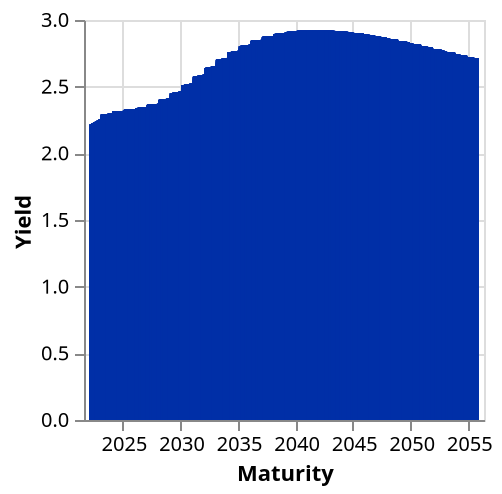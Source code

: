 {
  "$schema": "https://vega.github.io/schema/vega-lite/v5.json",
  "description": "A simple bar chart with embedded data.",
  "data": {
    "values": [
      {"Maturity": "2022-07-09", "Yield": 2.15436},
      {"Maturity": "2022-07-10", "Yield": 2.1738193333333333},
      {"Maturity": "2022-07-11", "Yield": 2.1932786666666666},
      {"Maturity": "2022-07-12", "Yield": 2.212738},
      {"Maturity": "2022-07-13", "Yield": 2.212869780898876},
      {"Maturity": "2022-07-14", "Yield": 2.2130015617977525},
      {"Maturity": "2022-07-15", "Yield": 2.213133342696629},
      {"Maturity": "2022-07-16", "Yield": 2.213265123595505},
      {"Maturity": "2022-07-17", "Yield": 2.213396904494382},
      {"Maturity": "2022-07-18", "Yield": 2.2135286853932583},
      {"Maturity": "2022-07-19", "Yield": 2.213660466292134},
      {"Maturity": "2022-07-20", "Yield": 2.213792247191011},
      {"Maturity": "2022-07-21", "Yield": 2.2139240280898878},
      {"Maturity": "2022-07-22", "Yield": 2.214055808988764},
      {"Maturity": "2022-07-23", "Yield": 2.21418758988764},
      {"Maturity": "2022-07-24", "Yield": 2.2143193707865167},
      {"Maturity": "2022-07-25", "Yield": 2.2144511516853926},
      {"Maturity": "2022-07-26", "Yield": 2.2145829325842694},
      {"Maturity": "2022-07-27", "Yield": 2.2147147134831457},
      {"Maturity": "2022-07-28", "Yield": 2.214846494382022},
      {"Maturity": "2022-07-29", "Yield": 2.214978275280899},
      {"Maturity": "2022-07-30", "Yield": 2.2151100561797747},
      {"Maturity": "2022-07-31", "Yield": 2.215241837078651},
      {"Maturity": "2022-08-01", "Yield": 2.215373617977528},
      {"Maturity": "2022-08-02", "Yield": 2.215505398876404},
      {"Maturity": "2022-08-03", "Yield": 2.2156371797752805},
      {"Maturity": "2022-08-04", "Yield": 2.2157689606741573},
      {"Maturity": "2022-08-05", "Yield": 2.2159007415730336},
      {"Maturity": "2022-08-06", "Yield": 2.216032522471909},
      {"Maturity": "2022-08-07", "Yield": 2.2161643033707863},
      {"Maturity": "2022-08-08", "Yield": 2.216296084269662},
      {"Maturity": "2022-08-09", "Yield": 2.216427865168539},
      {"Maturity": "2022-08-10", "Yield": 2.216559646067416},
      {"Maturity": "2022-08-11", "Yield": 2.216691426966292},
      {"Maturity": "2022-08-12", "Yield": 2.2168232078651684},
      {"Maturity": "2022-08-13", "Yield": 2.2169549887640447},
      {"Maturity": "2022-08-14", "Yield": 2.217086769662921},
      {"Maturity": "2022-08-15", "Yield": 2.2172185505617974},
      {"Maturity": "2022-08-16", "Yield": 2.2173503314606737},
      {"Maturity": "2022-08-17", "Yield": 2.21748211235955},
      {"Maturity": "2022-08-18", "Yield": 2.217613893258427},
      {"Maturity": "2022-08-19", "Yield": 2.217745674157303},
      {"Maturity": "2022-08-20", "Yield": 2.2178774550561795},
      {"Maturity": "2022-08-21", "Yield": 2.218009235955056},
      {"Maturity": "2022-08-22", "Yield": 2.218141016853932},
      {"Maturity": "2022-08-23", "Yield": 2.2182727977528085},
      {"Maturity": "2022-08-24", "Yield": 2.218404578651685},
      {"Maturity": "2022-08-25", "Yield": 2.218536359550561},
      {"Maturity": "2022-08-26", "Yield": 2.218668140449438},
      {"Maturity": "2022-08-27", "Yield": 2.2187999213483143},
      {"Maturity": "2022-08-28", "Yield": 2.2189317022471906},
      {"Maturity": "2022-08-29", "Yield": 2.219063483146067},
      {"Maturity": "2022-08-30", "Yield": 2.219195264044944},
      {"Maturity": "2022-08-31", "Yield": 2.21932704494382},
      {"Maturity": "2022-09-01", "Yield": 2.2194588258426964},
      {"Maturity": "2022-09-02", "Yield": 2.2195906067415727},
      {"Maturity": "2022-09-03", "Yield": 2.219722387640449},
      {"Maturity": "2022-09-04", "Yield": 2.2198541685393254},
      {"Maturity": "2022-09-05", "Yield": 2.2199859494382017},
      {"Maturity": "2022-09-06", "Yield": 2.2201177303370785},
      {"Maturity": "2022-09-07", "Yield": 2.220249511235955},
      {"Maturity": "2022-09-08", "Yield": 2.220381292134831},
      {"Maturity": "2022-09-09", "Yield": 2.2205130730337075},
      {"Maturity": "2022-09-10", "Yield": 2.220644853932584},
      {"Maturity": "2022-09-11", "Yield": 2.2207766348314606},
      {"Maturity": "2022-09-12", "Yield": 2.220908415730337},
      {"Maturity": "2022-09-13", "Yield": 2.2210401966292133},
      {"Maturity": "2022-09-14", "Yield": 2.2211719775280896},
      {"Maturity": "2022-09-15", "Yield": 2.221303758426966},
      {"Maturity": "2022-09-16", "Yield": 2.2214355393258423},
      {"Maturity": "2022-09-17", "Yield": 2.221567320224719},
      {"Maturity": "2022-09-18", "Yield": 2.221699101123596},
      {"Maturity": "2022-09-19", "Yield": 2.221830882022472},
      {"Maturity": "2022-09-20", "Yield": 2.221962662921348},
      {"Maturity": "2022-09-21", "Yield": 2.2220944438202244},
      {"Maturity": "2022-09-22", "Yield": 2.2222262247191007},
      {"Maturity": "2022-09-23", "Yield": 2.222358005617977},
      {"Maturity": "2022-09-24", "Yield": 2.2224897865168534},
      {"Maturity": "2022-09-25", "Yield": 2.2226215674157297},
      {"Maturity": "2022-09-26", "Yield": 2.2227533483146065},
      {"Maturity": "2022-09-27", "Yield": 2.222885129213483},
      {"Maturity": "2022-09-28", "Yield": 2.223016910112359},
      {"Maturity": "2022-09-29", "Yield": 2.223148691011236},
      {"Maturity": "2022-09-30", "Yield": 2.223280471910112},
      {"Maturity": "2022-10-01", "Yield": 2.223412252808989},
      {"Maturity": "2022-10-02", "Yield": 2.2235440337078645},
      {"Maturity": "2022-10-03", "Yield": 2.223675814606741},
      {"Maturity": "2022-10-04", "Yield": 2.2238075955056176},
      {"Maturity": "2022-10-05", "Yield": 2.223939376404494},
      {"Maturity": "2022-10-06", "Yield": 2.2240711573033707},
      {"Maturity": "2022-10-07", "Yield": 2.224202938202247},
      {"Maturity": "2022-10-08", "Yield": 2.224334719101124},
      {"Maturity": "2022-10-09", "Yield": 2.2244665},
      {"Maturity": "2022-10-10", "Yield": 2.224598280898876},
      {"Maturity": "2022-10-11", "Yield": 2.2247300617977523},
      {"Maturity": "2022-10-12", "Yield": 2.2248618426966287},
      {"Maturity": "2022-10-13", "Yield": 2.224993623595505},
      {"Maturity": "2022-10-14", "Yield": 2.2251254044943813},
      {"Maturity": "2022-10-15", "Yield": 2.225257185393258},
      {"Maturity": "2022-10-16", "Yield": 2.2253889662921345},
      {"Maturity": "2022-10-17", "Yield": 2.2255207471910112},
      {"Maturity": "2022-10-18", "Yield": 2.225652528089887},
      {"Maturity": "2022-10-19", "Yield": 2.2257843089887634},
      {"Maturity": "2022-10-20", "Yield": 2.22591608988764},
      {"Maturity": "2022-10-21", "Yield": 2.226047870786517},
      {"Maturity": "2022-10-22", "Yield": 2.226179651685393},
      {"Maturity": "2022-10-23", "Yield": 2.226311432584269},
      {"Maturity": "2022-10-24", "Yield": 2.2264432134831456},
      {"Maturity": "2022-10-25", "Yield": 2.2265749943820223},
      {"Maturity": "2022-10-26", "Yield": 2.2267067752808987},
      {"Maturity": "2022-10-27", "Yield": 2.226838556179775},
      {"Maturity": "2022-10-28", "Yield": 2.2269703370786518},
      {"Maturity": "2022-10-29", "Yield": 2.227102117977528},
      {"Maturity": "2022-10-30", "Yield": 2.227233898876404},
      {"Maturity": "2022-10-31", "Yield": 2.2273656797752808},
      {"Maturity": "2022-11-01", "Yield": 2.227497460674157},
      {"Maturity": "2022-11-02", "Yield": 2.227629241573033},
      {"Maturity": "2022-11-03", "Yield": 2.2277610224719098},
      {"Maturity": "2022-11-04", "Yield": 2.2278928033707865},
      {"Maturity": "2022-11-05", "Yield": 2.228024584269663},
      {"Maturity": "2022-11-06", "Yield": 2.228156365168539},
      {"Maturity": "2022-11-07", "Yield": 2.2282881460674155},
      {"Maturity": "2022-11-08", "Yield": 2.228419926966292},
      {"Maturity": "2022-11-09", "Yield": 2.228551707865168},
      {"Maturity": "2022-11-10", "Yield": 2.2286834887640445},
      {"Maturity": "2022-11-11", "Yield": 2.228815269662921},
      {"Maturity": "2022-11-12", "Yield": 2.228947050561797},
      {"Maturity": "2022-11-13", "Yield": 2.229078831460674},
      {"Maturity": "2022-11-14", "Yield": 2.2292106123595503},
      {"Maturity": "2022-11-15", "Yield": 2.229342393258426},
      {"Maturity": "2022-11-16", "Yield": 2.2294741741573034},
      {"Maturity": "2022-11-17", "Yield": 2.2296059550561798},
      {"Maturity": "2022-11-18", "Yield": 2.229737735955056},
      {"Maturity": "2022-11-19", "Yield": 2.229869516853932},
      {"Maturity": "2022-11-20", "Yield": 2.2300012977528088},
      {"Maturity": "2022-11-21", "Yield": 2.230133078651685},
      {"Maturity": "2022-11-22", "Yield": 2.2302648595505614},
      {"Maturity": "2022-11-23", "Yield": 2.230396640449438},
      {"Maturity": "2022-11-24", "Yield": 2.2305284213483145},
      {"Maturity": "2022-11-25", "Yield": 2.230660202247191},
      {"Maturity": "2022-11-26", "Yield": 2.2307919831460667},
      {"Maturity": "2022-11-27", "Yield": 2.2309237640449435},
      {"Maturity": "2022-11-28", "Yield": 2.23105554494382},
      {"Maturity": "2022-11-29", "Yield": 2.231187325842696},
      {"Maturity": "2022-11-30", "Yield": 2.231319106741573},
      {"Maturity": "2022-12-01", "Yield": 2.231450887640449},
      {"Maturity": "2022-12-02", "Yield": 2.2315826685393256},
      {"Maturity": "2022-12-03", "Yield": 2.231714449438202},
      {"Maturity": "2022-12-04", "Yield": 2.2318462303370783},
      {"Maturity": "2022-12-05", "Yield": 2.231978011235955},
      {"Maturity": "2022-12-06", "Yield": 2.232109792134831},
      {"Maturity": "2022-12-07", "Yield": 2.232241573033708},
      {"Maturity": "2022-12-08", "Yield": 2.232373353932584},
      {"Maturity": "2022-12-09", "Yield": 2.2325051348314604},
      {"Maturity": "2022-12-10", "Yield": 2.2326369157303367},
      {"Maturity": "2022-12-11", "Yield": 2.232768696629213},
      {"Maturity": "2022-12-12", "Yield": 2.2329004775280894},
      {"Maturity": "2022-12-13", "Yield": 2.233032258426966},
      {"Maturity": "2022-12-14", "Yield": 2.2331640393258425},
      {"Maturity": "2022-12-15", "Yield": 2.233295820224719},
      {"Maturity": "2022-12-16", "Yield": 2.233427601123595},
      {"Maturity": "2022-12-17", "Yield": 2.2335593820224715},
      {"Maturity": "2022-12-18", "Yield": 2.233691162921348},
      {"Maturity": "2022-12-19", "Yield": 2.233822943820224},
      {"Maturity": "2022-12-20", "Yield": 2.2339547247191005},
      {"Maturity": "2022-12-21", "Yield": 2.2340865056179773},
      {"Maturity": "2022-12-22", "Yield": 2.2342182865168536},
      {"Maturity": "2022-12-23", "Yield": 2.23435006741573},
      {"Maturity": "2022-12-24", "Yield": 2.2344818483146067},
      {"Maturity": "2022-12-25", "Yield": 2.234613629213483},
      {"Maturity": "2022-12-26", "Yield": 2.2347454101123594},
      {"Maturity": "2022-12-27", "Yield": 2.234877191011236},
      {"Maturity": "2022-12-28", "Yield": 2.235008971910112},
      {"Maturity": "2022-12-29", "Yield": 2.2351407528089884},
      {"Maturity": "2022-12-30", "Yield": 2.2352725337078647},
      {"Maturity": "2022-12-31", "Yield": 2.235404314606741},
      {"Maturity": "2023-01-01", "Yield": 2.2355360955056174},
      {"Maturity": "2023-01-02", "Yield": 2.235667876404494},
      {"Maturity": "2023-01-03", "Yield": 2.235799657303371},
      {"Maturity": "2023-01-04", "Yield": 2.235931438202247},
      {"Maturity": "2023-01-05", "Yield": 2.236063219101124},
      {"Maturity": "2023-01-06", "Yield": 2.2361949999999995},
      {"Maturity": "2023-01-07", "Yield": 2.2363267808988763},
      {"Maturity": "2023-01-08", "Yield": 2.236458561797752},
      {"Maturity": "2023-01-09", "Yield": 2.236590342696629},
      {"Maturity": "2023-01-10", "Yield": 2.2367221235955053},
      {"Maturity": "2023-01-11", "Yield": 2.2368539044943816},
      {"Maturity": "2023-01-12", "Yield": 2.2369856853932584},
      {"Maturity": "2023-01-13", "Yield": 2.2371174662921347},
      {"Maturity": "2023-01-14", "Yield": 2.237249247191011},
      {"Maturity": "2023-01-15", "Yield": 2.237381028089887},
      {"Maturity": "2023-01-16", "Yield": 2.237512808988764},
      {"Maturity": "2023-01-17", "Yield": 2.23764458988764},
      {"Maturity": "2023-01-18", "Yield": 2.237776370786517},
      {"Maturity": "2023-01-19", "Yield": 2.237908151685393},
      {"Maturity": "2023-01-20", "Yield": 2.238039932584269},
      {"Maturity": "2023-01-21", "Yield": 2.238171713483146},
      {"Maturity": "2023-01-22", "Yield": 2.2383034943820226},
      {"Maturity": "2023-01-23", "Yield": 2.2384352752808985},
      {"Maturity": "2023-01-24", "Yield": 2.238567056179775},
      {"Maturity": "2023-01-25", "Yield": 2.238698837078652},
      {"Maturity": "2023-01-26", "Yield": 2.238830617977528},
      {"Maturity": "2023-01-27", "Yield": 2.238962398876404},
      {"Maturity": "2023-01-28", "Yield": 2.2390941797752806},
      {"Maturity": "2023-01-29", "Yield": 2.2392259606741574},
      {"Maturity": "2023-01-30", "Yield": 2.239357741573033},
      {"Maturity": "2023-01-31", "Yield": 2.2394895224719096},
      {"Maturity": "2023-02-01", "Yield": 2.2396213033707864},
      {"Maturity": "2023-02-02", "Yield": 2.2397530842696627},
      {"Maturity": "2023-02-03", "Yield": 2.239884865168539},
      {"Maturity": "2023-02-04", "Yield": 2.240016646067416},
      {"Maturity": "2023-02-05", "Yield": 2.240148426966292},
      {"Maturity": "2023-02-06", "Yield": 2.240280207865168},
      {"Maturity": "2023-02-07", "Yield": 2.240411988764045},
      {"Maturity": "2023-02-08", "Yield": 2.240543769662921},
      {"Maturity": "2023-02-09", "Yield": 2.240675550561797},
      {"Maturity": "2023-02-10", "Yield": 2.2408073314606742},
      {"Maturity": "2023-02-11", "Yield": 2.24093911235955},
      {"Maturity": "2023-02-12", "Yield": 2.241070893258427},
      {"Maturity": "2023-02-13", "Yield": 2.241202674157303},
      {"Maturity": "2023-02-14", "Yield": 2.24133445505618},
      {"Maturity": "2023-02-15", "Yield": 2.241466235955056},
      {"Maturity": "2023-02-16", "Yield": 2.241598016853932},
      {"Maturity": "2023-02-17", "Yield": 2.241729797752809},
      {"Maturity": "2023-02-18", "Yield": 2.2418615786516853},
      {"Maturity": "2023-02-19", "Yield": 2.2419933595505617},
      {"Maturity": "2023-02-20", "Yield": 2.242125140449438},
      {"Maturity": "2023-02-21", "Yield": 2.2422569213483143},
      {"Maturity": "2023-02-22", "Yield": 2.2423887022471907},
      {"Maturity": "2023-02-23", "Yield": 2.242520483146067},
      {"Maturity": "2023-02-24", "Yield": 2.242652264044944},
      {"Maturity": "2023-02-25", "Yield": 2.24278404494382},
      {"Maturity": "2023-02-26", "Yield": 2.2429158258426964},
      {"Maturity": "2023-02-27", "Yield": 2.2430476067415728},
      {"Maturity": "2023-02-28", "Yield": 2.243179387640449},
      {"Maturity": "2023-03-01", "Yield": 2.243311168539325},
      {"Maturity": "2023-03-02", "Yield": 2.2434429494382018},
      {"Maturity": "2023-03-03", "Yield": 2.2435747303370785},
      {"Maturity": "2023-03-04", "Yield": 2.2437065112359544},
      {"Maturity": "2023-03-05", "Yield": 2.243838292134831},
      {"Maturity": "2023-03-06", "Yield": 2.2439700730337075},
      {"Maturity": "2023-03-07", "Yield": 2.244101853932584},
      {"Maturity": "2023-03-08", "Yield": 2.2442336348314607},
      {"Maturity": "2023-03-09", "Yield": 2.244365415730337},
      {"Maturity": "2023-03-10", "Yield": 2.2444971966292133},
      {"Maturity": "2023-03-11", "Yield": 2.244628977528089},
      {"Maturity": "2023-03-12", "Yield": 2.244760758426966},
      {"Maturity": "2023-03-13", "Yield": 2.2448925393258423},
      {"Maturity": "2023-03-14", "Yield": 2.245024320224719},
      {"Maturity": "2023-03-15", "Yield": 2.2451561011235954},
      {"Maturity": "2023-03-16", "Yield": 2.245287882022472},
      {"Maturity": "2023-03-17", "Yield": 2.245419662921348},
      {"Maturity": "2023-03-18", "Yield": 2.2455514438202244},
      {"Maturity": "2023-03-19", "Yield": 2.2456832247191008},
      {"Maturity": "2023-03-20", "Yield": 2.245815005617977},
      {"Maturity": "2023-03-21", "Yield": 2.245946786516854},
      {"Maturity": "2023-03-22", "Yield": 2.24607856741573},
      {"Maturity": "2023-03-23", "Yield": 2.2462103483146065},
      {"Maturity": "2023-03-24", "Yield": 2.246342129213483},
      {"Maturity": "2023-03-25", "Yield": 2.24647391011236},
      {"Maturity": "2023-03-26", "Yield": 2.2466056910112355},
      {"Maturity": "2023-03-27", "Yield": 2.246737471910112},
      {"Maturity": "2023-03-28", "Yield": 2.2468692528089886},
      {"Maturity": "2023-03-29", "Yield": 2.247001033707865},
      {"Maturity": "2023-03-30", "Yield": 2.2471328146067417},
      {"Maturity": "2023-03-31", "Yield": 2.2472645955056176},
      {"Maturity": "2023-04-01", "Yield": 2.2473963764044944},
      {"Maturity": "2023-04-02", "Yield": 2.2475281573033703},
      {"Maturity": "2023-04-03", "Yield": 2.247659938202246},
      {"Maturity": "2023-04-04", "Yield": 2.2477917191011234},
      {"Maturity": "2023-04-05", "Yield": 2.2479235},
      {"Maturity": "2023-04-06", "Yield": 2.248055280898876},
      {"Maturity": "2023-04-07", "Yield": 2.2481870617977524},
      {"Maturity": "2023-04-08", "Yield": 2.248318842696629},
      {"Maturity": "2023-04-09", "Yield": 2.248450623595505},
      {"Maturity": "2023-04-10", "Yield": 2.248582404494382},
      {"Maturity": "2023-04-11", "Yield": 2.248714185393258},
      {"Maturity": "2023-04-12", "Yield": 2.2488459662921345},
      {"Maturity": "2023-04-13", "Yield": 2.2489777471910117},
      {"Maturity": "2023-04-14", "Yield": 2.249109528089887},
      {"Maturity": "2023-04-15", "Yield": 2.249241308988764},
      {"Maturity": "2023-04-16", "Yield": 2.24937308988764},
      {"Maturity": "2023-04-17", "Yield": 2.2495048707865166},
      {"Maturity": "2023-04-18", "Yield": 2.249636651685393},
      {"Maturity": "2023-04-19", "Yield": 2.2497684325842693},
      {"Maturity": "2023-04-20", "Yield": 2.2499002134831456},
      {"Maturity": "2023-04-21", "Yield": 2.250031994382022},
      {"Maturity": "2023-04-22", "Yield": 2.2501637752808987},
      {"Maturity": "2023-04-23", "Yield": 2.250295556179775},
      {"Maturity": "2023-04-24", "Yield": 2.2504273370786514},
      {"Maturity": "2023-04-25", "Yield": 2.250559117977528},
      {"Maturity": "2023-04-26", "Yield": 2.2506908988764045},
      {"Maturity": "2023-04-27", "Yield": 2.250822679775281},
      {"Maturity": "2023-04-28", "Yield": 2.2509544606741567},
      {"Maturity": "2023-04-29", "Yield": 2.251086241573033},
      {"Maturity": "2023-04-30", "Yield": 2.25121802247191},
      {"Maturity": "2023-05-01", "Yield": 2.251349803370786},
      {"Maturity": "2023-05-02", "Yield": 2.2514815842696625},
      {"Maturity": "2023-05-03", "Yield": 2.2516133651685397},
      {"Maturity": "2023-05-04", "Yield": 2.251745146067416},
      {"Maturity": "2023-05-05", "Yield": 2.251876926966292},
      {"Maturity": "2023-05-06", "Yield": 2.2520087078651683},
      {"Maturity": "2023-05-07", "Yield": 2.2521404887640446},
      {"Maturity": "2023-05-08", "Yield": 2.252272269662921},
      {"Maturity": "2023-05-09", "Yield": 2.2524040505617977},
      {"Maturity": "2023-05-10", "Yield": 2.252535831460674},
      {"Maturity": "2023-05-11", "Yield": 2.2526676123595504},
      {"Maturity": "2023-05-12", "Yield": 2.2527993932584267},
      {"Maturity": "2023-05-13", "Yield": 2.252931174157303},
      {"Maturity": "2023-05-14", "Yield": 2.25306295505618},
      {"Maturity": "2023-05-15", "Yield": 2.253194735955056},
      {"Maturity": "2023-05-16", "Yield": 2.2533265168539325},
      {"Maturity": "2023-05-17", "Yield": 2.253458297752809},
      {"Maturity": "2023-05-18", "Yield": 2.253590078651685},
      {"Maturity": "2023-05-19", "Yield": 2.253721859550562},
      {"Maturity": "2023-05-20", "Yield": 2.253853640449438},
      {"Maturity": "2023-05-21", "Yield": 2.253985421348314},
      {"Maturity": "2023-05-22", "Yield": 2.2541172022471905},
      {"Maturity": "2023-05-23", "Yield": 2.2542489831460677},
      {"Maturity": "2023-05-24", "Yield": 2.254380764044944},
      {"Maturity": "2023-05-25", "Yield": 2.25451254494382},
      {"Maturity": "2023-05-26", "Yield": 2.2546443258426963},
      {"Maturity": "2023-05-27", "Yield": 2.2547761067415726},
      {"Maturity": "2023-05-28", "Yield": 2.254907887640449},
      {"Maturity": "2023-05-29", "Yield": 2.2550396685393257},
      {"Maturity": "2023-05-30", "Yield": 2.255171449438202},
      {"Maturity": "2023-05-31", "Yield": 2.255303230337079},
      {"Maturity": "2023-06-01", "Yield": 2.2554350112359547},
      {"Maturity": "2023-06-02", "Yield": 2.255566792134831},
      {"Maturity": "2023-06-03", "Yield": 2.255698573033708},
      {"Maturity": "2023-06-04", "Yield": 2.255830353932584},
      {"Maturity": "2023-06-05", "Yield": 2.2559621348314605},
      {"Maturity": "2023-06-06", "Yield": 2.256093915730337},
      {"Maturity": "2023-06-07", "Yield": 2.256225696629213},
      {"Maturity": "2023-06-08", "Yield": 2.256357477528089},
      {"Maturity": "2023-06-09", "Yield": 2.2564892584269662},
      {"Maturity": "2023-06-10", "Yield": 2.2566210393258426},
      {"Maturity": "2023-06-11", "Yield": 2.25675282022472},
      {"Maturity": "2023-06-12", "Yield": 2.256884601123596},
      {"Maturity": "2023-06-13", "Yield": 2.257016382022472},
      {"Maturity": "2023-06-14", "Yield": 2.257148162921348},
      {"Maturity": "2023-06-15", "Yield": 2.257279943820224},
      {"Maturity": "2023-06-16", "Yield": 2.257411724719101},
      {"Maturity": "2023-06-17", "Yield": 2.2575435056179773},
      {"Maturity": "2023-06-18", "Yield": 2.257675286516854},
      {"Maturity": "2023-06-19", "Yield": 2.25780706741573},
      {"Maturity": "2023-06-20", "Yield": 2.2579388483146063},
      {"Maturity": "2023-06-21", "Yield": 2.258070629213483},
      {"Maturity": "2023-06-22", "Yield": 2.2582024101123594},
      {"Maturity": "2023-06-23", "Yield": 2.258334191011236},
      {"Maturity": "2023-06-24", "Yield": 2.258465971910112},
      {"Maturity": "2023-06-25", "Yield": 2.2585977528089884},
      {"Maturity": "2023-06-26", "Yield": 2.258729533707865},
      {"Maturity": "2023-06-27", "Yield": 2.2588613146067416},
      {"Maturity": "2023-06-28", "Yield": 2.258993095505618},
      {"Maturity": "2023-06-29", "Yield": 2.259124876404494},
      {"Maturity": "2023-06-30", "Yield": 2.259256657303371},
      {"Maturity": "2023-07-01", "Yield": 2.259388438202247},
      {"Maturity": "2023-07-02", "Yield": 2.259520219101123},
      {"Maturity": "2023-07-03", "Yield": 2.259652},
      {"Maturity": "2023-07-04", "Yield": 2.265734},
      {"Maturity": "2023-07-05", "Yield": 2.271816},
      {"Maturity": "2023-07-06", "Yield": 2.277898},
      {"Maturity": "2023-07-07", "Yield": 2.2785576666666665},
      {"Maturity": "2023-07-08", "Yield": 2.279217333333333},
      {"Maturity": "2023-07-09", "Yield": 2.279877},
      {"Maturity": "2023-07-10", "Yield": 2.2834476666666665},
      {"Maturity": "2023-07-11", "Yield": 2.287018333333333},
      {"Maturity": "2023-07-12", "Yield": 2.290589},
      {"Maturity": "2023-07-13", "Yield": 2.2906123109243697},
      {"Maturity": "2023-07-14", "Yield": 2.29063562184874},
      {"Maturity": "2023-07-15", "Yield": 2.290658932773109},
      {"Maturity": "2023-07-16", "Yield": 2.290682243697479},
      {"Maturity": "2023-07-17", "Yield": 2.290705554621849},
      {"Maturity": "2023-07-18", "Yield": 2.290728865546219},
      {"Maturity": "2023-07-19", "Yield": 2.2907521764705887},
      {"Maturity": "2023-07-20", "Yield": 2.2907754873949577},
      {"Maturity": "2023-07-21", "Yield": 2.290798798319328},
      {"Maturity": "2023-07-22", "Yield": 2.2908221092436976},
      {"Maturity": "2023-07-23", "Yield": 2.2908454201680675},
      {"Maturity": "2023-07-24", "Yield": 2.290868731092437},
      {"Maturity": "2023-07-25", "Yield": 2.290892042016807},
      {"Maturity": "2023-07-26", "Yield": 2.2909153529411763},
      {"Maturity": "2023-07-27", "Yield": 2.2909386638655462},
      {"Maturity": "2023-07-28", "Yield": 2.290961974789916},
      {"Maturity": "2023-07-29", "Yield": 2.2909852857142856},
      {"Maturity": "2023-07-30", "Yield": 2.2910085966386555},
      {"Maturity": "2023-07-31", "Yield": 2.291031907563025},
      {"Maturity": "2023-08-01", "Yield": 2.291055218487396},
      {"Maturity": "2023-08-02", "Yield": 2.291078529411765},
      {"Maturity": "2023-08-03", "Yield": 2.2911018403361347},
      {"Maturity": "2023-08-04", "Yield": 2.291125151260504},
      {"Maturity": "2023-08-05", "Yield": 2.2911484621848737},
      {"Maturity": "2023-08-06", "Yield": 2.291171773109244},
      {"Maturity": "2023-08-07", "Yield": 2.291195084033613},
      {"Maturity": "2023-08-08", "Yield": 2.291218394957983},
      {"Maturity": "2023-08-09", "Yield": 2.291241705882353},
      {"Maturity": "2023-08-10", "Yield": 2.291265016806723},
      {"Maturity": "2023-08-11", "Yield": 2.2912883277310927},
      {"Maturity": "2023-08-12", "Yield": 2.291311638655462},
      {"Maturity": "2023-08-13", "Yield": 2.291334949579832},
      {"Maturity": "2023-08-14", "Yield": 2.291358260504202},
      {"Maturity": "2023-08-15", "Yield": 2.2913815714285715},
      {"Maturity": "2023-08-16", "Yield": 2.2914048823529414},
      {"Maturity": "2023-08-17", "Yield": 2.291428193277311},
      {"Maturity": "2023-08-18", "Yield": 2.2914515042016808},
      {"Maturity": "2023-08-19", "Yield": 2.2914748151260507},
      {"Maturity": "2023-08-20", "Yield": 2.2914981260504206},
      {"Maturity": "2023-08-21", "Yield": 2.2915214369747896},
      {"Maturity": "2023-08-22", "Yield": 2.2915447478991595},
      {"Maturity": "2023-08-23", "Yield": 2.291568058823529},
      {"Maturity": "2023-08-24", "Yield": 2.2915913697479},
      {"Maturity": "2023-08-25", "Yield": 2.291614680672269},
      {"Maturity": "2023-08-26", "Yield": 2.2916379915966387},
      {"Maturity": "2023-08-27", "Yield": 2.2916613025210086},
      {"Maturity": "2023-08-28", "Yield": 2.291684613445378},
      {"Maturity": "2023-08-29", "Yield": 2.291707924369748},
      {"Maturity": "2023-08-30", "Yield": 2.291731235294117},
      {"Maturity": "2023-08-31", "Yield": 2.2917545462184874},
      {"Maturity": "2023-09-01", "Yield": 2.2917778571428573},
      {"Maturity": "2023-09-02", "Yield": 2.2918011680672272},
      {"Maturity": "2023-09-03", "Yield": 2.2918244789915967},
      {"Maturity": "2023-09-04", "Yield": 2.2918477899159666},
      {"Maturity": "2023-09-05", "Yield": 2.291871100840336},
      {"Maturity": "2023-09-06", "Yield": 2.291894411764706},
      {"Maturity": "2023-09-07", "Yield": 2.2919177226890755},
      {"Maturity": "2023-09-08", "Yield": 2.2919410336134454},
      {"Maturity": "2023-09-09", "Yield": 2.2919643445378157},
      {"Maturity": "2023-09-10", "Yield": 2.2919876554621847},
      {"Maturity": "2023-09-11", "Yield": 2.2920109663865547},
      {"Maturity": "2023-09-12", "Yield": 2.292034277310925},
      {"Maturity": "2023-09-13", "Yield": 2.292057588235294},
      {"Maturity": "2023-09-14", "Yield": 2.292080899159664},
      {"Maturity": "2023-09-15", "Yield": 2.292104210084034},
      {"Maturity": "2023-09-16", "Yield": 2.292127521008404},
      {"Maturity": "2023-09-17", "Yield": 2.292150831932773},
      {"Maturity": "2023-09-18", "Yield": 2.2921741428571427},
      {"Maturity": "2023-09-19", "Yield": 2.2921974537815126},
      {"Maturity": "2023-09-20", "Yield": 2.292220764705882},
      {"Maturity": "2023-09-21", "Yield": 2.292244075630252},
      {"Maturity": "2023-09-22", "Yield": 2.292267386554622},
      {"Maturity": "2023-09-23", "Yield": 2.2922906974789914},
      {"Maturity": "2023-09-24", "Yield": 2.2923140084033613},
      {"Maturity": "2023-09-25", "Yield": 2.292337319327731},
      {"Maturity": "2023-09-26", "Yield": 2.292360630252101},
      {"Maturity": "2023-09-27", "Yield": 2.2923839411764706},
      {"Maturity": "2023-09-28", "Yield": 2.2924072521008405},
      {"Maturity": "2023-09-29", "Yield": 2.29243056302521},
      {"Maturity": "2023-09-30", "Yield": 2.29245387394958},
      {"Maturity": "2023-10-01", "Yield": 2.2924771848739494},
      {"Maturity": "2023-10-02", "Yield": 2.2925004957983197},
      {"Maturity": "2023-10-03", "Yield": 2.2925238067226887},
      {"Maturity": "2023-10-04", "Yield": 2.292547117647059},
      {"Maturity": "2023-10-05", "Yield": 2.292570428571429},
      {"Maturity": "2023-10-06", "Yield": 2.2925937394957985},
      {"Maturity": "2023-10-07", "Yield": 2.292617050420168},
      {"Maturity": "2023-10-08", "Yield": 2.292640361344538},
      {"Maturity": "2023-10-09", "Yield": 2.292663672268908},
      {"Maturity": "2023-10-10", "Yield": 2.2926869831932777},
      {"Maturity": "2023-10-11", "Yield": 2.292710294117647},
      {"Maturity": "2023-10-12", "Yield": 2.2927336050420166},
      {"Maturity": "2023-10-13", "Yield": 2.2927569159663865},
      {"Maturity": "2023-10-14", "Yield": 2.2927802268907564},
      {"Maturity": "2023-10-15", "Yield": 2.292803537815126},
      {"Maturity": "2023-10-16", "Yield": 2.292826848739496},
      {"Maturity": "2023-10-17", "Yield": 2.2928501596638657},
      {"Maturity": "2023-10-18", "Yield": 2.292873470588235},
      {"Maturity": "2023-10-19", "Yield": 2.292896781512605},
      {"Maturity": "2023-10-20", "Yield": 2.292920092436975},
      {"Maturity": "2023-10-21", "Yield": 2.2929434033613445},
      {"Maturity": "2023-10-22", "Yield": 2.292966714285714},
      {"Maturity": "2023-10-23", "Yield": 2.292990025210084},
      {"Maturity": "2023-10-24", "Yield": 2.293013336134454},
      {"Maturity": "2023-10-25", "Yield": 2.293036647058824},
      {"Maturity": "2023-10-26", "Yield": 2.293059957983193},
      {"Maturity": "2023-10-27", "Yield": 2.293083268907563},
      {"Maturity": "2023-10-28", "Yield": 2.293106579831933},
      {"Maturity": "2023-10-29", "Yield": 2.2931298907563025},
      {"Maturity": "2023-10-30", "Yield": 2.2931532016806724},
      {"Maturity": "2023-10-31", "Yield": 2.2931765126050423},
      {"Maturity": "2023-11-01", "Yield": 2.293199823529412},
      {"Maturity": "2023-11-02", "Yield": 2.2932231344537817},
      {"Maturity": "2023-11-03", "Yield": 2.293246445378151},
      {"Maturity": "2023-11-04", "Yield": 2.2932697563025206},
      {"Maturity": "2023-11-05", "Yield": 2.2932930672268905},
      {"Maturity": "2023-11-06", "Yield": 2.2933163781512604},
      {"Maturity": "2023-11-07", "Yield": 2.2933396890756303},
      {"Maturity": "2023-11-08", "Yield": 2.293363},
      {"Maturity": "2023-11-09", "Yield": 2.2933863109243697},
      {"Maturity": "2023-11-10", "Yield": 2.293409621848739},
      {"Maturity": "2023-11-11", "Yield": 2.2934329327731096},
      {"Maturity": "2023-11-12", "Yield": 2.293456243697479},
      {"Maturity": "2023-11-13", "Yield": 2.293479554621849},
      {"Maturity": "2023-11-14", "Yield": 2.2935028655462184},
      {"Maturity": "2023-11-15", "Yield": 2.2935261764705883},
      {"Maturity": "2023-11-16", "Yield": 2.293549487394958},
      {"Maturity": "2023-11-17", "Yield": 2.293572798319328},
      {"Maturity": "2023-11-18", "Yield": 2.2935961092436976},
      {"Maturity": "2023-11-19", "Yield": 2.293619420168067},
      {"Maturity": "2023-11-20", "Yield": 2.293642731092437},
      {"Maturity": "2023-11-21", "Yield": 2.2936660420168065},
      {"Maturity": "2023-11-22", "Yield": 2.2936893529411764},
      {"Maturity": "2023-11-23", "Yield": 2.2937126638655463},
      {"Maturity": "2023-11-24", "Yield": 2.293735974789916},
      {"Maturity": "2023-11-25", "Yield": 2.2937592857142857},
      {"Maturity": "2023-11-26", "Yield": 2.293782596638655},
      {"Maturity": "2023-11-27", "Yield": 2.293805907563025},
      {"Maturity": "2023-11-28", "Yield": 2.293829218487395},
      {"Maturity": "2023-11-29", "Yield": 2.2938525294117644},
      {"Maturity": "2023-11-30", "Yield": 2.2938758403361343},
      {"Maturity": "2023-12-01", "Yield": 2.2938991512605043},
      {"Maturity": "2023-12-02", "Yield": 2.2939224621848737},
      {"Maturity": "2023-12-03", "Yield": 2.293945773109244},
      {"Maturity": "2023-12-04", "Yield": 2.293969084033613},
      {"Maturity": "2023-12-05", "Yield": 2.293992394957983},
      {"Maturity": "2023-12-06", "Yield": 2.2940157058823534},
      {"Maturity": "2023-12-07", "Yield": 2.2940390168067224},
      {"Maturity": "2023-12-08", "Yield": 2.2940623277310923},
      {"Maturity": "2023-12-09", "Yield": 2.294085638655462},
      {"Maturity": "2023-12-10", "Yield": 2.294108949579832},
      {"Maturity": "2023-12-11", "Yield": 2.2941322605042016},
      {"Maturity": "2023-12-12", "Yield": 2.294155571428571},
      {"Maturity": "2023-12-13", "Yield": 2.294178882352941},
      {"Maturity": "2023-12-14", "Yield": 2.294202193277311},
      {"Maturity": "2023-12-15", "Yield": 2.294225504201681},
      {"Maturity": "2023-12-16", "Yield": 2.2942488151260507},
      {"Maturity": "2023-12-17", "Yield": 2.29427212605042},
      {"Maturity": "2023-12-18", "Yield": 2.2942954369747897},
      {"Maturity": "2023-12-19", "Yield": 2.29431874789916},
      {"Maturity": "2023-12-20", "Yield": 2.294342058823529},
      {"Maturity": "2023-12-21", "Yield": 2.294365369747899},
      {"Maturity": "2023-12-22", "Yield": 2.294388680672269},
      {"Maturity": "2023-12-23", "Yield": 2.2944119915966388},
      {"Maturity": "2023-12-24", "Yield": 2.294435302521008},
      {"Maturity": "2023-12-25", "Yield": 2.294458613445378},
      {"Maturity": "2023-12-26", "Yield": 2.294481924369748},
      {"Maturity": "2023-12-27", "Yield": 2.294505235294117},
      {"Maturity": "2023-12-28", "Yield": 2.2945285462184875},
      {"Maturity": "2023-12-29", "Yield": 2.294551857142857},
      {"Maturity": "2023-12-30", "Yield": 2.294575168067227},
      {"Maturity": "2023-12-31", "Yield": 2.2945984789915963},
      {"Maturity": "2024-01-01", "Yield": 2.2946217899159667},
      {"Maturity": "2024-01-02", "Yield": 2.294645100840336},
      {"Maturity": "2024-01-03", "Yield": 2.2946684117647056},
      {"Maturity": "2024-01-04", "Yield": 2.2946917226890755},
      {"Maturity": "2024-01-05", "Yield": 2.2947150336134454},
      {"Maturity": "2024-01-06", "Yield": 2.294738344537815},
      {"Maturity": "2024-01-07", "Yield": 2.294761655462185},
      {"Maturity": "2024-01-08", "Yield": 2.2947849663865547},
      {"Maturity": "2024-01-09", "Yield": 2.294808277310924},
      {"Maturity": "2024-01-10", "Yield": 2.294831588235294},
      {"Maturity": "2024-01-11", "Yield": 2.294854899159664},
      {"Maturity": "2024-01-12", "Yield": 2.294878210084033},
      {"Maturity": "2024-01-13", "Yield": 2.294901521008403},
      {"Maturity": "2024-01-14", "Yield": 2.294924831932773},
      {"Maturity": "2024-01-15", "Yield": 2.2949481428571428},
      {"Maturity": "2024-01-16", "Yield": 2.2949714537815127},
      {"Maturity": "2024-01-17", "Yield": 2.2949947647058826},
      {"Maturity": "2024-01-18", "Yield": 2.295018075630252},
      {"Maturity": "2024-01-19", "Yield": 2.295041386554621},
      {"Maturity": "2024-01-20", "Yield": 2.2950646974789914},
      {"Maturity": "2024-01-21", "Yield": 2.2950880084033614},
      {"Maturity": "2024-01-22", "Yield": 2.295111319327731},
      {"Maturity": "2024-01-23", "Yield": 2.2951346302521007},
      {"Maturity": "2024-01-24", "Yield": 2.2951579411764707},
      {"Maturity": "2024-01-25", "Yield": 2.29518125210084},
      {"Maturity": "2024-01-26", "Yield": 2.29520456302521},
      {"Maturity": "2024-01-27", "Yield": 2.29522787394958},
      {"Maturity": "2024-01-28", "Yield": 2.2952511848739494},
      {"Maturity": "2024-01-29", "Yield": 2.2952744957983198},
      {"Maturity": "2024-01-30", "Yield": 2.295297806722689},
      {"Maturity": "2024-01-31", "Yield": 2.2953211176470587},
      {"Maturity": "2024-02-01", "Yield": 2.295344428571428},
      {"Maturity": "2024-02-02", "Yield": 2.295367739495798},
      {"Maturity": "2024-02-03", "Yield": 2.295391050420168},
      {"Maturity": "2024-02-04", "Yield": 2.295414361344537},
      {"Maturity": "2024-02-05", "Yield": 2.2954376722689074},
      {"Maturity": "2024-02-06", "Yield": 2.2954609831932773},
      {"Maturity": "2024-02-07", "Yield": 2.295484294117647},
      {"Maturity": "2024-02-08", "Yield": 2.295507605042017},
      {"Maturity": "2024-02-09", "Yield": 2.2955309159663866},
      {"Maturity": "2024-02-10", "Yield": 2.295554226890756},
      {"Maturity": "2024-02-11", "Yield": 2.295577537815126},
      {"Maturity": "2024-02-12", "Yield": 2.295600848739496},
      {"Maturity": "2024-02-13", "Yield": 2.2956241596638653},
      {"Maturity": "2024-02-14", "Yield": 2.2956474705882357},
      {"Maturity": "2024-02-15", "Yield": 2.2956707815126047},
      {"Maturity": "2024-02-16", "Yield": 2.295694092436974},
      {"Maturity": "2024-02-17", "Yield": 2.295717403361344},
      {"Maturity": "2024-02-18", "Yield": 2.295740714285714},
      {"Maturity": "2024-02-19", "Yield": 2.295764025210084},
      {"Maturity": "2024-02-20", "Yield": 2.295787336134454},
      {"Maturity": "2024-02-21", "Yield": 2.2958106470588238},
      {"Maturity": "2024-02-22", "Yield": 2.295833957983193},
      {"Maturity": "2024-02-23", "Yield": 2.295857268907563},
      {"Maturity": "2024-02-24", "Yield": 2.2958805798319326},
      {"Maturity": "2024-02-25", "Yield": 2.2959038907563025},
      {"Maturity": "2024-02-26", "Yield": 2.295927201680672},
      {"Maturity": "2024-02-27", "Yield": 2.295950512605042},
      {"Maturity": "2024-02-28", "Yield": 2.295973823529412},
      {"Maturity": "2024-02-29", "Yield": 2.2959971344537813},
      {"Maturity": "2024-03-01", "Yield": 2.296020445378151},
      {"Maturity": "2024-03-02", "Yield": 2.296043756302521},
      {"Maturity": "2024-03-03", "Yield": 2.296067067226891},
      {"Maturity": "2024-03-04", "Yield": 2.29609037815126},
      {"Maturity": "2024-03-05", "Yield": 2.29611368907563},
      {"Maturity": "2024-03-06", "Yield": 2.296137},
      {"Maturity": "2024-03-07", "Yield": 2.29616031092437},
      {"Maturity": "2024-03-08", "Yield": 2.2961836218487397},
      {"Maturity": "2024-03-09", "Yield": 2.296206932773109},
      {"Maturity": "2024-03-10", "Yield": 2.296230243697478},
      {"Maturity": "2024-03-11", "Yield": 2.2962535546218485},
      {"Maturity": "2024-03-12", "Yield": 2.2962768655462185},
      {"Maturity": "2024-03-13", "Yield": 2.296300176470588},
      {"Maturity": "2024-03-14", "Yield": 2.296323487394958},
      {"Maturity": "2024-03-15", "Yield": 2.296346798319328},
      {"Maturity": "2024-03-16", "Yield": 2.296370109243697},
      {"Maturity": "2024-03-17", "Yield": 2.296393420168067},
      {"Maturity": "2024-03-18", "Yield": 2.296416731092437},
      {"Maturity": "2024-03-19", "Yield": 2.2964400420168065},
      {"Maturity": "2024-03-20", "Yield": 2.2964633529411764},
      {"Maturity": "2024-03-21", "Yield": 2.296486663865546},
      {"Maturity": "2024-03-22", "Yield": 2.296509974789916},
      {"Maturity": "2024-03-23", "Yield": 2.2965332857142853},
      {"Maturity": "2024-03-24", "Yield": 2.296556596638656},
      {"Maturity": "2024-03-25", "Yield": 2.296579907563025},
      {"Maturity": "2024-03-26", "Yield": 2.296603218487395},
      {"Maturity": "2024-03-27", "Yield": 2.2966265294117645},
      {"Maturity": "2024-03-28", "Yield": 2.2966498403361344},
      {"Maturity": "2024-03-29", "Yield": 2.296673151260504},
      {"Maturity": "2024-03-30", "Yield": 2.2966964621848738},
      {"Maturity": "2024-03-31", "Yield": 2.296719773109244},
      {"Maturity": "2024-04-01", "Yield": 2.296743084033613},
      {"Maturity": "2024-04-02", "Yield": 2.296766394957983},
      {"Maturity": "2024-04-03", "Yield": 2.296789705882353},
      {"Maturity": "2024-04-04", "Yield": 2.296813016806723},
      {"Maturity": "2024-04-05", "Yield": 2.2968363277310924},
      {"Maturity": "2024-04-06", "Yield": 2.2968596386554623},
      {"Maturity": "2024-04-07", "Yield": 2.296882949579832},
      {"Maturity": "2024-04-08", "Yield": 2.2969062605042017},
      {"Maturity": "2024-04-09", "Yield": 2.296929571428572},
      {"Maturity": "2024-04-10", "Yield": 2.296952882352941},
      {"Maturity": "2024-04-11", "Yield": 2.2969761932773105},
      {"Maturity": "2024-04-12", "Yield": 2.2969995042016804},
      {"Maturity": "2024-04-13", "Yield": 2.2970228151260503},
      {"Maturity": "2024-04-14", "Yield": 2.29704612605042},
      {"Maturity": "2024-04-15", "Yield": 2.2970694369747897},
      {"Maturity": "2024-04-16", "Yield": 2.29709274789916},
      {"Maturity": "2024-04-17", "Yield": 2.297116058823529},
      {"Maturity": "2024-04-18", "Yield": 2.297139369747899},
      {"Maturity": "2024-04-19", "Yield": 2.297162680672269},
      {"Maturity": "2024-04-20", "Yield": 2.2971859915966384},
      {"Maturity": "2024-04-21", "Yield": 2.2972093025210083},
      {"Maturity": "2024-04-22", "Yield": 2.297232613445378},
      {"Maturity": "2024-04-23", "Yield": 2.297255924369748},
      {"Maturity": "2024-04-24", "Yield": 2.297279235294117},
      {"Maturity": "2024-04-25", "Yield": 2.297302546218487},
      {"Maturity": "2024-04-26", "Yield": 2.297325857142857},
      {"Maturity": "2024-04-27", "Yield": 2.297349168067227},
      {"Maturity": "2024-04-28", "Yield": 2.2973724789915964},
      {"Maturity": "2024-04-29", "Yield": 2.2973957899159663},
      {"Maturity": "2024-04-30", "Yield": 2.297419100840336},
      {"Maturity": "2024-05-01", "Yield": 2.2974424117647056},
      {"Maturity": "2024-05-02", "Yield": 2.297465722689076},
      {"Maturity": "2024-05-03", "Yield": 2.297489033613445},
      {"Maturity": "2024-05-04", "Yield": 2.297512344537815},
      {"Maturity": "2024-05-05", "Yield": 2.297535655462185},
      {"Maturity": "2024-05-06", "Yield": 2.2975589663865543},
      {"Maturity": "2024-05-07", "Yield": 2.297582277310924},
      {"Maturity": "2024-05-08", "Yield": 2.297605588235294},
      {"Maturity": "2024-05-09", "Yield": 2.297628899159664},
      {"Maturity": "2024-05-10", "Yield": 2.297652210084033},
      {"Maturity": "2024-05-11", "Yield": 2.2976755210084034},
      {"Maturity": "2024-05-12", "Yield": 2.297698831932773},
      {"Maturity": "2024-05-13", "Yield": 2.297722142857143},
      {"Maturity": "2024-05-14", "Yield": 2.2977454537815123},
      {"Maturity": "2024-05-15", "Yield": 2.297768764705882},
      {"Maturity": "2024-05-16", "Yield": 2.297792075630252},
      {"Maturity": "2024-05-17", "Yield": 2.2978153865546216},
      {"Maturity": "2024-05-18", "Yield": 2.297838697478991},
      {"Maturity": "2024-05-19", "Yield": 2.2978620084033614},
      {"Maturity": "2024-05-20", "Yield": 2.2978853193277318},
      {"Maturity": "2024-05-21", "Yield": 2.297908630252101},
      {"Maturity": "2024-05-22", "Yield": 2.2979319411764707},
      {"Maturity": "2024-05-23", "Yield": 2.29795525210084},
      {"Maturity": "2024-05-24", "Yield": 2.2979785630252096},
      {"Maturity": "2024-05-25", "Yield": 2.29800187394958},
      {"Maturity": "2024-05-26", "Yield": 2.298025184873949},
      {"Maturity": "2024-05-27", "Yield": 2.298048495798319},
      {"Maturity": "2024-05-28", "Yield": 2.298071806722689},
      {"Maturity": "2024-05-29", "Yield": 2.2980951176470588},
      {"Maturity": "2024-05-30", "Yield": 2.298118428571428},
      {"Maturity": "2024-05-31", "Yield": 2.298141739495798},
      {"Maturity": "2024-06-01", "Yield": 2.298165050420168},
      {"Maturity": "2024-06-02", "Yield": 2.298188361344538},
      {"Maturity": "2024-06-03", "Yield": 2.2982116722689074},
      {"Maturity": "2024-06-04", "Yield": 2.2982349831932773},
      {"Maturity": "2024-06-05", "Yield": 2.2982582941176477},
      {"Maturity": "2024-06-06", "Yield": 2.2982816050420163},
      {"Maturity": "2024-06-07", "Yield": 2.298304915966386},
      {"Maturity": "2024-06-08", "Yield": 2.298328226890756},
      {"Maturity": "2024-06-09", "Yield": 2.2983515378151256},
      {"Maturity": "2024-06-10", "Yield": 2.2983748487394955},
      {"Maturity": "2024-06-11", "Yield": 2.2983981596638654},
      {"Maturity": "2024-06-12", "Yield": 2.298421470588235},
      {"Maturity": "2024-06-13", "Yield": 2.298444781512605},
      {"Maturity": "2024-06-14", "Yield": 2.2984680924369747},
      {"Maturity": "2024-06-15", "Yield": 2.2984914033613446},
      {"Maturity": "2024-06-16", "Yield": 2.298514714285714},
      {"Maturity": "2024-06-17", "Yield": 2.298538025210084},
      {"Maturity": "2024-06-18", "Yield": 2.298561336134454},
      {"Maturity": "2024-06-19", "Yield": 2.298584647058823},
      {"Maturity": "2024-06-20", "Yield": 2.298607957983193},
      {"Maturity": "2024-06-21", "Yield": 2.2986312689075628},
      {"Maturity": "2024-06-22", "Yield": 2.2986545798319327},
      {"Maturity": "2024-06-23", "Yield": 2.2986778907563026},
      {"Maturity": "2024-06-24", "Yield": 2.298701201680672},
      {"Maturity": "2024-06-25", "Yield": 2.298724512605041},
      {"Maturity": "2024-06-26", "Yield": 2.2987478235294114},
      {"Maturity": "2024-06-27", "Yield": 2.2987711344537813},
      {"Maturity": "2024-06-28", "Yield": 2.2987944453781517},
      {"Maturity": "2024-06-29", "Yield": 2.2988177563025207},
      {"Maturity": "2024-06-30", "Yield": 2.29884106722689},
      {"Maturity": "2024-07-01", "Yield": 2.2988643781512605},
      {"Maturity": "2024-07-02", "Yield": 2.29888768907563},
      {"Maturity": "2024-07-03", "Yield": 2.298911},
      {"Maturity": "2024-07-04", "Yield": 2.301080333333333},
      {"Maturity": "2024-07-05", "Yield": 2.3032496666666664},
      {"Maturity": "2024-07-06", "Yield": 2.305419},
      {"Maturity": "2024-07-07", "Yield": 2.307134333333333},
      {"Maturity": "2024-07-08", "Yield": 2.3088496666666662},
      {"Maturity": "2024-07-09", "Yield": 2.310565},
      {"Maturity": "2024-07-10", "Yield": 2.311932},
      {"Maturity": "2024-07-11", "Yield": 2.313299},
      {"Maturity": "2024-07-12", "Yield": 2.314666},
      {"Maturity": "2024-07-13", "Yield": 2.3146754269662915},
      {"Maturity": "2024-07-14", "Yield": 2.314684853932584},
      {"Maturity": "2024-07-15", "Yield": 2.314694280898876},
      {"Maturity": "2024-07-16", "Yield": 2.314703707865168},
      {"Maturity": "2024-07-17", "Yield": 2.31471313483146},
      {"Maturity": "2024-07-18", "Yield": 2.314722561797753},
      {"Maturity": "2024-07-19", "Yield": 2.3147319887640445},
      {"Maturity": "2024-07-20", "Yield": 2.314741415730337},
      {"Maturity": "2024-07-21", "Yield": 2.314750842696629},
      {"Maturity": "2024-07-22", "Yield": 2.314760269662921},
      {"Maturity": "2024-07-23", "Yield": 2.314769696629213},
      {"Maturity": "2024-07-24", "Yield": 2.314779123595505},
      {"Maturity": "2024-07-25", "Yield": 2.3147885505617976},
      {"Maturity": "2024-07-26", "Yield": 2.3147979775280896},
      {"Maturity": "2024-07-27", "Yield": 2.314807404494382},
      {"Maturity": "2024-07-28", "Yield": 2.3148168314606736},
      {"Maturity": "2024-07-29", "Yield": 2.314826258426966},
      {"Maturity": "2024-07-30", "Yield": 2.314835685393258},
      {"Maturity": "2024-07-31", "Yield": 2.3148451123595506},
      {"Maturity": "2024-08-01", "Yield": 2.314854539325842},
      {"Maturity": "2024-08-02", "Yield": 2.314863966292134},
      {"Maturity": "2024-08-03", "Yield": 2.3148733932584267},
      {"Maturity": "2024-08-04", "Yield": 2.3148828202247187},
      {"Maturity": "2024-08-05", "Yield": 2.314892247191011},
      {"Maturity": "2024-08-06", "Yield": 2.3149016741573027},
      {"Maturity": "2024-08-07", "Yield": 2.314911101123595},
      {"Maturity": "2024-08-08", "Yield": 2.3149205280898872},
      {"Maturity": "2024-08-09", "Yield": 2.31492995505618},
      {"Maturity": "2024-08-10", "Yield": 2.314939382022472},
      {"Maturity": "2024-08-11", "Yield": 2.314948808988764},
      {"Maturity": "2024-08-12", "Yield": 2.314958235955056},
      {"Maturity": "2024-08-13", "Yield": 2.3149676629213483},
      {"Maturity": "2024-08-14", "Yield": 2.3149770898876403},
      {"Maturity": "2024-08-15", "Yield": 2.314986516853932},
      {"Maturity": "2024-08-16", "Yield": 2.3149959438202243},
      {"Maturity": "2024-08-17", "Yield": 2.3150053707865164},
      {"Maturity": "2024-08-18", "Yield": 2.315014797752809},
      {"Maturity": "2024-08-19", "Yield": 2.315024224719101},
      {"Maturity": "2024-08-20", "Yield": 2.315033651685393},
      {"Maturity": "2024-08-21", "Yield": 2.315043078651685},
      {"Maturity": "2024-08-22", "Yield": 2.3150525056179774},
      {"Maturity": "2024-08-23", "Yield": 2.3150619325842694},
      {"Maturity": "2024-08-24", "Yield": 2.315071359550561},
      {"Maturity": "2024-08-25", "Yield": 2.315080786516853},
      {"Maturity": "2024-08-26", "Yield": 2.315090213483145},
      {"Maturity": "2024-08-27", "Yield": 2.315099640449438},
      {"Maturity": "2024-08-28", "Yield": 2.31510906741573},
      {"Maturity": "2024-08-29", "Yield": 2.315118494382022},
      {"Maturity": "2024-08-30", "Yield": 2.3151279213483145},
      {"Maturity": "2024-08-31", "Yield": 2.3151373483146065},
      {"Maturity": "2024-09-01", "Yield": 2.3151467752808985},
      {"Maturity": "2024-09-02", "Yield": 2.3151562022471905},
      {"Maturity": "2024-09-03", "Yield": 2.3151656292134826},
      {"Maturity": "2024-09-04", "Yield": 2.315175056179775},
      {"Maturity": "2024-09-05", "Yield": 2.315184483146067},
      {"Maturity": "2024-09-06", "Yield": 2.3151939101123595},
      {"Maturity": "2024-09-07", "Yield": 2.315203337078651},
      {"Maturity": "2024-09-08", "Yield": 2.315212764044944},
      {"Maturity": "2024-09-09", "Yield": 2.315222191011236},
      {"Maturity": "2024-09-10", "Yield": 2.315231617977528},
      {"Maturity": "2024-09-11", "Yield": 2.31524104494382},
      {"Maturity": "2024-09-12", "Yield": 2.315250471910112},
      {"Maturity": "2024-09-13", "Yield": 2.315259898876404},
      {"Maturity": "2024-09-14", "Yield": 2.315269325842696},
      {"Maturity": "2024-09-15", "Yield": 2.3152787528089886},
      {"Maturity": "2024-09-16", "Yield": 2.31528817977528},
      {"Maturity": "2024-09-17", "Yield": 2.3152976067415727},
      {"Maturity": "2024-09-18", "Yield": 2.3153070337078647},
      {"Maturity": "2024-09-19", "Yield": 2.3153164606741568},
      {"Maturity": "2024-09-20", "Yield": 2.315325887640449},
      {"Maturity": "2024-09-21", "Yield": 2.315335314606741},
      {"Maturity": "2024-09-22", "Yield": 2.3153447415730337},
      {"Maturity": "2024-09-23", "Yield": 2.3153541685393253},
      {"Maturity": "2024-09-24", "Yield": 2.3153635955056178},
      {"Maturity": "2024-09-25", "Yield": 2.31537302247191},
      {"Maturity": "2024-09-26", "Yield": 2.315382449438202},
      {"Maturity": "2024-09-27", "Yield": 2.3153918764044943},
      {"Maturity": "2024-09-28", "Yield": 2.3154013033707863},
      {"Maturity": "2024-09-29", "Yield": 2.315410730337079},
      {"Maturity": "2024-09-30", "Yield": 2.3154201573033704},
      {"Maturity": "2024-10-01", "Yield": 2.315429584269663},
      {"Maturity": "2024-10-02", "Yield": 2.315439011235955},
      {"Maturity": "2024-10-03", "Yield": 2.315448438202247},
      {"Maturity": "2024-10-04", "Yield": 2.315457865168539},
      {"Maturity": "2024-10-05", "Yield": 2.315467292134831},
      {"Maturity": "2024-10-06", "Yield": 2.3154767191011234},
      {"Maturity": "2024-10-07", "Yield": 2.3154861460674154},
      {"Maturity": "2024-10-08", "Yield": 2.3154955730337075},
      {"Maturity": "2024-10-09", "Yield": 2.3155049999999995},
      {"Maturity": "2024-10-10", "Yield": 2.315514426966292},
      {"Maturity": "2024-10-11", "Yield": 2.315523853932584},
      {"Maturity": "2024-10-12", "Yield": 2.315533280898876},
      {"Maturity": "2024-10-13", "Yield": 2.3155427078651685},
      {"Maturity": "2024-10-14", "Yield": 2.3155521348314605},
      {"Maturity": "2024-10-15", "Yield": 2.3155615617977525},
      {"Maturity": "2024-10-16", "Yield": 2.3155709887640445},
      {"Maturity": "2024-10-17", "Yield": 2.315580415730337},
      {"Maturity": "2024-10-18", "Yield": 2.3155898426966286},
      {"Maturity": "2024-10-19", "Yield": 2.315599269662921},
      {"Maturity": "2024-10-20", "Yield": 2.315608696629213},
      {"Maturity": "2024-10-21", "Yield": 2.315618123595505},
      {"Maturity": "2024-10-22", "Yield": 2.3156275505617976},
      {"Maturity": "2024-10-23", "Yield": 2.3156369775280896},
      {"Maturity": "2024-10-24", "Yield": 2.3156464044943816},
      {"Maturity": "2024-10-25", "Yield": 2.3156558314606737},
      {"Maturity": "2024-10-26", "Yield": 2.315665258426966},
      {"Maturity": "2024-10-27", "Yield": 2.315674685393258},
      {"Maturity": "2024-10-28", "Yield": 2.31568411235955},
      {"Maturity": "2024-10-29", "Yield": 2.315693539325842},
      {"Maturity": "2024-10-30", "Yield": 2.3157029662921342},
      {"Maturity": "2024-10-31", "Yield": 2.3157123932584267},
      {"Maturity": "2024-11-01", "Yield": 2.3157218202247187},
      {"Maturity": "2024-11-02", "Yield": 2.3157312471910108},
      {"Maturity": "2024-11-03", "Yield": 2.315740674157303},
      {"Maturity": "2024-11-04", "Yield": 2.3157501011235957},
      {"Maturity": "2024-11-05", "Yield": 2.3157595280898877},
      {"Maturity": "2024-11-06", "Yield": 2.3157689550561797},
      {"Maturity": "2024-11-07", "Yield": 2.315778382022472},
      {"Maturity": "2024-11-08", "Yield": 2.315787808988764},
      {"Maturity": "2024-11-09", "Yield": 2.3157972359550563},
      {"Maturity": "2024-11-10", "Yield": 2.315806662921348},
      {"Maturity": "2024-11-11", "Yield": 2.3158160898876403},
      {"Maturity": "2024-11-12", "Yield": 2.3158255168539323},
      {"Maturity": "2024-11-13", "Yield": 2.3158349438202244},
      {"Maturity": "2024-11-14", "Yield": 2.315844370786517},
      {"Maturity": "2024-11-15", "Yield": 2.315853797752809},
      {"Maturity": "2024-11-16", "Yield": 2.315863224719101},
      {"Maturity": "2024-11-17", "Yield": 2.315872651685393},
      {"Maturity": "2024-11-18", "Yield": 2.3158820786516854},
      {"Maturity": "2024-11-19", "Yield": 2.3158915056179774},
      {"Maturity": "2024-11-20", "Yield": 2.315900932584269},
      {"Maturity": "2024-11-21", "Yield": 2.315910359550561},
      {"Maturity": "2024-11-22", "Yield": 2.315919786516853},
      {"Maturity": "2024-11-23", "Yield": 2.315929213483146},
      {"Maturity": "2024-11-24", "Yield": 2.315938640449438},
      {"Maturity": "2024-11-25", "Yield": 2.31594806741573},
      {"Maturity": "2024-11-26", "Yield": 2.315957494382022},
      {"Maturity": "2024-11-27", "Yield": 2.3159669213483145},
      {"Maturity": "2024-11-28", "Yield": 2.3159763483146065},
      {"Maturity": "2024-11-29", "Yield": 2.3159857752808986},
      {"Maturity": "2024-11-30", "Yield": 2.3159952022471906},
      {"Maturity": "2024-12-01", "Yield": 2.3160046292134826},
      {"Maturity": "2024-12-02", "Yield": 2.316014056179775},
      {"Maturity": "2024-12-03", "Yield": 2.316023483146067},
      {"Maturity": "2024-12-04", "Yield": 2.316032910112359},
      {"Maturity": "2024-12-05", "Yield": 2.316042337078652},
      {"Maturity": "2024-12-06", "Yield": 2.316051764044944},
      {"Maturity": "2024-12-07", "Yield": 2.316061191011236},
      {"Maturity": "2024-12-08", "Yield": 2.316070617977528},
      {"Maturity": "2024-12-09", "Yield": 2.31608004494382},
      {"Maturity": "2024-12-10", "Yield": 2.316089471910112},
      {"Maturity": "2024-12-11", "Yield": 2.316098898876404},
      {"Maturity": "2024-12-12", "Yield": 2.316108325842696},
      {"Maturity": "2024-12-13", "Yield": 2.3161177528089887},
      {"Maturity": "2024-12-14", "Yield": 2.3161271797752807},
      {"Maturity": "2024-12-15", "Yield": 2.3161366067415727},
      {"Maturity": "2024-12-16", "Yield": 2.3161460337078648},
      {"Maturity": "2024-12-17", "Yield": 2.316155460674157},
      {"Maturity": "2024-12-18", "Yield": 2.3161648876404497},
      {"Maturity": "2024-12-19", "Yield": 2.316174314606741},
      {"Maturity": "2024-12-20", "Yield": 2.3161837415730337},
      {"Maturity": "2024-12-21", "Yield": 2.3161931685393258},
      {"Maturity": "2024-12-22", "Yield": 2.316202595505618},
      {"Maturity": "2024-12-23", "Yield": 2.31621202247191},
      {"Maturity": "2024-12-24", "Yield": 2.316221449438202},
      {"Maturity": "2024-12-25", "Yield": 2.3162308764044943},
      {"Maturity": "2024-12-26", "Yield": 2.3162403033707863},
      {"Maturity": "2024-12-27", "Yield": 2.3162497303370784},
      {"Maturity": "2024-12-28", "Yield": 2.3162591573033704},
      {"Maturity": "2024-12-29", "Yield": 2.316268584269663},
      {"Maturity": "2024-12-30", "Yield": 2.316278011235955},
      {"Maturity": "2024-12-31", "Yield": 2.316287438202247},
      {"Maturity": "2025-01-01", "Yield": 2.316296865168539},
      {"Maturity": "2025-01-02", "Yield": 2.316306292134831},
      {"Maturity": "2025-01-03", "Yield": 2.3163157191011234},
      {"Maturity": "2025-01-04", "Yield": 2.316325146067415},
      {"Maturity": "2025-01-05", "Yield": 2.3163345730337075},
      {"Maturity": "2025-01-06", "Yield": 2.3163439999999995},
      {"Maturity": "2025-01-07", "Yield": 2.316353426966292},
      {"Maturity": "2025-01-08", "Yield": 2.316362853932584},
      {"Maturity": "2025-01-09", "Yield": 2.316372280898876},
      {"Maturity": "2025-01-10", "Yield": 2.316381707865168},
      {"Maturity": "2025-01-11", "Yield": 2.3163911348314605},
      {"Maturity": "2025-01-12", "Yield": 2.316400561797753},
      {"Maturity": "2025-01-13", "Yield": 2.316409988764045},
      {"Maturity": "2025-01-14", "Yield": 2.316419415730337},
      {"Maturity": "2025-01-15", "Yield": 2.316428842696629},
      {"Maturity": "2025-01-16", "Yield": 2.316438269662921},
      {"Maturity": "2025-01-17", "Yield": 2.316447696629213},
      {"Maturity": "2025-01-18", "Yield": 2.3164571235955056},
      {"Maturity": "2025-01-19", "Yield": 2.316466550561797},
      {"Maturity": "2025-01-20", "Yield": 2.31647597752809},
      {"Maturity": "2025-01-21", "Yield": 2.3164854044943817},
      {"Maturity": "2025-01-22", "Yield": 2.316494831460674},
      {"Maturity": "2025-01-23", "Yield": 2.316504258426966},
      {"Maturity": "2025-01-24", "Yield": 2.316513685393258},
      {"Maturity": "2025-01-25", "Yield": 2.31652311235955},
      {"Maturity": "2025-01-26", "Yield": 2.3165325393258422},
      {"Maturity": "2025-01-27", "Yield": 2.3165419662921347},
      {"Maturity": "2025-01-28", "Yield": 2.3165513932584263},
      {"Maturity": "2025-01-29", "Yield": 2.316560820224719},
      {"Maturity": "2025-01-30", "Yield": 2.316570247191011},
      {"Maturity": "2025-01-31", "Yield": 2.3165796741573037},
      {"Maturity": "2025-02-01", "Yield": 2.3165891011235957},
      {"Maturity": "2025-02-02", "Yield": 2.3165985280898878},
      {"Maturity": "2025-02-03", "Yield": 2.31660795505618},
      {"Maturity": "2025-02-04", "Yield": 2.316617382022472},
      {"Maturity": "2025-02-05", "Yield": 2.316626808988764},
      {"Maturity": "2025-02-06", "Yield": 2.316636235955056},
      {"Maturity": "2025-02-07", "Yield": 2.3166456629213483},
      {"Maturity": "2025-02-08", "Yield": 2.31665508988764},
      {"Maturity": "2025-02-09", "Yield": 2.3166645168539324},
      {"Maturity": "2025-02-10", "Yield": 2.3166739438202244},
      {"Maturity": "2025-02-11", "Yield": 2.3166833707865164},
      {"Maturity": "2025-02-12", "Yield": 2.316692797752809},
      {"Maturity": "2025-02-13", "Yield": 2.316702224719101},
      {"Maturity": "2025-02-14", "Yield": 2.316711651685393},
      {"Maturity": "2025-02-15", "Yield": 2.3167210786516854},
      {"Maturity": "2025-02-16", "Yield": 2.316730505617977},
      {"Maturity": "2025-02-17", "Yield": 2.316739932584269},
      {"Maturity": "2025-02-18", "Yield": 2.316749359550561},
      {"Maturity": "2025-02-19", "Yield": 2.316758786516854},
      {"Maturity": "2025-02-20", "Yield": 2.316768213483145},
      {"Maturity": "2025-02-21", "Yield": 2.316777640449438},
      {"Maturity": "2025-02-22", "Yield": 2.31678706741573},
      {"Maturity": "2025-02-23", "Yield": 2.316796494382022},
      {"Maturity": "2025-02-24", "Yield": 2.3168059213483145},
      {"Maturity": "2025-02-25", "Yield": 2.3168153483146066},
      {"Maturity": "2025-02-26", "Yield": 2.3168247752808986},
      {"Maturity": "2025-02-27", "Yield": 2.3168342022471906},
      {"Maturity": "2025-02-28", "Yield": 2.316843629213483},
      {"Maturity": "2025-03-01", "Yield": 2.3168530561797747},
      {"Maturity": "2025-03-02", "Yield": 2.316862483146067},
      {"Maturity": "2025-03-03", "Yield": 2.316871910112359},
      {"Maturity": "2025-03-04", "Yield": 2.316881337078651},
      {"Maturity": "2025-03-05", "Yield": 2.316890764044944},
      {"Maturity": "2025-03-06", "Yield": 2.316900191011236},
      {"Maturity": "2025-03-07", "Yield": 2.316909617977528},
      {"Maturity": "2025-03-08", "Yield": 2.31691904494382},
      {"Maturity": "2025-03-09", "Yield": 2.316928471910112},
      {"Maturity": "2025-03-10", "Yield": 2.316937898876404},
      {"Maturity": "2025-03-11", "Yield": 2.316947325842696},
      {"Maturity": "2025-03-12", "Yield": 2.3169567528089887},
      {"Maturity": "2025-03-13", "Yield": 2.3169661797752807},
      {"Maturity": "2025-03-14", "Yield": 2.3169756067415728},
      {"Maturity": "2025-03-15", "Yield": 2.316985033707865},
      {"Maturity": "2025-03-16", "Yield": 2.3169944606741573},
      {"Maturity": "2025-03-17", "Yield": 2.3170038876404493},
      {"Maturity": "2025-03-18", "Yield": 2.3170133146067413},
      {"Maturity": "2025-03-19", "Yield": 2.3170227415730333},
      {"Maturity": "2025-03-20", "Yield": 2.3170321685393254},
      {"Maturity": "2025-03-21", "Yield": 2.317041595505618},
      {"Maturity": "2025-03-22", "Yield": 2.31705102247191},
      {"Maturity": "2025-03-23", "Yield": 2.317060449438202},
      {"Maturity": "2025-03-24", "Yield": 2.317069876404494},
      {"Maturity": "2025-03-25", "Yield": 2.3170793033707864},
      {"Maturity": "2025-03-26", "Yield": 2.3170887303370784},
      {"Maturity": "2025-03-27", "Yield": 2.3170981573033704},
      {"Maturity": "2025-03-28", "Yield": 2.317107584269663},
      {"Maturity": "2025-03-29", "Yield": 2.317117011235955},
      {"Maturity": "2025-03-30", "Yield": 2.317126438202247},
      {"Maturity": "2025-03-31", "Yield": 2.317135865168539},
      {"Maturity": "2025-04-01", "Yield": 2.3171452921348314},
      {"Maturity": "2025-04-02", "Yield": 2.317154719101123},
      {"Maturity": "2025-04-03", "Yield": 2.3171641460674155},
      {"Maturity": "2025-04-04", "Yield": 2.3171735730337075},
      {"Maturity": "2025-04-05", "Yield": 2.3171829999999995},
      {"Maturity": "2025-04-06", "Yield": 2.317192426966292},
      {"Maturity": "2025-04-07", "Yield": 2.317201853932584},
      {"Maturity": "2025-04-08", "Yield": 2.317211280898876},
      {"Maturity": "2025-04-09", "Yield": 2.317220707865168},
      {"Maturity": "2025-04-10", "Yield": 2.317230134831461},
      {"Maturity": "2025-04-11", "Yield": 2.3172395617977526},
      {"Maturity": "2025-04-12", "Yield": 2.3172489887640446},
      {"Maturity": "2025-04-13", "Yield": 2.317258415730337},
      {"Maturity": "2025-04-14", "Yield": 2.317267842696629},
      {"Maturity": "2025-04-15", "Yield": 2.317277269662921},
      {"Maturity": "2025-04-16", "Yield": 2.317286696629213},
      {"Maturity": "2025-04-17", "Yield": 2.3172961235955056},
      {"Maturity": "2025-04-18", "Yield": 2.3173055505617977},
      {"Maturity": "2025-04-19", "Yield": 2.317314977528089},
      {"Maturity": "2025-04-20", "Yield": 2.3173244044943817},
      {"Maturity": "2025-04-21", "Yield": 2.3173338314606737},
      {"Maturity": "2025-04-22", "Yield": 2.317343258426966},
      {"Maturity": "2025-04-23", "Yield": 2.3173526853932582},
      {"Maturity": "2025-04-24", "Yield": 2.3173621123595503},
      {"Maturity": "2025-04-25", "Yield": 2.3173715393258423},
      {"Maturity": "2025-04-26", "Yield": 2.3173809662921347},
      {"Maturity": "2025-04-27", "Yield": 2.3173903932584268},
      {"Maturity": "2025-04-28", "Yield": 2.317399820224719},
      {"Maturity": "2025-04-29", "Yield": 2.317409247191011},
      {"Maturity": "2025-04-30", "Yield": 2.3174186741573037},
      {"Maturity": "2025-05-01", "Yield": 2.3174281011235958},
      {"Maturity": "2025-05-02", "Yield": 2.317437528089888},
      {"Maturity": "2025-05-03", "Yield": 2.31744695505618},
      {"Maturity": "2025-05-04", "Yield": 2.317456382022472},
      {"Maturity": "2025-05-05", "Yield": 2.317465808988764},
      {"Maturity": "2025-05-06", "Yield": 2.3174752359550563},
      {"Maturity": "2025-05-07", "Yield": 2.317484662921348},
      {"Maturity": "2025-05-08", "Yield": 2.3174940898876404},
      {"Maturity": "2025-05-09", "Yield": 2.3175035168539324},
      {"Maturity": "2025-05-10", "Yield": 2.3175129438202244},
      {"Maturity": "2025-05-11", "Yield": 2.3175223707865165},
      {"Maturity": "2025-05-12", "Yield": 2.3175317977528085},
      {"Maturity": "2025-05-13", "Yield": 2.317541224719101},
      {"Maturity": "2025-05-14", "Yield": 2.317550651685393},
      {"Maturity": "2025-05-15", "Yield": 2.317560078651685},
      {"Maturity": "2025-05-16", "Yield": 2.317569505617977},
      {"Maturity": "2025-05-17", "Yield": 2.317578932584269},
      {"Maturity": "2025-05-18", "Yield": 2.317588359550561},
      {"Maturity": "2025-05-19", "Yield": 2.3175977865168536},
      {"Maturity": "2025-05-20", "Yield": 2.317607213483146},
      {"Maturity": "2025-05-21", "Yield": 2.317616640449438},
      {"Maturity": "2025-05-22", "Yield": 2.3176260674157305},
      {"Maturity": "2025-05-23", "Yield": 2.3176354943820225},
      {"Maturity": "2025-05-24", "Yield": 2.3176449213483146},
      {"Maturity": "2025-05-25", "Yield": 2.3176543483146066},
      {"Maturity": "2025-05-26", "Yield": 2.317663775280899},
      {"Maturity": "2025-05-27", "Yield": 2.317673202247191},
      {"Maturity": "2025-05-28", "Yield": 2.3176826292134827},
      {"Maturity": "2025-05-29", "Yield": 2.317692056179775},
      {"Maturity": "2025-05-30", "Yield": 2.317701483146067},
      {"Maturity": "2025-05-31", "Yield": 2.31771091011236},
      {"Maturity": "2025-06-01", "Yield": 2.317720337078652},
      {"Maturity": "2025-06-02", "Yield": 2.317729764044944},
      {"Maturity": "2025-06-03", "Yield": 2.317739191011236},
      {"Maturity": "2025-06-04", "Yield": 2.317748617977528},
      {"Maturity": "2025-06-05", "Yield": 2.31775804494382},
      {"Maturity": "2025-06-06", "Yield": 2.317767471910112},
      {"Maturity": "2025-06-07", "Yield": 2.3177768988764043},
      {"Maturity": "2025-06-08", "Yield": 2.3177863258426963},
      {"Maturity": "2025-06-09", "Yield": 2.3177957528089888},
      {"Maturity": "2025-06-10", "Yield": 2.3178051797752808},
      {"Maturity": "2025-06-11", "Yield": 2.317814606741573},
      {"Maturity": "2025-06-12", "Yield": 2.317824033707865},
      {"Maturity": "2025-06-13", "Yield": 2.317833460674157},
      {"Maturity": "2025-06-14", "Yield": 2.3178428876404493},
      {"Maturity": "2025-06-15", "Yield": 2.3178523146067413},
      {"Maturity": "2025-06-16", "Yield": 2.317861741573034},
      {"Maturity": "2025-06-17", "Yield": 2.3178711685393254},
      {"Maturity": "2025-06-18", "Yield": 2.317880595505618},
      {"Maturity": "2025-06-19", "Yield": 2.31789002247191},
      {"Maturity": "2025-06-20", "Yield": 2.317899449438202},
      {"Maturity": "2025-06-21", "Yield": 2.317908876404494},
      {"Maturity": "2025-06-22", "Yield": 2.317918303370786},
      {"Maturity": "2025-06-23", "Yield": 2.3179277303370784},
      {"Maturity": "2025-06-24", "Yield": 2.3179371573033705},
      {"Maturity": "2025-06-25", "Yield": 2.317946584269663},
      {"Maturity": "2025-06-26", "Yield": 2.3179560112359545},
      {"Maturity": "2025-06-27", "Yield": 2.317965438202247},
      {"Maturity": "2025-06-28", "Yield": 2.317974865168539},
      {"Maturity": "2025-06-29", "Yield": 2.317984292134831},
      {"Maturity": "2025-06-30", "Yield": 2.3179937191011235},
      {"Maturity": "2025-07-01", "Yield": 2.318003146067415},
      {"Maturity": "2025-07-02", "Yield": 2.318012573033708},
      {"Maturity": "2025-07-03", "Yield": 2.318022},
      {"Maturity": "2025-07-04", "Yield": 2.3189756666666668},
      {"Maturity": "2025-07-05", "Yield": 2.319929333333333},
      {"Maturity": "2025-07-06", "Yield": 2.320883},
      {"Maturity": "2025-07-07", "Yield": 2.321754666666666},
      {"Maturity": "2025-07-08", "Yield": 2.322626333333333},
      {"Maturity": "2025-07-09", "Yield": 2.323498},
      {"Maturity": "2025-07-10", "Yield": 2.3243576666666663},
      {"Maturity": "2025-07-11", "Yield": 2.325217333333333},
      {"Maturity": "2025-07-12", "Yield": 2.326077},
      {"Maturity": "2025-07-13", "Yield": 2.3260846994382023},
      {"Maturity": "2025-07-14", "Yield": 2.3260923988764044},
      {"Maturity": "2025-07-15", "Yield": 2.326100098314607},
      {"Maturity": "2025-07-16", "Yield": 2.3261077977528086},
      {"Maturity": "2025-07-17", "Yield": 2.326115497191011},
      {"Maturity": "2025-07-18", "Yield": 2.3261231966292133},
      {"Maturity": "2025-07-19", "Yield": 2.326130896067416},
      {"Maturity": "2025-07-20", "Yield": 2.3261385955056184},
      {"Maturity": "2025-07-21", "Yield": 2.32614629494382},
      {"Maturity": "2025-07-22", "Yield": 2.326153994382022},
      {"Maturity": "2025-07-23", "Yield": 2.3261616938202243},
      {"Maturity": "2025-07-24", "Yield": 2.326169393258427},
      {"Maturity": "2025-07-25", "Yield": 2.326177092696629},
      {"Maturity": "2025-07-26", "Yield": 2.3261847921348315},
      {"Maturity": "2025-07-27", "Yield": 2.326192491573034},
      {"Maturity": "2025-07-28", "Yield": 2.326200191011236},
      {"Maturity": "2025-07-29", "Yield": 2.3262078904494383},
      {"Maturity": "2025-07-30", "Yield": 2.32621558988764},
      {"Maturity": "2025-07-31", "Yield": 2.3262232893258425},
      {"Maturity": "2025-08-01", "Yield": 2.3262309887640447},
      {"Maturity": "2025-08-02", "Yield": 2.326238688202247},
      {"Maturity": "2025-08-03", "Yield": 2.3262463876404498},
      {"Maturity": "2025-08-04", "Yield": 2.3262540870786514},
      {"Maturity": "2025-08-05", "Yield": 2.326261786516854},
      {"Maturity": "2025-08-06", "Yield": 2.326269485955056},
      {"Maturity": "2025-08-07", "Yield": 2.3262771853932587},
      {"Maturity": "2025-08-08", "Yield": 2.3262848848314603},
      {"Maturity": "2025-08-09", "Yield": 2.326292584269663},
      {"Maturity": "2025-08-10", "Yield": 2.326300283707865},
      {"Maturity": "2025-08-11", "Yield": 2.326307983146067},
      {"Maturity": "2025-08-12", "Yield": 2.3263156825842697},
      {"Maturity": "2025-08-13", "Yield": 2.326323382022472},
      {"Maturity": "2025-08-14", "Yield": 2.3263310814606744},
      {"Maturity": "2025-08-15", "Yield": 2.326338780898876},
      {"Maturity": "2025-08-16", "Yield": 2.3263464803370786},
      {"Maturity": "2025-08-17", "Yield": 2.3263541797752807},
      {"Maturity": "2025-08-18", "Yield": 2.326361879213483},
      {"Maturity": "2025-08-19", "Yield": 2.3263695786516854},
      {"Maturity": "2025-08-20", "Yield": 2.3263772780898875},
      {"Maturity": "2025-08-21", "Yield": 2.32638497752809},
      {"Maturity": "2025-08-22", "Yield": 2.326392676966292},
      {"Maturity": "2025-08-23", "Yield": 2.3264003764044943},
      {"Maturity": "2025-08-24", "Yield": 2.326408075842697},
      {"Maturity": "2025-08-25", "Yield": 2.326415775280899},
      {"Maturity": "2025-08-26", "Yield": 2.326423474719101},
      {"Maturity": "2025-08-27", "Yield": 2.326431174157303},
      {"Maturity": "2025-08-28", "Yield": 2.3264388735955057},
      {"Maturity": "2025-08-29", "Yield": 2.3264465730337074},
      {"Maturity": "2025-08-30", "Yield": 2.32645427247191},
      {"Maturity": "2025-08-31", "Yield": 2.326461971910112},
      {"Maturity": "2025-09-01", "Yield": 2.3264696713483146},
      {"Maturity": "2025-09-02", "Yield": 2.3264773707865167},
      {"Maturity": "2025-09-03", "Yield": 2.326485070224719},
      {"Maturity": "2025-09-04", "Yield": 2.3264927696629214},
      {"Maturity": "2025-09-05", "Yield": 2.3265004691011235},
      {"Maturity": "2025-09-06", "Yield": 2.326508168539326},
      {"Maturity": "2025-09-07", "Yield": 2.326515867977528},
      {"Maturity": "2025-09-08", "Yield": 2.3265235674157303},
      {"Maturity": "2025-09-09", "Yield": 2.3265312668539324},
      {"Maturity": "2025-09-10", "Yield": 2.3265389662921345},
      {"Maturity": "2025-09-11", "Yield": 2.326546665730337},
      {"Maturity": "2025-09-12", "Yield": 2.326554365168539},
      {"Maturity": "2025-09-13", "Yield": 2.3265620646067413},
      {"Maturity": "2025-09-14", "Yield": 2.326569764044944},
      {"Maturity": "2025-09-15", "Yield": 2.326577463483146},
      {"Maturity": "2025-09-16", "Yield": 2.326585162921348},
      {"Maturity": "2025-09-17", "Yield": 2.3265928623595507},
      {"Maturity": "2025-09-18", "Yield": 2.326600561797753},
      {"Maturity": "2025-09-19", "Yield": 2.326608261235955},
      {"Maturity": "2025-09-20", "Yield": 2.326615960674157},
      {"Maturity": "2025-09-21", "Yield": 2.3266236601123595},
      {"Maturity": "2025-09-22", "Yield": 2.3266313595505617},
      {"Maturity": "2025-09-23", "Yield": 2.326639058988764},
      {"Maturity": "2025-09-24", "Yield": 2.3266467584269663},
      {"Maturity": "2025-09-25", "Yield": 2.3266544578651684},
      {"Maturity": "2025-09-26", "Yield": 2.3266621573033706},
      {"Maturity": "2025-09-27", "Yield": 2.326669856741573},
      {"Maturity": "2025-09-28", "Yield": 2.3266775561797752},
      {"Maturity": "2025-09-29", "Yield": 2.326685255617978},
      {"Maturity": "2025-09-30", "Yield": 2.3266929550561795},
      {"Maturity": "2025-10-01", "Yield": 2.326700654494382},
      {"Maturity": "2025-10-02", "Yield": 2.326708353932584},
      {"Maturity": "2025-10-03", "Yield": 2.3267160533707862},
      {"Maturity": "2025-10-04", "Yield": 2.326723752808989},
      {"Maturity": "2025-10-05", "Yield": 2.326731452247191},
      {"Maturity": "2025-10-06", "Yield": 2.326739151685393},
      {"Maturity": "2025-10-07", "Yield": 2.326746851123596},
      {"Maturity": "2025-10-08", "Yield": 2.3267545505617977},
      {"Maturity": "2025-10-09", "Yield": 2.32676225},
      {"Maturity": "2025-10-10", "Yield": 2.326769949438202},
      {"Maturity": "2025-10-11", "Yield": 2.326777648876404},
      {"Maturity": "2025-10-12", "Yield": 2.3267853483146066},
      {"Maturity": "2025-10-13", "Yield": 2.326793047752809},
      {"Maturity": "2025-10-14", "Yield": 2.3268007471910117},
      {"Maturity": "2025-10-15", "Yield": 2.3268084466292134},
      {"Maturity": "2025-10-16", "Yield": 2.326816146067416},
      {"Maturity": "2025-10-17", "Yield": 2.326823845505618},
      {"Maturity": "2025-10-18", "Yield": 2.32683154494382},
      {"Maturity": "2025-10-19", "Yield": 2.3268392443820223},
      {"Maturity": "2025-10-20", "Yield": 2.3268469438202244},
      {"Maturity": "2025-10-21", "Yield": 2.326854643258427},
      {"Maturity": "2025-10-22", "Yield": 2.326862342696629},
      {"Maturity": "2025-10-23", "Yield": 2.326870042134831},
      {"Maturity": "2025-10-24", "Yield": 2.3268777415730337},
      {"Maturity": "2025-10-25", "Yield": 2.326885441011236},
      {"Maturity": "2025-10-26", "Yield": 2.326893140449438},
      {"Maturity": "2025-10-27", "Yield": 2.3269008398876405},
      {"Maturity": "2025-10-28", "Yield": 2.326908539325842},
      {"Maturity": "2025-10-29", "Yield": 2.3269162387640447},
      {"Maturity": "2025-10-30", "Yield": 2.3269239382022477},
      {"Maturity": "2025-10-31", "Yield": 2.3269316376404494},
      {"Maturity": "2025-11-01", "Yield": 2.3269393370786515},
      {"Maturity": "2025-11-02", "Yield": 2.326947036516854},
      {"Maturity": "2025-11-03", "Yield": 2.326954735955056},
      {"Maturity": "2025-11-04", "Yield": 2.3269624353932583},
      {"Maturity": "2025-11-05", "Yield": 2.326970134831461},
      {"Maturity": "2025-11-06", "Yield": 2.3269778342696625},
      {"Maturity": "2025-11-07", "Yield": 2.326985533707865},
      {"Maturity": "2025-11-08", "Yield": 2.326993233146067},
      {"Maturity": "2025-11-09", "Yield": 2.3270009325842698},
      {"Maturity": "2025-11-10", "Yield": 2.327008632022472},
      {"Maturity": "2025-11-11", "Yield": 2.327016331460674},
      {"Maturity": "2025-11-12", "Yield": 2.3270240308988765},
      {"Maturity": "2025-11-13", "Yield": 2.3270317303370787},
      {"Maturity": "2025-11-14", "Yield": 2.327039429775281},
      {"Maturity": "2025-11-15", "Yield": 2.327047129213483},
      {"Maturity": "2025-11-16", "Yield": 2.327054828651685},
      {"Maturity": "2025-11-17", "Yield": 2.327062528089888},
      {"Maturity": "2025-11-18", "Yield": 2.3270702275280897},
      {"Maturity": "2025-11-19", "Yield": 2.327077926966292},
      {"Maturity": "2025-11-20", "Yield": 2.3270856264044943},
      {"Maturity": "2025-11-21", "Yield": 2.3270933258426965},
      {"Maturity": "2025-11-22", "Yield": 2.327101025280899},
      {"Maturity": "2025-11-23", "Yield": 2.327108724719101},
      {"Maturity": "2025-11-24", "Yield": 2.3271164241573032},
      {"Maturity": "2025-11-25", "Yield": 2.327124123595506},
      {"Maturity": "2025-11-26", "Yield": 2.3271318230337075},
      {"Maturity": "2025-11-27", "Yield": 2.32713952247191},
      {"Maturity": "2025-11-28", "Yield": 2.3271472219101126},
      {"Maturity": "2025-11-29", "Yield": 2.3271549213483143},
      {"Maturity": "2025-11-30", "Yield": 2.327162620786517},
      {"Maturity": "2025-12-01", "Yield": 2.327170320224719},
      {"Maturity": "2025-12-02", "Yield": 2.327178019662921},
      {"Maturity": "2025-12-03", "Yield": 2.327185719101124},
      {"Maturity": "2025-12-04", "Yield": 2.3271934185393257},
      {"Maturity": "2025-12-05", "Yield": 2.327201117977528},
      {"Maturity": "2025-12-06", "Yield": 2.3272088174157304},
      {"Maturity": "2025-12-07", "Yield": 2.3272165168539325},
      {"Maturity": "2025-12-08", "Yield": 2.3272242162921346},
      {"Maturity": "2025-12-09", "Yield": 2.327231915730337},
      {"Maturity": "2025-12-10", "Yield": 2.3272396151685397},
      {"Maturity": "2025-12-11", "Yield": 2.3272473146067414},
      {"Maturity": "2025-12-12", "Yield": 2.327255014044944},
      {"Maturity": "2025-12-13", "Yield": 2.3272627134831456},
      {"Maturity": "2025-12-14", "Yield": 2.327270412921348},
      {"Maturity": "2025-12-15", "Yield": 2.3272781123595503},
      {"Maturity": "2025-12-16", "Yield": 2.327285811797753},
      {"Maturity": "2025-12-17", "Yield": 2.327293511235955},
      {"Maturity": "2025-12-18", "Yield": 2.327301210674157},
      {"Maturity": "2025-12-19", "Yield": 2.327308910112359},
      {"Maturity": "2025-12-20", "Yield": 2.3273166095505617},
      {"Maturity": "2025-12-21", "Yield": 2.3273243089887643},
      {"Maturity": "2025-12-22", "Yield": 2.327332008426966},
      {"Maturity": "2025-12-23", "Yield": 2.3273397078651685},
      {"Maturity": "2025-12-24", "Yield": 2.32734740730337},
      {"Maturity": "2025-12-25", "Yield": 2.3273551067415728},
      {"Maturity": "2025-12-26", "Yield": 2.3273628061797758},
      {"Maturity": "2025-12-27", "Yield": 2.327370505617977},
      {"Maturity": "2025-12-28", "Yield": 2.3273782050561795},
      {"Maturity": "2025-12-29", "Yield": 2.327385904494382},
      {"Maturity": "2025-12-30", "Yield": 2.327393603932584},
      {"Maturity": "2025-12-31", "Yield": 2.3274013033707863},
      {"Maturity": "2026-01-01", "Yield": 2.327409002808989},
      {"Maturity": "2026-01-02", "Yield": 2.3274167022471905},
      {"Maturity": "2026-01-03", "Yield": 2.327424401685393},
      {"Maturity": "2026-01-04", "Yield": 2.327432101123595},
      {"Maturity": "2026-01-05", "Yield": 2.3274398005617973},
      {"Maturity": "2026-01-06", "Yield": 2.3274475},
      {"Maturity": "2026-01-07", "Yield": 2.3274551994382024},
      {"Maturity": "2026-01-08", "Yield": 2.327462898876404},
      {"Maturity": "2026-01-09", "Yield": 2.3274705983146067},
      {"Maturity": "2026-01-10", "Yield": 2.327478297752809},
      {"Maturity": "2026-01-11", "Yield": 2.327485997191012},
      {"Maturity": "2026-01-12", "Yield": 2.327493696629213},
      {"Maturity": "2026-01-13", "Yield": 2.327501396067416},
      {"Maturity": "2026-01-14", "Yield": 2.3275090955056177},
      {"Maturity": "2026-01-15", "Yield": 2.32751679494382},
      {"Maturity": "2026-01-16", "Yield": 2.3275244943820224},
      {"Maturity": "2026-01-17", "Yield": 2.3275321938202245},
      {"Maturity": "2026-01-18", "Yield": 2.327539893258427},
      {"Maturity": "2026-01-19", "Yield": 2.327547592696629},
      {"Maturity": "2026-01-20", "Yield": 2.3275552921348317},
      {"Maturity": "2026-01-21", "Yield": 2.327562991573034},
      {"Maturity": "2026-01-22", "Yield": 2.327570691011236},
      {"Maturity": "2026-01-23", "Yield": 2.327578390449438},
      {"Maturity": "2026-01-24", "Yield": 2.32758608988764},
      {"Maturity": "2026-01-25", "Yield": 2.3275937893258423},
      {"Maturity": "2026-01-26", "Yield": 2.327601488764045},
      {"Maturity": "2026-01-27", "Yield": 2.3276091882022474},
      {"Maturity": "2026-01-28", "Yield": 2.327616887640449},
      {"Maturity": "2026-01-29", "Yield": 2.327624587078652},
      {"Maturity": "2026-01-30", "Yield": 2.3276322865168537},
      {"Maturity": "2026-01-31", "Yield": 2.327639985955056},
      {"Maturity": "2026-02-01", "Yield": 2.3276476853932584},
      {"Maturity": "2026-02-02", "Yield": 2.3276553848314605},
      {"Maturity": "2026-02-03", "Yield": 2.327663084269663},
      {"Maturity": "2026-02-04", "Yield": 2.327670783707865},
      {"Maturity": "2026-02-05", "Yield": 2.3276784831460677},
      {"Maturity": "2026-02-06", "Yield": 2.3276861825842694},
      {"Maturity": "2026-02-07", "Yield": 2.327693882022472},
      {"Maturity": "2026-02-08", "Yield": 2.327701581460674},
      {"Maturity": "2026-02-09", "Yield": 2.327709280898876},
      {"Maturity": "2026-02-10", "Yield": 2.3277169803370787},
      {"Maturity": "2026-02-11", "Yield": 2.3277246797752804},
      {"Maturity": "2026-02-12", "Yield": 2.327732379213483},
      {"Maturity": "2026-02-13", "Yield": 2.327740078651685},
      {"Maturity": "2026-02-14", "Yield": 2.327747778089888},
      {"Maturity": "2026-02-15", "Yield": 2.3277554775280898},
      {"Maturity": "2026-02-16", "Yield": 2.327763176966292},
      {"Maturity": "2026-02-17", "Yield": 2.3277708764044944},
      {"Maturity": "2026-02-18", "Yield": 2.3277785758426965},
      {"Maturity": "2026-02-19", "Yield": 2.327786275280899},
      {"Maturity": "2026-02-20", "Yield": 2.3277939747191008},
      {"Maturity": "2026-02-21", "Yield": 2.3278016741573038},
      {"Maturity": "2026-02-22", "Yield": 2.327809373595505},
      {"Maturity": "2026-02-23", "Yield": 2.327817073033708},
      {"Maturity": "2026-02-24", "Yield": 2.32782477247191},
      {"Maturity": "2026-02-25", "Yield": 2.327832471910112},
      {"Maturity": "2026-02-26", "Yield": 2.3278401713483143},
      {"Maturity": "2026-02-27", "Yield": 2.327847870786517},
      {"Maturity": "2026-02-28", "Yield": 2.327855570224719},
      {"Maturity": "2026-03-01", "Yield": 2.327863269662921},
      {"Maturity": "2026-03-02", "Yield": 2.327870969101124},
      {"Maturity": "2026-03-03", "Yield": 2.327878668539326},
      {"Maturity": "2026-03-04", "Yield": 2.327886367977528},
      {"Maturity": "2026-03-05", "Yield": 2.3278940674157305},
      {"Maturity": "2026-03-06", "Yield": 2.327901766853933},
      {"Maturity": "2026-03-07", "Yield": 2.3279094662921347},
      {"Maturity": "2026-03-08", "Yield": 2.327917165730337},
      {"Maturity": "2026-03-09", "Yield": 2.32792486516854},
      {"Maturity": "2026-03-10", "Yield": 2.327932564606741},
      {"Maturity": "2026-03-11", "Yield": 2.327940264044944},
      {"Maturity": "2026-03-12", "Yield": 2.3279479634831457},
      {"Maturity": "2026-03-13", "Yield": 2.3279556629213483},
      {"Maturity": "2026-03-14", "Yield": 2.3279633623595504},
      {"Maturity": "2026-03-15", "Yield": 2.3279710617977525},
      {"Maturity": "2026-03-16", "Yield": 2.327978761235955},
      {"Maturity": "2026-03-17", "Yield": 2.327986460674157},
      {"Maturity": "2026-03-18", "Yield": 2.3279941601123597},
      {"Maturity": "2026-03-19", "Yield": 2.328001859550562},
      {"Maturity": "2026-03-20", "Yield": 2.328009558988764},
      {"Maturity": "2026-03-21", "Yield": 2.328017258426966},
      {"Maturity": "2026-03-22", "Yield": 2.3280249578651686},
      {"Maturity": "2026-03-23", "Yield": 2.3280326573033707},
      {"Maturity": "2026-03-24", "Yield": 2.328040356741573},
      {"Maturity": "2026-03-25", "Yield": 2.3280480561797754},
      {"Maturity": "2026-03-26", "Yield": 2.328055755617977},
      {"Maturity": "2026-03-27", "Yield": 2.32806345505618},
      {"Maturity": "2026-03-28", "Yield": 2.328071154494382},
      {"Maturity": "2026-03-29", "Yield": 2.328078853932584},
      {"Maturity": "2026-03-30", "Yield": 2.3280865533707864},
      {"Maturity": "2026-03-31", "Yield": 2.3280942528089885},
      {"Maturity": "2026-04-01", "Yield": 2.328101952247191},
      {"Maturity": "2026-04-02", "Yield": 2.328109651685393},
      {"Maturity": "2026-04-03", "Yield": 2.328117351123595},
      {"Maturity": "2026-04-04", "Yield": 2.3281250505617974},
      {"Maturity": "2026-04-05", "Yield": 2.32813275},
      {"Maturity": "2026-04-06", "Yield": 2.328140449438202},
      {"Maturity": "2026-04-07", "Yield": 2.328148148876404},
      {"Maturity": "2026-04-08", "Yield": 2.3281558483146068},
      {"Maturity": "2026-04-09", "Yield": 2.328163547752809},
      {"Maturity": "2026-04-10", "Yield": 2.3281712471910114},
      {"Maturity": "2026-04-11", "Yield": 2.328178946629213},
      {"Maturity": "2026-04-12", "Yield": 2.328186646067416},
      {"Maturity": "2026-04-13", "Yield": 2.3281943455056178},
      {"Maturity": "2026-04-14", "Yield": 2.32820204494382},
      {"Maturity": "2026-04-15", "Yield": 2.3282097443820224},
      {"Maturity": "2026-04-16", "Yield": 2.328217443820225},
      {"Maturity": "2026-04-17", "Yield": 2.3282251432584267},
      {"Maturity": "2026-04-18", "Yield": 2.328232842696629},
      {"Maturity": "2026-04-19", "Yield": 2.328240542134832},
      {"Maturity": "2026-04-20", "Yield": 2.328248241573034},
      {"Maturity": "2026-04-21", "Yield": 2.328255941011236},
      {"Maturity": "2026-04-22", "Yield": 2.328263640449438},
      {"Maturity": "2026-04-23", "Yield": 2.32827133988764},
      {"Maturity": "2026-04-24", "Yield": 2.3282790393258423},
      {"Maturity": "2026-04-25", "Yield": 2.328286738764045},
      {"Maturity": "2026-04-26", "Yield": 2.3282944382022475},
      {"Maturity": "2026-04-27", "Yield": 2.328302137640449},
      {"Maturity": "2026-04-28", "Yield": 2.3283098370786512},
      {"Maturity": "2026-04-29", "Yield": 2.328317536516854},
      {"Maturity": "2026-04-30", "Yield": 2.328325235955056},
      {"Maturity": "2026-05-01", "Yield": 2.3283329353932585},
      {"Maturity": "2026-05-02", "Yield": 2.3283406348314606},
      {"Maturity": "2026-05-03", "Yield": 2.3283483342696627},
      {"Maturity": "2026-05-04", "Yield": 2.328356033707865},
      {"Maturity": "2026-05-05", "Yield": 2.328363733146067},
      {"Maturity": "2026-05-06", "Yield": 2.328371432584269},
      {"Maturity": "2026-05-07", "Yield": 2.328379132022472},
      {"Maturity": "2026-05-08", "Yield": 2.328386831460674},
      {"Maturity": "2026-05-09", "Yield": 2.3283945308988763},
      {"Maturity": "2026-05-10", "Yield": 2.328402230337079},
      {"Maturity": "2026-05-11", "Yield": 2.3284099297752805},
      {"Maturity": "2026-05-12", "Yield": 2.328417629213483},
      {"Maturity": "2026-05-13", "Yield": 2.328425328651685},
      {"Maturity": "2026-05-14", "Yield": 2.3284330280898877},
      {"Maturity": "2026-05-15", "Yield": 2.32844072752809},
      {"Maturity": "2026-05-16", "Yield": 2.328448426966292},
      {"Maturity": "2026-05-17", "Yield": 2.3284561264044945},
      {"Maturity": "2026-05-18", "Yield": 2.3284638258426966},
      {"Maturity": "2026-05-19", "Yield": 2.3284715252808987},
      {"Maturity": "2026-05-20", "Yield": 2.328479224719101},
      {"Maturity": "2026-05-21", "Yield": 2.3284869241573034},
      {"Maturity": "2026-05-22", "Yield": 2.328494623595505},
      {"Maturity": "2026-05-23", "Yield": 2.328502323033708},
      {"Maturity": "2026-05-24", "Yield": 2.32851002247191},
      {"Maturity": "2026-05-25", "Yield": 2.3285177219101123},
      {"Maturity": "2026-05-26", "Yield": 2.3285254213483144},
      {"Maturity": "2026-05-27", "Yield": 2.3285331207865165},
      {"Maturity": "2026-05-28", "Yield": 2.328540820224719},
      {"Maturity": "2026-05-29", "Yield": 2.328548519662921},
      {"Maturity": "2026-05-30", "Yield": 2.3285562191011238},
      {"Maturity": "2026-05-31", "Yield": 2.328563918539326},
      {"Maturity": "2026-06-01", "Yield": 2.328571617977528},
      {"Maturity": "2026-06-02", "Yield": 2.32857931741573},
      {"Maturity": "2026-06-03", "Yield": 2.328587016853932},
      {"Maturity": "2026-06-04", "Yield": 2.3285947162921348},
      {"Maturity": "2026-06-05", "Yield": 2.3286024157303373},
      {"Maturity": "2026-06-06", "Yield": 2.328610115168539},
      {"Maturity": "2026-06-07", "Yield": 2.3286178146067416},
      {"Maturity": "2026-06-08", "Yield": 2.328625514044944},
      {"Maturity": "2026-06-09", "Yield": 2.328633213483146},
      {"Maturity": "2026-06-10", "Yield": 2.328640912921348},
      {"Maturity": "2026-06-11", "Yield": 2.3286486123595505},
      {"Maturity": "2026-06-12", "Yield": 2.328656311797753},
      {"Maturity": "2026-06-13", "Yield": 2.3286640112359547},
      {"Maturity": "2026-06-14", "Yield": 2.328671710674157},
      {"Maturity": "2026-06-15", "Yield": 2.32867941011236},
      {"Maturity": "2026-06-16", "Yield": 2.328687109550562},
      {"Maturity": "2026-06-17", "Yield": 2.328694808988764},
      {"Maturity": "2026-06-18", "Yield": 2.328702508426966},
      {"Maturity": "2026-06-19", "Yield": 2.328710207865168},
      {"Maturity": "2026-06-20", "Yield": 2.328717907303371},
      {"Maturity": "2026-06-21", "Yield": 2.328725606741573},
      {"Maturity": "2026-06-22", "Yield": 2.328733306179775},
      {"Maturity": "2026-06-23", "Yield": 2.3287410056179776},
      {"Maturity": "2026-06-24", "Yield": 2.3287487050561797},
      {"Maturity": "2026-06-25", "Yield": 2.328756404494382},
      {"Maturity": "2026-06-26", "Yield": 2.328764103932584},
      {"Maturity": "2026-06-27", "Yield": 2.3287718033707865},
      {"Maturity": "2026-06-28", "Yield": 2.3287795028089886},
      {"Maturity": "2026-06-29", "Yield": 2.3287872022471907},
      {"Maturity": "2026-06-30", "Yield": 2.3287949016853933},
      {"Maturity": "2026-07-01", "Yield": 2.3288026011235954},
      {"Maturity": "2026-07-02", "Yield": 2.328810300561797},
      {"Maturity": "2026-07-03", "Yield": 2.328818},
      {"Maturity": "2026-07-04", "Yield": 2.329837333333333},
      {"Maturity": "2026-07-05", "Yield": 2.3308566666666666},
      {"Maturity": "2026-07-06", "Yield": 2.331876},
      {"Maturity": "2026-07-07", "Yield": 2.33305},
      {"Maturity": "2026-07-08", "Yield": 2.334224},
      {"Maturity": "2026-07-09", "Yield": 2.335398},
      {"Maturity": "2026-07-10", "Yield": 2.336761333333333},
      {"Maturity": "2026-07-11", "Yield": 2.3381246666666664},
      {"Maturity": "2026-07-12", "Yield": 2.339488},
      {"Maturity": "2026-07-13", "Yield": 2.3395013848314603},
      {"Maturity": "2026-07-14", "Yield": 2.339514769662921},
      {"Maturity": "2026-07-15", "Yield": 2.3395281544943813},
      {"Maturity": "2026-07-16", "Yield": 2.3395415393258423},
      {"Maturity": "2026-07-17", "Yield": 2.3395549241573037},
      {"Maturity": "2026-07-18", "Yield": 2.339568308988764},
      {"Maturity": "2026-07-19", "Yield": 2.3395816938202243},
      {"Maturity": "2026-07-20", "Yield": 2.3395950786516853},
      {"Maturity": "2026-07-21", "Yield": 2.3396084634831458},
      {"Maturity": "2026-07-22", "Yield": 2.3396218483146063},
      {"Maturity": "2026-07-23", "Yield": 2.339635233146067},
      {"Maturity": "2026-07-24", "Yield": 2.339648617977528},
      {"Maturity": "2026-07-25", "Yield": 2.3396620028089883},
      {"Maturity": "2026-07-26", "Yield": 2.339675387640449},
      {"Maturity": "2026-07-27", "Yield": 2.3396887724719098},
      {"Maturity": "2026-07-28", "Yield": 2.3397021573033703},
      {"Maturity": "2026-07-29", "Yield": 2.339715542134831},
      {"Maturity": "2026-07-30", "Yield": 2.339728926966292},
      {"Maturity": "2026-07-31", "Yield": 2.3397423117977527},
      {"Maturity": "2026-08-01", "Yield": 2.339755696629213},
      {"Maturity": "2026-08-02", "Yield": 2.3397690814606737},
      {"Maturity": "2026-08-03", "Yield": 2.3397824662921347},
      {"Maturity": "2026-08-04", "Yield": 2.3397958511235952},
      {"Maturity": "2026-08-05", "Yield": 2.339809235955056},
      {"Maturity": "2026-08-06", "Yield": 2.3398226207865163},
      {"Maturity": "2026-08-07", "Yield": 2.339836005617977},
      {"Maturity": "2026-08-08", "Yield": 2.3398493904494377},
      {"Maturity": "2026-08-09", "Yield": 2.3398627752808983},
      {"Maturity": "2026-08-10", "Yield": 2.339876160112359},
      {"Maturity": "2026-08-11", "Yield": 2.33988954494382},
      {"Maturity": "2026-08-12", "Yield": 2.3399029297752807},
      {"Maturity": "2026-08-13", "Yield": 2.3399163146067408},
      {"Maturity": "2026-08-14", "Yield": 2.3399296994382017},
      {"Maturity": "2026-08-15", "Yield": 2.3399430842696627},
      {"Maturity": "2026-08-16", "Yield": 2.339956469101123},
      {"Maturity": "2026-08-17", "Yield": 2.339969853932584},
      {"Maturity": "2026-08-18", "Yield": 2.3399832387640447},
      {"Maturity": "2026-08-19", "Yield": 2.3399966235955056},
      {"Maturity": "2026-08-20", "Yield": 2.3400100084269657},
      {"Maturity": "2026-08-21", "Yield": 2.3400233932584267},
      {"Maturity": "2026-08-22", "Yield": 2.340036778089887},
      {"Maturity": "2026-08-23", "Yield": 2.340050162921348},
      {"Maturity": "2026-08-24", "Yield": 2.340063547752808},
      {"Maturity": "2026-08-25", "Yield": 2.340076932584269},
      {"Maturity": "2026-08-26", "Yield": 2.34009031741573},
      {"Maturity": "2026-08-27", "Yield": 2.34010370224719},
      {"Maturity": "2026-08-28", "Yield": 2.340117087078651},
      {"Maturity": "2026-08-29", "Yield": 2.340130471910112},
      {"Maturity": "2026-08-30", "Yield": 2.3401438567415727},
      {"Maturity": "2026-08-31", "Yield": 2.340157241573033},
      {"Maturity": "2026-09-01", "Yield": 2.340170626404494},
      {"Maturity": "2026-09-02", "Yield": 2.3401840112359547},
      {"Maturity": "2026-09-03", "Yield": 2.340197396067415},
      {"Maturity": "2026-09-04", "Yield": 2.340210780898876},
      {"Maturity": "2026-09-05", "Yield": 2.3402241657303366},
      {"Maturity": "2026-09-06", "Yield": 2.3402375505617976},
      {"Maturity": "2026-09-07", "Yield": 2.340250935393258},
      {"Maturity": "2026-09-08", "Yield": 2.340264320224718},
      {"Maturity": "2026-09-09", "Yield": 2.340277705056179},
      {"Maturity": "2026-09-10", "Yield": 2.34029108988764},
      {"Maturity": "2026-09-11", "Yield": 2.3403044747191006},
      {"Maturity": "2026-09-12", "Yield": 2.3403178595505616},
      {"Maturity": "2026-09-13", "Yield": 2.340331244382022},
      {"Maturity": "2026-09-14", "Yield": 2.340344629213482},
      {"Maturity": "2026-09-15", "Yield": 2.340358014044944},
      {"Maturity": "2026-09-16", "Yield": 2.340371398876404},
      {"Maturity": "2026-09-17", "Yield": 2.3403847837078646},
      {"Maturity": "2026-09-18", "Yield": 2.3403981685393256},
      {"Maturity": "2026-09-19", "Yield": 2.340411553370786},
      {"Maturity": "2026-09-20", "Yield": 2.340424938202247},
      {"Maturity": "2026-09-21", "Yield": 2.340438323033708},
      {"Maturity": "2026-09-22", "Yield": 2.340451707865168},
      {"Maturity": "2026-09-23", "Yield": 2.3404650926966286},
      {"Maturity": "2026-09-24", "Yield": 2.3404784775280896},
      {"Maturity": "2026-09-25", "Yield": 2.34049186235955},
      {"Maturity": "2026-09-26", "Yield": 2.3405052471910106},
      {"Maturity": "2026-09-27", "Yield": 2.340518632022472},
      {"Maturity": "2026-09-28", "Yield": 2.340532016853932},
      {"Maturity": "2026-09-29", "Yield": 2.340545401685393},
      {"Maturity": "2026-09-30", "Yield": 2.3405587865168536},
      {"Maturity": "2026-10-01", "Yield": 2.340572171348314},
      {"Maturity": "2026-10-02", "Yield": 2.3405855561797746},
      {"Maturity": "2026-10-03", "Yield": 2.340598941011236},
      {"Maturity": "2026-10-04", "Yield": 2.3406123258426965},
      {"Maturity": "2026-10-05", "Yield": 2.340625710674157},
      {"Maturity": "2026-10-06", "Yield": 2.3406390955056176},
      {"Maturity": "2026-10-07", "Yield": 2.340652480337078},
      {"Maturity": "2026-10-08", "Yield": 2.340665865168539},
      {"Maturity": "2026-10-09", "Yield": 2.3406792499999995},
      {"Maturity": "2026-10-10", "Yield": 2.34069263483146},
      {"Maturity": "2026-10-11", "Yield": 2.340706019662921},
      {"Maturity": "2026-10-12", "Yield": 2.340719404494381},
      {"Maturity": "2026-10-13", "Yield": 2.3407327893258425},
      {"Maturity": "2026-10-14", "Yield": 2.340746174157303},
      {"Maturity": "2026-10-15", "Yield": 2.340759558988764},
      {"Maturity": "2026-10-16", "Yield": 2.340772943820224},
      {"Maturity": "2026-10-17", "Yield": 2.340786328651685},
      {"Maturity": "2026-10-18", "Yield": 2.340799713483145},
      {"Maturity": "2026-10-19", "Yield": 2.340813098314606},
      {"Maturity": "2026-10-20", "Yield": 2.340826483146067},
      {"Maturity": "2026-10-21", "Yield": 2.340839867977528},
      {"Maturity": "2026-10-22", "Yield": 2.3408532528089885},
      {"Maturity": "2026-10-23", "Yield": 2.340866637640449},
      {"Maturity": "2026-10-24", "Yield": 2.34088002247191},
      {"Maturity": "2026-10-25", "Yield": 2.3408934073033705},
      {"Maturity": "2026-10-26", "Yield": 2.340906792134831},
      {"Maturity": "2026-10-27", "Yield": 2.340920176966292},
      {"Maturity": "2026-10-28", "Yield": 2.3409335617977525},
      {"Maturity": "2026-10-29", "Yield": 2.340946946629213},
      {"Maturity": "2026-10-30", "Yield": 2.340960331460674},
      {"Maturity": "2026-10-31", "Yield": 2.340973716292135},
      {"Maturity": "2026-11-01", "Yield": 2.340987101123595},
      {"Maturity": "2026-11-02", "Yield": 2.341000485955056},
      {"Maturity": "2026-11-03", "Yield": 2.3410138707865165},
      {"Maturity": "2026-11-04", "Yield": 2.341027255617977},
      {"Maturity": "2026-11-05", "Yield": 2.341040640449438},
      {"Maturity": "2026-11-06", "Yield": 2.3410540252808985},
      {"Maturity": "2026-11-07", "Yield": 2.341067410112359},
      {"Maturity": "2026-11-08", "Yield": 2.34108079494382},
      {"Maturity": "2026-11-09", "Yield": 2.341094179775281},
      {"Maturity": "2026-11-10", "Yield": 2.341107564606741},
      {"Maturity": "2026-11-11", "Yield": 2.341120949438202},
      {"Maturity": "2026-11-12", "Yield": 2.341134334269663},
      {"Maturity": "2026-11-13", "Yield": 2.3411477191011234},
      {"Maturity": "2026-11-14", "Yield": 2.341161103932584},
      {"Maturity": "2026-11-15", "Yield": 2.341174488764045},
      {"Maturity": "2026-11-16", "Yield": 2.3411878735955054},
      {"Maturity": "2026-11-17", "Yield": 2.341201258426966},
      {"Maturity": "2026-11-18", "Yield": 2.341214643258427},
      {"Maturity": "2026-11-19", "Yield": 2.3412280280898874},
      {"Maturity": "2026-11-20", "Yield": 2.341241412921348},
      {"Maturity": "2026-11-21", "Yield": 2.341254797752809},
      {"Maturity": "2026-11-22", "Yield": 2.3412681825842694},
      {"Maturity": "2026-11-23", "Yield": 2.3412815674157303},
      {"Maturity": "2026-11-24", "Yield": 2.341294952247191},
      {"Maturity": "2026-11-25", "Yield": 2.3413083370786514},
      {"Maturity": "2026-11-26", "Yield": 2.341321721910112},
      {"Maturity": "2026-11-27", "Yield": 2.341335106741573},
      {"Maturity": "2026-11-28", "Yield": 2.3413484915730334},
      {"Maturity": "2026-11-29", "Yield": 2.341361876404494},
      {"Maturity": "2026-11-30", "Yield": 2.341375261235955},
      {"Maturity": "2026-12-01", "Yield": 2.341388646067416},
      {"Maturity": "2026-12-02", "Yield": 2.3414020308988763},
      {"Maturity": "2026-12-03", "Yield": 2.341415415730337},
      {"Maturity": "2026-12-04", "Yield": 2.3414288005617974},
      {"Maturity": "2026-12-05", "Yield": 2.3414421853932583},
      {"Maturity": "2026-12-06", "Yield": 2.341455570224719},
      {"Maturity": "2026-12-07", "Yield": 2.34146895505618},
      {"Maturity": "2026-12-08", "Yield": 2.3414823398876403},
      {"Maturity": "2026-12-09", "Yield": 2.341495724719101},
      {"Maturity": "2026-12-10", "Yield": 2.3415091095505614},
      {"Maturity": "2026-12-11", "Yield": 2.341522494382022},
      {"Maturity": "2026-12-12", "Yield": 2.341535879213483},
      {"Maturity": "2026-12-13", "Yield": 2.341549264044944},
      {"Maturity": "2026-12-14", "Yield": 2.3415626488764043},
      {"Maturity": "2026-12-15", "Yield": 2.341576033707865},
      {"Maturity": "2026-12-16", "Yield": 2.341589418539326},
      {"Maturity": "2026-12-17", "Yield": 2.3416028033707863},
      {"Maturity": "2026-12-18", "Yield": 2.341616188202247},
      {"Maturity": "2026-12-19", "Yield": 2.341629573033708},
      {"Maturity": "2026-12-20", "Yield": 2.3416429578651683},
      {"Maturity": "2026-12-21", "Yield": 2.341656342696629},
      {"Maturity": "2026-12-22", "Yield": 2.3416697275280898},
      {"Maturity": "2026-12-23", "Yield": 2.3416831123595503},
      {"Maturity": "2026-12-24", "Yield": 2.341696497191011},
      {"Maturity": "2026-12-25", "Yield": 2.341709882022472},
      {"Maturity": "2026-12-26", "Yield": 2.3417232668539323},
      {"Maturity": "2026-12-27", "Yield": 2.341736651685393},
      {"Maturity": "2026-12-28", "Yield": 2.3417500365168538},
      {"Maturity": "2026-12-29", "Yield": 2.3417634213483143},
      {"Maturity": "2026-12-30", "Yield": 2.341776806179775},
      {"Maturity": "2026-12-31", "Yield": 2.341790191011236},
      {"Maturity": "2027-01-01", "Yield": 2.3418035758426967},
      {"Maturity": "2027-01-02", "Yield": 2.341816960674157},
      {"Maturity": "2027-01-03", "Yield": 2.3418303455056177},
      {"Maturity": "2027-01-04", "Yield": 2.341843730337078},
      {"Maturity": "2027-01-05", "Yield": 2.341857115168539},
      {"Maturity": "2027-01-06", "Yield": 2.3418705},
      {"Maturity": "2027-01-07", "Yield": 2.3418838848314607},
      {"Maturity": "2027-01-08", "Yield": 2.3418972696629208},
      {"Maturity": "2027-01-09", "Yield": 2.3419106544943817},
      {"Maturity": "2027-01-10", "Yield": 2.3419240393258427},
      {"Maturity": "2027-01-11", "Yield": 2.341937424157303},
      {"Maturity": "2027-01-12", "Yield": 2.341950808988764},
      {"Maturity": "2027-01-13", "Yield": 2.3419641938202247},
      {"Maturity": "2027-01-14", "Yield": 2.3419775786516848},
      {"Maturity": "2027-01-15", "Yield": 2.3419909634831457},
      {"Maturity": "2027-01-16", "Yield": 2.3420043483146067},
      {"Maturity": "2027-01-17", "Yield": 2.342017733146067},
      {"Maturity": "2027-01-18", "Yield": 2.342031117977528},
      {"Maturity": "2027-01-19", "Yield": 2.3420445028089887},
      {"Maturity": "2027-01-20", "Yield": 2.342057887640449},
      {"Maturity": "2027-01-21", "Yield": 2.3420712724719097},
      {"Maturity": "2027-01-22", "Yield": 2.3420846573033707},
      {"Maturity": "2027-01-23", "Yield": 2.342098042134831},
      {"Maturity": "2027-01-24", "Yield": 2.342111426966292},
      {"Maturity": "2027-01-25", "Yield": 2.3421248117977527},
      {"Maturity": "2027-01-26", "Yield": 2.342138196629213},
      {"Maturity": "2027-01-27", "Yield": 2.3421515814606737},
      {"Maturity": "2027-01-28", "Yield": 2.3421649662921347},
      {"Maturity": "2027-01-29", "Yield": 2.342178351123596},
      {"Maturity": "2027-01-30", "Yield": 2.342191735955056},
      {"Maturity": "2027-01-31", "Yield": 2.3422051207865167},
      {"Maturity": "2027-02-01", "Yield": 2.3422185056179776},
      {"Maturity": "2027-02-02", "Yield": 2.3422318904494377},
      {"Maturity": "2027-02-03", "Yield": 2.3422452752808987},
      {"Maturity": "2027-02-04", "Yield": 2.34225866011236},
      {"Maturity": "2027-02-05", "Yield": 2.34227204494382},
      {"Maturity": "2027-02-06", "Yield": 2.3422854297752806},
      {"Maturity": "2027-02-07", "Yield": 2.3422988146067416},
      {"Maturity": "2027-02-08", "Yield": 2.342312199438202},
      {"Maturity": "2027-02-09", "Yield": 2.342325584269662},
      {"Maturity": "2027-02-10", "Yield": 2.342338969101124},
      {"Maturity": "2027-02-11", "Yield": 2.342352353932584},
      {"Maturity": "2027-02-12", "Yield": 2.3423657387640446},
      {"Maturity": "2027-02-13", "Yield": 2.3423791235955056},
      {"Maturity": "2027-02-14", "Yield": 2.342392508426966},
      {"Maturity": "2027-02-15", "Yield": 2.342405893258426},
      {"Maturity": "2027-02-16", "Yield": 2.342419278089887},
      {"Maturity": "2027-02-17", "Yield": 2.342432662921348},
      {"Maturity": "2027-02-18", "Yield": 2.3424460477528086},
      {"Maturity": "2027-02-19", "Yield": 2.3424594325842696},
      {"Maturity": "2027-02-20", "Yield": 2.34247281741573},
      {"Maturity": "2027-02-21", "Yield": 2.3424862022471906},
      {"Maturity": "2027-02-22", "Yield": 2.342499587078652},
      {"Maturity": "2027-02-23", "Yield": 2.342512971910112},
      {"Maturity": "2027-02-24", "Yield": 2.3425263567415726},
      {"Maturity": "2027-02-25", "Yield": 2.3425397415730336},
      {"Maturity": "2027-02-26", "Yield": 2.342553126404494},
      {"Maturity": "2027-02-27", "Yield": 2.3425665112359546},
      {"Maturity": "2027-02-28", "Yield": 2.342579896067416},
      {"Maturity": "2027-03-01", "Yield": 2.342593280898876},
      {"Maturity": "2027-03-02", "Yield": 2.342606665730337},
      {"Maturity": "2027-03-03", "Yield": 2.3426200505617976},
      {"Maturity": "2027-03-04", "Yield": 2.342633435393258},
      {"Maturity": "2027-03-05", "Yield": 2.342646820224719},
      {"Maturity": "2027-03-06", "Yield": 2.34266020505618},
      {"Maturity": "2027-03-07", "Yield": 2.3426735898876405},
      {"Maturity": "2027-03-08", "Yield": 2.3426869747191006},
      {"Maturity": "2027-03-09", "Yield": 2.3427003595505616},
      {"Maturity": "2027-03-10", "Yield": 2.342713744382022},
      {"Maturity": "2027-03-11", "Yield": 2.3427271292134826},
      {"Maturity": "2027-03-12", "Yield": 2.3427405140449435},
      {"Maturity": "2027-03-13", "Yield": 2.342753898876404},
      {"Maturity": "2027-03-14", "Yield": 2.342767283707865},
      {"Maturity": "2027-03-15", "Yield": 2.342780668539325},
      {"Maturity": "2027-03-16", "Yield": 2.3427940533707865},
      {"Maturity": "2027-03-17", "Yield": 2.342807438202247},
      {"Maturity": "2027-03-18", "Yield": 2.342820823033708},
      {"Maturity": "2027-03-19", "Yield": 2.3428342078651685},
      {"Maturity": "2027-03-20", "Yield": 2.342847592696629},
      {"Maturity": "2027-03-21", "Yield": 2.34286097752809},
      {"Maturity": "2027-03-22", "Yield": 2.3428743623595505},
      {"Maturity": "2027-03-23", "Yield": 2.3428877471910114},
      {"Maturity": "2027-03-24", "Yield": 2.3429011320224715},
      {"Maturity": "2027-03-25", "Yield": 2.3429145168539325},
      {"Maturity": "2027-03-26", "Yield": 2.342927901685393},
      {"Maturity": "2027-03-27", "Yield": 2.342941286516853},
      {"Maturity": "2027-03-28", "Yield": 2.3429546713483145},
      {"Maturity": "2027-03-29", "Yield": 2.342968056179775},
      {"Maturity": "2027-03-30", "Yield": 2.342981441011236},
      {"Maturity": "2027-03-31", "Yield": 2.3429948258426965},
      {"Maturity": "2027-04-01", "Yield": 2.343008210674157},
      {"Maturity": "2027-04-02", "Yield": 2.343021595505618},
      {"Maturity": "2027-04-03", "Yield": 2.3430349803370785},
      {"Maturity": "2027-04-04", "Yield": 2.343048365168539},
      {"Maturity": "2027-04-05", "Yield": 2.3430617499999995},
      {"Maturity": "2027-04-06", "Yield": 2.3430751348314605},
      {"Maturity": "2027-04-07", "Yield": 2.3430885196629214},
      {"Maturity": "2027-04-08", "Yield": 2.343101904494382},
      {"Maturity": "2027-04-09", "Yield": 2.3431152893258425},
      {"Maturity": "2027-04-10", "Yield": 2.3431286741573034},
      {"Maturity": "2027-04-11", "Yield": 2.343142058988764},
      {"Maturity": "2027-04-12", "Yield": 2.3431554438202244},
      {"Maturity": "2027-04-13", "Yield": 2.3431688286516854},
      {"Maturity": "2027-04-14", "Yield": 2.343182213483146},
      {"Maturity": "2027-04-15", "Yield": 2.3431955983146064},
      {"Maturity": "2027-04-16", "Yield": 2.3432089831460674},
      {"Maturity": "2027-04-17", "Yield": 2.343222367977528},
      {"Maturity": "2027-04-18", "Yield": 2.3432357528089884},
      {"Maturity": "2027-04-19", "Yield": 2.3432491376404494},
      {"Maturity": "2027-04-20", "Yield": 2.34326252247191},
      {"Maturity": "2027-04-21", "Yield": 2.3432759073033704},
      {"Maturity": "2027-04-22", "Yield": 2.3432892921348314},
      {"Maturity": "2027-04-23", "Yield": 2.343302676966292},
      {"Maturity": "2027-04-24", "Yield": 2.3433160617977524},
      {"Maturity": "2027-04-25", "Yield": 2.3433294466292134},
      {"Maturity": "2027-04-26", "Yield": 2.343342831460674},
      {"Maturity": "2027-04-27", "Yield": 2.3433562162921344},
      {"Maturity": "2027-04-28", "Yield": 2.3433696011235954},
      {"Maturity": "2027-04-29", "Yield": 2.343382985955056},
      {"Maturity": "2027-04-30", "Yield": 2.3433963707865164},
      {"Maturity": "2027-05-01", "Yield": 2.3434097556179774},
      {"Maturity": "2027-05-02", "Yield": 2.343423140449438},
      {"Maturity": "2027-05-03", "Yield": 2.343436525280899},
      {"Maturity": "2027-05-04", "Yield": 2.34344991011236},
      {"Maturity": "2027-05-05", "Yield": 2.34346329494382},
      {"Maturity": "2027-05-06", "Yield": 2.343476679775281},
      {"Maturity": "2027-05-07", "Yield": 2.3434900646067414},
      {"Maturity": "2027-05-08", "Yield": 2.3435034494382023},
      {"Maturity": "2027-05-09", "Yield": 2.343516834269663},
      {"Maturity": "2027-05-10", "Yield": 2.343530219101124},
      {"Maturity": "2027-05-11", "Yield": 2.3435436039325843},
      {"Maturity": "2027-05-12", "Yield": 2.3435569887640444},
      {"Maturity": "2027-05-13", "Yield": 2.3435703735955054},
      {"Maturity": "2027-05-14", "Yield": 2.3435837584269663},
      {"Maturity": "2027-05-15", "Yield": 2.343597143258427},
      {"Maturity": "2027-05-16", "Yield": 2.343610528089888},
      {"Maturity": "2027-05-17", "Yield": 2.3436239129213483},
      {"Maturity": "2027-05-18", "Yield": 2.343637297752809},
      {"Maturity": "2027-05-19", "Yield": 2.34365068258427},
      {"Maturity": "2027-05-20", "Yield": 2.34366406741573},
      {"Maturity": "2027-05-21", "Yield": 2.343677452247191},
      {"Maturity": "2027-05-22", "Yield": 2.343690837078652},
      {"Maturity": "2027-05-23", "Yield": 2.343704221910112},
      {"Maturity": "2027-05-24", "Yield": 2.3437176067415733},
      {"Maturity": "2027-05-25", "Yield": 2.3437309915730333},
      {"Maturity": "2027-05-26", "Yield": 2.3437443764044943},
      {"Maturity": "2027-05-27", "Yield": 2.3437577612359557},
      {"Maturity": "2027-05-28", "Yield": 2.3437711460674158},
      {"Maturity": "2027-05-29", "Yield": 2.3437845308988763},
      {"Maturity": "2027-05-30", "Yield": 2.343797915730337},
      {"Maturity": "2027-05-31", "Yield": 2.3438113005617978},
      {"Maturity": "2027-06-01", "Yield": 2.3438246853932583},
      {"Maturity": "2027-06-02", "Yield": 2.3438380702247192},
      {"Maturity": "2027-06-03", "Yield": 2.34385145505618},
      {"Maturity": "2027-06-04", "Yield": 2.3438648398876407},
      {"Maturity": "2027-06-05", "Yield": 2.343878224719101},
      {"Maturity": "2027-06-06", "Yield": 2.3438916095505617},
      {"Maturity": "2027-06-07", "Yield": 2.3439049943820227},
      {"Maturity": "2027-06-08", "Yield": 2.343918379213483},
      {"Maturity": "2027-06-09", "Yield": 2.343931764044944},
      {"Maturity": "2027-06-10", "Yield": 2.3439451488764047},
      {"Maturity": "2027-06-11", "Yield": 2.343958533707865},
      {"Maturity": "2027-06-12", "Yield": 2.3439719185393257},
      {"Maturity": "2027-06-13", "Yield": 2.3439853033707863},
      {"Maturity": "2027-06-14", "Yield": 2.343998688202247},
      {"Maturity": "2027-06-15", "Yield": 2.344012073033708},
      {"Maturity": "2027-06-16", "Yield": 2.344025457865168},
      {"Maturity": "2027-06-17", "Yield": 2.344038842696629},
      {"Maturity": "2027-06-18", "Yield": 2.34405222752809},
      {"Maturity": "2027-06-19", "Yield": 2.3440656123595502},
      {"Maturity": "2027-06-20", "Yield": 2.344078997191011},
      {"Maturity": "2027-06-21", "Yield": 2.344092382022472},
      {"Maturity": "2027-06-22", "Yield": 2.344105766853932},
      {"Maturity": "2027-06-23", "Yield": 2.344119151685393},
      {"Maturity": "2027-06-24", "Yield": 2.3441325365168537},
      {"Maturity": "2027-06-25", "Yield": 2.3441459213483147},
      {"Maturity": "2027-06-26", "Yield": 2.344159306179775},
      {"Maturity": "2027-06-27", "Yield": 2.344172691011236},
      {"Maturity": "2027-06-28", "Yield": 2.3441860758426967},
      {"Maturity": "2027-06-29", "Yield": 2.3441994606741567},
      {"Maturity": "2027-06-30", "Yield": 2.3442128455056177},
      {"Maturity": "2027-07-01", "Yield": 2.3442262303370787},
      {"Maturity": "2027-07-02", "Yield": 2.344239615168539},
      {"Maturity": "2027-07-03", "Yield": 2.344253},
      {"Maturity": "2027-07-04", "Yield": 2.3460856666666667},
      {"Maturity": "2027-07-05", "Yield": 2.3479183333333333},
      {"Maturity": "2027-07-06", "Yield": 2.349751},
      {"Maturity": "2027-07-07", "Yield": 2.351852},
      {"Maturity": "2027-07-08", "Yield": 2.353953},
      {"Maturity": "2027-07-09", "Yield": 2.356054},
      {"Maturity": "2027-07-10", "Yield": 2.358429333333333},
      {"Maturity": "2027-07-11", "Yield": 2.3608046666666667},
      {"Maturity": "2027-07-12", "Yield": 2.36318},
      {"Maturity": "2027-07-13", "Yield": 2.363202389355742},
      {"Maturity": "2027-07-14", "Yield": 2.3632247787114844},
      {"Maturity": "2027-07-15", "Yield": 2.3632471680672267},
      {"Maturity": "2027-07-16", "Yield": 2.3632695574229685},
      {"Maturity": "2027-07-17", "Yield": 2.3632919467787112},
      {"Maturity": "2027-07-18", "Yield": 2.363314336134453},
      {"Maturity": "2027-07-19", "Yield": 2.363336725490196},
      {"Maturity": "2027-07-20", "Yield": 2.363359114845938},
      {"Maturity": "2027-07-21", "Yield": 2.363381504201681},
      {"Maturity": "2027-07-22", "Yield": 2.363403893557422},
      {"Maturity": "2027-07-23", "Yield": 2.363426282913165},
      {"Maturity": "2027-07-24", "Yield": 2.363448672268907},
      {"Maturity": "2027-07-25", "Yield": 2.363471061624649},
      {"Maturity": "2027-07-26", "Yield": 2.363493450980392},
      {"Maturity": "2027-07-27", "Yield": 2.363515840336134},
      {"Maturity": "2027-07-28", "Yield": 2.3635382296918768},
      {"Maturity": "2027-07-29", "Yield": 2.3635606190476186},
      {"Maturity": "2027-07-30", "Yield": 2.363583008403361},
      {"Maturity": "2027-07-31", "Yield": 2.363605397759103},
      {"Maturity": "2027-08-01", "Yield": 2.363627787114846},
      {"Maturity": "2027-08-02", "Yield": 2.363650176470588},
      {"Maturity": "2027-08-03", "Yield": 2.3636725658263305},
      {"Maturity": "2027-08-04", "Yield": 2.3636949551820727},
      {"Maturity": "2027-08-05", "Yield": 2.3637173445378146},
      {"Maturity": "2027-08-06", "Yield": 2.363739733893557},
      {"Maturity": "2027-08-07", "Yield": 2.3637621232493},
      {"Maturity": "2027-08-08", "Yield": 2.363784512605042},
      {"Maturity": "2027-08-09", "Yield": 2.363806901960784},
      {"Maturity": "2027-08-10", "Yield": 2.3638292913165264},
      {"Maturity": "2027-08-11", "Yield": 2.3638516806722687},
      {"Maturity": "2027-08-12", "Yield": 2.363874070028011},
      {"Maturity": "2027-08-13", "Yield": 2.3638964593837533},
      {"Maturity": "2027-08-14", "Yield": 2.3639188487394955},
      {"Maturity": "2027-08-15", "Yield": 2.363941238095238},
      {"Maturity": "2027-08-16", "Yield": 2.36396362745098},
      {"Maturity": "2027-08-17", "Yield": 2.363986016806722},
      {"Maturity": "2027-08-18", "Yield": 2.3640084061624647},
      {"Maturity": "2027-08-19", "Yield": 2.364030795518207},
      {"Maturity": "2027-08-20", "Yield": 2.364053184873949},
      {"Maturity": "2027-08-21", "Yield": 2.3640755742296915},
      {"Maturity": "2027-08-22", "Yield": 2.3640979635854342},
      {"Maturity": "2027-08-23", "Yield": 2.3641203529411765},
      {"Maturity": "2027-08-24", "Yield": 2.3641427422969183},
      {"Maturity": "2027-08-25", "Yield": 2.3641651316526606},
      {"Maturity": "2027-08-26", "Yield": 2.364187521008404},
      {"Maturity": "2027-08-27", "Yield": 2.364209910364145},
      {"Maturity": "2027-08-28", "Yield": 2.3642322997198875},
      {"Maturity": "2027-08-29", "Yield": 2.36425468907563},
      {"Maturity": "2027-08-30", "Yield": 2.364277078431372},
      {"Maturity": "2027-08-31", "Yield": 2.3642994677871148},
      {"Maturity": "2027-09-01", "Yield": 2.3643218571428566},
      {"Maturity": "2027-09-02", "Yield": 2.3643442464985998},
      {"Maturity": "2027-09-03", "Yield": 2.3643666358543416},
      {"Maturity": "2027-09-04", "Yield": 2.364389025210084},
      {"Maturity": "2027-09-05", "Yield": 2.364411414565826},
      {"Maturity": "2027-09-06", "Yield": 2.3644338039215684},
      {"Maturity": "2027-09-07", "Yield": 2.3644561932773107},
      {"Maturity": "2027-09-08", "Yield": 2.364478582633053},
      {"Maturity": "2027-09-09", "Yield": 2.3645009719887957},
      {"Maturity": "2027-09-10", "Yield": 2.3645233613445376},
      {"Maturity": "2027-09-11", "Yield": 2.36454575070028},
      {"Maturity": "2027-09-12", "Yield": 2.364568140056022},
      {"Maturity": "2027-09-13", "Yield": 2.3645905294117644},
      {"Maturity": "2027-09-14", "Yield": 2.3646129187675067},
      {"Maturity": "2027-09-15", "Yield": 2.3646353081232494},
      {"Maturity": "2027-09-16", "Yield": 2.3646576974789912},
      {"Maturity": "2027-09-17", "Yield": 2.364680086834734},
      {"Maturity": "2027-09-18", "Yield": 2.364702476190476},
      {"Maturity": "2027-09-19", "Yield": 2.364724865546218},
      {"Maturity": "2027-09-20", "Yield": 2.3647472549019604},
      {"Maturity": "2027-09-21", "Yield": 2.364769644257702},
      {"Maturity": "2027-09-22", "Yield": 2.364792033613445},
      {"Maturity": "2027-09-23", "Yield": 2.364814422969187},
      {"Maturity": "2027-09-24", "Yield": 2.36483681232493},
      {"Maturity": "2027-09-25", "Yield": 2.364859201680672},
      {"Maturity": "2027-09-26", "Yield": 2.3648815910364145},
      {"Maturity": "2027-09-27", "Yield": 2.3649039803921568},
      {"Maturity": "2027-09-28", "Yield": 2.364926369747899},
      {"Maturity": "2027-09-29", "Yield": 2.3649487591036413},
      {"Maturity": "2027-09-30", "Yield": 2.364971148459383},
      {"Maturity": "2027-10-01", "Yield": 2.364993537815126},
      {"Maturity": "2027-10-02", "Yield": 2.365015927170868},
      {"Maturity": "2027-10-03", "Yield": 2.3650383165266105},
      {"Maturity": "2027-10-04", "Yield": 2.3650607058823527},
      {"Maturity": "2027-10-05", "Yield": 2.365083095238095},
      {"Maturity": "2027-10-06", "Yield": 2.3651054845938373},
      {"Maturity": "2027-10-07", "Yield": 2.36512787394958},
      {"Maturity": "2027-10-08", "Yield": 2.365150263305322},
      {"Maturity": "2027-10-09", "Yield": 2.365172652661064},
      {"Maturity": "2027-10-10", "Yield": 2.3651950420168064},
      {"Maturity": "2027-10-11", "Yield": 2.3652174313725487},
      {"Maturity": "2027-10-12", "Yield": 2.365239820728291},
      {"Maturity": "2027-10-13", "Yield": 2.3652622100840333},
      {"Maturity": "2027-10-14", "Yield": 2.3652845994397755},
      {"Maturity": "2027-10-15", "Yield": 2.365306988795518},
      {"Maturity": "2027-10-16", "Yield": 2.3653293781512605},
      {"Maturity": "2027-10-17", "Yield": 2.365351767507003},
      {"Maturity": "2027-10-18", "Yield": 2.365374156862745},
      {"Maturity": "2027-10-19", "Yield": 2.3653965462184874},
      {"Maturity": "2027-10-20", "Yield": 2.3654189355742297},
      {"Maturity": "2027-10-21", "Yield": 2.365441324929972},
      {"Maturity": "2027-10-22", "Yield": 2.3654637142857142},
      {"Maturity": "2027-10-23", "Yield": 2.365486103641456},
      {"Maturity": "2027-10-24", "Yield": 2.365508492997199},
      {"Maturity": "2027-10-25", "Yield": 2.365530882352941},
      {"Maturity": "2027-10-26", "Yield": 2.365553271708684},
      {"Maturity": "2027-10-27", "Yield": 2.3655756610644256},
      {"Maturity": "2027-10-28", "Yield": 2.365598050420168},
      {"Maturity": "2027-10-29", "Yield": 2.36562043977591},
      {"Maturity": "2027-10-30", "Yield": 2.3656428291316525},
      {"Maturity": "2027-10-31", "Yield": 2.3656652184873947},
      {"Maturity": "2027-11-01", "Yield": 2.365687607843137},
      {"Maturity": "2027-11-02", "Yield": 2.3657099971988798},
      {"Maturity": "2027-11-03", "Yield": 2.3657323865546216},
      {"Maturity": "2027-11-04", "Yield": 2.365754775910364},
      {"Maturity": "2027-11-05", "Yield": 2.365777165266106},
      {"Maturity": "2027-11-06", "Yield": 2.3657995546218484},
      {"Maturity": "2027-11-07", "Yield": 2.3658219439775907},
      {"Maturity": "2027-11-08", "Yield": 2.365844333333333},
      {"Maturity": "2027-11-09", "Yield": 2.3658667226890757},
      {"Maturity": "2027-11-10", "Yield": 2.365889112044818},
      {"Maturity": "2027-11-11", "Yield": 2.36591150140056},
      {"Maturity": "2027-11-12", "Yield": 2.3659338907563026},
      {"Maturity": "2027-11-13", "Yield": 2.365956280112045},
      {"Maturity": "2027-11-14", "Yield": 2.365978669467787},
      {"Maturity": "2027-11-15", "Yield": 2.366001058823529},
      {"Maturity": "2027-11-16", "Yield": 2.366023448179272},
      {"Maturity": "2027-11-17", "Yield": 2.366045837535014},
      {"Maturity": "2027-11-18", "Yield": 2.366068226890756},
      {"Maturity": "2027-11-19", "Yield": 2.3660906162464985},
      {"Maturity": "2027-11-20", "Yield": 2.366113005602241},
      {"Maturity": "2027-11-21", "Yield": 2.366135394957983},
      {"Maturity": "2027-11-22", "Yield": 2.3661577843137254},
      {"Maturity": "2027-11-23", "Yield": 2.366180173669468},
      {"Maturity": "2027-11-24", "Yield": 2.36620256302521},
      {"Maturity": "2027-11-25", "Yield": 2.366224952380952},
      {"Maturity": "2027-11-26", "Yield": 2.3662473417366945},
      {"Maturity": "2027-11-27", "Yield": 2.3662697310924368},
      {"Maturity": "2027-11-28", "Yield": 2.366292120448179},
      {"Maturity": "2027-11-29", "Yield": 2.3663145098039213},
      {"Maturity": "2027-11-30", "Yield": 2.366336899159664},
      {"Maturity": "2027-12-01", "Yield": 2.3663592885154063},
      {"Maturity": "2027-12-02", "Yield": 2.366381677871148},
      {"Maturity": "2027-12-03", "Yield": 2.366404067226891},
      {"Maturity": "2027-12-04", "Yield": 2.3664264565826327},
      {"Maturity": "2027-12-05", "Yield": 2.3664488459383755},
      {"Maturity": "2027-12-06", "Yield": 2.3664712352941177},
      {"Maturity": "2027-12-07", "Yield": 2.36649362464986},
      {"Maturity": "2027-12-08", "Yield": 2.366516014005602},
      {"Maturity": "2027-12-09", "Yield": 2.366538403361344},
      {"Maturity": "2027-12-10", "Yield": 2.3665607927170864},
      {"Maturity": "2027-12-11", "Yield": 2.366583182072829},
      {"Maturity": "2027-12-12", "Yield": 2.366605571428571},
      {"Maturity": "2027-12-13", "Yield": 2.3666279607843137},
      {"Maturity": "2027-12-14", "Yield": 2.366650350140056},
      {"Maturity": "2027-12-15", "Yield": 2.3666727394957983},
      {"Maturity": "2027-12-16", "Yield": 2.3666951288515405},
      {"Maturity": "2027-12-17", "Yield": 2.366717518207283},
      {"Maturity": "2027-12-18", "Yield": 2.366739907563025},
      {"Maturity": "2027-12-19", "Yield": 2.3667622969187674},
      {"Maturity": "2027-12-20", "Yield": 2.3667846862745097},
      {"Maturity": "2027-12-21", "Yield": 2.366807075630252},
      {"Maturity": "2027-12-22", "Yield": 2.3668294649859947},
      {"Maturity": "2027-12-23", "Yield": 2.3668518543417365},
      {"Maturity": "2027-12-24", "Yield": 2.3668742436974792},
      {"Maturity": "2027-12-25", "Yield": 2.366896633053221},
      {"Maturity": "2027-12-26", "Yield": 2.366919022408964},
      {"Maturity": "2027-12-27", "Yield": 2.3669414117647056},
      {"Maturity": "2027-12-28", "Yield": 2.3669638011204484},
      {"Maturity": "2027-12-29", "Yield": 2.36698619047619},
      {"Maturity": "2027-12-30", "Yield": 2.3670085798319325},
      {"Maturity": "2027-12-31", "Yield": 2.3670309691876747},
      {"Maturity": "2028-01-01", "Yield": 2.367053358543417},
      {"Maturity": "2028-01-02", "Yield": 2.3670757478991598},
      {"Maturity": "2028-01-03", "Yield": 2.367098137254902},
      {"Maturity": "2028-01-04", "Yield": 2.367120526610644},
      {"Maturity": "2028-01-05", "Yield": 2.3671429159663866},
      {"Maturity": "2028-01-06", "Yield": 2.367165305322129},
      {"Maturity": "2028-01-07", "Yield": 2.367187694677871},
      {"Maturity": "2028-01-08", "Yield": 2.367210084033613},
      {"Maturity": "2028-01-09", "Yield": 2.367232473389356},
      {"Maturity": "2028-01-10", "Yield": 2.367254862745098},
      {"Maturity": "2028-01-11", "Yield": 2.3672772521008403},
      {"Maturity": "2028-01-12", "Yield": 2.3672996414565826},
      {"Maturity": "2028-01-13", "Yield": 2.367322030812325},
      {"Maturity": "2028-01-14", "Yield": 2.3673444201680667},
      {"Maturity": "2028-01-15", "Yield": 2.3673668095238094},
      {"Maturity": "2028-01-16", "Yield": 2.367389198879552},
      {"Maturity": "2028-01-17", "Yield": 2.367411588235294},
      {"Maturity": "2028-01-18", "Yield": 2.367433977591036},
      {"Maturity": "2028-01-19", "Yield": 2.3674563669467785},
      {"Maturity": "2028-01-20", "Yield": 2.367478756302521},
      {"Maturity": "2028-01-21", "Yield": 2.367501145658263},
      {"Maturity": "2028-01-22", "Yield": 2.367523535014006},
      {"Maturity": "2028-01-23", "Yield": 2.367545924369748},
      {"Maturity": "2028-01-24", "Yield": 2.36756831372549},
      {"Maturity": "2028-01-25", "Yield": 2.367590703081232},
      {"Maturity": "2028-01-26", "Yield": 2.3676130924369745},
      {"Maturity": "2028-01-27", "Yield": 2.367635481792717},
      {"Maturity": "2028-01-28", "Yield": 2.3676578711484595},
      {"Maturity": "2028-01-29", "Yield": 2.3676802605042018},
      {"Maturity": "2028-01-30", "Yield": 2.367702649859944},
      {"Maturity": "2028-01-31", "Yield": 2.367725039215686},
      {"Maturity": "2028-02-01", "Yield": 2.3677474285714286},
      {"Maturity": "2028-02-02", "Yield": 2.367769817927171},
      {"Maturity": "2028-02-03", "Yield": 2.367792207282913},
      {"Maturity": "2028-02-04", "Yield": 2.3678145966386555},
      {"Maturity": "2028-02-05", "Yield": 2.3678369859943977},
      {"Maturity": "2028-02-06", "Yield": 2.36785937535014},
      {"Maturity": "2028-02-07", "Yield": 2.3678817647058823},
      {"Maturity": "2028-02-08", "Yield": 2.367904154061625},
      {"Maturity": "2028-02-09", "Yield": 2.367926543417367},
      {"Maturity": "2028-02-10", "Yield": 2.367948932773109},
      {"Maturity": "2028-02-11", "Yield": 2.3679713221288514},
      {"Maturity": "2028-02-12", "Yield": 2.3679937114845937},
      {"Maturity": "2028-02-13", "Yield": 2.368016100840336},
      {"Maturity": "2028-02-14", "Yield": 2.3680384901960783},
      {"Maturity": "2028-02-15", "Yield": 2.3680608795518205},
      {"Maturity": "2028-02-16", "Yield": 2.368083268907563},
      {"Maturity": "2028-02-17", "Yield": 2.368105658263305},
      {"Maturity": "2028-02-18", "Yield": 2.3681280476190474},
      {"Maturity": "2028-02-19", "Yield": 2.36815043697479},
      {"Maturity": "2028-02-20", "Yield": 2.3681728263305324},
      {"Maturity": "2028-02-21", "Yield": 2.3681952156862742},
      {"Maturity": "2028-02-22", "Yield": 2.368217605042017},
      {"Maturity": "2028-02-23", "Yield": 2.368239994397759},
      {"Maturity": "2028-02-24", "Yield": 2.368262383753501},
      {"Maturity": "2028-02-25", "Yield": 2.368284773109244},
      {"Maturity": "2028-02-26", "Yield": 2.368307162464986},
      {"Maturity": "2028-02-27", "Yield": 2.368329551820728},
      {"Maturity": "2028-02-28", "Yield": 2.36835194117647},
      {"Maturity": "2028-02-29", "Yield": 2.3683743305322125},
      {"Maturity": "2028-03-01", "Yield": 2.368396719887955},
      {"Maturity": "2028-03-02", "Yield": 2.368419109243697},
      {"Maturity": "2028-03-03", "Yield": 2.36844149859944},
      {"Maturity": "2028-03-04", "Yield": 2.368463887955182},
      {"Maturity": "2028-03-05", "Yield": 2.3684862773109243},
      {"Maturity": "2028-03-06", "Yield": 2.3685086666666666},
      {"Maturity": "2028-03-07", "Yield": 2.368531056022409},
      {"Maturity": "2028-03-08", "Yield": 2.368553445378151},
      {"Maturity": "2028-03-09", "Yield": 2.368575834733893},
      {"Maturity": "2028-03-10", "Yield": 2.368598224089636},
      {"Maturity": "2028-03-11", "Yield": 2.368620613445378},
      {"Maturity": "2028-03-12", "Yield": 2.3686430028011207},
      {"Maturity": "2028-03-13", "Yield": 2.368665392156863},
      {"Maturity": "2028-03-14", "Yield": 2.3686877815126053},
      {"Maturity": "2028-03-15", "Yield": 2.368710170868347},
      {"Maturity": "2028-03-16", "Yield": 2.36873256022409},
      {"Maturity": "2028-03-17", "Yield": 2.368754949579832},
      {"Maturity": "2028-03-18", "Yield": 2.3687773389355744},
      {"Maturity": "2028-03-19", "Yield": 2.368799728291316},
      {"Maturity": "2028-03-20", "Yield": 2.368822117647059},
      {"Maturity": "2028-03-21", "Yield": 2.368844507002801},
      {"Maturity": "2028-03-22", "Yield": 2.368866896358543},
      {"Maturity": "2028-03-23", "Yield": 2.3688892857142854},
      {"Maturity": "2028-03-24", "Yield": 2.368911675070028},
      {"Maturity": "2028-03-25", "Yield": 2.3689340644257704},
      {"Maturity": "2028-03-26", "Yield": 2.3689564537815126},
      {"Maturity": "2028-03-27", "Yield": 2.368978843137255},
      {"Maturity": "2028-03-28", "Yield": 2.369001232492997},
      {"Maturity": "2028-03-29", "Yield": 2.3690236218487395},
      {"Maturity": "2028-03-30", "Yield": 2.3690460112044818},
      {"Maturity": "2028-03-31", "Yield": 2.369068400560224},
      {"Maturity": "2028-04-01", "Yield": 2.3690907899159663},
      {"Maturity": "2028-04-02", "Yield": 2.3691131792717086},
      {"Maturity": "2028-04-03", "Yield": 2.369135568627451},
      {"Maturity": "2028-04-04", "Yield": 2.369157957983193},
      {"Maturity": "2028-04-05", "Yield": 2.3691803473389355},
      {"Maturity": "2028-04-06", "Yield": 2.3692027366946777},
      {"Maturity": "2028-04-07", "Yield": 2.36922512605042},
      {"Maturity": "2028-04-08", "Yield": 2.3692475154061627},
      {"Maturity": "2028-04-09", "Yield": 2.369269904761905},
      {"Maturity": "2028-04-10", "Yield": 2.3692922941176477},
      {"Maturity": "2028-04-11", "Yield": 2.369314683473389},
      {"Maturity": "2028-04-12", "Yield": 2.3693370728291314},
      {"Maturity": "2028-04-13", "Yield": 2.3693594621848737},
      {"Maturity": "2028-04-14", "Yield": 2.369381851540616},
      {"Maturity": "2028-04-15", "Yield": 2.3694042408963587},
      {"Maturity": "2028-04-16", "Yield": 2.369426630252101},
      {"Maturity": "2028-04-17", "Yield": 2.3694490196078437},
      {"Maturity": "2028-04-18", "Yield": 2.369471408963585},
      {"Maturity": "2028-04-19", "Yield": 2.369493798319328},
      {"Maturity": "2028-04-20", "Yield": 2.36951618767507},
      {"Maturity": "2028-04-21", "Yield": 2.3695385770308124},
      {"Maturity": "2028-04-22", "Yield": 2.3695609663865547},
      {"Maturity": "2028-04-23", "Yield": 2.369583355742297},
      {"Maturity": "2028-04-24", "Yield": 2.3696057450980392},
      {"Maturity": "2028-04-25", "Yield": 2.369628134453781},
      {"Maturity": "2028-04-26", "Yield": 2.369650523809524},
      {"Maturity": "2028-04-27", "Yield": 2.369672913165266},
      {"Maturity": "2028-04-28", "Yield": 2.3696953025210084},
      {"Maturity": "2028-04-29", "Yield": 2.36971769187675},
      {"Maturity": "2028-04-30", "Yield": 2.369740081232493},
      {"Maturity": "2028-05-01", "Yield": 2.369762470588235},
      {"Maturity": "2028-05-02", "Yield": 2.369784859943977},
      {"Maturity": "2028-05-03", "Yield": 2.36980724929972},
      {"Maturity": "2028-05-04", "Yield": 2.369829638655462},
      {"Maturity": "2028-05-05", "Yield": 2.3698520280112043},
      {"Maturity": "2028-05-06", "Yield": 2.3698744173669466},
      {"Maturity": "2028-05-07", "Yield": 2.369896806722689},
      {"Maturity": "2028-05-08", "Yield": 2.369919196078432},
      {"Maturity": "2028-05-09", "Yield": 2.369941585434173},
      {"Maturity": "2028-05-10", "Yield": 2.369963974789916},
      {"Maturity": "2028-05-11", "Yield": 2.3699863641456584},
      {"Maturity": "2028-05-12", "Yield": 2.3700087535014007},
      {"Maturity": "2028-05-13", "Yield": 2.3700311428571426},
      {"Maturity": "2028-05-14", "Yield": 2.370053532212885},
      {"Maturity": "2028-05-15", "Yield": 2.370075921568628},
      {"Maturity": "2028-05-16", "Yield": 2.37009831092437},
      {"Maturity": "2028-05-17", "Yield": 2.370120700280112},
      {"Maturity": "2028-05-18", "Yield": 2.370143089635854},
      {"Maturity": "2028-05-19", "Yield": 2.3701654789915967},
      {"Maturity": "2028-05-20", "Yield": 2.3701878683473394},
      {"Maturity": "2028-05-21", "Yield": 2.370210257703081},
      {"Maturity": "2028-05-22", "Yield": 2.3702326470588235},
      {"Maturity": "2028-05-23", "Yield": 2.370255036414566},
      {"Maturity": "2028-05-24", "Yield": 2.370277425770308},
      {"Maturity": "2028-05-25", "Yield": 2.370299815126051},
      {"Maturity": "2028-05-26", "Yield": 2.3703222044817926},
      {"Maturity": "2028-05-27", "Yield": 2.370344593837535},
      {"Maturity": "2028-05-28", "Yield": 2.370366983193277},
      {"Maturity": "2028-05-29", "Yield": 2.3703893725490195},
      {"Maturity": "2028-05-30", "Yield": 2.370411761904762},
      {"Maturity": "2028-05-31", "Yield": 2.3704341512605045},
      {"Maturity": "2028-06-01", "Yield": 2.3704565406162468},
      {"Maturity": "2028-06-02", "Yield": 2.370478929971989},
      {"Maturity": "2028-06-03", "Yield": 2.370501319327731},
      {"Maturity": "2028-06-04", "Yield": 2.370523708683473},
      {"Maturity": "2028-06-05", "Yield": 2.370546098039216},
      {"Maturity": "2028-06-06", "Yield": 2.370568487394958},
      {"Maturity": "2028-06-07", "Yield": 2.3705908767507005},
      {"Maturity": "2028-06-08", "Yield": 2.3706132661064423},
      {"Maturity": "2028-06-09", "Yield": 2.370635655462185},
      {"Maturity": "2028-06-10", "Yield": 2.3706580448179277},
      {"Maturity": "2028-06-11", "Yield": 2.3706804341736696},
      {"Maturity": "2028-06-12", "Yield": 2.370702823529412},
      {"Maturity": "2028-06-13", "Yield": 2.370725212885154},
      {"Maturity": "2028-06-14", "Yield": 2.3707476022408964},
      {"Maturity": "2028-06-15", "Yield": 2.3707699915966387},
      {"Maturity": "2028-06-16", "Yield": 2.370792380952381},
      {"Maturity": "2028-06-17", "Yield": 2.3708147703081237},
      {"Maturity": "2028-06-18", "Yield": 2.370837159663865},
      {"Maturity": "2028-06-19", "Yield": 2.370859549019608},
      {"Maturity": "2028-06-20", "Yield": 2.3708819383753497},
      {"Maturity": "2028-06-21", "Yield": 2.3709043277310924},
      {"Maturity": "2028-06-22", "Yield": 2.370926717086835},
      {"Maturity": "2028-06-23", "Yield": 2.370949106442577},
      {"Maturity": "2028-06-24", "Yield": 2.3709714957983192},
      {"Maturity": "2028-06-25", "Yield": 2.370993885154061},
      {"Maturity": "2028-06-26", "Yield": 2.371016274509804},
      {"Maturity": "2028-06-27", "Yield": 2.3710386638655465},
      {"Maturity": "2028-06-28", "Yield": 2.3710610532212884},
      {"Maturity": "2028-06-29", "Yield": 2.37108344257703},
      {"Maturity": "2028-06-30", "Yield": 2.371105831932773},
      {"Maturity": "2028-07-01", "Yield": 2.371128221288516},
      {"Maturity": "2028-07-02", "Yield": 2.371150610644258},
      {"Maturity": "2028-07-03", "Yield": 2.371173},
      {"Maturity": "2028-07-04", "Yield": 2.37412},
      {"Maturity": "2028-07-05", "Yield": 2.3770670000000003},
      {"Maturity": "2028-07-06", "Yield": 2.380014},
      {"Maturity": "2028-07-07", "Yield": 2.383251},
      {"Maturity": "2028-07-08", "Yield": 2.386488},
      {"Maturity": "2028-07-09", "Yield": 2.389725},
      {"Maturity": "2028-07-10", "Yield": 2.3932346666666664},
      {"Maturity": "2028-07-11", "Yield": 2.396744333333333},
      {"Maturity": "2028-07-12", "Yield": 2.400254},
      {"Maturity": "2028-07-13", "Yield": 2.400285887640449},
      {"Maturity": "2028-07-14", "Yield": 2.4003177752808984},
      {"Maturity": "2028-07-15", "Yield": 2.400349662921348},
      {"Maturity": "2028-07-16", "Yield": 2.4003815505617974},
      {"Maturity": "2028-07-17", "Yield": 2.400413438202247},
      {"Maturity": "2028-07-18", "Yield": 2.4004453258426963},
      {"Maturity": "2028-07-19", "Yield": 2.400477213483146},
      {"Maturity": "2028-07-20", "Yield": 2.4005091011235957},
      {"Maturity": "2028-07-21", "Yield": 2.4005409887640443},
      {"Maturity": "2028-07-22", "Yield": 2.4005728764044942},
      {"Maturity": "2028-07-23", "Yield": 2.400604764044944},
      {"Maturity": "2028-07-24", "Yield": 2.400636651685393},
      {"Maturity": "2028-07-25", "Yield": 2.4006685393258422},
      {"Maturity": "2028-07-26", "Yield": 2.400700426966292},
      {"Maturity": "2028-07-27", "Yield": 2.400732314606741},
      {"Maturity": "2028-07-28", "Yield": 2.4007642022471902},
      {"Maturity": "2028-07-29", "Yield": 2.4007960898876406},
      {"Maturity": "2028-07-30", "Yield": 2.4008279775280896},
      {"Maturity": "2028-07-31", "Yield": 2.400859865168539},
      {"Maturity": "2028-08-01", "Yield": 2.400891752808988},
      {"Maturity": "2028-08-02", "Yield": 2.4009236404494376},
      {"Maturity": "2028-08-03", "Yield": 2.400955528089887},
      {"Maturity": "2028-08-04", "Yield": 2.4009874157303366},
      {"Maturity": "2028-08-05", "Yield": 2.4010193033707865},
      {"Maturity": "2028-08-06", "Yield": 2.4010511910112355},
      {"Maturity": "2028-08-07", "Yield": 2.401083078651685},
      {"Maturity": "2028-08-08", "Yield": 2.4011149662921345},
      {"Maturity": "2028-08-09", "Yield": 2.401146853932584},
      {"Maturity": "2028-08-10", "Yield": 2.401178741573033},
      {"Maturity": "2028-08-11", "Yield": 2.401210629213483},
      {"Maturity": "2028-08-12", "Yield": 2.4012425168539324},
      {"Maturity": "2028-08-13", "Yield": 2.401274404494382},
      {"Maturity": "2028-08-14", "Yield": 2.401306292134832},
      {"Maturity": "2028-08-15", "Yield": 2.4013381797752804},
      {"Maturity": "2028-08-16", "Yield": 2.40137006741573},
      {"Maturity": "2028-08-17", "Yield": 2.401401955056179},
      {"Maturity": "2028-08-18", "Yield": 2.401433842696629},
      {"Maturity": "2028-08-19", "Yield": 2.4014657303370788},
      {"Maturity": "2028-08-20", "Yield": 2.401497617977528},
      {"Maturity": "2028-08-21", "Yield": 2.4015295056179773},
      {"Maturity": "2028-08-22", "Yield": 2.4015613932584263},
      {"Maturity": "2028-08-23", "Yield": 2.401593280898876},
      {"Maturity": "2028-08-24", "Yield": 2.4016251685393257},
      {"Maturity": "2028-08-25", "Yield": 2.401657056179775},
      {"Maturity": "2028-08-26", "Yield": 2.4016889438202247},
      {"Maturity": "2028-08-27", "Yield": 2.4017208314606737},
      {"Maturity": "2028-08-28", "Yield": 2.401752719101123},
      {"Maturity": "2028-08-29", "Yield": 2.4017846067415727},
      {"Maturity": "2028-08-30", "Yield": 2.401816494382022},
      {"Maturity": "2028-08-31", "Yield": 2.401848382022472},
      {"Maturity": "2028-09-01", "Yield": 2.401880269662921},
      {"Maturity": "2028-09-02", "Yield": 2.4019121573033706},
      {"Maturity": "2028-09-03", "Yield": 2.40194404494382},
      {"Maturity": "2028-09-04", "Yield": 2.4019759325842696},
      {"Maturity": "2028-09-05", "Yield": 2.4020078202247186},
      {"Maturity": "2028-09-06", "Yield": 2.4020397078651685},
      {"Maturity": "2028-09-07", "Yield": 2.4020715955056176},
      {"Maturity": "2028-09-08", "Yield": 2.402103483146067},
      {"Maturity": "2028-09-09", "Yield": 2.4021353707865165},
      {"Maturity": "2028-09-10", "Yield": 2.402167258426966},
      {"Maturity": "2028-09-11", "Yield": 2.4021991460674155},
      {"Maturity": "2028-09-12", "Yield": 2.402231033707865},
      {"Maturity": "2028-09-13", "Yield": 2.4022629213483144},
      {"Maturity": "2028-09-14", "Yield": 2.402294808988764},
      {"Maturity": "2028-09-15", "Yield": 2.4023266966292134},
      {"Maturity": "2028-09-16", "Yield": 2.4023585842696624},
      {"Maturity": "2028-09-17", "Yield": 2.402390471910112},
      {"Maturity": "2028-09-18", "Yield": 2.402422359550562},
      {"Maturity": "2028-09-19", "Yield": 2.402454247191011},
      {"Maturity": "2028-09-20", "Yield": 2.4024861348314603},
      {"Maturity": "2028-09-21", "Yield": 2.40251802247191},
      {"Maturity": "2028-09-22", "Yield": 2.4025499101123597},
      {"Maturity": "2028-09-23", "Yield": 2.4025817977528083},
      {"Maturity": "2028-09-24", "Yield": 2.4026136853932583},
      {"Maturity": "2028-09-25", "Yield": 2.4026455730337077},
      {"Maturity": "2028-09-26", "Yield": 2.4026774606741568},
      {"Maturity": "2028-09-27", "Yield": 2.4027093483146063},
      {"Maturity": "2028-09-28", "Yield": 2.402741235955056},
      {"Maturity": "2028-09-29", "Yield": 2.402773123595505},
      {"Maturity": "2028-09-30", "Yield": 2.4028050112359547},
      {"Maturity": "2028-10-01", "Yield": 2.402836898876404},
      {"Maturity": "2028-10-02", "Yield": 2.4028687865168536},
      {"Maturity": "2028-10-03", "Yield": 2.402900674157303},
      {"Maturity": "2028-10-04", "Yield": 2.4029325617977526},
      {"Maturity": "2028-10-05", "Yield": 2.402964449438202},
      {"Maturity": "2028-10-06", "Yield": 2.402996337078652},
      {"Maturity": "2028-10-07", "Yield": 2.4030282247191006},
      {"Maturity": "2028-10-08", "Yield": 2.40306011235955},
      {"Maturity": "2028-10-09", "Yield": 2.403092},
      {"Maturity": "2028-10-10", "Yield": 2.403123887640449},
      {"Maturity": "2028-10-11", "Yield": 2.403155775280898},
      {"Maturity": "2028-10-12", "Yield": 2.403187662921348},
      {"Maturity": "2028-10-13", "Yield": 2.403219550561797},
      {"Maturity": "2028-10-14", "Yield": 2.403251438202247},
      {"Maturity": "2028-10-15", "Yield": 2.4032833258426964},
      {"Maturity": "2028-10-16", "Yield": 2.403315213483146},
      {"Maturity": "2028-10-17", "Yield": 2.4033471011235954},
      {"Maturity": "2028-10-18", "Yield": 2.4033789887640444},
      {"Maturity": "2028-10-19", "Yield": 2.403410876404494},
      {"Maturity": "2028-10-20", "Yield": 2.403442764044944},
      {"Maturity": "2028-10-21", "Yield": 2.403474651685393},
      {"Maturity": "2028-10-22", "Yield": 2.4035065393258424},
      {"Maturity": "2028-10-23", "Yield": 2.403538426966292},
      {"Maturity": "2028-10-24", "Yield": 2.4035703146067413},
      {"Maturity": "2028-10-25", "Yield": 2.403602202247191},
      {"Maturity": "2028-10-26", "Yield": 2.4036340898876403},
      {"Maturity": "2028-10-27", "Yield": 2.4036659775280897},
      {"Maturity": "2028-10-28", "Yield": 2.403697865168539},
      {"Maturity": "2028-10-29", "Yield": 2.4037297528089883},
      {"Maturity": "2028-10-30", "Yield": 2.4037616404494377},
      {"Maturity": "2028-10-31", "Yield": 2.403793528089887},
      {"Maturity": "2028-11-01", "Yield": 2.4038254157303367},
      {"Maturity": "2028-11-02", "Yield": 2.403857303370786},
      {"Maturity": "2028-11-03", "Yield": 2.403889191011236},
      {"Maturity": "2028-11-04", "Yield": 2.403921078651685},
      {"Maturity": "2028-11-05", "Yield": 2.4039529662921346},
      {"Maturity": "2028-11-06", "Yield": 2.403984853932584},
      {"Maturity": "2028-11-07", "Yield": 2.4040167415730336},
      {"Maturity": "2028-11-08", "Yield": 2.4040486292134826},
      {"Maturity": "2028-11-09", "Yield": 2.4040805168539325},
      {"Maturity": "2028-11-10", "Yield": 2.4041124044943816},
      {"Maturity": "2028-11-11", "Yield": 2.404144292134831},
      {"Maturity": "2028-11-12", "Yield": 2.4041761797752805},
      {"Maturity": "2028-11-13", "Yield": 2.40420806741573},
      {"Maturity": "2028-11-14", "Yield": 2.4042399550561795},
      {"Maturity": "2028-11-15", "Yield": 2.4042718426966285},
      {"Maturity": "2028-11-16", "Yield": 2.4043037303370784},
      {"Maturity": "2028-11-17", "Yield": 2.4043356179775275},
      {"Maturity": "2028-11-18", "Yield": 2.404367505617977},
      {"Maturity": "2028-11-19", "Yield": 2.4043993932584264},
      {"Maturity": "2028-11-20", "Yield": 2.404431280898876},
      {"Maturity": "2028-11-21", "Yield": 2.4044631685393254},
      {"Maturity": "2028-11-22", "Yield": 2.404495056179775},
      {"Maturity": "2028-11-23", "Yield": 2.4045269438202244},
      {"Maturity": "2028-11-24", "Yield": 2.404558831460674},
      {"Maturity": "2028-11-25", "Yield": 2.4045907191011238},
      {"Maturity": "2028-11-26", "Yield": 2.4046226067415724},
      {"Maturity": "2028-11-27", "Yield": 2.4046544943820223},
      {"Maturity": "2028-11-28", "Yield": 2.404686382022472},
      {"Maturity": "2028-11-29", "Yield": 2.404718269662921},
      {"Maturity": "2028-11-30", "Yield": 2.4047501573033707},
      {"Maturity": "2028-12-01", "Yield": 2.40478204494382},
      {"Maturity": "2028-12-02", "Yield": 2.404813932584269},
      {"Maturity": "2028-12-03", "Yield": 2.4048458202247187},
      {"Maturity": "2028-12-04", "Yield": 2.404877707865168},
      {"Maturity": "2028-12-05", "Yield": 2.4049095955056177},
      {"Maturity": "2028-12-06", "Yield": 2.404941483146067},
      {"Maturity": "2028-12-07", "Yield": 2.404973370786516},
      {"Maturity": "2028-12-08", "Yield": 2.405005258426966},
      {"Maturity": "2028-12-09", "Yield": 2.405037146067415},
      {"Maturity": "2028-12-10", "Yield": 2.405069033707865},
      {"Maturity": "2028-12-11", "Yield": 2.405100921348314},
      {"Maturity": "2028-12-12", "Yield": 2.405132808988764},
      {"Maturity": "2028-12-13", "Yield": 2.405164696629213},
      {"Maturity": "2028-12-14", "Yield": 2.405196584269663},
      {"Maturity": "2028-12-15", "Yield": 2.405228471910112},
      {"Maturity": "2028-12-16", "Yield": 2.405260359550561},
      {"Maturity": "2028-12-17", "Yield": 2.405292247191011},
      {"Maturity": "2028-12-18", "Yield": 2.4053241348314605},
      {"Maturity": "2028-12-19", "Yield": 2.40535602247191},
      {"Maturity": "2028-12-20", "Yield": 2.405387910112359},
      {"Maturity": "2028-12-21", "Yield": 2.405419797752809},
      {"Maturity": "2028-12-22", "Yield": 2.405451685393258},
      {"Maturity": "2028-12-23", "Yield": 2.405483573033708},
      {"Maturity": "2028-12-24", "Yield": 2.405515460674157},
      {"Maturity": "2028-12-25", "Yield": 2.405547348314607},
      {"Maturity": "2028-12-26", "Yield": 2.405579235955056},
      {"Maturity": "2028-12-27", "Yield": 2.405611123595505},
      {"Maturity": "2028-12-28", "Yield": 2.405643011235955},
      {"Maturity": "2028-12-29", "Yield": 2.405674898876404},
      {"Maturity": "2028-12-30", "Yield": 2.4057067865168538},
      {"Maturity": "2028-12-31", "Yield": 2.405738674157303},
      {"Maturity": "2029-01-01", "Yield": 2.4057705617977527},
      {"Maturity": "2029-01-02", "Yield": 2.4058024494382018},
      {"Maturity": "2029-01-03", "Yield": 2.405834337078652},
      {"Maturity": "2029-01-04", "Yield": 2.4058662247191007},
      {"Maturity": "2029-01-05", "Yield": 2.40589811235955},
      {"Maturity": "2029-01-06", "Yield": 2.40593},
      {"Maturity": "2029-01-07", "Yield": 2.405961887640449},
      {"Maturity": "2029-01-08", "Yield": 2.405993775280898},
      {"Maturity": "2029-01-09", "Yield": 2.406025662921348},
      {"Maturity": "2029-01-10", "Yield": 2.4060575505617976},
      {"Maturity": "2029-01-11", "Yield": 2.406089438202246},
      {"Maturity": "2029-01-12", "Yield": 2.406121325842697},
      {"Maturity": "2029-01-13", "Yield": 2.4061532134831456},
      {"Maturity": "2029-01-14", "Yield": 2.406185101123595},
      {"Maturity": "2029-01-15", "Yield": 2.406216988764045},
      {"Maturity": "2029-01-16", "Yield": 2.406248876404494},
      {"Maturity": "2029-01-17", "Yield": 2.4062807640449435},
      {"Maturity": "2029-01-18", "Yield": 2.406312651685393},
      {"Maturity": "2029-01-19", "Yield": 2.4063445393258425},
      {"Maturity": "2029-01-20", "Yield": 2.406376426966292},
      {"Maturity": "2029-01-21", "Yield": 2.406408314606741},
      {"Maturity": "2029-01-22", "Yield": 2.406440202247191},
      {"Maturity": "2029-01-23", "Yield": 2.4064720898876404},
      {"Maturity": "2029-01-24", "Yield": 2.4065039775280894},
      {"Maturity": "2029-01-25", "Yield": 2.40653586516854},
      {"Maturity": "2029-01-26", "Yield": 2.4065677528089884},
      {"Maturity": "2029-01-27", "Yield": 2.406599640449438},
      {"Maturity": "2029-01-28", "Yield": 2.406631528089888},
      {"Maturity": "2029-01-29", "Yield": 2.406663415730337},
      {"Maturity": "2029-01-30", "Yield": 2.4066953033707863},
      {"Maturity": "2029-01-31", "Yield": 2.406727191011236},
      {"Maturity": "2029-02-01", "Yield": 2.4067590786516853},
      {"Maturity": "2029-02-02", "Yield": 2.4067909662921343},
      {"Maturity": "2029-02-03", "Yield": 2.406822853932584},
      {"Maturity": "2029-02-04", "Yield": 2.4068547415730333},
      {"Maturity": "2029-02-05", "Yield": 2.406886629213483},
      {"Maturity": "2029-02-06", "Yield": 2.406918516853932},
      {"Maturity": "2029-02-07", "Yield": 2.406950404494382},
      {"Maturity": "2029-02-08", "Yield": 2.406982292134831},
      {"Maturity": "2029-02-09", "Yield": 2.4070141797752806},
      {"Maturity": "2029-02-10", "Yield": 2.40704606741573},
      {"Maturity": "2029-02-11", "Yield": 2.407077955056179},
      {"Maturity": "2029-02-12", "Yield": 2.407109842696629},
      {"Maturity": "2029-02-13", "Yield": 2.407141730337078},
      {"Maturity": "2029-02-14", "Yield": 2.407173617977528},
      {"Maturity": "2029-02-15", "Yield": 2.407205505617977},
      {"Maturity": "2029-02-16", "Yield": 2.4072373932584266},
      {"Maturity": "2029-02-17", "Yield": 2.407269280898876},
      {"Maturity": "2029-02-18", "Yield": 2.407301168539325},
      {"Maturity": "2029-02-19", "Yield": 2.407333056179775},
      {"Maturity": "2029-02-20", "Yield": 2.4073649438202245},
      {"Maturity": "2029-02-21", "Yield": 2.407396831460674},
      {"Maturity": "2029-02-22", "Yield": 2.4074287191011234},
      {"Maturity": "2029-02-23", "Yield": 2.4074606067415725},
      {"Maturity": "2029-02-24", "Yield": 2.407492494382022},
      {"Maturity": "2029-02-25", "Yield": 2.4075243820224714},
      {"Maturity": "2029-02-26", "Yield": 2.407556269662921},
      {"Maturity": "2029-02-27", "Yield": 2.4075881573033704},
      {"Maturity": "2029-02-28", "Yield": 2.40762004494382},
      {"Maturity": "2029-03-01", "Yield": 2.4076519325842693},
      {"Maturity": "2029-03-02", "Yield": 2.407683820224719},
      {"Maturity": "2029-03-03", "Yield": 2.407715707865168},
      {"Maturity": "2029-03-04", "Yield": 2.4077475955056173},
      {"Maturity": "2029-03-05", "Yield": 2.4077794831460677},
      {"Maturity": "2029-03-06", "Yield": 2.4078113707865167},
      {"Maturity": "2029-03-07", "Yield": 2.4078432584269662},
      {"Maturity": "2029-03-08", "Yield": 2.407875146067416},
      {"Maturity": "2029-03-09", "Yield": 2.407907033707865},
      {"Maturity": "2029-03-10", "Yield": 2.407938921348314},
      {"Maturity": "2029-03-11", "Yield": 2.407970808988764},
      {"Maturity": "2029-03-12", "Yield": 2.408002696629213},
      {"Maturity": "2029-03-13", "Yield": 2.4080345842696627},
      {"Maturity": "2029-03-14", "Yield": 2.408066471910112},
      {"Maturity": "2029-03-15", "Yield": 2.4080983595505616},
      {"Maturity": "2029-03-16", "Yield": 2.408130247191011},
      {"Maturity": "2029-03-17", "Yield": 2.40816213483146},
      {"Maturity": "2029-03-18", "Yield": 2.4081940224719096},
      {"Maturity": "2029-03-19", "Yield": 2.408225910112359},
      {"Maturity": "2029-03-20", "Yield": 2.408257797752809},
      {"Maturity": "2029-03-21", "Yield": 2.408289685393258},
      {"Maturity": "2029-03-22", "Yield": 2.4083215730337075},
      {"Maturity": "2029-03-23", "Yield": 2.408353460674157},
      {"Maturity": "2029-03-24", "Yield": 2.4083853483146065},
      {"Maturity": "2029-03-25", "Yield": 2.408417235955056},
      {"Maturity": "2029-03-26", "Yield": 2.408449123595505},
      {"Maturity": "2029-03-27", "Yield": 2.4084810112359545},
      {"Maturity": "2029-03-28", "Yield": 2.4085128988764044},
      {"Maturity": "2029-03-29", "Yield": 2.408544786516853},
      {"Maturity": "2029-03-30", "Yield": 2.408576674157304},
      {"Maturity": "2029-03-31", "Yield": 2.4086085617977524},
      {"Maturity": "2029-04-01", "Yield": 2.408640449438202},
      {"Maturity": "2029-04-02", "Yield": 2.408672337078652},
      {"Maturity": "2029-04-03", "Yield": 2.4087042247191004},
      {"Maturity": "2029-04-04", "Yield": 2.4087361123595503},
      {"Maturity": "2029-04-05", "Yield": 2.408768},
      {"Maturity": "2029-04-06", "Yield": 2.4087998876404493},
      {"Maturity": "2029-04-07", "Yield": 2.4088317752808988},
      {"Maturity": "2029-04-08", "Yield": 2.408863662921348},
      {"Maturity": "2029-04-09", "Yield": 2.4088955505617973},
      {"Maturity": "2029-04-10", "Yield": 2.4089274382022468},
      {"Maturity": "2029-04-11", "Yield": 2.408959325842696},
      {"Maturity": "2029-04-12", "Yield": 2.4089912134831457},
      {"Maturity": "2029-04-13", "Yield": 2.409023101123595},
      {"Maturity": "2029-04-14", "Yield": 2.4090549887640447},
      {"Maturity": "2029-04-15", "Yield": 2.409086876404494},
      {"Maturity": "2029-04-16", "Yield": 2.409118764044943},
      {"Maturity": "2029-04-17", "Yield": 2.409150651685393},
      {"Maturity": "2029-04-18", "Yield": 2.409182539325842},
      {"Maturity": "2029-04-19", "Yield": 2.409214426966292},
      {"Maturity": "2029-04-20", "Yield": 2.409246314606741},
      {"Maturity": "2029-04-21", "Yield": 2.4092782022471906},
      {"Maturity": "2029-04-22", "Yield": 2.4093100898876405},
      {"Maturity": "2029-04-23", "Yield": 2.409341977528089},
      {"Maturity": "2029-04-24", "Yield": 2.409373865168539},
      {"Maturity": "2029-04-25", "Yield": 2.4094057528089885},
      {"Maturity": "2029-04-26", "Yield": 2.409437640449438},
      {"Maturity": "2029-04-27", "Yield": 2.4094695280898875},
      {"Maturity": "2029-04-28", "Yield": 2.409501415730337},
      {"Maturity": "2029-04-29", "Yield": 2.4095333033707864},
      {"Maturity": "2029-04-30", "Yield": 2.4095651910112355},
      {"Maturity": "2029-05-01", "Yield": 2.409597078651685},
      {"Maturity": "2029-05-02", "Yield": 2.4096289662921344},
      {"Maturity": "2029-05-03", "Yield": 2.409660853932584},
      {"Maturity": "2029-05-04", "Yield": 2.4096927415730334},
      {"Maturity": "2029-05-05", "Yield": 2.4097246292134824},
      {"Maturity": "2029-05-06", "Yield": 2.4097565168539323},
      {"Maturity": "2029-05-07", "Yield": 2.409788404494382},
      {"Maturity": "2029-05-08", "Yield": 2.4098202921348317},
      {"Maturity": "2029-05-09", "Yield": 2.4098521797752803},
      {"Maturity": "2029-05-10", "Yield": 2.4098840674157302},
      {"Maturity": "2029-05-11", "Yield": 2.4099159550561797},
      {"Maturity": "2029-05-12", "Yield": 2.4099478426966288},
      {"Maturity": "2029-05-13", "Yield": 2.4099797303370782},
      {"Maturity": "2029-05-14", "Yield": 2.410011617977528},
      {"Maturity": "2029-05-15", "Yield": 2.410043505617977},
      {"Maturity": "2029-05-16", "Yield": 2.4100753932584267},
      {"Maturity": "2029-05-17", "Yield": 2.410107280898876},
      {"Maturity": "2029-05-18", "Yield": 2.4101391685393256},
      {"Maturity": "2029-05-19", "Yield": 2.410171056179775},
      {"Maturity": "2029-05-20", "Yield": 2.4102029438202246},
      {"Maturity": "2029-05-21", "Yield": 2.4102348314606736},
      {"Maturity": "2029-05-22", "Yield": 2.410266719101123},
      {"Maturity": "2029-05-23", "Yield": 2.4102986067415726},
      {"Maturity": "2029-05-24", "Yield": 2.4103304943820225},
      {"Maturity": "2029-05-25", "Yield": 2.410362382022472},
      {"Maturity": "2029-05-26", "Yield": 2.410394269662921},
      {"Maturity": "2029-05-27", "Yield": 2.4104261573033705},
      {"Maturity": "2029-05-28", "Yield": 2.41045804494382},
      {"Maturity": "2029-05-29", "Yield": 2.410489932584269},
      {"Maturity": "2029-05-30", "Yield": 2.4105218202247185},
      {"Maturity": "2029-05-31", "Yield": 2.4105537078651684},
      {"Maturity": "2029-06-01", "Yield": 2.410585595505618},
      {"Maturity": "2029-06-02", "Yield": 2.4106174831460674},
      {"Maturity": "2029-06-03", "Yield": 2.4106493707865164},
      {"Maturity": "2029-06-04", "Yield": 2.410681258426966},
      {"Maturity": "2029-06-05", "Yield": 2.4107131460674154},
      {"Maturity": "2029-06-06", "Yield": 2.410745033707865},
      {"Maturity": "2029-06-07", "Yield": 2.4107769213483143},
      {"Maturity": "2029-06-08", "Yield": 2.410808808988764},
      {"Maturity": "2029-06-09", "Yield": 2.4108406966292133},
      {"Maturity": "2029-06-10", "Yield": 2.4108725842696628},
      {"Maturity": "2029-06-11", "Yield": 2.410904471910112},
      {"Maturity": "2029-06-12", "Yield": 2.4109363595505613},
      {"Maturity": "2029-06-13", "Yield": 2.4109682471910108},
      {"Maturity": "2029-06-14", "Yield": 2.4110001348314607},
      {"Maturity": "2029-06-15", "Yield": 2.4110320224719097},
      {"Maturity": "2029-06-16", "Yield": 2.411063910112359},
      {"Maturity": "2029-06-17", "Yield": 2.4110957977528087},
      {"Maturity": "2029-06-18", "Yield": 2.411127685393258},
      {"Maturity": "2029-06-19", "Yield": 2.411159573033707},
      {"Maturity": "2029-06-20", "Yield": 2.4111914606741567},
      {"Maturity": "2029-06-21", "Yield": 2.4112233483146066},
      {"Maturity": "2029-06-22", "Yield": 2.411255235955056},
      {"Maturity": "2029-06-23", "Yield": 2.411287123595505},
      {"Maturity": "2029-06-24", "Yield": 2.4113190112359546},
      {"Maturity": "2029-06-25", "Yield": 2.411350898876404},
      {"Maturity": "2029-06-26", "Yield": 2.4113827865168536},
      {"Maturity": "2029-06-27", "Yield": 2.411414674157303},
      {"Maturity": "2029-06-28", "Yield": 2.4114465617977525},
      {"Maturity": "2029-06-29", "Yield": 2.411478449438202},
      {"Maturity": "2029-06-30", "Yield": 2.4115103370786515},
      {"Maturity": "2029-07-01", "Yield": 2.4115422247191005},
      {"Maturity": "2029-07-02", "Yield": 2.4115741123595504},
      {"Maturity": "2029-07-03", "Yield": 2.411606},
      {"Maturity": "2029-07-04", "Yield": 2.4156386666666663},
      {"Maturity": "2029-07-05", "Yield": 2.419671333333333},
      {"Maturity": "2029-07-06", "Yield": 2.423704},
      {"Maturity": "2029-07-07", "Yield": 2.427983333333333},
      {"Maturity": "2029-07-08", "Yield": 2.4322626666666665},
      {"Maturity": "2029-07-09", "Yield": 2.436542},
      {"Maturity": "2029-07-10", "Yield": 2.4410356666666666},
      {"Maturity": "2029-07-11", "Yield": 2.445529333333333},
      {"Maturity": "2029-07-12", "Yield": 2.450023},
      {"Maturity": "2029-07-13", "Yield": 2.450062637640449},
      {"Maturity": "2029-07-14", "Yield": 2.4501022752808983},
      {"Maturity": "2029-07-15", "Yield": 2.450141912921348},
      {"Maturity": "2029-07-16", "Yield": 2.450181550561797},
      {"Maturity": "2029-07-17", "Yield": 2.4502211882022467},
      {"Maturity": "2029-07-18", "Yield": 2.450260825842697},
      {"Maturity": "2029-07-19", "Yield": 2.4503004634831456},
      {"Maturity": "2029-07-20", "Yield": 2.4503401011235955},
      {"Maturity": "2029-07-21", "Yield": 2.4503797387640445},
      {"Maturity": "2029-07-22", "Yield": 2.450419376404494},
      {"Maturity": "2029-07-23", "Yield": 2.450459014044944},
      {"Maturity": "2029-07-24", "Yield": 2.450498651685393},
      {"Maturity": "2029-07-25", "Yield": 2.450538289325842},
      {"Maturity": "2029-07-26", "Yield": 2.450577926966292},
      {"Maturity": "2029-07-27", "Yield": 2.450617564606741},
      {"Maturity": "2029-07-28", "Yield": 2.45065720224719},
      {"Maturity": "2029-07-29", "Yield": 2.45069683988764},
      {"Maturity": "2029-07-30", "Yield": 2.450736477528089},
      {"Maturity": "2029-07-31", "Yield": 2.450776115168539},
      {"Maturity": "2029-08-01", "Yield": 2.4508157528089884},
      {"Maturity": "2029-08-02", "Yield": 2.450855390449438},
      {"Maturity": "2029-08-03", "Yield": 2.450895028089888},
      {"Maturity": "2029-08-04", "Yield": 2.450934665730337},
      {"Maturity": "2029-08-05", "Yield": 2.4509743033707863},
      {"Maturity": "2029-08-06", "Yield": 2.4510139410112357},
      {"Maturity": "2029-08-07", "Yield": 2.451053578651685},
      {"Maturity": "2029-08-08", "Yield": 2.451093216292134},
      {"Maturity": "2029-08-09", "Yield": 2.451132853932584},
      {"Maturity": "2029-08-10", "Yield": 2.451172491573033},
      {"Maturity": "2029-08-11", "Yield": 2.451212129213483},
      {"Maturity": "2029-08-12", "Yield": 2.4512517668539324},
      {"Maturity": "2029-08-13", "Yield": 2.451291404494382},
      {"Maturity": "2029-08-14", "Yield": 2.4513310421348318},
      {"Maturity": "2029-08-15", "Yield": 2.4513706797752803},
      {"Maturity": "2029-08-16", "Yield": 2.4514103174157302},
      {"Maturity": "2029-08-17", "Yield": 2.4514499550561792},
      {"Maturity": "2029-08-18", "Yield": 2.4514895926966287},
      {"Maturity": "2029-08-19", "Yield": 2.451529230337078},
      {"Maturity": "2029-08-20", "Yield": 2.451568867977528},
      {"Maturity": "2029-08-21", "Yield": 2.451608505617977},
      {"Maturity": "2029-08-22", "Yield": 2.4516481432584265},
      {"Maturity": "2029-08-23", "Yield": 2.451687780898876},
      {"Maturity": "2029-08-24", "Yield": 2.4517274185393254},
      {"Maturity": "2029-08-25", "Yield": 2.451767056179775},
      {"Maturity": "2029-08-26", "Yield": 2.4518066938202248},
      {"Maturity": "2029-08-27", "Yield": 2.4518463314606738},
      {"Maturity": "2029-08-28", "Yield": 2.451885969101123},
      {"Maturity": "2029-08-29", "Yield": 2.4519256067415727},
      {"Maturity": "2029-08-30", "Yield": 2.451965244382022},
      {"Maturity": "2029-08-31", "Yield": 2.452004882022471},
      {"Maturity": "2029-09-01", "Yield": 2.452044519662921},
      {"Maturity": "2029-09-02", "Yield": 2.45208415730337},
      {"Maturity": "2029-09-03", "Yield": 2.45212379494382},
      {"Maturity": "2029-09-04", "Yield": 2.4521634325842694},
      {"Maturity": "2029-09-05", "Yield": 2.452203070224719},
      {"Maturity": "2029-09-06", "Yield": 2.4522427078651683},
      {"Maturity": "2029-09-07", "Yield": 2.4522823455056173},
      {"Maturity": "2029-09-08", "Yield": 2.452321983146067},
      {"Maturity": "2029-09-09", "Yield": 2.4523616207865166},
      {"Maturity": "2029-09-10", "Yield": 2.452401258426966},
      {"Maturity": "2029-09-11", "Yield": 2.452440896067415},
      {"Maturity": "2029-09-12", "Yield": 2.452480533707865},
      {"Maturity": "2029-09-13", "Yield": 2.452520171348314},
      {"Maturity": "2029-09-14", "Yield": 2.4525598089887635},
      {"Maturity": "2029-09-15", "Yield": 2.452599446629213},
      {"Maturity": "2029-09-16", "Yield": 2.4526390842696624},
      {"Maturity": "2029-09-17", "Yield": 2.452678721910112},
      {"Maturity": "2029-09-18", "Yield": 2.4527183595505617},
      {"Maturity": "2029-09-19", "Yield": 2.4527579971910107},
      {"Maturity": "2029-09-20", "Yield": 2.45279763483146},
      {"Maturity": "2029-09-21", "Yield": 2.4528372724719096},
      {"Maturity": "2029-09-22", "Yield": 2.4528769101123595},
      {"Maturity": "2029-09-23", "Yield": 2.4529165477528085},
      {"Maturity": "2029-09-24", "Yield": 2.452956185393258},
      {"Maturity": "2029-09-25", "Yield": 2.4529958230337074},
      {"Maturity": "2029-09-26", "Yield": 2.453035460674157},
      {"Maturity": "2029-09-27", "Yield": 2.4530750983146064},
      {"Maturity": "2029-09-28", "Yield": 2.453114735955056},
      {"Maturity": "2029-09-29", "Yield": 2.4531543735955053},
      {"Maturity": "2029-09-30", "Yield": 2.4531940112359547},
      {"Maturity": "2029-10-01", "Yield": 2.453233648876404},
      {"Maturity": "2029-10-02", "Yield": 2.4532732865168536},
      {"Maturity": "2029-10-03", "Yield": 2.453312924157303},
      {"Maturity": "2029-10-04", "Yield": 2.4533525617977525},
      {"Maturity": "2029-10-05", "Yield": 2.453392199438202},
      {"Maturity": "2029-10-06", "Yield": 2.4534318370786514},
      {"Maturity": "2029-10-07", "Yield": 2.453471474719101},
      {"Maturity": "2029-10-08", "Yield": 2.45351111235955},
      {"Maturity": "2029-10-09", "Yield": 2.45355075},
      {"Maturity": "2029-10-10", "Yield": 2.453590387640449},
      {"Maturity": "2029-10-11", "Yield": 2.4536300252808987},
      {"Maturity": "2029-10-12", "Yield": 2.453669662921348},
      {"Maturity": "2029-10-13", "Yield": 2.4537093005617976},
      {"Maturity": "2029-10-14", "Yield": 2.4537489382022466},
      {"Maturity": "2029-10-15", "Yield": 2.4537885758426965},
      {"Maturity": "2029-10-16", "Yield": 2.453828213483145},
      {"Maturity": "2029-10-17", "Yield": 2.4538678511235954},
      {"Maturity": "2029-10-18", "Yield": 2.4539074887640444},
      {"Maturity": "2029-10-19", "Yield": 2.453947126404494},
      {"Maturity": "2029-10-20", "Yield": 2.4539867640449438},
      {"Maturity": "2029-10-21", "Yield": 2.454026401685393},
      {"Maturity": "2029-10-22", "Yield": 2.454066039325842},
      {"Maturity": "2029-10-23", "Yield": 2.454105676966292},
      {"Maturity": "2029-10-24", "Yield": 2.454145314606741},
      {"Maturity": "2029-10-25", "Yield": 2.4541849522471906},
      {"Maturity": "2029-10-26", "Yield": 2.45422458988764},
      {"Maturity": "2029-10-27", "Yield": 2.454264227528089},
      {"Maturity": "2029-10-28", "Yield": 2.454303865168539},
      {"Maturity": "2029-10-29", "Yield": 2.4543435028089884},
      {"Maturity": "2029-10-30", "Yield": 2.454383140449438},
      {"Maturity": "2029-10-31", "Yield": 2.4544227780898877},
      {"Maturity": "2029-11-01", "Yield": 2.4544624157303367},
      {"Maturity": "2029-11-02", "Yield": 2.454502053370786},
      {"Maturity": "2029-11-03", "Yield": 2.454541691011236},
      {"Maturity": "2029-11-04", "Yield": 2.454581328651685},
      {"Maturity": "2029-11-05", "Yield": 2.4546209662921346},
      {"Maturity": "2029-11-06", "Yield": 2.454660603932584},
      {"Maturity": "2029-11-07", "Yield": 2.454700241573033},
      {"Maturity": "2029-11-08", "Yield": 2.454739879213483},
      {"Maturity": "2029-11-09", "Yield": 2.4547795168539324},
      {"Maturity": "2029-11-10", "Yield": 2.4548191544943814},
      {"Maturity": "2029-11-11", "Yield": 2.4548587921348317},
      {"Maturity": "2029-11-12", "Yield": 2.4548984297752807},
      {"Maturity": "2029-11-13", "Yield": 2.45493806741573},
      {"Maturity": "2029-11-14", "Yield": 2.45497770505618},
      {"Maturity": "2029-11-15", "Yield": 2.455017342696629},
      {"Maturity": "2029-11-16", "Yield": 2.455056980337078},
      {"Maturity": "2029-11-17", "Yield": 2.455096617977528},
      {"Maturity": "2029-11-18", "Yield": 2.455136255617977},
      {"Maturity": "2029-11-19", "Yield": 2.4551758932584264},
      {"Maturity": "2029-11-20", "Yield": 2.455215530898876},
      {"Maturity": "2029-11-21", "Yield": 2.455255168539326},
      {"Maturity": "2029-11-22", "Yield": 2.455294806179775},
      {"Maturity": "2029-11-23", "Yield": 2.4553344438202247},
      {"Maturity": "2029-11-24", "Yield": 2.4553740814606737},
      {"Maturity": "2029-11-25", "Yield": 2.455413719101124},
      {"Maturity": "2029-11-26", "Yield": 2.4554533567415726},
      {"Maturity": "2029-11-27", "Yield": 2.455492994382022},
      {"Maturity": "2029-11-28", "Yield": 2.4555326320224715},
      {"Maturity": "2029-11-29", "Yield": 2.455572269662921},
      {"Maturity": "2029-11-30", "Yield": 2.4556119073033704},
      {"Maturity": "2029-12-01", "Yield": 2.45565154494382},
      {"Maturity": "2029-12-02", "Yield": 2.4556911825842693},
      {"Maturity": "2029-12-03", "Yield": 2.455730820224719},
      {"Maturity": "2029-12-04", "Yield": 2.455770457865168},
      {"Maturity": "2029-12-05", "Yield": 2.4558100955056177},
      {"Maturity": "2029-12-06", "Yield": 2.455849733146067},
      {"Maturity": "2029-12-07", "Yield": 2.4558893707865166},
      {"Maturity": "2029-12-08", "Yield": 2.455929008426966},
      {"Maturity": "2029-12-09", "Yield": 2.455968646067416},
      {"Maturity": "2029-12-10", "Yield": 2.456008283707865},
      {"Maturity": "2029-12-11", "Yield": 2.456047921348314},
      {"Maturity": "2029-12-12", "Yield": 2.456087558988764},
      {"Maturity": "2029-12-13", "Yield": 2.456127196629213},
      {"Maturity": "2029-12-14", "Yield": 2.4561668342696628},
      {"Maturity": "2029-12-15", "Yield": 2.456206471910112},
      {"Maturity": "2029-12-16", "Yield": 2.4562461095505617},
      {"Maturity": "2029-12-17", "Yield": 2.4562857471910107},
      {"Maturity": "2029-12-18", "Yield": 2.456325384831461},
      {"Maturity": "2029-12-19", "Yield": 2.4563650224719096},
      {"Maturity": "2029-12-20", "Yield": 2.4564046601123595},
      {"Maturity": "2029-12-21", "Yield": 2.456444297752809},
      {"Maturity": "2029-12-22", "Yield": 2.4564839353932584},
      {"Maturity": "2029-12-23", "Yield": 2.4565235730337074},
      {"Maturity": "2029-12-24", "Yield": 2.4565632106741573},
      {"Maturity": "2029-12-25", "Yield": 2.4566028483146063},
      {"Maturity": "2029-12-26", "Yield": 2.456642485955056},
      {"Maturity": "2029-12-27", "Yield": 2.456682123595505},
      {"Maturity": "2029-12-28", "Yield": 2.456721761235954},
      {"Maturity": "2029-12-29", "Yield": 2.456761398876404},
      {"Maturity": "2029-12-30", "Yield": 2.456801036516854},
      {"Maturity": "2029-12-31", "Yield": 2.456840674157303},
      {"Maturity": "2030-01-01", "Yield": 2.456880311797753},
      {"Maturity": "2030-01-02", "Yield": 2.456919949438202},
      {"Maturity": "2030-01-03", "Yield": 2.456959587078652},
      {"Maturity": "2030-01-04", "Yield": 2.456999224719101},
      {"Maturity": "2030-01-05", "Yield": 2.45703886235955},
      {"Maturity": "2030-01-06", "Yield": 2.4570785},
      {"Maturity": "2030-01-07", "Yield": 2.4571181376404487},
      {"Maturity": "2030-01-08", "Yield": 2.457157775280898},
      {"Maturity": "2030-01-09", "Yield": 2.4571974129213485},
      {"Maturity": "2030-01-10", "Yield": 2.457237050561797},
      {"Maturity": "2030-01-11", "Yield": 2.457276688202247},
      {"Maturity": "2030-01-12", "Yield": 2.4573163258426964},
      {"Maturity": "2030-01-13", "Yield": 2.457355963483146},
      {"Maturity": "2030-01-14", "Yield": 2.457395601123596},
      {"Maturity": "2030-01-15", "Yield": 2.4574352387640443},
      {"Maturity": "2030-01-16", "Yield": 2.4574748764044942},
      {"Maturity": "2030-01-17", "Yield": 2.4575145140449437},
      {"Maturity": "2030-01-18", "Yield": 2.457554151685393},
      {"Maturity": "2030-01-19", "Yield": 2.457593789325842},
      {"Maturity": "2030-01-20", "Yield": 2.457633426966292},
      {"Maturity": "2030-01-21", "Yield": 2.457673064606741},
      {"Maturity": "2030-01-22", "Yield": 2.457712702247191},
      {"Maturity": "2030-01-23", "Yield": 2.45775233988764},
      {"Maturity": "2030-01-24", "Yield": 2.457791977528089},
      {"Maturity": "2030-01-25", "Yield": 2.457831615168539},
      {"Maturity": "2030-01-26", "Yield": 2.4578712528089883},
      {"Maturity": "2030-01-27", "Yield": 2.457910890449438},
      {"Maturity": "2030-01-28", "Yield": 2.457950528089888},
      {"Maturity": "2030-01-29", "Yield": 2.4579901657303367},
      {"Maturity": "2030-01-30", "Yield": 2.4580298033707866},
      {"Maturity": "2030-01-31", "Yield": 2.458069441011236},
      {"Maturity": "2030-02-01", "Yield": 2.458109078651685},
      {"Maturity": "2030-02-02", "Yield": 2.4581487162921345},
      {"Maturity": "2030-02-03", "Yield": 2.4581883539325844},
      {"Maturity": "2030-02-04", "Yield": 2.4582279915730334},
      {"Maturity": "2030-02-05", "Yield": 2.4582676292134837},
      {"Maturity": "2030-02-06", "Yield": 2.4583072668539323},
      {"Maturity": "2030-02-07", "Yield": 2.4583469044943818},
      {"Maturity": "2030-02-08", "Yield": 2.458386542134831},
      {"Maturity": "2030-02-09", "Yield": 2.4584261797752807},
      {"Maturity": "2030-02-10", "Yield": 2.45846581741573},
      {"Maturity": "2030-02-11", "Yield": 2.45850545505618},
      {"Maturity": "2030-02-12", "Yield": 2.458545092696629},
      {"Maturity": "2030-02-13", "Yield": 2.4585847303370785},
      {"Maturity": "2030-02-14", "Yield": 2.458624367977528},
      {"Maturity": "2030-02-15", "Yield": 2.458664005617977},
      {"Maturity": "2030-02-16", "Yield": 2.458703643258427},
      {"Maturity": "2030-02-17", "Yield": 2.4587432808988763},
      {"Maturity": "2030-02-18", "Yield": 2.4587829185393257},
      {"Maturity": "2030-02-19", "Yield": 2.4588225561797747},
      {"Maturity": "2030-02-20", "Yield": 2.4588621938202246},
      {"Maturity": "2030-02-21", "Yield": 2.458901831460674},
      {"Maturity": "2030-02-22", "Yield": 2.4589414691011235},
      {"Maturity": "2030-02-23", "Yield": 2.458981106741573},
      {"Maturity": "2030-02-24", "Yield": 2.459020744382022},
      {"Maturity": "2030-02-25", "Yield": 2.4590603820224715},
      {"Maturity": "2030-02-26", "Yield": 2.4591000196629214},
      {"Maturity": "2030-02-27", "Yield": 2.4591396573033704},
      {"Maturity": "2030-02-28", "Yield": 2.4591792949438203},
      {"Maturity": "2030-03-01", "Yield": 2.4592189325842693},
      {"Maturity": "2030-03-02", "Yield": 2.4592585702247187},
      {"Maturity": "2030-03-03", "Yield": 2.459298207865168},
      {"Maturity": "2030-03-04", "Yield": 2.4593378455056176},
      {"Maturity": "2030-03-05", "Yield": 2.459377483146067},
      {"Maturity": "2030-03-06", "Yield": 2.4594171207865165},
      {"Maturity": "2030-03-07", "Yield": 2.459456758426966},
      {"Maturity": "2030-03-08", "Yield": 2.4594963960674154},
      {"Maturity": "2030-03-09", "Yield": 2.459536033707865},
      {"Maturity": "2030-03-10", "Yield": 2.4595756713483143},
      {"Maturity": "2030-03-11", "Yield": 2.459615308988764},
      {"Maturity": "2030-03-12", "Yield": 2.459654946629213},
      {"Maturity": "2030-03-13", "Yield": 2.4596945842696627},
      {"Maturity": "2030-03-14", "Yield": 2.459734221910112},
      {"Maturity": "2030-03-15", "Yield": 2.4597738595505616},
      {"Maturity": "2030-03-16", "Yield": 2.459813497191011},
      {"Maturity": "2030-03-17", "Yield": 2.4598531348314605},
      {"Maturity": "2030-03-18", "Yield": 2.45989277247191},
      {"Maturity": "2030-03-19", "Yield": 2.4599324101123594},
      {"Maturity": "2030-03-20", "Yield": 2.459972047752809},
      {"Maturity": "2030-03-21", "Yield": 2.4600116853932583},
      {"Maturity": "2030-03-22", "Yield": 2.460051323033708},
      {"Maturity": "2030-03-23", "Yield": 2.460090960674157},
      {"Maturity": "2030-03-24", "Yield": 2.4601305983146062},
      {"Maturity": "2030-03-25", "Yield": 2.460170235955056},
      {"Maturity": "2030-03-26", "Yield": 2.460209873595505},
      {"Maturity": "2030-03-27", "Yield": 2.4602495112359546},
      {"Maturity": "2030-03-28", "Yield": 2.4602891488764045},
      {"Maturity": "2030-03-29", "Yield": 2.460328786516854},
      {"Maturity": "2030-03-30", "Yield": 2.460368424157303},
      {"Maturity": "2030-03-31", "Yield": 2.460408061797753},
      {"Maturity": "2030-04-01", "Yield": 2.460447699438202},
      {"Maturity": "2030-04-02", "Yield": 2.4604873370786517},
      {"Maturity": "2030-04-03", "Yield": 2.4605269747191008},
      {"Maturity": "2030-04-04", "Yield": 2.46056661235955},
      {"Maturity": "2030-04-05", "Yield": 2.46060625},
      {"Maturity": "2030-04-06", "Yield": 2.460645887640449},
      {"Maturity": "2030-04-07", "Yield": 2.4606855252808986},
      {"Maturity": "2030-04-08", "Yield": 2.460725162921348},
      {"Maturity": "2030-04-09", "Yield": 2.460764800561797},
      {"Maturity": "2030-04-10", "Yield": 2.460804438202247},
      {"Maturity": "2030-04-11", "Yield": 2.4608440758426964},
      {"Maturity": "2030-04-12", "Yield": 2.460883713483146},
      {"Maturity": "2030-04-13", "Yield": 2.4609233511235957},
      {"Maturity": "2030-04-14", "Yield": 2.4609629887640447},
      {"Maturity": "2030-04-15", "Yield": 2.461002626404494},
      {"Maturity": "2030-04-16", "Yield": 2.461042264044944},
      {"Maturity": "2030-04-17", "Yield": 2.461081901685393},
      {"Maturity": "2030-04-18", "Yield": 2.461121539325842},
      {"Maturity": "2030-04-19", "Yield": 2.461161176966292},
      {"Maturity": "2030-04-20", "Yield": 2.461200814606741},
      {"Maturity": "2030-04-21", "Yield": 2.461240452247191},
      {"Maturity": "2030-04-22", "Yield": 2.4612800898876404},
      {"Maturity": "2030-04-23", "Yield": 2.46131972752809},
      {"Maturity": "2030-04-24", "Yield": 2.4613593651685397},
      {"Maturity": "2030-04-25", "Yield": 2.4613990028089887},
      {"Maturity": "2030-04-26", "Yield": 2.461438640449438},
      {"Maturity": "2030-04-27", "Yield": 2.461478278089888},
      {"Maturity": "2030-04-28", "Yield": 2.4615179157303366},
      {"Maturity": "2030-04-29", "Yield": 2.4615575533707865},
      {"Maturity": "2030-04-30", "Yield": 2.4615971910112355},
      {"Maturity": "2030-05-01", "Yield": 2.461636828651685},
      {"Maturity": "2030-05-02", "Yield": 2.4616764662921344},
      {"Maturity": "2030-05-03", "Yield": 2.461716103932584},
      {"Maturity": "2030-05-04", "Yield": 2.4617557415730333},
      {"Maturity": "2030-05-05", "Yield": 2.461795379213483},
      {"Maturity": "2030-05-06", "Yield": 2.461835016853932},
      {"Maturity": "2030-05-07", "Yield": 2.4618746544943817},
      {"Maturity": "2030-05-08", "Yield": 2.461914292134832},
      {"Maturity": "2030-05-09", "Yield": 2.4619539297752806},
      {"Maturity": "2030-05-10", "Yield": 2.4619935674157305},
      {"Maturity": "2030-05-11", "Yield": 2.4620332050561795},
      {"Maturity": "2030-05-12", "Yield": 2.462072842696629},
      {"Maturity": "2030-05-13", "Yield": 2.4621124803370784},
      {"Maturity": "2030-05-14", "Yield": 2.462152117977528},
      {"Maturity": "2030-05-15", "Yield": 2.4621917556179773},
      {"Maturity": "2030-05-16", "Yield": 2.4622313932584268},
      {"Maturity": "2030-05-17", "Yield": 2.462271030898876},
      {"Maturity": "2030-05-18", "Yield": 2.4623106685393257},
      {"Maturity": "2030-05-19", "Yield": 2.462350306179775},
      {"Maturity": "2030-05-20", "Yield": 2.4623899438202246},
      {"Maturity": "2030-05-21", "Yield": 2.4624295814606736},
      {"Maturity": "2030-05-22", "Yield": 2.4624692191011235},
      {"Maturity": "2030-05-23", "Yield": 2.4625088567415725},
      {"Maturity": "2030-05-24", "Yield": 2.4625484943820224},
      {"Maturity": "2030-05-25", "Yield": 2.4625881320224714},
      {"Maturity": "2030-05-26", "Yield": 2.4626277696629213},
      {"Maturity": "2030-05-27", "Yield": 2.4626674073033707},
      {"Maturity": "2030-05-28", "Yield": 2.46270704494382},
      {"Maturity": "2030-05-29", "Yield": 2.4627466825842697},
      {"Maturity": "2030-05-30", "Yield": 2.462786320224719},
      {"Maturity": "2030-05-31", "Yield": 2.462825957865169},
      {"Maturity": "2030-06-01", "Yield": 2.462865595505618},
      {"Maturity": "2030-06-02", "Yield": 2.4629052331460675},
      {"Maturity": "2030-06-03", "Yield": 2.462944870786517},
      {"Maturity": "2030-06-04", "Yield": 2.4629845084269664},
      {"Maturity": "2030-06-05", "Yield": 2.463024146067416},
      {"Maturity": "2030-06-06", "Yield": 2.463063783707865},
      {"Maturity": "2030-06-07", "Yield": 2.4631034213483143},
      {"Maturity": "2030-06-08", "Yield": 2.463143058988764},
      {"Maturity": "2030-06-09", "Yield": 2.463182696629213},
      {"Maturity": "2030-06-10", "Yield": 2.463222334269662},
      {"Maturity": "2030-06-11", "Yield": 2.463261971910112},
      {"Maturity": "2030-06-12", "Yield": 2.463301609550561},
      {"Maturity": "2030-06-13", "Yield": 2.463341247191011},
      {"Maturity": "2030-06-14", "Yield": 2.4633808848314604},
      {"Maturity": "2030-06-15", "Yield": 2.46342052247191},
      {"Maturity": "2030-06-16", "Yield": 2.46346016011236},
      {"Maturity": "2030-06-17", "Yield": 2.463499797752809},
      {"Maturity": "2030-06-18", "Yield": 2.4635394353932583},
      {"Maturity": "2030-06-19", "Yield": 2.463579073033708},
      {"Maturity": "2030-06-20", "Yield": 2.463618710674157},
      {"Maturity": "2030-06-21", "Yield": 2.4636583483146066},
      {"Maturity": "2030-06-22", "Yield": 2.463697985955056},
      {"Maturity": "2030-06-23", "Yield": 2.463737623595505},
      {"Maturity": "2030-06-24", "Yield": 2.463777261235955},
      {"Maturity": "2030-06-25", "Yield": 2.4638168988764044},
      {"Maturity": "2030-06-26", "Yield": 2.463856536516854},
      {"Maturity": "2030-06-27", "Yield": 2.4638961741573038},
      {"Maturity": "2030-06-28", "Yield": 2.463935811797753},
      {"Maturity": "2030-06-29", "Yield": 2.463975449438202},
      {"Maturity": "2030-06-30", "Yield": 2.464015087078652},
      {"Maturity": "2030-07-01", "Yield": 2.4640547247191007},
      {"Maturity": "2030-07-02", "Yield": 2.4640943623595506},
      {"Maturity": "2030-07-03", "Yield": 2.464134},
      {"Maturity": "2030-07-04", "Yield": 2.46901},
      {"Maturity": "2030-07-05", "Yield": 2.4738860000000003},
      {"Maturity": "2030-07-06", "Yield": 2.478762},
      {"Maturity": "2030-07-07", "Yield": 2.483804333333333},
      {"Maturity": "2030-07-08", "Yield": 2.4888466666666664},
      {"Maturity": "2030-07-09", "Yield": 2.493889},
      {"Maturity": "2030-07-10", "Yield": 2.499057333333333},
      {"Maturity": "2030-07-11", "Yield": 2.5042256666666667},
      {"Maturity": "2030-07-12", "Yield": 2.509394},
      {"Maturity": "2030-07-13", "Yield": 2.5094385505617973},
      {"Maturity": "2030-07-14", "Yield": 2.509483101123595},
      {"Maturity": "2030-07-15", "Yield": 2.509527651685393},
      {"Maturity": "2030-07-16", "Yield": 2.5095722022471905},
      {"Maturity": "2030-07-17", "Yield": 2.5096167528089883},
      {"Maturity": "2030-07-18", "Yield": 2.509661303370786},
      {"Maturity": "2030-07-19", "Yield": 2.509705853932584},
      {"Maturity": "2030-07-20", "Yield": 2.509750404494381},
      {"Maturity": "2030-07-21", "Yield": 2.50979495505618},
      {"Maturity": "2030-07-22", "Yield": 2.509839505617977},
      {"Maturity": "2030-07-23", "Yield": 2.5098840561797746},
      {"Maturity": "2030-07-24", "Yield": 2.5099286067415725},
      {"Maturity": "2030-07-25", "Yield": 2.5099731573033703},
      {"Maturity": "2030-07-26", "Yield": 2.510017707865168},
      {"Maturity": "2030-07-27", "Yield": 2.510062258426966},
      {"Maturity": "2030-07-28", "Yield": 2.510106808988764},
      {"Maturity": "2030-07-29", "Yield": 2.510151359550562},
      {"Maturity": "2030-07-30", "Yield": 2.510195910112359},
      {"Maturity": "2030-07-31", "Yield": 2.5102404606741566},
      {"Maturity": "2030-08-01", "Yield": 2.5102850112359545},
      {"Maturity": "2030-08-02", "Yield": 2.5103295617977524},
      {"Maturity": "2030-08-03", "Yield": 2.51037411235955},
      {"Maturity": "2030-08-04", "Yield": 2.510418662921348},
      {"Maturity": "2030-08-05", "Yield": 2.510463213483146},
      {"Maturity": "2030-08-06", "Yield": 2.510507764044944},
      {"Maturity": "2030-08-07", "Yield": 2.510552314606741},
      {"Maturity": "2030-08-08", "Yield": 2.510596865168539},
      {"Maturity": "2030-08-09", "Yield": 2.510641415730337},
      {"Maturity": "2030-08-10", "Yield": 2.5106859662921344},
      {"Maturity": "2030-08-11", "Yield": 2.510730516853932},
      {"Maturity": "2030-08-12", "Yield": 2.51077506741573},
      {"Maturity": "2030-08-13", "Yield": 2.5108196179775275},
      {"Maturity": "2030-08-14", "Yield": 2.5108641685393254},
      {"Maturity": "2030-08-15", "Yield": 2.5109087191011232},
      {"Maturity": "2030-08-16", "Yield": 2.510953269662921},
      {"Maturity": "2030-08-17", "Yield": 2.5109978202247185},
      {"Maturity": "2030-08-18", "Yield": 2.511042370786517},
      {"Maturity": "2030-08-19", "Yield": 2.5110869213483142},
      {"Maturity": "2030-08-20", "Yield": 2.511131471910112},
      {"Maturity": "2030-08-21", "Yield": 2.511176022471909},
      {"Maturity": "2030-08-22", "Yield": 2.5112205730337074},
      {"Maturity": "2030-08-23", "Yield": 2.511265123595505},
      {"Maturity": "2030-08-24", "Yield": 2.5113096741573027},
      {"Maturity": "2030-08-25", "Yield": 2.511354224719101},
      {"Maturity": "2030-08-26", "Yield": 2.511398775280899},
      {"Maturity": "2030-08-27", "Yield": 2.5114433258426963},
      {"Maturity": "2030-08-28", "Yield": 2.5114878764044946},
      {"Maturity": "2030-08-29", "Yield": 2.511532426966292},
      {"Maturity": "2030-08-30", "Yield": 2.5115769775280894},
      {"Maturity": "2030-08-31", "Yield": 2.511621528089887},
      {"Maturity": "2030-09-01", "Yield": 2.511666078651685},
      {"Maturity": "2030-09-02", "Yield": 2.5117106292134825},
      {"Maturity": "2030-09-03", "Yield": 2.5117551797752804},
      {"Maturity": "2030-09-04", "Yield": 2.5117997303370787},
      {"Maturity": "2030-09-05", "Yield": 2.511844280898876},
      {"Maturity": "2030-09-06", "Yield": 2.511888831460674},
      {"Maturity": "2030-09-07", "Yield": 2.5119333820224714},
      {"Maturity": "2030-09-08", "Yield": 2.5119779325842697},
      {"Maturity": "2030-09-09", "Yield": 2.512022483146067},
      {"Maturity": "2030-09-10", "Yield": 2.5120670337078645},
      {"Maturity": "2030-09-11", "Yield": 2.512111584269663},
      {"Maturity": "2030-09-12", "Yield": 2.5121561348314603},
      {"Maturity": "2030-09-13", "Yield": 2.512200685393258},
      {"Maturity": "2030-09-14", "Yield": 2.512245235955056},
      {"Maturity": "2030-09-15", "Yield": 2.512289786516854},
      {"Maturity": "2030-09-16", "Yield": 2.5123343370786517},
      {"Maturity": "2030-09-17", "Yield": 2.512378887640449},
      {"Maturity": "2030-09-18", "Yield": 2.512423438202247},
      {"Maturity": "2030-09-19", "Yield": 2.512467988764045},
      {"Maturity": "2030-09-20", "Yield": 2.5125125393258423},
      {"Maturity": "2030-09-21", "Yield": 2.51255708988764},
      {"Maturity": "2030-09-22", "Yield": 2.512601640449438},
      {"Maturity": "2030-09-23", "Yield": 2.5126461910112354},
      {"Maturity": "2030-09-24", "Yield": 2.5126907415730333},
      {"Maturity": "2030-09-25", "Yield": 2.512735292134831},
      {"Maturity": "2030-09-26", "Yield": 2.512779842696629},
      {"Maturity": "2030-09-27", "Yield": 2.512824393258427},
      {"Maturity": "2030-09-28", "Yield": 2.5128689438202243},
      {"Maturity": "2030-09-29", "Yield": 2.512913494382022},
      {"Maturity": "2030-09-30", "Yield": 2.51295804494382},
      {"Maturity": "2030-10-01", "Yield": 2.513002595505617},
      {"Maturity": "2030-10-02", "Yield": 2.5130471460674157},
      {"Maturity": "2030-10-03", "Yield": 2.513091696629213},
      {"Maturity": "2030-10-04", "Yield": 2.513136247191011},
      {"Maturity": "2030-10-05", "Yield": 2.513180797752809},
      {"Maturity": "2030-10-06", "Yield": 2.5132253483146063},
      {"Maturity": "2030-10-07", "Yield": 2.513269898876404},
      {"Maturity": "2030-10-08", "Yield": 2.513314449438202},
      {"Maturity": "2030-10-09", "Yield": 2.5133589999999995},
      {"Maturity": "2030-10-10", "Yield": 2.5134035505617973},
      {"Maturity": "2030-10-11", "Yield": 2.513448101123595},
      {"Maturity": "2030-10-12", "Yield": 2.513492651685393},
      {"Maturity": "2030-10-13", "Yield": 2.513537202247191},
      {"Maturity": "2030-10-14", "Yield": 2.5135817528089883},
      {"Maturity": "2030-10-15", "Yield": 2.513626303370786},
      {"Maturity": "2030-10-16", "Yield": 2.513670853932584},
      {"Maturity": "2030-10-17", "Yield": 2.513715404494381},
      {"Maturity": "2030-10-18", "Yield": 2.5137599550561798},
      {"Maturity": "2030-10-19", "Yield": 2.513804505617977},
      {"Maturity": "2030-10-20", "Yield": 2.513849056179775},
      {"Maturity": "2030-10-21", "Yield": 2.513893606741573},
      {"Maturity": "2030-10-22", "Yield": 2.513938157303371},
      {"Maturity": "2030-10-23", "Yield": 2.513982707865168},
      {"Maturity": "2030-10-24", "Yield": 2.514027258426966},
      {"Maturity": "2030-10-25", "Yield": 2.5140718089887635},
      {"Maturity": "2030-10-26", "Yield": 2.5141163595505613},
      {"Maturity": "2030-10-27", "Yield": 2.514160910112359},
      {"Maturity": "2030-10-28", "Yield": 2.514205460674157},
      {"Maturity": "2030-10-29", "Yield": 2.514250011235955},
      {"Maturity": "2030-10-30", "Yield": 2.5142945617977523},
      {"Maturity": "2030-10-31", "Yield": 2.51433911235955},
      {"Maturity": "2030-11-01", "Yield": 2.514383662921348},
      {"Maturity": "2030-11-02", "Yield": 2.514428213483145},
      {"Maturity": "2030-11-03", "Yield": 2.514472764044944},
      {"Maturity": "2030-11-04", "Yield": 2.514517314606741},
      {"Maturity": "2030-11-05", "Yield": 2.514561865168539},
      {"Maturity": "2030-11-06", "Yield": 2.514606415730337},
      {"Maturity": "2030-11-07", "Yield": 2.514650966292135},
      {"Maturity": "2030-11-08", "Yield": 2.514695516853932},
      {"Maturity": "2030-11-09", "Yield": 2.51474006741573},
      {"Maturity": "2030-11-10", "Yield": 2.5147846179775275},
      {"Maturity": "2030-11-11", "Yield": 2.5148291685393254},
      {"Maturity": "2030-11-12", "Yield": 2.5148737191011232},
      {"Maturity": "2030-11-13", "Yield": 2.514918269662921},
      {"Maturity": "2030-11-14", "Yield": 2.514962820224719},
      {"Maturity": "2030-11-15", "Yield": 2.5150073707865164},
      {"Maturity": "2030-11-16", "Yield": 2.5150519213483142},
      {"Maturity": "2030-11-17", "Yield": 2.515096471910112},
      {"Maturity": "2030-11-18", "Yield": 2.515141022471909},
      {"Maturity": "2030-11-19", "Yield": 2.5151855730337074},
      {"Maturity": "2030-11-20", "Yield": 2.515230123595505},
      {"Maturity": "2030-11-21", "Yield": 2.515274674157303},
      {"Maturity": "2030-11-22", "Yield": 2.5153192247191005},
      {"Maturity": "2030-11-23", "Yield": 2.515363775280899},
      {"Maturity": "2030-11-24", "Yield": 2.515408325842696},
      {"Maturity": "2030-11-25", "Yield": 2.515452876404494},
      {"Maturity": "2030-11-26", "Yield": 2.5154974269662915},
      {"Maturity": "2030-11-27", "Yield": 2.5155419775280894},
      {"Maturity": "2030-11-28", "Yield": 2.5155865280898877},
      {"Maturity": "2030-11-29", "Yield": 2.515631078651685},
      {"Maturity": "2030-11-30", "Yield": 2.515675629213483},
      {"Maturity": "2030-12-01", "Yield": 2.515720179775281},
      {"Maturity": "2030-12-02", "Yield": 2.5157647303370787},
      {"Maturity": "2030-12-03", "Yield": 2.515809280898876},
      {"Maturity": "2030-12-04", "Yield": 2.515853831460673},
      {"Maturity": "2030-12-05", "Yield": 2.5158983820224714},
      {"Maturity": "2030-12-06", "Yield": 2.5159429325842693},
      {"Maturity": "2030-12-07", "Yield": 2.515987483146067},
      {"Maturity": "2030-12-08", "Yield": 2.516032033707865},
      {"Maturity": "2030-12-09", "Yield": 2.516076584269663},
      {"Maturity": "2030-12-10", "Yield": 2.5161211348314603},
      {"Maturity": "2030-12-11", "Yield": 2.5161656853932577},
      {"Maturity": "2030-12-12", "Yield": 2.516210235955056},
      {"Maturity": "2030-12-13", "Yield": 2.5162547865168534},
      {"Maturity": "2030-12-14", "Yield": 2.5162993370786517},
      {"Maturity": "2030-12-15", "Yield": 2.516343887640449},
      {"Maturity": "2030-12-16", "Yield": 2.516388438202247},
      {"Maturity": "2030-12-17", "Yield": 2.516432988764045},
      {"Maturity": "2030-12-18", "Yield": 2.5164775393258427},
      {"Maturity": "2030-12-19", "Yield": 2.51652208988764},
      {"Maturity": "2030-12-20", "Yield": 2.5165666404494376},
      {"Maturity": "2030-12-21", "Yield": 2.5166111910112354},
      {"Maturity": "2030-12-22", "Yield": 2.5166557415730333},
      {"Maturity": "2030-12-23", "Yield": 2.516700292134831},
      {"Maturity": "2030-12-24", "Yield": 2.516744842696629},
      {"Maturity": "2030-12-25", "Yield": 2.516789393258427},
      {"Maturity": "2030-12-26", "Yield": 2.5168339438202243},
      {"Maturity": "2030-12-27", "Yield": 2.5168784943820217},
      {"Maturity": "2030-12-28", "Yield": 2.51692304494382},
      {"Maturity": "2030-12-29", "Yield": 2.516967595505617},
      {"Maturity": "2030-12-30", "Yield": 2.5170121460674157},
      {"Maturity": "2030-12-31", "Yield": 2.517056696629213},
      {"Maturity": "2031-01-01", "Yield": 2.517101247191011},
      {"Maturity": "2031-01-02", "Yield": 2.5171457977528084},
      {"Maturity": "2031-01-03", "Yield": 2.5171903483146068},
      {"Maturity": "2031-01-04", "Yield": 2.517234898876404},
      {"Maturity": "2031-01-05", "Yield": 2.517279449438202},
      {"Maturity": "2031-01-06", "Yield": 2.5173239999999995},
      {"Maturity": "2031-01-07", "Yield": 2.5173685505617973},
      {"Maturity": "2031-01-08", "Yield": 2.517413101123595},
      {"Maturity": "2031-01-09", "Yield": 2.517457651685393},
      {"Maturity": "2031-01-10", "Yield": 2.5175022022471905},
      {"Maturity": "2031-01-11", "Yield": 2.5175467528089888},
      {"Maturity": "2031-01-12", "Yield": 2.517591303370786},
      {"Maturity": "2031-01-13", "Yield": 2.517635853932584},
      {"Maturity": "2031-01-14", "Yield": 2.517680404494381},
      {"Maturity": "2031-01-15", "Yield": 2.5177249550561798},
      {"Maturity": "2031-01-16", "Yield": 2.517769505617977},
      {"Maturity": "2031-01-17", "Yield": 2.517814056179775},
      {"Maturity": "2031-01-18", "Yield": 2.517858606741573},
      {"Maturity": "2031-01-19", "Yield": 2.5179031573033708},
      {"Maturity": "2031-01-20", "Yield": 2.5179477078651686},
      {"Maturity": "2031-01-21", "Yield": 2.5179922584269656},
      {"Maturity": "2031-01-22", "Yield": 2.5180368089887635},
      {"Maturity": "2031-01-23", "Yield": 2.5180813595505613},
      {"Maturity": "2031-01-24", "Yield": 2.518125910112359},
      {"Maturity": "2031-01-25", "Yield": 2.518170460674157},
      {"Maturity": "2031-01-26", "Yield": 2.518215011235955},
      {"Maturity": "2031-01-27", "Yield": 2.518259561797753},
      {"Maturity": "2031-01-28", "Yield": 2.51830411235955},
      {"Maturity": "2031-01-29", "Yield": 2.518348662921348},
      {"Maturity": "2031-01-30", "Yield": 2.518393213483145},
      {"Maturity": "2031-01-31", "Yield": 2.518437764044944},
      {"Maturity": "2031-02-01", "Yield": 2.518482314606741},
      {"Maturity": "2031-02-02", "Yield": 2.518526865168539},
      {"Maturity": "2031-02-03", "Yield": 2.518571415730337},
      {"Maturity": "2031-02-04", "Yield": 2.518615966292135},
      {"Maturity": "2031-02-05", "Yield": 2.518660516853932},
      {"Maturity": "2031-02-06", "Yield": 2.5187050674157296},
      {"Maturity": "2031-02-07", "Yield": 2.5187496179775275},
      {"Maturity": "2031-02-08", "Yield": 2.5187941685393254},
      {"Maturity": "2031-02-09", "Yield": 2.5188387191011232},
      {"Maturity": "2031-02-10", "Yield": 2.518883269662921},
      {"Maturity": "2031-02-11", "Yield": 2.518927820224719},
      {"Maturity": "2031-02-12", "Yield": 2.518972370786517},
      {"Maturity": "2031-02-13", "Yield": 2.5190169213483142},
      {"Maturity": "2031-02-14", "Yield": 2.519061471910112},
      {"Maturity": "2031-02-15", "Yield": 2.519106022471909},
      {"Maturity": "2031-02-16", "Yield": 2.519150573033708},
      {"Maturity": "2031-02-17", "Yield": 2.519195123595505},
      {"Maturity": "2031-02-18", "Yield": 2.519239674157303},
      {"Maturity": "2031-02-19", "Yield": 2.519284224719101},
      {"Maturity": "2031-02-20", "Yield": 2.5193287752808984},
      {"Maturity": "2031-02-21", "Yield": 2.519373325842696},
      {"Maturity": "2031-02-22", "Yield": 2.5194178764044937},
      {"Maturity": "2031-02-23", "Yield": 2.5194624269662915},
      {"Maturity": "2031-02-24", "Yield": 2.5195069775280894},
      {"Maturity": "2031-02-25", "Yield": 2.5195515280898872},
      {"Maturity": "2031-02-26", "Yield": 2.519596078651685},
      {"Maturity": "2031-02-27", "Yield": 2.519640629213483},
      {"Maturity": "2031-02-28", "Yield": 2.519685179775281},
      {"Maturity": "2031-03-01", "Yield": 2.5197297303370783},
      {"Maturity": "2031-03-02", "Yield": 2.519774280898876},
      {"Maturity": "2031-03-03", "Yield": 2.519818831460674},
      {"Maturity": "2031-03-04", "Yield": 2.5198633820224714},
      {"Maturity": "2031-03-05", "Yield": 2.5199079325842693},
      {"Maturity": "2031-03-06", "Yield": 2.519952483146067},
      {"Maturity": "2031-03-07", "Yield": 2.519997033707865},
      {"Maturity": "2031-03-08", "Yield": 2.5200415842696624},
      {"Maturity": "2031-03-09", "Yield": 2.5200861348314607},
      {"Maturity": "2031-03-10", "Yield": 2.520130685393258},
      {"Maturity": "2031-03-11", "Yield": 2.5201752359550555},
      {"Maturity": "2031-03-12", "Yield": 2.5202197865168534},
      {"Maturity": "2031-03-13", "Yield": 2.5202643370786517},
      {"Maturity": "2031-03-14", "Yield": 2.520308887640449},
      {"Maturity": "2031-03-15", "Yield": 2.520353438202247},
      {"Maturity": "2031-03-16", "Yield": 2.520397988764045},
      {"Maturity": "2031-03-17", "Yield": 2.5204425393258423},
      {"Maturity": "2031-03-18", "Yield": 2.52048708988764},
      {"Maturity": "2031-03-19", "Yield": 2.5205316404494376},
      {"Maturity": "2031-03-20", "Yield": 2.5205761910112354},
      {"Maturity": "2031-03-21", "Yield": 2.5206207415730333},
      {"Maturity": "2031-03-22", "Yield": 2.520665292134831},
      {"Maturity": "2031-03-23", "Yield": 2.520709842696629},
      {"Maturity": "2031-03-24", "Yield": 2.520754393258427},
      {"Maturity": "2031-03-25", "Yield": 2.5207989438202247},
      {"Maturity": "2031-03-26", "Yield": 2.520843494382022},
      {"Maturity": "2031-03-27", "Yield": 2.52088804494382},
      {"Maturity": "2031-03-28", "Yield": 2.520932595505617},
      {"Maturity": "2031-03-29", "Yield": 2.5209771460674157},
      {"Maturity": "2031-03-30", "Yield": 2.521021696629213},
      {"Maturity": "2031-03-31", "Yield": 2.521066247191011},
      {"Maturity": "2031-04-01", "Yield": 2.521110797752809},
      {"Maturity": "2031-04-02", "Yield": 2.5211553483146063},
      {"Maturity": "2031-04-03", "Yield": 2.521199898876404},
      {"Maturity": "2031-04-04", "Yield": 2.5212444494382016},
      {"Maturity": "2031-04-05", "Yield": 2.5212889999999994},
      {"Maturity": "2031-04-06", "Yield": 2.5213335505617973},
      {"Maturity": "2031-04-07", "Yield": 2.521378101123595},
      {"Maturity": "2031-04-08", "Yield": 2.521422651685393},
      {"Maturity": "2031-04-09", "Yield": 2.521467202247191},
      {"Maturity": "2031-04-10", "Yield": 2.5215117528089883},
      {"Maturity": "2031-04-11", "Yield": 2.521556303370786},
      {"Maturity": "2031-04-12", "Yield": 2.521600853932584},
      {"Maturity": "2031-04-13", "Yield": 2.521645404494381},
      {"Maturity": "2031-04-14", "Yield": 2.5216899550561798},
      {"Maturity": "2031-04-15", "Yield": 2.521734505617977},
      {"Maturity": "2031-04-16", "Yield": 2.521779056179775},
      {"Maturity": "2031-04-17", "Yield": 2.521823606741573},
      {"Maturity": "2031-04-18", "Yield": 2.5218681573033703},
      {"Maturity": "2031-04-19", "Yield": 2.521912707865168},
      {"Maturity": "2031-04-20", "Yield": 2.5219572584269656},
      {"Maturity": "2031-04-21", "Yield": 2.5220018089887635},
      {"Maturity": "2031-04-22", "Yield": 2.5220463595505613},
      {"Maturity": "2031-04-23", "Yield": 2.522090910112359},
      {"Maturity": "2031-04-24", "Yield": 2.522135460674157},
      {"Maturity": "2031-04-25", "Yield": 2.522180011235955},
      {"Maturity": "2031-04-26", "Yield": 2.522224561797753},
      {"Maturity": "2031-04-27", "Yield": 2.52226911235955},
      {"Maturity": "2031-04-28", "Yield": 2.522313662921348},
      {"Maturity": "2031-04-29", "Yield": 2.522358213483146},
      {"Maturity": "2031-04-30", "Yield": 2.522402764044944},
      {"Maturity": "2031-05-01", "Yield": 2.5224473146067417},
      {"Maturity": "2031-05-02", "Yield": 2.522491865168539},
      {"Maturity": "2031-05-03", "Yield": 2.522536415730337},
      {"Maturity": "2031-05-04", "Yield": 2.5225809662921344},
      {"Maturity": "2031-05-05", "Yield": 2.522625516853932},
      {"Maturity": "2031-05-06", "Yield": 2.52267006741573},
      {"Maturity": "2031-05-07", "Yield": 2.5227146179775275},
      {"Maturity": "2031-05-08", "Yield": 2.522759168539326},
      {"Maturity": "2031-05-09", "Yield": 2.522803719101123},
      {"Maturity": "2031-05-10", "Yield": 2.522848269662921},
      {"Maturity": "2031-05-11", "Yield": 2.5228928202247185},
      {"Maturity": "2031-05-12", "Yield": 2.5229373707865164},
      {"Maturity": "2031-05-13", "Yield": 2.5229819213483142},
      {"Maturity": "2031-05-14", "Yield": 2.523026471910112},
      {"Maturity": "2031-05-15", "Yield": 2.523071022471909},
      {"Maturity": "2031-05-16", "Yield": 2.523115573033708},
      {"Maturity": "2031-05-17", "Yield": 2.523160123595505},
      {"Maturity": "2031-05-18", "Yield": 2.523204674157303},
      {"Maturity": "2031-05-19", "Yield": 2.523249224719101},
      {"Maturity": "2031-05-20", "Yield": 2.523293775280899},
      {"Maturity": "2031-05-21", "Yield": 2.523338325842696},
      {"Maturity": "2031-05-22", "Yield": 2.5233828764044937},
      {"Maturity": "2031-05-23", "Yield": 2.5234274269662915},
      {"Maturity": "2031-05-24", "Yield": 2.5234719775280894},
      {"Maturity": "2031-05-25", "Yield": 2.5235165280898872},
      {"Maturity": "2031-05-26", "Yield": 2.523561078651685},
      {"Maturity": "2031-05-27", "Yield": 2.523605629213483},
      {"Maturity": "2031-05-28", "Yield": 2.5236501797752804},
      {"Maturity": "2031-05-29", "Yield": 2.5236947303370783},
      {"Maturity": "2031-05-30", "Yield": 2.523739280898876},
      {"Maturity": "2031-05-31", "Yield": 2.523783831460674},
      {"Maturity": "2031-06-01", "Yield": 2.5238283820224714},
      {"Maturity": "2031-06-02", "Yield": 2.5238729325842697},
      {"Maturity": "2031-06-03", "Yield": 2.523917483146067},
      {"Maturity": "2031-06-04", "Yield": 2.523962033707865},
      {"Maturity": "2031-06-05", "Yield": 2.5240065842696624},
      {"Maturity": "2031-06-06", "Yield": 2.52405113483146},
      {"Maturity": "2031-06-07", "Yield": 2.524095685393258},
      {"Maturity": "2031-06-08", "Yield": 2.5241402359550555},
      {"Maturity": "2031-06-09", "Yield": 2.524184786516854},
      {"Maturity": "2031-06-10", "Yield": 2.5242293370786517},
      {"Maturity": "2031-06-11", "Yield": 2.524273887640449},
      {"Maturity": "2031-06-12", "Yield": 2.5243184382022466},
      {"Maturity": "2031-06-13", "Yield": 2.5243629887640444},
      {"Maturity": "2031-06-14", "Yield": 2.5244075393258423},
      {"Maturity": "2031-06-15", "Yield": 2.52445208988764},
      {"Maturity": "2031-06-16", "Yield": 2.524496640449438},
      {"Maturity": "2031-06-17", "Yield": 2.524541191011236},
      {"Maturity": "2031-06-18", "Yield": 2.5245857415730333},
      {"Maturity": "2031-06-19", "Yield": 2.524630292134831},
      {"Maturity": "2031-06-20", "Yield": 2.524674842696629},
      {"Maturity": "2031-06-21", "Yield": 2.5247193932584264},
      {"Maturity": "2031-06-22", "Yield": 2.5247639438202243},
      {"Maturity": "2031-06-23", "Yield": 2.524808494382022},
      {"Maturity": "2031-06-24", "Yield": 2.52485304494382},
      {"Maturity": "2031-06-25", "Yield": 2.524897595505617},
      {"Maturity": "2031-06-26", "Yield": 2.5249421460674157},
      {"Maturity": "2031-06-27", "Yield": 2.524986696629213},
      {"Maturity": "2031-06-28", "Yield": 2.525031247191011},
      {"Maturity": "2031-06-29", "Yield": 2.5250757977528084},
      {"Maturity": "2031-06-30", "Yield": 2.5251203483146067},
      {"Maturity": "2031-07-01", "Yield": 2.525164898876404},
      {"Maturity": "2031-07-02", "Yield": 2.525209449438202},
      {"Maturity": "2031-07-03", "Yield": 2.525254},
      {"Maturity": "2031-07-04", "Yield": 2.5306166666666665},
      {"Maturity": "2031-07-05", "Yield": 2.5359793333333336},
      {"Maturity": "2031-07-06", "Yield": 2.541342},
      {"Maturity": "2031-07-07", "Yield": 2.5467736666666667},
      {"Maturity": "2031-07-08", "Yield": 2.552205333333333},
      {"Maturity": "2031-07-09", "Yield": 2.557637},
      {"Maturity": "2031-07-10", "Yield": 2.5630946666666663},
      {"Maturity": "2031-07-11", "Yield": 2.568552333333333},
      {"Maturity": "2031-07-12", "Yield": 2.57401},
      {"Maturity": "2031-07-13", "Yield": 2.574056030812325},
      {"Maturity": "2031-07-14", "Yield": 2.5741020616246497},
      {"Maturity": "2031-07-15", "Yield": 2.574148092436974},
      {"Maturity": "2031-07-16", "Yield": 2.5741941232492995},
      {"Maturity": "2031-07-17", "Yield": 2.5742401540616244},
      {"Maturity": "2031-07-18", "Yield": 2.5742861848739493},
      {"Maturity": "2031-07-19", "Yield": 2.5743322156862742},
      {"Maturity": "2031-07-20", "Yield": 2.5743782464986},
      {"Maturity": "2031-07-21", "Yield": 2.574424277310924},
      {"Maturity": "2031-07-22", "Yield": 2.574470308123249},
      {"Maturity": "2031-07-23", "Yield": 2.5745163389355743},
      {"Maturity": "2031-07-24", "Yield": 2.5745623697478988},
      {"Maturity": "2031-07-25", "Yield": 2.574608400560224},
      {"Maturity": "2031-07-26", "Yield": 2.574654431372549},
      {"Maturity": "2031-07-27", "Yield": 2.574700462184873},
      {"Maturity": "2031-07-28", "Yield": 2.5747464929971984},
      {"Maturity": "2031-07-29", "Yield": 2.574792523809524},
      {"Maturity": "2031-07-30", "Yield": 2.5748385546218486},
      {"Maturity": "2031-07-31", "Yield": 2.574884585434173},
      {"Maturity": "2031-08-01", "Yield": 2.5749306162464984},
      {"Maturity": "2031-08-02", "Yield": 2.574976647058824},
      {"Maturity": "2031-08-03", "Yield": 2.575022677871148},
      {"Maturity": "2031-08-04", "Yield": 2.575068708683473},
      {"Maturity": "2031-08-05", "Yield": 2.575114739495798},
      {"Maturity": "2031-08-06", "Yield": 2.575160770308123},
      {"Maturity": "2031-08-07", "Yield": 2.575206801120448},
      {"Maturity": "2031-08-08", "Yield": 2.5752528319327728},
      {"Maturity": "2031-08-09", "Yield": 2.5752988627450977},
      {"Maturity": "2031-08-10", "Yield": 2.5753448935574226},
      {"Maturity": "2031-08-11", "Yield": 2.575390924369748},
      {"Maturity": "2031-08-12", "Yield": 2.575436955182073},
      {"Maturity": "2031-08-13", "Yield": 2.5754829859943977},
      {"Maturity": "2031-08-14", "Yield": 2.575529016806722},
      {"Maturity": "2031-08-15", "Yield": 2.575575047619047},
      {"Maturity": "2031-08-16", "Yield": 2.575621078431372},
      {"Maturity": "2031-08-17", "Yield": 2.5756671092436974},
      {"Maturity": "2031-08-18", "Yield": 2.5757131400560223},
      {"Maturity": "2031-08-19", "Yield": 2.5757591708683467},
      {"Maturity": "2031-08-20", "Yield": 2.575805201680672},
      {"Maturity": "2031-08-21", "Yield": 2.575851232492997},
      {"Maturity": "2031-08-22", "Yield": 2.575897263305322},
      {"Maturity": "2031-08-23", "Yield": 2.5759432941176468},
      {"Maturity": "2031-08-24", "Yield": 2.575989324929972},
      {"Maturity": "2031-08-25", "Yield": 2.5760353557422966},
      {"Maturity": "2031-08-26", "Yield": 2.576081386554621},
      {"Maturity": "2031-08-27", "Yield": 2.5761274173669464},
      {"Maturity": "2031-08-28", "Yield": 2.5761734481792717},
      {"Maturity": "2031-08-29", "Yield": 2.5762194789915966},
      {"Maturity": "2031-08-30", "Yield": 2.576265509803921},
      {"Maturity": "2031-08-31", "Yield": 2.5763115406162465},
      {"Maturity": "2031-09-01", "Yield": 2.576357571428571},
      {"Maturity": "2031-09-02", "Yield": 2.5764036022408963},
      {"Maturity": "2031-09-03", "Yield": 2.576449633053221},
      {"Maturity": "2031-09-04", "Yield": 2.576495663865546},
      {"Maturity": "2031-09-05", "Yield": 2.5765416946778714},
      {"Maturity": "2031-09-06", "Yield": 2.576587725490196},
      {"Maturity": "2031-09-07", "Yield": 2.576633756302521},
      {"Maturity": "2031-09-08", "Yield": 2.5766797871148457},
      {"Maturity": "2031-09-09", "Yield": 2.5767258179271706},
      {"Maturity": "2031-09-10", "Yield": 2.5767718487394955},
      {"Maturity": "2031-09-11", "Yield": 2.576817879551821},
      {"Maturity": "2031-09-12", "Yield": 2.5768639103641453},
      {"Maturity": "2031-09-13", "Yield": 2.57690994117647},
      {"Maturity": "2031-09-14", "Yield": 2.576955971988796},
      {"Maturity": "2031-09-15", "Yield": 2.5770020028011205},
      {"Maturity": "2031-09-16", "Yield": 2.5770480336134454},
      {"Maturity": "2031-09-17", "Yield": 2.5770940644257703},
      {"Maturity": "2031-09-18", "Yield": 2.5771400952380947},
      {"Maturity": "2031-09-19", "Yield": 2.57718612605042},
      {"Maturity": "2031-09-20", "Yield": 2.577232156862745},
      {"Maturity": "2031-09-21", "Yield": 2.57727818767507},
      {"Maturity": "2031-09-22", "Yield": 2.5773242184873943},
      {"Maturity": "2031-09-23", "Yield": 2.57737024929972},
      {"Maturity": "2031-09-24", "Yield": 2.5774162801120446},
      {"Maturity": "2031-09-25", "Yield": 2.577462310924369},
      {"Maturity": "2031-09-26", "Yield": 2.5775083417366944},
      {"Maturity": "2031-09-27", "Yield": 2.57755437254902},
      {"Maturity": "2031-09-28", "Yield": 2.5776004033613447},
      {"Maturity": "2031-09-29", "Yield": 2.577646434173669},
      {"Maturity": "2031-09-30", "Yield": 2.577692464985994},
      {"Maturity": "2031-10-01", "Yield": 2.577738495798319},
      {"Maturity": "2031-10-02", "Yield": 2.5777845266106443},
      {"Maturity": "2031-10-03", "Yield": 2.5778305574229687},
      {"Maturity": "2031-10-04", "Yield": 2.577876588235294},
      {"Maturity": "2031-10-05", "Yield": 2.577922619047619},
      {"Maturity": "2031-10-06", "Yield": 2.577968649859944},
      {"Maturity": "2031-10-07", "Yield": 2.578014680672269},
      {"Maturity": "2031-10-08", "Yield": 2.5780607114845937},
      {"Maturity": "2031-10-09", "Yield": 2.5781067422969186},
      {"Maturity": "2031-10-10", "Yield": 2.5781527731092435},
      {"Maturity": "2031-10-11", "Yield": 2.5781988039215684},
      {"Maturity": "2031-10-12", "Yield": 2.5782448347338933},
      {"Maturity": "2031-10-13", "Yield": 2.5782908655462182},
      {"Maturity": "2031-10-14", "Yield": 2.578336896358543},
      {"Maturity": "2031-10-15", "Yield": 2.578382927170868},
      {"Maturity": "2031-10-16", "Yield": 2.578428957983193},
      {"Maturity": "2031-10-17", "Yield": 2.578474988795518},
      {"Maturity": "2031-10-18", "Yield": 2.5785210196078427},
      {"Maturity": "2031-10-19", "Yield": 2.578567050420168},
      {"Maturity": "2031-10-20", "Yield": 2.578613081232493},
      {"Maturity": "2031-10-21", "Yield": 2.578659112044818},
      {"Maturity": "2031-10-22", "Yield": 2.5787051428571424},
      {"Maturity": "2031-10-23", "Yield": 2.5787511736694677},
      {"Maturity": "2031-10-24", "Yield": 2.578797204481792},
      {"Maturity": "2031-10-25", "Yield": 2.578843235294117},
      {"Maturity": "2031-10-26", "Yield": 2.5788892661064424},
      {"Maturity": "2031-10-27", "Yield": 2.5789352969187678},
      {"Maturity": "2031-10-28", "Yield": 2.578981327731092},
      {"Maturity": "2031-10-29", "Yield": 2.579027358543417},
      {"Maturity": "2031-10-30", "Yield": 2.579073389355742},
      {"Maturity": "2031-10-31", "Yield": 2.579119420168067},
      {"Maturity": "2031-11-01", "Yield": 2.5791654509803923},
      {"Maturity": "2031-11-02", "Yield": 2.5792114817927168},
      {"Maturity": "2031-11-03", "Yield": 2.5792575126050417},
      {"Maturity": "2031-11-04", "Yield": 2.5793035434173666},
      {"Maturity": "2031-11-05", "Yield": 2.579349574229692},
      {"Maturity": "2031-11-06", "Yield": 2.5793956050420164},
      {"Maturity": "2031-11-07", "Yield": 2.5794416358543417},
      {"Maturity": "2031-11-08", "Yield": 2.579487666666666},
      {"Maturity": "2031-11-09", "Yield": 2.5795336974789915},
      {"Maturity": "2031-11-10", "Yield": 2.579579728291316},
      {"Maturity": "2031-11-11", "Yield": 2.5796257591036413},
      {"Maturity": "2031-11-12", "Yield": 2.5796717899159667},
      {"Maturity": "2031-11-13", "Yield": 2.579717820728291},
      {"Maturity": "2031-11-14", "Yield": 2.579763851540616},
      {"Maturity": "2031-11-15", "Yield": 2.579809882352941},
      {"Maturity": "2031-11-16", "Yield": 2.579855913165266},
      {"Maturity": "2031-11-17", "Yield": 2.5799019439775908},
      {"Maturity": "2031-11-18", "Yield": 2.579947974789916},
      {"Maturity": "2031-11-19", "Yield": 2.579994005602241},
      {"Maturity": "2031-11-20", "Yield": 2.580040036414566},
      {"Maturity": "2031-11-21", "Yield": 2.5800860672268904},
      {"Maturity": "2031-11-22", "Yield": 2.580132098039216},
      {"Maturity": "2031-11-23", "Yield": 2.5801781288515406},
      {"Maturity": "2031-11-24", "Yield": 2.580224159663865},
      {"Maturity": "2031-11-25", "Yield": 2.58027019047619},
      {"Maturity": "2031-11-26", "Yield": 2.580316221288516},
      {"Maturity": "2031-11-27", "Yield": 2.58036225210084},
      {"Maturity": "2031-11-28", "Yield": 2.580408282913165},
      {"Maturity": "2031-11-29", "Yield": 2.58045431372549},
      {"Maturity": "2031-11-30", "Yield": 2.580500344537815},
      {"Maturity": "2031-12-01", "Yield": 2.58054637535014},
      {"Maturity": "2031-12-02", "Yield": 2.5805924061624648},
      {"Maturity": "2031-12-03", "Yield": 2.5806384369747897},
      {"Maturity": "2031-12-04", "Yield": 2.5806844677871146},
      {"Maturity": "2031-12-05", "Yield": 2.58073049859944},
      {"Maturity": "2031-12-06", "Yield": 2.580776529411765},
      {"Maturity": "2031-12-07", "Yield": 2.5808225602240893},
      {"Maturity": "2031-12-08", "Yield": 2.580868591036414},
      {"Maturity": "2031-12-09", "Yield": 2.580914621848739},
      {"Maturity": "2031-12-10", "Yield": 2.580960652661064},
      {"Maturity": "2031-12-11", "Yield": 2.5810066834733894},
      {"Maturity": "2031-12-12", "Yield": 2.581052714285714},
      {"Maturity": "2031-12-13", "Yield": 2.581098745098039},
      {"Maturity": "2031-12-14", "Yield": 2.581144775910364},
      {"Maturity": "2031-12-15", "Yield": 2.581190806722689},
      {"Maturity": "2031-12-16", "Yield": 2.581236837535014},
      {"Maturity": "2031-12-17", "Yield": 2.5812828683473388},
      {"Maturity": "2031-12-18", "Yield": 2.5813288991596632},
      {"Maturity": "2031-12-19", "Yield": 2.5813749299719886},
      {"Maturity": "2031-12-20", "Yield": 2.581420960784313},
      {"Maturity": "2031-12-21", "Yield": 2.5814669915966384},
      {"Maturity": "2031-12-22", "Yield": 2.5815130224089637},
      {"Maturity": "2031-12-23", "Yield": 2.581559053221288},
      {"Maturity": "2031-12-24", "Yield": 2.5816050840336136},
      {"Maturity": "2031-12-25", "Yield": 2.581651114845938},
      {"Maturity": "2031-12-26", "Yield": 2.581697145658264},
      {"Maturity": "2031-12-27", "Yield": 2.5817431764705883},
      {"Maturity": "2031-12-28", "Yield": 2.581789207282913},
      {"Maturity": "2031-12-29", "Yield": 2.5818352380952376},
      {"Maturity": "2031-12-30", "Yield": 2.581881268907563},
      {"Maturity": "2031-12-31", "Yield": 2.5819272997198874},
      {"Maturity": "2032-01-01", "Yield": 2.581973330532213},
      {"Maturity": "2032-01-02", "Yield": 2.582019361344537},
      {"Maturity": "2032-01-03", "Yield": 2.5820653921568626},
      {"Maturity": "2032-01-04", "Yield": 2.5821114229691875},
      {"Maturity": "2032-01-05", "Yield": 2.5821574537815124},
      {"Maturity": "2032-01-06", "Yield": 2.5822034845938378},
      {"Maturity": "2032-01-07", "Yield": 2.582249515406162},
      {"Maturity": "2032-01-08", "Yield": 2.582295546218487},
      {"Maturity": "2032-01-09", "Yield": 2.582341577030812},
      {"Maturity": "2032-01-10", "Yield": 2.582387607843137},
      {"Maturity": "2032-01-11", "Yield": 2.582433638655462},
      {"Maturity": "2032-01-12", "Yield": 2.582479669467787},
      {"Maturity": "2032-01-13", "Yield": 2.582525700280112},
      {"Maturity": "2032-01-14", "Yield": 2.582571731092437},
      {"Maturity": "2032-01-15", "Yield": 2.582617761904761},
      {"Maturity": "2032-01-16", "Yield": 2.582663792717087},
      {"Maturity": "2032-01-17", "Yield": 2.582709823529412},
      {"Maturity": "2032-01-18", "Yield": 2.5827558543417366},
      {"Maturity": "2032-01-19", "Yield": 2.582801885154061},
      {"Maturity": "2032-01-20", "Yield": 2.5828479159663864},
      {"Maturity": "2032-01-21", "Yield": 2.5828939467787118},
      {"Maturity": "2032-01-22", "Yield": 2.582939977591036},
      {"Maturity": "2032-01-23", "Yield": 2.5829860084033616},
      {"Maturity": "2032-01-24", "Yield": 2.583032039215686},
      {"Maturity": "2032-01-25", "Yield": 2.583078070028011},
      {"Maturity": "2032-01-26", "Yield": 2.583124100840336},
      {"Maturity": "2032-01-27", "Yield": 2.583170131652661},
      {"Maturity": "2032-01-28", "Yield": 2.583216162464986},
      {"Maturity": "2032-01-29", "Yield": 2.583262193277311},
      {"Maturity": "2032-01-30", "Yield": 2.5833082240896355},
      {"Maturity": "2032-01-31", "Yield": 2.583354254901961},
      {"Maturity": "2032-02-01", "Yield": 2.5834002857142853},
      {"Maturity": "2032-02-02", "Yield": 2.5834463165266106},
      {"Maturity": "2032-02-03", "Yield": 2.5834923473389355},
      {"Maturity": "2032-02-04", "Yield": 2.5835383781512604},
      {"Maturity": "2032-02-05", "Yield": 2.583584408963585},
      {"Maturity": "2032-02-06", "Yield": 2.5836304397759102},
      {"Maturity": "2032-02-07", "Yield": 2.583676470588235},
      {"Maturity": "2032-02-08", "Yield": 2.58372250140056},
      {"Maturity": "2032-02-09", "Yield": 2.5837685322128854},
      {"Maturity": "2032-02-10", "Yield": 2.58381456302521},
      {"Maturity": "2032-02-11", "Yield": 2.583860593837535},
      {"Maturity": "2032-02-12", "Yield": 2.58390662464986},
      {"Maturity": "2032-02-13", "Yield": 2.583952655462185},
      {"Maturity": "2032-02-14", "Yield": 2.583998686274509},
      {"Maturity": "2032-02-15", "Yield": 2.584044717086835},
      {"Maturity": "2032-02-16", "Yield": 2.5840907478991597},
      {"Maturity": "2032-02-17", "Yield": 2.584136778711484},
      {"Maturity": "2032-02-18", "Yield": 2.584182809523809},
      {"Maturity": "2032-02-19", "Yield": 2.5842288403361344},
      {"Maturity": "2032-02-20", "Yield": 2.5842748711484598},
      {"Maturity": "2032-02-21", "Yield": 2.584320901960784},
      {"Maturity": "2032-02-22", "Yield": 2.584366932773109},
      {"Maturity": "2032-02-23", "Yield": 2.584412963585434},
      {"Maturity": "2032-02-24", "Yield": 2.584458994397759},
      {"Maturity": "2032-02-25", "Yield": 2.584505025210084},
      {"Maturity": "2032-02-26", "Yield": 2.5845510560224088},
      {"Maturity": "2032-02-27", "Yield": 2.5845970868347337},
      {"Maturity": "2032-02-28", "Yield": 2.5846431176470586},
      {"Maturity": "2032-02-29", "Yield": 2.5846891484593835},
      {"Maturity": "2032-03-01", "Yield": 2.584735179271709},
      {"Maturity": "2032-03-02", "Yield": 2.5847812100840337},
      {"Maturity": "2032-03-03", "Yield": 2.584827240896358},
      {"Maturity": "2032-03-04", "Yield": 2.584873271708683},
      {"Maturity": "2032-03-05", "Yield": 2.5849193025210084},
      {"Maturity": "2032-03-06", "Yield": 2.584965333333333},
      {"Maturity": "2032-03-07", "Yield": 2.5850113641456582},
      {"Maturity": "2032-03-08", "Yield": 2.585057394957983},
      {"Maturity": "2032-03-09", "Yield": 2.585103425770308},
      {"Maturity": "2032-03-10", "Yield": 2.5851494565826325},
      {"Maturity": "2032-03-11", "Yield": 2.585195487394958},
      {"Maturity": "2032-03-12", "Yield": 2.585241518207283},
      {"Maturity": "2032-03-13", "Yield": 2.585287549019608},
      {"Maturity": "2032-03-14", "Yield": 2.585333579831933},
      {"Maturity": "2032-03-15", "Yield": 2.585379610644257},
      {"Maturity": "2032-03-16", "Yield": 2.5854256414565824},
      {"Maturity": "2032-03-17", "Yield": 2.5854716722689077},
      {"Maturity": "2032-03-18", "Yield": 2.585517703081232},
      {"Maturity": "2032-03-19", "Yield": 2.585563733893557},
      {"Maturity": "2032-03-20", "Yield": 2.5856097647058824},
      {"Maturity": "2032-03-21", "Yield": 2.585655795518207},
      {"Maturity": "2032-03-22", "Yield": 2.585701826330532},
      {"Maturity": "2032-03-23", "Yield": 2.5857478571428567},
      {"Maturity": "2032-03-24", "Yield": 2.585793887955182},
      {"Maturity": "2032-03-25", "Yield": 2.585839918767507},
      {"Maturity": "2032-03-26", "Yield": 2.585885949579832},
      {"Maturity": "2032-03-27", "Yield": 2.5859319803921568},
      {"Maturity": "2032-03-28", "Yield": 2.5859780112044817},
      {"Maturity": "2032-03-29", "Yield": 2.5860240420168066},
      {"Maturity": "2032-03-30", "Yield": 2.5860700728291315},
      {"Maturity": "2032-03-31", "Yield": 2.5861161036414564},
      {"Maturity": "2032-04-01", "Yield": 2.5861621344537813},
      {"Maturity": "2032-04-02", "Yield": 2.586208165266106},
      {"Maturity": "2032-04-03", "Yield": 2.586254196078431},
      {"Maturity": "2032-04-04", "Yield": 2.5863002268907564},
      {"Maturity": "2032-04-05", "Yield": 2.586346257703081},
      {"Maturity": "2032-04-06", "Yield": 2.5863922885154063},
      {"Maturity": "2032-04-07", "Yield": 2.5864383193277307},
      {"Maturity": "2032-04-08", "Yield": 2.586484350140056},
      {"Maturity": "2032-04-09", "Yield": 2.586530380952381},
      {"Maturity": "2032-04-10", "Yield": 2.586576411764706},
      {"Maturity": "2032-04-11", "Yield": 2.586622442577031},
      {"Maturity": "2032-04-12", "Yield": 2.586668473389356},
      {"Maturity": "2032-04-13", "Yield": 2.58671450420168},
      {"Maturity": "2032-04-14", "Yield": 2.586760535014005},
      {"Maturity": "2032-04-15", "Yield": 2.586806565826331},
      {"Maturity": "2032-04-16", "Yield": 2.5868525966386557},
      {"Maturity": "2032-04-17", "Yield": 2.58689862745098},
      {"Maturity": "2032-04-18", "Yield": 2.586944658263305},
      {"Maturity": "2032-04-19", "Yield": 2.5869906890756305},
      {"Maturity": "2032-04-20", "Yield": 2.587036719887955},
      {"Maturity": "2032-04-21", "Yield": 2.58708275070028},
      {"Maturity": "2032-04-22", "Yield": 2.5871287815126047},
      {"Maturity": "2032-04-23", "Yield": 2.58717481232493},
      {"Maturity": "2032-04-24", "Yield": 2.5872208431372545},
      {"Maturity": "2032-04-25", "Yield": 2.5872668739495794},
      {"Maturity": "2032-04-26", "Yield": 2.5873129047619043},
      {"Maturity": "2032-04-27", "Yield": 2.5873589355742297},
      {"Maturity": "2032-04-28", "Yield": 2.5874049663865546},
      {"Maturity": "2032-04-29", "Yield": 2.5874509971988795},
      {"Maturity": "2032-04-30", "Yield": 2.5874970280112044},
      {"Maturity": "2032-05-01", "Yield": 2.5875430588235293},
      {"Maturity": "2032-05-02", "Yield": 2.587589089635854},
      {"Maturity": "2032-05-03", "Yield": 2.587635120448179},
      {"Maturity": "2032-05-04", "Yield": 2.587681151260504},
      {"Maturity": "2032-05-05", "Yield": 2.587727182072829},
      {"Maturity": "2032-05-06", "Yield": 2.5877732128851534},
      {"Maturity": "2032-05-07", "Yield": 2.5878192436974787},
      {"Maturity": "2032-05-08", "Yield": 2.587865274509804},
      {"Maturity": "2032-05-09", "Yield": 2.5879113053221285},
      {"Maturity": "2032-05-10", "Yield": 2.587957336134454},
      {"Maturity": "2032-05-11", "Yield": 2.588003366946779},
      {"Maturity": "2032-05-12", "Yield": 2.588049397759104},
      {"Maturity": "2032-05-13", "Yield": 2.588095428571428},
      {"Maturity": "2032-05-14", "Yield": 2.588141459383753},
      {"Maturity": "2032-05-15", "Yield": 2.5881874901960784},
      {"Maturity": "2032-05-16", "Yield": 2.5882335210084038},
      {"Maturity": "2032-05-17", "Yield": 2.588279551820728},
      {"Maturity": "2032-05-18", "Yield": 2.5883255826330527},
      {"Maturity": "2032-05-19", "Yield": 2.5883716134453785},
      {"Maturity": "2032-05-20", "Yield": 2.588417644257703},
      {"Maturity": "2032-05-21", "Yield": 2.588463675070028},
      {"Maturity": "2032-05-22", "Yield": 2.5885097058823527},
      {"Maturity": "2032-05-23", "Yield": 2.588555736694678},
      {"Maturity": "2032-05-24", "Yield": 2.588601767507003},
      {"Maturity": "2032-05-25", "Yield": 2.5886477983193275},
      {"Maturity": "2032-05-26", "Yield": 2.5886938291316524},
      {"Maturity": "2032-05-27", "Yield": 2.5887398599439777},
      {"Maturity": "2032-05-28", "Yield": 2.5887858907563026},
      {"Maturity": "2032-05-29", "Yield": 2.588831921568627},
      {"Maturity": "2032-05-30", "Yield": 2.588877952380952},
      {"Maturity": "2032-05-31", "Yield": 2.5889239831932773},
      {"Maturity": "2032-06-01", "Yield": 2.5889700140056022},
      {"Maturity": "2032-06-02", "Yield": 2.589016044817927},
      {"Maturity": "2032-06-03", "Yield": 2.589062075630252},
      {"Maturity": "2032-06-04", "Yield": 2.589108106442577},
      {"Maturity": "2032-06-05", "Yield": 2.589154137254902},
      {"Maturity": "2032-06-06", "Yield": 2.5892001680672267},
      {"Maturity": "2032-06-07", "Yield": 2.589246198879552},
      {"Maturity": "2032-06-08", "Yield": 2.589292229691877},
      {"Maturity": "2032-06-09", "Yield": 2.589338260504202},
      {"Maturity": "2032-06-10", "Yield": 2.5893842913165264},
      {"Maturity": "2032-06-11", "Yield": 2.589430322128852},
      {"Maturity": "2032-06-12", "Yield": 2.5894763529411766},
      {"Maturity": "2032-06-13", "Yield": 2.589522383753501},
      {"Maturity": "2032-06-14", "Yield": 2.5895684145658264},
      {"Maturity": "2032-06-15", "Yield": 2.5896144453781518},
      {"Maturity": "2032-06-16", "Yield": 2.589660476190476},
      {"Maturity": "2032-06-17", "Yield": 2.5897065070028007},
      {"Maturity": "2032-06-18", "Yield": 2.589752537815126},
      {"Maturity": "2032-06-19", "Yield": 2.589798568627451},
      {"Maturity": "2032-06-20", "Yield": 2.589844599439776},
      {"Maturity": "2032-06-21", "Yield": 2.5898906302521003},
      {"Maturity": "2032-06-22", "Yield": 2.5899366610644257},
      {"Maturity": "2032-06-23", "Yield": 2.589982691876751},
      {"Maturity": "2032-06-24", "Yield": 2.5900287226890755},
      {"Maturity": "2032-06-25", "Yield": 2.5900747535014004},
      {"Maturity": "2032-06-26", "Yield": 2.5901207843137253},
      {"Maturity": "2032-06-27", "Yield": 2.59016681512605},
      {"Maturity": "2032-06-28", "Yield": 2.590212845938375},
      {"Maturity": "2032-06-29", "Yield": 2.5902588767507},
      {"Maturity": "2032-06-30", "Yield": 2.590304907563025},
      {"Maturity": "2032-07-01", "Yield": 2.5903509383753502},
      {"Maturity": "2032-07-02", "Yield": 2.590396969187675},
      {"Maturity": "2032-07-03", "Yield": 2.590443},
      {"Maturity": "2032-07-04", "Yield": 2.5959003333333333},
      {"Maturity": "2032-07-05", "Yield": 2.601357666666667},
      {"Maturity": "2032-07-06", "Yield": 2.606815},
      {"Maturity": "2032-07-07", "Yield": 2.612248},
      {"Maturity": "2032-07-08", "Yield": 2.617681},
      {"Maturity": "2032-07-09", "Yield": 2.623114},
      {"Maturity": "2032-07-10", "Yield": 2.6284843333333336},
      {"Maturity": "2032-07-11", "Yield": 2.6338546666666667},
      {"Maturity": "2032-07-12", "Yield": 2.639225},
      {"Maturity": "2032-07-13", "Yield": 2.6392697247191013},
      {"Maturity": "2032-07-14", "Yield": 2.6393144494382024},
      {"Maturity": "2032-07-15", "Yield": 2.639359174157303},
      {"Maturity": "2032-07-16", "Yield": 2.639403898876404},
      {"Maturity": "2032-07-17", "Yield": 2.6394486235955057},
      {"Maturity": "2032-07-18", "Yield": 2.639493348314607},
      {"Maturity": "2032-07-19", "Yield": 2.6395380730337075},
      {"Maturity": "2032-07-20", "Yield": 2.639582797752809},
      {"Maturity": "2032-07-21", "Yield": 2.63962752247191},
      {"Maturity": "2032-07-22", "Yield": 2.6396722471910112},
      {"Maturity": "2032-07-23", "Yield": 2.639716971910112},
      {"Maturity": "2032-07-24", "Yield": 2.639761696629213},
      {"Maturity": "2032-07-25", "Yield": 2.6398064213483146},
      {"Maturity": "2032-07-26", "Yield": 2.639851146067416},
      {"Maturity": "2032-07-27", "Yield": 2.6398958707865168},
      {"Maturity": "2032-07-28", "Yield": 2.639940595505618},
      {"Maturity": "2032-07-29", "Yield": 2.639985320224719},
      {"Maturity": "2032-07-30", "Yield": 2.64003004494382},
      {"Maturity": "2032-07-31", "Yield": 2.640074769662921},
      {"Maturity": "2032-08-01", "Yield": 2.6401194943820223},
      {"Maturity": "2032-08-02", "Yield": 2.6401642191011234},
      {"Maturity": "2032-08-03", "Yield": 2.640208943820225},
      {"Maturity": "2032-08-04", "Yield": 2.6402536685393256},
      {"Maturity": "2032-08-05", "Yield": 2.6402983932584267},
      {"Maturity": "2032-08-06", "Yield": 2.640343117977528},
      {"Maturity": "2032-08-07", "Yield": 2.6403878426966294},
      {"Maturity": "2032-08-08", "Yield": 2.64043256741573},
      {"Maturity": "2032-08-09", "Yield": 2.640477292134831},
      {"Maturity": "2032-08-10", "Yield": 2.6405220168539327},
      {"Maturity": "2032-08-11", "Yield": 2.640566741573034},
      {"Maturity": "2032-08-12", "Yield": 2.6406114662921345},
      {"Maturity": "2032-08-13", "Yield": 2.640656191011236},
      {"Maturity": "2032-08-14", "Yield": 2.640700915730337},
      {"Maturity": "2032-08-15", "Yield": 2.6407456404494383},
      {"Maturity": "2032-08-16", "Yield": 2.640790365168539},
      {"Maturity": "2032-08-17", "Yield": 2.64083508988764},
      {"Maturity": "2032-08-18", "Yield": 2.6408798146067416},
      {"Maturity": "2032-08-19", "Yield": 2.6409245393258427},
      {"Maturity": "2032-08-20", "Yield": 2.640969264044944},
      {"Maturity": "2032-08-21", "Yield": 2.641013988764045},
      {"Maturity": "2032-08-22", "Yield": 2.641058713483146},
      {"Maturity": "2032-08-23", "Yield": 2.641103438202247},
      {"Maturity": "2032-08-24", "Yield": 2.641148162921348},
      {"Maturity": "2032-08-25", "Yield": 2.6411928876404493},
      {"Maturity": "2032-08-26", "Yield": 2.6412376123595505},
      {"Maturity": "2032-08-27", "Yield": 2.641282337078652},
      {"Maturity": "2032-08-28", "Yield": 2.641327061797753},
      {"Maturity": "2032-08-29", "Yield": 2.641371786516854},
      {"Maturity": "2032-08-30", "Yield": 2.641416511235955},
      {"Maturity": "2032-08-31", "Yield": 2.641461235955056},
      {"Maturity": "2032-09-01", "Yield": 2.641505960674157},
      {"Maturity": "2032-09-02", "Yield": 2.641550685393258},
      {"Maturity": "2032-09-03", "Yield": 2.6415954101123598},
      {"Maturity": "2032-09-04", "Yield": 2.641640134831461},
      {"Maturity": "2032-09-05", "Yield": 2.641684859550562},
      {"Maturity": "2032-09-06", "Yield": 2.641729584269662},
      {"Maturity": "2032-09-07", "Yield": 2.641774308988764},
      {"Maturity": "2032-09-08", "Yield": 2.6418190337078653},
      {"Maturity": "2032-09-09", "Yield": 2.6418637584269664},
      {"Maturity": "2032-09-10", "Yield": 2.641908483146067},
      {"Maturity": "2032-09-11", "Yield": 2.6419532078651686},
      {"Maturity": "2032-09-12", "Yield": 2.6419979325842697},
      {"Maturity": "2032-09-13", "Yield": 2.642042657303371},
      {"Maturity": "2032-09-14", "Yield": 2.6420873820224715},
      {"Maturity": "2032-09-15", "Yield": 2.642132106741573},
      {"Maturity": "2032-09-16", "Yield": 2.642176831460674},
      {"Maturity": "2032-09-17", "Yield": 2.6422215561797757},
      {"Maturity": "2032-09-18", "Yield": 2.6422662808988764},
      {"Maturity": "2032-09-19", "Yield": 2.642311005617977},
      {"Maturity": "2032-09-20", "Yield": 2.6423557303370786},
      {"Maturity": "2032-09-21", "Yield": 2.64240045505618},
      {"Maturity": "2032-09-22", "Yield": 2.642445179775281},
      {"Maturity": "2032-09-23", "Yield": 2.642489904494382},
      {"Maturity": "2032-09-24", "Yield": 2.642534629213483},
      {"Maturity": "2032-09-25", "Yield": 2.642579353932584},
      {"Maturity": "2032-09-26", "Yield": 2.642624078651685},
      {"Maturity": "2032-09-27", "Yield": 2.6426688033707864},
      {"Maturity": "2032-09-28", "Yield": 2.6427135280898875},
      {"Maturity": "2032-09-29", "Yield": 2.642758252808989},
      {"Maturity": "2032-09-30", "Yield": 2.6428029775280897},
      {"Maturity": "2032-10-01", "Yield": 2.642847702247191},
      {"Maturity": "2032-10-02", "Yield": 2.642892426966292},
      {"Maturity": "2032-10-03", "Yield": 2.642937151685393},
      {"Maturity": "2032-10-04", "Yield": 2.642981876404494},
      {"Maturity": "2032-10-05", "Yield": 2.643026601123595},
      {"Maturity": "2032-10-06", "Yield": 2.6430713258426968},
      {"Maturity": "2032-10-07", "Yield": 2.643116050561797},
      {"Maturity": "2032-10-08", "Yield": 2.6431607752808985},
      {"Maturity": "2032-10-09", "Yield": 2.6432055},
      {"Maturity": "2032-10-10", "Yield": 2.6432502247191008},
      {"Maturity": "2032-10-11", "Yield": 2.643294949438202},
      {"Maturity": "2032-10-12", "Yield": 2.643339674157303},
      {"Maturity": "2032-10-13", "Yield": 2.643384398876404},
      {"Maturity": "2032-10-14", "Yield": 2.6434291235955056},
      {"Maturity": "2032-10-15", "Yield": 2.6434738483146067},
      {"Maturity": "2032-10-16", "Yield": 2.643518573033708},
      {"Maturity": "2032-10-17", "Yield": 2.643563297752809},
      {"Maturity": "2032-10-18", "Yield": 2.6436080224719096},
      {"Maturity": "2032-10-19", "Yield": 2.6436527471910107},
      {"Maturity": "2032-10-20", "Yield": 2.6436974719101123},
      {"Maturity": "2032-10-21", "Yield": 2.6437421966292134},
      {"Maturity": "2032-10-22", "Yield": 2.6437869213483145},
      {"Maturity": "2032-10-23", "Yield": 2.643831646067416},
      {"Maturity": "2032-10-24", "Yield": 2.6438763707865167},
      {"Maturity": "2032-10-25", "Yield": 2.643921095505618},
      {"Maturity": "2032-10-26", "Yield": 2.643965820224719},
      {"Maturity": "2032-10-27", "Yield": 2.64401054494382},
      {"Maturity": "2032-10-28", "Yield": 2.644055269662921},
      {"Maturity": "2032-10-29", "Yield": 2.6440999943820223},
      {"Maturity": "2032-10-30", "Yield": 2.644144719101124},
      {"Maturity": "2032-10-31", "Yield": 2.6441894438202245},
      {"Maturity": "2032-11-01", "Yield": 2.6442341685393256},
      {"Maturity": "2032-11-02", "Yield": 2.6442788932584267},
      {"Maturity": "2032-11-03", "Yield": 2.644323617977528},
      {"Maturity": "2032-11-04", "Yield": 2.644368342696629},
      {"Maturity": "2032-11-05", "Yield": 2.64441306741573},
      {"Maturity": "2032-11-06", "Yield": 2.644457792134831},
      {"Maturity": "2032-11-07", "Yield": 2.644502516853932},
      {"Maturity": "2032-11-08", "Yield": 2.6445472415730333},
      {"Maturity": "2032-11-09", "Yield": 2.6445919662921344},
      {"Maturity": "2032-11-10", "Yield": 2.644636691011236},
      {"Maturity": "2032-11-11", "Yield": 2.6446814157303367},
      {"Maturity": "2032-11-12", "Yield": 2.644726140449438},
      {"Maturity": "2032-11-13", "Yield": 2.644770865168539},
      {"Maturity": "2032-11-14", "Yield": 2.6448155898876404},
      {"Maturity": "2032-11-15", "Yield": 2.644860314606741},
      {"Maturity": "2032-11-16", "Yield": 2.644905039325842},
      {"Maturity": "2032-11-17", "Yield": 2.644949764044944},
      {"Maturity": "2032-11-18", "Yield": 2.644994488764045},
      {"Maturity": "2032-11-19", "Yield": 2.645039213483145},
      {"Maturity": "2032-11-20", "Yield": 2.645083938202247},
      {"Maturity": "2032-11-21", "Yield": 2.645128662921348},
      {"Maturity": "2032-11-22", "Yield": 2.6451733876404493},
      {"Maturity": "2032-11-23", "Yield": 2.6452181123595504},
      {"Maturity": "2032-11-24", "Yield": 2.6452628370786515},
      {"Maturity": "2032-11-25", "Yield": 2.6453075617977526},
      {"Maturity": "2032-11-26", "Yield": 2.6453522865168537},
      {"Maturity": "2032-11-27", "Yield": 2.645397011235955},
      {"Maturity": "2032-11-28", "Yield": 2.645441735955056},
      {"Maturity": "2032-11-29", "Yield": 2.645486460674157},
      {"Maturity": "2032-11-30", "Yield": 2.645531185393258},
      {"Maturity": "2032-12-01", "Yield": 2.6455759101123597},
      {"Maturity": "2032-12-02", "Yield": 2.6456206348314604},
      {"Maturity": "2032-12-03", "Yield": 2.645665359550561},
      {"Maturity": "2032-12-04", "Yield": 2.6457100842696626},
      {"Maturity": "2032-12-05", "Yield": 2.645754808988764},
      {"Maturity": "2032-12-06", "Yield": 2.645799533707865},
      {"Maturity": "2032-12-07", "Yield": 2.6458442584269664},
      {"Maturity": "2032-12-08", "Yield": 2.645888983146067},
      {"Maturity": "2032-12-09", "Yield": 2.645933707865169},
      {"Maturity": "2032-12-10", "Yield": 2.645978432584269},
      {"Maturity": "2032-12-11", "Yield": 2.646023157303371},
      {"Maturity": "2032-12-12", "Yield": 2.6460678820224715},
      {"Maturity": "2032-12-13", "Yield": 2.646112606741573},
      {"Maturity": "2032-12-14", "Yield": 2.646157331460674},
      {"Maturity": "2032-12-15", "Yield": 2.646202056179775},
      {"Maturity": "2032-12-16", "Yield": 2.6462467808988763},
      {"Maturity": "2032-12-17", "Yield": 2.646291505617977},
      {"Maturity": "2032-12-18", "Yield": 2.6463362303370785},
      {"Maturity": "2032-12-19", "Yield": 2.64638095505618},
      {"Maturity": "2032-12-20", "Yield": 2.6464256797752808},
      {"Maturity": "2032-12-21", "Yield": 2.646470404494382},
      {"Maturity": "2032-12-22", "Yield": 2.646515129213483},
      {"Maturity": "2032-12-23", "Yield": 2.646559853932584},
      {"Maturity": "2032-12-24", "Yield": 2.646604578651685},
      {"Maturity": "2032-12-25", "Yield": 2.6466493033707863},
      {"Maturity": "2032-12-26", "Yield": 2.6466940280898874},
      {"Maturity": "2032-12-27", "Yield": 2.6467387528089885},
      {"Maturity": "2032-12-28", "Yield": 2.6467834775280896},
      {"Maturity": "2032-12-29", "Yield": 2.6468282022471907},
      {"Maturity": "2032-12-30", "Yield": 2.6468729269662923},
      {"Maturity": "2032-12-31", "Yield": 2.646917651685393},
      {"Maturity": "2033-01-01", "Yield": 2.6469623764044945},
      {"Maturity": "2033-01-02", "Yield": 2.647007101123595},
      {"Maturity": "2033-01-03", "Yield": 2.6470518258426967},
      {"Maturity": "2033-01-04", "Yield": 2.6470965505617974},
      {"Maturity": "2033-01-05", "Yield": 2.647141275280899},
      {"Maturity": "2033-01-06", "Yield": 2.647186},
      {"Maturity": "2033-01-07", "Yield": 2.647230724719101},
      {"Maturity": "2033-01-08", "Yield": 2.647275449438202},
      {"Maturity": "2033-01-09", "Yield": 2.647320174157304},
      {"Maturity": "2033-01-10", "Yield": 2.647364898876404},
      {"Maturity": "2033-01-11", "Yield": 2.6474096235955056},
      {"Maturity": "2033-01-12", "Yield": 2.6474543483146062},
      {"Maturity": "2033-01-13", "Yield": 2.647499073033708},
      {"Maturity": "2033-01-14", "Yield": 2.6475437977528085},
      {"Maturity": "2033-01-15", "Yield": 2.6475885224719096},
      {"Maturity": "2033-01-16", "Yield": 2.647633247191011},
      {"Maturity": "2033-01-17", "Yield": 2.647677971910112},
      {"Maturity": "2033-01-18", "Yield": 2.6477226966292133},
      {"Maturity": "2033-01-19", "Yield": 2.6477674213483144},
      {"Maturity": "2033-01-20", "Yield": 2.647812146067416},
      {"Maturity": "2033-01-21", "Yield": 2.6478568707865167},
      {"Maturity": "2033-01-22", "Yield": 2.6479015955056178},
      {"Maturity": "2033-01-23", "Yield": 2.647946320224719},
      {"Maturity": "2033-01-24", "Yield": 2.6479910449438195},
      {"Maturity": "2033-01-25", "Yield": 2.648035769662921},
      {"Maturity": "2033-01-26", "Yield": 2.648080494382022},
      {"Maturity": "2033-01-27", "Yield": 2.6481252191011238},
      {"Maturity": "2033-01-28", "Yield": 2.6481699438202244},
      {"Maturity": "2033-01-29", "Yield": 2.648214668539325},
      {"Maturity": "2033-01-30", "Yield": 2.648259393258427},
      {"Maturity": "2033-01-31", "Yield": 2.648304117977528},
      {"Maturity": "2033-02-01", "Yield": 2.6483488426966293},
      {"Maturity": "2033-02-02", "Yield": 2.64839356741573},
      {"Maturity": "2033-02-03", "Yield": 2.6484382921348315},
      {"Maturity": "2033-02-04", "Yield": 2.648483016853932},
      {"Maturity": "2033-02-05", "Yield": 2.6485277415730337},
      {"Maturity": "2033-02-06", "Yield": 2.6485724662921344},
      {"Maturity": "2033-02-07", "Yield": 2.648617191011236},
      {"Maturity": "2033-02-08", "Yield": 2.6486619157303366},
      {"Maturity": "2033-02-09", "Yield": 2.648706640449438},
      {"Maturity": "2033-02-10", "Yield": 2.648751365168539},
      {"Maturity": "2033-02-11", "Yield": 2.6487960898876404},
      {"Maturity": "2033-02-12", "Yield": 2.648840814606741},
      {"Maturity": "2033-02-13", "Yield": 2.6488855393258426},
      {"Maturity": "2033-02-14", "Yield": 2.648930264044944},
      {"Maturity": "2033-02-15", "Yield": 2.648974988764045},
      {"Maturity": "2033-02-16", "Yield": 2.649019713483145},
      {"Maturity": "2033-02-17", "Yield": 2.649064438202247},
      {"Maturity": "2033-02-18", "Yield": 2.649109162921348},
      {"Maturity": "2033-02-19", "Yield": 2.649153887640449},
      {"Maturity": "2033-02-20", "Yield": 2.6491986123595503},
      {"Maturity": "2033-02-21", "Yield": 2.6492433370786515},
      {"Maturity": "2033-02-22", "Yield": 2.649288061797753},
      {"Maturity": "2033-02-23", "Yield": 2.6493327865168537},
      {"Maturity": "2033-02-24", "Yield": 2.6493775112359548},
      {"Maturity": "2033-02-25", "Yield": 2.649422235955056},
      {"Maturity": "2033-02-26", "Yield": 2.649466960674157},
      {"Maturity": "2033-02-27", "Yield": 2.649511685393258},
      {"Maturity": "2033-02-28", "Yield": 2.64955641011236},
      {"Maturity": "2033-03-01", "Yield": 2.6496011348314603},
      {"Maturity": "2033-03-02", "Yield": 2.649645859550562},
      {"Maturity": "2033-03-03", "Yield": 2.6496905842696625},
      {"Maturity": "2033-03-04", "Yield": 2.649735308988764},
      {"Maturity": "2033-03-05", "Yield": 2.6497800337078647},
      {"Maturity": "2033-03-06", "Yield": 2.649824758426966},
      {"Maturity": "2033-03-07", "Yield": 2.649869483146067},
      {"Maturity": "2033-03-08", "Yield": 2.649914207865168},
      {"Maturity": "2033-03-09", "Yield": 2.649958932584269},
      {"Maturity": "2033-03-10", "Yield": 2.6500036573033703},
      {"Maturity": "2033-03-11", "Yield": 2.6500483820224714},
      {"Maturity": "2033-03-12", "Yield": 2.650093106741573},
      {"Maturity": "2033-03-13", "Yield": 2.650137831460674},
      {"Maturity": "2033-03-14", "Yield": 2.650182556179775},
      {"Maturity": "2033-03-15", "Yield": 2.6502272808988763},
      {"Maturity": "2033-03-16", "Yield": 2.6502720056179774},
      {"Maturity": "2033-03-17", "Yield": 2.6503167303370785},
      {"Maturity": "2033-03-18", "Yield": 2.65036145505618},
      {"Maturity": "2033-03-19", "Yield": 2.6504061797752807},
      {"Maturity": "2033-03-20", "Yield": 2.650450904494382},
      {"Maturity": "2033-03-21", "Yield": 2.650495629213483},
      {"Maturity": "2033-03-22", "Yield": 2.650540353932584},
      {"Maturity": "2033-03-23", "Yield": 2.650585078651685},
      {"Maturity": "2033-03-24", "Yield": 2.6506298033707862},
      {"Maturity": "2033-03-25", "Yield": 2.650674528089888},
      {"Maturity": "2033-03-26", "Yield": 2.6507192528089885},
      {"Maturity": "2033-03-27", "Yield": 2.650763977528089},
      {"Maturity": "2033-03-28", "Yield": 2.6508087022471907},
      {"Maturity": "2033-03-29", "Yield": 2.650853426966292},
      {"Maturity": "2033-03-30", "Yield": 2.650898151685393},
      {"Maturity": "2033-03-31", "Yield": 2.650942876404494},
      {"Maturity": "2033-04-01", "Yield": 2.650987601123595},
      {"Maturity": "2033-04-02", "Yield": 2.651032325842696},
      {"Maturity": "2033-04-03", "Yield": 2.6510770505617973},
      {"Maturity": "2033-04-04", "Yield": 2.6511217752808984},
      {"Maturity": "2033-04-05", "Yield": 2.6511664999999995},
      {"Maturity": "2033-04-06", "Yield": 2.6512112247191006},
      {"Maturity": "2033-04-07", "Yield": 2.651255949438202},
      {"Maturity": "2033-04-08", "Yield": 2.6513006741573037},
      {"Maturity": "2033-04-09", "Yield": 2.651345398876404},
      {"Maturity": "2033-04-10", "Yield": 2.651390123595505},
      {"Maturity": "2033-04-11", "Yield": 2.651434848314606},
      {"Maturity": "2033-04-12", "Yield": 2.6514795730337077},
      {"Maturity": "2033-04-13", "Yield": 2.6515242977528084},
      {"Maturity": "2033-04-14", "Yield": 2.65156902247191},
      {"Maturity": "2033-04-15", "Yield": 2.651613747191011},
      {"Maturity": "2033-04-16", "Yield": 2.651658471910112},
      {"Maturity": "2033-04-17", "Yield": 2.6517031966292137},
      {"Maturity": "2033-04-18", "Yield": 2.6517479213483144},
      {"Maturity": "2033-04-19", "Yield": 2.6517926460674155},
      {"Maturity": "2033-04-20", "Yield": 2.6518373707865166},
      {"Maturity": "2033-04-21", "Yield": 2.6518820955056173},
      {"Maturity": "2033-04-22", "Yield": 2.651926820224719},
      {"Maturity": "2033-04-23", "Yield": 2.65197154494382},
      {"Maturity": "2033-04-24", "Yield": 2.652016269662921},
      {"Maturity": "2033-04-25", "Yield": 2.652060994382022},
      {"Maturity": "2033-04-26", "Yield": 2.6521057191011232},
      {"Maturity": "2033-04-27", "Yield": 2.6521504438202244},
      {"Maturity": "2033-04-28", "Yield": 2.652195168539325},
      {"Maturity": "2033-04-29", "Yield": 2.652239893258427},
      {"Maturity": "2033-04-30", "Yield": 2.652284617977528},
      {"Maturity": "2033-05-01", "Yield": 2.652329342696629},
      {"Maturity": "2033-05-02", "Yield": 2.6523740674157303},
      {"Maturity": "2033-05-03", "Yield": 2.6524187921348314},
      {"Maturity": "2033-05-04", "Yield": 2.652463516853932},
      {"Maturity": "2033-05-05", "Yield": 2.6525082415730337},
      {"Maturity": "2033-05-06", "Yield": 2.6525529662921348},
      {"Maturity": "2033-05-07", "Yield": 2.6525976910112354},
      {"Maturity": "2033-05-08", "Yield": 2.6526424157303365},
      {"Maturity": "2033-05-09", "Yield": 2.652687140449438},
      {"Maturity": "2033-05-10", "Yield": 2.652731865168539},
      {"Maturity": "2033-05-11", "Yield": 2.65277658988764},
      {"Maturity": "2033-05-12", "Yield": 2.652821314606741},
      {"Maturity": "2033-05-13", "Yield": 2.6528660393258425},
      {"Maturity": "2033-05-14", "Yield": 2.652910764044943},
      {"Maturity": "2033-05-15", "Yield": 2.6529554887640447},
      {"Maturity": "2033-05-16", "Yield": 2.653000213483146},
      {"Maturity": "2033-05-17", "Yield": 2.653044938202247},
      {"Maturity": "2033-05-18", "Yield": 2.653089662921348},
      {"Maturity": "2033-05-19", "Yield": 2.653134387640449},
      {"Maturity": "2033-05-20", "Yield": 2.6531791123595503},
      {"Maturity": "2033-05-21", "Yield": 2.6532238370786514},
      {"Maturity": "2033-05-22", "Yield": 2.6532685617977525},
      {"Maturity": "2033-05-23", "Yield": 2.6533132865168536},
      {"Maturity": "2033-05-24", "Yield": 2.6533580112359547},
      {"Maturity": "2033-05-25", "Yield": 2.653402735955056},
      {"Maturity": "2033-05-26", "Yield": 2.653447460674157},
      {"Maturity": "2033-05-27", "Yield": 2.6534921853932585},
      {"Maturity": "2033-05-28", "Yield": 2.653536910112359},
      {"Maturity": "2033-05-29", "Yield": 2.6535816348314603},
      {"Maturity": "2033-05-30", "Yield": 2.653626359550562},
      {"Maturity": "2033-05-31", "Yield": 2.653671084269663},
      {"Maturity": "2033-06-01", "Yield": 2.653715808988764},
      {"Maturity": "2033-06-02", "Yield": 2.6537605337078647},
      {"Maturity": "2033-06-03", "Yield": 2.6538052584269662},
      {"Maturity": "2033-06-04", "Yield": 2.653849983146068},
      {"Maturity": "2033-06-05", "Yield": 2.653894707865168},
      {"Maturity": "2033-06-06", "Yield": 2.653939432584269},
      {"Maturity": "2033-06-07", "Yield": 2.6539841573033707},
      {"Maturity": "2033-06-08", "Yield": 2.654028882022472},
      {"Maturity": "2033-06-09", "Yield": 2.654073606741573},
      {"Maturity": "2033-06-10", "Yield": 2.654118331460674},
      {"Maturity": "2033-06-11", "Yield": 2.654163056179775},
      {"Maturity": "2033-06-12", "Yield": 2.654207780898876},
      {"Maturity": "2033-06-13", "Yield": 2.654252505617977},
      {"Maturity": "2033-06-14", "Yield": 2.6542972303370784},
      {"Maturity": "2033-06-15", "Yield": 2.6543419550561795},
      {"Maturity": "2033-06-16", "Yield": 2.6543866797752806},
      {"Maturity": "2033-06-17", "Yield": 2.6544314044943818},
      {"Maturity": "2033-06-18", "Yield": 2.654476129213483},
      {"Maturity": "2033-06-19", "Yield": 2.654520853932584},
      {"Maturity": "2033-06-20", "Yield": 2.6545655786516846},
      {"Maturity": "2033-06-21", "Yield": 2.654610303370786},
      {"Maturity": "2033-06-22", "Yield": 2.6546550280898877},
      {"Maturity": "2033-06-23", "Yield": 2.6546997528089884},
      {"Maturity": "2033-06-24", "Yield": 2.654744477528089},
      {"Maturity": "2033-06-25", "Yield": 2.654789202247191},
      {"Maturity": "2033-06-26", "Yield": 2.654833926966292},
      {"Maturity": "2033-06-27", "Yield": 2.654878651685393},
      {"Maturity": "2033-06-28", "Yield": 2.6549233764044944},
      {"Maturity": "2033-06-29", "Yield": 2.654968101123595},
      {"Maturity": "2033-06-30", "Yield": 2.655012825842696},
      {"Maturity": "2033-07-01", "Yield": 2.6550575505617973},
      {"Maturity": "2033-07-02", "Yield": 2.655102275280899},
      {"Maturity": "2033-07-03", "Yield": 2.655147},
      {"Maturity": "2033-07-04", "Yield": 2.660356},
      {"Maturity": "2033-07-05", "Yield": 2.665565},
      {"Maturity": "2033-07-06", "Yield": 2.670774},
      {"Maturity": "2033-07-07", "Yield": 2.6758866666666665},
      {"Maturity": "2033-07-08", "Yield": 2.6809993333333333},
      {"Maturity": "2033-07-09", "Yield": 2.686112},
      {"Maturity": "2033-07-10", "Yield": 2.6910963333333333},
      {"Maturity": "2033-07-11", "Yield": 2.6960806666666666},
      {"Maturity": "2033-07-12", "Yield": 2.701065},
      {"Maturity": "2033-07-13", "Yield": 2.701105952247191},
      {"Maturity": "2033-07-14", "Yield": 2.701146904494381},
      {"Maturity": "2033-07-15", "Yield": 2.701187856741573},
      {"Maturity": "2033-07-16", "Yield": 2.7012288089887635},
      {"Maturity": "2033-07-17", "Yield": 2.701269761235954},
      {"Maturity": "2033-07-18", "Yield": 2.7013107134831458},
      {"Maturity": "2033-07-19", "Yield": 2.7013516657303365},
      {"Maturity": "2033-07-20", "Yield": 2.701392617977528},
      {"Maturity": "2033-07-21", "Yield": 2.7014335702247187},
      {"Maturity": "2033-07-22", "Yield": 2.70147452247191},
      {"Maturity": "2033-07-23", "Yield": 2.7015154747191006},
      {"Maturity": "2033-07-24", "Yield": 2.701556426966292},
      {"Maturity": "2033-07-25", "Yield": 2.7015973792134824},
      {"Maturity": "2033-07-26", "Yield": 2.701638331460674},
      {"Maturity": "2033-07-27", "Yield": 2.7016792837078647},
      {"Maturity": "2033-07-28", "Yield": 2.701720235955056},
      {"Maturity": "2033-07-29", "Yield": 2.7017611882022465},
      {"Maturity": "2033-07-30", "Yield": 2.7018021404494377},
      {"Maturity": "2033-07-31", "Yield": 2.701843092696629},
      {"Maturity": "2033-08-01", "Yield": 2.7018840449438195},
      {"Maturity": "2033-08-02", "Yield": 2.701924997191011},
      {"Maturity": "2033-08-03", "Yield": 2.701965949438202},
      {"Maturity": "2033-08-04", "Yield": 2.702006901685393},
      {"Maturity": "2033-08-05", "Yield": 2.702047853932584},
      {"Maturity": "2033-08-06", "Yield": 2.7020888061797748},
      {"Maturity": "2033-08-07", "Yield": 2.702129758426966},
      {"Maturity": "2033-08-08", "Yield": 2.7021707106741566},
      {"Maturity": "2033-08-09", "Yield": 2.702211662921348},
      {"Maturity": "2033-08-10", "Yield": 2.7022526151685398},
      {"Maturity": "2033-08-11", "Yield": 2.7022935674157296},
      {"Maturity": "2033-08-12", "Yield": 2.702334519662921},
      {"Maturity": "2033-08-13", "Yield": 2.7023754719101123},
      {"Maturity": "2033-08-14", "Yield": 2.702416424157303},
      {"Maturity": "2033-08-15", "Yield": 2.702457376404494},
      {"Maturity": "2033-08-16", "Yield": 2.702498328651685},
      {"Maturity": "2033-08-17", "Yield": 2.702539280898876},
      {"Maturity": "2033-08-18", "Yield": 2.702580233146067},
      {"Maturity": "2033-08-19", "Yield": 2.7026211853932582},
      {"Maturity": "2033-08-20", "Yield": 2.702662137640449},
      {"Maturity": "2033-08-21", "Yield": 2.70270308988764},
      {"Maturity": "2033-08-22", "Yield": 2.7027440421348308},
      {"Maturity": "2033-08-23", "Yield": 2.7027849943820224},
      {"Maturity": "2033-08-24", "Yield": 2.702825946629213},
      {"Maturity": "2033-08-25", "Yield": 2.702866898876404},
      {"Maturity": "2033-08-26", "Yield": 2.702907851123595},
      {"Maturity": "2033-08-27", "Yield": 2.702948803370786},
      {"Maturity": "2033-08-28", "Yield": 2.702989755617977},
      {"Maturity": "2033-08-29", "Yield": 2.703030707865168},
      {"Maturity": "2033-08-30", "Yield": 2.7030716601123594},
      {"Maturity": "2033-08-31", "Yield": 2.7031126123595497},
      {"Maturity": "2033-09-01", "Yield": 2.7031535646067413},
      {"Maturity": "2033-09-02", "Yield": 2.703194516853932},
      {"Maturity": "2033-09-03", "Yield": 2.703235469101123},
      {"Maturity": "2033-09-04", "Yield": 2.7032764213483143},
      {"Maturity": "2033-09-05", "Yield": 2.7033173735955054},
      {"Maturity": "2033-09-06", "Yield": 2.703358325842696},
      {"Maturity": "2033-09-07", "Yield": 2.7033992780898872},
      {"Maturity": "2033-09-08", "Yield": 2.703440230337078},
      {"Maturity": "2033-09-09", "Yield": 2.703481182584269},
      {"Maturity": "2033-09-10", "Yield": 2.7035221348314606},
      {"Maturity": "2033-09-11", "Yield": 2.703563087078652},
      {"Maturity": "2033-09-12", "Yield": 2.7036040393258425},
      {"Maturity": "2033-09-13", "Yield": 2.703644991573033},
      {"Maturity": "2033-09-14", "Yield": 2.7036859438202243},
      {"Maturity": "2033-09-15", "Yield": 2.7037268960674155},
      {"Maturity": "2033-09-16", "Yield": 2.703767848314606},
      {"Maturity": "2033-09-17", "Yield": 2.7038088005617973},
      {"Maturity": "2033-09-18", "Yield": 2.7038497528089884},
      {"Maturity": "2033-09-19", "Yield": 2.703890705056179},
      {"Maturity": "2033-09-20", "Yield": 2.7039316573033707},
      {"Maturity": "2033-09-21", "Yield": 2.7039726095505614},
      {"Maturity": "2033-09-22", "Yield": 2.7040135617977525},
      {"Maturity": "2033-09-23", "Yield": 2.704054514044944},
      {"Maturity": "2033-09-24", "Yield": 2.7040954662921344},
      {"Maturity": "2033-09-25", "Yield": 2.704136418539325},
      {"Maturity": "2033-09-26", "Yield": 2.704177370786516},
      {"Maturity": "2033-09-27", "Yield": 2.704218323033708},
      {"Maturity": "2033-09-28", "Yield": 2.7042592752808985},
      {"Maturity": "2033-09-29", "Yield": 2.7043002275280896},
      {"Maturity": "2033-09-30", "Yield": 2.7043411797752803},
      {"Maturity": "2033-10-01", "Yield": 2.704382132022472},
      {"Maturity": "2033-10-02", "Yield": 2.7044230842696626},
      {"Maturity": "2033-10-03", "Yield": 2.7044640365168537},
      {"Maturity": "2033-10-04", "Yield": 2.7045049887640444},
      {"Maturity": "2033-10-05", "Yield": 2.704545941011236},
      {"Maturity": "2033-10-06", "Yield": 2.7045868932584263},
      {"Maturity": "2033-10-07", "Yield": 2.7046278455056174},
      {"Maturity": "2033-10-08", "Yield": 2.704668797752809},
      {"Maturity": "2033-10-09", "Yield": 2.7047097499999992},
      {"Maturity": "2033-10-10", "Yield": 2.704750702247191},
      {"Maturity": "2033-10-11", "Yield": 2.704791654494381},
      {"Maturity": "2033-10-12", "Yield": 2.7048326067415727},
      {"Maturity": "2033-10-13", "Yield": 2.704873558988764},
      {"Maturity": "2033-10-14", "Yield": 2.7049145112359545},
      {"Maturity": "2033-10-15", "Yield": 2.704955463483146},
      {"Maturity": "2033-10-16", "Yield": 2.704996415730337},
      {"Maturity": "2033-10-17", "Yield": 2.705037367977528},
      {"Maturity": "2033-10-18", "Yield": 2.7050783202247186},
      {"Maturity": "2033-10-19", "Yield": 2.7051192724719098},
      {"Maturity": "2033-10-20", "Yield": 2.705160224719101},
      {"Maturity": "2033-10-21", "Yield": 2.705201176966292},
      {"Maturity": "2033-10-22", "Yield": 2.7052421292134827},
      {"Maturity": "2033-10-23", "Yield": 2.705283081460674},
      {"Maturity": "2033-10-24", "Yield": 2.705324033707865},
      {"Maturity": "2033-10-25", "Yield": 2.705364985955056},
      {"Maturity": "2033-10-26", "Yield": 2.705405938202247},
      {"Maturity": "2033-10-27", "Yield": 2.705446890449438},
      {"Maturity": "2033-10-28", "Yield": 2.7054878426966287},
      {"Maturity": "2033-10-29", "Yield": 2.7055287949438203},
      {"Maturity": "2033-10-30", "Yield": 2.705569747191011},
      {"Maturity": "2033-10-31", "Yield": 2.705610699438202},
      {"Maturity": "2033-11-01", "Yield": 2.705651651685393},
      {"Maturity": "2033-11-02", "Yield": 2.705692603932584},
      {"Maturity": "2033-11-03", "Yield": 2.705733556179774},
      {"Maturity": "2033-11-04", "Yield": 2.7057745084269658},
      {"Maturity": "2033-11-05", "Yield": 2.705815460674157},
      {"Maturity": "2033-11-06", "Yield": 2.705856412921348},
      {"Maturity": "2033-11-07", "Yield": 2.705897365168539},
      {"Maturity": "2033-11-08", "Yield": 2.70593831741573},
      {"Maturity": "2033-11-09", "Yield": 2.705979269662921},
      {"Maturity": "2033-11-10", "Yield": 2.706020221910112},
      {"Maturity": "2033-11-11", "Yield": 2.706061174157303},
      {"Maturity": "2033-11-12", "Yield": 2.7061021264044944},
      {"Maturity": "2033-11-13", "Yield": 2.706143078651685},
      {"Maturity": "2033-11-14", "Yield": 2.7061840308988763},
      {"Maturity": "2033-11-15", "Yield": 2.706224983146067},
      {"Maturity": "2033-11-16", "Yield": 2.706265935393258},
      {"Maturity": "2033-11-17", "Yield": 2.706306887640449},
      {"Maturity": "2033-11-18", "Yield": 2.70634783988764},
      {"Maturity": "2033-11-19", "Yield": 2.706388792134831},
      {"Maturity": "2033-11-20", "Yield": 2.706429744382022},
      {"Maturity": "2033-11-21", "Yield": 2.7064706966292134},
      {"Maturity": "2033-11-22", "Yield": 2.706511648876404},
      {"Maturity": "2033-11-23", "Yield": 2.706552601123596},
      {"Maturity": "2033-11-24", "Yield": 2.7065935533707863},
      {"Maturity": "2033-11-25", "Yield": 2.706634505617977},
      {"Maturity": "2033-11-26", "Yield": 2.706675457865168},
      {"Maturity": "2033-11-27", "Yield": 2.7067164101123597},
      {"Maturity": "2033-11-28", "Yield": 2.7067573623595504},
      {"Maturity": "2033-11-29", "Yield": 2.706798314606741},
      {"Maturity": "2033-11-30", "Yield": 2.7068392668539323},
      {"Maturity": "2033-12-01", "Yield": 2.7068802191011234},
      {"Maturity": "2033-12-02", "Yield": 2.7069211713483146},
      {"Maturity": "2033-12-03", "Yield": 2.7069621235955053},
      {"Maturity": "2033-12-04", "Yield": 2.7070030758426964},
      {"Maturity": "2033-12-05", "Yield": 2.7070440280898875},
      {"Maturity": "2033-12-06", "Yield": 2.7070849803370782},
      {"Maturity": "2033-12-07", "Yield": 2.70712593258427},
      {"Maturity": "2033-12-08", "Yield": 2.7071668848314605},
      {"Maturity": "2033-12-09", "Yield": 2.707207837078651},
      {"Maturity": "2033-12-10", "Yield": 2.7072487893258423},
      {"Maturity": "2033-12-11", "Yield": 2.707289741573033},
      {"Maturity": "2033-12-12", "Yield": 2.707330693820224},
      {"Maturity": "2033-12-13", "Yield": 2.7073716460674158},
      {"Maturity": "2033-12-14", "Yield": 2.7074125983146065},
      {"Maturity": "2033-12-15", "Yield": 2.7074535505617976},
      {"Maturity": "2033-12-16", "Yield": 2.7074945028089887},
      {"Maturity": "2033-12-17", "Yield": 2.7075354550561794},
      {"Maturity": "2033-12-18", "Yield": 2.7075764073033706},
      {"Maturity": "2033-12-19", "Yield": 2.7076173595505613},
      {"Maturity": "2033-12-20", "Yield": 2.7076583117977524},
      {"Maturity": "2033-12-21", "Yield": 2.707699264044944},
      {"Maturity": "2033-12-22", "Yield": 2.7077402162921347},
      {"Maturity": "2033-12-23", "Yield": 2.7077811685393254},
      {"Maturity": "2033-12-24", "Yield": 2.7078221207865165},
      {"Maturity": "2033-12-25", "Yield": 2.707863073033708},
      {"Maturity": "2033-12-26", "Yield": 2.7079040252808984},
      {"Maturity": "2033-12-27", "Yield": 2.707944977528089},
      {"Maturity": "2033-12-28", "Yield": 2.7079859297752806},
      {"Maturity": "2033-12-29", "Yield": 2.708026882022472},
      {"Maturity": "2033-12-30", "Yield": 2.708067834269663},
      {"Maturity": "2033-12-31", "Yield": 2.7081087865168536},
      {"Maturity": "2034-01-01", "Yield": 2.7081497387640447},
      {"Maturity": "2034-01-02", "Yield": 2.708190691011236},
      {"Maturity": "2034-01-03", "Yield": 2.7082316432584266},
      {"Maturity": "2034-01-04", "Yield": 2.7082725955056173},
      {"Maturity": "2034-01-05", "Yield": 2.708313547752809},
      {"Maturity": "2034-01-06", "Yield": 2.7083545},
      {"Maturity": "2034-01-07", "Yield": 2.7083954522471907},
      {"Maturity": "2034-01-08", "Yield": 2.708436404494382},
      {"Maturity": "2034-01-09", "Yield": 2.7084773567415725},
      {"Maturity": "2034-01-10", "Yield": 2.708518308988764},
      {"Maturity": "2034-01-11", "Yield": 2.708559261235955},
      {"Maturity": "2034-01-12", "Yield": 2.708600213483145},
      {"Maturity": "2034-01-13", "Yield": 2.708641165730337},
      {"Maturity": "2034-01-14", "Yield": 2.708682117977528},
      {"Maturity": "2034-01-15", "Yield": 2.7087230702247185},
      {"Maturity": "2034-01-16", "Yield": 2.70876402247191},
      {"Maturity": "2034-01-17", "Yield": 2.7088049747191008},
      {"Maturity": "2034-01-18", "Yield": 2.708845926966292},
      {"Maturity": "2034-01-19", "Yield": 2.708886879213483},
      {"Maturity": "2034-01-20", "Yield": 2.7089278314606737},
      {"Maturity": "2034-01-21", "Yield": 2.708968783707865},
      {"Maturity": "2034-01-22", "Yield": 2.709009735955056},
      {"Maturity": "2034-01-23", "Yield": 2.7090506882022467},
      {"Maturity": "2034-01-24", "Yield": 2.709091640449438},
      {"Maturity": "2034-01-25", "Yield": 2.709132592696629},
      {"Maturity": "2034-01-26", "Yield": 2.70917354494382},
      {"Maturity": "2034-01-27", "Yield": 2.7092144971910117},
      {"Maturity": "2034-01-28", "Yield": 2.709255449438202},
      {"Maturity": "2034-01-29", "Yield": 2.709296401685393},
      {"Maturity": "2034-01-30", "Yield": 2.709337353932584},
      {"Maturity": "2034-01-31", "Yield": 2.709378306179775},
      {"Maturity": "2034-02-01", "Yield": 2.7094192584269656},
      {"Maturity": "2034-02-02", "Yield": 2.709460210674157},
      {"Maturity": "2034-02-03", "Yield": 2.709501162921348},
      {"Maturity": "2034-02-04", "Yield": 2.709542115168539},
      {"Maturity": "2034-02-05", "Yield": 2.70958306741573},
      {"Maturity": "2034-02-06", "Yield": 2.709624019662921},
      {"Maturity": "2034-02-07", "Yield": 2.7096649719101125},
      {"Maturity": "2034-02-08", "Yield": 2.709705924157303},
      {"Maturity": "2034-02-09", "Yield": 2.709746876404494},
      {"Maturity": "2034-02-10", "Yield": 2.709787828651685},
      {"Maturity": "2034-02-11", "Yield": 2.709828780898876},
      {"Maturity": "2034-02-12", "Yield": 2.7098697331460677},
      {"Maturity": "2034-02-13", "Yield": 2.7099106853932584},
      {"Maturity": "2034-02-14", "Yield": 2.709951637640449},
      {"Maturity": "2034-02-15", "Yield": 2.70999258988764},
      {"Maturity": "2034-02-16", "Yield": 2.7100335421348314},
      {"Maturity": "2034-02-17", "Yield": 2.710074494382022},
      {"Maturity": "2034-02-18", "Yield": 2.710115446629213},
      {"Maturity": "2034-02-19", "Yield": 2.7101563988764044},
      {"Maturity": "2034-02-20", "Yield": 2.710197351123595},
      {"Maturity": "2034-02-21", "Yield": 2.710238303370786},
      {"Maturity": "2034-02-22", "Yield": 2.7102792556179773},
      {"Maturity": "2034-02-23", "Yield": 2.710320207865168},
      {"Maturity": "2034-02-24", "Yield": 2.710361160112359},
      {"Maturity": "2034-02-25", "Yield": 2.7104021123595503},
      {"Maturity": "2034-02-26", "Yield": 2.710443064606741},
      {"Maturity": "2034-02-27", "Yield": 2.7104840168539326},
      {"Maturity": "2034-02-28", "Yield": 2.710524969101124},
      {"Maturity": "2034-03-01", "Yield": 2.7105659213483144},
      {"Maturity": "2034-03-02", "Yield": 2.7106068735955056},
      {"Maturity": "2034-03-03", "Yield": 2.7106478258426963},
      {"Maturity": "2034-03-04", "Yield": 2.710688778089887},
      {"Maturity": "2034-03-05", "Yield": 2.7107297303370785},
      {"Maturity": "2034-03-06", "Yield": 2.710770682584269},
      {"Maturity": "2034-03-07", "Yield": 2.710811634831461},
      {"Maturity": "2034-03-08", "Yield": 2.7108525870786515},
      {"Maturity": "2034-03-09", "Yield": 2.710893539325842},
      {"Maturity": "2034-03-10", "Yield": 2.7109344915730333},
      {"Maturity": "2034-03-11", "Yield": 2.7109754438202245},
      {"Maturity": "2034-03-12", "Yield": 2.711016396067416},
      {"Maturity": "2034-03-13", "Yield": 2.7110573483146068},
      {"Maturity": "2034-03-14", "Yield": 2.711098300561798},
      {"Maturity": "2034-03-15", "Yield": 2.7111392528089886},
      {"Maturity": "2034-03-16", "Yield": 2.71118020505618},
      {"Maturity": "2034-03-17", "Yield": 2.7112211573033704},
      {"Maturity": "2034-03-18", "Yield": 2.711262109550562},
      {"Maturity": "2034-03-19", "Yield": 2.7113030617977527},
      {"Maturity": "2034-03-20", "Yield": 2.7113440140449434},
      {"Maturity": "2034-03-21", "Yield": 2.711384966292135},
      {"Maturity": "2034-03-22", "Yield": 2.7114259185393257},
      {"Maturity": "2034-03-23", "Yield": 2.711466870786517},
      {"Maturity": "2034-03-24", "Yield": 2.7115078230337075},
      {"Maturity": "2034-03-25", "Yield": 2.7115487752808987},
      {"Maturity": "2034-03-26", "Yield": 2.71158972752809},
      {"Maturity": "2034-03-27", "Yield": 2.7116306797752805},
      {"Maturity": "2034-03-28", "Yield": 2.711671632022472},
      {"Maturity": "2034-03-29", "Yield": 2.7117125842696628},
      {"Maturity": "2034-03-30", "Yield": 2.711753536516854},
      {"Maturity": "2034-03-31", "Yield": 2.7117944887640446},
      {"Maturity": "2034-04-01", "Yield": 2.711835441011236},
      {"Maturity": "2034-04-02", "Yield": 2.711876393258427},
      {"Maturity": "2034-04-03", "Yield": 2.7119173455056176},
      {"Maturity": "2034-04-04", "Yield": 2.711958297752809},
      {"Maturity": "2034-04-05", "Yield": 2.71199925},
      {"Maturity": "2034-04-06", "Yield": 2.712040202247191},
      {"Maturity": "2034-04-07", "Yield": 2.7120811544943817},
      {"Maturity": "2034-04-08", "Yield": 2.712122106741573},
      {"Maturity": "2034-04-09", "Yield": 2.7121630589887635},
      {"Maturity": "2034-04-10", "Yield": 2.7122040112359547},
      {"Maturity": "2034-04-11", "Yield": 2.712244963483146},
      {"Maturity": "2034-04-12", "Yield": 2.7122859157303365},
      {"Maturity": "2034-04-13", "Yield": 2.712326867977528},
      {"Maturity": "2034-04-14", "Yield": 2.712367820224719},
      {"Maturity": "2034-04-15", "Yield": 2.71240877247191},
      {"Maturity": "2034-04-16", "Yield": 2.712449724719101},
      {"Maturity": "2034-04-17", "Yield": 2.712490676966292},
      {"Maturity": "2034-04-18", "Yield": 2.712531629213483},
      {"Maturity": "2034-04-19", "Yield": 2.7125725814606736},
      {"Maturity": "2034-04-20", "Yield": 2.7126135337078647},
      {"Maturity": "2034-04-21", "Yield": 2.7126544859550563},
      {"Maturity": "2034-04-22", "Yield": 2.7126954382022475},
      {"Maturity": "2034-04-23", "Yield": 2.712736390449438},
      {"Maturity": "2034-04-24", "Yield": 2.7127773426966293},
      {"Maturity": "2034-04-25", "Yield": 2.71281829494382},
      {"Maturity": "2034-04-26", "Yield": 2.712859247191011},
      {"Maturity": "2034-04-27", "Yield": 2.7129001994382023},
      {"Maturity": "2034-04-28", "Yield": 2.712941151685393},
      {"Maturity": "2034-04-29", "Yield": 2.712982103932584},
      {"Maturity": "2034-04-30", "Yield": 2.7130230561797752},
      {"Maturity": "2034-05-01", "Yield": 2.713064008426966},
      {"Maturity": "2034-05-02", "Yield": 2.713104960674157},
      {"Maturity": "2034-05-03", "Yield": 2.713145912921348},
      {"Maturity": "2034-05-04", "Yield": 2.71318686516854},
      {"Maturity": "2034-05-05", "Yield": 2.71322781741573},
      {"Maturity": "2034-05-06", "Yield": 2.713268769662921},
      {"Maturity": "2034-05-07", "Yield": 2.713309721910112},
      {"Maturity": "2034-05-08", "Yield": 2.713350674157303},
      {"Maturity": "2034-05-09", "Yield": 2.713391626404494},
      {"Maturity": "2034-05-10", "Yield": 2.7134325786516853},
      {"Maturity": "2034-05-11", "Yield": 2.7134735308988764},
      {"Maturity": "2034-05-12", "Yield": 2.713514483146067},
      {"Maturity": "2034-05-13", "Yield": 2.7135554353932583},
      {"Maturity": "2034-05-14", "Yield": 2.7135963876404494},
      {"Maturity": "2034-05-15", "Yield": 2.713637339887641},
      {"Maturity": "2034-05-16", "Yield": 2.7136782921348312},
      {"Maturity": "2034-05-17", "Yield": 2.7137192443820224},
      {"Maturity": "2034-05-18", "Yield": 2.713760196629213},
      {"Maturity": "2034-05-19", "Yield": 2.713801148876404},
      {"Maturity": "2034-05-20", "Yield": 2.713842101123596},
      {"Maturity": "2034-05-21", "Yield": 2.7138830533707865},
      {"Maturity": "2034-05-22", "Yield": 2.7139240056179776},
      {"Maturity": "2034-05-23", "Yield": 2.7139649578651683},
      {"Maturity": "2034-05-24", "Yield": 2.7140059101123595},
      {"Maturity": "2034-05-25", "Yield": 2.7140468623595506},
      {"Maturity": "2034-05-26", "Yield": 2.7140878146067413},
      {"Maturity": "2034-05-27", "Yield": 2.7141287668539325},
      {"Maturity": "2034-05-28", "Yield": 2.714169719101123},
      {"Maturity": "2034-05-29", "Yield": 2.7142106713483143},
      {"Maturity": "2034-05-30", "Yield": 2.714251623595505},
      {"Maturity": "2034-05-31", "Yield": 2.714292575842697},
      {"Maturity": "2034-06-01", "Yield": 2.714333528089888},
      {"Maturity": "2034-06-02", "Yield": 2.714374480337079},
      {"Maturity": "2034-06-03", "Yield": 2.714415432584269},
      {"Maturity": "2034-06-04", "Yield": 2.7144563848314607},
      {"Maturity": "2034-06-05", "Yield": 2.714497337078652},
      {"Maturity": "2034-06-06", "Yield": 2.7145382893258425},
      {"Maturity": "2034-06-07", "Yield": 2.7145792415730337},
      {"Maturity": "2034-06-08", "Yield": 2.7146201938202243},
      {"Maturity": "2034-06-09", "Yield": 2.714661146067416},
      {"Maturity": "2034-06-10", "Yield": 2.714702098314606},
      {"Maturity": "2034-06-11", "Yield": 2.7147430505617978},
      {"Maturity": "2034-06-12", "Yield": 2.714784002808989},
      {"Maturity": "2034-06-13", "Yield": 2.71482495505618},
      {"Maturity": "2034-06-14", "Yield": 2.7148659073033707},
      {"Maturity": "2034-06-15", "Yield": 2.714906859550561},
      {"Maturity": "2034-06-16", "Yield": 2.714947811797753},
      {"Maturity": "2034-06-17", "Yield": 2.714988764044944},
      {"Maturity": "2034-06-18", "Yield": 2.715029716292135},
      {"Maturity": "2034-06-19", "Yield": 2.715070668539326},
      {"Maturity": "2034-06-20", "Yield": 2.7151116207865167},
      {"Maturity": "2034-06-21", "Yield": 2.715152573033708},
      {"Maturity": "2034-06-22", "Yield": 2.7151935252808985},
      {"Maturity": "2034-06-23", "Yield": 2.7152344775280897},
      {"Maturity": "2034-06-24", "Yield": 2.715275429775281},
      {"Maturity": "2034-06-25", "Yield": 2.715316382022472},
      {"Maturity": "2034-06-26", "Yield": 2.715357334269662},
      {"Maturity": "2034-06-27", "Yield": 2.7153982865168538},
      {"Maturity": "2034-06-28", "Yield": 2.7154392387640445},
      {"Maturity": "2034-06-29", "Yield": 2.715480191011236},
      {"Maturity": "2034-06-30", "Yield": 2.715521143258427},
      {"Maturity": "2034-07-01", "Yield": 2.715562095505618},
      {"Maturity": "2034-07-02", "Yield": 2.715603047752809},
      {"Maturity": "2034-07-03", "Yield": 2.715644},
      {"Maturity": "2034-07-04", "Yield": 2.7203516666666667},
      {"Maturity": "2034-07-05", "Yield": 2.7250593333333333},
      {"Maturity": "2034-07-06", "Yield": 2.729767},
      {"Maturity": "2034-07-07", "Yield": 2.734328333333333},
      {"Maturity": "2034-07-08", "Yield": 2.7388896666666662},
      {"Maturity": "2034-07-09", "Yield": 2.743451},
      {"Maturity": "2034-07-10", "Yield": 2.7478423333333333},
      {"Maturity": "2034-07-11", "Yield": 2.7522336666666667},
      {"Maturity": "2034-07-12", "Yield": 2.756625},
      {"Maturity": "2034-07-13", "Yield": 2.756660634831461},
      {"Maturity": "2034-07-14", "Yield": 2.756696269662921},
      {"Maturity": "2034-07-15", "Yield": 2.756731904494382},
      {"Maturity": "2034-07-16", "Yield": 2.7567675393258426},
      {"Maturity": "2034-07-17", "Yield": 2.756803174157303},
      {"Maturity": "2034-07-18", "Yield": 2.756838808988764},
      {"Maturity": "2034-07-19", "Yield": 2.756874443820225},
      {"Maturity": "2034-07-20", "Yield": 2.756910078651685},
      {"Maturity": "2034-07-21", "Yield": 2.756945713483146},
      {"Maturity": "2034-07-22", "Yield": 2.7569813483146066},
      {"Maturity": "2034-07-23", "Yield": 2.757016983146067},
      {"Maturity": "2034-07-24", "Yield": 2.757052617977528},
      {"Maturity": "2034-07-25", "Yield": 2.757088252808989},
      {"Maturity": "2034-07-26", "Yield": 2.757123887640449},
      {"Maturity": "2034-07-27", "Yield": 2.7571595224719103},
      {"Maturity": "2034-07-28", "Yield": 2.7571951573033706},
      {"Maturity": "2034-07-29", "Yield": 2.757230792134832},
      {"Maturity": "2034-07-30", "Yield": 2.757266426966292},
      {"Maturity": "2034-07-31", "Yield": 2.757302061797753},
      {"Maturity": "2034-08-01", "Yield": 2.757337696629213},
      {"Maturity": "2034-08-02", "Yield": 2.757373331460674},
      {"Maturity": "2034-08-03", "Yield": 2.757408966292135},
      {"Maturity": "2034-08-04", "Yield": 2.757444601123596},
      {"Maturity": "2034-08-05", "Yield": 2.757480235955056},
      {"Maturity": "2034-08-06", "Yield": 2.7575158707865164},
      {"Maturity": "2034-08-07", "Yield": 2.757551505617977},
      {"Maturity": "2034-08-08", "Yield": 2.757587140449438},
      {"Maturity": "2034-08-09", "Yield": 2.757622775280899},
      {"Maturity": "2034-08-10", "Yield": 2.75765841011236},
      {"Maturity": "2034-08-11", "Yield": 2.75769404494382},
      {"Maturity": "2034-08-12", "Yield": 2.757729679775281},
      {"Maturity": "2034-08-13", "Yield": 2.757765314606741},
      {"Maturity": "2034-08-14", "Yield": 2.7578009494382023},
      {"Maturity": "2034-08-15", "Yield": 2.757836584269663},
      {"Maturity": "2034-08-16", "Yield": 2.757872219101124},
      {"Maturity": "2034-08-17", "Yield": 2.757907853932584},
      {"Maturity": "2034-08-18", "Yield": 2.7579434887640444},
      {"Maturity": "2034-08-19", "Yield": 2.7579791235955056},
      {"Maturity": "2034-08-20", "Yield": 2.7580147584269663},
      {"Maturity": "2034-08-21", "Yield": 2.7580503932584266},
      {"Maturity": "2034-08-22", "Yield": 2.758086028089888},
      {"Maturity": "2034-08-23", "Yield": 2.758121662921348},
      {"Maturity": "2034-08-24", "Yield": 2.758157297752809},
      {"Maturity": "2034-08-25", "Yield": 2.7581929325842696},
      {"Maturity": "2034-08-26", "Yield": 2.7582285674157303},
      {"Maturity": "2034-08-27", "Yield": 2.7582642022471906},
      {"Maturity": "2034-08-28", "Yield": 2.758299837078652},
      {"Maturity": "2034-08-29", "Yield": 2.758335471910112},
      {"Maturity": "2034-08-30", "Yield": 2.758371106741573},
      {"Maturity": "2034-08-31", "Yield": 2.7584067415730336},
      {"Maturity": "2034-09-01", "Yield": 2.7584423764044943},
      {"Maturity": "2034-09-02", "Yield": 2.7584780112359546},
      {"Maturity": "2034-09-03", "Yield": 2.758513646067416},
      {"Maturity": "2034-09-04", "Yield": 2.7585492808988765},
      {"Maturity": "2034-09-05", "Yield": 2.758584915730337},
      {"Maturity": "2034-09-06", "Yield": 2.7586205505617976},
      {"Maturity": "2034-09-07", "Yield": 2.7586561853932583},
      {"Maturity": "2034-09-08", "Yield": 2.758691820224719},
      {"Maturity": "2034-09-09", "Yield": 2.75872745505618},
      {"Maturity": "2034-09-10", "Yield": 2.7587630898876405},
      {"Maturity": "2034-09-11", "Yield": 2.758798724719101},
      {"Maturity": "2034-09-12", "Yield": 2.7588343595505616},
      {"Maturity": "2034-09-13", "Yield": 2.7588699943820227},
      {"Maturity": "2034-09-14", "Yield": 2.7589056292134826},
      {"Maturity": "2034-09-15", "Yield": 2.758941264044944},
      {"Maturity": "2034-09-16", "Yield": 2.7589768988764045},
      {"Maturity": "2034-09-17", "Yield": 2.759012533707865},
      {"Maturity": "2034-09-18", "Yield": 2.759048168539326},
      {"Maturity": "2034-09-19", "Yield": 2.7590838033707863},
      {"Maturity": "2034-09-20", "Yield": 2.759119438202247},
      {"Maturity": "2034-09-21", "Yield": 2.759155073033708},
      {"Maturity": "2034-09-22", "Yield": 2.7591907078651685},
      {"Maturity": "2034-09-23", "Yield": 2.759226342696629},
      {"Maturity": "2034-09-24", "Yield": 2.75926197752809},
      {"Maturity": "2034-09-25", "Yield": 2.7592976123595503},
      {"Maturity": "2034-09-26", "Yield": 2.759333247191011},
      {"Maturity": "2034-09-27", "Yield": 2.759368882022472},
      {"Maturity": "2034-09-28", "Yield": 2.759404516853932},
      {"Maturity": "2034-09-29", "Yield": 2.759440151685393},
      {"Maturity": "2034-09-30", "Yield": 2.759475786516853},
      {"Maturity": "2034-10-01", "Yield": 2.7595114213483143},
      {"Maturity": "2034-10-02", "Yield": 2.759547056179775},
      {"Maturity": "2034-10-03", "Yield": 2.759582691011236},
      {"Maturity": "2034-10-04", "Yield": 2.7596183258426965},
      {"Maturity": "2034-10-05", "Yield": 2.759653960674157},
      {"Maturity": "2034-10-06", "Yield": 2.759689595505618},
      {"Maturity": "2034-10-07", "Yield": 2.7597252303370787},
      {"Maturity": "2034-10-08", "Yield": 2.759760865168539},
      {"Maturity": "2034-10-09", "Yield": 2.7597965},
      {"Maturity": "2034-10-10", "Yield": 2.7598321348314605},
      {"Maturity": "2034-10-11", "Yield": 2.759867769662921},
      {"Maturity": "2034-10-12", "Yield": 2.759903404494382},
      {"Maturity": "2034-10-13", "Yield": 2.7599390393258423},
      {"Maturity": "2034-10-14", "Yield": 2.759974674157303},
      {"Maturity": "2034-10-15", "Yield": 2.760010308988764},
      {"Maturity": "2034-10-16", "Yield": 2.7600459438202245},
      {"Maturity": "2034-10-17", "Yield": 2.760081578651685},
      {"Maturity": "2034-10-18", "Yield": 2.760117213483145},
      {"Maturity": "2034-10-19", "Yield": 2.7601528483146063},
      {"Maturity": "2034-10-20", "Yield": 2.7601884831460675},
      {"Maturity": "2034-10-21", "Yield": 2.760224117977528},
      {"Maturity": "2034-10-22", "Yield": 2.760259752808989},
      {"Maturity": "2034-10-23", "Yield": 2.760295387640449},
      {"Maturity": "2034-10-24", "Yield": 2.7603310224719104},
      {"Maturity": "2034-10-25", "Yield": 2.7603666573033703},
      {"Maturity": "2034-10-26", "Yield": 2.760402292134831},
      {"Maturity": "2034-10-27", "Yield": 2.760437926966292},
      {"Maturity": "2034-10-28", "Yield": 2.7604735617977525},
      {"Maturity": "2034-10-29", "Yield": 2.760509196629213},
      {"Maturity": "2034-10-30", "Yield": 2.760544831460674},
      {"Maturity": "2034-10-31", "Yield": 2.7605804662921347},
      {"Maturity": "2034-11-01", "Yield": 2.7606161011235955},
      {"Maturity": "2034-11-02", "Yield": 2.760651735955056},
      {"Maturity": "2034-11-03", "Yield": 2.7606873707865165},
      {"Maturity": "2034-11-04", "Yield": 2.760723005617977},
      {"Maturity": "2034-11-05", "Yield": 2.760758640449438},
      {"Maturity": "2034-11-06", "Yield": 2.7607942752808987},
      {"Maturity": "2034-11-07", "Yield": 2.7608299101123595},
      {"Maturity": "2034-11-08", "Yield": 2.76086554494382},
      {"Maturity": "2034-11-09", "Yield": 2.760901179775281},
      {"Maturity": "2034-11-10", "Yield": 2.760936814606741},
      {"Maturity": "2034-11-11", "Yield": 2.760972449438202},
      {"Maturity": "2034-11-12", "Yield": 2.7610080842696627},
      {"Maturity": "2034-11-13", "Yield": 2.7610437191011235},
      {"Maturity": "2034-11-14", "Yield": 2.761079353932584},
      {"Maturity": "2034-11-15", "Yield": 2.761114988764045},
      {"Maturity": "2034-11-16", "Yield": 2.7611506235955057},
      {"Maturity": "2034-11-17", "Yield": 2.761186258426966},
      {"Maturity": "2034-11-18", "Yield": 2.7612218932584267},
      {"Maturity": "2034-11-19", "Yield": 2.7612575280898874},
      {"Maturity": "2034-11-20", "Yield": 2.761293162921348},
      {"Maturity": "2034-11-21", "Yield": 2.761328797752809},
      {"Maturity": "2034-11-22", "Yield": 2.761364432584269},
      {"Maturity": "2034-11-23", "Yield": 2.76140006741573},
      {"Maturity": "2034-11-24", "Yield": 2.7614357022471907},
      {"Maturity": "2034-11-25", "Yield": 2.7614713370786514},
      {"Maturity": "2034-11-26", "Yield": 2.761506971910112},
      {"Maturity": "2034-11-27", "Yield": 2.761542606741573},
      {"Maturity": "2034-11-28", "Yield": 2.7615782415730337},
      {"Maturity": "2034-11-29", "Yield": 2.7616138764044944},
      {"Maturity": "2034-11-30", "Yield": 2.761649511235955},
      {"Maturity": "2034-12-01", "Yield": 2.7616851460674154},
      {"Maturity": "2034-12-02", "Yield": 2.761720780898876},
      {"Maturity": "2034-12-03", "Yield": 2.761756415730337},
      {"Maturity": "2034-12-04", "Yield": 2.7617920505617977},
      {"Maturity": "2034-12-05", "Yield": 2.7618276853932584},
      {"Maturity": "2034-12-06", "Yield": 2.7618633202247187},
      {"Maturity": "2034-12-07", "Yield": 2.76189895505618},
      {"Maturity": "2034-12-08", "Yield": 2.76193458988764},
      {"Maturity": "2034-12-09", "Yield": 2.761970224719101},
      {"Maturity": "2034-12-10", "Yield": 2.7620058595505617},
      {"Maturity": "2034-12-11", "Yield": 2.7620414943820224},
      {"Maturity": "2034-12-12", "Yield": 2.7620771292134827},
      {"Maturity": "2034-12-13", "Yield": 2.762112764044944},
      {"Maturity": "2034-12-14", "Yield": 2.7621483988764046},
      {"Maturity": "2034-12-15", "Yield": 2.762184033707865},
      {"Maturity": "2034-12-16", "Yield": 2.762219668539326},
      {"Maturity": "2034-12-17", "Yield": 2.762255303370786},
      {"Maturity": "2034-12-18", "Yield": 2.762290938202247},
      {"Maturity": "2034-12-19", "Yield": 2.7623265730337074},
      {"Maturity": "2034-12-20", "Yield": 2.762362207865168},
      {"Maturity": "2034-12-21", "Yield": 2.762397842696629},
      {"Maturity": "2034-12-22", "Yield": 2.7624334775280897},
      {"Maturity": "2034-12-23", "Yield": 2.7624691123595504},
      {"Maturity": "2034-12-24", "Yield": 2.762504747191011},
      {"Maturity": "2034-12-25", "Yield": 2.762540382022472},
      {"Maturity": "2034-12-26", "Yield": 2.7625760168539326},
      {"Maturity": "2034-12-27", "Yield": 2.7626116516853934},
      {"Maturity": "2034-12-28", "Yield": 2.762647286516853},
      {"Maturity": "2034-12-29", "Yield": 2.7626829213483144},
      {"Maturity": "2034-12-30", "Yield": 2.762718556179775},
      {"Maturity": "2034-12-31", "Yield": 2.762754191011236},
      {"Maturity": "2035-01-01", "Yield": 2.7627898258426966},
      {"Maturity": "2035-01-02", "Yield": 2.762825460674157},
      {"Maturity": "2035-01-03", "Yield": 2.7628610955056176},
      {"Maturity": "2035-01-04", "Yield": 2.7628967303370784},
      {"Maturity": "2035-01-05", "Yield": 2.762932365168539},
      {"Maturity": "2035-01-06", "Yield": 2.762968},
      {"Maturity": "2035-01-07", "Yield": 2.7630036348314606},
      {"Maturity": "2035-01-08", "Yield": 2.763039269662921},
      {"Maturity": "2035-01-09", "Yield": 2.763074904494382},
      {"Maturity": "2035-01-10", "Yield": 2.7631105393258424},
      {"Maturity": "2035-01-11", "Yield": 2.763146174157303},
      {"Maturity": "2035-01-12", "Yield": 2.763181808988764},
      {"Maturity": "2035-01-13", "Yield": 2.7632174438202246},
      {"Maturity": "2035-01-14", "Yield": 2.763253078651685},
      {"Maturity": "2035-01-15", "Yield": 2.7632887134831456},
      {"Maturity": "2035-01-16", "Yield": 2.7633243483146064},
      {"Maturity": "2035-01-17", "Yield": 2.763359983146067},
      {"Maturity": "2035-01-18", "Yield": 2.763395617977528},
      {"Maturity": "2035-01-19", "Yield": 2.7634312528089886},
      {"Maturity": "2035-01-20", "Yield": 2.7634668876404493},
      {"Maturity": "2035-01-21", "Yield": 2.76350252247191},
      {"Maturity": "2035-01-22", "Yield": 2.763538157303371},
      {"Maturity": "2035-01-23", "Yield": 2.763573792134832},
      {"Maturity": "2035-01-24", "Yield": 2.763609426966292},
      {"Maturity": "2035-01-25", "Yield": 2.763645061797753},
      {"Maturity": "2035-01-26", "Yield": 2.763680696629213},
      {"Maturity": "2035-01-27", "Yield": 2.763716331460674},
      {"Maturity": "2035-01-28", "Yield": 2.7637519662921344},
      {"Maturity": "2035-01-29", "Yield": 2.763787601123595},
      {"Maturity": "2035-01-30", "Yield": 2.763823235955056},
      {"Maturity": "2035-01-31", "Yield": 2.7638588707865166},
      {"Maturity": "2035-02-01", "Yield": 2.7638945056179773},
      {"Maturity": "2035-02-02", "Yield": 2.763930140449438},
      {"Maturity": "2035-02-03", "Yield": 2.763965775280899},
      {"Maturity": "2035-02-04", "Yield": 2.76400141011236},
      {"Maturity": "2035-02-05", "Yield": 2.7640370449438203},
      {"Maturity": "2035-02-06", "Yield": 2.7640726797752806},
      {"Maturity": "2035-02-07", "Yield": 2.7641083146067413},
      {"Maturity": "2035-02-08", "Yield": 2.764143949438202},
      {"Maturity": "2035-02-09", "Yield": 2.764179584269663},
      {"Maturity": "2035-02-10", "Yield": 2.764215219101124},
      {"Maturity": "2035-02-11", "Yield": 2.764250853932584},
      {"Maturity": "2035-02-12", "Yield": 2.764286488764045},
      {"Maturity": "2035-02-13", "Yield": 2.7643221235955053},
      {"Maturity": "2035-02-14", "Yield": 2.764357758426966},
      {"Maturity": "2035-02-15", "Yield": 2.764393393258427},
      {"Maturity": "2035-02-16", "Yield": 2.764429028089888},
      {"Maturity": "2035-02-17", "Yield": 2.7644646629213483},
      {"Maturity": "2035-02-18", "Yield": 2.764500297752809},
      {"Maturity": "2035-02-19", "Yield": 2.7645359325842698},
      {"Maturity": "2035-02-20", "Yield": 2.7645715674157305},
      {"Maturity": "2035-02-21", "Yield": 2.7646072022471917},
      {"Maturity": "2035-02-22", "Yield": 2.764642837078651},
      {"Maturity": "2035-02-23", "Yield": 2.764678471910112},
      {"Maturity": "2035-02-24", "Yield": 2.7647141067415726},
      {"Maturity": "2035-02-25", "Yield": 2.7647497415730333},
      {"Maturity": "2035-02-26", "Yield": 2.764785376404494},
      {"Maturity": "2035-02-27", "Yield": 2.764821011235955},
      {"Maturity": "2035-02-28", "Yield": 2.7648566460674155},
      {"Maturity": "2035-03-01", "Yield": 2.7648922808988763},
      {"Maturity": "2035-03-02", "Yield": 2.764927915730337},
      {"Maturity": "2035-03-03", "Yield": 2.7649635505617978},
      {"Maturity": "2035-03-04", "Yield": 2.764999185393258},
      {"Maturity": "2035-03-05", "Yield": 2.765034820224719},
      {"Maturity": "2035-03-06", "Yield": 2.7650704550561795},
      {"Maturity": "2035-03-07", "Yield": 2.7651060898876403},
      {"Maturity": "2035-03-08", "Yield": 2.765141724719101},
      {"Maturity": "2035-03-09", "Yield": 2.7651773595505618},
      {"Maturity": "2035-03-10", "Yield": 2.765212994382022},
      {"Maturity": "2035-03-11", "Yield": 2.765248629213483},
      {"Maturity": "2035-03-12", "Yield": 2.7652842640449435},
      {"Maturity": "2035-03-13", "Yield": 2.7653198988764043},
      {"Maturity": "2035-03-14", "Yield": 2.765355533707865},
      {"Maturity": "2035-03-15", "Yield": 2.7653911685393258},
      {"Maturity": "2035-03-16", "Yield": 2.7654268033707865},
      {"Maturity": "2035-03-17", "Yield": 2.7654624382022472},
      {"Maturity": "2035-03-18", "Yield": 2.765498073033708},
      {"Maturity": "2035-03-19", "Yield": 2.7655337078651683},
      {"Maturity": "2035-03-20", "Yield": 2.765569342696629},
      {"Maturity": "2035-03-21", "Yield": 2.76560497752809},
      {"Maturity": "2035-03-22", "Yield": 2.76564061235955},
      {"Maturity": "2035-03-23", "Yield": 2.7656762471910112},
      {"Maturity": "2035-03-24", "Yield": 2.7657118820224715},
      {"Maturity": "2035-03-25", "Yield": 2.7657475168539323},
      {"Maturity": "2035-03-26", "Yield": 2.765783151685393},
      {"Maturity": "2035-03-27", "Yield": 2.7658187865168533},
      {"Maturity": "2035-03-28", "Yield": 2.7658544213483145},
      {"Maturity": "2035-03-29", "Yield": 2.7658900561797752},
      {"Maturity": "2035-03-30", "Yield": 2.765925691011236},
      {"Maturity": "2035-03-31", "Yield": 2.7659613258426963},
      {"Maturity": "2035-04-01", "Yield": 2.765996960674157},
      {"Maturity": "2035-04-02", "Yield": 2.766032595505618},
      {"Maturity": "2035-04-03", "Yield": 2.766068230337078},
      {"Maturity": "2035-04-04", "Yield": 2.7661038651685392},
      {"Maturity": "2035-04-05", "Yield": 2.7661394999999995},
      {"Maturity": "2035-04-06", "Yield": 2.7661751348314603},
      {"Maturity": "2035-04-07", "Yield": 2.766210769662921},
      {"Maturity": "2035-04-08", "Yield": 2.766246404494382},
      {"Maturity": "2035-04-09", "Yield": 2.7662820393258425},
      {"Maturity": "2035-04-10", "Yield": 2.7663176741573032},
      {"Maturity": "2035-04-11", "Yield": 2.766353308988764},
      {"Maturity": "2035-04-12", "Yield": 2.7663889438202247},
      {"Maturity": "2035-04-13", "Yield": 2.766424578651685},
      {"Maturity": "2035-04-14", "Yield": 2.7664602134831457},
      {"Maturity": "2035-04-15", "Yield": 2.7664958483146065},
      {"Maturity": "2035-04-16", "Yield": 2.7665314831460672},
      {"Maturity": "2035-04-17", "Yield": 2.766567117977528},
      {"Maturity": "2035-04-18", "Yield": 2.7666027528089883},
      {"Maturity": "2035-04-19", "Yield": 2.766638387640449},
      {"Maturity": "2035-04-20", "Yield": 2.76667402247191},
      {"Maturity": "2035-04-21", "Yield": 2.7667096573033705},
      {"Maturity": "2035-04-22", "Yield": 2.7667452921348312},
      {"Maturity": "2035-04-23", "Yield": 2.766780926966292},
      {"Maturity": "2035-04-24", "Yield": 2.7668165617977527},
      {"Maturity": "2035-04-25", "Yield": 2.766852196629213},
      {"Maturity": "2035-04-26", "Yield": 2.766887831460674},
      {"Maturity": "2035-04-27", "Yield": 2.7669234662921345},
      {"Maturity": "2035-04-28", "Yield": 2.766959101123596},
      {"Maturity": "2035-04-29", "Yield": 2.7669947359550564},
      {"Maturity": "2035-04-30", "Yield": 2.7670303707865167},
      {"Maturity": "2035-05-01", "Yield": 2.767066005617977},
      {"Maturity": "2035-05-02", "Yield": 2.7671016404494377},
      {"Maturity": "2035-05-03", "Yield": 2.7671372752808985},
      {"Maturity": "2035-05-04", "Yield": 2.76717291011236},
      {"Maturity": "2035-05-05", "Yield": 2.76720854494382},
      {"Maturity": "2035-05-06", "Yield": 2.7672441797752807},
      {"Maturity": "2035-05-07", "Yield": 2.767279814606741},
      {"Maturity": "2035-05-08", "Yield": 2.767315449438202},
      {"Maturity": "2035-05-09", "Yield": 2.767351084269663},
      {"Maturity": "2035-05-10", "Yield": 2.767386719101124},
      {"Maturity": "2035-05-11", "Yield": 2.767422353932584},
      {"Maturity": "2035-05-12", "Yield": 2.7674579887640447},
      {"Maturity": "2035-05-13", "Yield": 2.767493623595505},
      {"Maturity": "2035-05-14", "Yield": 2.7675292584269657},
      {"Maturity": "2035-05-15", "Yield": 2.767564893258427},
      {"Maturity": "2035-05-16", "Yield": 2.767600528089888},
      {"Maturity": "2035-05-17", "Yield": 2.7676361629213484},
      {"Maturity": "2035-05-18", "Yield": 2.7676717977528087},
      {"Maturity": "2035-05-19", "Yield": 2.767707432584269},
      {"Maturity": "2035-05-20", "Yield": 2.76774306741573},
      {"Maturity": "2035-05-21", "Yield": 2.767778702247191},
      {"Maturity": "2035-05-22", "Yield": 2.767814337078652},
      {"Maturity": "2035-05-23", "Yield": 2.767849971910112},
      {"Maturity": "2035-05-24", "Yield": 2.7678856067415727},
      {"Maturity": "2035-05-25", "Yield": 2.767921241573034},
      {"Maturity": "2035-05-26", "Yield": 2.7679568764044946},
      {"Maturity": "2035-05-27", "Yield": 2.767992511235955},
      {"Maturity": "2035-05-28", "Yield": 2.768028146067415},
      {"Maturity": "2035-05-29", "Yield": 2.768063780898876},
      {"Maturity": "2035-05-30", "Yield": 2.768099415730337},
      {"Maturity": "2035-05-31", "Yield": 2.768135050561798},
      {"Maturity": "2035-06-01", "Yield": 2.768170685393258},
      {"Maturity": "2035-06-02", "Yield": 2.768206320224719},
      {"Maturity": "2035-06-03", "Yield": 2.76824195505618},
      {"Maturity": "2035-06-04", "Yield": 2.7682775898876404},
      {"Maturity": "2035-06-05", "Yield": 2.768313224719101},
      {"Maturity": "2035-06-06", "Yield": 2.768348859550561},
      {"Maturity": "2035-06-07", "Yield": 2.768384494382022},
      {"Maturity": "2035-06-08", "Yield": 2.768420129213483},
      {"Maturity": "2035-06-09", "Yield": 2.768455764044944},
      {"Maturity": "2035-06-10", "Yield": 2.7684913988764044},
      {"Maturity": "2035-06-11", "Yield": 2.768527033707865},
      {"Maturity": "2035-06-12", "Yield": 2.768562668539326},
      {"Maturity": "2035-06-13", "Yield": 2.768598303370786},
      {"Maturity": "2035-06-14", "Yield": 2.768633938202247},
      {"Maturity": "2035-06-15", "Yield": 2.768669573033708},
      {"Maturity": "2035-06-16", "Yield": 2.7687052078651684},
      {"Maturity": "2035-06-17", "Yield": 2.768740842696629},
      {"Maturity": "2035-06-18", "Yield": 2.76877647752809},
      {"Maturity": "2035-06-19", "Yield": 2.76881211235955},
      {"Maturity": "2035-06-20", "Yield": 2.768847747191011},
      {"Maturity": "2035-06-21", "Yield": 2.768883382022472},
      {"Maturity": "2035-06-22", "Yield": 2.7689190168539324},
      {"Maturity": "2035-06-23", "Yield": 2.768954651685393},
      {"Maturity": "2035-06-24", "Yield": 2.7689902865168534},
      {"Maturity": "2035-06-25", "Yield": 2.769025921348314},
      {"Maturity": "2035-06-26", "Yield": 2.769061556179776},
      {"Maturity": "2035-06-27", "Yield": 2.769097191011236},
      {"Maturity": "2035-06-28", "Yield": 2.7691328258426964},
      {"Maturity": "2035-06-29", "Yield": 2.7691684606741567},
      {"Maturity": "2035-06-30", "Yield": 2.769204095505618},
      {"Maturity": "2035-07-01", "Yield": 2.7692397303370786},
      {"Maturity": "2035-07-02", "Yield": 2.76927536516854},
      {"Maturity": "2035-07-03", "Yield": 2.769311},
      {"Maturity": "2035-07-04", "Yield": 2.7733576666666666},
      {"Maturity": "2035-07-05", "Yield": 2.777404333333333},
      {"Maturity": "2035-07-06", "Yield": 2.781451},
      {"Maturity": "2035-07-07", "Yield": 2.7853246666666664},
      {"Maturity": "2035-07-08", "Yield": 2.789198333333333},
      {"Maturity": "2035-07-09", "Yield": 2.793072},
      {"Maturity": "2035-07-10", "Yield": 2.796757},
      {"Maturity": "2035-07-11", "Yield": 2.800442},
      {"Maturity": "2035-07-12", "Yield": 2.804127},
      {"Maturity": "2035-07-13", "Yield": 2.804156464985994},
      {"Maturity": "2035-07-14", "Yield": 2.804185929971988},
      {"Maturity": "2035-07-15", "Yield": 2.804215394957983},
      {"Maturity": "2035-07-16", "Yield": 2.804244859943977},
      {"Maturity": "2035-07-17", "Yield": 2.8042743249299718},
      {"Maturity": "2035-07-18", "Yield": 2.804303789915966},
      {"Maturity": "2035-07-19", "Yield": 2.8043332549019606},
      {"Maturity": "2035-07-20", "Yield": 2.804362719887955},
      {"Maturity": "2035-07-21", "Yield": 2.804392184873949},
      {"Maturity": "2035-07-22", "Yield": 2.804421649859944},
      {"Maturity": "2035-07-23", "Yield": 2.8044511148459383},
      {"Maturity": "2035-07-24", "Yield": 2.804480579831932},
      {"Maturity": "2035-07-25", "Yield": 2.8045100448179268},
      {"Maturity": "2035-07-26", "Yield": 2.8045395098039214},
      {"Maturity": "2035-07-27", "Yield": 2.804568974789916},
      {"Maturity": "2035-07-28", "Yield": 2.80459843977591},
      {"Maturity": "2035-07-29", "Yield": 2.8046279047619045},
      {"Maturity": "2035-07-30", "Yield": 2.8046573697478987},
      {"Maturity": "2035-07-31", "Yield": 2.8046868347338934},
      {"Maturity": "2035-08-01", "Yield": 2.804716299719888},
      {"Maturity": "2035-08-02", "Yield": 2.8047457647058818},
      {"Maturity": "2035-08-03", "Yield": 2.8047752296918764},
      {"Maturity": "2035-08-04", "Yield": 2.80480469467787},
      {"Maturity": "2035-08-05", "Yield": 2.804834159663865},
      {"Maturity": "2035-08-06", "Yield": 2.8048636246498595},
      {"Maturity": "2035-08-07", "Yield": 2.804893089635854},
      {"Maturity": "2035-08-08", "Yield": 2.8049225546218484},
      {"Maturity": "2035-08-09", "Yield": 2.8049520196078426},
      {"Maturity": "2035-08-10", "Yield": 2.804981484593837},
      {"Maturity": "2035-08-11", "Yield": 2.805010949579832},
      {"Maturity": "2035-08-12", "Yield": 2.805040414565826},
      {"Maturity": "2035-08-13", "Yield": 2.8050698795518203},
      {"Maturity": "2035-08-14", "Yield": 2.805099344537815},
      {"Maturity": "2035-08-15", "Yield": 2.8051288095238087},
      {"Maturity": "2035-08-16", "Yield": 2.805158274509804},
      {"Maturity": "2035-08-17", "Yield": 2.805187739495798},
      {"Maturity": "2035-08-18", "Yield": 2.805217204481792},
      {"Maturity": "2035-08-19", "Yield": 2.805246669467787},
      {"Maturity": "2035-08-20", "Yield": 2.805276134453781},
      {"Maturity": "2035-08-21", "Yield": 2.805305599439776},
      {"Maturity": "2035-08-22", "Yield": 2.80533506442577},
      {"Maturity": "2035-08-23", "Yield": 2.8053645294117646},
      {"Maturity": "2035-08-24", "Yield": 2.8053939943977597},
      {"Maturity": "2035-08-25", "Yield": 2.805423459383753},
      {"Maturity": "2035-08-26", "Yield": 2.805452924369748},
      {"Maturity": "2035-08-27", "Yield": 2.805482389355742},
      {"Maturity": "2035-08-28", "Yield": 2.805511854341736},
      {"Maturity": "2035-08-29", "Yield": 2.8055413193277308},
      {"Maturity": "2035-08-30", "Yield": 2.8055707843137254},
      {"Maturity": "2035-08-31", "Yield": 2.80560024929972},
      {"Maturity": "2035-09-01", "Yield": 2.805629714285714},
      {"Maturity": "2035-09-02", "Yield": 2.8056591792717085},
      {"Maturity": "2035-09-03", "Yield": 2.805688644257703},
      {"Maturity": "2035-09-04", "Yield": 2.8057181092436974},
      {"Maturity": "2035-09-05", "Yield": 2.805747574229692},
      {"Maturity": "2035-09-06", "Yield": 2.805777039215686},
      {"Maturity": "2035-09-07", "Yield": 2.80580650420168},
      {"Maturity": "2035-09-08", "Yield": 2.805835969187674},
      {"Maturity": "2035-09-09", "Yield": 2.8058654341736693},
      {"Maturity": "2035-09-10", "Yield": 2.8058948991596635},
      {"Maturity": "2035-09-11", "Yield": 2.805924364145658},
      {"Maturity": "2035-09-12", "Yield": 2.8059538291316524},
      {"Maturity": "2035-09-13", "Yield": 2.8059832941176466},
      {"Maturity": "2035-09-14", "Yield": 2.806012759103641},
      {"Maturity": "2035-09-15", "Yield": 2.806042224089636},
      {"Maturity": "2035-09-16", "Yield": 2.80607168907563},
      {"Maturity": "2035-09-17", "Yield": 2.8061011540616243},
      {"Maturity": "2035-09-18", "Yield": 2.8061306190476185},
      {"Maturity": "2035-09-19", "Yield": 2.806160084033613},
      {"Maturity": "2035-09-20", "Yield": 2.806189549019608},
      {"Maturity": "2035-09-21", "Yield": 2.806219014005602},
      {"Maturity": "2035-09-22", "Yield": 2.8062484789915967},
      {"Maturity": "2035-09-23", "Yield": 2.8062779439775904},
      {"Maturity": "2035-09-24", "Yield": 2.806307408963585},
      {"Maturity": "2035-09-25", "Yield": 2.8063368739495798},
      {"Maturity": "2035-09-26", "Yield": 2.806366338935574},
      {"Maturity": "2035-09-27", "Yield": 2.8063958039215686},
      {"Maturity": "2035-09-28", "Yield": 2.806425268907563},
      {"Maturity": "2035-09-29", "Yield": 2.806454733893557},
      {"Maturity": "2035-09-30", "Yield": 2.8064841988795517},
      {"Maturity": "2035-10-01", "Yield": 2.806513663865546},
      {"Maturity": "2035-10-02", "Yield": 2.806543128851541},
      {"Maturity": "2035-10-03", "Yield": 2.8065725938375348},
      {"Maturity": "2035-10-04", "Yield": 2.8066020588235294},
      {"Maturity": "2035-10-05", "Yield": 2.806631523809523},
      {"Maturity": "2035-10-06", "Yield": 2.806660988795518},
      {"Maturity": "2035-10-07", "Yield": 2.8066904537815125},
      {"Maturity": "2035-10-08", "Yield": 2.8067199187675067},
      {"Maturity": "2035-10-09", "Yield": 2.8067493837535014},
      {"Maturity": "2035-10-10", "Yield": 2.806778848739496},
      {"Maturity": "2035-10-11", "Yield": 2.8068083137254893},
      {"Maturity": "2035-10-12", "Yield": 2.806837778711484},
      {"Maturity": "2035-10-13", "Yield": 2.806867243697478},
      {"Maturity": "2035-10-14", "Yield": 2.8068967086834733},
      {"Maturity": "2035-10-15", "Yield": 2.806926173669468},
      {"Maturity": "2035-10-16", "Yield": 2.8069556386554617},
      {"Maturity": "2035-10-17", "Yield": 2.8069851036414564},
      {"Maturity": "2035-10-18", "Yield": 2.8070145686274506},
      {"Maturity": "2035-10-19", "Yield": 2.807044033613445},
      {"Maturity": "2035-10-20", "Yield": 2.80707349859944},
      {"Maturity": "2035-10-21", "Yield": 2.807102963585434},
      {"Maturity": "2035-10-22", "Yield": 2.8071324285714283},
      {"Maturity": "2035-10-23", "Yield": 2.8071618935574225},
      {"Maturity": "2035-10-24", "Yield": 2.8071913585434167},
      {"Maturity": "2035-10-25", "Yield": 2.807220823529412},
      {"Maturity": "2035-10-26", "Yield": 2.807250288515406},
      {"Maturity": "2035-10-27", "Yield": 2.8072797535014},
      {"Maturity": "2035-10-28", "Yield": 2.807309218487395},
      {"Maturity": "2035-10-29", "Yield": 2.807338683473389},
      {"Maturity": "2035-10-30", "Yield": 2.807368148459384},
      {"Maturity": "2035-10-31", "Yield": 2.807397613445378},
      {"Maturity": "2035-11-01", "Yield": 2.8074270784313726},
      {"Maturity": "2035-11-02", "Yield": 2.807456543417367},
      {"Maturity": "2035-11-03", "Yield": 2.807486008403361},
      {"Maturity": "2035-11-04", "Yield": 2.8075154733893557},
      {"Maturity": "2035-11-05", "Yield": 2.80754493837535},
      {"Maturity": "2035-11-06", "Yield": 2.807574403361345},
      {"Maturity": "2035-11-07", "Yield": 2.8076038683473388},
      {"Maturity": "2035-11-08", "Yield": 2.807633333333333},
      {"Maturity": "2035-11-09", "Yield": 2.807662798319328},
      {"Maturity": "2035-11-10", "Yield": 2.807692263305322},
      {"Maturity": "2035-11-11", "Yield": 2.8077217282913165},
      {"Maturity": "2035-11-12", "Yield": 2.8077511932773107},
      {"Maturity": "2035-11-13", "Yield": 2.8077806582633054},
      {"Maturity": "2035-11-14", "Yield": 2.8078101232493},
      {"Maturity": "2035-11-15", "Yield": 2.807839588235294},
      {"Maturity": "2035-11-16", "Yield": 2.807869053221288},
      {"Maturity": "2035-11-17", "Yield": 2.807898518207282},
      {"Maturity": "2035-11-18", "Yield": 2.8079279831932773},
      {"Maturity": "2035-11-19", "Yield": 2.8079574481792715},
      {"Maturity": "2035-11-20", "Yield": 2.8079869131652657},
      {"Maturity": "2035-11-21", "Yield": 2.80801637815126},
      {"Maturity": "2035-11-22", "Yield": 2.808045843137255},
      {"Maturity": "2035-11-23", "Yield": 2.808075308123249},
      {"Maturity": "2035-11-24", "Yield": 2.8081047731092434},
      {"Maturity": "2035-11-25", "Yield": 2.8081342380952377},
      {"Maturity": "2035-11-26", "Yield": 2.808163703081232},
      {"Maturity": "2035-11-27", "Yield": 2.8081931680672265},
      {"Maturity": "2035-11-28", "Yield": 2.808222633053221},
      {"Maturity": "2035-11-29", "Yield": 2.8082520980392154},
      {"Maturity": "2035-11-30", "Yield": 2.8082815630252096},
      {"Maturity": "2035-12-01", "Yield": 2.808311028011204},
      {"Maturity": "2035-12-02", "Yield": 2.808340492997199},
      {"Maturity": "2035-12-03", "Yield": 2.808369957983193},
      {"Maturity": "2035-12-04", "Yield": 2.808399422969188},
      {"Maturity": "2035-12-05", "Yield": 2.808428887955182},
      {"Maturity": "2035-12-06", "Yield": 2.8084583529411766},
      {"Maturity": "2035-12-07", "Yield": 2.808487817927171},
      {"Maturity": "2035-12-08", "Yield": 2.808517282913165},
      {"Maturity": "2035-12-09", "Yield": 2.8085467478991597},
      {"Maturity": "2035-12-10", "Yield": 2.808576212885154},
      {"Maturity": "2035-12-11", "Yield": 2.808605677871148},
      {"Maturity": "2035-12-12", "Yield": 2.8086351428571428},
      {"Maturity": "2035-12-13", "Yield": 2.808664607843137},
      {"Maturity": "2035-12-14", "Yield": 2.808694072829131},
      {"Maturity": "2035-12-15", "Yield": 2.8087235378151263},
      {"Maturity": "2035-12-16", "Yield": 2.8087530028011205},
      {"Maturity": "2035-12-17", "Yield": 2.8087824677871147},
      {"Maturity": "2035-12-18", "Yield": 2.808811932773109},
      {"Maturity": "2035-12-19", "Yield": 2.808841397759103},
      {"Maturity": "2035-12-20", "Yield": 2.8088708627450973},
      {"Maturity": "2035-12-21", "Yield": 2.8089003277310924},
      {"Maturity": "2035-12-22", "Yield": 2.808929792717086},
      {"Maturity": "2035-12-23", "Yield": 2.808959257703081},
      {"Maturity": "2035-12-24", "Yield": 2.8089887226890755},
      {"Maturity": "2035-12-25", "Yield": 2.8090181876750697},
      {"Maturity": "2035-12-26", "Yield": 2.8090476526610644},
      {"Maturity": "2035-12-27", "Yield": 2.8090771176470586},
      {"Maturity": "2035-12-28", "Yield": 2.809106582633053},
      {"Maturity": "2035-12-29", "Yield": 2.809136047619047},
      {"Maturity": "2035-12-30", "Yield": 2.8091655126050417},
      {"Maturity": "2035-12-31", "Yield": 2.8091949775910363},
      {"Maturity": "2036-01-01", "Yield": 2.8092244425770305},
      {"Maturity": "2036-01-02", "Yield": 2.809253907563025},
      {"Maturity": "2036-01-03", "Yield": 2.8092833725490194},
      {"Maturity": "2036-01-04", "Yield": 2.809312837535014},
      {"Maturity": "2036-01-05", "Yield": 2.809342302521008},
      {"Maturity": "2036-01-06", "Yield": 2.8093717675070025},
      {"Maturity": "2036-01-07", "Yield": 2.809401232492997},
      {"Maturity": "2036-01-08", "Yield": 2.809430697478992},
      {"Maturity": "2036-01-09", "Yield": 2.809460162464986},
      {"Maturity": "2036-01-10", "Yield": 2.80948962745098},
      {"Maturity": "2036-01-11", "Yield": 2.8095190924369744},
      {"Maturity": "2036-01-12", "Yield": 2.809548557422969},
      {"Maturity": "2036-01-13", "Yield": 2.8095780224089637},
      {"Maturity": "2036-01-14", "Yield": 2.809607487394958},
      {"Maturity": "2036-01-15", "Yield": 2.809636952380952},
      {"Maturity": "2036-01-16", "Yield": 2.8096664173669468},
      {"Maturity": "2036-01-17", "Yield": 2.809695882352941},
      {"Maturity": "2036-01-18", "Yield": 2.809725347338936},
      {"Maturity": "2036-01-19", "Yield": 2.80975481232493},
      {"Maturity": "2036-01-20", "Yield": 2.809784277310924},
      {"Maturity": "2036-01-21", "Yield": 2.8098137422969187},
      {"Maturity": "2036-01-22", "Yield": 2.8098432072829134},
      {"Maturity": "2036-01-23", "Yield": 2.809872672268908},
      {"Maturity": "2036-01-24", "Yield": 2.809902137254902},
      {"Maturity": "2036-01-25", "Yield": 2.809931602240896},
      {"Maturity": "2036-01-26", "Yield": 2.80996106722689},
      {"Maturity": "2036-01-27", "Yield": 2.8099905322128853},
      {"Maturity": "2036-01-28", "Yield": 2.8100199971988795},
      {"Maturity": "2036-01-29", "Yield": 2.8100494621848737},
      {"Maturity": "2036-01-30", "Yield": 2.810078927170868},
      {"Maturity": "2036-01-31", "Yield": 2.8101083921568626},
      {"Maturity": "2036-02-01", "Yield": 2.810137857142857},
      {"Maturity": "2036-02-02", "Yield": 2.8101673221288515},
      {"Maturity": "2036-02-03", "Yield": 2.8101967871148457},
      {"Maturity": "2036-02-04", "Yield": 2.81022625210084},
      {"Maturity": "2036-02-05", "Yield": 2.8102557170868345},
      {"Maturity": "2036-02-06", "Yield": 2.810285182072829},
      {"Maturity": "2036-02-07", "Yield": 2.8103146470588234},
      {"Maturity": "2036-02-08", "Yield": 2.810344112044818},
      {"Maturity": "2036-02-09", "Yield": 2.8103735770308123},
      {"Maturity": "2036-02-10", "Yield": 2.8104030420168065},
      {"Maturity": "2036-02-11", "Yield": 2.810432507002801},
      {"Maturity": "2036-02-12", "Yield": 2.8104619719887958},
      {"Maturity": "2036-02-13", "Yield": 2.810491436974789},
      {"Maturity": "2036-02-14", "Yield": 2.810520901960784},
      {"Maturity": "2036-02-15", "Yield": 2.810550366946779},
      {"Maturity": "2036-02-16", "Yield": 2.810579831932773},
      {"Maturity": "2036-02-17", "Yield": 2.8106092969187677},
      {"Maturity": "2036-02-18", "Yield": 2.810638761904761},
      {"Maturity": "2036-02-19", "Yield": 2.810668226890757},
      {"Maturity": "2036-02-20", "Yield": 2.810697691876751},
      {"Maturity": "2036-02-21", "Yield": 2.810727156862745},
      {"Maturity": "2036-02-22", "Yield": 2.810756621848739},
      {"Maturity": "2036-02-23", "Yield": 2.810786086834734},
      {"Maturity": "2036-02-24", "Yield": 2.810815551820728},
      {"Maturity": "2036-02-25", "Yield": 2.8108450168067227},
      {"Maturity": "2036-02-26", "Yield": 2.810874481792717},
      {"Maturity": "2036-02-27", "Yield": 2.810903946778711},
      {"Maturity": "2036-02-28", "Yield": 2.8109334117647053},
      {"Maturity": "2036-02-29", "Yield": 2.8109628767507},
      {"Maturity": "2036-03-01", "Yield": 2.8109923417366947},
      {"Maturity": "2036-03-02", "Yield": 2.8110218067226893},
      {"Maturity": "2036-03-03", "Yield": 2.8110512717086835},
      {"Maturity": "2036-03-04", "Yield": 2.8110807366946777},
      {"Maturity": "2036-03-05", "Yield": 2.8111102016806724},
      {"Maturity": "2036-03-06", "Yield": 2.8111396666666666},
      {"Maturity": "2036-03-07", "Yield": 2.811169131652661},
      {"Maturity": "2036-03-08", "Yield": 2.8111985966386555},
      {"Maturity": "2036-03-09", "Yield": 2.8112280616246497},
      {"Maturity": "2036-03-10", "Yield": 2.8112575266106443},
      {"Maturity": "2036-03-11", "Yield": 2.8112869915966385},
      {"Maturity": "2036-03-12", "Yield": 2.811316456582633},
      {"Maturity": "2036-03-13", "Yield": 2.811345921568628},
      {"Maturity": "2036-03-14", "Yield": 2.811375386554622},
      {"Maturity": "2036-03-15", "Yield": 2.8114048515406163},
      {"Maturity": "2036-03-16", "Yield": 2.8114343165266105},
      {"Maturity": "2036-03-17", "Yield": 2.811463781512605},
      {"Maturity": "2036-03-18", "Yield": 2.8114932464985998},
      {"Maturity": "2036-03-19", "Yield": 2.811522711484594},
      {"Maturity": "2036-03-20", "Yield": 2.811552176470588},
      {"Maturity": "2036-03-21", "Yield": 2.8115816414565824},
      {"Maturity": "2036-03-22", "Yield": 2.8116111064425766},
      {"Maturity": "2036-03-23", "Yield": 2.8116405714285717},
      {"Maturity": "2036-03-24", "Yield": 2.811670036414566},
      {"Maturity": "2036-03-25", "Yield": 2.81169950140056},
      {"Maturity": "2036-03-26", "Yield": 2.811728966386555},
      {"Maturity": "2036-03-27", "Yield": 2.811758431372549},
      {"Maturity": "2036-03-28", "Yield": 2.811787896358544},
      {"Maturity": "2036-03-29", "Yield": 2.811817361344538},
      {"Maturity": "2036-03-30", "Yield": 2.811846826330532},
      {"Maturity": "2036-03-31", "Yield": 2.8118762913165267},
      {"Maturity": "2036-04-01", "Yield": 2.8119057563025205},
      {"Maturity": "2036-04-02", "Yield": 2.811935221288515},
      {"Maturity": "2036-04-03", "Yield": 2.81196468627451},
      {"Maturity": "2036-04-04", "Yield": 2.8119941512605044},
      {"Maturity": "2036-04-05", "Yield": 2.8120236162464987},
      {"Maturity": "2036-04-06", "Yield": 2.812053081232493},
      {"Maturity": "2036-04-07", "Yield": 2.8120825462184875},
      {"Maturity": "2036-04-08", "Yield": 2.8121120112044817},
      {"Maturity": "2036-04-09", "Yield": 2.812141476190476},
      {"Maturity": "2036-04-10", "Yield": 2.8121709411764706},
      {"Maturity": "2036-04-11", "Yield": 2.812200406162465},
      {"Maturity": "2036-04-12", "Yield": 2.8122298711484595},
      {"Maturity": "2036-04-13", "Yield": 2.8122593361344537},
      {"Maturity": "2036-04-14", "Yield": 2.812288801120448},
      {"Maturity": "2036-04-15", "Yield": 2.812318266106443},
      {"Maturity": "2036-04-16", "Yield": 2.812347731092437},
      {"Maturity": "2036-04-17", "Yield": 2.8123771960784314},
      {"Maturity": "2036-04-18", "Yield": 2.8124066610644256},
      {"Maturity": "2036-04-19", "Yield": 2.81243612605042},
      {"Maturity": "2036-04-20", "Yield": 2.812465591036415},
      {"Maturity": "2036-04-21", "Yield": 2.8124950560224087},
      {"Maturity": "2036-04-22", "Yield": 2.8125245210084038},
      {"Maturity": "2036-04-23", "Yield": 2.812553985994397},
      {"Maturity": "2036-04-24", "Yield": 2.812583450980392},
      {"Maturity": "2036-04-25", "Yield": 2.8126129159663864},
      {"Maturity": "2036-04-26", "Yield": 2.812642380952381},
      {"Maturity": "2036-04-27", "Yield": 2.812671845938376},
      {"Maturity": "2036-04-28", "Yield": 2.812701310924369},
      {"Maturity": "2036-04-29", "Yield": 2.812730775910364},
      {"Maturity": "2036-04-30", "Yield": 2.812760240896359},
      {"Maturity": "2036-05-01", "Yield": 2.812789705882353},
      {"Maturity": "2036-05-02", "Yield": 2.812819170868347},
      {"Maturity": "2036-05-03", "Yield": 2.812848635854342},
      {"Maturity": "2036-05-04", "Yield": 2.812878100840336},
      {"Maturity": "2036-05-05", "Yield": 2.8129075658263307},
      {"Maturity": "2036-05-06", "Yield": 2.8129370308123245},
      {"Maturity": "2036-05-07", "Yield": 2.812966495798319},
      {"Maturity": "2036-05-08", "Yield": 2.812995960784314},
      {"Maturity": "2036-05-09", "Yield": 2.813025425770308},
      {"Maturity": "2036-05-10", "Yield": 2.8130548907563027},
      {"Maturity": "2036-05-11", "Yield": 2.813084355742297},
      {"Maturity": "2036-05-12", "Yield": 2.8131138207282915},
      {"Maturity": "2036-05-13", "Yield": 2.8131432857142857},
      {"Maturity": "2036-05-14", "Yield": 2.81317275070028},
      {"Maturity": "2036-05-15", "Yield": 2.8132022156862746},
      {"Maturity": "2036-05-16", "Yield": 2.813231680672269},
      {"Maturity": "2036-05-17", "Yield": 2.813261145658263},
      {"Maturity": "2036-05-18", "Yield": 2.8132906106442577},
      {"Maturity": "2036-05-19", "Yield": 2.8133200756302523},
      {"Maturity": "2036-05-20", "Yield": 2.8133495406162465},
      {"Maturity": "2036-05-21", "Yield": 2.8133790056022407},
      {"Maturity": "2036-05-22", "Yield": 2.8134084705882354},
      {"Maturity": "2036-05-23", "Yield": 2.81343793557423},
      {"Maturity": "2036-05-24", "Yield": 2.8134674005602243},
      {"Maturity": "2036-05-25", "Yield": 2.8134968655462185},
      {"Maturity": "2036-05-26", "Yield": 2.8135263305322127},
      {"Maturity": "2036-05-27", "Yield": 2.813555795518208},
      {"Maturity": "2036-05-28", "Yield": 2.813585260504201},
      {"Maturity": "2036-05-29", "Yield": 2.813614725490196},
      {"Maturity": "2036-05-30", "Yield": 2.8136441904761904},
      {"Maturity": "2036-05-31", "Yield": 2.813673655462185},
      {"Maturity": "2036-06-01", "Yield": 2.8137031204481797},
      {"Maturity": "2036-06-02", "Yield": 2.813732585434173},
      {"Maturity": "2036-06-03", "Yield": 2.813762050420168},
      {"Maturity": "2036-06-04", "Yield": 2.813791515406163},
      {"Maturity": "2036-06-05", "Yield": 2.813820980392157},
      {"Maturity": "2036-06-06", "Yield": 2.813850445378151},
      {"Maturity": "2036-06-07", "Yield": 2.813879910364146},
      {"Maturity": "2036-06-08", "Yield": 2.81390937535014},
      {"Maturity": "2036-06-09", "Yield": 2.8139388403361343},
      {"Maturity": "2036-06-10", "Yield": 2.8139683053221285},
      {"Maturity": "2036-06-11", "Yield": 2.813997770308124},
      {"Maturity": "2036-06-12", "Yield": 2.814027235294118},
      {"Maturity": "2036-06-13", "Yield": 2.814056700280112},
      {"Maturity": "2036-06-14", "Yield": 2.8140861652661067},
      {"Maturity": "2036-06-15", "Yield": 2.814115630252101},
      {"Maturity": "2036-06-16", "Yield": 2.814145095238095},
      {"Maturity": "2036-06-17", "Yield": 2.8141745602240897},
      {"Maturity": "2036-06-18", "Yield": 2.814204025210084},
      {"Maturity": "2036-06-19", "Yield": 2.8142334901960786},
      {"Maturity": "2036-06-20", "Yield": 2.8142629551820724},
      {"Maturity": "2036-06-21", "Yield": 2.814292420168067},
      {"Maturity": "2036-06-22", "Yield": 2.8143218851540617},
      {"Maturity": "2036-06-23", "Yield": 2.8143513501400563},
      {"Maturity": "2036-06-24", "Yield": 2.8143808151260505},
      {"Maturity": "2036-06-25", "Yield": 2.8144102801120447},
      {"Maturity": "2036-06-26", "Yield": 2.8144397450980394},
      {"Maturity": "2036-06-27", "Yield": 2.814469210084034},
      {"Maturity": "2036-06-28", "Yield": 2.814498675070028},
      {"Maturity": "2036-06-29", "Yield": 2.8145281400560225},
      {"Maturity": "2036-06-30", "Yield": 2.8145576050420167},
      {"Maturity": "2036-07-01", "Yield": 2.814587070028012},
      {"Maturity": "2036-07-02", "Yield": 2.814616535014005},
      {"Maturity": "2036-07-03", "Yield": 2.814646},
      {"Maturity": "2036-07-04", "Yield": 2.817962},
      {"Maturity": "2036-07-05", "Yield": 2.821278},
      {"Maturity": "2036-07-06", "Yield": 2.824594},
      {"Maturity": "2036-07-07", "Yield": 2.827730333333333},
      {"Maturity": "2036-07-08", "Yield": 2.830866666666666},
      {"Maturity": "2036-07-09", "Yield": 2.834003},
      {"Maturity": "2036-07-10", "Yield": 2.836951},
      {"Maturity": "2036-07-11", "Yield": 2.839899},
      {"Maturity": "2036-07-12", "Yield": 2.842847},
      {"Maturity": "2036-07-13", "Yield": 2.8428703511235955},
      {"Maturity": "2036-07-14", "Yield": 2.8428937022471903},
      {"Maturity": "2036-07-15", "Yield": 2.8429170533707864},
      {"Maturity": "2036-07-16", "Yield": 2.8429404044943816},
      {"Maturity": "2036-07-17", "Yield": 2.842963755617977},
      {"Maturity": "2036-07-18", "Yield": 2.842987106741573},
      {"Maturity": "2036-07-19", "Yield": 2.843010457865168},
      {"Maturity": "2036-07-20", "Yield": 2.843033808988764},
      {"Maturity": "2036-07-21", "Yield": 2.8430571601123598},
      {"Maturity": "2036-07-22", "Yield": 2.8430805112359545},
      {"Maturity": "2036-07-23", "Yield": 2.84310386235955},
      {"Maturity": "2036-07-24", "Yield": 2.843127213483146},
      {"Maturity": "2036-07-25", "Yield": 2.843150564606741},
      {"Maturity": "2036-07-26", "Yield": 2.8431739157303366},
      {"Maturity": "2036-07-27", "Yield": 2.8431972668539323},
      {"Maturity": "2036-07-28", "Yield": 2.8432206179775275},
      {"Maturity": "2036-07-29", "Yield": 2.8432439691011235},
      {"Maturity": "2036-07-30", "Yield": 2.8432673202247187},
      {"Maturity": "2036-07-31", "Yield": 2.8432906713483144},
      {"Maturity": "2036-08-01", "Yield": 2.84331402247191},
      {"Maturity": "2036-08-02", "Yield": 2.843337373595505},
      {"Maturity": "2036-08-03", "Yield": 2.843360724719101},
      {"Maturity": "2036-08-04", "Yield": 2.843384075842696},
      {"Maturity": "2036-08-05", "Yield": 2.843407426966292},
      {"Maturity": "2036-08-06", "Yield": 2.8434307780898878},
      {"Maturity": "2036-08-07", "Yield": 2.8434541292134825},
      {"Maturity": "2036-08-08", "Yield": 2.843477480337078},
      {"Maturity": "2036-08-09", "Yield": 2.8435008314606742},
      {"Maturity": "2036-08-10", "Yield": 2.8435241825842694},
      {"Maturity": "2036-08-11", "Yield": 2.843547533707865},
      {"Maturity": "2036-08-12", "Yield": 2.8435708848314603},
      {"Maturity": "2036-08-13", "Yield": 2.843594235955056},
      {"Maturity": "2036-08-14", "Yield": 2.8436175870786515},
      {"Maturity": "2036-08-15", "Yield": 2.8436409382022467},
      {"Maturity": "2036-08-16", "Yield": 2.8436642893258424},
      {"Maturity": "2036-08-17", "Yield": 2.843687640449438},
      {"Maturity": "2036-08-18", "Yield": 2.843710991573033},
      {"Maturity": "2036-08-19", "Yield": 2.8437343426966293},
      {"Maturity": "2036-08-20", "Yield": 2.8437576938202245},
      {"Maturity": "2036-08-21", "Yield": 2.84378104494382},
      {"Maturity": "2036-08-22", "Yield": 2.8438043960674158},
      {"Maturity": "2036-08-23", "Yield": 2.843827747191011},
      {"Maturity": "2036-08-24", "Yield": 2.843851098314606},
      {"Maturity": "2036-08-25", "Yield": 2.8438744494382022},
      {"Maturity": "2036-08-26", "Yield": 2.8438978005617974},
      {"Maturity": "2036-08-27", "Yield": 2.843921151685393},
      {"Maturity": "2036-08-28", "Yield": 2.8439445028089887},
      {"Maturity": "2036-08-29", "Yield": 2.843967853932584},
      {"Maturity": "2036-08-30", "Yield": 2.8439912050561795},
      {"Maturity": "2036-08-31", "Yield": 2.8440145561797747},
      {"Maturity": "2036-09-01", "Yield": 2.8440379073033704},
      {"Maturity": "2036-09-02", "Yield": 2.844061258426966},
      {"Maturity": "2036-09-03", "Yield": 2.844084609550561},
      {"Maturity": "2036-09-04", "Yield": 2.8441079606741573},
      {"Maturity": "2036-09-05", "Yield": 2.844131311797752},
      {"Maturity": "2036-09-06", "Yield": 2.844154662921348},
      {"Maturity": "2036-09-07", "Yield": 2.8441780140449437},
      {"Maturity": "2036-09-08", "Yield": 2.844201365168539},
      {"Maturity": "2036-09-09", "Yield": 2.844224716292134},
      {"Maturity": "2036-09-10", "Yield": 2.84424806741573},
      {"Maturity": "2036-09-11", "Yield": 2.8442714185393254},
      {"Maturity": "2036-09-12", "Yield": 2.844294769662921},
      {"Maturity": "2036-09-13", "Yield": 2.844318120786516},
      {"Maturity": "2036-09-14", "Yield": 2.844341471910112},
      {"Maturity": "2036-09-15", "Yield": 2.8443648230337075},
      {"Maturity": "2036-09-16", "Yield": 2.844388174157303},
      {"Maturity": "2036-09-17", "Yield": 2.8444115252808984},
      {"Maturity": "2036-09-18", "Yield": 2.8444348764044944},
      {"Maturity": "2036-09-19", "Yield": 2.844458227528089},
      {"Maturity": "2036-09-20", "Yield": 2.8444815786516853},
      {"Maturity": "2036-09-21", "Yield": 2.8445049297752805},
      {"Maturity": "2036-09-22", "Yield": 2.844528280898876},
      {"Maturity": "2036-09-23", "Yield": 2.844551632022472},
      {"Maturity": "2036-09-24", "Yield": 2.8445749831460674},
      {"Maturity": "2036-09-25", "Yield": 2.8445983342696626},
      {"Maturity": "2036-09-26", "Yield": 2.8446216853932578},
      {"Maturity": "2036-09-27", "Yield": 2.8446450365168534},
      {"Maturity": "2036-09-28", "Yield": 2.844668387640449},
      {"Maturity": "2036-09-29", "Yield": 2.8446917387640447},
      {"Maturity": "2036-09-30", "Yield": 2.84471508988764},
      {"Maturity": "2036-10-01", "Yield": 2.844738441011236},
      {"Maturity": "2036-10-02", "Yield": 2.8447617921348307},
      {"Maturity": "2036-10-03", "Yield": 2.844785143258427},
      {"Maturity": "2036-10-04", "Yield": 2.8448084943820224},
      {"Maturity": "2036-10-05", "Yield": 2.8448318455056176},
      {"Maturity": "2036-10-06", "Yield": 2.8448551966292133},
      {"Maturity": "2036-10-07", "Yield": 2.844878547752809},
      {"Maturity": "2036-10-08", "Yield": 2.844901898876404},
      {"Maturity": "2036-10-09", "Yield": 2.84492525},
      {"Maturity": "2036-10-10", "Yield": 2.844948601123595},
      {"Maturity": "2036-10-11", "Yield": 2.8449719522471906},
      {"Maturity": "2036-10-12", "Yield": 2.844995303370786},
      {"Maturity": "2036-10-13", "Yield": 2.845018654494382},
      {"Maturity": "2036-10-14", "Yield": 2.845042005617977},
      {"Maturity": "2036-10-15", "Yield": 2.845065356741573},
      {"Maturity": "2036-10-16", "Yield": 2.845088707865168},
      {"Maturity": "2036-10-17", "Yield": 2.845112058988764},
      {"Maturity": "2036-10-18", "Yield": 2.8451354101123587},
      {"Maturity": "2036-10-19", "Yield": 2.845158761235955},
      {"Maturity": "2036-10-20", "Yield": 2.8451821123595504},
      {"Maturity": "2036-10-21", "Yield": 2.8452054634831456},
      {"Maturity": "2036-10-22", "Yield": 2.8452288146067413},
      {"Maturity": "2036-10-23", "Yield": 2.845252165730337},
      {"Maturity": "2036-10-24", "Yield": 2.845275516853932},
      {"Maturity": "2036-10-25", "Yield": 2.845298867977528},
      {"Maturity": "2036-10-26", "Yield": 2.845322219101124},
      {"Maturity": "2036-10-27", "Yield": 2.845345570224719},
      {"Maturity": "2036-10-28", "Yield": 2.845368921348314},
      {"Maturity": "2036-10-29", "Yield": 2.8453922724719103},
      {"Maturity": "2036-10-30", "Yield": 2.845415623595505},
      {"Maturity": "2036-10-31", "Yield": 2.845438974719101},
      {"Maturity": "2036-11-01", "Yield": 2.8454623258426963},
      {"Maturity": "2036-11-02", "Yield": 2.845485676966292},
      {"Maturity": "2036-11-03", "Yield": 2.845509028089887},
      {"Maturity": "2036-11-04", "Yield": 2.845532379213483},
      {"Maturity": "2036-11-05", "Yield": 2.8455557303370784},
      {"Maturity": "2036-11-06", "Yield": 2.8455790814606736},
      {"Maturity": "2036-11-07", "Yield": 2.8456024325842693},
      {"Maturity": "2036-11-08", "Yield": 2.845625783707865},
      {"Maturity": "2036-11-09", "Yield": 2.8456491348314605},
      {"Maturity": "2036-11-10", "Yield": 2.845672485955056},
      {"Maturity": "2036-11-11", "Yield": 2.845695837078652},
      {"Maturity": "2036-11-12", "Yield": 2.845719188202247},
      {"Maturity": "2036-11-13", "Yield": 2.845742539325842},
      {"Maturity": "2036-11-14", "Yield": 2.845765890449438},
      {"Maturity": "2036-11-15", "Yield": 2.845789241573033},
      {"Maturity": "2036-11-16", "Yield": 2.845812592696629},
      {"Maturity": "2036-11-17", "Yield": 2.8458359438202243},
      {"Maturity": "2036-11-18", "Yield": 2.84585929494382},
      {"Maturity": "2036-11-19", "Yield": 2.845882646067415},
      {"Maturity": "2036-11-20", "Yield": 2.845905997191011},
      {"Maturity": "2036-11-21", "Yield": 2.8459293483146064},
      {"Maturity": "2036-11-22", "Yield": 2.845952699438202},
      {"Maturity": "2036-11-23", "Yield": 2.8459760505617977},
      {"Maturity": "2036-11-24", "Yield": 2.8459994016853933},
      {"Maturity": "2036-11-25", "Yield": 2.8460227528089885},
      {"Maturity": "2036-11-26", "Yield": 2.846046103932584},
      {"Maturity": "2036-11-27", "Yield": 2.84606945505618},
      {"Maturity": "2036-11-28", "Yield": 2.846092806179775},
      {"Maturity": "2036-11-29", "Yield": 2.84611615730337},
      {"Maturity": "2036-11-30", "Yield": 2.8461395084269663},
      {"Maturity": "2036-12-01", "Yield": 2.846162859550561},
      {"Maturity": "2036-12-02", "Yield": 2.846186210674157},
      {"Maturity": "2036-12-03", "Yield": 2.8462095617977523},
      {"Maturity": "2036-12-04", "Yield": 2.846232912921348},
      {"Maturity": "2036-12-05", "Yield": 2.846256264044944},
      {"Maturity": "2036-12-06", "Yield": 2.8462796151685392},
      {"Maturity": "2036-12-07", "Yield": 2.846302966292135},
      {"Maturity": "2036-12-08", "Yield": 2.84632631741573},
      {"Maturity": "2036-12-09", "Yield": 2.8463496685393257},
      {"Maturity": "2036-12-10", "Yield": 2.846373019662921},
      {"Maturity": "2036-12-11", "Yield": 2.8463963707865165},
      {"Maturity": "2036-12-12", "Yield": 2.846419721910112},
      {"Maturity": "2036-12-13", "Yield": 2.846443073033708},
      {"Maturity": "2036-12-14", "Yield": 2.8464664241573034},
      {"Maturity": "2036-12-15", "Yield": 2.846489775280898},
      {"Maturity": "2036-12-16", "Yield": 2.8465131264044943},
      {"Maturity": "2036-12-17", "Yield": 2.846536477528089},
      {"Maturity": "2036-12-18", "Yield": 2.846559828651685},
      {"Maturity": "2036-12-19", "Yield": 2.8465831797752803},
      {"Maturity": "2036-12-20", "Yield": 2.8466065308988764},
      {"Maturity": "2036-12-21", "Yield": 2.846629882022472},
      {"Maturity": "2036-12-22", "Yield": 2.846653233146067},
      {"Maturity": "2036-12-23", "Yield": 2.846676584269663},
      {"Maturity": "2036-12-24", "Yield": 2.846699935393258},
      {"Maturity": "2036-12-25", "Yield": 2.8467232865168537},
      {"Maturity": "2036-12-26", "Yield": 2.8467466376404493},
      {"Maturity": "2036-12-27", "Yield": 2.846769988764045},
      {"Maturity": "2036-12-28", "Yield": 2.84679333988764},
      {"Maturity": "2036-12-29", "Yield": 2.846816691011236},
      {"Maturity": "2036-12-30", "Yield": 2.8468400421348314},
      {"Maturity": "2036-12-31", "Yield": 2.846863393258426},
      {"Maturity": "2037-01-01", "Yield": 2.8468867443820223},
      {"Maturity": "2037-01-02", "Yield": 2.846910095505618},
      {"Maturity": "2037-01-03", "Yield": 2.846933446629213},
      {"Maturity": "2037-01-04", "Yield": 2.8469567977528083},
      {"Maturity": "2037-01-05", "Yield": 2.846980148876404},
      {"Maturity": "2037-01-06", "Yield": 2.8470035},
      {"Maturity": "2037-01-07", "Yield": 2.847026851123595},
      {"Maturity": "2037-01-08", "Yield": 2.8470502022471904},
      {"Maturity": "2037-01-09", "Yield": 2.8470735533707865},
      {"Maturity": "2037-01-10", "Yield": 2.8470969044943817},
      {"Maturity": "2037-01-11", "Yield": 2.8471202556179773},
      {"Maturity": "2037-01-12", "Yield": 2.8471436067415725},
      {"Maturity": "2037-01-13", "Yield": 2.847166957865168},
      {"Maturity": "2037-01-14", "Yield": 2.847190308988764},
      {"Maturity": "2037-01-15", "Yield": 2.8472136601123594},
      {"Maturity": "2037-01-16", "Yield": 2.847237011235955},
      {"Maturity": "2037-01-17", "Yield": 2.8472603623595503},
      {"Maturity": "2037-01-18", "Yield": 2.847283713483146},
      {"Maturity": "2037-01-19", "Yield": 2.847307064606741},
      {"Maturity": "2037-01-20", "Yield": 2.8473304157303367},
      {"Maturity": "2037-01-21", "Yield": 2.8473537668539324},
      {"Maturity": "2037-01-22", "Yield": 2.847377117977528},
      {"Maturity": "2037-01-23", "Yield": 2.847400469101124},
      {"Maturity": "2037-01-24", "Yield": 2.8474238202247184},
      {"Maturity": "2037-01-25", "Yield": 2.8474471713483145},
      {"Maturity": "2037-01-26", "Yield": 2.8474705224719097},
      {"Maturity": "2037-01-27", "Yield": 2.8474938735955053},
      {"Maturity": "2037-01-28", "Yield": 2.847517224719101},
      {"Maturity": "2037-01-29", "Yield": 2.8475405758426966},
      {"Maturity": "2037-01-30", "Yield": 2.847563926966292},
      {"Maturity": "2037-01-31", "Yield": 2.847587278089887},
      {"Maturity": "2037-02-01", "Yield": 2.847610629213482},
      {"Maturity": "2037-02-02", "Yield": 2.8476339803370783},
      {"Maturity": "2037-02-03", "Yield": 2.847657331460674},
      {"Maturity": "2037-02-04", "Yield": 2.847680682584269},
      {"Maturity": "2037-02-05", "Yield": 2.847704033707865},
      {"Maturity": "2037-02-06", "Yield": 2.8477273848314604},
      {"Maturity": "2037-02-07", "Yield": 2.847750735955056},
      {"Maturity": "2037-02-08", "Yield": 2.847774087078651},
      {"Maturity": "2037-02-09", "Yield": 2.847797438202247},
      {"Maturity": "2037-02-10", "Yield": 2.8478207893258425},
      {"Maturity": "2037-02-11", "Yield": 2.847844140449438},
      {"Maturity": "2037-02-12", "Yield": 2.8478674915730338},
      {"Maturity": "2037-02-13", "Yield": 2.847890842696629},
      {"Maturity": "2037-02-14", "Yield": 2.8479141938202246},
      {"Maturity": "2037-02-15", "Yield": 2.84793754494382},
      {"Maturity": "2037-02-16", "Yield": 2.8479608960674154},
      {"Maturity": "2037-02-17", "Yield": 2.847984247191011},
      {"Maturity": "2037-02-18", "Yield": 2.8480075983146067},
      {"Maturity": "2037-02-19", "Yield": 2.8480309494382023},
      {"Maturity": "2037-02-20", "Yield": 2.848054300561797},
      {"Maturity": "2037-02-21", "Yield": 2.848077651685393},
      {"Maturity": "2037-02-22", "Yield": 2.8481010028089884},
      {"Maturity": "2037-02-23", "Yield": 2.848124353932584},
      {"Maturity": "2037-02-24", "Yield": 2.84814770505618},
      {"Maturity": "2037-02-25", "Yield": 2.8481710561797757},
      {"Maturity": "2037-02-26", "Yield": 2.848194407303371},
      {"Maturity": "2037-02-27", "Yield": 2.8482177584269657},
      {"Maturity": "2037-02-28", "Yield": 2.8482411095505618},
      {"Maturity": "2037-03-01", "Yield": 2.848264460674157},
      {"Maturity": "2037-03-02", "Yield": 2.8482878117977526},
      {"Maturity": "2037-03-03", "Yield": 2.848311162921348},
      {"Maturity": "2037-03-04", "Yield": 2.8483345140449434},
      {"Maturity": "2037-03-05", "Yield": 2.848357865168539},
      {"Maturity": "2037-03-06", "Yield": 2.8483812162921347},
      {"Maturity": "2037-03-07", "Yield": 2.8484045674157303},
      {"Maturity": "2037-03-08", "Yield": 2.848427918539325},
      {"Maturity": "2037-03-09", "Yield": 2.848451269662921},
      {"Maturity": "2037-03-10", "Yield": 2.8484746207865164},
      {"Maturity": "2037-03-11", "Yield": 2.848497971910112},
      {"Maturity": "2037-03-12", "Yield": 2.848521323033708},
      {"Maturity": "2037-03-13", "Yield": 2.8485446741573037},
      {"Maturity": "2037-03-14", "Yield": 2.848568025280899},
      {"Maturity": "2037-03-15", "Yield": 2.848591376404494},
      {"Maturity": "2037-03-16", "Yield": 2.8486147275280898},
      {"Maturity": "2037-03-17", "Yield": 2.8486380786516854},
      {"Maturity": "2037-03-18", "Yield": 2.848661429775281},
      {"Maturity": "2037-03-19", "Yield": 2.848684780898876},
      {"Maturity": "2037-03-20", "Yield": 2.8487081320224714},
      {"Maturity": "2037-03-21", "Yield": 2.848731483146067},
      {"Maturity": "2037-03-22", "Yield": 2.8487548342696627},
      {"Maturity": "2037-03-23", "Yield": 2.8487781853932583},
      {"Maturity": "2037-03-24", "Yield": 2.848801536516854},
      {"Maturity": "2037-03-25", "Yield": 2.8488248876404496},
      {"Maturity": "2037-03-26", "Yield": 2.8488482387640444},
      {"Maturity": "2037-03-27", "Yield": 2.84887158988764},
      {"Maturity": "2037-03-28", "Yield": 2.848894941011236},
      {"Maturity": "2037-03-29", "Yield": 2.8489182921348317},
      {"Maturity": "2037-03-30", "Yield": 2.848941643258427},
      {"Maturity": "2037-03-31", "Yield": 2.848964994382022},
      {"Maturity": "2037-04-01", "Yield": 2.8489883455056177},
      {"Maturity": "2037-04-02", "Yield": 2.8490116966292134},
      {"Maturity": "2037-04-03", "Yield": 2.8490350477528086},
      {"Maturity": "2037-04-04", "Yield": 2.849058398876404},
      {"Maturity": "2037-04-05", "Yield": 2.8490817499999994},
      {"Maturity": "2037-04-06", "Yield": 2.849105101123595},
      {"Maturity": "2037-04-07", "Yield": 2.849128452247191},
      {"Maturity": "2037-04-08", "Yield": 2.8491518033707868},
      {"Maturity": "2037-04-09", "Yield": 2.849175154494381},
      {"Maturity": "2037-04-10", "Yield": 2.8491985056179776},
      {"Maturity": "2037-04-11", "Yield": 2.849221856741573},
      {"Maturity": "2037-04-12", "Yield": 2.8492452078651684},
      {"Maturity": "2037-04-13", "Yield": 2.849268558988764},
      {"Maturity": "2037-04-14", "Yield": 2.8492919101123597},
      {"Maturity": "2037-04-15", "Yield": 2.849315261235955},
      {"Maturity": "2037-04-16", "Yield": 2.84933861235955},
      {"Maturity": "2037-04-17", "Yield": 2.8493619634831457},
      {"Maturity": "2037-04-18", "Yield": 2.8493853146067414},
      {"Maturity": "2037-04-19", "Yield": 2.849408665730337},
      {"Maturity": "2037-04-20", "Yield": 2.8494320168539327},
      {"Maturity": "2037-04-21", "Yield": 2.8494553679775274},
      {"Maturity": "2037-04-22", "Yield": 2.8494787191011235},
      {"Maturity": "2037-04-23", "Yield": 2.849502070224719},
      {"Maturity": "2037-04-24", "Yield": 2.8495254213483148},
      {"Maturity": "2037-04-25", "Yield": 2.84954877247191},
      {"Maturity": "2037-04-26", "Yield": 2.8495721235955056},
      {"Maturity": "2037-04-27", "Yield": 2.849595474719101},
      {"Maturity": "2037-04-28", "Yield": 2.8496188258426964},
      {"Maturity": "2037-04-29", "Yield": 2.849642176966292},
      {"Maturity": "2037-04-30", "Yield": 2.8496655280898877},
      {"Maturity": "2037-05-01", "Yield": 2.849688879213483},
      {"Maturity": "2037-05-02", "Yield": 2.849712230337078},
      {"Maturity": "2037-05-03", "Yield": 2.8497355814606737},
      {"Maturity": "2037-05-04", "Yield": 2.84975893258427},
      {"Maturity": "2037-05-05", "Yield": 2.849782283707865},
      {"Maturity": "2037-05-06", "Yield": 2.8498056348314607},
      {"Maturity": "2037-05-07", "Yield": 2.849828985955056},
      {"Maturity": "2037-05-08", "Yield": 2.8498523370786515},
      {"Maturity": "2037-05-09", "Yield": 2.849875688202247},
      {"Maturity": "2037-05-10", "Yield": 2.8498990393258428},
      {"Maturity": "2037-05-11", "Yield": 2.849922390449438},
      {"Maturity": "2037-05-12", "Yield": 2.849945741573033},
      {"Maturity": "2037-05-13", "Yield": 2.849969092696629},
      {"Maturity": "2037-05-14", "Yield": 2.8499924438202244},
      {"Maturity": "2037-05-15", "Yield": 2.85001579494382},
      {"Maturity": "2037-05-16", "Yield": 2.850039146067416},
      {"Maturity": "2037-05-17", "Yield": 2.850062497191012},
      {"Maturity": "2037-05-18", "Yield": 2.850085848314606},
      {"Maturity": "2037-05-19", "Yield": 2.8501091994382017},
      {"Maturity": "2037-05-20", "Yield": 2.850132550561798},
      {"Maturity": "2037-05-21", "Yield": 2.850155901685393},
      {"Maturity": "2037-05-22", "Yield": 2.8501792528089887},
      {"Maturity": "2037-05-23", "Yield": 2.850202603932584},
      {"Maturity": "2037-05-24", "Yield": 2.8502259550561795},
      {"Maturity": "2037-05-25", "Yield": 2.850249306179775},
      {"Maturity": "2037-05-26", "Yield": 2.8502726573033708},
      {"Maturity": "2037-05-27", "Yield": 2.850296008426966},
      {"Maturity": "2037-05-28", "Yield": 2.850319359550561},
      {"Maturity": "2037-05-29", "Yield": 2.850342710674157},
      {"Maturity": "2037-05-30", "Yield": 2.850366061797753},
      {"Maturity": "2037-05-31", "Yield": 2.8503894129213485},
      {"Maturity": "2037-06-01", "Yield": 2.850412764044944},
      {"Maturity": "2037-06-02", "Yield": 2.85043611516854},
      {"Maturity": "2037-06-03", "Yield": 2.850459466292135},
      {"Maturity": "2037-06-04", "Yield": 2.8504828174157306},
      {"Maturity": "2037-06-05", "Yield": 2.850506168539326},
      {"Maturity": "2037-06-06", "Yield": 2.850529519662921},
      {"Maturity": "2037-06-07", "Yield": 2.8505528707865166},
      {"Maturity": "2037-06-08", "Yield": 2.8505762219101123},
      {"Maturity": "2037-06-09", "Yield": 2.850599573033708},
      {"Maturity": "2037-06-10", "Yield": 2.850622924157303},
      {"Maturity": "2037-06-11", "Yield": 2.8506462752808988},
      {"Maturity": "2037-06-12", "Yield": 2.850669626404494},
      {"Maturity": "2037-06-13", "Yield": 2.85069297752809},
      {"Maturity": "2037-06-14", "Yield": 2.8507163286516857},
      {"Maturity": "2037-06-15", "Yield": 2.850739679775281},
      {"Maturity": "2037-06-16", "Yield": 2.8507630308988765},
      {"Maturity": "2037-06-17", "Yield": 2.850786382022472},
      {"Maturity": "2037-06-18", "Yield": 2.850809733146068},
      {"Maturity": "2037-06-19", "Yield": 2.850833084269663},
      {"Maturity": "2037-06-20", "Yield": 2.850856435393258},
      {"Maturity": "2037-06-21", "Yield": 2.850879786516854},
      {"Maturity": "2037-06-22", "Yield": 2.850903137640449},
      {"Maturity": "2037-06-23", "Yield": 2.8509264887640446},
      {"Maturity": "2037-06-24", "Yield": 2.8509498398876403},
      {"Maturity": "2037-06-25", "Yield": 2.850973191011236},
      {"Maturity": "2037-06-26", "Yield": 2.850996542134831},
      {"Maturity": "2037-06-27", "Yield": 2.851019893258427},
      {"Maturity": "2037-06-28", "Yield": 2.8510432443820224},
      {"Maturity": "2037-06-29", "Yield": 2.851066595505618},
      {"Maturity": "2037-06-30", "Yield": 2.8510899466292137},
      {"Maturity": "2037-07-01", "Yield": 2.851113297752809},
      {"Maturity": "2037-07-02", "Yield": 2.8511366488764045},
      {"Maturity": "2037-07-03", "Yield": 2.85116},
      {"Maturity": "2037-07-04", "Yield": 2.8537473333333336},
      {"Maturity": "2037-07-05", "Yield": 2.8563346666666667},
      {"Maturity": "2037-07-06", "Yield": 2.858922},
      {"Maturity": "2037-07-07", "Yield": 2.861337},
      {"Maturity": "2037-07-08", "Yield": 2.863752},
      {"Maturity": "2037-07-09", "Yield": 2.866167},
      {"Maturity": "2037-07-10", "Yield": 2.868406},
      {"Maturity": "2037-07-11", "Yield": 2.870645},
      {"Maturity": "2037-07-12", "Yield": 2.872884},
      {"Maturity": "2037-07-13", "Yield": 2.872901474719101},
      {"Maturity": "2037-07-14", "Yield": 2.8729189494382017},
      {"Maturity": "2037-07-15", "Yield": 2.872936424157303},
      {"Maturity": "2037-07-16", "Yield": 2.872953898876404},
      {"Maturity": "2037-07-17", "Yield": 2.8729713735955054},
      {"Maturity": "2037-07-18", "Yield": 2.8729888483146064},
      {"Maturity": "2037-07-19", "Yield": 2.8730063230337075},
      {"Maturity": "2037-07-20", "Yield": 2.8730237977528086},
      {"Maturity": "2037-07-21", "Yield": 2.8730412724719097},
      {"Maturity": "2037-07-22", "Yield": 2.8730587471910107},
      {"Maturity": "2037-07-23", "Yield": 2.873076221910112},
      {"Maturity": "2037-07-24", "Yield": 2.8730936966292133},
      {"Maturity": "2037-07-25", "Yield": 2.873111171348314},
      {"Maturity": "2037-07-26", "Yield": 2.8731286460674155},
      {"Maturity": "2037-07-27", "Yield": 2.8731461207865165},
      {"Maturity": "2037-07-28", "Yield": 2.8731635955056176},
      {"Maturity": "2037-07-29", "Yield": 2.8731810702247187},
      {"Maturity": "2037-07-30", "Yield": 2.87319854494382},
      {"Maturity": "2037-07-31", "Yield": 2.873216019662921},
      {"Maturity": "2037-08-01", "Yield": 2.873233494382022},
      {"Maturity": "2037-08-02", "Yield": 2.873250969101123},
      {"Maturity": "2037-08-03", "Yield": 2.8732684438202245},
      {"Maturity": "2037-08-04", "Yield": 2.8732859185393256},
      {"Maturity": "2037-08-05", "Yield": 2.8733033932584267},
      {"Maturity": "2037-08-06", "Yield": 2.873320867977528},
      {"Maturity": "2037-08-07", "Yield": 2.873338342696629},
      {"Maturity": "2037-08-08", "Yield": 2.87335581741573},
      {"Maturity": "2037-08-09", "Yield": 2.873373292134831},
      {"Maturity": "2037-08-10", "Yield": 2.8733907668539325},
      {"Maturity": "2037-08-11", "Yield": 2.873408241573033},
      {"Maturity": "2037-08-12", "Yield": 2.8734257162921346},
      {"Maturity": "2037-08-13", "Yield": 2.8734431910112352},
      {"Maturity": "2037-08-14", "Yield": 2.8734606657303368},
      {"Maturity": "2037-08-15", "Yield": 2.8734781404494383},
      {"Maturity": "2037-08-16", "Yield": 2.873495615168539},
      {"Maturity": "2037-08-17", "Yield": 2.8735130898876404},
      {"Maturity": "2037-08-18", "Yield": 2.873530564606741},
      {"Maturity": "2037-08-19", "Yield": 2.8735480393258426},
      {"Maturity": "2037-08-20", "Yield": 2.873565514044943},
      {"Maturity": "2037-08-21", "Yield": 2.8735829887640447},
      {"Maturity": "2037-08-22", "Yield": 2.873600463483146},
      {"Maturity": "2037-08-23", "Yield": 2.873617938202247},
      {"Maturity": "2037-08-24", "Yield": 2.873635412921348},
      {"Maturity": "2037-08-25", "Yield": 2.873652887640449},
      {"Maturity": "2037-08-26", "Yield": 2.87367036235955},
      {"Maturity": "2037-08-27", "Yield": 2.873687837078651},
      {"Maturity": "2037-08-28", "Yield": 2.873705311797752},
      {"Maturity": "2037-08-29", "Yield": 2.8737227865168538},
      {"Maturity": "2037-08-30", "Yield": 2.8737402612359544},
      {"Maturity": "2037-08-31", "Yield": 2.873757735955056},
      {"Maturity": "2037-09-01", "Yield": 2.873775210674157},
      {"Maturity": "2037-09-02", "Yield": 2.873792685393258},
      {"Maturity": "2037-09-03", "Yield": 2.87381016011236},
      {"Maturity": "2037-09-04", "Yield": 2.87382763483146},
      {"Maturity": "2037-09-05", "Yield": 2.8738451095505617},
      {"Maturity": "2037-09-06", "Yield": 2.873862584269663},
      {"Maturity": "2037-09-07", "Yield": 2.873880058988764},
      {"Maturity": "2037-09-08", "Yield": 2.873897533707865},
      {"Maturity": "2037-09-09", "Yield": 2.873915008426966},
      {"Maturity": "2037-09-10", "Yield": 2.8739324831460675},
      {"Maturity": "2037-09-11", "Yield": 2.873949957865168},
      {"Maturity": "2037-09-12", "Yield": 2.8739674325842697},
      {"Maturity": "2037-09-13", "Yield": 2.8739849073033703},
      {"Maturity": "2037-09-14", "Yield": 2.874002382022472},
      {"Maturity": "2037-09-15", "Yield": 2.874019856741573},
      {"Maturity": "2037-09-16", "Yield": 2.874037331460674},
      {"Maturity": "2037-09-17", "Yield": 2.8740548061797755},
      {"Maturity": "2037-09-18", "Yield": 2.874072280898876},
      {"Maturity": "2037-09-19", "Yield": 2.8740897556179776},
      {"Maturity": "2037-09-20", "Yield": 2.8741072303370783},
      {"Maturity": "2037-09-21", "Yield": 2.87412470505618},
      {"Maturity": "2037-09-22", "Yield": 2.874142179775281},
      {"Maturity": "2037-09-23", "Yield": 2.874159654494382},
      {"Maturity": "2037-09-24", "Yield": 2.874177129213483},
      {"Maturity": "2037-09-25", "Yield": 2.874194603932584},
      {"Maturity": "2037-09-26", "Yield": 2.874212078651685},
      {"Maturity": "2037-09-27", "Yield": 2.8742295533707867},
      {"Maturity": "2037-09-28", "Yield": 2.8742470280898877},
      {"Maturity": "2037-09-29", "Yield": 2.874264502808989},
      {"Maturity": "2037-09-30", "Yield": 2.874281977528089},
      {"Maturity": "2037-10-01", "Yield": 2.874299452247191},
      {"Maturity": "2037-10-02", "Yield": 2.874316926966292},
      {"Maturity": "2037-10-03", "Yield": 2.874334401685393},
      {"Maturity": "2037-10-04", "Yield": 2.874351876404494},
      {"Maturity": "2037-10-05", "Yield": 2.8743693511235957},
      {"Maturity": "2037-10-06", "Yield": 2.874386825842697},
      {"Maturity": "2037-10-07", "Yield": 2.8744043005617974},
      {"Maturity": "2037-10-08", "Yield": 2.874421775280899},
      {"Maturity": "2037-10-09", "Yield": 2.87443925},
      {"Maturity": "2037-10-10", "Yield": 2.874456724719101},
      {"Maturity": "2037-10-11", "Yield": 2.8744741994382017},
      {"Maturity": "2037-10-12", "Yield": 2.8744916741573032},
      {"Maturity": "2037-10-13", "Yield": 2.8745091488764043},
      {"Maturity": "2037-10-14", "Yield": 2.8745266235955054},
      {"Maturity": "2037-10-15", "Yield": 2.874544098314607},
      {"Maturity": "2037-10-16", "Yield": 2.8745615730337075},
      {"Maturity": "2037-10-17", "Yield": 2.874579047752809},
      {"Maturity": "2037-10-18", "Yield": 2.8745965224719097},
      {"Maturity": "2037-10-19", "Yield": 2.874613997191011},
      {"Maturity": "2037-10-20", "Yield": 2.8746314719101123},
      {"Maturity": "2037-10-21", "Yield": 2.8746489466292133},
      {"Maturity": "2037-10-22", "Yield": 2.874666421348315},
      {"Maturity": "2037-10-23", "Yield": 2.8746838960674155},
      {"Maturity": "2037-10-24", "Yield": 2.874701370786517},
      {"Maturity": "2037-10-25", "Yield": 2.8747188455056176},
      {"Maturity": "2037-10-26", "Yield": 2.874736320224719},
      {"Maturity": "2037-10-27", "Yield": 2.87475379494382},
      {"Maturity": "2037-10-28", "Yield": 2.8747712696629213},
      {"Maturity": "2037-10-29", "Yield": 2.8747887443820224},
      {"Maturity": "2037-10-30", "Yield": 2.8748062191011234},
      {"Maturity": "2037-10-31", "Yield": 2.8748236938202245},
      {"Maturity": "2037-11-01", "Yield": 2.8748411685393256},
      {"Maturity": "2037-11-02", "Yield": 2.8748586432584267},
      {"Maturity": "2037-11-03", "Yield": 2.874876117977528},
      {"Maturity": "2037-11-04", "Yield": 2.874893592696629},
      {"Maturity": "2037-11-05", "Yield": 2.87491106741573},
      {"Maturity": "2037-11-06", "Yield": 2.874928542134831},
      {"Maturity": "2037-11-07", "Yield": 2.8749460168539325},
      {"Maturity": "2037-11-08", "Yield": 2.874963491573033},
      {"Maturity": "2037-11-09", "Yield": 2.8749809662921346},
      {"Maturity": "2037-11-10", "Yield": 2.8749984410112357},
      {"Maturity": "2037-11-11", "Yield": 2.8750159157303368},
      {"Maturity": "2037-11-12", "Yield": 2.875033390449438},
      {"Maturity": "2037-11-13", "Yield": 2.87505086516854},
      {"Maturity": "2037-11-14", "Yield": 2.8750683398876404},
      {"Maturity": "2037-11-15", "Yield": 2.875085814606741},
      {"Maturity": "2037-11-16", "Yield": 2.8751032893258426},
      {"Maturity": "2037-11-17", "Yield": 2.875120764044944},
      {"Maturity": "2037-11-18", "Yield": 2.8751382387640447},
      {"Maturity": "2037-11-19", "Yield": 2.875155713483146},
      {"Maturity": "2037-11-20", "Yield": 2.875173188202247},
      {"Maturity": "2037-11-21", "Yield": 2.875190662921348},
      {"Maturity": "2037-11-22", "Yield": 2.875208137640449},
      {"Maturity": "2037-11-23", "Yield": 2.8752256123595505},
      {"Maturity": "2037-11-24", "Yield": 2.875243087078651},
      {"Maturity": "2037-11-25", "Yield": 2.8752605617977527},
      {"Maturity": "2037-11-26", "Yield": 2.8752780365168533},
      {"Maturity": "2037-11-27", "Yield": 2.875295511235955},
      {"Maturity": "2037-11-28", "Yield": 2.8753129859550564},
      {"Maturity": "2037-11-29", "Yield": 2.875330460674157},
      {"Maturity": "2037-11-30", "Yield": 2.8753479353932585},
      {"Maturity": "2037-12-01", "Yield": 2.875365410112359},
      {"Maturity": "2037-12-02", "Yield": 2.8753828848314607},
      {"Maturity": "2037-12-03", "Yield": 2.8754003595505617},
      {"Maturity": "2037-12-04", "Yield": 2.875417834269663},
      {"Maturity": "2037-12-05", "Yield": 2.875435308988764},
      {"Maturity": "2037-12-06", "Yield": 2.875452783707865},
      {"Maturity": "2037-12-07", "Yield": 2.875470258426966},
      {"Maturity": "2037-12-08", "Yield": 2.875487733146067},
      {"Maturity": "2037-12-09", "Yield": 2.875505207865168},
      {"Maturity": "2037-12-10", "Yield": 2.875522682584269},
      {"Maturity": "2037-12-11", "Yield": 2.8755401573033703},
      {"Maturity": "2037-12-12", "Yield": 2.8755576320224714},
      {"Maturity": "2037-12-13", "Yield": 2.8755751067415725},
      {"Maturity": "2037-12-14", "Yield": 2.875592581460674},
      {"Maturity": "2037-12-15", "Yield": 2.875610056179775},
      {"Maturity": "2037-12-16", "Yield": 2.875627530898877},
      {"Maturity": "2037-12-17", "Yield": 2.875645005617977},
      {"Maturity": "2037-12-18", "Yield": 2.8756624803370787},
      {"Maturity": "2037-12-19", "Yield": 2.87567995505618},
      {"Maturity": "2037-12-20", "Yield": 2.875697429775281},
      {"Maturity": "2037-12-21", "Yield": 2.875714904494382},
      {"Maturity": "2037-12-22", "Yield": 2.875732379213483},
      {"Maturity": "2037-12-23", "Yield": 2.875749853932584},
      {"Maturity": "2037-12-24", "Yield": 2.875767328651685},
      {"Maturity": "2037-12-25", "Yield": 2.8757848033707862},
      {"Maturity": "2037-12-26", "Yield": 2.8758022780898878},
      {"Maturity": "2037-12-27", "Yield": 2.8758197528089884},
      {"Maturity": "2037-12-28", "Yield": 2.875837227528089},
      {"Maturity": "2037-12-29", "Yield": 2.8758547022471905},
      {"Maturity": "2037-12-30", "Yield": 2.875872176966292},
      {"Maturity": "2037-12-31", "Yield": 2.8758896516853927},
      {"Maturity": "2038-01-01", "Yield": 2.875907126404494},
      {"Maturity": "2038-01-02", "Yield": 2.875924601123595},
      {"Maturity": "2038-01-03", "Yield": 2.8759420758426963},
      {"Maturity": "2038-01-04", "Yield": 2.875959550561797},
      {"Maturity": "2038-01-05", "Yield": 2.8759770252808985},
      {"Maturity": "2038-01-06", "Yield": 2.8759945},
      {"Maturity": "2038-01-07", "Yield": 2.8760119747191006},
      {"Maturity": "2038-01-08", "Yield": 2.8760294494382017},
      {"Maturity": "2038-01-09", "Yield": 2.8760469241573032},
      {"Maturity": "2038-01-10", "Yield": 2.8760643988764043},
      {"Maturity": "2038-01-11", "Yield": 2.8760818735955054},
      {"Maturity": "2038-01-12", "Yield": 2.8760993483146065},
      {"Maturity": "2038-01-13", "Yield": 2.8761168230337075},
      {"Maturity": "2038-01-14", "Yield": 2.8761342977528086},
      {"Maturity": "2038-01-15", "Yield": 2.8761517724719097},
      {"Maturity": "2038-01-16", "Yield": 2.8761692471910107},
      {"Maturity": "2038-01-17", "Yield": 2.876186721910112},
      {"Maturity": "2038-01-18", "Yield": 2.8762041966292133},
      {"Maturity": "2038-01-19", "Yield": 2.876221671348314},
      {"Maturity": "2038-01-20", "Yield": 2.8762391460674155},
      {"Maturity": "2038-01-21", "Yield": 2.876256620786517},
      {"Maturity": "2038-01-22", "Yield": 2.8762740955056176},
      {"Maturity": "2038-01-23", "Yield": 2.876291570224719},
      {"Maturity": "2038-01-24", "Yield": 2.87630904494382},
      {"Maturity": "2038-01-25", "Yield": 2.8763265196629213},
      {"Maturity": "2038-01-26", "Yield": 2.8763439943820224},
      {"Maturity": "2038-01-27", "Yield": 2.8763614691011234},
      {"Maturity": "2038-01-28", "Yield": 2.8763789438202245},
      {"Maturity": "2038-01-29", "Yield": 2.8763964185393256},
      {"Maturity": "2038-01-30", "Yield": 2.8764138932584267},
      {"Maturity": "2038-01-31", "Yield": 2.876431367977528},
      {"Maturity": "2038-02-01", "Yield": 2.876448842696629},
      {"Maturity": "2038-02-02", "Yield": 2.87646631741573},
      {"Maturity": "2038-02-03", "Yield": 2.876483792134831},
      {"Maturity": "2038-02-04", "Yield": 2.876501266853932},
      {"Maturity": "2038-02-05", "Yield": 2.8765187415730336},
      {"Maturity": "2038-02-06", "Yield": 2.876536216292134},
      {"Maturity": "2038-02-07", "Yield": 2.876553691011236},
      {"Maturity": "2038-02-08", "Yield": 2.8765711657303368},
      {"Maturity": "2038-02-09", "Yield": 2.876588640449438},
      {"Maturity": "2038-02-10", "Yield": 2.87660611516854},
      {"Maturity": "2038-02-11", "Yield": 2.8766235898876404},
      {"Maturity": "2038-02-12", "Yield": 2.876641064606741},
      {"Maturity": "2038-02-13", "Yield": 2.8766585393258426},
      {"Maturity": "2038-02-14", "Yield": 2.876676014044944},
      {"Maturity": "2038-02-15", "Yield": 2.8766934887640447},
      {"Maturity": "2038-02-16", "Yield": 2.876710963483146},
      {"Maturity": "2038-02-17", "Yield": 2.876728438202247},
      {"Maturity": "2038-02-18", "Yield": 2.876745912921348},
      {"Maturity": "2038-02-19", "Yield": 2.876763387640449},
      {"Maturity": "2038-02-20", "Yield": 2.87678086235955},
      {"Maturity": "2038-02-21", "Yield": 2.876798337078652},
      {"Maturity": "2038-02-22", "Yield": 2.8768158117977523},
      {"Maturity": "2038-02-23", "Yield": 2.8768332865168533},
      {"Maturity": "2038-02-24", "Yield": 2.876850761235955},
      {"Maturity": "2038-02-25", "Yield": 2.876868235955056},
      {"Maturity": "2038-02-26", "Yield": 2.876885710674157},
      {"Maturity": "2038-02-27", "Yield": 2.8769031853932585},
      {"Maturity": "2038-02-28", "Yield": 2.87692066011236},
      {"Maturity": "2038-03-01", "Yield": 2.8769381348314607},
      {"Maturity": "2038-03-02", "Yield": 2.8769556095505617},
      {"Maturity": "2038-03-03", "Yield": 2.876973084269663},
      {"Maturity": "2038-03-04", "Yield": 2.876990558988764},
      {"Maturity": "2038-03-05", "Yield": 2.877008033707865},
      {"Maturity": "2038-03-06", "Yield": 2.877025508426966},
      {"Maturity": "2038-03-07", "Yield": 2.877042983146067},
      {"Maturity": "2038-03-08", "Yield": 2.877060457865168},
      {"Maturity": "2038-03-09", "Yield": 2.877077932584269},
      {"Maturity": "2038-03-10", "Yield": 2.8770954073033703},
      {"Maturity": "2038-03-11", "Yield": 2.8771128820224714},
      {"Maturity": "2038-03-12", "Yield": 2.8771303567415725},
      {"Maturity": "2038-03-13", "Yield": 2.877147831460674},
      {"Maturity": "2038-03-14", "Yield": 2.8771653061797755},
      {"Maturity": "2038-03-15", "Yield": 2.877182780898876},
      {"Maturity": "2038-03-16", "Yield": 2.8772002556179777},
      {"Maturity": "2038-03-17", "Yield": 2.8772177303370787},
      {"Maturity": "2038-03-18", "Yield": 2.87723520505618},
      {"Maturity": "2038-03-19", "Yield": 2.877252679775281},
      {"Maturity": "2038-03-20", "Yield": 2.877270154494382},
      {"Maturity": "2038-03-21", "Yield": 2.877287629213483},
      {"Maturity": "2038-03-22", "Yield": 2.877305103932584},
      {"Maturity": "2038-03-23", "Yield": 2.877322578651685},
      {"Maturity": "2038-03-24", "Yield": 2.8773400533707862},
      {"Maturity": "2038-03-25", "Yield": 2.8773575280898878},
      {"Maturity": "2038-03-26", "Yield": 2.8773750028089884},
      {"Maturity": "2038-03-27", "Yield": 2.877392477528089},
      {"Maturity": "2038-03-28", "Yield": 2.877409952247191},
      {"Maturity": "2038-03-29", "Yield": 2.877427426966292},
      {"Maturity": "2038-03-30", "Yield": 2.877444901685393},
      {"Maturity": "2038-03-31", "Yield": 2.8774623764044938},
      {"Maturity": "2038-04-01", "Yield": 2.8774798511235957},
      {"Maturity": "2038-04-02", "Yield": 2.877497325842696},
      {"Maturity": "2038-04-03", "Yield": 2.877514800561797},
      {"Maturity": "2038-04-04", "Yield": 2.877532275280899},
      {"Maturity": "2038-04-05", "Yield": 2.87754975},
      {"Maturity": "2038-04-06", "Yield": 2.877567224719101},
      {"Maturity": "2038-04-07", "Yield": 2.877584699438202},
      {"Maturity": "2038-04-08", "Yield": 2.8776021741573032},
      {"Maturity": "2038-04-09", "Yield": 2.8776196488764043},
      {"Maturity": "2038-04-10", "Yield": 2.8776371235955054},
      {"Maturity": "2038-04-11", "Yield": 2.8776545983146065},
      {"Maturity": "2038-04-12", "Yield": 2.8776720730337075},
      {"Maturity": "2038-04-13", "Yield": 2.8776895477528086},
      {"Maturity": "2038-04-14", "Yield": 2.8777070224719097},
      {"Maturity": "2038-04-15", "Yield": 2.877724497191011},
      {"Maturity": "2038-04-16", "Yield": 2.877741971910112},
      {"Maturity": "2038-04-17", "Yield": 2.8777594466292133},
      {"Maturity": "2038-04-18", "Yield": 2.8777769213483144},
      {"Maturity": "2038-04-19", "Yield": 2.877794396067415},
      {"Maturity": "2038-04-20", "Yield": 2.877811870786517},
      {"Maturity": "2038-04-21", "Yield": 2.877829345505617},
      {"Maturity": "2038-04-22", "Yield": 2.8778468202247187},
      {"Maturity": "2038-04-23", "Yield": 2.87786429494382},
      {"Maturity": "2038-04-24", "Yield": 2.8778817696629213},
      {"Maturity": "2038-04-25", "Yield": 2.8778992443820224},
      {"Maturity": "2038-04-26", "Yield": 2.8779167191011235},
      {"Maturity": "2038-04-27", "Yield": 2.8779341938202245},
      {"Maturity": "2038-04-28", "Yield": 2.8779516685393256},
      {"Maturity": "2038-04-29", "Yield": 2.8779691432584267},
      {"Maturity": "2038-04-30", "Yield": 2.877986617977528},
      {"Maturity": "2038-05-01", "Yield": 2.878004092696629},
      {"Maturity": "2038-05-02", "Yield": 2.8780215674157303},
      {"Maturity": "2038-05-03", "Yield": 2.8780390421348314},
      {"Maturity": "2038-05-04", "Yield": 2.8780565168539325},
      {"Maturity": "2038-05-05", "Yield": 2.878073991573033},
      {"Maturity": "2038-05-06", "Yield": 2.878091466292134},
      {"Maturity": "2038-05-07", "Yield": 2.8781089410112357},
      {"Maturity": "2038-05-08", "Yield": 2.878126415730337},
      {"Maturity": "2038-05-09", "Yield": 2.878143890449438},
      {"Maturity": "2038-05-10", "Yield": 2.878161365168539},
      {"Maturity": "2038-05-11", "Yield": 2.8781788398876405},
      {"Maturity": "2038-05-12", "Yield": 2.878196314606741},
      {"Maturity": "2038-05-13", "Yield": 2.8782137893258426},
      {"Maturity": "2038-05-14", "Yield": 2.878231264044944},
      {"Maturity": "2038-05-15", "Yield": 2.8782487387640447},
      {"Maturity": "2038-05-16", "Yield": 2.878266213483146},
      {"Maturity": "2038-05-17", "Yield": 2.878283688202247},
      {"Maturity": "2038-05-18", "Yield": 2.878301162921348},
      {"Maturity": "2038-05-19", "Yield": 2.878318637640449},
      {"Maturity": "2038-05-20", "Yield": 2.8783361123595506},
      {"Maturity": "2038-05-21", "Yield": 2.878353587078651},
      {"Maturity": "2038-05-22", "Yield": 2.8783710617977527},
      {"Maturity": "2038-05-23", "Yield": 2.878388536516854},
      {"Maturity": "2038-05-24", "Yield": 2.878406011235955},
      {"Maturity": "2038-05-25", "Yield": 2.878423485955056},
      {"Maturity": "2038-05-26", "Yield": 2.878440960674157},
      {"Maturity": "2038-05-27", "Yield": 2.878458435393258},
      {"Maturity": "2038-05-28", "Yield": 2.87847591011236},
      {"Maturity": "2038-05-29", "Yield": 2.87849338483146},
      {"Maturity": "2038-05-30", "Yield": 2.8785108595505617},
      {"Maturity": "2038-05-31", "Yield": 2.878528334269663},
      {"Maturity": "2038-06-01", "Yield": 2.878545808988764},
      {"Maturity": "2038-06-02", "Yield": 2.878563283707865},
      {"Maturity": "2038-06-03", "Yield": 2.878580758426966},
      {"Maturity": "2038-06-04", "Yield": 2.878598233146067},
      {"Maturity": "2038-06-05", "Yield": 2.878615707865168},
      {"Maturity": "2038-06-06", "Yield": 2.8786331825842693},
      {"Maturity": "2038-06-07", "Yield": 2.8786506573033703},
      {"Maturity": "2038-06-08", "Yield": 2.878668132022472},
      {"Maturity": "2038-06-09", "Yield": 2.878685606741573},
      {"Maturity": "2038-06-10", "Yield": 2.878703081460674},
      {"Maturity": "2038-06-11", "Yield": 2.878720556179775},
      {"Maturity": "2038-06-12", "Yield": 2.878738030898876},
      {"Maturity": "2038-06-13", "Yield": 2.878755505617977},
      {"Maturity": "2038-06-14", "Yield": 2.8787729803370783},
      {"Maturity": "2038-06-15", "Yield": 2.87879045505618},
      {"Maturity": "2038-06-16", "Yield": 2.8788079297752804},
      {"Maturity": "2038-06-17", "Yield": 2.878825404494382},
      {"Maturity": "2038-06-18", "Yield": 2.878842879213483},
      {"Maturity": "2038-06-19", "Yield": 2.878860353932584},
      {"Maturity": "2038-06-20", "Yield": 2.878877828651685},
      {"Maturity": "2038-06-21", "Yield": 2.8788953033707863},
      {"Maturity": "2038-06-22", "Yield": 2.8789127780898878},
      {"Maturity": "2038-06-23", "Yield": 2.8789302528089884},
      {"Maturity": "2038-06-24", "Yield": 2.878947727528089},
      {"Maturity": "2038-06-25", "Yield": 2.8789652022471905},
      {"Maturity": "2038-06-26", "Yield": 2.878982676966292},
      {"Maturity": "2038-06-27", "Yield": 2.879000151685393},
      {"Maturity": "2038-06-28", "Yield": 2.879017626404494},
      {"Maturity": "2038-06-29", "Yield": 2.8790351011235957},
      {"Maturity": "2038-06-30", "Yield": 2.8790525758426964},
      {"Maturity": "2038-07-01", "Yield": 2.879070050561797},
      {"Maturity": "2038-07-02", "Yield": 2.8790875252808985},
      {"Maturity": "2038-07-03", "Yield": 2.879105},
      {"Maturity": "2038-07-04", "Yield": 2.881011},
      {"Maturity": "2038-07-05", "Yield": 2.882917},
      {"Maturity": "2038-07-06", "Yield": 2.884823},
      {"Maturity": "2038-07-07", "Yield": 2.886572333333333},
      {"Maturity": "2038-07-08", "Yield": 2.8883216666666662},
      {"Maturity": "2038-07-09", "Yield": 2.890071},
      {"Maturity": "2038-07-10", "Yield": 2.891662},
      {"Maturity": "2038-07-11", "Yield": 2.893253},
      {"Maturity": "2038-07-12", "Yield": 2.894844},
      {"Maturity": "2038-07-13", "Yield": 2.894856154494382},
      {"Maturity": "2038-07-14", "Yield": 2.8948683089887632},
      {"Maturity": "2038-07-15", "Yield": 2.8948804634831458},
      {"Maturity": "2038-07-16", "Yield": 2.894892617977528},
      {"Maturity": "2038-07-17", "Yield": 2.89490477247191},
      {"Maturity": "2038-07-18", "Yield": 2.894916926966292},
      {"Maturity": "2038-07-19", "Yield": 2.8949290814606736},
      {"Maturity": "2038-07-20", "Yield": 2.894941235955056},
      {"Maturity": "2038-07-21", "Yield": 2.894953390449438},
      {"Maturity": "2038-07-22", "Yield": 2.89496554494382},
      {"Maturity": "2038-07-23", "Yield": 2.894977699438202},
      {"Maturity": "2038-07-24", "Yield": 2.894989853932584},
      {"Maturity": "2038-07-25", "Yield": 2.895002008426966},
      {"Maturity": "2038-07-26", "Yield": 2.895014162921348},
      {"Maturity": "2038-07-27", "Yield": 2.8950263174157302},
      {"Maturity": "2038-07-28", "Yield": 2.8950384719101123},
      {"Maturity": "2038-07-29", "Yield": 2.895050626404494},
      {"Maturity": "2038-07-30", "Yield": 2.895062780898876},
      {"Maturity": "2038-07-31", "Yield": 2.895074935393258},
      {"Maturity": "2038-08-01", "Yield": 2.89508708988764},
      {"Maturity": "2038-08-02", "Yield": 2.895099244382022},
      {"Maturity": "2038-08-03", "Yield": 2.8951113988764043},
      {"Maturity": "2038-08-04", "Yield": 2.8951235533707864},
      {"Maturity": "2038-08-05", "Yield": 2.8951357078651685},
      {"Maturity": "2038-08-06", "Yield": 2.89514786235955},
      {"Maturity": "2038-08-07", "Yield": 2.895160016853932},
      {"Maturity": "2038-08-08", "Yield": 2.8951721713483143},
      {"Maturity": "2038-08-09", "Yield": 2.8951843258426964},
      {"Maturity": "2038-08-10", "Yield": 2.8951964803370784},
      {"Maturity": "2038-08-11", "Yield": 2.8952086348314605},
      {"Maturity": "2038-08-12", "Yield": 2.8952207893258426},
      {"Maturity": "2038-08-13", "Yield": 2.8952329438202247},
      {"Maturity": "2038-08-14", "Yield": 2.8952450983146063},
      {"Maturity": "2038-08-15", "Yield": 2.8952572528089884},
      {"Maturity": "2038-08-16", "Yield": 2.8952694073033705},
      {"Maturity": "2038-08-17", "Yield": 2.895281561797752},
      {"Maturity": "2038-08-18", "Yield": 2.8952937162921346},
      {"Maturity": "2038-08-19", "Yield": 2.8953058707865167},
      {"Maturity": "2038-08-20", "Yield": 2.8953180252808988},
      {"Maturity": "2038-08-21", "Yield": 2.8953301797752804},
      {"Maturity": "2038-08-22", "Yield": 2.8953423342696625},
      {"Maturity": "2038-08-23", "Yield": 2.895354488764045},
      {"Maturity": "2038-08-24", "Yield": 2.895366643258426},
      {"Maturity": "2038-08-25", "Yield": 2.8953787977528087},
      {"Maturity": "2038-08-26", "Yield": 2.895390952247191},
      {"Maturity": "2038-08-27", "Yield": 2.895403106741573},
      {"Maturity": "2038-08-28", "Yield": 2.8954152612359545},
      {"Maturity": "2038-08-29", "Yield": 2.895427415730337},
      {"Maturity": "2038-08-30", "Yield": 2.8954395702247187},
      {"Maturity": "2038-08-31", "Yield": 2.8954517247191007},
      {"Maturity": "2038-09-01", "Yield": 2.895463879213483},
      {"Maturity": "2038-09-02", "Yield": 2.8954760337078644},
      {"Maturity": "2038-09-03", "Yield": 2.895488188202247},
      {"Maturity": "2038-09-04", "Yield": 2.895500342696629},
      {"Maturity": "2038-09-05", "Yield": 2.8955124971910107},
      {"Maturity": "2038-09-06", "Yield": 2.895524651685393},
      {"Maturity": "2038-09-07", "Yield": 2.895536806179775},
      {"Maturity": "2038-09-08", "Yield": 2.8955489606741573},
      {"Maturity": "2038-09-09", "Yield": 2.8955611151685385},
      {"Maturity": "2038-09-10", "Yield": 2.895573269662921},
      {"Maturity": "2038-09-11", "Yield": 2.895585424157303},
      {"Maturity": "2038-09-12", "Yield": 2.895597578651685},
      {"Maturity": "2038-09-13", "Yield": 2.8956097331460677},
      {"Maturity": "2038-09-14", "Yield": 2.895621887640449},
      {"Maturity": "2038-09-15", "Yield": 2.8956340421348314},
      {"Maturity": "2038-09-16", "Yield": 2.8956461966292126},
      {"Maturity": "2038-09-17", "Yield": 2.895658351123595},
      {"Maturity": "2038-09-18", "Yield": 2.895670505617977},
      {"Maturity": "2038-09-19", "Yield": 2.8956826601123598},
      {"Maturity": "2038-09-20", "Yield": 2.895694814606742},
      {"Maturity": "2038-09-21", "Yield": 2.895706969101123},
      {"Maturity": "2038-09-22", "Yield": 2.895719123595505},
      {"Maturity": "2038-09-23", "Yield": 2.895731278089888},
      {"Maturity": "2038-09-24", "Yield": 2.8957434325842693},
      {"Maturity": "2038-09-25", "Yield": 2.8957555870786518},
      {"Maturity": "2038-09-26", "Yield": 2.8957677415730334},
      {"Maturity": "2038-09-27", "Yield": 2.895779896067416},
      {"Maturity": "2038-09-28", "Yield": 2.895792050561797},
      {"Maturity": "2038-09-29", "Yield": 2.89580420505618},
      {"Maturity": "2038-09-30", "Yield": 2.8958163595505617},
      {"Maturity": "2038-10-01", "Yield": 2.895828514044944},
      {"Maturity": "2038-10-02", "Yield": 2.895840668539325},
      {"Maturity": "2038-10-03", "Yield": 2.8958528230337075},
      {"Maturity": "2038-10-04", "Yield": 2.89586497752809},
      {"Maturity": "2038-10-05", "Yield": 2.895877132022472},
      {"Maturity": "2038-10-06", "Yield": 2.8958892865168537},
      {"Maturity": "2038-10-07", "Yield": 2.895901441011236},
      {"Maturity": "2038-10-08", "Yield": 2.895913595505617},
      {"Maturity": "2038-10-09", "Yield": 2.8959257499999995},
      {"Maturity": "2038-10-10", "Yield": 2.8959379044943816},
      {"Maturity": "2038-10-11", "Yield": 2.895950058988764},
      {"Maturity": "2038-10-12", "Yield": 2.8959622134831458},
      {"Maturity": "2038-10-13", "Yield": 2.895974367977528},
      {"Maturity": "2038-10-14", "Yield": 2.89598652247191},
      {"Maturity": "2038-10-15", "Yield": 2.895998676966292},
      {"Maturity": "2038-10-16", "Yield": 2.896010831460674},
      {"Maturity": "2038-10-17", "Yield": 2.896022985955056},
      {"Maturity": "2038-10-18", "Yield": 2.8960351404494378},
      {"Maturity": "2038-10-19", "Yield": 2.89604729494382},
      {"Maturity": "2038-10-20", "Yield": 2.896059449438202},
      {"Maturity": "2038-10-21", "Yield": 2.896071603932584},
      {"Maturity": "2038-10-22", "Yield": 2.896083758426966},
      {"Maturity": "2038-10-23", "Yield": 2.896095912921348},
      {"Maturity": "2038-10-24", "Yield": 2.89610806741573},
      {"Maturity": "2038-10-25", "Yield": 2.896120221910112},
      {"Maturity": "2038-10-26", "Yield": 2.896132376404494},
      {"Maturity": "2038-10-27", "Yield": 2.8961445308988765},
      {"Maturity": "2038-10-28", "Yield": 2.896156685393258},
      {"Maturity": "2038-10-29", "Yield": 2.89616883988764},
      {"Maturity": "2038-10-30", "Yield": 2.8961809943820223},
      {"Maturity": "2038-10-31", "Yield": 2.8961931488764043},
      {"Maturity": "2038-11-01", "Yield": 2.896205303370786},
      {"Maturity": "2038-11-02", "Yield": 2.896217457865168},
      {"Maturity": "2038-11-03", "Yield": 2.89622961235955},
      {"Maturity": "2038-11-04", "Yield": 2.896241766853932},
      {"Maturity": "2038-11-05", "Yield": 2.8962539213483143},
      {"Maturity": "2038-11-06", "Yield": 2.8962660758426964},
      {"Maturity": "2038-11-07", "Yield": 2.8962782303370784},
      {"Maturity": "2038-11-08", "Yield": 2.8962903848314605},
      {"Maturity": "2038-11-09", "Yield": 2.8963025393258426},
      {"Maturity": "2038-11-10", "Yield": 2.896314693820224},
      {"Maturity": "2038-11-11", "Yield": 2.8963268483146063},
      {"Maturity": "2038-11-12", "Yield": 2.8963390028089884},
      {"Maturity": "2038-11-13", "Yield": 2.8963511573033704},
      {"Maturity": "2038-11-14", "Yield": 2.896363311797753},
      {"Maturity": "2038-11-15", "Yield": 2.8963754662921346},
      {"Maturity": "2038-11-16", "Yield": 2.8963876207865167},
      {"Maturity": "2038-11-17", "Yield": 2.8963997752808988},
      {"Maturity": "2038-11-18", "Yield": 2.8964119297752804},
      {"Maturity": "2038-11-19", "Yield": 2.8964240842696625},
      {"Maturity": "2038-11-20", "Yield": 2.8964362387640445},
      {"Maturity": "2038-11-21", "Yield": 2.896448393258427},
      {"Maturity": "2038-11-22", "Yield": 2.8964605477528087},
      {"Maturity": "2038-11-23", "Yield": 2.896472702247191},
      {"Maturity": "2038-11-24", "Yield": 2.896484856741573},
      {"Maturity": "2038-11-25", "Yield": 2.896497011235955},
      {"Maturity": "2038-11-26", "Yield": 2.896509165730337},
      {"Maturity": "2038-11-27", "Yield": 2.896521320224718},
      {"Maturity": "2038-11-28", "Yield": 2.896533474719101},
      {"Maturity": "2038-11-29", "Yield": 2.896545629213483},
      {"Maturity": "2038-11-30", "Yield": 2.896557783707865},
      {"Maturity": "2038-12-01", "Yield": 2.896569938202247},
      {"Maturity": "2038-12-02", "Yield": 2.896582092696629},
      {"Maturity": "2038-12-03", "Yield": 2.896594247191011},
      {"Maturity": "2038-12-04", "Yield": 2.8966064016853927},
      {"Maturity": "2038-12-05", "Yield": 2.8966185561797757},
      {"Maturity": "2038-12-06", "Yield": 2.896630710674157},
      {"Maturity": "2038-12-07", "Yield": 2.896642865168539},
      {"Maturity": "2038-12-08", "Yield": 2.896655019662921},
      {"Maturity": "2038-12-09", "Yield": 2.896667174157303},
      {"Maturity": "2038-12-10", "Yield": 2.896679328651685},
      {"Maturity": "2038-12-11", "Yield": 2.896691483146067},
      {"Maturity": "2038-12-12", "Yield": 2.896703637640449},
      {"Maturity": "2038-12-13", "Yield": 2.896715792134831},
      {"Maturity": "2038-12-14", "Yield": 2.896727946629213},
      {"Maturity": "2038-12-15", "Yield": 2.896740101123595},
      {"Maturity": "2038-12-16", "Yield": 2.8967522556179777},
      {"Maturity": "2038-12-17", "Yield": 2.8967644101123597},
      {"Maturity": "2038-12-18", "Yield": 2.8967765646067414},
      {"Maturity": "2038-12-19", "Yield": 2.8967887191011235},
      {"Maturity": "2038-12-20", "Yield": 2.896800873595505},
      {"Maturity": "2038-12-21", "Yield": 2.896813028089888},
      {"Maturity": "2038-12-22", "Yield": 2.896825182584269},
      {"Maturity": "2038-12-23", "Yield": 2.896837337078652},
      {"Maturity": "2038-12-24", "Yield": 2.8968494915730334},
      {"Maturity": "2038-12-25", "Yield": 2.8968616460674155},
      {"Maturity": "2038-12-26", "Yield": 2.8968738005617976},
      {"Maturity": "2038-12-27", "Yield": 2.896885955056179},
      {"Maturity": "2038-12-28", "Yield": 2.8968981095505613},
      {"Maturity": "2038-12-29", "Yield": 2.896910264044944},
      {"Maturity": "2038-12-30", "Yield": 2.896922418539326},
      {"Maturity": "2038-12-31", "Yield": 2.8969345730337075},
      {"Maturity": "2039-01-01", "Yield": 2.8969467275280896},
      {"Maturity": "2039-01-02", "Yield": 2.896958882022472},
      {"Maturity": "2039-01-03", "Yield": 2.8969710365168537},
      {"Maturity": "2039-01-04", "Yield": 2.896983191011236},
      {"Maturity": "2039-01-05", "Yield": 2.896995345505617},
      {"Maturity": "2039-01-06", "Yield": 2.8970074999999995},
      {"Maturity": "2039-01-07", "Yield": 2.8970196544943816},
      {"Maturity": "2039-01-08", "Yield": 2.897031808988764},
      {"Maturity": "2039-01-09", "Yield": 2.8970439634831457},
      {"Maturity": "2039-01-10", "Yield": 2.897056117977528},
      {"Maturity": "2039-01-11", "Yield": 2.89706827247191},
      {"Maturity": "2039-01-12", "Yield": 2.8970804269662915},
      {"Maturity": "2039-01-13", "Yield": 2.897092581460674},
      {"Maturity": "2039-01-14", "Yield": 2.897104735955056},
      {"Maturity": "2039-01-15", "Yield": 2.8971168904494378},
      {"Maturity": "2039-01-16", "Yield": 2.89712904494382},
      {"Maturity": "2039-01-17", "Yield": 2.897141199438202},
      {"Maturity": "2039-01-18", "Yield": 2.897153353932584},
      {"Maturity": "2039-01-19", "Yield": 2.8971655084269656},
      {"Maturity": "2039-01-20", "Yield": 2.897177662921348},
      {"Maturity": "2039-01-21", "Yield": 2.89718981741573},
      {"Maturity": "2039-01-22", "Yield": 2.8972019719101123},
      {"Maturity": "2039-01-23", "Yield": 2.897214126404494},
      {"Maturity": "2039-01-24", "Yield": 2.897226280898876},
      {"Maturity": "2039-01-25", "Yield": 2.897238435393258},
      {"Maturity": "2039-01-26", "Yield": 2.89725058988764},
      {"Maturity": "2039-01-27", "Yield": 2.8972627443820222},
      {"Maturity": "2039-01-28", "Yield": 2.897274898876404},
      {"Maturity": "2039-01-29", "Yield": 2.8972870533707864},
      {"Maturity": "2039-01-30", "Yield": 2.897299207865168},
      {"Maturity": "2039-01-31", "Yield": 2.8973113623595497},
      {"Maturity": "2039-02-01", "Yield": 2.897323516853932},
      {"Maturity": "2039-02-02", "Yield": 2.8973356713483143},
      {"Maturity": "2039-02-03", "Yield": 2.8973478258426963},
      {"Maturity": "2039-02-04", "Yield": 2.8973599803370784},
      {"Maturity": "2039-02-05", "Yield": 2.8973721348314605},
      {"Maturity": "2039-02-06", "Yield": 2.897384289325842},
      {"Maturity": "2039-02-07", "Yield": 2.8973964438202247},
      {"Maturity": "2039-02-08", "Yield": 2.8974085983146063},
      {"Maturity": "2039-02-09", "Yield": 2.8974207528089884},
      {"Maturity": "2039-02-10", "Yield": 2.8974329073033704},
      {"Maturity": "2039-02-11", "Yield": 2.8974450617977525},
      {"Maturity": "2039-02-12", "Yield": 2.8974572162921346},
      {"Maturity": "2039-02-13", "Yield": 2.897469370786516},
      {"Maturity": "2039-02-14", "Yield": 2.8974815252808988},
      {"Maturity": "2039-02-15", "Yield": 2.8974936797752804},
      {"Maturity": "2039-02-16", "Yield": 2.8975058342696625},
      {"Maturity": "2039-02-17", "Yield": 2.8975179887640445},
      {"Maturity": "2039-02-18", "Yield": 2.8975301432584266},
      {"Maturity": "2039-02-19", "Yield": 2.8975422977528087},
      {"Maturity": "2039-02-20", "Yield": 2.8975544522471903},
      {"Maturity": "2039-02-21", "Yield": 2.897566606741573},
      {"Maturity": "2039-02-22", "Yield": 2.8975787612359545},
      {"Maturity": "2039-02-23", "Yield": 2.897590915730337},
      {"Maturity": "2039-02-24", "Yield": 2.897603070224718},
      {"Maturity": "2039-02-25", "Yield": 2.8976152247191007},
      {"Maturity": "2039-02-26", "Yield": 2.897627379213483},
      {"Maturity": "2039-02-27", "Yield": 2.8976395337078644},
      {"Maturity": "2039-02-28", "Yield": 2.897651688202247},
      {"Maturity": "2039-03-01", "Yield": 2.897663842696629},
      {"Maturity": "2039-03-02", "Yield": 2.897675997191011},
      {"Maturity": "2039-03-03", "Yield": 2.8976881516853927},
      {"Maturity": "2039-03-04", "Yield": 2.897700306179775},
      {"Maturity": "2039-03-05", "Yield": 2.897712460674157},
      {"Maturity": "2039-03-06", "Yield": 2.897724615168539},
      {"Maturity": "2039-03-07", "Yield": 2.897736769662921},
      {"Maturity": "2039-03-08", "Yield": 2.897748924157303},
      {"Maturity": "2039-03-09", "Yield": 2.897761078651685},
      {"Maturity": "2039-03-10", "Yield": 2.897773233146067},
      {"Maturity": "2039-03-11", "Yield": 2.897785387640449},
      {"Maturity": "2039-03-12", "Yield": 2.897797542134831},
      {"Maturity": "2039-03-13", "Yield": 2.897809696629213},
      {"Maturity": "2039-03-14", "Yield": 2.897821851123595},
      {"Maturity": "2039-03-15", "Yield": 2.8978340056179768},
      {"Maturity": "2039-03-16", "Yield": 2.8978461601123597},
      {"Maturity": "2039-03-17", "Yield": 2.897858314606741},
      {"Maturity": "2039-03-18", "Yield": 2.8978704691011234},
      {"Maturity": "2039-03-19", "Yield": 2.897882623595505},
      {"Maturity": "2039-03-20", "Yield": 2.897894778089887},
      {"Maturity": "2039-03-21", "Yield": 2.897906932584269},
      {"Maturity": "2039-03-22", "Yield": 2.897919087078652},
      {"Maturity": "2039-03-23", "Yield": 2.8979312415730334},
      {"Maturity": "2039-03-24", "Yield": 2.8979433960674155},
      {"Maturity": "2039-03-25", "Yield": 2.897955550561797},
      {"Maturity": "2039-03-26", "Yield": 2.89796770505618},
      {"Maturity": "2039-03-27", "Yield": 2.8979798595505613},
      {"Maturity": "2039-03-28", "Yield": 2.8979920140449438},
      {"Maturity": "2039-03-29", "Yield": 2.898004168539326},
      {"Maturity": "2039-03-30", "Yield": 2.8980163230337075},
      {"Maturity": "2039-03-31", "Yield": 2.8980284775280896},
      {"Maturity": "2039-04-01", "Yield": 2.898040632022472},
      {"Maturity": "2039-04-02", "Yield": 2.8980527865168537},
      {"Maturity": "2039-04-03", "Yield": 2.898064941011236},
      {"Maturity": "2039-04-04", "Yield": 2.898077095505617},
      {"Maturity": "2039-04-05", "Yield": 2.8980892499999995},
      {"Maturity": "2039-04-06", "Yield": 2.8981014044943816},
      {"Maturity": "2039-04-07", "Yield": 2.898113558988764},
      {"Maturity": "2039-04-08", "Yield": 2.8981257134831457},
      {"Maturity": "2039-04-09", "Yield": 2.898137867977528},
      {"Maturity": "2039-04-10", "Yield": 2.89815002247191},
      {"Maturity": "2039-04-11", "Yield": 2.8981621769662915},
      {"Maturity": "2039-04-12", "Yield": 2.8981743314606736},
      {"Maturity": "2039-04-13", "Yield": 2.898186485955056},
      {"Maturity": "2039-04-14", "Yield": 2.8981986404494373},
      {"Maturity": "2039-04-15", "Yield": 2.8982107949438203},
      {"Maturity": "2039-04-16", "Yield": 2.898222949438202},
      {"Maturity": "2039-04-17", "Yield": 2.898235103932584},
      {"Maturity": "2039-04-18", "Yield": 2.898247258426966},
      {"Maturity": "2039-04-19", "Yield": 2.898259412921348},
      {"Maturity": "2039-04-20", "Yield": 2.8982715674157298},
      {"Maturity": "2039-04-21", "Yield": 2.8982837219101123},
      {"Maturity": "2039-04-22", "Yield": 2.8982958764044944},
      {"Maturity": "2039-04-23", "Yield": 2.898308030898876},
      {"Maturity": "2039-04-24", "Yield": 2.898320185393258},
      {"Maturity": "2039-04-25", "Yield": 2.89833233988764},
      {"Maturity": "2039-04-26", "Yield": 2.8983444943820222},
      {"Maturity": "2039-04-27", "Yield": 2.898356648876404},
      {"Maturity": "2039-04-28", "Yield": 2.8983688033707864},
      {"Maturity": "2039-04-29", "Yield": 2.8983809578651685},
      {"Maturity": "2039-04-30", "Yield": 2.89839311235955},
      {"Maturity": "2039-05-01", "Yield": 2.898405266853932},
      {"Maturity": "2039-05-02", "Yield": 2.8984174213483143},
      {"Maturity": "2039-05-03", "Yield": 2.8984295758426963},
      {"Maturity": "2039-05-04", "Yield": 2.898441730337078},
      {"Maturity": "2039-05-05", "Yield": 2.8984538848314605},
      {"Maturity": "2039-05-06", "Yield": 2.8984660393258426},
      {"Maturity": "2039-05-07", "Yield": 2.898478193820224},
      {"Maturity": "2039-05-08", "Yield": 2.8984903483146063},
      {"Maturity": "2039-05-09", "Yield": 2.8985025028089884},
      {"Maturity": "2039-05-10", "Yield": 2.8985146573033704},
      {"Maturity": "2039-05-11", "Yield": 2.898526811797752},
      {"Maturity": "2039-05-12", "Yield": 2.8985389662921346},
      {"Maturity": "2039-05-13", "Yield": 2.8985511207865167},
      {"Maturity": "2039-05-14", "Yield": 2.8985632752808983},
      {"Maturity": "2039-05-15", "Yield": 2.898575429775281},
      {"Maturity": "2039-05-16", "Yield": 2.8985875842696625},
      {"Maturity": "2039-05-17", "Yield": 2.8985997387640445},
      {"Maturity": "2039-05-18", "Yield": 2.8986118932584266},
      {"Maturity": "2039-05-19", "Yield": 2.8986240477528087},
      {"Maturity": "2039-05-20", "Yield": 2.8986362022471908},
      {"Maturity": "2039-05-21", "Yield": 2.898648356741573},
      {"Maturity": "2039-05-22", "Yield": 2.898660511235955},
      {"Maturity": "2039-05-23", "Yield": 2.898672665730337},
      {"Maturity": "2039-05-24", "Yield": 2.898684820224718},
      {"Maturity": "2039-05-25", "Yield": 2.898696974719101},
      {"Maturity": "2039-05-26", "Yield": 2.898709129213483},
      {"Maturity": "2039-05-27", "Yield": 2.898721283707865},
      {"Maturity": "2039-05-28", "Yield": 2.898733438202247},
      {"Maturity": "2039-05-29", "Yield": 2.898745592696629},
      {"Maturity": "2039-05-30", "Yield": 2.89875774719101},
      {"Maturity": "2039-05-31", "Yield": 2.8987699016853927},
      {"Maturity": "2039-06-01", "Yield": 2.8987820561797752},
      {"Maturity": "2039-06-02", "Yield": 2.8987942106741573},
      {"Maturity": "2039-06-03", "Yield": 2.898806365168539},
      {"Maturity": "2039-06-04", "Yield": 2.898818519662921},
      {"Maturity": "2039-06-05", "Yield": 2.898830674157303},
      {"Maturity": "2039-06-06", "Yield": 2.8988428286516847},
      {"Maturity": "2039-06-07", "Yield": 2.898854983146067},
      {"Maturity": "2039-06-08", "Yield": 2.898867137640449},
      {"Maturity": "2039-06-09", "Yield": 2.8988792921348314},
      {"Maturity": "2039-06-10", "Yield": 2.898891446629213},
      {"Maturity": "2039-06-11", "Yield": 2.898903601123596},
      {"Maturity": "2039-06-12", "Yield": 2.898915755617977},
      {"Maturity": "2039-06-13", "Yield": 2.898927910112359},
      {"Maturity": "2039-06-14", "Yield": 2.8989400646067414},
      {"Maturity": "2039-06-15", "Yield": 2.898952219101123},
      {"Maturity": "2039-06-16", "Yield": 2.898964373595505},
      {"Maturity": "2039-06-17", "Yield": 2.898976528089888},
      {"Maturity": "2039-06-18", "Yield": 2.8989886825842697},
      {"Maturity": "2039-06-19", "Yield": 2.8990008370786517},
      {"Maturity": "2039-06-20", "Yield": 2.899012991573033},
      {"Maturity": "2039-06-21", "Yield": 2.8990251460674155},
      {"Maturity": "2039-06-22", "Yield": 2.899037300561797},
      {"Maturity": "2039-06-23", "Yield": 2.89904945505618},
      {"Maturity": "2039-06-24", "Yield": 2.8990616095505617},
      {"Maturity": "2039-06-25", "Yield": 2.899073764044944},
      {"Maturity": "2039-06-26", "Yield": 2.8990859185393254},
      {"Maturity": "2039-06-27", "Yield": 2.8990980730337075},
      {"Maturity": "2039-06-28", "Yield": 2.8991102275280896},
      {"Maturity": "2039-06-29", "Yield": 2.899122382022471},
      {"Maturity": "2039-06-30", "Yield": 2.8991345365168537},
      {"Maturity": "2039-07-01", "Yield": 2.899146691011236},
      {"Maturity": "2039-07-02", "Yield": 2.899158845505618},
      {"Maturity": "2039-07-03", "Yield": 2.899171},
      {"Maturity": "2039-07-04", "Yield": 2.900465333333333},
      {"Maturity": "2039-07-05", "Yield": 2.9017596666666665},
      {"Maturity": "2039-07-06", "Yield": 2.903054},
      {"Maturity": "2039-07-07", "Yield": 2.9042086666666664},
      {"Maturity": "2039-07-08", "Yield": 2.9053633333333333},
      {"Maturity": "2039-07-09", "Yield": 2.906518},
      {"Maturity": "2039-07-10", "Yield": 2.907534},
      {"Maturity": "2039-07-11", "Yield": 2.90855},
      {"Maturity": "2039-07-12", "Yield": 2.909566},
      {"Maturity": "2039-07-13", "Yield": 2.9095796833333334},
      {"Maturity": "2039-07-14", "Yield": 2.9095933666666665},
      {"Maturity": "2039-07-15", "Yield": 2.90960705},
      {"Maturity": "2039-07-16", "Yield": 2.909620733333333},
      {"Maturity": "2039-07-17", "Yield": 2.9096344166666666},
      {"Maturity": "2039-07-18", "Yield": 2.9096481},
      {"Maturity": "2039-07-19", "Yield": 2.9096617833333336},
      {"Maturity": "2039-07-20", "Yield": 2.909675466666667},
      {"Maturity": "2039-07-21", "Yield": 2.90968915},
      {"Maturity": "2039-07-22", "Yield": 2.909702833333333},
      {"Maturity": "2039-07-23", "Yield": 2.9097165166666668},
      {"Maturity": "2039-07-24", "Yield": 2.9097302000000003},
      {"Maturity": "2039-07-25", "Yield": 2.9097438833333333},
      {"Maturity": "2039-07-26", "Yield": 2.9097575666666664},
      {"Maturity": "2039-07-27", "Yield": 2.90977125},
      {"Maturity": "2039-07-28", "Yield": 2.909784933333333},
      {"Maturity": "2039-07-29", "Yield": 2.9097986166666665},
      {"Maturity": "2039-07-30", "Yield": 2.9098123},
      {"Maturity": "2039-07-31", "Yield": 2.909825983333333},
      {"Maturity": "2039-08-01", "Yield": 2.9098396666666666},
      {"Maturity": "2039-08-02", "Yield": 2.90985335},
      {"Maturity": "2039-08-03", "Yield": 2.909867033333333},
      {"Maturity": "2039-08-04", "Yield": 2.9098807166666667},
      {"Maturity": "2039-08-05", "Yield": 2.9098944},
      {"Maturity": "2039-08-06", "Yield": 2.9099080833333333},
      {"Maturity": "2039-08-07", "Yield": 2.909921766666667},
      {"Maturity": "2039-08-08", "Yield": 2.90993545},
      {"Maturity": "2039-08-09", "Yield": 2.9099491333333334},
      {"Maturity": "2039-08-10", "Yield": 2.909962816666667},
      {"Maturity": "2039-08-11", "Yield": 2.9099765},
      {"Maturity": "2039-08-12", "Yield": 2.909990183333333},
      {"Maturity": "2039-08-13", "Yield": 2.910003866666667},
      {"Maturity": "2039-08-14", "Yield": 2.91001755},
      {"Maturity": "2039-08-15", "Yield": 2.9100312333333336},
      {"Maturity": "2039-08-16", "Yield": 2.910044916666666},
      {"Maturity": "2039-08-17", "Yield": 2.9100586},
      {"Maturity": "2039-08-18", "Yield": 2.9100722833333337},
      {"Maturity": "2039-08-19", "Yield": 2.9100859666666663},
      {"Maturity": "2039-08-20", "Yield": 2.9100996500000003},
      {"Maturity": "2039-08-21", "Yield": 2.9101133333333333},
      {"Maturity": "2039-08-22", "Yield": 2.9101270166666664},
      {"Maturity": "2039-08-23", "Yield": 2.9101407},
      {"Maturity": "2039-08-24", "Yield": 2.910154383333333},
      {"Maturity": "2039-08-25", "Yield": 2.9101680666666665},
      {"Maturity": "2039-08-26", "Yield": 2.91018175},
      {"Maturity": "2039-08-27", "Yield": 2.910195433333333},
      {"Maturity": "2039-08-28", "Yield": 2.9102091166666666},
      {"Maturity": "2039-08-29", "Yield": 2.9102228},
      {"Maturity": "2039-08-30", "Yield": 2.910236483333333},
      {"Maturity": "2039-08-31", "Yield": 2.9102501666666667},
      {"Maturity": "2039-09-01", "Yield": 2.91026385},
      {"Maturity": "2039-09-02", "Yield": 2.9102775333333333},
      {"Maturity": "2039-09-03", "Yield": 2.910291216666667},
      {"Maturity": "2039-09-04", "Yield": 2.9103049000000003},
      {"Maturity": "2039-09-05", "Yield": 2.9103185833333334},
      {"Maturity": "2039-09-06", "Yield": 2.9103322666666664},
      {"Maturity": "2039-09-07", "Yield": 2.91034595},
      {"Maturity": "2039-09-08", "Yield": 2.910359633333333},
      {"Maturity": "2039-09-09", "Yield": 2.910373316666667},
      {"Maturity": "2039-09-10", "Yield": 2.910387},
      {"Maturity": "2039-09-11", "Yield": 2.9104006833333336},
      {"Maturity": "2039-09-12", "Yield": 2.910414366666667},
      {"Maturity": "2039-09-13", "Yield": 2.91042805},
      {"Maturity": "2039-09-14", "Yield": 2.910441733333333},
      {"Maturity": "2039-09-15", "Yield": 2.910455416666667},
      {"Maturity": "2039-09-16", "Yield": 2.9104691000000003},
      {"Maturity": "2039-09-17", "Yield": 2.9104827833333333},
      {"Maturity": "2039-09-18", "Yield": 2.9104964666666664},
      {"Maturity": "2039-09-19", "Yield": 2.9105101500000004},
      {"Maturity": "2039-09-20", "Yield": 2.910523833333333},
      {"Maturity": "2039-09-21", "Yield": 2.9105375166666665},
      {"Maturity": "2039-09-22", "Yield": 2.9105512},
      {"Maturity": "2039-09-23", "Yield": 2.910564883333333},
      {"Maturity": "2039-09-24", "Yield": 2.9105785666666666},
      {"Maturity": "2039-09-25", "Yield": 2.91059225},
      {"Maturity": "2039-09-26", "Yield": 2.9106059333333336},
      {"Maturity": "2039-09-27", "Yield": 2.9106196166666667},
      {"Maturity": "2039-09-28", "Yield": 2.9106333},
      {"Maturity": "2039-09-29", "Yield": 2.9106469833333333},
      {"Maturity": "2039-09-30", "Yield": 2.910660666666667},
      {"Maturity": "2039-10-01", "Yield": 2.91067435},
      {"Maturity": "2039-10-02", "Yield": 2.9106880333333334},
      {"Maturity": "2039-10-03", "Yield": 2.910701716666667},
      {"Maturity": "2039-10-04", "Yield": 2.9107154000000004},
      {"Maturity": "2039-10-05", "Yield": 2.910729083333333},
      {"Maturity": "2039-10-06", "Yield": 2.910742766666667},
      {"Maturity": "2039-10-07", "Yield": 2.9107564500000005},
      {"Maturity": "2039-10-08", "Yield": 2.9107701333333336},
      {"Maturity": "2039-10-09", "Yield": 2.910783816666666},
      {"Maturity": "2039-10-10", "Yield": 2.9107975},
      {"Maturity": "2039-10-11", "Yield": 2.910811183333333},
      {"Maturity": "2039-10-12", "Yield": 2.9108248666666667},
      {"Maturity": "2039-10-13", "Yield": 2.91083855},
      {"Maturity": "2039-10-14", "Yield": 2.9108522333333333},
      {"Maturity": "2039-10-15", "Yield": 2.9108659166666664},
      {"Maturity": "2039-10-16", "Yield": 2.9108796},
      {"Maturity": "2039-10-17", "Yield": 2.9108932833333334},
      {"Maturity": "2039-10-18", "Yield": 2.910906966666668},
      {"Maturity": "2039-10-19", "Yield": 2.91092065},
      {"Maturity": "2039-10-20", "Yield": 2.910934333333333},
      {"Maturity": "2039-10-21", "Yield": 2.9109480166666666},
      {"Maturity": "2039-10-22", "Yield": 2.9109617},
      {"Maturity": "2039-10-23", "Yield": 2.910975383333333},
      {"Maturity": "2039-10-24", "Yield": 2.9109890666666667},
      {"Maturity": "2039-10-25", "Yield": 2.91100275},
      {"Maturity": "2039-10-26", "Yield": 2.9110164333333333},
      {"Maturity": "2039-10-27", "Yield": 2.911030116666667},
      {"Maturity": "2039-10-28", "Yield": 2.9110438000000003},
      {"Maturity": "2039-10-29", "Yield": 2.911057483333334},
      {"Maturity": "2039-10-30", "Yield": 2.911071166666667},
      {"Maturity": "2039-10-31", "Yield": 2.91108485},
      {"Maturity": "2039-11-01", "Yield": 2.911098533333333},
      {"Maturity": "2039-11-02", "Yield": 2.9111122166666665},
      {"Maturity": "2039-11-03", "Yield": 2.9111259},
      {"Maturity": "2039-11-04", "Yield": 2.9111395833333336},
      {"Maturity": "2039-11-05", "Yield": 2.911153266666666},
      {"Maturity": "2039-11-06", "Yield": 2.91116695},
      {"Maturity": "2039-11-07", "Yield": 2.911180633333333},
      {"Maturity": "2039-11-08", "Yield": 2.9111943166666667},
      {"Maturity": "2039-11-09", "Yield": 2.911208},
      {"Maturity": "2039-11-10", "Yield": 2.9112216833333333},
      {"Maturity": "2039-11-11", "Yield": 2.9112353666666664},
      {"Maturity": "2039-11-12", "Yield": 2.91124905},
      {"Maturity": "2039-11-13", "Yield": 2.9112627333333334},
      {"Maturity": "2039-11-14", "Yield": 2.9112764166666665},
      {"Maturity": "2039-11-15", "Yield": 2.9112901000000004},
      {"Maturity": "2039-11-16", "Yield": 2.911303783333333},
      {"Maturity": "2039-11-17", "Yield": 2.9113174666666666},
      {"Maturity": "2039-11-18", "Yield": 2.91133115},
      {"Maturity": "2039-11-19", "Yield": 2.9113448333333336},
      {"Maturity": "2039-11-20", "Yield": 2.9113585166666667},
      {"Maturity": "2039-11-21", "Yield": 2.9113722},
      {"Maturity": "2039-11-22", "Yield": 2.9113858833333333},
      {"Maturity": "2039-11-23", "Yield": 2.9113995666666668},
      {"Maturity": "2039-11-24", "Yield": 2.91141325},
      {"Maturity": "2039-11-25", "Yield": 2.911426933333333},
      {"Maturity": "2039-11-26", "Yield": 2.911440616666667},
      {"Maturity": "2039-11-27", "Yield": 2.9114543},
      {"Maturity": "2039-11-28", "Yield": 2.911467983333333},
      {"Maturity": "2039-11-29", "Yield": 2.911481666666667},
      {"Maturity": "2039-11-30", "Yield": 2.91149535},
      {"Maturity": "2039-12-01", "Yield": 2.911509033333334},
      {"Maturity": "2039-12-02", "Yield": 2.911522716666667},
      {"Maturity": "2039-12-03", "Yield": 2.9115364},
      {"Maturity": "2039-12-04", "Yield": 2.911550083333333},
      {"Maturity": "2039-12-05", "Yield": 2.9115637666666667},
      {"Maturity": "2039-12-06", "Yield": 2.91157745},
      {"Maturity": "2039-12-07", "Yield": 2.9115911333333333},
      {"Maturity": "2039-12-08", "Yield": 2.911604816666667},
      {"Maturity": "2039-12-09", "Yield": 2.9116185000000003},
      {"Maturity": "2039-12-10", "Yield": 2.9116321833333334},
      {"Maturity": "2039-12-11", "Yield": 2.9116458666666665},
      {"Maturity": "2039-12-12", "Yield": 2.9116595500000004},
      {"Maturity": "2039-12-13", "Yield": 2.911673233333333},
      {"Maturity": "2039-12-14", "Yield": 2.9116869166666666},
      {"Maturity": "2039-12-15", "Yield": 2.9117006},
      {"Maturity": "2039-12-16", "Yield": 2.9117142833333336},
      {"Maturity": "2039-12-17", "Yield": 2.9117279666666667},
      {"Maturity": "2039-12-18", "Yield": 2.91174165},
      {"Maturity": "2039-12-19", "Yield": 2.9117553333333337},
      {"Maturity": "2039-12-20", "Yield": 2.9117690166666668},
      {"Maturity": "2039-12-21", "Yield": 2.9117827000000003},
      {"Maturity": "2039-12-22", "Yield": 2.9117963833333333},
      {"Maturity": "2039-12-23", "Yield": 2.911810066666667},
      {"Maturity": "2039-12-24", "Yield": 2.9118237500000004},
      {"Maturity": "2039-12-25", "Yield": 2.911837433333333},
      {"Maturity": "2039-12-26", "Yield": 2.9118511166666665},
      {"Maturity": "2039-12-27", "Yield": 2.9118648},
      {"Maturity": "2039-12-28", "Yield": 2.911878483333333},
      {"Maturity": "2039-12-29", "Yield": 2.9118921666666666},
      {"Maturity": "2039-12-30", "Yield": 2.91190585},
      {"Maturity": "2039-12-31", "Yield": 2.911919533333333},
      {"Maturity": "2040-01-01", "Yield": 2.911933216666667},
      {"Maturity": "2040-01-02", "Yield": 2.9119469},
      {"Maturity": "2040-01-03", "Yield": 2.9119605833333333},
      {"Maturity": "2040-01-04", "Yield": 2.9119742666666677},
      {"Maturity": "2040-01-05", "Yield": 2.9119879500000003},
      {"Maturity": "2040-01-06", "Yield": 2.9120016333333334},
      {"Maturity": "2040-01-07", "Yield": 2.9120153166666665},
      {"Maturity": "2040-01-08", "Yield": 2.912029},
      {"Maturity": "2040-01-09", "Yield": 2.912042683333333},
      {"Maturity": "2040-01-10", "Yield": 2.9120563666666666},
      {"Maturity": "2040-01-11", "Yield": 2.91207005},
      {"Maturity": "2040-01-12", "Yield": 2.9120837333333336},
      {"Maturity": "2040-01-13", "Yield": 2.9120974166666667},
      {"Maturity": "2040-01-14", "Yield": 2.9121111},
      {"Maturity": "2040-01-15", "Yield": 2.9121247833333337},
      {"Maturity": "2040-01-16", "Yield": 2.9121384666666668},
      {"Maturity": "2040-01-17", "Yield": 2.9121521500000003},
      {"Maturity": "2040-01-18", "Yield": 2.9121658333333333},
      {"Maturity": "2040-01-19", "Yield": 2.912179516666667},
      {"Maturity": "2040-01-20", "Yield": 2.9121932},
      {"Maturity": "2040-01-21", "Yield": 2.912206883333333},
      {"Maturity": "2040-01-22", "Yield": 2.912220566666667},
      {"Maturity": "2040-01-23", "Yield": 2.91223425},
      {"Maturity": "2040-01-24", "Yield": 2.912247933333334},
      {"Maturity": "2040-01-25", "Yield": 2.912261616666667},
      {"Maturity": "2040-01-26", "Yield": 2.9122753},
      {"Maturity": "2040-01-27", "Yield": 2.912288983333333},
      {"Maturity": "2040-01-28", "Yield": 2.912302666666667},
      {"Maturity": "2040-01-29", "Yield": 2.91231635},
      {"Maturity": "2040-01-30", "Yield": 2.9123300333333333},
      {"Maturity": "2040-01-31", "Yield": 2.9123437166666664},
      {"Maturity": "2040-02-01", "Yield": 2.9123574000000003},
      {"Maturity": "2040-02-02", "Yield": 2.9123710833333334},
      {"Maturity": "2040-02-03", "Yield": 2.912384766666667},
      {"Maturity": "2040-02-04", "Yield": 2.9123984500000004},
      {"Maturity": "2040-02-05", "Yield": 2.912412133333333},
      {"Maturity": "2040-02-06", "Yield": 2.9124258166666666},
      {"Maturity": "2040-02-07", "Yield": 2.9124395},
      {"Maturity": "2040-02-08", "Yield": 2.9124531833333336},
      {"Maturity": "2040-02-09", "Yield": 2.9124668666666667},
      {"Maturity": "2040-02-10", "Yield": 2.91248055},
      {"Maturity": "2040-02-11", "Yield": 2.912494233333333},
      {"Maturity": "2040-02-12", "Yield": 2.9125079166666668},
      {"Maturity": "2040-02-13", "Yield": 2.9125216},
      {"Maturity": "2040-02-14", "Yield": 2.912535283333334},
      {"Maturity": "2040-02-15", "Yield": 2.912548966666667},
      {"Maturity": "2040-02-16", "Yield": 2.91256265},
      {"Maturity": "2040-02-17", "Yield": 2.912576333333334},
      {"Maturity": "2040-02-18", "Yield": 2.912590016666667},
      {"Maturity": "2040-02-19", "Yield": 2.9126037},
      {"Maturity": "2040-02-20", "Yield": 2.912617383333333},
      {"Maturity": "2040-02-21", "Yield": 2.912631066666667},
      {"Maturity": "2040-02-22", "Yield": 2.91264475},
      {"Maturity": "2040-02-23", "Yield": 2.912658433333333},
      {"Maturity": "2040-02-24", "Yield": 2.9126721166666667},
      {"Maturity": "2040-02-25", "Yield": 2.9126858},
      {"Maturity": "2040-02-26", "Yield": 2.9126994833333337},
      {"Maturity": "2040-02-27", "Yield": 2.912713166666667},
      {"Maturity": "2040-02-28", "Yield": 2.9127268500000003},
      {"Maturity": "2040-02-29", "Yield": 2.9127405333333334},
      {"Maturity": "2040-03-01", "Yield": 2.9127542166666665},
      {"Maturity": "2040-03-02", "Yield": 2.9127679000000004},
      {"Maturity": "2040-03-03", "Yield": 2.912781583333333},
      {"Maturity": "2040-03-04", "Yield": 2.9127952666666665},
      {"Maturity": "2040-03-05", "Yield": 2.91280895},
      {"Maturity": "2040-03-06", "Yield": 2.912822633333333},
      {"Maturity": "2040-03-07", "Yield": 2.912836316666666},
      {"Maturity": "2040-03-08", "Yield": 2.91285},
      {"Maturity": "2040-03-09", "Yield": 2.9128636833333337},
      {"Maturity": "2040-03-10", "Yield": 2.9128773666666667},
      {"Maturity": "2040-03-11", "Yield": 2.9128910500000003},
      {"Maturity": "2040-03-12", "Yield": 2.9129047333333333},
      {"Maturity": "2040-03-13", "Yield": 2.912918416666667},
      {"Maturity": "2040-03-14", "Yield": 2.9129321},
      {"Maturity": "2040-03-15", "Yield": 2.912945783333333},
      {"Maturity": "2040-03-16", "Yield": 2.9129594666666665},
      {"Maturity": "2040-03-17", "Yield": 2.91297315},
      {"Maturity": "2040-03-18", "Yield": 2.912986833333333},
      {"Maturity": "2040-03-19", "Yield": 2.913000516666667},
      {"Maturity": "2040-03-20", "Yield": 2.9130142},
      {"Maturity": "2040-03-21", "Yield": 2.9130278833333336},
      {"Maturity": "2040-03-22", "Yield": 2.9130415666666667},
      {"Maturity": "2040-03-23", "Yield": 2.91305525},
      {"Maturity": "2040-03-24", "Yield": 2.9130689333333333},
      {"Maturity": "2040-03-25", "Yield": 2.913082616666667},
      {"Maturity": "2040-03-26", "Yield": 2.9130963},
      {"Maturity": "2040-03-27", "Yield": 2.9131099833333334},
      {"Maturity": "2040-03-28", "Yield": 2.913123666666667},
      {"Maturity": "2040-03-29", "Yield": 2.9131373500000004},
      {"Maturity": "2040-03-30", "Yield": 2.913151033333333},
      {"Maturity": "2040-03-31", "Yield": 2.9131647166666665},
      {"Maturity": "2040-04-01", "Yield": 2.9131784},
      {"Maturity": "2040-04-02", "Yield": 2.9131920833333336},
      {"Maturity": "2040-04-03", "Yield": 2.913205766666666},
      {"Maturity": "2040-04-04", "Yield": 2.91321945},
      {"Maturity": "2040-04-05", "Yield": 2.9132331333333337},
      {"Maturity": "2040-04-06", "Yield": 2.9132468166666667},
      {"Maturity": "2040-04-07", "Yield": 2.9132605000000003},
      {"Maturity": "2040-04-08", "Yield": 2.9132741833333333},
      {"Maturity": "2040-04-09", "Yield": 2.913287866666667},
      {"Maturity": "2040-04-10", "Yield": 2.9133015500000004},
      {"Maturity": "2040-04-11", "Yield": 2.913315233333334},
      {"Maturity": "2040-04-12", "Yield": 2.913328916666667},
      {"Maturity": "2040-04-13", "Yield": 2.9133426000000004},
      {"Maturity": "2040-04-14", "Yield": 2.913356283333334},
      {"Maturity": "2040-04-15", "Yield": 2.9133699666666666},
      {"Maturity": "2040-04-16", "Yield": 2.91338365},
      {"Maturity": "2040-04-17", "Yield": 2.913397333333333},
      {"Maturity": "2040-04-18", "Yield": 2.9134110166666667},
      {"Maturity": "2040-04-19", "Yield": 2.9134247},
      {"Maturity": "2040-04-20", "Yield": 2.9134383833333333},
      {"Maturity": "2040-04-21", "Yield": 2.9134520666666672},
      {"Maturity": "2040-04-22", "Yield": 2.9134657500000003},
      {"Maturity": "2040-04-23", "Yield": 2.9134794333333334},
      {"Maturity": "2040-04-24", "Yield": 2.913493116666667},
      {"Maturity": "2040-04-25", "Yield": 2.9135068000000004},
      {"Maturity": "2040-04-26", "Yield": 2.913520483333333},
      {"Maturity": "2040-04-27", "Yield": 2.913534166666667},
      {"Maturity": "2040-04-28", "Yield": 2.9135478500000005},
      {"Maturity": "2040-04-29", "Yield": 2.9135615333333336},
      {"Maturity": "2040-04-30", "Yield": 2.913575216666666},
      {"Maturity": "2040-05-01", "Yield": 2.9135889},
      {"Maturity": "2040-05-02", "Yield": 2.9136025833333337},
      {"Maturity": "2040-05-03", "Yield": 2.9136162666666667},
      {"Maturity": "2040-05-04", "Yield": 2.91362995},
      {"Maturity": "2040-05-05", "Yield": 2.9136436333333338},
      {"Maturity": "2040-05-06", "Yield": 2.913657316666667},
      {"Maturity": "2040-05-07", "Yield": 2.9136710000000003},
      {"Maturity": "2040-05-08", "Yield": 2.9136846833333334},
      {"Maturity": "2040-05-09", "Yield": 2.9136983666666665},
      {"Maturity": "2040-05-10", "Yield": 2.91371205},
      {"Maturity": "2040-05-11", "Yield": 2.913725733333333},
      {"Maturity": "2040-05-12", "Yield": 2.9137394166666666},
      {"Maturity": "2040-05-13", "Yield": 2.9137531000000005},
      {"Maturity": "2040-05-14", "Yield": 2.913766783333334},
      {"Maturity": "2040-05-15", "Yield": 2.9137804666666667},
      {"Maturity": "2040-05-16", "Yield": 2.91379415},
      {"Maturity": "2040-05-17", "Yield": 2.9138078333333333},
      {"Maturity": "2040-05-18", "Yield": 2.9138215166666668},
      {"Maturity": "2040-05-19", "Yield": 2.9138352000000003},
      {"Maturity": "2040-05-20", "Yield": 2.9138488833333334},
      {"Maturity": "2040-05-21", "Yield": 2.913862566666667},
      {"Maturity": "2040-05-22", "Yield": 2.9138762500000004},
      {"Maturity": "2040-05-23", "Yield": 2.913889933333333},
      {"Maturity": "2040-05-24", "Yield": 2.913903616666667},
      {"Maturity": "2040-05-25", "Yield": 2.9139173},
      {"Maturity": "2040-05-26", "Yield": 2.9139309833333336},
      {"Maturity": "2040-05-27", "Yield": 2.913944666666667},
      {"Maturity": "2040-05-28", "Yield": 2.91395835},
      {"Maturity": "2040-05-29", "Yield": 2.9139720333333337},
      {"Maturity": "2040-05-30", "Yield": 2.913985716666667},
      {"Maturity": "2040-05-31", "Yield": 2.9139994},
      {"Maturity": "2040-06-01", "Yield": 2.9140130833333333},
      {"Maturity": "2040-06-02", "Yield": 2.914026766666667},
      {"Maturity": "2040-06-03", "Yield": 2.91404045},
      {"Maturity": "2040-06-04", "Yield": 2.914054133333334},
      {"Maturity": "2040-06-05", "Yield": 2.914067816666667},
      {"Maturity": "2040-06-06", "Yield": 2.9140815000000004},
      {"Maturity": "2040-06-07", "Yield": 2.914095183333334},
      {"Maturity": "2040-06-08", "Yield": 2.9141088666666666},
      {"Maturity": "2040-06-09", "Yield": 2.91412255},
      {"Maturity": "2040-06-10", "Yield": 2.9141362333333336},
      {"Maturity": "2040-06-11", "Yield": 2.9141499166666667},
      {"Maturity": "2040-06-12", "Yield": 2.9141636},
      {"Maturity": "2040-06-13", "Yield": 2.9141772833333333},
      {"Maturity": "2040-06-14", "Yield": 2.9141909666666668},
      {"Maturity": "2040-06-15", "Yield": 2.9142046500000003},
      {"Maturity": "2040-06-16", "Yield": 2.9142183333333334},
      {"Maturity": "2040-06-17", "Yield": 2.914232016666667},
      {"Maturity": "2040-06-18", "Yield": 2.9142457000000004},
      {"Maturity": "2040-06-19", "Yield": 2.914259383333333},
      {"Maturity": "2040-06-20", "Yield": 2.914273066666667},
      {"Maturity": "2040-06-21", "Yield": 2.9142867500000005},
      {"Maturity": "2040-06-22", "Yield": 2.9143004333333336},
      {"Maturity": "2040-06-23", "Yield": 2.914314116666667},
      {"Maturity": "2040-06-24", "Yield": 2.9143278},
      {"Maturity": "2040-06-25", "Yield": 2.914341483333333},
      {"Maturity": "2040-06-26", "Yield": 2.9143551666666667},
      {"Maturity": "2040-06-27", "Yield": 2.91436885},
      {"Maturity": "2040-06-28", "Yield": 2.9143825333333337},
      {"Maturity": "2040-06-29", "Yield": 2.9143962166666677},
      {"Maturity": "2040-06-30", "Yield": 2.9144099000000003},
      {"Maturity": "2040-07-01", "Yield": 2.914423583333334},
      {"Maturity": "2040-07-02", "Yield": 2.9144372666666665},
      {"Maturity": "2040-07-03", "Yield": 2.91445095},
      {"Maturity": "2040-07-04", "Yield": 2.914464633333333},
      {"Maturity": "2040-07-05", "Yield": 2.9144783166666666},
      {"Maturity": "2040-07-06", "Yield": 2.914492},
      {"Maturity": "2040-07-07", "Yield": 2.9150668333333334},
      {"Maturity": "2040-07-08", "Yield": 2.9156416666666667},
      {"Maturity": "2040-07-09", "Yield": 2.9162164999999995},
      {"Maturity": "2040-07-10", "Yield": 2.9167913333333333},
      {"Maturity": "2040-07-11", "Yield": 2.9173661666666666},
      {"Maturity": "2040-07-12", "Yield": 2.917941},
      {"Maturity": "2040-07-13", "Yield": 2.917946782729805},
      {"Maturity": "2040-07-14", "Yield": 2.9179525654596103},
      {"Maturity": "2040-07-15", "Yield": 2.917958348189415},
      {"Maturity": "2040-07-16", "Yield": 2.91796413091922},
      {"Maturity": "2040-07-17", "Yield": 2.9179699136490256},
      {"Maturity": "2040-07-18", "Yield": 2.91797569637883},
      {"Maturity": "2040-07-19", "Yield": 2.917981479108635},
      {"Maturity": "2040-07-20", "Yield": 2.9179872618384404},
      {"Maturity": "2040-07-21", "Yield": 2.917993044568245},
      {"Maturity": "2040-07-22", "Yield": 2.91799882729805},
      {"Maturity": "2040-07-23", "Yield": 2.918004610027855},
      {"Maturity": "2040-07-24", "Yield": 2.9180103927576604},
      {"Maturity": "2040-07-25", "Yield": 2.918016175487465},
      {"Maturity": "2040-07-26", "Yield": 2.9180219582172704},
      {"Maturity": "2040-07-27", "Yield": 2.918027740947075},
      {"Maturity": "2040-07-28", "Yield": 2.9180335236768804},
      {"Maturity": "2040-07-29", "Yield": 2.918039306406685},
      {"Maturity": "2040-07-30", "Yield": 2.9180450891364904},
      {"Maturity": "2040-07-31", "Yield": 2.918050871866295},
      {"Maturity": "2040-08-01", "Yield": 2.9180566545961004},
      {"Maturity": "2040-08-02", "Yield": 2.918062437325905},
      {"Maturity": "2040-08-03", "Yield": 2.9180682200557104},
      {"Maturity": "2040-08-04", "Yield": 2.918074002785516},
      {"Maturity": "2040-08-05", "Yield": 2.9180797855153204},
      {"Maturity": "2040-08-06", "Yield": 2.9180855682451257},
      {"Maturity": "2040-08-07", "Yield": 2.9180913509749304},
      {"Maturity": "2040-08-08", "Yield": 2.918097133704736},
      {"Maturity": "2040-08-09", "Yield": 2.9181029164345405},
      {"Maturity": "2040-08-10", "Yield": 2.9181086991643457},
      {"Maturity": "2040-08-11", "Yield": 2.9181144818941505},
      {"Maturity": "2040-08-12", "Yield": 2.918120264623956},
      {"Maturity": "2040-08-13", "Yield": 2.91812604735376},
      {"Maturity": "2040-08-14", "Yield": 2.9181318300835657},
      {"Maturity": "2040-08-15", "Yield": 2.9181376128133705},
      {"Maturity": "2040-08-16", "Yield": 2.9181433955431757},
      {"Maturity": "2040-08-17", "Yield": 2.918149178272981},
      {"Maturity": "2040-08-18", "Yield": 2.9181549610027857},
      {"Maturity": "2040-08-19", "Yield": 2.9181607437325905},
      {"Maturity": "2040-08-20", "Yield": 2.918166526462396},
      {"Maturity": "2040-08-21", "Yield": 2.9181723091922005},
      {"Maturity": "2040-08-22", "Yield": 2.9181780919220053},
      {"Maturity": "2040-08-23", "Yield": 2.918183874651811},
      {"Maturity": "2040-08-24", "Yield": 2.918189657381616},
      {"Maturity": "2040-08-25", "Yield": 2.918195440111421},
      {"Maturity": "2040-08-26", "Yield": 2.9182012228412253},
      {"Maturity": "2040-08-27", "Yield": 2.9182070055710305},
      {"Maturity": "2040-08-28", "Yield": 2.918212788300836},
      {"Maturity": "2040-08-29", "Yield": 2.9182185710306405},
      {"Maturity": "2040-08-30", "Yield": 2.9182243537604458},
      {"Maturity": "2040-08-31", "Yield": 2.918230136490251},
      {"Maturity": "2040-09-01", "Yield": 2.918235919220056},
      {"Maturity": "2040-09-02", "Yield": 2.9182417019498605},
      {"Maturity": "2040-09-03", "Yield": 2.9182474846796658},
      {"Maturity": "2040-09-04", "Yield": 2.9182532674094706},
      {"Maturity": "2040-09-05", "Yield": 2.918259050139276},
      {"Maturity": "2040-09-06", "Yield": 2.918264832869081},
      {"Maturity": "2040-09-07", "Yield": 2.918270615598886},
      {"Maturity": "2040-09-08", "Yield": 2.918276398328691},
      {"Maturity": "2040-09-09", "Yield": 2.918282181058496},
      {"Maturity": "2040-09-10", "Yield": 2.918287963788301},
      {"Maturity": "2040-09-11", "Yield": 2.918293746518106},
      {"Maturity": "2040-09-12", "Yield": 2.918299529247911},
      {"Maturity": "2040-09-13", "Yield": 2.918305311977716},
      {"Maturity": "2040-09-14", "Yield": 2.918311094707521},
      {"Maturity": "2040-09-15", "Yield": 2.9183168774373263},
      {"Maturity": "2040-09-16", "Yield": 2.918322660167131},
      {"Maturity": "2040-09-17", "Yield": 2.9183284428969363},
      {"Maturity": "2040-09-18", "Yield": 2.918334225626741},
      {"Maturity": "2040-09-19", "Yield": 2.9183400083565463},
      {"Maturity": "2040-09-20", "Yield": 2.9183457910863515},
      {"Maturity": "2040-09-21", "Yield": 2.9183515738161563},
      {"Maturity": "2040-09-22", "Yield": 2.918357356545961},
      {"Maturity": "2040-09-23", "Yield": 2.9183631392757663},
      {"Maturity": "2040-09-24", "Yield": 2.91836892200557},
      {"Maturity": "2040-09-25", "Yield": 2.9183747047353763},
      {"Maturity": "2040-09-26", "Yield": 2.918380487465181},
      {"Maturity": "2040-09-27", "Yield": 2.918386270194986},
      {"Maturity": "2040-09-28", "Yield": 2.9183920529247915},
      {"Maturity": "2040-09-29", "Yield": 2.9183978356545963},
      {"Maturity": "2040-09-30", "Yield": 2.918403618384401},
      {"Maturity": "2040-10-01", "Yield": 2.9184094011142063},
      {"Maturity": "2040-10-02", "Yield": 2.918415183844011},
      {"Maturity": "2040-10-03", "Yield": 2.918420966573816},
      {"Maturity": "2040-10-04", "Yield": 2.9184267493036216},
      {"Maturity": "2040-10-05", "Yield": 2.9184325320334263},
      {"Maturity": "2040-10-06", "Yield": 2.918438314763232},
      {"Maturity": "2040-10-07", "Yield": 2.918444097493036},
      {"Maturity": "2040-10-08", "Yield": 2.918449880222841},
      {"Maturity": "2040-10-09", "Yield": 2.9184556629526464},
      {"Maturity": "2040-10-10", "Yield": 2.918461445682451},
      {"Maturity": "2040-10-11", "Yield": 2.9184672284122564},
      {"Maturity": "2040-10-12", "Yield": 2.9184730111420616},
      {"Maturity": "2040-10-13", "Yield": 2.9184787938718664},
      {"Maturity": "2040-10-14", "Yield": 2.918484576601672},
      {"Maturity": "2040-10-15", "Yield": 2.9184903593314764},
      {"Maturity": "2040-10-16", "Yield": 2.918496142061281},
      {"Maturity": "2040-10-17", "Yield": 2.9185019247910864},
      {"Maturity": "2040-10-18", "Yield": 2.918507707520892},
      {"Maturity": "2040-10-19", "Yield": 2.9185134902506964},
      {"Maturity": "2040-10-20", "Yield": 2.9185192729805016},
      {"Maturity": "2040-10-21", "Yield": 2.9185250557103064},
      {"Maturity": "2040-10-22", "Yield": 2.918530838440112},
      {"Maturity": "2040-10-23", "Yield": 2.9185366211699164},
      {"Maturity": "2040-10-24", "Yield": 2.9185424038997216},
      {"Maturity": "2040-10-25", "Yield": 2.9185481866295264},
      {"Maturity": "2040-10-26", "Yield": 2.918553969359332},
      {"Maturity": "2040-10-27", "Yield": 2.918559752089137},
      {"Maturity": "2040-10-28", "Yield": 2.9185655348189417},
      {"Maturity": "2040-10-29", "Yield": 2.918571317548747},
      {"Maturity": "2040-10-30", "Yield": 2.918577100278552},
      {"Maturity": "2040-10-31", "Yield": 2.918582883008357},
      {"Maturity": "2040-11-01", "Yield": 2.9185886657381617},
      {"Maturity": "2040-11-02", "Yield": 2.918594448467967},
      {"Maturity": "2040-11-03", "Yield": 2.918600231197772},
      {"Maturity": "2040-11-04", "Yield": 2.918606013927577},
      {"Maturity": "2040-11-05", "Yield": 2.9186117966573817},
      {"Maturity": "2040-11-06", "Yield": 2.9186175793871865},
      {"Maturity": "2040-11-07", "Yield": 2.918623362116992},
      {"Maturity": "2040-11-08", "Yield": 2.918629144846797},
      {"Maturity": "2040-11-09", "Yield": 2.9186349275766017},
      {"Maturity": "2040-11-10", "Yield": 2.918640710306407},
      {"Maturity": "2040-11-11", "Yield": 2.918646493036212},
      {"Maturity": "2040-11-12", "Yield": 2.918652275766017},
      {"Maturity": "2040-11-13", "Yield": 2.9186580584958213},
      {"Maturity": "2040-11-14", "Yield": 2.918663841225627},
      {"Maturity": "2040-11-15", "Yield": 2.918669623955432},
      {"Maturity": "2040-11-16", "Yield": 2.918675406685237},
      {"Maturity": "2040-11-17", "Yield": 2.918681189415042},
      {"Maturity": "2040-11-18", "Yield": 2.9186869721448474},
      {"Maturity": "2040-11-19", "Yield": 2.918692754874652},
      {"Maturity": "2040-11-20", "Yield": 2.918698537604457},
      {"Maturity": "2040-11-21", "Yield": 2.9187043203342617},
      {"Maturity": "2040-11-22", "Yield": 2.918710103064067},
      {"Maturity": "2040-11-23", "Yield": 2.918715885793872},
      {"Maturity": "2040-11-24", "Yield": 2.918721668523677},
      {"Maturity": "2040-11-25", "Yield": 2.918727451253482},
      {"Maturity": "2040-11-26", "Yield": 2.918733233983287},
      {"Maturity": "2040-11-27", "Yield": 2.918739016713092},
      {"Maturity": "2040-11-28", "Yield": 2.918744799442897},
      {"Maturity": "2040-11-29", "Yield": 2.9187505821727022},
      {"Maturity": "2040-11-30", "Yield": 2.918756364902507},
      {"Maturity": "2040-12-01", "Yield": 2.918762147632312},
      {"Maturity": "2040-12-02", "Yield": 2.918767930362117},
      {"Maturity": "2040-12-03", "Yield": 2.9187737130919222},
      {"Maturity": "2040-12-04", "Yield": 2.9187794958217266},
      {"Maturity": "2040-12-05", "Yield": 2.918785278551532},
      {"Maturity": "2040-12-06", "Yield": 2.918791061281337},
      {"Maturity": "2040-12-07", "Yield": 2.9187968440111423},
      {"Maturity": "2040-12-08", "Yield": 2.9188026267409475},
      {"Maturity": "2040-12-09", "Yield": 2.9188084094707527},
      {"Maturity": "2040-12-10", "Yield": 2.918814192200557},
      {"Maturity": "2040-12-11", "Yield": 2.9188199749303623},
      {"Maturity": "2040-12-12", "Yield": 2.918825757660167},
      {"Maturity": "2040-12-13", "Yield": 2.9188315403899723},
      {"Maturity": "2040-12-14", "Yield": 2.918837323119777},
      {"Maturity": "2040-12-15", "Yield": 2.9188431058495823},
      {"Maturity": "2040-12-16", "Yield": 2.9188488885793875},
      {"Maturity": "2040-12-17", "Yield": 2.9188546713091923},
      {"Maturity": "2040-12-18", "Yield": 2.918860454038997},
      {"Maturity": "2040-12-19", "Yield": 2.9188662367688023},
      {"Maturity": "2040-12-20", "Yield": 2.9188720194986075},
      {"Maturity": "2040-12-21", "Yield": 2.9188778022284123},
      {"Maturity": "2040-12-22", "Yield": 2.918883584958217},
      {"Maturity": "2040-12-23", "Yield": 2.9188893676880223},
      {"Maturity": "2040-12-24", "Yield": 2.9188951504178275},
      {"Maturity": "2040-12-25", "Yield": 2.918900933147632},
      {"Maturity": "2040-12-26", "Yield": 2.9189067158774376},
      {"Maturity": "2040-12-27", "Yield": 2.9189124986072423},
      {"Maturity": "2040-12-28", "Yield": 2.918918281337048},
      {"Maturity": "2040-12-29", "Yield": 2.918924064066853},
      {"Maturity": "2040-12-30", "Yield": 2.918929846796658},
      {"Maturity": "2040-12-31", "Yield": 2.9189356295264623},
      {"Maturity": "2041-01-01", "Yield": 2.918941412256268},
      {"Maturity": "2041-01-02", "Yield": 2.9189471949860724},
      {"Maturity": "2041-01-03", "Yield": 2.9189529777158776},
      {"Maturity": "2041-01-04", "Yield": 2.918958760445683},
      {"Maturity": "2041-01-05", "Yield": 2.918964543175488},
      {"Maturity": "2041-01-06", "Yield": 2.918970325905293},
      {"Maturity": "2041-01-07", "Yield": 2.9189761086350976},
      {"Maturity": "2041-01-08", "Yield": 2.9189818913649024},
      {"Maturity": "2041-01-09", "Yield": 2.918987674094708},
      {"Maturity": "2041-01-10", "Yield": 2.918993456824513},
      {"Maturity": "2041-01-11", "Yield": 2.918999239554318},
      {"Maturity": "2041-01-12", "Yield": 2.9190050222841224},
      {"Maturity": "2041-01-13", "Yield": 2.919010805013928},
      {"Maturity": "2041-01-14", "Yield": 2.919016587743733},
      {"Maturity": "2041-01-15", "Yield": 2.9190223704735376},
      {"Maturity": "2041-01-16", "Yield": 2.919028153203343},
      {"Maturity": "2041-01-17", "Yield": 2.919033935933148},
      {"Maturity": "2041-01-18", "Yield": 2.919039718662953},
      {"Maturity": "2041-01-19", "Yield": 2.919045501392758},
      {"Maturity": "2041-01-20", "Yield": 2.919051284122563},
      {"Maturity": "2041-01-21", "Yield": 2.919057066852368},
      {"Maturity": "2041-01-22", "Yield": 2.919062849582173},
      {"Maturity": "2041-01-23", "Yield": 2.919068632311978},
      {"Maturity": "2041-01-24", "Yield": 2.9190744150417838},
      {"Maturity": "2041-01-25", "Yield": 2.919080197771588},
      {"Maturity": "2041-01-26", "Yield": 2.919085980501393},
      {"Maturity": "2041-01-27", "Yield": 2.919091763231198},
      {"Maturity": "2041-01-28", "Yield": 2.919097545961003},
      {"Maturity": "2041-01-29", "Yield": 2.919103328690808},
      {"Maturity": "2041-01-30", "Yield": 2.919109111420613},
      {"Maturity": "2041-01-31", "Yield": 2.919114894150418},
      {"Maturity": "2041-02-01", "Yield": 2.919120676880224},
      {"Maturity": "2041-02-02", "Yield": 2.919126459610028},
      {"Maturity": "2041-02-03", "Yield": 2.919132242339833},
      {"Maturity": "2041-02-04", "Yield": 2.919138025069638},
      {"Maturity": "2041-02-05", "Yield": 2.919143807799443},
      {"Maturity": "2041-02-06", "Yield": 2.919149590529248},
      {"Maturity": "2041-02-07", "Yield": 2.919155373259053},
      {"Maturity": "2041-02-08", "Yield": 2.919161155988858},
      {"Maturity": "2041-02-09", "Yield": 2.9191669387186634},
      {"Maturity": "2041-02-10", "Yield": 2.919172721448468},
      {"Maturity": "2041-02-11", "Yield": 2.919178504178273},
      {"Maturity": "2041-02-12", "Yield": 2.919184286908078},
      {"Maturity": "2041-02-13", "Yield": 2.9191900696378834},
      {"Maturity": "2041-02-14", "Yield": 2.9191958523676886},
      {"Maturity": "2041-02-15", "Yield": 2.919201635097493},
      {"Maturity": "2041-02-16", "Yield": 2.919207417827298},
      {"Maturity": "2041-02-17", "Yield": 2.9192132005571034},
      {"Maturity": "2041-02-18", "Yield": 2.919218983286908},
      {"Maturity": "2041-02-19", "Yield": 2.919224766016713},
      {"Maturity": "2041-02-20", "Yield": 2.919230548746518},
      {"Maturity": "2041-02-21", "Yield": 2.9192363314763234},
      {"Maturity": "2041-02-22", "Yield": 2.9192421142061287},
      {"Maturity": "2041-02-23", "Yield": 2.919247896935933},
      {"Maturity": "2041-02-24", "Yield": 2.9192536796657382},
      {"Maturity": "2041-02-25", "Yield": 2.9192594623955435},
      {"Maturity": "2041-02-26", "Yield": 2.919265245125348},
      {"Maturity": "2041-02-27", "Yield": 2.919271027855153},
      {"Maturity": "2041-02-28", "Yield": 2.9192768105849582},
      {"Maturity": "2041-03-01", "Yield": 2.9192825933147635},
      {"Maturity": "2041-03-02", "Yield": 2.9192883760445687},
      {"Maturity": "2041-03-03", "Yield": 2.919294158774373},
      {"Maturity": "2041-03-04", "Yield": 2.9192999415041783},
      {"Maturity": "2041-03-05", "Yield": 2.9193057242339835},
      {"Maturity": "2041-03-06", "Yield": 2.9193115069637887},
      {"Maturity": "2041-03-07", "Yield": 2.919317289693593},
      {"Maturity": "2041-03-08", "Yield": 2.9193230724233987},
      {"Maturity": "2041-03-09", "Yield": 2.9193288551532035},
      {"Maturity": "2041-03-10", "Yield": 2.9193346378830087},
      {"Maturity": "2041-03-11", "Yield": 2.919340420612813},
      {"Maturity": "2041-03-12", "Yield": 2.9193462033426183},
      {"Maturity": "2041-03-13", "Yield": 2.9193519860724235},
      {"Maturity": "2041-03-14", "Yield": 2.9193577688022287},
      {"Maturity": "2041-03-15", "Yield": 2.919363551532034},
      {"Maturity": "2041-03-16", "Yield": 2.9193693342618383},
      {"Maturity": "2041-03-17", "Yield": 2.9193751169916435},
      {"Maturity": "2041-03-18", "Yield": 2.9193808997214488},
      {"Maturity": "2041-03-19", "Yield": 2.919386682451254},
      {"Maturity": "2041-03-20", "Yield": 2.919392465181059},
      {"Maturity": "2041-03-21", "Yield": 2.919398247910864},
      {"Maturity": "2041-03-22", "Yield": 2.919404030640669},
      {"Maturity": "2041-03-23", "Yield": 2.919409813370474},
      {"Maturity": "2041-03-24", "Yield": 2.9194155961002792},
      {"Maturity": "2041-03-25", "Yield": 2.919421378830084},
      {"Maturity": "2041-03-26", "Yield": 2.919427161559889},
      {"Maturity": "2041-03-27", "Yield": 2.919432944289694},
      {"Maturity": "2041-03-28", "Yield": 2.919438727019499},
      {"Maturity": "2041-03-29", "Yield": 2.919444509749304},
      {"Maturity": "2041-03-30", "Yield": 2.919450292479109},
      {"Maturity": "2041-03-31", "Yield": 2.919456075208914},
      {"Maturity": "2041-04-01", "Yield": 2.919461857938719},
      {"Maturity": "2041-04-02", "Yield": 2.919467640668524},
      {"Maturity": "2041-04-03", "Yield": 2.919473423398329},
      {"Maturity": "2041-04-04", "Yield": 2.9194792061281336},
      {"Maturity": "2041-04-05", "Yield": 2.919484988857939},
      {"Maturity": "2041-04-06", "Yield": 2.919490771587744},
      {"Maturity": "2041-04-07", "Yield": 2.919496554317549},
      {"Maturity": "2041-04-08", "Yield": 2.919502337047354},
      {"Maturity": "2041-04-09", "Yield": 2.919508119777159},
      {"Maturity": "2041-04-10", "Yield": 2.919513902506964},
      {"Maturity": "2041-04-11", "Yield": 2.919519685236769},
      {"Maturity": "2041-04-12", "Yield": 2.919525467966574},
      {"Maturity": "2041-04-13", "Yield": 2.9195312506963798},
      {"Maturity": "2041-04-14", "Yield": 2.919537033426184},
      {"Maturity": "2041-04-15", "Yield": 2.919542816155989},
      {"Maturity": "2041-04-16", "Yield": 2.919548598885794},
      {"Maturity": "2041-04-17", "Yield": 2.9195543816155998},
      {"Maturity": "2041-04-18", "Yield": 2.919560164345405},
      {"Maturity": "2041-04-19", "Yield": 2.9195659470752093},
      {"Maturity": "2041-04-20", "Yield": 2.919571729805014},
      {"Maturity": "2041-04-21", "Yield": 2.91957751253482},
      {"Maturity": "2041-04-22", "Yield": 2.919583295264624},
      {"Maturity": "2041-04-23", "Yield": 2.9195890779944293},
      {"Maturity": "2041-04-24", "Yield": 2.9195948607242346},
      {"Maturity": "2041-04-25", "Yield": 2.91960064345404},
      {"Maturity": "2041-04-26", "Yield": 2.9196064261838446},
      {"Maturity": "2041-04-27", "Yield": 2.9196122089136494},
      {"Maturity": "2041-04-28", "Yield": 2.919617991643454},
      {"Maturity": "2041-04-29", "Yield": 2.91962377437326},
      {"Maturity": "2041-04-30", "Yield": 2.9196295571030646},
      {"Maturity": "2041-05-01", "Yield": 2.919635339832869},
      {"Maturity": "2041-05-02", "Yield": 2.919641122562674},
      {"Maturity": "2041-05-03", "Yield": 2.9196469052924794},
      {"Maturity": "2041-05-04", "Yield": 2.9196526880222846},
      {"Maturity": "2041-05-05", "Yield": 2.91965847075209},
      {"Maturity": "2041-05-06", "Yield": 2.919664253481894},
      {"Maturity": "2041-05-07", "Yield": 2.9196700362116994},
      {"Maturity": "2041-05-08", "Yield": 2.919675818941504},
      {"Maturity": "2041-05-09", "Yield": 2.9196816016713094},
      {"Maturity": "2041-05-10", "Yield": 2.919687384401114},
      {"Maturity": "2041-05-11", "Yield": 2.9196931671309194},
      {"Maturity": "2041-05-12", "Yield": 2.9196989498607246},
      {"Maturity": "2041-05-13", "Yield": 2.919704732590529},
      {"Maturity": "2041-05-14", "Yield": 2.919710515320334},
      {"Maturity": "2041-05-15", "Yield": 2.9197162980501394},
      {"Maturity": "2041-05-16", "Yield": 2.919722080779944},
      {"Maturity": "2041-05-17", "Yield": 2.919727863509749},
      {"Maturity": "2041-05-18", "Yield": 2.9197336462395547},
      {"Maturity": "2041-05-19", "Yield": 2.9197394289693595},
      {"Maturity": "2041-05-20", "Yield": 2.9197452116991647},
      {"Maturity": "2041-05-21", "Yield": 2.919750994428969},
      {"Maturity": "2041-05-22", "Yield": 2.9197567771587742},
      {"Maturity": "2041-05-23", "Yield": 2.9197625598885795},
      {"Maturity": "2041-05-24", "Yield": 2.9197683426183847},
      {"Maturity": "2041-05-25", "Yield": 2.91977412534819},
      {"Maturity": "2041-05-26", "Yield": 2.9197799080779947},
      {"Maturity": "2041-05-27", "Yield": 2.9197856908077995},
      {"Maturity": "2041-05-28", "Yield": 2.9197914735376047},
      {"Maturity": "2041-05-29", "Yield": 2.91979725626741},
      {"Maturity": "2041-05-30", "Yield": 2.919803038997215},
      {"Maturity": "2041-05-31", "Yield": 2.91980882172702},
      {"Maturity": "2041-06-01", "Yield": 2.9198146044568247},
      {"Maturity": "2041-06-02", "Yield": 2.91982038718663},
      {"Maturity": "2041-06-03", "Yield": 2.9198261699164347},
      {"Maturity": "2041-06-04", "Yield": 2.91983195264624},
      {"Maturity": "2041-06-05", "Yield": 2.919837735376045},
      {"Maturity": "2041-06-06", "Yield": 2.91984351810585},
      {"Maturity": "2041-06-07", "Yield": 2.919849300835655},
      {"Maturity": "2041-06-08", "Yield": 2.91985508356546},
      {"Maturity": "2041-06-09", "Yield": 2.9198608662952648},
      {"Maturity": "2041-06-10", "Yield": 2.91986664902507},
      {"Maturity": "2041-06-11", "Yield": 2.919872431754875},
      {"Maturity": "2041-06-12", "Yield": 2.91987821448468},
      {"Maturity": "2041-06-13", "Yield": 2.919883997214485},
      {"Maturity": "2041-06-14", "Yield": 2.91988977994429},
      {"Maturity": "2041-06-15", "Yield": 2.9198955626740952},
      {"Maturity": "2041-06-16", "Yield": 2.9199013454039005},
      {"Maturity": "2041-06-17", "Yield": 2.919907128133705},
      {"Maturity": "2041-06-18", "Yield": 2.91991291086351},
      {"Maturity": "2041-06-19", "Yield": 2.919918693593315},
      {"Maturity": "2041-06-20", "Yield": 2.91992447632312},
      {"Maturity": "2041-06-21", "Yield": 2.919930259052925},
      {"Maturity": "2041-06-22", "Yield": 2.91993604178273},
      {"Maturity": "2041-06-23", "Yield": 2.9199418245125357},
      {"Maturity": "2041-06-24", "Yield": 2.91994760724234},
      {"Maturity": "2041-06-25", "Yield": 2.919953389972145},
      {"Maturity": "2041-06-26", "Yield": 2.91995917270195},
      {"Maturity": "2041-06-27", "Yield": 2.919964955431755},
      {"Maturity": "2041-06-28", "Yield": 2.91997073816156},
      {"Maturity": "2041-06-29", "Yield": 2.9199765208913653},
      {"Maturity": "2041-06-30", "Yield": 2.91998230362117},
      {"Maturity": "2041-07-01", "Yield": 2.9199880863509757},
      {"Maturity": "2041-07-02", "Yield": 2.91999386908078},
      {"Maturity": "2041-07-03", "Yield": 2.919999651810585},
      {"Maturity": "2041-07-04", "Yield": 2.92000543454039},
      {"Maturity": "2041-07-05", "Yield": 2.9200112172701957},
      {"Maturity": "2041-07-06", "Yield": 2.920017},
      {"Maturity": "2041-07-07", "Yield": 2.920150833333333},
      {"Maturity": "2041-07-08", "Yield": 2.9202846666666664},
      {"Maturity": "2041-07-09", "Yield": 2.9204185},
      {"Maturity": "2041-07-10", "Yield": 2.920552333333333},
      {"Maturity": "2041-07-11", "Yield": 2.9206861666666666},
      {"Maturity": "2041-07-12", "Yield": 2.92082},
      {"Maturity": "2041-07-13", "Yield": 2.920818955431755},
      {"Maturity": "2041-07-14", "Yield": 2.92081791086351},
      {"Maturity": "2041-07-15", "Yield": 2.9208168662952647},
      {"Maturity": "2041-07-16", "Yield": 2.92081582172702},
      {"Maturity": "2041-07-17", "Yield": 2.9208147771587747},
      {"Maturity": "2041-07-18", "Yield": 2.920813732590529},
      {"Maturity": "2041-07-19", "Yield": 2.920812688022284},
      {"Maturity": "2041-07-20", "Yield": 2.920811643454039},
      {"Maturity": "2041-07-21", "Yield": 2.9208105988857938},
      {"Maturity": "2041-07-22", "Yield": 2.920809554317549},
      {"Maturity": "2041-07-23", "Yield": 2.920808509749304},
      {"Maturity": "2041-07-24", "Yield": 2.9208074651810585},
      {"Maturity": "2041-07-25", "Yield": 2.9208064206128137},
      {"Maturity": "2041-07-26", "Yield": 2.9208053760445685},
      {"Maturity": "2041-07-27", "Yield": 2.920804331476324},
      {"Maturity": "2041-07-28", "Yield": 2.920803286908078},
      {"Maturity": "2041-07-29", "Yield": 2.9208022423398328},
      {"Maturity": "2041-07-30", "Yield": 2.920801197771588},
      {"Maturity": "2041-07-31", "Yield": 2.9208001532033427},
      {"Maturity": "2041-08-01", "Yield": 2.920799108635097},
      {"Maturity": "2041-08-02", "Yield": 2.9207980640668527},
      {"Maturity": "2041-08-03", "Yield": 2.9207970194986075},
      {"Maturity": "2041-08-04", "Yield": 2.9207959749303622},
      {"Maturity": "2041-08-05", "Yield": 2.920794930362117},
      {"Maturity": "2041-08-06", "Yield": 2.920793885793872},
      {"Maturity": "2041-08-07", "Yield": 2.920792841225627},
      {"Maturity": "2041-08-08", "Yield": 2.9207917966573813},
      {"Maturity": "2041-08-09", "Yield": 2.9207907520891365},
      {"Maturity": "2041-08-10", "Yield": 2.920789707520892},
      {"Maturity": "2041-08-11", "Yield": 2.920788662952646},
      {"Maturity": "2041-08-12", "Yield": 2.9207876183844013},
      {"Maturity": "2041-08-13", "Yield": 2.920786573816156},
      {"Maturity": "2041-08-14", "Yield": 2.9207855292479112},
      {"Maturity": "2041-08-15", "Yield": 2.920784484679666},
      {"Maturity": "2041-08-16", "Yield": 2.9207834401114208},
      {"Maturity": "2041-08-17", "Yield": 2.920782395543176},
      {"Maturity": "2041-08-18", "Yield": 2.9207813509749307},
      {"Maturity": "2041-08-19", "Yield": 2.920780306406685},
      {"Maturity": "2041-08-20", "Yield": 2.9207792618384403},
      {"Maturity": "2041-08-21", "Yield": 2.920778217270195},
      {"Maturity": "2041-08-22", "Yield": 2.92077717270195},
      {"Maturity": "2041-08-23", "Yield": 2.920776128133705},
      {"Maturity": "2041-08-24", "Yield": 2.92077508356546},
      {"Maturity": "2041-08-25", "Yield": 2.9207740389972146},
      {"Maturity": "2041-08-26", "Yield": 2.9207729944289693},
      {"Maturity": "2041-08-27", "Yield": 2.9207719498607245},
      {"Maturity": "2041-08-28", "Yield": 2.92077090529248},
      {"Maturity": "2041-08-29", "Yield": 2.920769860724234},
      {"Maturity": "2041-08-30", "Yield": 2.920768816155989},
      {"Maturity": "2041-08-31", "Yield": 2.920767771587744},
      {"Maturity": "2041-09-01", "Yield": 2.920766727019499},
      {"Maturity": "2041-09-02", "Yield": 2.9207656824512536},
      {"Maturity": "2041-09-03", "Yield": 2.9207646378830083},
      {"Maturity": "2041-09-04", "Yield": 2.9207635933147635},
      {"Maturity": "2041-09-05", "Yield": 2.9207625487465183},
      {"Maturity": "2041-09-06", "Yield": 2.920761504178273},
      {"Maturity": "2041-09-07", "Yield": 2.9207604596100283},
      {"Maturity": "2041-09-08", "Yield": 2.9207594150417826},
      {"Maturity": "2041-09-09", "Yield": 2.9207583704735374},
      {"Maturity": "2041-09-10", "Yield": 2.9207573259052926},
      {"Maturity": "2041-09-11", "Yield": 2.920756281337048},
      {"Maturity": "2041-09-12", "Yield": 2.920755236768802},
      {"Maturity": "2041-09-13", "Yield": 2.9207541922005573},
      {"Maturity": "2041-09-14", "Yield": 2.920753147632312},
      {"Maturity": "2041-09-15", "Yield": 2.9207521030640677},
      {"Maturity": "2041-09-16", "Yield": 2.9207510584958216},
      {"Maturity": "2041-09-17", "Yield": 2.920750013927577},
      {"Maturity": "2041-09-18", "Yield": 2.920748969359332},
      {"Maturity": "2041-09-19", "Yield": 2.920747924791087},
      {"Maturity": "2041-09-20", "Yield": 2.9207468802228416},
      {"Maturity": "2041-09-21", "Yield": 2.9207458356545963},
      {"Maturity": "2041-09-22", "Yield": 2.920744791086351},
      {"Maturity": "2041-09-23", "Yield": 2.920743746518106},
      {"Maturity": "2041-09-24", "Yield": 2.9207427019498606},
      {"Maturity": "2041-09-25", "Yield": 2.920741657381616},
      {"Maturity": "2041-09-26", "Yield": 2.9207406128133706},
      {"Maturity": "2041-09-27", "Yield": 2.9207395682451254},
      {"Maturity": "2041-09-28", "Yield": 2.9207385236768806},
      {"Maturity": "2041-09-29", "Yield": 2.920737479108636},
      {"Maturity": "2041-09-30", "Yield": 2.92073643454039},
      {"Maturity": "2041-10-01", "Yield": 2.920735389972145},
      {"Maturity": "2041-10-02", "Yield": 2.9207343454039},
      {"Maturity": "2041-10-03", "Yield": 2.920733300835655},
      {"Maturity": "2041-10-04", "Yield": 2.9207322562674096},
      {"Maturity": "2041-10-05", "Yield": 2.9207312116991644},
      {"Maturity": "2041-10-06", "Yield": 2.92073016713092},
      {"Maturity": "2041-10-07", "Yield": 2.9207291225626744},
      {"Maturity": "2041-10-08", "Yield": 2.920728077994429},
      {"Maturity": "2041-10-09", "Yield": 2.920727033426184},
      {"Maturity": "2041-10-10", "Yield": 2.9207259888579387},
      {"Maturity": "2041-10-11", "Yield": 2.920724944289693},
      {"Maturity": "2041-10-12", "Yield": 2.920723899721449},
      {"Maturity": "2041-10-13", "Yield": 2.920722855153204},
      {"Maturity": "2041-10-14", "Yield": 2.9207218105849586},
      {"Maturity": "2041-10-15", "Yield": 2.920720766016713},
      {"Maturity": "2041-10-16", "Yield": 2.920719721448468},
      {"Maturity": "2041-10-17", "Yield": 2.920718676880224},
      {"Maturity": "2041-10-18", "Yield": 2.9207176323119777},
      {"Maturity": "2041-10-19", "Yield": 2.9207165877437324},
      {"Maturity": "2041-10-20", "Yield": 2.920715543175488},
      {"Maturity": "2041-10-21", "Yield": 2.920714498607243},
      {"Maturity": "2041-10-22", "Yield": 2.9207134540389976},
      {"Maturity": "2041-10-23", "Yield": 2.920712409470752},
      {"Maturity": "2041-10-24", "Yield": 2.920711364902507},
      {"Maturity": "2041-10-25", "Yield": 2.920710320334262},
      {"Maturity": "2041-10-26", "Yield": 2.9207092757660167},
      {"Maturity": "2041-10-27", "Yield": 2.920708231197772},
      {"Maturity": "2041-10-28", "Yield": 2.9207071866295267},
      {"Maturity": "2041-10-29", "Yield": 2.920706142061281},
      {"Maturity": "2041-10-30", "Yield": 2.9207050974930366},
      {"Maturity": "2041-10-31", "Yield": 2.9207040529247914},
      {"Maturity": "2041-11-01", "Yield": 2.920703008356546},
      {"Maturity": "2041-11-02", "Yield": 2.920701963788301},
      {"Maturity": "2041-11-03", "Yield": 2.920700919220056},
      {"Maturity": "2041-11-04", "Yield": 2.920699874651811},
      {"Maturity": "2041-11-05", "Yield": 2.920698830083565},
      {"Maturity": "2041-11-06", "Yield": 2.9206977855153204},
      {"Maturity": "2041-11-07", "Yield": 2.920696740947076},
      {"Maturity": "2041-11-08", "Yield": 2.9206956963788304},
      {"Maturity": "2041-11-09", "Yield": 2.920694651810585},
      {"Maturity": "2041-11-10", "Yield": 2.92069360724234},
      {"Maturity": "2041-11-11", "Yield": 2.9206925626740947},
      {"Maturity": "2041-11-12", "Yield": 2.920691518105849},
      {"Maturity": "2041-11-13", "Yield": 2.920690473537604},
      {"Maturity": "2041-11-14", "Yield": 2.9206894289693595},
      {"Maturity": "2041-11-15", "Yield": 2.9206883844011147},
      {"Maturity": "2041-11-16", "Yield": 2.920687339832869},
      {"Maturity": "2041-11-17", "Yield": 2.920686295264624},
      {"Maturity": "2041-11-18", "Yield": 2.920685250696379},
      {"Maturity": "2041-11-19", "Yield": 2.9206842061281337},
      {"Maturity": "2041-11-20", "Yield": 2.920683161559889},
      {"Maturity": "2041-11-21", "Yield": 2.9206821169916437},
      {"Maturity": "2041-11-22", "Yield": 2.9206810724233985},
      {"Maturity": "2041-11-23", "Yield": 2.9206800278551537},
      {"Maturity": "2041-11-24", "Yield": 2.9206789832869084},
      {"Maturity": "2041-11-25", "Yield": 2.920677938718663},
      {"Maturity": "2041-11-26", "Yield": 2.920676894150418},
      {"Maturity": "2041-11-27", "Yield": 2.9206758495821727},
      {"Maturity": "2041-11-28", "Yield": 2.9206748050139275},
      {"Maturity": "2041-11-29", "Yield": 2.9206737604456823},
      {"Maturity": "2041-11-30", "Yield": 2.920672715877437},
      {"Maturity": "2041-12-01", "Yield": 2.9206716713091927},
      {"Maturity": "2041-12-02", "Yield": 2.920670626740947},
      {"Maturity": "2041-12-03", "Yield": 2.9206695821727022},
      {"Maturity": "2041-12-04", "Yield": 2.920668537604457},
      {"Maturity": "2041-12-05", "Yield": 2.920667493036212},
      {"Maturity": "2041-12-06", "Yield": 2.920666448467967},
      {"Maturity": "2041-12-07", "Yield": 2.9206654038997217},
      {"Maturity": "2041-12-08", "Yield": 2.9206643593314765},
      {"Maturity": "2041-12-09", "Yield": 2.920663314763232},
      {"Maturity": "2041-12-10", "Yield": 2.9206622701949865},
      {"Maturity": "2041-12-11", "Yield": 2.920661225626741},
      {"Maturity": "2041-12-12", "Yield": 2.920660181058496},
      {"Maturity": "2041-12-13", "Yield": 2.9206591364902508},
      {"Maturity": "2041-12-14", "Yield": 2.920658091922005},
      {"Maturity": "2041-12-15", "Yield": 2.9206570473537603},
      {"Maturity": "2041-12-16", "Yield": 2.920656002785515},
      {"Maturity": "2041-12-17", "Yield": 2.92065495821727},
      {"Maturity": "2041-12-18", "Yield": 2.920653913649025},
      {"Maturity": "2041-12-19", "Yield": 2.9206528690807803},
      {"Maturity": "2041-12-20", "Yield": 2.920651824512535},
      {"Maturity": "2041-12-21", "Yield": 2.92065077994429},
      {"Maturity": "2041-12-22", "Yield": 2.920649735376045},
      {"Maturity": "2041-12-23", "Yield": 2.9206486908077998},
      {"Maturity": "2041-12-24", "Yield": 2.9206476462395545},
      {"Maturity": "2041-12-25", "Yield": 2.9206466016713093},
      {"Maturity": "2041-12-26", "Yield": 2.9206455571030645},
      {"Maturity": "2041-12-27", "Yield": 2.9206445125348197},
      {"Maturity": "2041-12-28", "Yield": 2.920643467966574},
      {"Maturity": "2041-12-29", "Yield": 2.920642423398329},
      {"Maturity": "2041-12-30", "Yield": 2.920641378830084},
      {"Maturity": "2041-12-31", "Yield": 2.9206403342618383},
      {"Maturity": "2042-01-01", "Yield": 2.920639289693593},
      {"Maturity": "2042-01-02", "Yield": 2.920638245125348},
      {"Maturity": "2042-01-03", "Yield": 2.920637200557103},
      {"Maturity": "2042-01-04", "Yield": 2.9206361559888583},
      {"Maturity": "2042-01-05", "Yield": 2.920635111420613},
      {"Maturity": "2042-01-06", "Yield": 2.920634066852368},
      {"Maturity": "2042-01-07", "Yield": 2.9206330222841226},
      {"Maturity": "2042-01-08", "Yield": 2.9206319777158773},
      {"Maturity": "2042-01-09", "Yield": 2.920630933147632},
      {"Maturity": "2042-01-10", "Yield": 2.9206298885793878},
      {"Maturity": "2042-01-11", "Yield": 2.9206288440111425},
      {"Maturity": "2042-01-12", "Yield": 2.9206277994428973},
      {"Maturity": "2042-01-13", "Yield": 2.920626754874652},
      {"Maturity": "2042-01-14", "Yield": 2.920625710306407},
      {"Maturity": "2042-01-15", "Yield": 2.9206246657381616},
      {"Maturity": "2042-01-16", "Yield": 2.920623621169917},
      {"Maturity": "2042-01-17", "Yield": 2.920622576601672},
      {"Maturity": "2042-01-18", "Yield": 2.9206215320334263},
      {"Maturity": "2042-01-19", "Yield": 2.920620487465181},
      {"Maturity": "2042-01-20", "Yield": 2.9206194428969363},
      {"Maturity": "2042-01-21", "Yield": 2.92061839832869},
      {"Maturity": "2042-01-22", "Yield": 2.920617353760446},
      {"Maturity": "2042-01-23", "Yield": 2.9206163091922006},
      {"Maturity": "2042-01-24", "Yield": 2.920615264623956},
      {"Maturity": "2042-01-25", "Yield": 2.92061422005571},
      {"Maturity": "2042-01-26", "Yield": 2.920613175487465},
      {"Maturity": "2042-01-27", "Yield": 2.920612130919221},
      {"Maturity": "2042-01-28", "Yield": 2.920611086350975},
      {"Maturity": "2042-01-29", "Yield": 2.92061004178273},
      {"Maturity": "2042-01-30", "Yield": 2.920608997214485},
      {"Maturity": "2042-01-31", "Yield": 2.92060795264624},
      {"Maturity": "2042-02-01", "Yield": 2.9206069080779944},
      {"Maturity": "2042-02-02", "Yield": 2.9206058635097496},
      {"Maturity": "2042-02-03", "Yield": 2.920604818941504},
      {"Maturity": "2042-02-04", "Yield": 2.92060377437326},
      {"Maturity": "2042-02-05", "Yield": 2.9206027298050143},
      {"Maturity": "2042-02-06", "Yield": 2.920601685236769},
      {"Maturity": "2042-02-07", "Yield": 2.920600640668524},
      {"Maturity": "2042-02-08", "Yield": 2.920599596100278},
      {"Maturity": "2042-02-09", "Yield": 2.920598551532034},
      {"Maturity": "2042-02-10", "Yield": 2.920597506963788},
      {"Maturity": "2042-02-11", "Yield": 2.920596462395543},
      {"Maturity": "2042-02-12", "Yield": 2.9205954178272986},
      {"Maturity": "2042-02-13", "Yield": 2.920594373259053},
      {"Maturity": "2042-02-14", "Yield": 2.920593328690808},
      {"Maturity": "2042-02-15", "Yield": 2.920592284122563},
      {"Maturity": "2042-02-16", "Yield": 2.9205912395543177},
      {"Maturity": "2042-02-17", "Yield": 2.9205901949860724},
      {"Maturity": "2042-02-18", "Yield": 2.920589150417828},
      {"Maturity": "2042-02-19", "Yield": 2.920588105849582},
      {"Maturity": "2042-02-20", "Yield": 2.9205870612813376},
      {"Maturity": "2042-02-21", "Yield": 2.9205860167130924},
      {"Maturity": "2042-02-22", "Yield": 2.920584972144847},
      {"Maturity": "2042-02-23", "Yield": 2.920583927576602},
      {"Maturity": "2042-02-24", "Yield": 2.9205828830083567},
      {"Maturity": "2042-02-25", "Yield": 2.920581838440112},
      {"Maturity": "2042-02-26", "Yield": 2.920580793871866},
      {"Maturity": "2042-02-27", "Yield": 2.920579749303622},
      {"Maturity": "2042-02-28", "Yield": 2.920578704735376},
      {"Maturity": "2042-03-01", "Yield": 2.920577660167131},
      {"Maturity": "2042-03-02", "Yield": 2.920576615598886},
      {"Maturity": "2042-03-03", "Yield": 2.920575571030641},
      {"Maturity": "2042-03-04", "Yield": 2.920574526462396},
      {"Maturity": "2042-03-05", "Yield": 2.9205734818941504},
      {"Maturity": "2042-03-06", "Yield": 2.920572437325905},
      {"Maturity": "2042-03-07", "Yield": 2.9205713927576604},
      {"Maturity": "2042-03-08", "Yield": 2.920570348189415},
      {"Maturity": "2042-03-09", "Yield": 2.92056930362117},
      {"Maturity": "2042-03-10", "Yield": 2.920568259052925},
      {"Maturity": "2042-03-11", "Yield": 2.92056721448468},
      {"Maturity": "2042-03-12", "Yield": 2.9205661699164347},
      {"Maturity": "2042-03-13", "Yield": 2.92056512534819},
      {"Maturity": "2042-03-14", "Yield": 2.920564080779944},
      {"Maturity": "2042-03-15", "Yield": 2.9205630362116994},
      {"Maturity": "2042-03-16", "Yield": 2.920561991643454},
      {"Maturity": "2042-03-17", "Yield": 2.920560947075209},
      {"Maturity": "2042-03-18", "Yield": 2.920559902506964},
      {"Maturity": "2042-03-19", "Yield": 2.920558857938719},
      {"Maturity": "2042-03-20", "Yield": 2.9205578133704737},
      {"Maturity": "2042-03-21", "Yield": 2.9205567688022285},
      {"Maturity": "2042-03-22", "Yield": 2.9205557242339832},
      {"Maturity": "2042-03-23", "Yield": 2.920554679665739},
      {"Maturity": "2042-03-24", "Yield": 2.920553635097493},
      {"Maturity": "2042-03-25", "Yield": 2.920552590529248},
      {"Maturity": "2042-03-26", "Yield": 2.920551545961003},
      {"Maturity": "2042-03-27", "Yield": 2.920550501392758},
      {"Maturity": "2042-03-28", "Yield": 2.9205494568245127},
      {"Maturity": "2042-03-29", "Yield": 2.9205484122562675},
      {"Maturity": "2042-03-30", "Yield": 2.9205473676880223},
      {"Maturity": "2042-03-31", "Yield": 2.920546323119777},
      {"Maturity": "2042-04-01", "Yield": 2.920545278551532},
      {"Maturity": "2042-04-02", "Yield": 2.920544233983287},
      {"Maturity": "2042-04-03", "Yield": 2.9205431894150418},
      {"Maturity": "2042-04-04", "Yield": 2.920542144846797},
      {"Maturity": "2042-04-05", "Yield": 2.920541100278552},
      {"Maturity": "2042-04-06", "Yield": 2.9205400557103065},
      {"Maturity": "2042-04-07", "Yield": 2.9205390111420613},
      {"Maturity": "2042-04-08", "Yield": 2.9205379665738165},
      {"Maturity": "2042-04-09", "Yield": 2.9205369220055712},
      {"Maturity": "2042-04-10", "Yield": 2.9205358774373256},
      {"Maturity": "2042-04-11", "Yield": 2.920534832869081},
      {"Maturity": "2042-04-12", "Yield": 2.9205337883008355},
      {"Maturity": "2042-04-13", "Yield": 2.9205327437325908},
      {"Maturity": "2042-04-14", "Yield": 2.920531699164345},
      {"Maturity": "2042-04-15", "Yield": 2.9205306545961003},
      {"Maturity": "2042-04-16", "Yield": 2.920529610027855},
      {"Maturity": "2042-04-17", "Yield": 2.9205285654596103},
      {"Maturity": "2042-04-18", "Yield": 2.920527520891365},
      {"Maturity": "2042-04-19", "Yield": 2.92052647632312},
      {"Maturity": "2042-04-20", "Yield": 2.9205254317548746},
      {"Maturity": "2042-04-21", "Yield": 2.9205243871866298},
      {"Maturity": "2042-04-22", "Yield": 2.9205233426183845},
      {"Maturity": "2042-04-23", "Yield": 2.9205222980501397},
      {"Maturity": "2042-04-24", "Yield": 2.920521253481894},
      {"Maturity": "2042-04-25", "Yield": 2.9205202089136493},
      {"Maturity": "2042-04-26", "Yield": 2.920519164345404},
      {"Maturity": "2042-04-27", "Yield": 2.9205181197771592},
      {"Maturity": "2042-04-28", "Yield": 2.920517075208914},
      {"Maturity": "2042-04-29", "Yield": 2.920516030640669},
      {"Maturity": "2042-04-30", "Yield": 2.9205149860724235},
      {"Maturity": "2042-05-01", "Yield": 2.9205139415041783},
      {"Maturity": "2042-05-02", "Yield": 2.920512896935933},
      {"Maturity": "2042-05-03", "Yield": 2.920511852367688},
      {"Maturity": "2042-05-04", "Yield": 2.9205108077994435},
      {"Maturity": "2042-05-05", "Yield": 2.920509763231198},
      {"Maturity": "2042-05-06", "Yield": 2.9205087186629526},
      {"Maturity": "2042-05-07", "Yield": 2.920507674094708},
      {"Maturity": "2042-05-08", "Yield": 2.9205066295264626},
      {"Maturity": "2042-05-09", "Yield": 2.9205055849582173},
      {"Maturity": "2042-05-10", "Yield": 2.9205045403899725},
      {"Maturity": "2042-05-11", "Yield": 2.920503495821727},
      {"Maturity": "2042-05-12", "Yield": 2.920502451253482},
      {"Maturity": "2042-05-13", "Yield": 2.920501406685237},
      {"Maturity": "2042-05-14", "Yield": 2.920500362116992},
      {"Maturity": "2042-05-15", "Yield": 2.9204993175487464},
      {"Maturity": "2042-05-16", "Yield": 2.9204982729805016},
      {"Maturity": "2042-05-17", "Yield": 2.9204972284122563},
      {"Maturity": "2042-05-18", "Yield": 2.920496183844011},
      {"Maturity": "2042-05-19", "Yield": 2.9204951392757663},
      {"Maturity": "2042-05-20", "Yield": 2.920494094707521},
      {"Maturity": "2042-05-21", "Yield": 2.920493050139276},
      {"Maturity": "2042-05-22", "Yield": 2.9204920055710306},
      {"Maturity": "2042-05-23", "Yield": 2.920490961002786},
      {"Maturity": "2042-05-24", "Yield": 2.9204899164345406},
      {"Maturity": "2042-05-25", "Yield": 2.920488871866296},
      {"Maturity": "2042-05-26", "Yield": 2.92048782729805},
      {"Maturity": "2042-05-27", "Yield": 2.920486782729805},
      {"Maturity": "2042-05-28", "Yield": 2.92048573816156},
      {"Maturity": "2042-05-29", "Yield": 2.920484693593315},
      {"Maturity": "2042-05-30", "Yield": 2.92048364902507},
      {"Maturity": "2042-05-31", "Yield": 2.920482604456825},
      {"Maturity": "2042-06-01", "Yield": 2.92048155988858},
      {"Maturity": "2042-06-02", "Yield": 2.9204805153203344},
      {"Maturity": "2042-06-03", "Yield": 2.920479470752089},
      {"Maturity": "2042-06-04", "Yield": 2.920478426183844},
      {"Maturity": "2042-06-05", "Yield": 2.9204773816155987},
      {"Maturity": "2042-06-06", "Yield": 2.920476337047354},
      {"Maturity": "2042-06-07", "Yield": 2.9204752924791086},
      {"Maturity": "2042-06-08", "Yield": 2.920474247910864},
      {"Maturity": "2042-06-09", "Yield": 2.9204732033426186},
      {"Maturity": "2042-06-10", "Yield": 2.9204721587743734},
      {"Maturity": "2042-06-11", "Yield": 2.920471114206128},
      {"Maturity": "2042-06-12", "Yield": 2.920470069637883},
      {"Maturity": "2042-06-13", "Yield": 2.920469025069638},
      {"Maturity": "2042-06-14", "Yield": 2.920467980501393},
      {"Maturity": "2042-06-15", "Yield": 2.920466935933148},
      {"Maturity": "2042-06-16", "Yield": 2.9204658913649024},
      {"Maturity": "2042-06-17", "Yield": 2.9204648467966576},
      {"Maturity": "2042-06-18", "Yield": 2.9204638022284124},
      {"Maturity": "2042-06-19", "Yield": 2.920462757660167},
      {"Maturity": "2042-06-20", "Yield": 2.9204617130919224},
      {"Maturity": "2042-06-21", "Yield": 2.920460668523677},
      {"Maturity": "2042-06-22", "Yield": 2.920459623955432},
      {"Maturity": "2042-06-23", "Yield": 2.920458579387187},
      {"Maturity": "2042-06-24", "Yield": 2.920457534818942},
      {"Maturity": "2042-06-25", "Yield": 2.920456490250696},
      {"Maturity": "2042-06-26", "Yield": 2.920455445682452},
      {"Maturity": "2042-06-27", "Yield": 2.920454401114206},
      {"Maturity": "2042-06-28", "Yield": 2.9204533565459614},
      {"Maturity": "2042-06-29", "Yield": 2.920452311977716},
      {"Maturity": "2042-06-30", "Yield": 2.920451267409471},
      {"Maturity": "2042-07-01", "Yield": 2.9204502228412257},
      {"Maturity": "2042-07-02", "Yield": 2.920449178272981},
      {"Maturity": "2042-07-03", "Yield": 2.920448133704735},
      {"Maturity": "2042-07-04", "Yield": 2.9204470891364904},
      {"Maturity": "2042-07-05", "Yield": 2.920446044568245},
      {"Maturity": "2042-07-06", "Yield": 2.920445},
      {"Maturity": "2042-07-07", "Yield": 2.920200833333333},
      {"Maturity": "2042-07-08", "Yield": 2.9199566666666663},
      {"Maturity": "2042-07-09", "Yield": 2.9197124999999997},
      {"Maturity": "2042-07-10", "Yield": 2.919468333333333},
      {"Maturity": "2042-07-11", "Yield": 2.919224166666666},
      {"Maturity": "2042-07-12", "Yield": 2.91898},
      {"Maturity": "2042-07-13", "Yield": 2.9189731142061284},
      {"Maturity": "2042-07-14", "Yield": 2.9189662284122564},
      {"Maturity": "2042-07-15", "Yield": 2.9189593426183844},
      {"Maturity": "2042-07-16", "Yield": 2.918952456824513},
      {"Maturity": "2042-07-17", "Yield": 2.918945571030641},
      {"Maturity": "2042-07-18", "Yield": 2.918938685236769},
      {"Maturity": "2042-07-19", "Yield": 2.918931799442897},
      {"Maturity": "2042-07-20", "Yield": 2.918924913649025},
      {"Maturity": "2042-07-21", "Yield": 2.918918027855153},
      {"Maturity": "2042-07-22", "Yield": 2.918911142061281},
      {"Maturity": "2042-07-23", "Yield": 2.918904256267409},
      {"Maturity": "2042-07-24", "Yield": 2.918897370473537},
      {"Maturity": "2042-07-25", "Yield": 2.918890484679666},
      {"Maturity": "2042-07-26", "Yield": 2.918883598885794},
      {"Maturity": "2042-07-27", "Yield": 2.9188767130919224},
      {"Maturity": "2042-07-28", "Yield": 2.9188698272980504},
      {"Maturity": "2042-07-29", "Yield": 2.9188629415041785},
      {"Maturity": "2042-07-30", "Yield": 2.918856055710307},
      {"Maturity": "2042-07-31", "Yield": 2.9188491699164345},
      {"Maturity": "2042-08-01", "Yield": 2.9188422841225625},
      {"Maturity": "2042-08-02", "Yield": 2.918835398328691},
      {"Maturity": "2042-08-03", "Yield": 2.918828512534819},
      {"Maturity": "2042-08-04", "Yield": 2.918821626740947},
      {"Maturity": "2042-08-05", "Yield": 2.918814740947075},
      {"Maturity": "2042-08-06", "Yield": 2.9188078551532035},
      {"Maturity": "2042-08-07", "Yield": 2.9188009693593315},
      {"Maturity": "2042-08-08", "Yield": 2.91879408356546},
      {"Maturity": "2042-08-09", "Yield": 2.918787197771588},
      {"Maturity": "2042-08-10", "Yield": 2.918780311977716},
      {"Maturity": "2042-08-11", "Yield": 2.918773426183844},
      {"Maturity": "2042-08-12", "Yield": 2.9187665403899725},
      {"Maturity": "2042-08-13", "Yield": 2.9187596545961},
      {"Maturity": "2042-08-14", "Yield": 2.918752768802228},
      {"Maturity": "2042-08-15", "Yield": 2.9187458830083566},
      {"Maturity": "2042-08-16", "Yield": 2.9187389972144846},
      {"Maturity": "2042-08-17", "Yield": 2.918732111420613},
      {"Maturity": "2042-08-18", "Yield": 2.918725225626741},
      {"Maturity": "2042-08-19", "Yield": 2.918718339832869},
      {"Maturity": "2042-08-20", "Yield": 2.9187114540389976},
      {"Maturity": "2042-08-21", "Yield": 2.9187045682451256},
      {"Maturity": "2042-08-22", "Yield": 2.9186976824512536},
      {"Maturity": "2042-08-23", "Yield": 2.918690796657382},
      {"Maturity": "2042-08-24", "Yield": 2.91868391086351},
      {"Maturity": "2042-08-25", "Yield": 2.9186770250696377},
      {"Maturity": "2042-08-26", "Yield": 2.9186701392757657},
      {"Maturity": "2042-08-27", "Yield": 2.918663253481894},
      {"Maturity": "2042-08-28", "Yield": 2.918656367688022},
      {"Maturity": "2042-08-29", "Yield": 2.91864948189415},
      {"Maturity": "2042-08-30", "Yield": 2.9186425961002787},
      {"Maturity": "2042-08-31", "Yield": 2.918635710306407},
      {"Maturity": "2042-09-01", "Yield": 2.9186288245125347},
      {"Maturity": "2042-09-02", "Yield": 2.918621938718663},
      {"Maturity": "2042-09-03", "Yield": 2.918615052924791},
      {"Maturity": "2042-09-04", "Yield": 2.91860816713092},
      {"Maturity": "2042-09-05", "Yield": 2.918601281337048},
      {"Maturity": "2042-09-06", "Yield": 2.918594395543176},
      {"Maturity": "2042-09-07", "Yield": 2.918587509749304},
      {"Maturity": "2042-09-08", "Yield": 2.918580623955432},
      {"Maturity": "2042-09-09", "Yield": 2.91857373816156},
      {"Maturity": "2042-09-10", "Yield": 2.918566852367688},
      {"Maturity": "2042-09-11", "Yield": 2.918559966573816},
      {"Maturity": "2042-09-12", "Yield": 2.918553080779944},
      {"Maturity": "2042-09-13", "Yield": 2.9185461949860727},
      {"Maturity": "2042-09-14", "Yield": 2.9185393091922007},
      {"Maturity": "2042-09-15", "Yield": 2.9185324233983287},
      {"Maturity": "2042-09-16", "Yield": 2.9185255376044568},
      {"Maturity": "2042-09-17", "Yield": 2.918518651810585},
      {"Maturity": "2042-09-18", "Yield": 2.918511766016713},
      {"Maturity": "2042-09-19", "Yield": 2.918504880222841},
      {"Maturity": "2042-09-20", "Yield": 2.9184979944289697},
      {"Maturity": "2042-09-21", "Yield": 2.9184911086350978},
      {"Maturity": "2042-09-22", "Yield": 2.9184842228412253},
      {"Maturity": "2042-09-23", "Yield": 2.918477337047354},
      {"Maturity": "2042-09-24", "Yield": 2.918470451253482},
      {"Maturity": "2042-09-25", "Yield": 2.9184635654596103},
      {"Maturity": "2042-09-26", "Yield": 2.9184566796657383},
      {"Maturity": "2042-09-27", "Yield": 2.9184497938718663},
      {"Maturity": "2042-09-28", "Yield": 2.918442908077995},
      {"Maturity": "2042-09-29", "Yield": 2.918436022284123},
      {"Maturity": "2042-09-30", "Yield": 2.918429136490251},
      {"Maturity": "2042-10-01", "Yield": 2.918422250696379},
      {"Maturity": "2042-10-02", "Yield": 2.918415364902507},
      {"Maturity": "2042-10-03", "Yield": 2.918408479108635},
      {"Maturity": "2042-10-04", "Yield": 2.918401593314764},
      {"Maturity": "2042-10-05", "Yield": 2.918394707520892},
      {"Maturity": "2042-10-06", "Yield": 2.9183878217270194},
      {"Maturity": "2042-10-07", "Yield": 2.9183809359331474},
      {"Maturity": "2042-10-08", "Yield": 2.918374050139276},
      {"Maturity": "2042-10-09", "Yield": 2.9183671643454043},
      {"Maturity": "2042-10-10", "Yield": 2.918360278551532},
      {"Maturity": "2042-10-11", "Yield": 2.9183533927576604},
      {"Maturity": "2042-10-12", "Yield": 2.918346506963789},
      {"Maturity": "2042-10-13", "Yield": 2.918339621169917},
      {"Maturity": "2042-10-14", "Yield": 2.918332735376045},
      {"Maturity": "2042-10-15", "Yield": 2.9183258495821724},
      {"Maturity": "2042-10-16", "Yield": 2.918318963788301},
      {"Maturity": "2042-10-17", "Yield": 2.918312077994429},
      {"Maturity": "2042-10-18", "Yield": 2.918305192200557},
      {"Maturity": "2042-10-19", "Yield": 2.9182983064066854},
      {"Maturity": "2042-10-20", "Yield": 2.918291420612813},
      {"Maturity": "2042-10-21", "Yield": 2.918284534818941},
      {"Maturity": "2042-10-22", "Yield": 2.91827764902507},
      {"Maturity": "2042-10-23", "Yield": 2.918270763231198},
      {"Maturity": "2042-10-24", "Yield": 2.918263877437326},
      {"Maturity": "2042-10-25", "Yield": 2.9182569916434544},
      {"Maturity": "2042-10-26", "Yield": 2.9182501058495824},
      {"Maturity": "2042-10-27", "Yield": 2.91824322005571},
      {"Maturity": "2042-10-28", "Yield": 2.9182363342618385},
      {"Maturity": "2042-10-29", "Yield": 2.9182294484679665},
      {"Maturity": "2042-10-30", "Yield": 2.918222562674095},
      {"Maturity": "2042-10-31", "Yield": 2.9182156768802225},
      {"Maturity": "2042-11-01", "Yield": 2.918208791086351},
      {"Maturity": "2042-11-02", "Yield": 2.9182019052924795},
      {"Maturity": "2042-11-03", "Yield": 2.918195019498607},
      {"Maturity": "2042-11-04", "Yield": 2.9181881337047355},
      {"Maturity": "2042-11-05", "Yield": 2.9181812479108635},
      {"Maturity": "2042-11-06", "Yield": 2.9181743621169915},
      {"Maturity": "2042-11-07", "Yield": 2.91816747632312},
      {"Maturity": "2042-11-08", "Yield": 2.918160590529248},
      {"Maturity": "2042-11-09", "Yield": 2.918153704735376},
      {"Maturity": "2042-11-10", "Yield": 2.9181468189415045},
      {"Maturity": "2042-11-11", "Yield": 2.9181399331476325},
      {"Maturity": "2042-11-12", "Yield": 2.918133047353761},
      {"Maturity": "2042-11-13", "Yield": 2.918126161559889},
      {"Maturity": "2042-11-14", "Yield": 2.918119275766017},
      {"Maturity": "2042-11-15", "Yield": 2.918112389972145},
      {"Maturity": "2042-11-16", "Yield": 2.918105504178273},
      {"Maturity": "2042-11-17", "Yield": 2.918098618384401},
      {"Maturity": "2042-11-18", "Yield": 2.918091732590529},
      {"Maturity": "2042-11-19", "Yield": 2.918084846796657},
      {"Maturity": "2042-11-20", "Yield": 2.9180779610027856},
      {"Maturity": "2042-11-21", "Yield": 2.9180710752089136},
      {"Maturity": "2042-11-22", "Yield": 2.918064189415042},
      {"Maturity": "2042-11-23", "Yield": 2.91805730362117},
      {"Maturity": "2042-11-24", "Yield": 2.918050417827298},
      {"Maturity": "2042-11-25", "Yield": 2.918043532033426},
      {"Maturity": "2042-11-26", "Yield": 2.918036646239554},
      {"Maturity": "2042-11-27", "Yield": 2.918029760445682},
      {"Maturity": "2042-11-28", "Yield": 2.918022874651811},
      {"Maturity": "2042-11-29", "Yield": 2.9180159888579387},
      {"Maturity": "2042-11-30", "Yield": 2.918009103064067},
      {"Maturity": "2042-12-01", "Yield": 2.918002217270195},
      {"Maturity": "2042-12-02", "Yield": 2.917995331476323},
      {"Maturity": "2042-12-03", "Yield": 2.917988445682451},
      {"Maturity": "2042-12-04", "Yield": 2.917981559888579},
      {"Maturity": "2042-12-05", "Yield": 2.917974674094708},
      {"Maturity": "2042-12-06", "Yield": 2.917967788300836},
      {"Maturity": "2042-12-07", "Yield": 2.917960902506964},
      {"Maturity": "2042-12-08", "Yield": 2.917954016713092},
      {"Maturity": "2042-12-09", "Yield": 2.91794713091922},
      {"Maturity": "2042-12-10", "Yield": 2.917940245125348},
      {"Maturity": "2042-12-11", "Yield": 2.917933359331476},
      {"Maturity": "2042-12-12", "Yield": 2.9179264735376043},
      {"Maturity": "2042-12-13", "Yield": 2.9179195877437323},
      {"Maturity": "2042-12-14", "Yield": 2.917912701949861},
      {"Maturity": "2042-12-15", "Yield": 2.9179058161559888},
      {"Maturity": "2042-12-16", "Yield": 2.917898930362117},
      {"Maturity": "2042-12-17", "Yield": 2.917892044568245},
      {"Maturity": "2042-12-18", "Yield": 2.9178851587743733},
      {"Maturity": "2042-12-19", "Yield": 2.9178782729805017},
      {"Maturity": "2042-12-20", "Yield": 2.9178713871866298},
      {"Maturity": "2042-12-21", "Yield": 2.9178645013927578},
      {"Maturity": "2042-12-22", "Yield": 2.9178576155988862},
      {"Maturity": "2042-12-23", "Yield": 2.9178507298050143},
      {"Maturity": "2042-12-24", "Yield": 2.9178438440111423},
      {"Maturity": "2042-12-25", "Yield": 2.9178369582172703},
      {"Maturity": "2042-12-26", "Yield": 2.9178300724233983},
      {"Maturity": "2042-12-27", "Yield": 2.9178231866295263},
      {"Maturity": "2042-12-28", "Yield": 2.9178163008356544},
      {"Maturity": "2042-12-29", "Yield": 2.917809415041783},
      {"Maturity": "2042-12-30", "Yield": 2.9178025292479117},
      {"Maturity": "2042-12-31", "Yield": 2.9177956434540397},
      {"Maturity": "2043-01-01", "Yield": 2.9177887576601678},
      {"Maturity": "2043-01-02", "Yield": 2.917781871866296},
      {"Maturity": "2043-01-03", "Yield": 2.917774986072424},
      {"Maturity": "2043-01-04", "Yield": 2.917768100278552},
      {"Maturity": "2043-01-05", "Yield": 2.9177612144846794},
      {"Maturity": "2043-01-06", "Yield": 2.917754328690808},
      {"Maturity": "2043-01-07", "Yield": 2.9177474428969354},
      {"Maturity": "2043-01-08", "Yield": 2.9177405571030643},
      {"Maturity": "2043-01-09", "Yield": 2.9177336713091924},
      {"Maturity": "2043-01-10", "Yield": 2.9177267855153204},
      {"Maturity": "2043-01-11", "Yield": 2.9177198997214484},
      {"Maturity": "2043-01-12", "Yield": 2.9177130139275764},
      {"Maturity": "2043-01-13", "Yield": 2.9177061281337044},
      {"Maturity": "2043-01-14", "Yield": 2.9176992423398334},
      {"Maturity": "2043-01-15", "Yield": 2.9176923565459614},
      {"Maturity": "2043-01-16", "Yield": 2.9176854707520894},
      {"Maturity": "2043-01-17", "Yield": 2.9176785849582174},
      {"Maturity": "2043-01-18", "Yield": 2.917671699164345},
      {"Maturity": "2043-01-19", "Yield": 2.917664813370473},
      {"Maturity": "2043-01-20", "Yield": 2.917657927576601},
      {"Maturity": "2043-01-21", "Yield": 2.917651041782729},
      {"Maturity": "2043-01-22", "Yield": 2.917644155988858},
      {"Maturity": "2043-01-23", "Yield": 2.9176372701949864},
      {"Maturity": "2043-01-24", "Yield": 2.9176303844011144},
      {"Maturity": "2043-01-25", "Yield": 2.9176234986072425},
      {"Maturity": "2043-01-26", "Yield": 2.9176166128133705},
      {"Maturity": "2043-01-27", "Yield": 2.917609727019499},
      {"Maturity": "2043-01-28", "Yield": 2.9176028412256265},
      {"Maturity": "2043-01-29", "Yield": 2.9175959554317545},
      {"Maturity": "2043-01-30", "Yield": 2.917589069637883},
      {"Maturity": "2043-01-31", "Yield": 2.917582183844011},
      {"Maturity": "2043-02-01", "Yield": 2.9175752980501395},
      {"Maturity": "2043-02-02", "Yield": 2.9175684122562675},
      {"Maturity": "2043-02-03", "Yield": 2.9175615264623955},
      {"Maturity": "2043-02-04", "Yield": 2.9175546406685235},
      {"Maturity": "2043-02-05", "Yield": 2.917547754874652},
      {"Maturity": "2043-02-06", "Yield": 2.91754086908078},
      {"Maturity": "2043-02-07", "Yield": 2.9175339832869085},
      {"Maturity": "2043-02-08", "Yield": 2.9175270974930365},
      {"Maturity": "2043-02-09", "Yield": 2.9175202116991645},
      {"Maturity": "2043-02-10", "Yield": 2.917513325905293},
      {"Maturity": "2043-02-11", "Yield": 2.917506440111421},
      {"Maturity": "2043-02-12", "Yield": 2.917499554317549},
      {"Maturity": "2043-02-13", "Yield": 2.9174926685236766},
      {"Maturity": "2043-02-14", "Yield": 2.917485782729805},
      {"Maturity": "2043-02-15", "Yield": 2.917478896935933},
      {"Maturity": "2043-02-16", "Yield": 2.9174720111420616},
      {"Maturity": "2043-02-17", "Yield": 2.9174651253481896},
      {"Maturity": "2043-02-18", "Yield": 2.9174582395543176},
      {"Maturity": "2043-02-19", "Yield": 2.9174513537604456},
      {"Maturity": "2043-02-20", "Yield": 2.9174444679665736},
      {"Maturity": "2043-02-21", "Yield": 2.917437582172702},
      {"Maturity": "2043-02-22", "Yield": 2.9174306963788306},
      {"Maturity": "2043-02-23", "Yield": 2.9174238105849586},
      {"Maturity": "2043-02-24", "Yield": 2.917416924791086},
      {"Maturity": "2043-02-25", "Yield": 2.917410038997214},
      {"Maturity": "2043-02-26", "Yield": 2.917403153203342},
      {"Maturity": "2043-02-27", "Yield": 2.9173962674094707},
      {"Maturity": "2043-02-28", "Yield": 2.9173893816155987},
      {"Maturity": "2043-03-01", "Yield": 2.917382495821727},
      {"Maturity": "2043-03-02", "Yield": 2.917375610027855},
      {"Maturity": "2043-03-03", "Yield": 2.917368724233984},
      {"Maturity": "2043-03-04", "Yield": 2.917361838440111},
      {"Maturity": "2043-03-05", "Yield": 2.91735495264624},
      {"Maturity": "2043-03-06", "Yield": 2.917348066852368},
      {"Maturity": "2043-03-07", "Yield": 2.917341181058496},
      {"Maturity": "2043-03-08", "Yield": 2.917334295264624},
      {"Maturity": "2043-03-09", "Yield": 2.917327409470752},
      {"Maturity": "2043-03-10", "Yield": 2.9173205236768807},
      {"Maturity": "2043-03-11", "Yield": 2.917313637883008},
      {"Maturity": "2043-03-12", "Yield": 2.9173067520891367},
      {"Maturity": "2043-03-13", "Yield": 2.9172998662952647},
      {"Maturity": "2043-03-14", "Yield": 2.9172929805013927},
      {"Maturity": "2043-03-15", "Yield": 2.9172860947075208},
      {"Maturity": "2043-03-16", "Yield": 2.917279208913649},
      {"Maturity": "2043-03-17", "Yield": 2.917272323119777},
      {"Maturity": "2043-03-18", "Yield": 2.9172654373259053},
      {"Maturity": "2043-03-19", "Yield": 2.9172585515320337},
      {"Maturity": "2043-03-20", "Yield": 2.9172516657381617},
      {"Maturity": "2043-03-21", "Yield": 2.9172447799442898},
      {"Maturity": "2043-03-22", "Yield": 2.917237894150418},
      {"Maturity": "2043-03-23", "Yield": 2.9172310083565463},
      {"Maturity": "2043-03-24", "Yield": 2.9172241225626743},
      {"Maturity": "2043-03-25", "Yield": 2.917217236768802},
      {"Maturity": "2043-03-26", "Yield": 2.9172103509749308},
      {"Maturity": "2043-03-27", "Yield": 2.9172034651810583},
      {"Maturity": "2043-03-28", "Yield": 2.917196579387187},
      {"Maturity": "2043-03-29", "Yield": 2.917189693593315},
      {"Maturity": "2043-03-30", "Yield": 2.917182807799443},
      {"Maturity": "2043-03-31", "Yield": 2.917175922005571},
      {"Maturity": "2043-04-01", "Yield": 2.9171690362116998},
      {"Maturity": "2043-04-02", "Yield": 2.917162150417828},
      {"Maturity": "2043-04-03", "Yield": 2.917155264623956},
      {"Maturity": "2043-04-04", "Yield": 2.917148378830084},
      {"Maturity": "2043-04-05", "Yield": 2.917141493036212},
      {"Maturity": "2043-04-06", "Yield": 2.91713460724234},
      {"Maturity": "2043-04-07", "Yield": 2.917127721448468},
      {"Maturity": "2043-04-08", "Yield": 2.9171208356545963},
      {"Maturity": "2043-04-09", "Yield": 2.917113949860724},
      {"Maturity": "2043-04-10", "Yield": 2.9171070640668524},
      {"Maturity": "2043-04-11", "Yield": 2.9171001782729804},
      {"Maturity": "2043-04-12", "Yield": 2.917093292479109},
      {"Maturity": "2043-04-13", "Yield": 2.917086406685237},
      {"Maturity": "2043-04-14", "Yield": 2.917079520891365},
      {"Maturity": "2043-04-15", "Yield": 2.917072635097493},
      {"Maturity": "2043-04-16", "Yield": 2.9170657493036214},
      {"Maturity": "2043-04-17", "Yield": 2.9170588635097494},
      {"Maturity": "2043-04-18", "Yield": 2.917051977715878},
      {"Maturity": "2043-04-19", "Yield": 2.917045091922006},
      {"Maturity": "2043-04-20", "Yield": 2.917038206128133},
      {"Maturity": "2043-04-21", "Yield": 2.917031320334262},
      {"Maturity": "2043-04-22", "Yield": 2.91702443454039},
      {"Maturity": "2043-04-23", "Yield": 2.917017548746518},
      {"Maturity": "2043-04-24", "Yield": 2.917010662952646},
      {"Maturity": "2043-04-25", "Yield": 2.9170037771587745},
      {"Maturity": "2043-04-26", "Yield": 2.9169968913649025},
      {"Maturity": "2043-04-27", "Yield": 2.916990005571031},
      {"Maturity": "2043-04-28", "Yield": 2.916983119777159},
      {"Maturity": "2043-04-29", "Yield": 2.916976233983287},
      {"Maturity": "2043-04-30", "Yield": 2.916969348189415},
      {"Maturity": "2043-05-01", "Yield": 2.916962462395543},
      {"Maturity": "2043-05-02", "Yield": 2.9169555766016715},
      {"Maturity": "2043-05-03", "Yield": 2.916948690807799},
      {"Maturity": "2043-05-04", "Yield": 2.916941805013928},
      {"Maturity": "2043-05-05", "Yield": 2.9169349192200555},
      {"Maturity": "2043-05-06", "Yield": 2.916928033426184},
      {"Maturity": "2043-05-07", "Yield": 2.916921147632312},
      {"Maturity": "2043-05-08", "Yield": 2.91691426183844},
      {"Maturity": "2043-05-09", "Yield": 2.916907376044568},
      {"Maturity": "2043-05-10", "Yield": 2.9169004902506965},
      {"Maturity": "2043-05-11", "Yield": 2.916893604456825},
      {"Maturity": "2043-05-12", "Yield": 2.916886718662953},
      {"Maturity": "2043-05-13", "Yield": 2.916879832869081},
      {"Maturity": "2043-05-14", "Yield": 2.9168729470752086},
      {"Maturity": "2043-05-15", "Yield": 2.916866061281337},
      {"Maturity": "2043-05-16", "Yield": 2.916859175487465},
      {"Maturity": "2043-05-17", "Yield": 2.9168522896935936},
      {"Maturity": "2043-05-18", "Yield": 2.9168454038997216},
      {"Maturity": "2043-05-19", "Yield": 2.9168385181058496},
      {"Maturity": "2043-05-20", "Yield": 2.9168316323119776},
      {"Maturity": "2043-05-21", "Yield": 2.916824746518106},
      {"Maturity": "2043-05-22", "Yield": 2.916817860724234},
      {"Maturity": "2043-05-23", "Yield": 2.916810974930362},
      {"Maturity": "2043-05-24", "Yield": 2.9168040891364906},
      {"Maturity": "2043-05-25", "Yield": 2.9167972033426186},
      {"Maturity": "2043-05-26", "Yield": 2.916790317548746},
      {"Maturity": "2043-05-27", "Yield": 2.916783431754874},
      {"Maturity": "2043-05-28", "Yield": 2.916776545961003},
      {"Maturity": "2043-05-29", "Yield": 2.9167696601671307},
      {"Maturity": "2043-05-30", "Yield": 2.91676277437326},
      {"Maturity": "2043-05-31", "Yield": 2.916755888579387},
      {"Maturity": "2043-06-01", "Yield": 2.916749002785515},
      {"Maturity": "2043-06-02", "Yield": 2.916742116991643},
      {"Maturity": "2043-06-03", "Yield": 2.916735231197772},
      {"Maturity": "2043-06-04", "Yield": 2.9167283454039},
      {"Maturity": "2043-06-05", "Yield": 2.916721459610028},
      {"Maturity": "2043-06-06", "Yield": 2.916714573816156},
      {"Maturity": "2043-06-07", "Yield": 2.916707688022284},
      {"Maturity": "2043-06-08", "Yield": 2.9167008022284127},
      {"Maturity": "2043-06-09", "Yield": 2.91669391643454},
      {"Maturity": "2043-06-10", "Yield": 2.9166870306406687},
      {"Maturity": "2043-06-11", "Yield": 2.9166801448467967},
      {"Maturity": "2043-06-12", "Yield": 2.9166732590529247},
      {"Maturity": "2043-06-13", "Yield": 2.9166663732590528},
      {"Maturity": "2043-06-14", "Yield": 2.916659487465181},
      {"Maturity": "2043-06-15", "Yield": 2.916652601671309},
      {"Maturity": "2043-06-16", "Yield": 2.9166457158774373},
      {"Maturity": "2043-06-17", "Yield": 2.9166388300835657},
      {"Maturity": "2043-06-18", "Yield": 2.9166319442896937},
      {"Maturity": "2043-06-19", "Yield": 2.9166250584958218},
      {"Maturity": "2043-06-20", "Yield": 2.9166181727019502},
      {"Maturity": "2043-06-21", "Yield": 2.9166112869080782},
      {"Maturity": "2043-06-22", "Yield": 2.916604401114206},
      {"Maturity": "2043-06-23", "Yield": 2.9165975153203347},
      {"Maturity": "2043-06-24", "Yield": 2.9165906295264623},
      {"Maturity": "2043-06-25", "Yield": 2.9165837437325903},
      {"Maturity": "2043-06-26", "Yield": 2.916576857938719},
      {"Maturity": "2043-06-27", "Yield": 2.916569972144847},
      {"Maturity": "2043-06-28", "Yield": 2.916563086350975},
      {"Maturity": "2043-06-29", "Yield": 2.9165562005571037},
      {"Maturity": "2043-06-30", "Yield": 2.9165493147632318},
      {"Maturity": "2043-07-01", "Yield": 2.91654242896936},
      {"Maturity": "2043-07-02", "Yield": 2.916535543175488},
      {"Maturity": "2043-07-03", "Yield": 2.916528657381616},
      {"Maturity": "2043-07-04", "Yield": 2.916521771587744},
      {"Maturity": "2043-07-05", "Yield": 2.916514885793872},
      {"Maturity": "2043-07-06", "Yield": 2.916508},
      {"Maturity": "2043-07-07", "Yield": 2.9159411666666664},
      {"Maturity": "2043-07-08", "Yield": 2.9153743333333333},
      {"Maturity": "2043-07-09", "Yield": 2.9148074999999998},
      {"Maturity": "2043-07-10", "Yield": 2.9142406666666663},
      {"Maturity": "2043-07-11", "Yield": 2.913673833333333},
      {"Maturity": "2043-07-12", "Yield": 2.913107},
      {"Maturity": "2043-07-13", "Yield": 2.913095183333333},
      {"Maturity": "2043-07-14", "Yield": 2.913083366666667},
      {"Maturity": "2043-07-15", "Yield": 2.91307155},
      {"Maturity": "2043-07-16", "Yield": 2.913059733333333},
      {"Maturity": "2043-07-17", "Yield": 2.913047916666667},
      {"Maturity": "2043-07-18", "Yield": 2.9130361},
      {"Maturity": "2043-07-19", "Yield": 2.9130242833333337},
      {"Maturity": "2043-07-20", "Yield": 2.913012466666667},
      {"Maturity": "2043-07-21", "Yield": 2.9130006500000003},
      {"Maturity": "2043-07-22", "Yield": 2.9129888333333334},
      {"Maturity": "2043-07-23", "Yield": 2.912977016666667},
      {"Maturity": "2043-07-24", "Yield": 2.9129652000000004},
      {"Maturity": "2043-07-25", "Yield": 2.912953383333333},
      {"Maturity": "2043-07-26", "Yield": 2.912941566666667},
      {"Maturity": "2043-07-27", "Yield": 2.9129297500000004},
      {"Maturity": "2043-07-28", "Yield": 2.912917933333333},
      {"Maturity": "2043-07-29", "Yield": 2.912906116666667},
      {"Maturity": "2043-07-30", "Yield": 2.9128943000000005},
      {"Maturity": "2043-07-31", "Yield": 2.912882483333333},
      {"Maturity": "2043-08-01", "Yield": 2.9128706666666666},
      {"Maturity": "2043-08-02", "Yield": 2.91285885},
      {"Maturity": "2043-08-03", "Yield": 2.912847033333333},
      {"Maturity": "2043-08-04", "Yield": 2.912835216666667},
      {"Maturity": "2043-08-05", "Yield": 2.9128234},
      {"Maturity": "2043-08-06", "Yield": 2.912811583333333},
      {"Maturity": "2043-08-07", "Yield": 2.912799766666667},
      {"Maturity": "2043-08-08", "Yield": 2.91278795},
      {"Maturity": "2043-08-09", "Yield": 2.9127761333333337},
      {"Maturity": "2043-08-10", "Yield": 2.9127643166666672},
      {"Maturity": "2043-08-11", "Yield": 2.9127525000000003},
      {"Maturity": "2043-08-12", "Yield": 2.912740683333334},
      {"Maturity": "2043-08-13", "Yield": 2.912728866666667},
      {"Maturity": "2043-08-14", "Yield": 2.91271705},
      {"Maturity": "2043-08-15", "Yield": 2.9127052333333334},
      {"Maturity": "2043-08-16", "Yield": 2.912693416666667},
      {"Maturity": "2043-08-17", "Yield": 2.9126816},
      {"Maturity": "2043-08-18", "Yield": 2.912669783333333},
      {"Maturity": "2043-08-19", "Yield": 2.912657966666667},
      {"Maturity": "2043-08-20", "Yield": 2.9126461500000005},
      {"Maturity": "2043-08-21", "Yield": 2.912634333333333},
      {"Maturity": "2043-08-22", "Yield": 2.9126225166666666},
      {"Maturity": "2043-08-23", "Yield": 2.912610700000001},
      {"Maturity": "2043-08-24", "Yield": 2.9125988833333336},
      {"Maturity": "2043-08-25", "Yield": 2.912587066666667},
      {"Maturity": "2043-08-26", "Yield": 2.91257525},
      {"Maturity": "2043-08-27", "Yield": 2.912563433333333},
      {"Maturity": "2043-08-28", "Yield": 2.912551616666667},
      {"Maturity": "2043-08-29", "Yield": 2.9125398},
      {"Maturity": "2043-08-30", "Yield": 2.9125279833333337},
      {"Maturity": "2043-08-31", "Yield": 2.9125161666666672},
      {"Maturity": "2043-09-01", "Yield": 2.9125043500000003},
      {"Maturity": "2043-09-02", "Yield": 2.912492533333334},
      {"Maturity": "2043-09-03", "Yield": 2.912480716666667},
      {"Maturity": "2043-09-04", "Yield": 2.9124689000000004},
      {"Maturity": "2043-09-05", "Yield": 2.9124570833333334},
      {"Maturity": "2043-09-06", "Yield": 2.912445266666667},
      {"Maturity": "2043-09-07", "Yield": 2.91243345},
      {"Maturity": "2043-09-08", "Yield": 2.912421633333333},
      {"Maturity": "2043-09-09", "Yield": 2.912409816666667},
      {"Maturity": "2043-09-10", "Yield": 2.9123980000000005},
      {"Maturity": "2043-09-11", "Yield": 2.912386183333333},
      {"Maturity": "2043-09-12", "Yield": 2.912374366666667},
      {"Maturity": "2043-09-13", "Yield": 2.9123625500000005},
      {"Maturity": "2043-09-14", "Yield": 2.9123507333333336},
      {"Maturity": "2043-09-15", "Yield": 2.9123389166666667},
      {"Maturity": "2043-09-16", "Yield": 2.9123271},
      {"Maturity": "2043-09-17", "Yield": 2.912315283333333},
      {"Maturity": "2043-09-18", "Yield": 2.9123034666666667},
      {"Maturity": "2043-09-19", "Yield": 2.91229165},
      {"Maturity": "2043-09-20", "Yield": 2.9122798333333333},
      {"Maturity": "2043-09-21", "Yield": 2.9122680166666672},
      {"Maturity": "2043-09-22", "Yield": 2.9122562000000003},
      {"Maturity": "2043-09-23", "Yield": 2.9122443833333334},
      {"Maturity": "2043-09-24", "Yield": 2.9122325666666677},
      {"Maturity": "2043-09-25", "Yield": 2.9122207500000004},
      {"Maturity": "2043-09-26", "Yield": 2.912208933333334},
      {"Maturity": "2043-09-27", "Yield": 2.912197116666667},
      {"Maturity": "2043-09-28", "Yield": 2.9121853},
      {"Maturity": "2043-09-29", "Yield": 2.912173483333333},
      {"Maturity": "2043-09-30", "Yield": 2.912161666666667},
      {"Maturity": "2043-10-01", "Yield": 2.9121498500000005},
      {"Maturity": "2043-10-02", "Yield": 2.912138033333333},
      {"Maturity": "2043-10-03", "Yield": 2.912126216666667},
      {"Maturity": "2043-10-04", "Yield": 2.9121144},
      {"Maturity": "2043-10-05", "Yield": 2.9121025833333336},
      {"Maturity": "2043-10-06", "Yield": 2.9120907666666667},
      {"Maturity": "2043-10-07", "Yield": 2.9120789500000006},
      {"Maturity": "2043-10-08", "Yield": 2.912067133333333},
      {"Maturity": "2043-10-09", "Yield": 2.9120553166666667},
      {"Maturity": "2043-10-10", "Yield": 2.9120435},
      {"Maturity": "2043-10-11", "Yield": 2.9120316833333333},
      {"Maturity": "2043-10-12", "Yield": 2.9120198666666672},
      {"Maturity": "2043-10-13", "Yield": 2.9120080500000003},
      {"Maturity": "2043-10-14", "Yield": 2.9119962333333334},
      {"Maturity": "2043-10-15", "Yield": 2.9119844166666677},
      {"Maturity": "2043-10-16", "Yield": 2.9119726000000004},
      {"Maturity": "2043-10-17", "Yield": 2.9119607833333334},
      {"Maturity": "2043-10-18", "Yield": 2.911948966666667},
      {"Maturity": "2043-10-19", "Yield": 2.91193715},
      {"Maturity": "2043-10-20", "Yield": 2.911925333333333},
      {"Maturity": "2043-10-21", "Yield": 2.911913516666667},
      {"Maturity": "2043-10-22", "Yield": 2.9119017},
      {"Maturity": "2043-10-23", "Yield": 2.911889883333333},
      {"Maturity": "2043-10-24", "Yield": 2.911878066666667},
      {"Maturity": "2043-10-25", "Yield": 2.91186625},
      {"Maturity": "2043-10-26", "Yield": 2.9118544333333336},
      {"Maturity": "2043-10-27", "Yield": 2.911842616666667},
      {"Maturity": "2043-10-28", "Yield": 2.9118308000000006},
      {"Maturity": "2043-10-29", "Yield": 2.9118189833333337},
      {"Maturity": "2043-10-30", "Yield": 2.9118071666666667},
      {"Maturity": "2043-10-31", "Yield": 2.91179535},
      {"Maturity": "2043-11-01", "Yield": 2.9117835333333333},
      {"Maturity": "2043-11-02", "Yield": 2.911771716666667},
      {"Maturity": "2043-11-03", "Yield": 2.9117599000000003},
      {"Maturity": "2043-11-04", "Yield": 2.911748083333334},
      {"Maturity": "2043-11-05", "Yield": 2.911736266666667},
      {"Maturity": "2043-11-06", "Yield": 2.9117244500000004},
      {"Maturity": "2043-11-07", "Yield": 2.9117126333333334},
      {"Maturity": "2043-11-08", "Yield": 2.911700816666667},
      {"Maturity": "2043-11-09", "Yield": 2.9116890000000004},
      {"Maturity": "2043-11-10", "Yield": 2.911677183333333},
      {"Maturity": "2043-11-11", "Yield": 2.9116653666666665},
      {"Maturity": "2043-11-12", "Yield": 2.91165355},
      {"Maturity": "2043-11-13", "Yield": 2.911641733333333},
      {"Maturity": "2043-11-14", "Yield": 2.9116299166666666},
      {"Maturity": "2043-11-15", "Yield": 2.9116181},
      {"Maturity": "2043-11-16", "Yield": 2.9116062833333336},
      {"Maturity": "2043-11-17", "Yield": 2.911594466666667},
      {"Maturity": "2043-11-18", "Yield": 2.9115826500000006},
      {"Maturity": "2043-11-19", "Yield": 2.911570833333333},
      {"Maturity": "2043-11-20", "Yield": 2.911559016666667},
      {"Maturity": "2043-11-21", "Yield": 2.9115472},
      {"Maturity": "2043-11-22", "Yield": 2.9115353833333337},
      {"Maturity": "2043-11-23", "Yield": 2.911523566666667},
      {"Maturity": "2043-11-24", "Yield": 2.91151175},
      {"Maturity": "2043-11-25", "Yield": 2.9114999333333333},
      {"Maturity": "2043-11-26", "Yield": 2.911488116666667},
      {"Maturity": "2043-11-27", "Yield": 2.9114763000000004},
      {"Maturity": "2043-11-28", "Yield": 2.9114644833333334},
      {"Maturity": "2043-11-29", "Yield": 2.911452666666667},
      {"Maturity": "2043-11-30", "Yield": 2.9114408500000004},
      {"Maturity": "2043-12-01", "Yield": 2.911429033333333},
      {"Maturity": "2043-12-02", "Yield": 2.911417216666667},
      {"Maturity": "2043-12-03", "Yield": 2.9114054},
      {"Maturity": "2043-12-04", "Yield": 2.911393583333333},
      {"Maturity": "2043-12-05", "Yield": 2.9113817666666666},
      {"Maturity": "2043-12-06", "Yield": 2.91136995},
      {"Maturity": "2043-12-07", "Yield": 2.9113581333333336},
      {"Maturity": "2043-12-08", "Yield": 2.911346316666667},
      {"Maturity": "2043-12-09", "Yield": 2.9113345000000006},
      {"Maturity": "2043-12-10", "Yield": 2.911322683333333},
      {"Maturity": "2043-12-11", "Yield": 2.9113108666666667},
      {"Maturity": "2043-12-12", "Yield": 2.91129905},
      {"Maturity": "2043-12-13", "Yield": 2.9112872333333337},
      {"Maturity": "2043-12-14", "Yield": 2.911275416666667},
      {"Maturity": "2043-12-15", "Yield": 2.9112636},
      {"Maturity": "2043-12-16", "Yield": 2.9112517833333333},
      {"Maturity": "2043-12-17", "Yield": 2.911239966666667},
      {"Maturity": "2043-12-18", "Yield": 2.9112281500000003},
      {"Maturity": "2043-12-19", "Yield": 2.911216333333334},
      {"Maturity": "2043-12-20", "Yield": 2.911204516666667},
      {"Maturity": "2043-12-21", "Yield": 2.9111927000000004},
      {"Maturity": "2043-12-22", "Yield": 2.911180883333333},
      {"Maturity": "2043-12-23", "Yield": 2.911169066666667},
      {"Maturity": "2043-12-24", "Yield": 2.9111572500000005},
      {"Maturity": "2043-12-25", "Yield": 2.911145433333333},
      {"Maturity": "2043-12-26", "Yield": 2.9111336166666666},
      {"Maturity": "2043-12-27", "Yield": 2.9111218},
      {"Maturity": "2043-12-28", "Yield": 2.9111099833333336},
      {"Maturity": "2043-12-29", "Yield": 2.911098166666667},
      {"Maturity": "2043-12-30", "Yield": 2.9110863500000006},
      {"Maturity": "2043-12-31", "Yield": 2.9110745333333337},
      {"Maturity": "2044-01-01", "Yield": 2.9110627166666667},
      {"Maturity": "2044-01-02", "Yield": 2.9110509},
      {"Maturity": "2044-01-03", "Yield": 2.9110390833333337},
      {"Maturity": "2044-01-04", "Yield": 2.9110272666666672},
      {"Maturity": "2044-01-05", "Yield": 2.91101545},
      {"Maturity": "2044-01-06", "Yield": 2.9110036333333333},
      {"Maturity": "2044-01-07", "Yield": 2.910991816666667},
      {"Maturity": "2044-01-08", "Yield": 2.9109800000000003},
      {"Maturity": "2044-01-09", "Yield": 2.910968183333334},
      {"Maturity": "2044-01-10", "Yield": 2.9109563666666665},
      {"Maturity": "2044-01-11", "Yield": 2.91094455},
      {"Maturity": "2044-01-12", "Yield": 2.910932733333333},
      {"Maturity": "2044-01-13", "Yield": 2.910920916666667},
      {"Maturity": "2044-01-14", "Yield": 2.9109091000000005},
      {"Maturity": "2044-01-15", "Yield": 2.910897283333334},
      {"Maturity": "2044-01-16", "Yield": 2.9108854666666666},
      {"Maturity": "2044-01-17", "Yield": 2.91087365},
      {"Maturity": "2044-01-18", "Yield": 2.9108618333333336},
      {"Maturity": "2044-01-19", "Yield": 2.9108500166666667},
      {"Maturity": "2044-01-20", "Yield": 2.9108382},
      {"Maturity": "2044-01-21", "Yield": 2.9108263833333337},
      {"Maturity": "2044-01-22", "Yield": 2.9108145666666667},
      {"Maturity": "2044-01-23", "Yield": 2.91080275},
      {"Maturity": "2044-01-24", "Yield": 2.9107909333333337},
      {"Maturity": "2044-01-25", "Yield": 2.9107791166666668},
      {"Maturity": "2044-01-26", "Yield": 2.9107673000000003},
      {"Maturity": "2044-01-27", "Yield": 2.910755483333334},
      {"Maturity": "2044-01-28", "Yield": 2.910743666666667},
      {"Maturity": "2044-01-29", "Yield": 2.9107318500000003},
      {"Maturity": "2044-01-30", "Yield": 2.910720033333334},
      {"Maturity": "2044-01-31", "Yield": 2.9107082166666665},
      {"Maturity": "2044-02-01", "Yield": 2.9106964},
      {"Maturity": "2044-02-02", "Yield": 2.910684583333333},
      {"Maturity": "2044-02-03", "Yield": 2.910672766666667},
      {"Maturity": "2044-02-04", "Yield": 2.9106609500000005},
      {"Maturity": "2044-02-05", "Yield": 2.910649133333334},
      {"Maturity": "2044-02-06", "Yield": 2.9106373166666666},
      {"Maturity": "2044-02-07", "Yield": 2.9106255},
      {"Maturity": "2044-02-08", "Yield": 2.9106136833333336},
      {"Maturity": "2044-02-09", "Yield": 2.910601866666667},
      {"Maturity": "2044-02-10", "Yield": 2.91059005},
      {"Maturity": "2044-02-11", "Yield": 2.910578233333333},
      {"Maturity": "2044-02-12", "Yield": 2.9105664166666667},
      {"Maturity": "2044-02-13", "Yield": 2.9105546},
      {"Maturity": "2044-02-14", "Yield": 2.9105427833333337},
      {"Maturity": "2044-02-15", "Yield": 2.910530966666667},
      {"Maturity": "2044-02-16", "Yield": 2.9105191500000003},
      {"Maturity": "2044-02-17", "Yield": 2.910507333333334},
      {"Maturity": "2044-02-18", "Yield": 2.910495516666667},
      {"Maturity": "2044-02-19", "Yield": 2.9104837000000003},
      {"Maturity": "2044-02-20", "Yield": 2.910471883333334},
      {"Maturity": "2044-02-21", "Yield": 2.9104600666666665},
      {"Maturity": "2044-02-22", "Yield": 2.91044825},
      {"Maturity": "2044-02-23", "Yield": 2.910436433333333},
      {"Maturity": "2044-02-24", "Yield": 2.910424616666667},
      {"Maturity": "2044-02-25", "Yield": 2.9104128000000005},
      {"Maturity": "2044-02-26", "Yield": 2.910400983333334},
      {"Maturity": "2044-02-27", "Yield": 2.9103891666666666},
      {"Maturity": "2044-02-28", "Yield": 2.91037735},
      {"Maturity": "2044-02-29", "Yield": 2.9103655333333336},
      {"Maturity": "2044-03-01", "Yield": 2.910353716666667},
      {"Maturity": "2044-03-02", "Yield": 2.9103419000000006},
      {"Maturity": "2044-03-03", "Yield": 2.910330083333333},
      {"Maturity": "2044-03-04", "Yield": 2.9103182666666667},
      {"Maturity": "2044-03-05", "Yield": 2.91030645},
      {"Maturity": "2044-03-06", "Yield": 2.9102946333333333},
      {"Maturity": "2044-03-07", "Yield": 2.9102828166666668},
      {"Maturity": "2044-03-08", "Yield": 2.9102710000000007},
      {"Maturity": "2044-03-09", "Yield": 2.9102591833333338},
      {"Maturity": "2044-03-10", "Yield": 2.910247366666667},
      {"Maturity": "2044-03-11", "Yield": 2.9102355500000003},
      {"Maturity": "2044-03-12", "Yield": 2.9102237333333334},
      {"Maturity": "2044-03-13", "Yield": 2.910211916666667},
      {"Maturity": "2044-03-14", "Yield": 2.9102001000000004},
      {"Maturity": "2044-03-15", "Yield": 2.910188283333333},
      {"Maturity": "2044-03-16", "Yield": 2.910176466666667},
      {"Maturity": "2044-03-17", "Yield": 2.91016465},
      {"Maturity": "2044-03-18", "Yield": 2.910152833333333},
      {"Maturity": "2044-03-19", "Yield": 2.9101410166666675},
      {"Maturity": "2044-03-20", "Yield": 2.9101292},
      {"Maturity": "2044-03-21", "Yield": 2.9101173833333336},
      {"Maturity": "2044-03-22", "Yield": 2.910105566666667},
      {"Maturity": "2044-03-23", "Yield": 2.9100937500000006},
      {"Maturity": "2044-03-24", "Yield": 2.9100819333333336},
      {"Maturity": "2044-03-25", "Yield": 2.9100701166666667},
      {"Maturity": "2044-03-26", "Yield": 2.9100583},
      {"Maturity": "2044-03-27", "Yield": 2.9100464833333333},
      {"Maturity": "2044-03-28", "Yield": 2.9100346666666668},
      {"Maturity": "2044-03-29", "Yield": 2.9100228500000003},
      {"Maturity": "2044-03-30", "Yield": 2.9100110333333338},
      {"Maturity": "2044-03-31", "Yield": 2.909999216666667},
      {"Maturity": "2044-04-01", "Yield": 2.9099874000000003},
      {"Maturity": "2044-04-02", "Yield": 2.909975583333334},
      {"Maturity": "2044-04-03", "Yield": 2.909963766666667},
      {"Maturity": "2044-04-04", "Yield": 2.90995195},
      {"Maturity": "2044-04-05", "Yield": 2.909940133333334},
      {"Maturity": "2044-04-06", "Yield": 2.909928316666667},
      {"Maturity": "2044-04-07", "Yield": 2.9099165},
      {"Maturity": "2044-04-08", "Yield": 2.909904683333333},
      {"Maturity": "2044-04-09", "Yield": 2.9098928666666666},
      {"Maturity": "2044-04-10", "Yield": 2.9098810500000005},
      {"Maturity": "2044-04-11", "Yield": 2.9098692333333336},
      {"Maturity": "2044-04-12", "Yield": 2.909857416666667},
      {"Maturity": "2044-04-13", "Yield": 2.9098456000000006},
      {"Maturity": "2044-04-14", "Yield": 2.9098337833333336},
      {"Maturity": "2044-04-15", "Yield": 2.9098219666666667},
      {"Maturity": "2044-04-16", "Yield": 2.90981015},
      {"Maturity": "2044-04-17", "Yield": 2.9097983333333337},
      {"Maturity": "2044-04-18", "Yield": 2.9097865166666668},
      {"Maturity": "2044-04-19", "Yield": 2.9097747000000003},
      {"Maturity": "2044-04-20", "Yield": 2.9097628833333333},
      {"Maturity": "2044-04-21", "Yield": 2.909751066666667},
      {"Maturity": "2044-04-22", "Yield": 2.9097392500000003},
      {"Maturity": "2044-04-23", "Yield": 2.909727433333334},
      {"Maturity": "2044-04-24", "Yield": 2.909715616666667},
      {"Maturity": "2044-04-25", "Yield": 2.9097038},
      {"Maturity": "2044-04-26", "Yield": 2.909691983333334},
      {"Maturity": "2044-04-27", "Yield": 2.909680166666667},
      {"Maturity": "2044-04-28", "Yield": 2.90966835},
      {"Maturity": "2044-04-29", "Yield": 2.909656533333333},
      {"Maturity": "2044-04-30", "Yield": 2.909644716666667},
      {"Maturity": "2044-05-01", "Yield": 2.9096329},
      {"Maturity": "2044-05-02", "Yield": 2.9096210833333336},
      {"Maturity": "2044-05-03", "Yield": 2.909609266666667},
      {"Maturity": "2044-05-04", "Yield": 2.9095974500000006},
      {"Maturity": "2044-05-05", "Yield": 2.9095856333333336},
      {"Maturity": "2044-05-06", "Yield": 2.9095738166666667},
      {"Maturity": "2044-05-07", "Yield": 2.909562},
      {"Maturity": "2044-05-08", "Yield": 2.9095501833333337},
      {"Maturity": "2044-05-09", "Yield": 2.9095383666666668},
      {"Maturity": "2044-05-10", "Yield": 2.9095265500000003},
      {"Maturity": "2044-05-11", "Yield": 2.9095147333333333},
      {"Maturity": "2044-05-12", "Yield": 2.909502916666667},
      {"Maturity": "2044-05-13", "Yield": 2.9094911000000003},
      {"Maturity": "2044-05-14", "Yield": 2.909479283333334},
      {"Maturity": "2044-05-15", "Yield": 2.909467466666667},
      {"Maturity": "2044-05-16", "Yield": 2.90945565},
      {"Maturity": "2044-05-17", "Yield": 2.909443833333334},
      {"Maturity": "2044-05-18", "Yield": 2.909432016666667},
      {"Maturity": "2044-05-19", "Yield": 2.9094202},
      {"Maturity": "2044-05-20", "Yield": 2.909408383333334},
      {"Maturity": "2044-05-21", "Yield": 2.909396566666667},
      {"Maturity": "2044-05-22", "Yield": 2.90938475},
      {"Maturity": "2044-05-23", "Yield": 2.909372933333333},
      {"Maturity": "2044-05-24", "Yield": 2.909361116666667},
      {"Maturity": "2044-05-25", "Yield": 2.9093493000000006},
      {"Maturity": "2044-05-26", "Yield": 2.9093374833333336},
      {"Maturity": "2044-05-27", "Yield": 2.9093256666666667},
      {"Maturity": "2044-05-28", "Yield": 2.90931385},
      {"Maturity": "2044-05-29", "Yield": 2.9093020333333337},
      {"Maturity": "2044-05-30", "Yield": 2.9092902166666668},
      {"Maturity": "2044-05-31", "Yield": 2.9092784000000003},
      {"Maturity": "2044-06-01", "Yield": 2.9092665833333333},
      {"Maturity": "2044-06-02", "Yield": 2.909254766666667},
      {"Maturity": "2044-06-03", "Yield": 2.9092429500000003},
      {"Maturity": "2044-06-04", "Yield": 2.909231133333334},
      {"Maturity": "2044-06-05", "Yield": 2.909219316666667},
      {"Maturity": "2044-06-06", "Yield": 2.9092075000000004},
      {"Maturity": "2044-06-07", "Yield": 2.909195683333334},
      {"Maturity": "2044-06-08", "Yield": 2.909183866666667},
      {"Maturity": "2044-06-09", "Yield": 2.90917205},
      {"Maturity": "2044-06-10", "Yield": 2.909160233333333},
      {"Maturity": "2044-06-11", "Yield": 2.909148416666667},
      {"Maturity": "2044-06-12", "Yield": 2.9091366},
      {"Maturity": "2044-06-13", "Yield": 2.909124783333333},
      {"Maturity": "2044-06-14", "Yield": 2.909112966666667},
      {"Maturity": "2044-06-15", "Yield": 2.90910115},
      {"Maturity": "2044-06-16", "Yield": 2.9090893333333336},
      {"Maturity": "2044-06-17", "Yield": 2.9090775166666667},
      {"Maturity": "2044-06-18", "Yield": 2.9090657000000006},
      {"Maturity": "2044-06-19", "Yield": 2.9090538833333337},
      {"Maturity": "2044-06-20", "Yield": 2.9090420666666668},
      {"Maturity": "2044-06-21", "Yield": 2.9090302500000003},
      {"Maturity": "2044-06-22", "Yield": 2.9090184333333338},
      {"Maturity": "2044-06-23", "Yield": 2.909006616666667},
      {"Maturity": "2044-06-24", "Yield": 2.9089948000000003},
      {"Maturity": "2044-06-25", "Yield": 2.9089829833333334},
      {"Maturity": "2044-06-26", "Yield": 2.908971166666667},
      {"Maturity": "2044-06-27", "Yield": 2.9089593500000004},
      {"Maturity": "2044-06-28", "Yield": 2.908947533333334},
      {"Maturity": "2044-06-29", "Yield": 2.908935716666667},
      {"Maturity": "2044-06-30", "Yield": 2.9089239000000005},
      {"Maturity": "2044-07-01", "Yield": 2.908912083333333},
      {"Maturity": "2044-07-02", "Yield": 2.908900266666667},
      {"Maturity": "2044-07-03", "Yield": 2.90888845},
      {"Maturity": "2044-07-04", "Yield": 2.9088766333333336},
      {"Maturity": "2044-07-05", "Yield": 2.908864816666667},
      {"Maturity": "2044-07-06", "Yield": 2.908853},
      {"Maturity": "2044-07-07", "Yield": 2.9080136666666667},
      {"Maturity": "2044-07-08", "Yield": 2.9071743333333333},
      {"Maturity": "2044-07-09", "Yield": 2.9063349999999994},
      {"Maturity": "2044-07-10", "Yield": 2.905495666666667},
      {"Maturity": "2044-07-11", "Yield": 2.904656333333333},
      {"Maturity": "2044-07-12", "Yield": 2.903817},
      {"Maturity": "2044-07-13", "Yield": 2.9038009832869083},
      {"Maturity": "2044-07-14", "Yield": 2.9037849665738165},
      {"Maturity": "2044-07-15", "Yield": 2.9037689498607246},
      {"Maturity": "2044-07-16", "Yield": 2.903752933147633},
      {"Maturity": "2044-07-17", "Yield": 2.903736916434541},
      {"Maturity": "2044-07-18", "Yield": 2.9037208997214483},
      {"Maturity": "2044-07-19", "Yield": 2.9037048830083565},
      {"Maturity": "2044-07-20", "Yield": 2.903688866295265},
      {"Maturity": "2044-07-21", "Yield": 2.903672849582173},
      {"Maturity": "2044-07-22", "Yield": 2.903656832869081},
      {"Maturity": "2044-07-23", "Yield": 2.903640816155989},
      {"Maturity": "2044-07-24", "Yield": 2.9036247994428974},
      {"Maturity": "2044-07-25", "Yield": 2.9036087827298056},
      {"Maturity": "2044-07-26", "Yield": 2.9035927660167133},
      {"Maturity": "2044-07-27", "Yield": 2.903576749303621},
      {"Maturity": "2044-07-28", "Yield": 2.9035607325905297},
      {"Maturity": "2044-07-29", "Yield": 2.903544715877437},
      {"Maturity": "2044-07-30", "Yield": 2.9035286991643456},
      {"Maturity": "2044-07-31", "Yield": 2.9035126824512534},
      {"Maturity": "2044-08-01", "Yield": 2.903496665738162},
      {"Maturity": "2044-08-02", "Yield": 2.90348064902507},
      {"Maturity": "2044-08-03", "Yield": 2.903464632311978},
      {"Maturity": "2044-08-04", "Yield": 2.903448615598886},
      {"Maturity": "2044-08-05", "Yield": 2.9034325988857943},
      {"Maturity": "2044-08-06", "Yield": 2.903416582172702},
      {"Maturity": "2044-08-07", "Yield": 2.9034005654596102},
      {"Maturity": "2044-08-08", "Yield": 2.903384548746518},
      {"Maturity": "2044-08-09", "Yield": 2.9033685320334266},
      {"Maturity": "2044-08-10", "Yield": 2.903352515320335},
      {"Maturity": "2044-08-11", "Yield": 2.9033364986072425},
      {"Maturity": "2044-08-12", "Yield": 2.9033204818941507},
      {"Maturity": "2044-08-13", "Yield": 2.903304465181059},
      {"Maturity": "2044-08-14", "Yield": 2.903288448467967},
      {"Maturity": "2044-08-15", "Yield": 2.9032724317548757},
      {"Maturity": "2044-08-16", "Yield": 2.903256415041783},
      {"Maturity": "2044-08-17", "Yield": 2.903240398328691},
      {"Maturity": "2044-08-18", "Yield": 2.9032243816156},
      {"Maturity": "2044-08-19", "Yield": 2.903208364902507},
      {"Maturity": "2044-08-20", "Yield": 2.9031923481894157},
      {"Maturity": "2044-08-21", "Yield": 2.9031763314763235},
      {"Maturity": "2044-08-22", "Yield": 2.903160314763232},
      {"Maturity": "2044-08-23", "Yield": 2.90314429805014},
      {"Maturity": "2044-08-24", "Yield": 2.903128281337048},
      {"Maturity": "2044-08-25", "Yield": 2.903112264623956},
      {"Maturity": "2044-08-26", "Yield": 2.903096247910864},
      {"Maturity": "2044-08-27", "Yield": 2.903080231197772},
      {"Maturity": "2044-08-28", "Yield": 2.90306421448468},
      {"Maturity": "2044-08-29", "Yield": 2.903048197771588},
      {"Maturity": "2044-08-30", "Yield": 2.9030321810584963},
      {"Maturity": "2044-08-31", "Yield": 2.9030161643454044},
      {"Maturity": "2044-09-01", "Yield": 2.903000147632312},
      {"Maturity": "2044-09-02", "Yield": 2.9029841309192204},
      {"Maturity": "2044-09-03", "Yield": 2.9029681142061285},
      {"Maturity": "2044-09-04", "Yield": 2.9029520974930367},
      {"Maturity": "2044-09-05", "Yield": 2.902936080779945},
      {"Maturity": "2044-09-06", "Yield": 2.902920064066852},
      {"Maturity": "2044-09-07", "Yield": 2.9029040473537604},
      {"Maturity": "2044-09-08", "Yield": 2.902888030640669},
      {"Maturity": "2044-09-09", "Yield": 2.9028720139275768},
      {"Maturity": "2044-09-10", "Yield": 2.902855997214485},
      {"Maturity": "2044-09-11", "Yield": 2.902839980501393},
      {"Maturity": "2044-09-12", "Yield": 2.9028239637883013},
      {"Maturity": "2044-09-13", "Yield": 2.902807947075209},
      {"Maturity": "2044-09-14", "Yield": 2.902791930362117},
      {"Maturity": "2044-09-15", "Yield": 2.902775913649025},
      {"Maturity": "2044-09-16", "Yield": 2.902759896935933},
      {"Maturity": "2044-09-17", "Yield": 2.9027438802228414},
      {"Maturity": "2044-09-18", "Yield": 2.902727863509749},
      {"Maturity": "2044-09-19", "Yield": 2.9027118467966573},
      {"Maturity": "2044-09-20", "Yield": 2.902695830083566},
      {"Maturity": "2044-09-21", "Yield": 2.902679813370474},
      {"Maturity": "2044-09-22", "Yield": 2.902663796657382},
      {"Maturity": "2044-09-23", "Yield": 2.90264777994429},
      {"Maturity": "2044-09-24", "Yield": 2.902631763231198},
      {"Maturity": "2044-09-25", "Yield": 2.902615746518106},
      {"Maturity": "2044-09-26", "Yield": 2.902599729805014},
      {"Maturity": "2044-09-27", "Yield": 2.902583713091922},
      {"Maturity": "2044-09-28", "Yield": 2.9025676963788305},
      {"Maturity": "2044-09-29", "Yield": 2.9025516796657387},
      {"Maturity": "2044-09-30", "Yield": 2.9025356629526464},
      {"Maturity": "2044-10-01", "Yield": 2.9025196462395546},
      {"Maturity": "2044-10-02", "Yield": 2.902503629526463},
      {"Maturity": "2044-10-03", "Yield": 2.902487612813371},
      {"Maturity": "2044-10-04", "Yield": 2.902471596100279},
      {"Maturity": "2044-10-05", "Yield": 2.902455579387187},
      {"Maturity": "2044-10-06", "Yield": 2.902439562674095},
      {"Maturity": "2044-10-07", "Yield": 2.902423545961003},
      {"Maturity": "2044-10-08", "Yield": 2.902407529247911},
      {"Maturity": "2044-10-09", "Yield": 2.902391512534819},
      {"Maturity": "2044-10-10", "Yield": 2.9023754958217274},
      {"Maturity": "2044-10-11", "Yield": 2.902359479108636},
      {"Maturity": "2044-10-12", "Yield": 2.902343462395544},
      {"Maturity": "2044-10-13", "Yield": 2.9023274456824515},
      {"Maturity": "2044-10-14", "Yield": 2.90231142896936},
      {"Maturity": "2044-10-15", "Yield": 2.902295412256268},
      {"Maturity": "2044-10-16", "Yield": 2.902279395543176},
      {"Maturity": "2044-10-17", "Yield": 2.902263378830084},
      {"Maturity": "2044-10-18", "Yield": 2.9022473621169915},
      {"Maturity": "2044-10-19", "Yield": 2.9022313454039},
      {"Maturity": "2044-10-20", "Yield": 2.9022153286908083},
      {"Maturity": "2044-10-21", "Yield": 2.902199311977716},
      {"Maturity": "2044-10-22", "Yield": 2.9021832952646243},
      {"Maturity": "2044-10-23", "Yield": 2.9021672785515324},
      {"Maturity": "2044-10-24", "Yield": 2.9021512618384406},
      {"Maturity": "2044-10-25", "Yield": 2.902135245125349},
      {"Maturity": "2044-10-26", "Yield": 2.902119228412256},
      {"Maturity": "2044-10-27", "Yield": 2.9021032116991643},
      {"Maturity": "2044-10-28", "Yield": 2.902087194986073},
      {"Maturity": "2044-10-29", "Yield": 2.9020711782729807},
      {"Maturity": "2044-10-30", "Yield": 2.902055161559889},
      {"Maturity": "2044-10-31", "Yield": 2.902039144846797},
      {"Maturity": "2044-11-01", "Yield": 2.9020231281337048},
      {"Maturity": "2044-11-02", "Yield": 2.9020071114206134},
      {"Maturity": "2044-11-03", "Yield": 2.901991094707521},
      {"Maturity": "2044-11-04", "Yield": 2.9019750779944293},
      {"Maturity": "2044-11-05", "Yield": 2.901959061281337},
      {"Maturity": "2044-11-06", "Yield": 2.9019430445682453},
      {"Maturity": "2044-11-07", "Yield": 2.901927027855153},
      {"Maturity": "2044-11-08", "Yield": 2.9019110111420616},
      {"Maturity": "2044-11-09", "Yield": 2.90189499442897},
      {"Maturity": "2044-11-10", "Yield": 2.901878977715878},
      {"Maturity": "2044-11-11", "Yield": 2.9018629610027857},
      {"Maturity": "2044-11-12", "Yield": 2.9018469442896944},
      {"Maturity": "2044-11-13", "Yield": 2.9018309275766017},
      {"Maturity": "2044-11-14", "Yield": 2.90181491086351},
      {"Maturity": "2044-11-15", "Yield": 2.901798894150418},
      {"Maturity": "2044-11-16", "Yield": 2.901782877437326},
      {"Maturity": "2044-11-17", "Yield": 2.9017668607242344},
      {"Maturity": "2044-11-18", "Yield": 2.9017508440111426},
      {"Maturity": "2044-11-19", "Yield": 2.9017348272980503},
      {"Maturity": "2044-11-20", "Yield": 2.9017188105849585},
      {"Maturity": "2044-11-21", "Yield": 2.9017027938718662},
      {"Maturity": "2044-11-22", "Yield": 2.9016867771587744},
      {"Maturity": "2044-11-23", "Yield": 2.9016707604456826},
      {"Maturity": "2044-11-24", "Yield": 2.901654743732591},
      {"Maturity": "2044-11-25", "Yield": 2.901638727019499},
      {"Maturity": "2044-11-26", "Yield": 2.901622710306407},
      {"Maturity": "2044-11-27", "Yield": 2.901606693593316},
      {"Maturity": "2044-11-28", "Yield": 2.9015906768802235},
      {"Maturity": "2044-11-29", "Yield": 2.9015746601671317},
      {"Maturity": "2044-11-30", "Yield": 2.901558643454039},
      {"Maturity": "2044-12-01", "Yield": 2.901542626740948},
      {"Maturity": "2044-12-02", "Yield": 2.9015266100278554},
      {"Maturity": "2044-12-03", "Yield": 2.901510593314764},
      {"Maturity": "2044-12-04", "Yield": 2.901494576601672},
      {"Maturity": "2044-12-05", "Yield": 2.90147855988858},
      {"Maturity": "2044-12-06", "Yield": 2.901462543175488},
      {"Maturity": "2044-12-07", "Yield": 2.901446526462396},
      {"Maturity": "2044-12-08", "Yield": 2.901430509749304},
      {"Maturity": "2044-12-09", "Yield": 2.901414493036212},
      {"Maturity": "2044-12-10", "Yield": 2.90139847632312},
      {"Maturity": "2044-12-11", "Yield": 2.901382459610028},
      {"Maturity": "2044-12-12", "Yield": 2.901366442896936},
      {"Maturity": "2044-12-13", "Yield": 2.9013504261838445},
      {"Maturity": "2044-12-14", "Yield": 2.9013344094707527},
      {"Maturity": "2044-12-15", "Yield": 2.9013183927576605},
      {"Maturity": "2044-12-16", "Yield": 2.9013023760445686},
      {"Maturity": "2044-12-17", "Yield": 2.9012863593314764},
      {"Maturity": "2044-12-18", "Yield": 2.901270342618385},
      {"Maturity": "2044-12-19", "Yield": 2.9012543259052928},
      {"Maturity": "2044-12-20", "Yield": 2.901238309192201},
      {"Maturity": "2044-12-21", "Yield": 2.901222292479109},
      {"Maturity": "2044-12-22", "Yield": 2.9012062757660173},
      {"Maturity": "2044-12-23", "Yield": 2.901190259052925},
      {"Maturity": "2044-12-24", "Yield": 2.9011742423398337},
      {"Maturity": "2044-12-25", "Yield": 2.901158225626741},
      {"Maturity": "2044-12-26", "Yield": 2.901142208913649},
      {"Maturity": "2044-12-27", "Yield": 2.9011261922005573},
      {"Maturity": "2044-12-28", "Yield": 2.901110175487465},
      {"Maturity": "2044-12-29", "Yield": 2.9010941587743737},
      {"Maturity": "2044-12-30", "Yield": 2.901078142061282},
      {"Maturity": "2044-12-31", "Yield": 2.9010621253481896},
      {"Maturity": "2045-01-01", "Yield": 2.9010461086350983},
      {"Maturity": "2045-01-02", "Yield": 2.9010300919220056},
      {"Maturity": "2045-01-03", "Yield": 2.9010140752089137},
      {"Maturity": "2045-01-04", "Yield": 2.900998058495822},
      {"Maturity": "2045-01-05", "Yield": 2.90098204178273},
      {"Maturity": "2045-01-06", "Yield": 2.9009660250696383},
      {"Maturity": "2045-01-07", "Yield": 2.900950008356546},
      {"Maturity": "2045-01-08", "Yield": 2.9009339916434542},
      {"Maturity": "2045-01-09", "Yield": 2.9009179749303624},
      {"Maturity": "2045-01-10", "Yield": 2.9009019582172706},
      {"Maturity": "2045-01-11", "Yield": 2.9008859415041783},
      {"Maturity": "2045-01-12", "Yield": 2.9008699247910865},
      {"Maturity": "2045-01-13", "Yield": 2.9008539080779947},
      {"Maturity": "2045-01-14", "Yield": 2.900837891364903},
      {"Maturity": "2045-01-15", "Yield": 2.900821874651811},
      {"Maturity": "2045-01-16", "Yield": 2.9008058579387197},
      {"Maturity": "2045-01-17", "Yield": 2.900789841225627},
      {"Maturity": "2045-01-18", "Yield": 2.900773824512535},
      {"Maturity": "2045-01-19", "Yield": 2.900757807799444},
      {"Maturity": "2045-01-20", "Yield": 2.900741791086351},
      {"Maturity": "2045-01-21", "Yield": 2.9007257743732597},
      {"Maturity": "2045-01-22", "Yield": 2.9007097576601675},
      {"Maturity": "2045-01-23", "Yield": 2.900693740947076},
      {"Maturity": "2045-01-24", "Yield": 2.900677724233984},
      {"Maturity": "2045-01-25", "Yield": 2.900661707520892},
      {"Maturity": "2045-01-26", "Yield": 2.9006456908078},
      {"Maturity": "2045-01-27", "Yield": 2.900629674094708},
      {"Maturity": "2045-01-28", "Yield": 2.900613657381616},
      {"Maturity": "2045-01-29", "Yield": 2.900597640668524},
      {"Maturity": "2045-01-30", "Yield": 2.900581623955432},
      {"Maturity": "2045-01-31", "Yield": 2.90056560724234},
      {"Maturity": "2045-02-01", "Yield": 2.9005495905292484},
      {"Maturity": "2045-02-02", "Yield": 2.900533573816156},
      {"Maturity": "2045-02-03", "Yield": 2.9005175571030644},
      {"Maturity": "2045-02-04", "Yield": 2.9005015403899725},
      {"Maturity": "2045-02-05", "Yield": 2.9004855236768803},
      {"Maturity": "2045-02-06", "Yield": 2.9004695069637885},
      {"Maturity": "2045-02-07", "Yield": 2.9004534902506967},
      {"Maturity": "2045-02-08", "Yield": 2.900437473537605},
      {"Maturity": "2045-02-09", "Yield": 2.900421456824513},
      {"Maturity": "2045-02-10", "Yield": 2.900405440111421},
      {"Maturity": "2045-02-11", "Yield": 2.9003894233983285},
      {"Maturity": "2045-02-12", "Yield": 2.9003734066852376},
      {"Maturity": "2045-02-13", "Yield": 2.900357389972145},
      {"Maturity": "2045-02-14", "Yield": 2.900341373259053},
      {"Maturity": "2045-02-15", "Yield": 2.900325356545961},
      {"Maturity": "2045-02-16", "Yield": 2.900309339832869},
      {"Maturity": "2045-02-17", "Yield": 2.9002933231197776},
      {"Maturity": "2045-02-18", "Yield": 2.900277306406686},
      {"Maturity": "2045-02-19", "Yield": 2.900261289693593},
      {"Maturity": "2045-02-20", "Yield": 2.9002452729805017},
      {"Maturity": "2045-02-21", "Yield": 2.900229256267409},
      {"Maturity": "2045-02-22", "Yield": 2.900213239554318},
      {"Maturity": "2045-02-23", "Yield": 2.900197222841226},
      {"Maturity": "2045-02-24", "Yield": 2.900181206128134},
      {"Maturity": "2045-02-25", "Yield": 2.900165189415042},
      {"Maturity": "2045-02-26", "Yield": 2.9001491727019504},
      {"Maturity": "2045-02-27", "Yield": 2.9001331559888586},
      {"Maturity": "2045-02-28", "Yield": 2.9001171392757663},
      {"Maturity": "2045-03-01", "Yield": 2.9001011225626745},
      {"Maturity": "2045-03-02", "Yield": 2.9000851058495822},
      {"Maturity": "2045-03-03", "Yield": 2.9000690891364904},
      {"Maturity": "2045-03-04", "Yield": 2.9000530724233986},
      {"Maturity": "2045-03-05", "Yield": 2.900037055710307},
      {"Maturity": "2045-03-06", "Yield": 2.900021038997215},
      {"Maturity": "2045-03-07", "Yield": 2.900005022284123},
      {"Maturity": "2045-03-08", "Yield": 2.899989005571031},
      {"Maturity": "2045-03-09", "Yield": 2.899972988857939},
      {"Maturity": "2045-03-10", "Yield": 2.8999569721448477},
      {"Maturity": "2045-03-11", "Yield": 2.899940955431755},
      {"Maturity": "2045-03-12", "Yield": 2.899924938718663},
      {"Maturity": "2045-03-13", "Yield": 2.899908922005572},
      {"Maturity": "2045-03-14", "Yield": 2.89989290529248},
      {"Maturity": "2045-03-15", "Yield": 2.899876888579388},
      {"Maturity": "2045-03-16", "Yield": 2.8998608718662955},
      {"Maturity": "2045-03-17", "Yield": 2.8998448551532032},
      {"Maturity": "2045-03-18", "Yield": 2.8998288384401123},
      {"Maturity": "2045-03-19", "Yield": 2.89981282172702},
      {"Maturity": "2045-03-20", "Yield": 2.899796805013928},
      {"Maturity": "2045-03-21", "Yield": 2.899780788300836},
      {"Maturity": "2045-03-22", "Yield": 2.899764771587744},
      {"Maturity": "2045-03-23", "Yield": 2.8997487548746523},
      {"Maturity": "2045-03-24", "Yield": 2.8997327381615605},
      {"Maturity": "2045-03-25", "Yield": 2.899716721448468},
      {"Maturity": "2045-03-26", "Yield": 2.899700704735377},
      {"Maturity": "2045-03-27", "Yield": 2.899684688022284},
      {"Maturity": "2045-03-28", "Yield": 2.899668671309193},
      {"Maturity": "2045-03-29", "Yield": 2.899652654596101},
      {"Maturity": "2045-03-30", "Yield": 2.8996366378830087},
      {"Maturity": "2045-03-31", "Yield": 2.899620621169917},
      {"Maturity": "2045-04-01", "Yield": 2.899604604456825},
      {"Maturity": "2045-04-02", "Yield": 2.899588587743733},
      {"Maturity": "2045-04-03", "Yield": 2.899572571030641},
      {"Maturity": "2045-04-04", "Yield": 2.8995565543175488},
      {"Maturity": "2045-04-05", "Yield": 2.8995405376044574},
      {"Maturity": "2045-04-06", "Yield": 2.899524520891365},
      {"Maturity": "2045-04-07", "Yield": 2.8995085041782733},
      {"Maturity": "2045-04-08", "Yield": 2.899492487465181},
      {"Maturity": "2045-04-09", "Yield": 2.8994764707520893},
      {"Maturity": "2045-04-10", "Yield": 2.899460454038997},
      {"Maturity": "2045-04-11", "Yield": 2.8994444373259056},
      {"Maturity": "2045-04-12", "Yield": 2.899428420612814},
      {"Maturity": "2045-04-13", "Yield": 2.899412403899722},
      {"Maturity": "2045-04-14", "Yield": 2.8993963871866297},
      {"Maturity": "2045-04-15", "Yield": 2.899380370473538},
      {"Maturity": "2045-04-16", "Yield": 2.899364353760446},
      {"Maturity": "2045-04-17", "Yield": 2.899348337047354},
      {"Maturity": "2045-04-18", "Yield": 2.8993323203342625},
      {"Maturity": "2045-04-19", "Yield": 2.89931630362117},
      {"Maturity": "2045-04-20", "Yield": 2.8993002869080784},
      {"Maturity": "2045-04-21", "Yield": 2.8992842701949866},
      {"Maturity": "2045-04-22", "Yield": 2.8992682534818943},
      {"Maturity": "2045-04-23", "Yield": 2.8992522367688025},
      {"Maturity": "2045-04-24", "Yield": 2.8992362200557107},
      {"Maturity": "2045-04-25", "Yield": 2.8992202033426184},
      {"Maturity": "2045-04-26", "Yield": 2.899204186629527},
      {"Maturity": "2045-04-27", "Yield": 2.899188169916435},
      {"Maturity": "2045-04-28", "Yield": 2.899172153203343},
      {"Maturity": "2045-04-29", "Yield": 2.8991561364902507},
      {"Maturity": "2045-04-30", "Yield": 2.899140119777159},
      {"Maturity": "2045-05-01", "Yield": 2.899124103064067},
      {"Maturity": "2045-05-02", "Yield": 2.8991080863509757},
      {"Maturity": "2045-05-03", "Yield": 2.8990920696378835},
      {"Maturity": "2045-05-04", "Yield": 2.899076052924792},
      {"Maturity": "2045-05-05", "Yield": 2.8990600362117},
      {"Maturity": "2045-05-06", "Yield": 2.899044019498608},
      {"Maturity": "2045-05-07", "Yield": 2.899028002785516},
      {"Maturity": "2045-05-08", "Yield": 2.8990119860724235},
      {"Maturity": "2045-05-09", "Yield": 2.898995969359332},
      {"Maturity": "2045-05-10", "Yield": 2.89897995264624},
      {"Maturity": "2045-05-11", "Yield": 2.898963935933148},
      {"Maturity": "2045-05-12", "Yield": 2.898947919220056},
      {"Maturity": "2045-05-13", "Yield": 2.8989319025069644},
      {"Maturity": "2045-05-14", "Yield": 2.898915885793872},
      {"Maturity": "2045-05-15", "Yield": 2.8988998690807803},
      {"Maturity": "2045-05-16", "Yield": 2.898883852367688},
      {"Maturity": "2045-05-17", "Yield": 2.8988678356545967},
      {"Maturity": "2045-05-18", "Yield": 2.8988518189415045},
      {"Maturity": "2045-05-19", "Yield": 2.8988358022284126},
      {"Maturity": "2045-05-20", "Yield": 2.898819785515321},
      {"Maturity": "2045-05-21", "Yield": 2.898803768802229},
      {"Maturity": "2045-05-22", "Yield": 2.8987877520891367},
      {"Maturity": "2045-05-23", "Yield": 2.898771735376045},
      {"Maturity": "2045-05-24", "Yield": 2.898755718662953},
      {"Maturity": "2045-05-25", "Yield": 2.8987397019498613},
      {"Maturity": "2045-05-26", "Yield": 2.898723685236769},
      {"Maturity": "2045-05-27", "Yield": 2.898707668523677},
      {"Maturity": "2045-05-28", "Yield": 2.8986916518105854},
      {"Maturity": "2045-05-29", "Yield": 2.898675635097493},
      {"Maturity": "2045-05-30", "Yield": 2.8986596183844013},
      {"Maturity": "2045-05-31", "Yield": 2.898643601671309},
      {"Maturity": "2045-06-01", "Yield": 2.8986275849582177},
      {"Maturity": "2045-06-02", "Yield": 2.898611568245126},
      {"Maturity": "2045-06-03", "Yield": 2.898595551532034},
      {"Maturity": "2045-06-04", "Yield": 2.898579534818942},
      {"Maturity": "2045-06-05", "Yield": 2.89856351810585},
      {"Maturity": "2045-06-06", "Yield": 2.8985475013927577},
      {"Maturity": "2045-06-07", "Yield": 2.8985314846796664},
      {"Maturity": "2045-06-08", "Yield": 2.898515467966574},
      {"Maturity": "2045-06-09", "Yield": 2.8984994512534823},
      {"Maturity": "2045-06-10", "Yield": 2.8984834345403905},
      {"Maturity": "2045-06-11", "Yield": 2.898467417827298},
      {"Maturity": "2045-06-12", "Yield": 2.898451401114206},
      {"Maturity": "2045-06-13", "Yield": 2.8984353844011146},
      {"Maturity": "2045-06-14", "Yield": 2.8984193676880223},
      {"Maturity": "2045-06-15", "Yield": 2.898403350974931},
      {"Maturity": "2045-06-16", "Yield": 2.8983873342618387},
      {"Maturity": "2045-06-17", "Yield": 2.898371317548747},
      {"Maturity": "2045-06-18", "Yield": 2.898355300835655},
      {"Maturity": "2045-06-19", "Yield": 2.898339284122563},
      {"Maturity": "2045-06-20", "Yield": 2.898323267409471},
      {"Maturity": "2045-06-21", "Yield": 2.898307250696379},
      {"Maturity": "2045-06-22", "Yield": 2.898291233983288},
      {"Maturity": "2045-06-23", "Yield": 2.8982752172701955},
      {"Maturity": "2045-06-24", "Yield": 2.898259200557104},
      {"Maturity": "2045-06-25", "Yield": 2.8982431838440115},
      {"Maturity": "2045-06-26", "Yield": 2.89822716713092},
      {"Maturity": "2045-06-27", "Yield": 2.8982111504178274},
      {"Maturity": "2045-06-28", "Yield": 2.898195133704736},
      {"Maturity": "2045-06-29", "Yield": 2.898179116991644},
      {"Maturity": "2045-06-30", "Yield": 2.898163100278552},
      {"Maturity": "2045-07-01", "Yield": 2.89814708356546},
      {"Maturity": "2045-07-02", "Yield": 2.8981310668523683},
      {"Maturity": "2045-07-03", "Yield": 2.898115050139276},
      {"Maturity": "2045-07-04", "Yield": 2.898099033426184},
      {"Maturity": "2045-07-05", "Yield": 2.898083016713092},
      {"Maturity": "2045-07-06", "Yield": 2.898067},
      {"Maturity": "2045-07-07", "Yield": 2.8970006666666666},
      {"Maturity": "2045-07-08", "Yield": 2.895934333333333},
      {"Maturity": "2045-07-09", "Yield": 2.894868},
      {"Maturity": "2045-07-10", "Yield": 2.8938016666666666},
      {"Maturity": "2045-07-11", "Yield": 2.892735333333333},
      {"Maturity": "2045-07-12", "Yield": 2.891669},
      {"Maturity": "2045-07-13", "Yield": 2.8916495431754874},
      {"Maturity": "2045-07-14", "Yield": 2.891630086350975},
      {"Maturity": "2045-07-15", "Yield": 2.8916106295264625},
      {"Maturity": "2045-07-16", "Yield": 2.8915911727019497},
      {"Maturity": "2045-07-17", "Yield": 2.891571715877437},
      {"Maturity": "2045-07-18", "Yield": 2.891552259052925},
      {"Maturity": "2045-07-19", "Yield": 2.8915328022284124},
      {"Maturity": "2045-07-20", "Yield": 2.8915133454039},
      {"Maturity": "2045-07-21", "Yield": 2.8914938885793875},
      {"Maturity": "2045-07-22", "Yield": 2.8914744317548746},
      {"Maturity": "2045-07-23", "Yield": 2.891454974930362},
      {"Maturity": "2045-07-24", "Yield": 2.8914355181058493},
      {"Maturity": "2045-07-25", "Yield": 2.8914160612813373},
      {"Maturity": "2045-07-26", "Yield": 2.8913966044568244},
      {"Maturity": "2045-07-27", "Yield": 2.891377147632312},
      {"Maturity": "2045-07-28", "Yield": 2.8913576908078},
      {"Maturity": "2045-07-29", "Yield": 2.8913382339832867},
      {"Maturity": "2045-07-30", "Yield": 2.8913187771587743},
      {"Maturity": "2045-07-31", "Yield": 2.891299320334262},
      {"Maturity": "2045-08-01", "Yield": 2.8912798635097494},
      {"Maturity": "2045-08-02", "Yield": 2.891260406685237},
      {"Maturity": "2045-08-03", "Yield": 2.891240949860724},
      {"Maturity": "2045-08-04", "Yield": 2.891221493036212},
      {"Maturity": "2045-08-05", "Yield": 2.8912020362116992},
      {"Maturity": "2045-08-06", "Yield": 2.8911825793871864},
      {"Maturity": "2045-08-07", "Yield": 2.8911631225626744},
      {"Maturity": "2045-08-08", "Yield": 2.891143665738161},
      {"Maturity": "2045-08-09", "Yield": 2.891124208913649},
      {"Maturity": "2045-08-10", "Yield": 2.8911047520891366},
      {"Maturity": "2045-08-11", "Yield": 2.891085295264624},
      {"Maturity": "2045-08-12", "Yield": 2.891065838440112},
      {"Maturity": "2045-08-13", "Yield": 2.891046381615599},
      {"Maturity": "2045-08-14", "Yield": 2.8910269247910865},
      {"Maturity": "2045-08-15", "Yield": 2.891007467966574},
      {"Maturity": "2045-08-16", "Yield": 2.890988011142061},
      {"Maturity": "2045-08-17", "Yield": 2.8909685543175487},
      {"Maturity": "2045-08-18", "Yield": 2.8909490974930367},
      {"Maturity": "2045-08-19", "Yield": 2.8909296406685234},
      {"Maturity": "2045-08-20", "Yield": 2.8909101838440114},
      {"Maturity": "2045-08-21", "Yield": 2.8908907270194986},
      {"Maturity": "2045-08-22", "Yield": 2.890871270194986},
      {"Maturity": "2045-08-23", "Yield": 2.8908518133704737},
      {"Maturity": "2045-08-24", "Yield": 2.890832356545961},
      {"Maturity": "2045-08-25", "Yield": 2.8908128997214484},
      {"Maturity": "2045-08-26", "Yield": 2.8907934428969355},
      {"Maturity": "2045-08-27", "Yield": 2.8907739860724235},
      {"Maturity": "2045-08-28", "Yield": 2.890754529247911},
      {"Maturity": "2045-08-29", "Yield": 2.890735072423398},
      {"Maturity": "2045-08-30", "Yield": 2.890715615598886},
      {"Maturity": "2045-08-31", "Yield": 2.8906961587743734},
      {"Maturity": "2045-09-01", "Yield": 2.8906767019498605},
      {"Maturity": "2045-09-02", "Yield": 2.8906572451253485},
      {"Maturity": "2045-09-03", "Yield": 2.890637788300835},
      {"Maturity": "2045-09-04", "Yield": 2.890618331476323},
      {"Maturity": "2045-09-05", "Yield": 2.8905988746518108},
      {"Maturity": "2045-09-06", "Yield": 2.890579417827298},
      {"Maturity": "2045-09-07", "Yield": 2.890559961002785},
      {"Maturity": "2045-09-08", "Yield": 2.890540504178273},
      {"Maturity": "2045-09-09", "Yield": 2.8905210473537606},
      {"Maturity": "2045-09-10", "Yield": 2.890501590529248},
      {"Maturity": "2045-09-11", "Yield": 2.8904821337047357},
      {"Maturity": "2045-09-12", "Yield": 2.890462676880223},
      {"Maturity": "2045-09-13", "Yield": 2.890443220055711},
      {"Maturity": "2045-09-14", "Yield": 2.890423763231197},
      {"Maturity": "2045-09-15", "Yield": 2.8904043064066856},
      {"Maturity": "2045-09-16", "Yield": 2.890384849582172},
      {"Maturity": "2045-09-17", "Yield": 2.89036539275766},
      {"Maturity": "2045-09-18", "Yield": 2.890345935933148},
      {"Maturity": "2045-09-19", "Yield": 2.890326479108635},
      {"Maturity": "2045-09-20", "Yield": 2.8903070222841225},
      {"Maturity": "2045-09-21", "Yield": 2.8902875654596105},
      {"Maturity": "2045-09-22", "Yield": 2.8902681086350976},
      {"Maturity": "2045-09-23", "Yield": 2.8902486518105848},
      {"Maturity": "2045-09-24", "Yield": 2.8902291949860723},
      {"Maturity": "2045-09-25", "Yield": 2.89020973816156},
      {"Maturity": "2045-09-26", "Yield": 2.8901902813370475},
      {"Maturity": "2045-09-27", "Yield": 2.8901708245125346},
      {"Maturity": "2045-09-28", "Yield": 2.8901513676880226},
      {"Maturity": "2045-09-29", "Yield": 2.8901319108635097},
      {"Maturity": "2045-09-30", "Yield": 2.8901124540389973},
      {"Maturity": "2045-10-01", "Yield": 2.8900929972144844},
      {"Maturity": "2045-10-02", "Yield": 2.890073540389972},
      {"Maturity": "2045-10-03", "Yield": 2.89005408356546},
      {"Maturity": "2045-10-04", "Yield": 2.890034626740947},
      {"Maturity": "2045-10-05", "Yield": 2.8900151699164347},
      {"Maturity": "2045-10-06", "Yield": 2.8899957130919223},
      {"Maturity": "2045-10-07", "Yield": 2.8899762562674094},
      {"Maturity": "2045-10-08", "Yield": 2.889956799442897},
      {"Maturity": "2045-10-09", "Yield": 2.8899373426183845},
      {"Maturity": "2045-10-10", "Yield": 2.889917885793872},
      {"Maturity": "2045-10-11", "Yield": 2.8898984289693592},
      {"Maturity": "2045-10-12", "Yield": 2.889878972144847},
      {"Maturity": "2045-10-13", "Yield": 2.8898595153203344},
      {"Maturity": "2045-10-14", "Yield": 2.889840058495822},
      {"Maturity": "2045-10-15", "Yield": 2.889820601671309},
      {"Maturity": "2045-10-16", "Yield": 2.889801144846797},
      {"Maturity": "2045-10-17", "Yield": 2.889781688022284},
      {"Maturity": "2045-10-18", "Yield": 2.889762231197772},
      {"Maturity": "2045-10-19", "Yield": 2.889742774373259},
      {"Maturity": "2045-10-20", "Yield": 2.889723317548747},
      {"Maturity": "2045-10-21", "Yield": 2.889703860724234},
      {"Maturity": "2045-10-22", "Yield": 2.8896844038997216},
      {"Maturity": "2045-10-23", "Yield": 2.8896649470752087},
      {"Maturity": "2045-10-24", "Yield": 2.8896454902506967},
      {"Maturity": "2045-10-25", "Yield": 2.889626033426184},
      {"Maturity": "2045-10-26", "Yield": 2.8896065766016714},
      {"Maturity": "2045-10-27", "Yield": 2.8895871197771585},
      {"Maturity": "2045-10-28", "Yield": 2.8895676629526466},
      {"Maturity": "2045-10-29", "Yield": 2.889548206128134},
      {"Maturity": "2045-10-30", "Yield": 2.889528749303621},
      {"Maturity": "2045-10-31", "Yield": 2.8895092924791084},
      {"Maturity": "2045-11-01", "Yield": 2.889489835654596},
      {"Maturity": "2045-11-02", "Yield": 2.889470378830084},
      {"Maturity": "2045-11-03", "Yield": 2.889450922005571},
      {"Maturity": "2045-11-04", "Yield": 2.889431465181058},
      {"Maturity": "2045-11-05", "Yield": 2.8894120083565458},
      {"Maturity": "2045-11-06", "Yield": 2.8893925515320333},
      {"Maturity": "2045-11-07", "Yield": 2.889373094707521},
      {"Maturity": "2045-11-08", "Yield": 2.8893536378830085},
      {"Maturity": "2045-11-09", "Yield": 2.889334181058496},
      {"Maturity": "2045-11-10", "Yield": 2.889314724233984},
      {"Maturity": "2045-11-11", "Yield": 2.8892952674094707},
      {"Maturity": "2045-11-12", "Yield": 2.8892758105849583},
      {"Maturity": "2045-11-13", "Yield": 2.889256353760445},
      {"Maturity": "2045-11-14", "Yield": 2.889236896935933},
      {"Maturity": "2045-11-15", "Yield": 2.889217440111421},
      {"Maturity": "2045-11-16", "Yield": 2.889197983286908},
      {"Maturity": "2045-11-17", "Yield": 2.889178526462396},
      {"Maturity": "2045-11-18", "Yield": 2.8891590696378837},
      {"Maturity": "2045-11-19", "Yield": 2.889139612813371},
      {"Maturity": "2045-11-20", "Yield": 2.8891201559888584},
      {"Maturity": "2045-11-21", "Yield": 2.889100699164345},
      {"Maturity": "2045-11-22", "Yield": 2.8890812423398327},
      {"Maturity": "2045-11-23", "Yield": 2.8890617855153207},
      {"Maturity": "2045-11-24", "Yield": 2.889042328690808},
      {"Maturity": "2045-11-25", "Yield": 2.889022871866296},
      {"Maturity": "2045-11-26", "Yield": 2.8890034150417825},
      {"Maturity": "2045-11-27", "Yield": 2.8889839582172705},
      {"Maturity": "2045-11-28", "Yield": 2.888964501392758},
      {"Maturity": "2045-11-29", "Yield": 2.888945044568245},
      {"Maturity": "2045-11-30", "Yield": 2.8889255877437323},
      {"Maturity": "2045-12-01", "Yield": 2.8889061309192203},
      {"Maturity": "2045-12-02", "Yield": 2.8888866740947075},
      {"Maturity": "2045-12-03", "Yield": 2.888867217270195},
      {"Maturity": "2045-12-04", "Yield": 2.8888477604456826},
      {"Maturity": "2045-12-05", "Yield": 2.88882830362117},
      {"Maturity": "2045-12-06", "Yield": 2.8888088467966577},
      {"Maturity": "2045-12-07", "Yield": 2.888789389972145},
      {"Maturity": "2045-12-08", "Yield": 2.8887699331476324},
      {"Maturity": "2045-12-09", "Yield": 2.88875047632312},
      {"Maturity": "2045-12-10", "Yield": 2.888731019498607},
      {"Maturity": "2045-12-11", "Yield": 2.8887115626740947},
      {"Maturity": "2045-12-12", "Yield": 2.8886921058495822},
      {"Maturity": "2045-12-13", "Yield": 2.88867264902507},
      {"Maturity": "2045-12-14", "Yield": 2.8886531922005574},
      {"Maturity": "2045-12-15", "Yield": 2.888633735376045},
      {"Maturity": "2045-12-16", "Yield": 2.8886142785515325},
      {"Maturity": "2045-12-17", "Yield": 2.888594821727019},
      {"Maturity": "2045-12-18", "Yield": 2.8885753649025068},
      {"Maturity": "2045-12-19", "Yield": 2.888555908077995},
      {"Maturity": "2045-12-20", "Yield": 2.888536451253482},
      {"Maturity": "2045-12-21", "Yield": 2.888516994428969},
      {"Maturity": "2045-12-22", "Yield": 2.888497537604457},
      {"Maturity": "2045-12-23", "Yield": 2.8884780807799446},
      {"Maturity": "2045-12-24", "Yield": 2.888458623955432},
      {"Maturity": "2045-12-25", "Yield": 2.8884391671309197},
      {"Maturity": "2045-12-26", "Yield": 2.8884197103064064},
      {"Maturity": "2045-12-27", "Yield": 2.888400253481894},
      {"Maturity": "2045-12-28", "Yield": 2.8883807966573816},
      {"Maturity": "2045-12-29", "Yield": 2.888361339832869},
      {"Maturity": "2045-12-30", "Yield": 2.8883418830083567},
      {"Maturity": "2045-12-31", "Yield": 2.8883224261838443},
      {"Maturity": "2046-01-01", "Yield": 2.888302969359332},
      {"Maturity": "2046-01-02", "Yield": 2.8882835125348185},
      {"Maturity": "2046-01-03", "Yield": 2.8882640557103065},
      {"Maturity": "2046-01-04", "Yield": 2.888244598885794},
      {"Maturity": "2046-01-05", "Yield": 2.888225142061281},
      {"Maturity": "2046-01-06", "Yield": 2.888205685236769},
      {"Maturity": "2046-01-07", "Yield": 2.8881862284122564},
      {"Maturity": "2046-01-08", "Yield": 2.8881667715877435},
      {"Maturity": "2046-01-09", "Yield": 2.8881473147632315},
      {"Maturity": "2046-01-10", "Yield": 2.888127857938718},
      {"Maturity": "2046-01-11", "Yield": 2.888108401114206},
      {"Maturity": "2046-01-12", "Yield": 2.8880889442896938},
      {"Maturity": "2046-01-13", "Yield": 2.888069487465181},
      {"Maturity": "2046-01-14", "Yield": 2.888050030640669},
      {"Maturity": "2046-01-15", "Yield": 2.888030573816156},
      {"Maturity": "2046-01-16", "Yield": 2.888011116991644},
      {"Maturity": "2046-01-17", "Yield": 2.887991660167131},
      {"Maturity": "2046-01-18", "Yield": 2.8879722033426187},
      {"Maturity": "2046-01-19", "Yield": 2.8879527465181063},
      {"Maturity": "2046-01-20", "Yield": 2.8879332896935934},
      {"Maturity": "2046-01-21", "Yield": 2.8879138328690805},
      {"Maturity": "2046-01-22", "Yield": 2.887894376044568},
      {"Maturity": "2046-01-23", "Yield": 2.887874919220056},
      {"Maturity": "2046-01-24", "Yield": 2.8878554623955432},
      {"Maturity": "2046-01-25", "Yield": 2.887836005571031},
      {"Maturity": "2046-01-26", "Yield": 2.8878165487465184},
      {"Maturity": "2046-01-27", "Yield": 2.887797091922006},
      {"Maturity": "2046-01-28", "Yield": 2.887777635097493},
      {"Maturity": "2046-01-29", "Yield": 2.88775817827298},
      {"Maturity": "2046-01-30", "Yield": 2.887738721448468},
      {"Maturity": "2046-01-31", "Yield": 2.887719264623956},
      {"Maturity": "2046-02-01", "Yield": 2.887699807799443},
      {"Maturity": "2046-02-02", "Yield": 2.8876803509749305},
      {"Maturity": "2046-02-03", "Yield": 2.8876608941504176},
      {"Maturity": "2046-02-04", "Yield": 2.8876414373259056},
      {"Maturity": "2046-02-05", "Yield": 2.8876219805013927},
      {"Maturity": "2046-02-06", "Yield": 2.8876025236768808},
      {"Maturity": "2046-02-07", "Yield": 2.887583066852368},
      {"Maturity": "2046-02-08", "Yield": 2.8875636100278554},
      {"Maturity": "2046-02-09", "Yield": 2.887544153203343},
      {"Maturity": "2046-02-10", "Yield": 2.88752469637883},
      {"Maturity": "2046-02-11", "Yield": 2.8875052395543177},
      {"Maturity": "2046-02-12", "Yield": 2.8874857827298053},
      {"Maturity": "2046-02-13", "Yield": 2.887466325905293},
      {"Maturity": "2046-02-14", "Yield": 2.8874468690807804},
      {"Maturity": "2046-02-15", "Yield": 2.8874274122562675},
      {"Maturity": "2046-02-16", "Yield": 2.8874079554317547},
      {"Maturity": "2046-02-17", "Yield": 2.8873884986072422},
      {"Maturity": "2046-02-18", "Yield": 2.88736904178273},
      {"Maturity": "2046-02-19", "Yield": 2.8873495849582174},
      {"Maturity": "2046-02-20", "Yield": 2.887330128133705},
      {"Maturity": "2046-02-21", "Yield": 2.8873106713091925},
      {"Maturity": "2046-02-22", "Yield": 2.88729121448468},
      {"Maturity": "2046-02-23", "Yield": 2.887271757660167},
      {"Maturity": "2046-02-24", "Yield": 2.8872523008356543},
      {"Maturity": "2046-02-25", "Yield": 2.8872328440111423},
      {"Maturity": "2046-02-26", "Yield": 2.887213387186629},
      {"Maturity": "2046-02-27", "Yield": 2.887193930362117},
      {"Maturity": "2046-02-28", "Yield": 2.8871744735376046},
      {"Maturity": "2046-03-01", "Yield": 2.887155016713092},
      {"Maturity": "2046-03-02", "Yield": 2.88713555988858},
      {"Maturity": "2046-03-03", "Yield": 2.8871161030640677},
      {"Maturity": "2046-03-04", "Yield": 2.8870966462395544},
      {"Maturity": "2046-03-05", "Yield": 2.887077189415042},
      {"Maturity": "2046-03-06", "Yield": 2.887057732590529},
      {"Maturity": "2046-03-07", "Yield": 2.887038275766017},
      {"Maturity": "2046-03-08", "Yield": 2.8870188189415043},
      {"Maturity": "2046-03-09", "Yield": 2.886999362116992},
      {"Maturity": "2046-03-10", "Yield": 2.8869799052924794},
      {"Maturity": "2046-03-11", "Yield": 2.886960448467967},
      {"Maturity": "2046-03-12", "Yield": 2.8869409916434536},
      {"Maturity": "2046-03-13", "Yield": 2.886921534818942},
      {"Maturity": "2046-03-14", "Yield": 2.886902077994429},
      {"Maturity": "2046-03-15", "Yield": 2.886882621169917},
      {"Maturity": "2046-03-16", "Yield": 2.886863164345404},
      {"Maturity": "2046-03-17", "Yield": 2.8868437075208915},
      {"Maturity": "2046-03-18", "Yield": 2.886824250696379},
      {"Maturity": "2046-03-19", "Yield": 2.8868047938718666},
      {"Maturity": "2046-03-20", "Yield": 2.886785337047354},
      {"Maturity": "2046-03-21", "Yield": 2.8867658802228413},
      {"Maturity": "2046-03-22", "Yield": 2.8867464233983284},
      {"Maturity": "2046-03-23", "Yield": 2.886726966573817},
      {"Maturity": "2046-03-24", "Yield": 2.886707509749304},
      {"Maturity": "2046-03-25", "Yield": 2.886688052924791},
      {"Maturity": "2046-03-26", "Yield": 2.8866685961002787},
      {"Maturity": "2046-03-27", "Yield": 2.8866491392757663},
      {"Maturity": "2046-03-28", "Yield": 2.886629682451254},
      {"Maturity": "2046-03-29", "Yield": 2.886610225626741},
      {"Maturity": "2046-03-30", "Yield": 2.8865907688022285},
      {"Maturity": "2046-03-31", "Yield": 2.886571311977716},
      {"Maturity": "2046-04-01", "Yield": 2.886551855153204},
      {"Maturity": "2046-04-02", "Yield": 2.886532398328691},
      {"Maturity": "2046-04-03", "Yield": 2.8865129415041784},
      {"Maturity": "2046-04-04", "Yield": 2.886493484679666},
      {"Maturity": "2046-04-05", "Yield": 2.886474027855153},
      {"Maturity": "2046-04-06", "Yield": 2.886454571030641},
      {"Maturity": "2046-04-07", "Yield": 2.886435114206128},
      {"Maturity": "2046-04-08", "Yield": 2.886415657381616},
      {"Maturity": "2046-04-09", "Yield": 2.8863962005571038},
      {"Maturity": "2046-04-10", "Yield": 2.8863767437325905},
      {"Maturity": "2046-04-11", "Yield": 2.886357286908078},
      {"Maturity": "2046-04-12", "Yield": 2.8863378300835656},
      {"Maturity": "2046-04-13", "Yield": 2.886318373259053},
      {"Maturity": "2046-04-14", "Yield": 2.8862989164345407},
      {"Maturity": "2046-04-15", "Yield": 2.886279459610028},
      {"Maturity": "2046-04-16", "Yield": 2.8862600027855154},
      {"Maturity": "2046-04-17", "Yield": 2.8862405459610025},
      {"Maturity": "2046-04-18", "Yield": 2.88622108913649},
      {"Maturity": "2046-04-19", "Yield": 2.886201632311978},
      {"Maturity": "2046-04-20", "Yield": 2.8861821754874653},
      {"Maturity": "2046-04-21", "Yield": 2.886162718662953},
      {"Maturity": "2046-04-22", "Yield": 2.8861432618384404},
      {"Maturity": "2046-04-23", "Yield": 2.886123805013928},
      {"Maturity": "2046-04-24", "Yield": 2.8861043481894155},
      {"Maturity": "2046-04-25", "Yield": 2.886084891364902},
      {"Maturity": "2046-04-26", "Yield": 2.88606543454039},
      {"Maturity": "2046-04-27", "Yield": 2.886045977715878},
      {"Maturity": "2046-04-28", "Yield": 2.886026520891365},
      {"Maturity": "2046-04-29", "Yield": 2.8860070640668525},
      {"Maturity": "2046-04-30", "Yield": 2.88598760724234},
      {"Maturity": "2046-05-01", "Yield": 2.885968150417828},
      {"Maturity": "2046-05-02", "Yield": 2.885948693593315},
      {"Maturity": "2046-05-03", "Yield": 2.8859292367688023},
      {"Maturity": "2046-05-04", "Yield": 2.88590977994429},
      {"Maturity": "2046-05-05", "Yield": 2.885890323119777},
      {"Maturity": "2046-05-06", "Yield": 2.885870866295265},
      {"Maturity": "2046-05-07", "Yield": 2.885851409470752},
      {"Maturity": "2046-05-08", "Yield": 2.88583195264624},
      {"Maturity": "2046-05-09", "Yield": 2.8858124958217277},
      {"Maturity": "2046-05-10", "Yield": 2.885793038997215},
      {"Maturity": "2046-05-11", "Yield": 2.885773582172702},
      {"Maturity": "2046-05-12", "Yield": 2.885754125348189},
      {"Maturity": "2046-05-13", "Yield": 2.8857346685236767},
      {"Maturity": "2046-05-14", "Yield": 2.8857152116991647},
      {"Maturity": "2046-05-15", "Yield": 2.885695754874652},
      {"Maturity": "2046-05-16", "Yield": 2.88567629805014},
      {"Maturity": "2046-05-17", "Yield": 2.885656841225627},
      {"Maturity": "2046-05-18", "Yield": 2.8856373844011145},
      {"Maturity": "2046-05-19", "Yield": 2.8856179275766016},
      {"Maturity": "2046-05-20", "Yield": 2.8855984707520896},
      {"Maturity": "2046-05-21", "Yield": 2.8855790139275768},
      {"Maturity": "2046-05-22", "Yield": 2.8855595571030643},
      {"Maturity": "2046-05-23", "Yield": 2.885540100278552},
      {"Maturity": "2046-05-24", "Yield": 2.885520643454039},
      {"Maturity": "2046-05-25", "Yield": 2.8855011866295266},
      {"Maturity": "2046-05-26", "Yield": 2.885481729805014},
      {"Maturity": "2046-05-27", "Yield": 2.8854622729805017},
      {"Maturity": "2046-05-28", "Yield": 2.8854428161559893},
      {"Maturity": "2046-05-29", "Yield": 2.8854233593314764},
      {"Maturity": "2046-05-30", "Yield": 2.885403902506964},
      {"Maturity": "2046-05-31", "Yield": 2.885384445682451},
      {"Maturity": "2046-06-01", "Yield": 2.8853649888579387},
      {"Maturity": "2046-06-02", "Yield": 2.8853455320334267},
      {"Maturity": "2046-06-03", "Yield": 2.885326075208914},
      {"Maturity": "2046-06-04", "Yield": 2.8853066183844014},
      {"Maturity": "2046-06-05", "Yield": 2.885287161559889},
      {"Maturity": "2046-06-06", "Yield": 2.885267704735376},
      {"Maturity": "2046-06-07", "Yield": 2.885248247910864},
      {"Maturity": "2046-06-08", "Yield": 2.885228791086351},
      {"Maturity": "2046-06-09", "Yield": 2.885209334261839},
      {"Maturity": "2046-06-10", "Yield": 2.8851898774373264},
      {"Maturity": "2046-06-11", "Yield": 2.885170420612813},
      {"Maturity": "2046-06-12", "Yield": 2.8851509637883006},
      {"Maturity": "2046-06-13", "Yield": 2.885131506963788},
      {"Maturity": "2046-06-14", "Yield": 2.885112050139276},
      {"Maturity": "2046-06-15", "Yield": 2.885092593314764},
      {"Maturity": "2046-06-16", "Yield": 2.885073136490251},
      {"Maturity": "2046-06-17", "Yield": 2.8850536796657384},
      {"Maturity": "2046-06-18", "Yield": 2.885034222841226},
      {"Maturity": "2046-06-19", "Yield": 2.885014766016713},
      {"Maturity": "2046-06-20", "Yield": 2.8849953091922007},
      {"Maturity": "2046-06-21", "Yield": 2.8849758523676883},
      {"Maturity": "2046-06-22", "Yield": 2.884956395543176},
      {"Maturity": "2046-06-23", "Yield": 2.8849369387186634},
      {"Maturity": "2046-06-24", "Yield": 2.8849174818941505},
      {"Maturity": "2046-06-25", "Yield": 2.8848980250696377},
      {"Maturity": "2046-06-26", "Yield": 2.884878568245125},
      {"Maturity": "2046-06-27", "Yield": 2.884859111420613},
      {"Maturity": "2046-06-28", "Yield": 2.884839654596101},
      {"Maturity": "2046-06-29", "Yield": 2.884820197771588},
      {"Maturity": "2046-06-30", "Yield": 2.8848007409470755},
      {"Maturity": "2046-07-01", "Yield": 2.884781284122563},
      {"Maturity": "2046-07-02", "Yield": 2.88476182729805},
      {"Maturity": "2046-07-03", "Yield": 2.8847423704735378},
      {"Maturity": "2046-07-04", "Yield": 2.8847229136490253},
      {"Maturity": "2046-07-05", "Yield": 2.884703456824513},
      {"Maturity": "2046-07-06", "Yield": 2.884684},
      {"Maturity": "2046-07-07", "Yield": 2.883431833333333},
      {"Maturity": "2046-07-08", "Yield": 2.8821796666666666},
      {"Maturity": "2046-07-09", "Yield": 2.8809274999999994},
      {"Maturity": "2046-07-10", "Yield": 2.879675333333333},
      {"Maturity": "2046-07-11", "Yield": 2.8784231666666664},
      {"Maturity": "2046-07-12", "Yield": 2.877171},
      {"Maturity": "2046-07-13", "Yield": 2.877148754874652},
      {"Maturity": "2046-07-14", "Yield": 2.877126509749304},
      {"Maturity": "2046-07-15", "Yield": 2.877104264623956},
      {"Maturity": "2046-07-16", "Yield": 2.877082019498608},
      {"Maturity": "2046-07-17", "Yield": 2.8770597743732598},
      {"Maturity": "2046-07-18", "Yield": 2.877037529247912},
      {"Maturity": "2046-07-19", "Yield": 2.877015284122563},
      {"Maturity": "2046-07-20", "Yield": 2.876993038997215},
      {"Maturity": "2046-07-21", "Yield": 2.876970793871867},
      {"Maturity": "2046-07-22", "Yield": 2.8769485487465185},
      {"Maturity": "2046-07-23", "Yield": 2.87692630362117},
      {"Maturity": "2046-07-24", "Yield": 2.876904058495822},
      {"Maturity": "2046-07-25", "Yield": 2.876881813370474},
      {"Maturity": "2046-07-26", "Yield": 2.8768595682451257},
      {"Maturity": "2046-07-27", "Yield": 2.876837323119777},
      {"Maturity": "2046-07-28", "Yield": 2.8768150779944293},
      {"Maturity": "2046-07-29", "Yield": 2.8767928328690813},
      {"Maturity": "2046-07-30", "Yield": 2.876770587743733},
      {"Maturity": "2046-07-31", "Yield": 2.876748342618385},
      {"Maturity": "2046-08-01", "Yield": 2.8767260974930364},
      {"Maturity": "2046-08-02", "Yield": 2.8767038523676884},
      {"Maturity": "2046-08-03", "Yield": 2.87668160724234},
      {"Maturity": "2046-08-04", "Yield": 2.876659362116992},
      {"Maturity": "2046-08-05", "Yield": 2.876637116991644},
      {"Maturity": "2046-08-06", "Yield": 2.876614871866296},
      {"Maturity": "2046-08-07", "Yield": 2.876592626740947},
      {"Maturity": "2046-08-08", "Yield": 2.876570381615599},
      {"Maturity": "2046-08-09", "Yield": 2.8765481364902508},
      {"Maturity": "2046-08-10", "Yield": 2.8765258913649028},
      {"Maturity": "2046-08-11", "Yield": 2.876503646239555},
      {"Maturity": "2046-08-12", "Yield": 2.8764814011142064},
      {"Maturity": "2046-08-13", "Yield": 2.876459155988858},
      {"Maturity": "2046-08-14", "Yield": 2.8764369108635104},
      {"Maturity": "2046-08-15", "Yield": 2.876414665738162},
      {"Maturity": "2046-08-16", "Yield": 2.876392420612813},
      {"Maturity": "2046-08-17", "Yield": 2.876370175487465},
      {"Maturity": "2046-08-18", "Yield": 2.8763479303621176},
      {"Maturity": "2046-08-19", "Yield": 2.876325685236769},
      {"Maturity": "2046-08-20", "Yield": 2.8763034401114207},
      {"Maturity": "2046-08-21", "Yield": 2.8762811949860727},
      {"Maturity": "2046-08-22", "Yield": 2.8762589498607247},
      {"Maturity": "2046-08-23", "Yield": 2.8762367047353763},
      {"Maturity": "2046-08-24", "Yield": 2.8762144596100283},
      {"Maturity": "2046-08-25", "Yield": 2.8761922144846803},
      {"Maturity": "2046-08-26", "Yield": 2.8761699693593314},
      {"Maturity": "2046-08-27", "Yield": 2.8761477242339835},
      {"Maturity": "2046-08-28", "Yield": 2.8761254791086355},
      {"Maturity": "2046-08-29", "Yield": 2.876103233983287},
      {"Maturity": "2046-08-30", "Yield": 2.876080988857939},
      {"Maturity": "2046-08-31", "Yield": 2.87605874373259},
      {"Maturity": "2046-09-01", "Yield": 2.876036498607242},
      {"Maturity": "2046-09-02", "Yield": 2.8760142534818947},
      {"Maturity": "2046-09-03", "Yield": 2.8759920083565462},
      {"Maturity": "2046-09-04", "Yield": 2.8759697632311982},
      {"Maturity": "2046-09-05", "Yield": 2.87594751810585},
      {"Maturity": "2046-09-06", "Yield": 2.8759252729805014},
      {"Maturity": "2046-09-07", "Yield": 2.875903027855154},
      {"Maturity": "2046-09-08", "Yield": 2.8758807827298054},
      {"Maturity": "2046-09-09", "Yield": 2.875858537604457},
      {"Maturity": "2046-09-10", "Yield": 2.875836292479109},
      {"Maturity": "2046-09-11", "Yield": 2.875814047353761},
      {"Maturity": "2046-09-12", "Yield": 2.875791802228413},
      {"Maturity": "2046-09-13", "Yield": 2.875769557103064},
      {"Maturity": "2046-09-14", "Yield": 2.875747311977716},
      {"Maturity": "2046-09-15", "Yield": 2.875725066852368},
      {"Maturity": "2046-09-16", "Yield": 2.8757028217270197},
      {"Maturity": "2046-09-17", "Yield": 2.875680576601672},
      {"Maturity": "2046-09-18", "Yield": 2.8756583314763238},
      {"Maturity": "2046-09-19", "Yield": 2.875636086350975},
      {"Maturity": "2046-09-20", "Yield": 2.875613841225628},
      {"Maturity": "2046-09-21", "Yield": 2.875591596100279},
      {"Maturity": "2046-09-22", "Yield": 2.8755693509749305},
      {"Maturity": "2046-09-23", "Yield": 2.8755471058495825},
      {"Maturity": "2046-09-24", "Yield": 2.875524860724234},
      {"Maturity": "2046-09-25", "Yield": 2.875502615598886},
      {"Maturity": "2046-09-26", "Yield": 2.8754803704735377},
      {"Maturity": "2046-09-27", "Yield": 2.8754581253481897},
      {"Maturity": "2046-09-28", "Yield": 2.8754358802228417},
      {"Maturity": "2046-09-29", "Yield": 2.8754136350974933},
      {"Maturity": "2046-09-30", "Yield": 2.8753913899721453},
      {"Maturity": "2046-10-01", "Yield": 2.875369144846797},
      {"Maturity": "2046-10-02", "Yield": 2.8753468997214484},
      {"Maturity": "2046-10-03", "Yield": 2.8753246545961004},
      {"Maturity": "2046-10-04", "Yield": 2.875302409470753},
      {"Maturity": "2046-10-05", "Yield": 2.875280164345404},
      {"Maturity": "2046-10-06", "Yield": 2.875257919220056},
      {"Maturity": "2046-10-07", "Yield": 2.875235674094708},
      {"Maturity": "2046-10-08", "Yield": 2.87521342896936},
      {"Maturity": "2046-10-09", "Yield": 2.875191183844011},
      {"Maturity": "2046-10-10", "Yield": 2.875168938718663},
      {"Maturity": "2046-10-11", "Yield": 2.875146693593315},
      {"Maturity": "2046-10-12", "Yield": 2.875124448467967},
      {"Maturity": "2046-10-13", "Yield": 2.8751022033426183},
      {"Maturity": "2046-10-14", "Yield": 2.875079958217271},
      {"Maturity": "2046-10-15", "Yield": 2.875057713091922},
      {"Maturity": "2046-10-16", "Yield": 2.875035467966574},
      {"Maturity": "2046-10-17", "Yield": 2.875013222841226},
      {"Maturity": "2046-10-18", "Yield": 2.874990977715877},
      {"Maturity": "2046-10-19", "Yield": 2.874968732590529},
      {"Maturity": "2046-10-20", "Yield": 2.8749464874651816},
      {"Maturity": "2046-10-21", "Yield": 2.874924242339833},
      {"Maturity": "2046-10-22", "Yield": 2.874901997214485},
      {"Maturity": "2046-10-23", "Yield": 2.8748797520891363},
      {"Maturity": "2046-10-24", "Yield": 2.8748575069637887},
      {"Maturity": "2046-10-25", "Yield": 2.8748352618384407},
      {"Maturity": "2046-10-26", "Yield": 2.874813016713092},
      {"Maturity": "2046-10-27", "Yield": 2.874790771587744},
      {"Maturity": "2046-10-28", "Yield": 2.874768526462396},
      {"Maturity": "2046-10-29", "Yield": 2.8747462813370475},
      {"Maturity": "2046-10-30", "Yield": 2.8747240362116995},
      {"Maturity": "2046-10-31", "Yield": 2.874701791086351},
      {"Maturity": "2046-11-01", "Yield": 2.874679545961003},
      {"Maturity": "2046-11-02", "Yield": 2.874657300835655},
      {"Maturity": "2046-11-03", "Yield": 2.874635055710306},
      {"Maturity": "2046-11-04", "Yield": 2.8746128105849587},
      {"Maturity": "2046-11-05", "Yield": 2.8745905654596102},
      {"Maturity": "2046-11-06", "Yield": 2.8745683203342622},
      {"Maturity": "2046-11-07", "Yield": 2.874546075208914},
      {"Maturity": "2046-11-08", "Yield": 2.8745238300835654},
      {"Maturity": "2046-11-09", "Yield": 2.8745015849582174},
      {"Maturity": "2046-11-10", "Yield": 2.8744793398328694},
      {"Maturity": "2046-11-11", "Yield": 2.874457094707521},
      {"Maturity": "2046-11-12", "Yield": 2.874434849582173},
      {"Maturity": "2046-11-13", "Yield": 2.874412604456825},
      {"Maturity": "2046-11-14", "Yield": 2.874390359331477},
      {"Maturity": "2046-11-15", "Yield": 2.8743681142061286},
      {"Maturity": "2046-11-16", "Yield": 2.87434586908078},
      {"Maturity": "2046-11-17", "Yield": 2.874323623955432},
      {"Maturity": "2046-11-18", "Yield": 2.874301378830084},
      {"Maturity": "2046-11-19", "Yield": 2.874279133704736},
      {"Maturity": "2046-11-20", "Yield": 2.874256888579388},
      {"Maturity": "2046-11-21", "Yield": 2.874234643454039},
      {"Maturity": "2046-11-22", "Yield": 2.874212398328691},
      {"Maturity": "2046-11-23", "Yield": 2.874190153203343},
      {"Maturity": "2046-11-24", "Yield": 2.874167908077995},
      {"Maturity": "2046-11-25", "Yield": 2.8741456629526465},
      {"Maturity": "2046-11-26", "Yield": 2.874123417827298},
      {"Maturity": "2046-11-27", "Yield": 2.87410117270195},
      {"Maturity": "2046-11-28", "Yield": 2.874078927576602},
      {"Maturity": "2046-11-29", "Yield": 2.8740566824512537},
      {"Maturity": "2046-11-30", "Yield": 2.874034437325905},
      {"Maturity": "2046-12-01", "Yield": 2.8740121922005573},
      {"Maturity": "2046-12-02", "Yield": 2.8739899470752093},
      {"Maturity": "2046-12-03", "Yield": 2.8739677019498613},
      {"Maturity": "2046-12-04", "Yield": 2.8739454568245124},
      {"Maturity": "2046-12-05", "Yield": 2.8739232116991644},
      {"Maturity": "2046-12-06", "Yield": 2.8739009665738164},
      {"Maturity": "2046-12-07", "Yield": 2.873878721448468},
      {"Maturity": "2046-12-08", "Yield": 2.87385647632312},
      {"Maturity": "2046-12-09", "Yield": 2.873834231197772},
      {"Maturity": "2046-12-10", "Yield": 2.873811986072424},
      {"Maturity": "2046-12-11", "Yield": 2.873789740947076},
      {"Maturity": "2046-12-12", "Yield": 2.8737674958217267},
      {"Maturity": "2046-12-13", "Yield": 2.8737452506963788},
      {"Maturity": "2046-12-14", "Yield": 2.8737230055710308},
      {"Maturity": "2046-12-15", "Yield": 2.873700760445683},
      {"Maturity": "2046-12-16", "Yield": 2.8736785153203344},
      {"Maturity": "2046-12-17", "Yield": 2.873656270194986},
      {"Maturity": "2046-12-18", "Yield": 2.873634025069638},
      {"Maturity": "2046-12-19", "Yield": 2.87361177994429},
      {"Maturity": "2046-12-20", "Yield": 2.873589534818942},
      {"Maturity": "2046-12-21", "Yield": 2.873567289693593},
      {"Maturity": "2046-12-22", "Yield": 2.8735450445682456},
      {"Maturity": "2046-12-23", "Yield": 2.873522799442897},
      {"Maturity": "2046-12-24", "Yield": 2.873500554317549},
      {"Maturity": "2046-12-25", "Yield": 2.8734783091922003},
      {"Maturity": "2046-12-26", "Yield": 2.8734560640668523},
      {"Maturity": "2046-12-27", "Yield": 2.8734338189415043},
      {"Maturity": "2046-12-28", "Yield": 2.8734115738161563},
      {"Maturity": "2046-12-29", "Yield": 2.873389328690808},
      {"Maturity": "2046-12-30", "Yield": 2.8733670835654603},
      {"Maturity": "2046-12-31", "Yield": 2.8733448384401115},
      {"Maturity": "2047-01-01", "Yield": 2.8733225933147635},
      {"Maturity": "2047-01-02", "Yield": 2.873300348189415},
      {"Maturity": "2047-01-03", "Yield": 2.873278103064067},
      {"Maturity": "2047-01-04", "Yield": 2.873255857938719},
      {"Maturity": "2047-01-05", "Yield": 2.87323361281337},
      {"Maturity": "2047-01-06", "Yield": 2.8732113676880227},
      {"Maturity": "2047-01-07", "Yield": 2.8731891225626742},
      {"Maturity": "2047-01-08", "Yield": 2.873166877437326},
      {"Maturity": "2047-01-09", "Yield": 2.873144632311978},
      {"Maturity": "2047-01-10", "Yield": 2.87312238718663},
      {"Maturity": "2047-01-11", "Yield": 2.873100142061282},
      {"Maturity": "2047-01-12", "Yield": 2.8730778969359334},
      {"Maturity": "2047-01-13", "Yield": 2.873055651810585},
      {"Maturity": "2047-01-14", "Yield": 2.873033406685237},
      {"Maturity": "2047-01-15", "Yield": 2.873011161559889},
      {"Maturity": "2047-01-16", "Yield": 2.872988916434541},
      {"Maturity": "2047-01-17", "Yield": 2.872966671309192},
      {"Maturity": "2047-01-18", "Yield": 2.872944426183844},
      {"Maturity": "2047-01-19", "Yield": 2.872922181058496},
      {"Maturity": "2047-01-20", "Yield": 2.872899935933148},
      {"Maturity": "2047-01-21", "Yield": 2.8728776908077998},
      {"Maturity": "2047-01-22", "Yield": 2.8728554456824518},
      {"Maturity": "2047-01-23", "Yield": 2.872833200557104},
      {"Maturity": "2047-01-24", "Yield": 2.872810955431756},
      {"Maturity": "2047-01-25", "Yield": 2.8727887103064065},
      {"Maturity": "2047-01-26", "Yield": 2.8727664651810585},
      {"Maturity": "2047-01-27", "Yield": 2.8727442200557105},
      {"Maturity": "2047-01-28", "Yield": 2.8727219749303625},
      {"Maturity": "2047-01-29", "Yield": 2.872699729805014},
      {"Maturity": "2047-01-30", "Yield": 2.8726774846796657},
      {"Maturity": "2047-01-31", "Yield": 2.8726552395543177},
      {"Maturity": "2047-02-01", "Yield": 2.8726329944289697},
      {"Maturity": "2047-02-02", "Yield": 2.8726107493036213},
      {"Maturity": "2047-02-03", "Yield": 2.872588504178273},
      {"Maturity": "2047-02-04", "Yield": 2.872566259052925},
      {"Maturity": "2047-02-05", "Yield": 2.872544013927577},
      {"Maturity": "2047-02-06", "Yield": 2.872521768802229},
      {"Maturity": "2047-02-07", "Yield": 2.8724995236768804},
      {"Maturity": "2047-02-08", "Yield": 2.872477278551532},
      {"Maturity": "2047-02-09", "Yield": 2.872455033426184},
      {"Maturity": "2047-02-10", "Yield": 2.872432788300836},
      {"Maturity": "2047-02-11", "Yield": 2.872410543175487},
      {"Maturity": "2047-02-12", "Yield": 2.87238829805014},
      {"Maturity": "2047-02-13", "Yield": 2.872366052924791},
      {"Maturity": "2047-02-14", "Yield": 2.872343807799443},
      {"Maturity": "2047-02-15", "Yield": 2.872321562674095},
      {"Maturity": "2047-02-16", "Yield": 2.8722993175487463},
      {"Maturity": "2047-02-17", "Yield": 2.8722770724233984},
      {"Maturity": "2047-02-18", "Yield": 2.8722548272980504},
      {"Maturity": "2047-02-19", "Yield": 2.872232582172702},
      {"Maturity": "2047-02-20", "Yield": 2.872210337047354},
      {"Maturity": "2047-02-21", "Yield": 2.872188091922005},
      {"Maturity": "2047-02-22", "Yield": 2.872165846796657},
      {"Maturity": "2047-02-23", "Yield": 2.8721436016713096},
      {"Maturity": "2047-02-24", "Yield": 2.8721213565459607},
      {"Maturity": "2047-02-25", "Yield": 2.8720991114206127},
      {"Maturity": "2047-02-26", "Yield": 2.8720768662952647},
      {"Maturity": "2047-02-27", "Yield": 2.8720546211699167},
      {"Maturity": "2047-02-28", "Yield": 2.8720323760445683},
      {"Maturity": "2047-03-01", "Yield": 2.8720101309192203},
      {"Maturity": "2047-03-02", "Yield": 2.871987885793872},
      {"Maturity": "2047-03-03", "Yield": 2.871965640668524},
      {"Maturity": "2047-03-04", "Yield": 2.8719433955431755},
      {"Maturity": "2047-03-05", "Yield": 2.8719211504178275},
      {"Maturity": "2047-03-06", "Yield": 2.871898905292479},
      {"Maturity": "2047-03-07", "Yield": 2.871876660167131},
      {"Maturity": "2047-03-08", "Yield": 2.871854415041783},
      {"Maturity": "2047-03-09", "Yield": 2.871832169916434},
      {"Maturity": "2047-03-10", "Yield": 2.8718099247910867},
      {"Maturity": "2047-03-11", "Yield": 2.8717876796657382},
      {"Maturity": "2047-03-12", "Yield": 2.87176543454039},
      {"Maturity": "2047-03-13", "Yield": 2.8717431894150423},
      {"Maturity": "2047-03-14", "Yield": 2.871720944289694},
      {"Maturity": "2047-03-15", "Yield": 2.8716986991643454},
      {"Maturity": "2047-03-16", "Yield": 2.8716764540389974},
      {"Maturity": "2047-03-17", "Yield": 2.871654208913649},
      {"Maturity": "2047-03-18", "Yield": 2.871631963788301},
      {"Maturity": "2047-03-19", "Yield": 2.871609718662953},
      {"Maturity": "2047-03-20", "Yield": 2.871587473537605},
      {"Maturity": "2047-03-21", "Yield": 2.8715652284122566},
      {"Maturity": "2047-03-22", "Yield": 2.871542983286908},
      {"Maturity": "2047-03-23", "Yield": 2.87152073816156},
      {"Maturity": "2047-03-24", "Yield": 2.871498493036212},
      {"Maturity": "2047-03-25", "Yield": 2.871476247910864},
      {"Maturity": "2047-03-26", "Yield": 2.871454002785516},
      {"Maturity": "2047-03-27", "Yield": 2.871431757660167},
      {"Maturity": "2047-03-28", "Yield": 2.871409512534819},
      {"Maturity": "2047-03-29", "Yield": 2.871387267409471},
      {"Maturity": "2047-03-30", "Yield": 2.871365022284123},
      {"Maturity": "2047-03-31", "Yield": 2.8713427771587745},
      {"Maturity": "2047-04-01", "Yield": 2.871320532033426},
      {"Maturity": "2047-04-02", "Yield": 2.871298286908078},
      {"Maturity": "2047-04-03", "Yield": 2.87127604178273},
      {"Maturity": "2047-04-04", "Yield": 2.8712537966573817},
      {"Maturity": "2047-04-05", "Yield": 2.8712315515320337},
      {"Maturity": "2047-04-06", "Yield": 2.8712093064066853},
      {"Maturity": "2047-04-07", "Yield": 2.8711870612813373},
      {"Maturity": "2047-04-08", "Yield": 2.8711648161559893},
      {"Maturity": "2047-04-09", "Yield": 2.8711425710306404},
      {"Maturity": "2047-04-10", "Yield": 2.8711203259052924},
      {"Maturity": "2047-04-11", "Yield": 2.8710980807799444},
      {"Maturity": "2047-04-12", "Yield": 2.871075835654596},
      {"Maturity": "2047-04-13", "Yield": 2.871053590529248},
      {"Maturity": "2047-04-14", "Yield": 2.8710313454039},
      {"Maturity": "2047-04-15", "Yield": 2.871009100278552},
      {"Maturity": "2047-04-16", "Yield": 2.870986855153204},
      {"Maturity": "2047-04-17", "Yield": 2.870964610027855},
      {"Maturity": "2047-04-18", "Yield": 2.870942364902507},
      {"Maturity": "2047-04-19", "Yield": 2.870920119777159},
      {"Maturity": "2047-04-20", "Yield": 2.870897874651811},
      {"Maturity": "2047-04-21", "Yield": 2.870875629526463},
      {"Maturity": "2047-04-22", "Yield": 2.870853384401114},
      {"Maturity": "2047-04-23", "Yield": 2.870831139275766},
      {"Maturity": "2047-04-24", "Yield": 2.870808894150418},
      {"Maturity": "2047-04-25", "Yield": 2.870786649025069},
      {"Maturity": "2047-04-26", "Yield": 2.870764403899721},
      {"Maturity": "2047-04-27", "Yield": 2.8707421587743736},
      {"Maturity": "2047-04-28", "Yield": 2.870719913649025},
      {"Maturity": "2047-04-29", "Yield": 2.870697668523677},
      {"Maturity": "2047-04-30", "Yield": 2.8706754233983287},
      {"Maturity": "2047-05-01", "Yield": 2.8706531782729803},
      {"Maturity": "2047-05-02", "Yield": 2.8706309331476323},
      {"Maturity": "2047-05-03", "Yield": 2.870608688022284},
      {"Maturity": "2047-05-04", "Yield": 2.870586442896936},
      {"Maturity": "2047-05-05", "Yield": 2.870564197771588},
      {"Maturity": "2047-05-06", "Yield": 2.8705419526462395},
      {"Maturity": "2047-05-07", "Yield": 2.8705197075208915},
      {"Maturity": "2047-05-08", "Yield": 2.870497462395543},
      {"Maturity": "2047-05-09", "Yield": 2.8704752172701955},
      {"Maturity": "2047-05-10", "Yield": 2.870452972144847},
      {"Maturity": "2047-05-11", "Yield": 2.870430727019498},
      {"Maturity": "2047-05-12", "Yield": 2.8704084818941507},
      {"Maturity": "2047-05-13", "Yield": 2.8703862367688027},
      {"Maturity": "2047-05-14", "Yield": 2.870363991643454},
      {"Maturity": "2047-05-15", "Yield": 2.870341746518106},
      {"Maturity": "2047-05-16", "Yield": 2.8703195013927574},
      {"Maturity": "2047-05-17", "Yield": 2.8702972562674094},
      {"Maturity": "2047-05-18", "Yield": 2.8702750111420614},
      {"Maturity": "2047-05-19", "Yield": 2.870252766016713},
      {"Maturity": "2047-05-20", "Yield": 2.870230520891365},
      {"Maturity": "2047-05-21", "Yield": 2.870208275766017},
      {"Maturity": "2047-05-22", "Yield": 2.870186030640669},
      {"Maturity": "2047-05-23", "Yield": 2.8701637855153206},
      {"Maturity": "2047-05-24", "Yield": 2.870141540389972},
      {"Maturity": "2047-05-25", "Yield": 2.870119295264624},
      {"Maturity": "2047-05-26", "Yield": 2.870097050139276},
      {"Maturity": "2047-05-27", "Yield": 2.8700748050139278},
      {"Maturity": "2047-05-28", "Yield": 2.8700525598885798},
      {"Maturity": "2047-05-29", "Yield": 2.870030314763232},
      {"Maturity": "2047-05-30", "Yield": 2.870008069637884},
      {"Maturity": "2047-05-31", "Yield": 2.869985824512535},
      {"Maturity": "2047-06-01", "Yield": 2.8699635793871865},
      {"Maturity": "2047-06-02", "Yield": 2.8699413342618385},
      {"Maturity": "2047-06-03", "Yield": 2.8699190891364905},
      {"Maturity": "2047-06-04", "Yield": 2.869896844011142},
      {"Maturity": "2047-06-05", "Yield": 2.869874598885794},
      {"Maturity": "2047-06-06", "Yield": 2.8698523537604457},
      {"Maturity": "2047-06-07", "Yield": 2.8698301086350977},
      {"Maturity": "2047-06-08", "Yield": 2.8698078635097493},
      {"Maturity": "2047-06-09", "Yield": 2.869785618384401},
      {"Maturity": "2047-06-10", "Yield": 2.869763373259053},
      {"Maturity": "2047-06-11", "Yield": 2.869741128133705},
      {"Maturity": "2047-06-12", "Yield": 2.8697188830083564},
      {"Maturity": "2047-06-13", "Yield": 2.8696966378830084},
      {"Maturity": "2047-06-14", "Yield": 2.8696743927576605},
      {"Maturity": "2047-06-15", "Yield": 2.8696521476323125},
      {"Maturity": "2047-06-16", "Yield": 2.869629902506964},
      {"Maturity": "2047-06-17", "Yield": 2.869607657381616},
      {"Maturity": "2047-06-18", "Yield": 2.869585412256268},
      {"Maturity": "2047-06-19", "Yield": 2.869563167130919},
      {"Maturity": "2047-06-20", "Yield": 2.869540922005571},
      {"Maturity": "2047-06-21", "Yield": 2.8695186768802228},
      {"Maturity": "2047-06-22", "Yield": 2.8694964317548743},
      {"Maturity": "2047-06-23", "Yield": 2.869474186629527},
      {"Maturity": "2047-06-24", "Yield": 2.8694519415041784},
      {"Maturity": "2047-06-25", "Yield": 2.86942969637883},
      {"Maturity": "2047-06-26", "Yield": 2.869407451253482},
      {"Maturity": "2047-06-27", "Yield": 2.869385206128134},
      {"Maturity": "2047-06-28", "Yield": 2.869362961002786},
      {"Maturity": "2047-06-29", "Yield": 2.8693407158774376},
      {"Maturity": "2047-06-30", "Yield": 2.8693184707520887},
      {"Maturity": "2047-07-01", "Yield": 2.869296225626741},
      {"Maturity": "2047-07-02", "Yield": 2.8692739805013927},
      {"Maturity": "2047-07-03", "Yield": 2.8692517353760443},
      {"Maturity": "2047-07-04", "Yield": 2.8692294902506963},
      {"Maturity": "2047-07-05", "Yield": 2.8692072451253483},
      {"Maturity": "2047-07-06", "Yield": 2.869185},
      {"Maturity": "2047-07-07", "Yield": 2.867783666666666},
      {"Maturity": "2047-07-08", "Yield": 2.866382333333333},
      {"Maturity": "2047-07-09", "Yield": 2.8649809999999998},
      {"Maturity": "2047-07-10", "Yield": 2.8635796666666664},
      {"Maturity": "2047-07-11", "Yield": 2.862178333333333},
      {"Maturity": "2047-07-12", "Yield": 2.860777},
      {"Maturity": "2047-07-13", "Yield": 2.860752613888889},
      {"Maturity": "2047-07-14", "Yield": 2.860728227777778},
      {"Maturity": "2047-07-15", "Yield": 2.860703841666667},
      {"Maturity": "2047-07-16", "Yield": 2.860679455555556},
      {"Maturity": "2047-07-17", "Yield": 2.860655069444445},
      {"Maturity": "2047-07-18", "Yield": 2.860630683333333},
      {"Maturity": "2047-07-19", "Yield": 2.8606062972222226},
      {"Maturity": "2047-07-20", "Yield": 2.8605819111111117},
      {"Maturity": "2047-07-21", "Yield": 2.860557525},
      {"Maturity": "2047-07-22", "Yield": 2.860533138888889},
      {"Maturity": "2047-07-23", "Yield": 2.860508752777778},
      {"Maturity": "2047-07-24", "Yield": 2.860484366666667},
      {"Maturity": "2047-07-25", "Yield": 2.8604599805555555},
      {"Maturity": "2047-07-26", "Yield": 2.8604355944444446},
      {"Maturity": "2047-07-27", "Yield": 2.8604112083333337},
      {"Maturity": "2047-07-28", "Yield": 2.860386822222223},
      {"Maturity": "2047-07-29", "Yield": 2.8603624361111115},
      {"Maturity": "2047-07-30", "Yield": 2.86033805},
      {"Maturity": "2047-07-31", "Yield": 2.8603136638888893},
      {"Maturity": "2047-08-01", "Yield": 2.860289277777778},
      {"Maturity": "2047-08-02", "Yield": 2.860264891666666},
      {"Maturity": "2047-08-03", "Yield": 2.860240505555556},
      {"Maturity": "2047-08-04", "Yield": 2.860216119444445},
      {"Maturity": "2047-08-05", "Yield": 2.860191733333333},
      {"Maturity": "2047-08-06", "Yield": 2.860167347222222},
      {"Maturity": "2047-08-07", "Yield": 2.8601429611111118},
      {"Maturity": "2047-08-08", "Yield": 2.8601185750000004},
      {"Maturity": "2047-08-09", "Yield": 2.860094188888889},
      {"Maturity": "2047-08-10", "Yield": 2.8600698027777782},
      {"Maturity": "2047-08-11", "Yield": 2.860045416666667},
      {"Maturity": "2047-08-12", "Yield": 2.860021030555556},
      {"Maturity": "2047-08-13", "Yield": 2.8599966444444447},
      {"Maturity": "2047-08-14", "Yield": 2.8599722583333334},
      {"Maturity": "2047-08-15", "Yield": 2.8599478722222225},
      {"Maturity": "2047-08-16", "Yield": 2.859923486111111},
      {"Maturity": "2047-08-17", "Yield": 2.8598991},
      {"Maturity": "2047-08-18", "Yield": 2.859874713888889},
      {"Maturity": "2047-08-19", "Yield": 2.859850327777778},
      {"Maturity": "2047-08-20", "Yield": 2.859825941666667},
      {"Maturity": "2047-08-21", "Yield": 2.859801555555556},
      {"Maturity": "2047-08-22", "Yield": 2.859777169444445},
      {"Maturity": "2047-08-23", "Yield": 2.8597527833333336},
      {"Maturity": "2047-08-24", "Yield": 2.8597283972222227},
      {"Maturity": "2047-08-25", "Yield": 2.859704011111111},
      {"Maturity": "2047-08-26", "Yield": 2.859679625},
      {"Maturity": "2047-08-27", "Yield": 2.859655238888889},
      {"Maturity": "2047-08-28", "Yield": 2.859630852777778},
      {"Maturity": "2047-08-29", "Yield": 2.859606466666667},
      {"Maturity": "2047-08-30", "Yield": 2.859582080555556},
      {"Maturity": "2047-08-31", "Yield": 2.8595576944444447},
      {"Maturity": "2047-09-01", "Yield": 2.859533308333334},
      {"Maturity": "2047-09-02", "Yield": 2.8595089222222225},
      {"Maturity": "2047-09-03", "Yield": 2.859484536111112},
      {"Maturity": "2047-09-04", "Yield": 2.8594601500000003},
      {"Maturity": "2047-09-05", "Yield": 2.859435763888889},
      {"Maturity": "2047-09-06", "Yield": 2.8594113777777777},
      {"Maturity": "2047-09-07", "Yield": 2.859386991666667},
      {"Maturity": "2047-09-08", "Yield": 2.859362605555556},
      {"Maturity": "2047-09-09", "Yield": 2.859338219444445},
      {"Maturity": "2047-09-10", "Yield": 2.8593138333333337},
      {"Maturity": "2047-09-11", "Yield": 2.8592894472222223},
      {"Maturity": "2047-09-12", "Yield": 2.8592650611111115},
      {"Maturity": "2047-09-13", "Yield": 2.859240675000001},
      {"Maturity": "2047-09-14", "Yield": 2.859216288888889},
      {"Maturity": "2047-09-15", "Yield": 2.8591919027777783},
      {"Maturity": "2047-09-16", "Yield": 2.8591675166666666},
      {"Maturity": "2047-09-17", "Yield": 2.859143130555556},
      {"Maturity": "2047-09-18", "Yield": 2.8591187444444444},
      {"Maturity": "2047-09-19", "Yield": 2.859094358333333},
      {"Maturity": "2047-09-20", "Yield": 2.8590699722222226},
      {"Maturity": "2047-09-21", "Yield": 2.8590455861111117},
      {"Maturity": "2047-09-22", "Yield": 2.8590212000000004},
      {"Maturity": "2047-09-23", "Yield": 2.858996813888889},
      {"Maturity": "2047-09-24", "Yield": 2.858972427777778},
      {"Maturity": "2047-09-25", "Yield": 2.8589480416666677},
      {"Maturity": "2047-09-26", "Yield": 2.858923655555556},
      {"Maturity": "2047-09-27", "Yield": 2.8588992694444446},
      {"Maturity": "2047-09-28", "Yield": 2.8588748833333333},
      {"Maturity": "2047-09-29", "Yield": 2.8588504972222224},
      {"Maturity": "2047-09-30", "Yield": 2.858826111111111},
      {"Maturity": "2047-10-01", "Yield": 2.858801725},
      {"Maturity": "2047-10-02", "Yield": 2.8587773388888893},
      {"Maturity": "2047-10-03", "Yield": 2.858752952777778},
      {"Maturity": "2047-10-04", "Yield": 2.858728566666667},
      {"Maturity": "2047-10-05", "Yield": 2.858704180555556},
      {"Maturity": "2047-10-06", "Yield": 2.858679794444445},
      {"Maturity": "2047-10-07", "Yield": 2.858655408333334},
      {"Maturity": "2047-10-08", "Yield": 2.858631022222222},
      {"Maturity": "2047-10-09", "Yield": 2.8586066361111118},
      {"Maturity": "2047-10-10", "Yield": 2.85858225},
      {"Maturity": "2047-10-11", "Yield": 2.858557863888889},
      {"Maturity": "2047-10-12", "Yield": 2.8585334777777778},
      {"Maturity": "2047-10-13", "Yield": 2.858509091666667},
      {"Maturity": "2047-10-14", "Yield": 2.858484705555556},
      {"Maturity": "2047-10-15", "Yield": 2.8584603194444447},
      {"Maturity": "2047-10-16", "Yield": 2.858435933333334},
      {"Maturity": "2047-10-17", "Yield": 2.8584115472222225},
      {"Maturity": "2047-10-18", "Yield": 2.858387161111112},
      {"Maturity": "2047-10-19", "Yield": 2.858362775},
      {"Maturity": "2047-10-20", "Yield": 2.858338388888889},
      {"Maturity": "2047-10-21", "Yield": 2.858314002777778},
      {"Maturity": "2047-10-22", "Yield": 2.8582896166666667},
      {"Maturity": "2047-10-23", "Yield": 2.8582652305555563},
      {"Maturity": "2047-10-24", "Yield": 2.8582408444444445},
      {"Maturity": "2047-10-25", "Yield": 2.8582164583333336},
      {"Maturity": "2047-10-26", "Yield": 2.8581920722222227},
      {"Maturity": "2047-10-27", "Yield": 2.8581676861111114},
      {"Maturity": "2047-10-28", "Yield": 2.8581433000000005},
      {"Maturity": "2047-10-29", "Yield": 2.858118913888889},
      {"Maturity": "2047-10-30", "Yield": 2.858094527777778},
      {"Maturity": "2047-10-31", "Yield": 2.8580701416666665},
      {"Maturity": "2047-11-01", "Yield": 2.858045755555556},
      {"Maturity": "2047-11-02", "Yield": 2.8580213694444447},
      {"Maturity": "2047-11-03", "Yield": 2.8579969833333334},
      {"Maturity": "2047-11-04", "Yield": 2.8579725972222225},
      {"Maturity": "2047-11-05", "Yield": 2.857948211111111},
      {"Maturity": "2047-11-06", "Yield": 2.8579238250000003},
      {"Maturity": "2047-11-07", "Yield": 2.857899438888889},
      {"Maturity": "2047-11-08", "Yield": 2.857875052777778},
      {"Maturity": "2047-11-09", "Yield": 2.857850666666667},
      {"Maturity": "2047-11-10", "Yield": 2.8578262805555554},
      {"Maturity": "2047-11-11", "Yield": 2.8578018944444445},
      {"Maturity": "2047-11-12", "Yield": 2.857777508333333},
      {"Maturity": "2047-11-13", "Yield": 2.8577531222222223},
      {"Maturity": "2047-11-14", "Yield": 2.857728736111111},
      {"Maturity": "2047-11-15", "Yield": 2.85770435},
      {"Maturity": "2047-11-16", "Yield": 2.857679963888889},
      {"Maturity": "2047-11-17", "Yield": 2.857655577777778},
      {"Maturity": "2047-11-18", "Yield": 2.857631191666667},
      {"Maturity": "2047-11-19", "Yield": 2.857606805555556},
      {"Maturity": "2047-11-20", "Yield": 2.857582419444445},
      {"Maturity": "2047-11-21", "Yield": 2.857558033333333},
      {"Maturity": "2047-11-22", "Yield": 2.8575336472222226},
      {"Maturity": "2047-11-23", "Yield": 2.8575092611111117},
      {"Maturity": "2047-11-24", "Yield": 2.857484875},
      {"Maturity": "2047-11-25", "Yield": 2.857460488888889},
      {"Maturity": "2047-11-26", "Yield": 2.857436102777778},
      {"Maturity": "2047-11-27", "Yield": 2.857411716666667},
      {"Maturity": "2047-11-28", "Yield": 2.857387330555556},
      {"Maturity": "2047-11-29", "Yield": 2.8573629444444446},
      {"Maturity": "2047-11-30", "Yield": 2.8573385583333337},
      {"Maturity": "2047-12-01", "Yield": 2.857314172222223},
      {"Maturity": "2047-12-02", "Yield": 2.8572897861111115},
      {"Maturity": "2047-12-03", "Yield": 2.8572654},
      {"Maturity": "2047-12-04", "Yield": 2.857241013888889},
      {"Maturity": "2047-12-05", "Yield": 2.857216627777778},
      {"Maturity": "2047-12-06", "Yield": 2.857192241666666},
      {"Maturity": "2047-12-07", "Yield": 2.857167855555556},
      {"Maturity": "2047-12-08", "Yield": 2.857143469444445},
      {"Maturity": "2047-12-09", "Yield": 2.857119083333333},
      {"Maturity": "2047-12-10", "Yield": 2.857094697222222},
      {"Maturity": "2047-12-11", "Yield": 2.8570703111111118},
      {"Maturity": "2047-12-12", "Yield": 2.8570459250000004},
      {"Maturity": "2047-12-13", "Yield": 2.857021538888889},
      {"Maturity": "2047-12-14", "Yield": 2.8569971527777778},
      {"Maturity": "2047-12-15", "Yield": 2.856972766666667},
      {"Maturity": "2047-12-16", "Yield": 2.856948380555556},
      {"Maturity": "2047-12-17", "Yield": 2.8569239944444447},
      {"Maturity": "2047-12-18", "Yield": 2.856899608333334},
      {"Maturity": "2047-12-19", "Yield": 2.8568752222222225},
      {"Maturity": "2047-12-20", "Yield": 2.856850836111112},
      {"Maturity": "2047-12-21", "Yield": 2.85682645},
      {"Maturity": "2047-12-22", "Yield": 2.856802063888889},
      {"Maturity": "2047-12-23", "Yield": 2.856777677777778},
      {"Maturity": "2047-12-24", "Yield": 2.856753291666667},
      {"Maturity": "2047-12-25", "Yield": 2.856728905555556},
      {"Maturity": "2047-12-26", "Yield": 2.8567045194444445},
      {"Maturity": "2047-12-27", "Yield": 2.8566801333333336},
      {"Maturity": "2047-12-28", "Yield": 2.8566557472222223},
      {"Maturity": "2047-12-29", "Yield": 2.856631361111112},
      {"Maturity": "2047-12-30", "Yield": 2.856606975},
      {"Maturity": "2047-12-31", "Yield": 2.856582588888889},
      {"Maturity": "2048-01-01", "Yield": 2.8565582027777783},
      {"Maturity": "2048-01-02", "Yield": 2.856533816666667},
      {"Maturity": "2048-01-03", "Yield": 2.856509430555556},
      {"Maturity": "2048-01-04", "Yield": 2.8564850444444447},
      {"Maturity": "2048-01-05", "Yield": 2.8564606583333334},
      {"Maturity": "2048-01-06", "Yield": 2.856436272222222},
      {"Maturity": "2048-01-07", "Yield": 2.856411886111111},
      {"Maturity": "2048-01-08", "Yield": 2.8563875000000003},
      {"Maturity": "2048-01-09", "Yield": 2.856363113888889},
      {"Maturity": "2048-01-10", "Yield": 2.8563387277777776},
      {"Maturity": "2048-01-11", "Yield": 2.8563143416666668},
      {"Maturity": "2048-01-12", "Yield": 2.856289955555556},
      {"Maturity": "2048-01-13", "Yield": 2.8562655694444445},
      {"Maturity": "2048-01-14", "Yield": 2.8562411833333337},
      {"Maturity": "2048-01-15", "Yield": 2.8562167972222223},
      {"Maturity": "2048-01-16", "Yield": 2.8561924111111114},
      {"Maturity": "2048-01-17", "Yield": 2.856168025},
      {"Maturity": "2048-01-18", "Yield": 2.856143638888889},
      {"Maturity": "2048-01-19", "Yield": 2.856119252777778},
      {"Maturity": "2048-01-20", "Yield": 2.856094866666667},
      {"Maturity": "2048-01-21", "Yield": 2.856070480555556},
      {"Maturity": "2048-01-22", "Yield": 2.8560460944444443},
      {"Maturity": "2048-01-23", "Yield": 2.856021708333333},
      {"Maturity": "2048-01-24", "Yield": 2.8559973222222226},
      {"Maturity": "2048-01-25", "Yield": 2.8559729361111112},
      {"Maturity": "2048-01-26", "Yield": 2.8559485500000004},
      {"Maturity": "2048-01-27", "Yield": 2.855924163888889},
      {"Maturity": "2048-01-28", "Yield": 2.855899777777778},
      {"Maturity": "2048-01-29", "Yield": 2.855875391666667},
      {"Maturity": "2048-01-30", "Yield": 2.8558510055555555},
      {"Maturity": "2048-01-31", "Yield": 2.8558266194444446},
      {"Maturity": "2048-02-01", "Yield": 2.8558022333333337},
      {"Maturity": "2048-02-02", "Yield": 2.8557778472222224},
      {"Maturity": "2048-02-03", "Yield": 2.8557534611111115},
      {"Maturity": "2048-02-04", "Yield": 2.855729075},
      {"Maturity": "2048-02-05", "Yield": 2.8557046888888893},
      {"Maturity": "2048-02-06", "Yield": 2.855680302777778},
      {"Maturity": "2048-02-07", "Yield": 2.855655916666666},
      {"Maturity": "2048-02-08", "Yield": 2.855631530555556},
      {"Maturity": "2048-02-09", "Yield": 2.855607144444445},
      {"Maturity": "2048-02-10", "Yield": 2.855582758333333},
      {"Maturity": "2048-02-11", "Yield": 2.855558372222222},
      {"Maturity": "2048-02-12", "Yield": 2.8555339861111118},
      {"Maturity": "2048-02-13", "Yield": 2.8555096000000004},
      {"Maturity": "2048-02-14", "Yield": 2.855485213888889},
      {"Maturity": "2048-02-15", "Yield": 2.855460827777778},
      {"Maturity": "2048-02-16", "Yield": 2.855436441666667},
      {"Maturity": "2048-02-17", "Yield": 2.855412055555556},
      {"Maturity": "2048-02-18", "Yield": 2.8553876694444447},
      {"Maturity": "2048-02-19", "Yield": 2.8553632833333333},
      {"Maturity": "2048-02-20", "Yield": 2.8553388972222224},
      {"Maturity": "2048-02-21", "Yield": 2.855314511111111},
      {"Maturity": "2048-02-22", "Yield": 2.855290125},
      {"Maturity": "2048-02-23", "Yield": 2.855265738888889},
      {"Maturity": "2048-02-24", "Yield": 2.855241352777778},
      {"Maturity": "2048-02-25", "Yield": 2.855216966666667},
      {"Maturity": "2048-02-26", "Yield": 2.855192580555556},
      {"Maturity": "2048-02-27", "Yield": 2.8551681944444445},
      {"Maturity": "2048-02-28", "Yield": 2.8551438083333336},
      {"Maturity": "2048-02-29", "Yield": 2.8551194222222227},
      {"Maturity": "2048-03-01", "Yield": 2.855095036111112},
      {"Maturity": "2048-03-02", "Yield": 2.85507065},
      {"Maturity": "2048-03-03", "Yield": 2.8550462638888887},
      {"Maturity": "2048-03-04", "Yield": 2.855021877777778},
      {"Maturity": "2048-03-05", "Yield": 2.8549974916666665},
      {"Maturity": "2048-03-06", "Yield": 2.854973105555556},
      {"Maturity": "2048-03-07", "Yield": 2.8549487194444443},
      {"Maturity": "2048-03-08", "Yield": 2.854924333333334},
      {"Maturity": "2048-03-09", "Yield": 2.8548999472222225},
      {"Maturity": "2048-03-10", "Yield": 2.854875561111111},
      {"Maturity": "2048-03-11", "Yield": 2.8548511750000003},
      {"Maturity": "2048-03-12", "Yield": 2.8548267888888894},
      {"Maturity": "2048-03-13", "Yield": 2.854802402777778},
      {"Maturity": "2048-03-14", "Yield": 2.8547780166666668},
      {"Maturity": "2048-03-15", "Yield": 2.8547536305555554},
      {"Maturity": "2048-03-16", "Yield": 2.8547292444444445},
      {"Maturity": "2048-03-17", "Yield": 2.854704858333333},
      {"Maturity": "2048-03-18", "Yield": 2.8546804722222223},
      {"Maturity": "2048-03-19", "Yield": 2.8546560861111114},
      {"Maturity": "2048-03-20", "Yield": 2.8546317},
      {"Maturity": "2048-03-21", "Yield": 2.854607313888889},
      {"Maturity": "2048-03-22", "Yield": 2.854582927777778},
      {"Maturity": "2048-03-23", "Yield": 2.854558541666667},
      {"Maturity": "2048-03-24", "Yield": 2.854534155555556},
      {"Maturity": "2048-03-25", "Yield": 2.854509769444445},
      {"Maturity": "2048-03-26", "Yield": 2.854485383333333},
      {"Maturity": "2048-03-27", "Yield": 2.854460997222222},
      {"Maturity": "2048-03-28", "Yield": 2.854436611111111},
      {"Maturity": "2048-03-29", "Yield": 2.854412225},
      {"Maturity": "2048-03-30", "Yield": 2.854387838888889},
      {"Maturity": "2048-03-31", "Yield": 2.854363452777778},
      {"Maturity": "2048-04-01", "Yield": 2.854339066666667},
      {"Maturity": "2048-04-02", "Yield": 2.8543146805555555},
      {"Maturity": "2048-04-03", "Yield": 2.8542902944444446},
      {"Maturity": "2048-04-04", "Yield": 2.8542659083333337},
      {"Maturity": "2048-04-05", "Yield": 2.8542415222222224},
      {"Maturity": "2048-04-06", "Yield": 2.854217136111111},
      {"Maturity": "2048-04-07", "Yield": 2.85419275},
      {"Maturity": "2048-04-08", "Yield": 2.854168363888889},
      {"Maturity": "2048-04-09", "Yield": 2.854143977777777},
      {"Maturity": "2048-04-10", "Yield": 2.854119591666667},
      {"Maturity": "2048-04-11", "Yield": 2.854095205555556},
      {"Maturity": "2048-04-12", "Yield": 2.854070819444445},
      {"Maturity": "2048-04-13", "Yield": 2.854046433333333},
      {"Maturity": "2048-04-14", "Yield": 2.854022047222222},
      {"Maturity": "2048-04-15", "Yield": 2.8539976611111117},
      {"Maturity": "2048-04-16", "Yield": 2.8539732750000004},
      {"Maturity": "2048-04-17", "Yield": 2.853948888888889},
      {"Maturity": "2048-04-18", "Yield": 2.8539245027777778},
      {"Maturity": "2048-04-19", "Yield": 2.853900116666667},
      {"Maturity": "2048-04-20", "Yield": 2.8538757305555555},
      {"Maturity": "2048-04-21", "Yield": 2.8538513444444447},
      {"Maturity": "2048-04-22", "Yield": 2.8538269583333338},
      {"Maturity": "2048-04-23", "Yield": 2.8538025722222224},
      {"Maturity": "2048-04-24", "Yield": 2.853778186111111},
      {"Maturity": "2048-04-25", "Yield": 2.8537538},
      {"Maturity": "2048-04-26", "Yield": 2.853729413888889},
      {"Maturity": "2048-04-27", "Yield": 2.8537050277777776},
      {"Maturity": "2048-04-28", "Yield": 2.853680641666667},
      {"Maturity": "2048-04-29", "Yield": 2.853656255555556},
      {"Maturity": "2048-04-30", "Yield": 2.8536318694444445},
      {"Maturity": "2048-05-01", "Yield": 2.8536074833333336},
      {"Maturity": "2048-05-02", "Yield": 2.8535830972222227},
      {"Maturity": "2048-05-03", "Yield": 2.853558711111112},
      {"Maturity": "2048-05-04", "Yield": 2.8535343250000005},
      {"Maturity": "2048-05-05", "Yield": 2.853509938888889},
      {"Maturity": "2048-05-06", "Yield": 2.853485552777778},
      {"Maturity": "2048-05-07", "Yield": 2.853461166666667},
      {"Maturity": "2048-05-08", "Yield": 2.853436780555556},
      {"Maturity": "2048-05-09", "Yield": 2.8534123944444443},
      {"Maturity": "2048-05-10", "Yield": 2.853388008333334},
      {"Maturity": "2048-05-11", "Yield": 2.8533636222222225},
      {"Maturity": "2048-05-12", "Yield": 2.853339236111111},
      {"Maturity": "2048-05-13", "Yield": 2.8533148500000003},
      {"Maturity": "2048-05-14", "Yield": 2.8532904638888894},
      {"Maturity": "2048-05-15", "Yield": 2.853266077777778},
      {"Maturity": "2048-05-16", "Yield": 2.8532416916666667},
      {"Maturity": "2048-05-17", "Yield": 2.853217305555556},
      {"Maturity": "2048-05-18", "Yield": 2.8531929194444445},
      {"Maturity": "2048-05-19", "Yield": 2.853168533333333},
      {"Maturity": "2048-05-20", "Yield": 2.8531441472222223},
      {"Maturity": "2048-05-21", "Yield": 2.853119761111111},
      {"Maturity": "2048-05-22", "Yield": 2.853095375},
      {"Maturity": "2048-05-23", "Yield": 2.853070988888889},
      {"Maturity": "2048-05-24", "Yield": 2.853046602777778},
      {"Maturity": "2048-05-25", "Yield": 2.853022216666667},
      {"Maturity": "2048-05-26", "Yield": 2.852997830555556},
      {"Maturity": "2048-05-27", "Yield": 2.852973444444445},
      {"Maturity": "2048-05-28", "Yield": 2.852949058333333},
      {"Maturity": "2048-05-29", "Yield": 2.8529246722222226},
      {"Maturity": "2048-05-30", "Yield": 2.8529002861111112},
      {"Maturity": "2048-05-31", "Yield": 2.8528759},
      {"Maturity": "2048-06-01", "Yield": 2.852851513888889},
      {"Maturity": "2048-06-02", "Yield": 2.8528271277777777},
      {"Maturity": "2048-06-03", "Yield": 2.8528027416666664},
      {"Maturity": "2048-06-04", "Yield": 2.852778355555556},
      {"Maturity": "2048-06-05", "Yield": 2.8527539694444446},
      {"Maturity": "2048-06-06", "Yield": 2.8527295833333333},
      {"Maturity": "2048-06-07", "Yield": 2.852705197222223},
      {"Maturity": "2048-06-08", "Yield": 2.8526808111111115},
      {"Maturity": "2048-06-09", "Yield": 2.852656425},
      {"Maturity": "2048-06-10", "Yield": 2.8526320388888893},
      {"Maturity": "2048-06-11", "Yield": 2.852607652777778},
      {"Maturity": "2048-06-12", "Yield": 2.8525832666666666},
      {"Maturity": "2048-06-13", "Yield": 2.852558880555556},
      {"Maturity": "2048-06-14", "Yield": 2.8525344944444444},
      {"Maturity": "2048-06-15", "Yield": 2.852510108333333},
      {"Maturity": "2048-06-16", "Yield": 2.852485722222222},
      {"Maturity": "2048-06-17", "Yield": 2.8524613361111117},
      {"Maturity": "2048-06-18", "Yield": 2.85243695},
      {"Maturity": "2048-06-19", "Yield": 2.852412563888889},
      {"Maturity": "2048-06-20", "Yield": 2.852388177777778},
      {"Maturity": "2048-06-21", "Yield": 2.852363791666667},
      {"Maturity": "2048-06-22", "Yield": 2.8523394055555555},
      {"Maturity": "2048-06-23", "Yield": 2.8523150194444447},
      {"Maturity": "2048-06-24", "Yield": 2.8522906333333333},
      {"Maturity": "2048-06-25", "Yield": 2.852266247222222},
      {"Maturity": "2048-06-26", "Yield": 2.852241861111111},
      {"Maturity": "2048-06-27", "Yield": 2.852217475},
      {"Maturity": "2048-06-28", "Yield": 2.852193088888889},
      {"Maturity": "2048-06-29", "Yield": 2.852168702777778},
      {"Maturity": "2048-06-30", "Yield": 2.8521443166666667},
      {"Maturity": "2048-07-01", "Yield": 2.852119930555556},
      {"Maturity": "2048-07-02", "Yield": 2.852095544444445},
      {"Maturity": "2048-07-03", "Yield": 2.8520711583333336},
      {"Maturity": "2048-07-04", "Yield": 2.8520467722222222},
      {"Maturity": "2048-07-05", "Yield": 2.852022386111112},
      {"Maturity": "2048-07-06", "Yield": 2.851998},
      {"Maturity": "2048-07-07", "Yield": 2.8504805},
      {"Maturity": "2048-07-08", "Yield": 2.848963},
      {"Maturity": "2048-07-09", "Yield": 2.8474455},
      {"Maturity": "2048-07-10", "Yield": 2.845928},
      {"Maturity": "2048-07-11", "Yield": 2.8444105},
      {"Maturity": "2048-07-12", "Yield": 2.842893},
      {"Maturity": "2048-07-13", "Yield": 2.8428668467966576},
      {"Maturity": "2048-07-14", "Yield": 2.842840693593315},
      {"Maturity": "2048-07-15", "Yield": 2.8428145403899725},
      {"Maturity": "2048-07-16", "Yield": 2.84278838718663},
      {"Maturity": "2048-07-17", "Yield": 2.842762233983287},
      {"Maturity": "2048-07-18", "Yield": 2.8427360807799444},
      {"Maturity": "2048-07-19", "Yield": 2.842709927576602},
      {"Maturity": "2048-07-20", "Yield": 2.84268377437326},
      {"Maturity": "2048-07-21", "Yield": 2.842657621169917},
      {"Maturity": "2048-07-22", "Yield": 2.8426314679665743},
      {"Maturity": "2048-07-23", "Yield": 2.8426053147632317},
      {"Maturity": "2048-07-24", "Yield": 2.8425791615598888},
      {"Maturity": "2048-07-25", "Yield": 2.8425530083565467},
      {"Maturity": "2048-07-26", "Yield": 2.8425268551532032},
      {"Maturity": "2048-07-27", "Yield": 2.842500701949861},
      {"Maturity": "2048-07-28", "Yield": 2.8424745487465186},
      {"Maturity": "2048-07-29", "Yield": 2.842448395543176},
      {"Maturity": "2048-07-30", "Yield": 2.842422242339833},
      {"Maturity": "2048-07-31", "Yield": 2.8423960891364906},
      {"Maturity": "2048-08-01", "Yield": 2.842369935933148},
      {"Maturity": "2048-08-02", "Yield": 2.842343782729805},
      {"Maturity": "2048-08-03", "Yield": 2.8423176295264625},
      {"Maturity": "2048-08-04", "Yield": 2.8422914763231204},
      {"Maturity": "2048-08-05", "Yield": 2.842265323119777},
      {"Maturity": "2048-08-06", "Yield": 2.842239169916435},
      {"Maturity": "2048-08-07", "Yield": 2.8422130167130923},
      {"Maturity": "2048-08-08", "Yield": 2.8421868635097494},
      {"Maturity": "2048-08-09", "Yield": 2.842160710306407},
      {"Maturity": "2048-08-10", "Yield": 2.8421345571030647},
      {"Maturity": "2048-08-11", "Yield": 2.8421084038997217},
      {"Maturity": "2048-08-12", "Yield": 2.842082250696379},
      {"Maturity": "2048-08-13", "Yield": 2.8420560974930367},
      {"Maturity": "2048-08-14", "Yield": 2.8420299442896937},
      {"Maturity": "2048-08-15", "Yield": 2.842003791086351},
      {"Maturity": "2048-08-16", "Yield": 2.8419776378830086},
      {"Maturity": "2048-08-17", "Yield": 2.841951484679666},
      {"Maturity": "2048-08-18", "Yield": 2.8419253314763235},
      {"Maturity": "2048-08-19", "Yield": 2.841899178272981},
      {"Maturity": "2048-08-20", "Yield": 2.8418730250696385},
      {"Maturity": "2048-08-21", "Yield": 2.8418468718662955},
      {"Maturity": "2048-08-22", "Yield": 2.841820718662953},
      {"Maturity": "2048-08-23", "Yield": 2.841794565459611},
      {"Maturity": "2048-08-24", "Yield": 2.8417684122562674},
      {"Maturity": "2048-08-25", "Yield": 2.8417422590529253},
      {"Maturity": "2048-08-26", "Yield": 2.841716105849582},
      {"Maturity": "2048-08-27", "Yield": 2.84168995264624},
      {"Maturity": "2048-08-28", "Yield": 2.8416637994428973},
      {"Maturity": "2048-08-29", "Yield": 2.8416376462395547},
      {"Maturity": "2048-08-30", "Yield": 2.841611493036212},
      {"Maturity": "2048-08-31", "Yield": 2.8415853398328696},
      {"Maturity": "2048-09-01", "Yield": 2.8415591866295267},
      {"Maturity": "2048-09-02", "Yield": 2.841533033426184},
      {"Maturity": "2048-09-03", "Yield": 2.8415068802228416},
      {"Maturity": "2048-09-04", "Yield": 2.841480727019499},
      {"Maturity": "2048-09-05", "Yield": 2.841454573816156},
      {"Maturity": "2048-09-06", "Yield": 2.841428420612813},
      {"Maturity": "2048-09-07", "Yield": 2.8414022674094714},
      {"Maturity": "2048-09-08", "Yield": 2.8413761142061285},
      {"Maturity": "2048-09-09", "Yield": 2.841349961002786},
      {"Maturity": "2048-09-10", "Yield": 2.8413238077994434},
      {"Maturity": "2048-09-11", "Yield": 2.8412976545961004},
      {"Maturity": "2048-09-12", "Yield": 2.841271501392758},
      {"Maturity": "2048-09-13", "Yield": 2.841245348189416},
      {"Maturity": "2048-09-14", "Yield": 2.8412191949860723},
      {"Maturity": "2048-09-15", "Yield": 2.8411930417827302},
      {"Maturity": "2048-09-16", "Yield": 2.8411668885793877},
      {"Maturity": "2048-09-17", "Yield": 2.8411407353760447},
      {"Maturity": "2048-09-18", "Yield": 2.841114582172702},
      {"Maturity": "2048-09-19", "Yield": 2.84108842896936},
      {"Maturity": "2048-09-20", "Yield": 2.841062275766017},
      {"Maturity": "2048-09-21", "Yield": 2.8410361225626746},
      {"Maturity": "2048-09-22", "Yield": 2.841009969359332},
      {"Maturity": "2048-09-23", "Yield": 2.840983816155989},
      {"Maturity": "2048-09-24", "Yield": 2.8409576629526465},
      {"Maturity": "2048-09-25", "Yield": 2.840931509749304},
      {"Maturity": "2048-09-26", "Yield": 2.840905356545961},
      {"Maturity": "2048-09-27", "Yield": 2.8408792033426185},
      {"Maturity": "2048-09-28", "Yield": 2.840853050139276},
      {"Maturity": "2048-09-29", "Yield": 2.8408268969359334},
      {"Maturity": "2048-09-30", "Yield": 2.840800743732591},
      {"Maturity": "2048-10-01", "Yield": 2.8407745905292483},
      {"Maturity": "2048-10-02", "Yield": 2.8407484373259058},
      {"Maturity": "2048-10-03", "Yield": 2.840722284122563},
      {"Maturity": "2048-10-04", "Yield": 2.8406961309192207},
      {"Maturity": "2048-10-05", "Yield": 2.8406699777158773},
      {"Maturity": "2048-10-06", "Yield": 2.840643824512535},
      {"Maturity": "2048-10-07", "Yield": 2.840617671309192},
      {"Maturity": "2048-10-08", "Yield": 2.84059151810585},
      {"Maturity": "2048-10-09", "Yield": 2.840565364902507},
      {"Maturity": "2048-10-10", "Yield": 2.840539211699165},
      {"Maturity": "2048-10-11", "Yield": 2.840513058495822},
      {"Maturity": "2048-10-12", "Yield": 2.8404869052924795},
      {"Maturity": "2048-10-13", "Yield": 2.8404607520891365},
      {"Maturity": "2048-10-14", "Yield": 2.8404345988857944},
      {"Maturity": "2048-10-15", "Yield": 2.840408445682451},
      {"Maturity": "2048-10-16", "Yield": 2.840382292479109},
      {"Maturity": "2048-10-17", "Yield": 2.8403561392757664},
      {"Maturity": "2048-10-18", "Yield": 2.840329986072424},
      {"Maturity": "2048-10-19", "Yield": 2.840303832869081},
      {"Maturity": "2048-10-20", "Yield": 2.8402776796657387},
      {"Maturity": "2048-10-21", "Yield": 2.840251526462396},
      {"Maturity": "2048-10-22", "Yield": 2.840225373259053},
      {"Maturity": "2048-10-23", "Yield": 2.8401992200557107},
      {"Maturity": "2048-10-24", "Yield": 2.840173066852368},
      {"Maturity": "2048-10-25", "Yield": 2.840146913649025},
      {"Maturity": "2048-10-26", "Yield": 2.840120760445682},
      {"Maturity": "2048-10-27", "Yield": 2.84009460724234},
      {"Maturity": "2048-10-28", "Yield": 2.840068454038997},
      {"Maturity": "2048-10-29", "Yield": 2.8400423008356546},
      {"Maturity": "2048-10-30", "Yield": 2.8400161476323125},
      {"Maturity": "2048-10-31", "Yield": 2.839989994428969},
      {"Maturity": "2048-11-01", "Yield": 2.839963841225627},
      {"Maturity": "2048-11-02", "Yield": 2.8399376880222844},
      {"Maturity": "2048-11-03", "Yield": 2.839911534818942},
      {"Maturity": "2048-11-04", "Yield": 2.8398853816156},
      {"Maturity": "2048-11-05", "Yield": 2.8398592284122564},
      {"Maturity": "2048-11-06", "Yield": 2.839833075208914},
      {"Maturity": "2048-11-07", "Yield": 2.839806922005572},
      {"Maturity": "2048-11-08", "Yield": 2.8397807688022287},
      {"Maturity": "2048-11-09", "Yield": 2.839754615598886},
      {"Maturity": "2048-11-10", "Yield": 2.839728462395544},
      {"Maturity": "2048-11-11", "Yield": 2.8397023091922007},
      {"Maturity": "2048-11-12", "Yield": 2.839676155988858},
      {"Maturity": "2048-11-13", "Yield": 2.839650002785516},
      {"Maturity": "2048-11-14", "Yield": 2.839623849582173},
      {"Maturity": "2048-11-15", "Yield": 2.8395976963788305},
      {"Maturity": "2048-11-16", "Yield": 2.8395715431754875},
      {"Maturity": "2048-11-17", "Yield": 2.839545389972145},
      {"Maturity": "2048-11-18", "Yield": 2.839519236768803},
      {"Maturity": "2048-11-19", "Yield": 2.8394930835654595},
      {"Maturity": "2048-11-20", "Yield": 2.8394669303621174},
      {"Maturity": "2048-11-21", "Yield": 2.8394407771587744},
      {"Maturity": "2048-11-22", "Yield": 2.839414623955432},
      {"Maturity": "2048-11-23", "Yield": 2.8393884707520893},
      {"Maturity": "2048-11-24", "Yield": 2.839362317548747},
      {"Maturity": "2048-11-25", "Yield": 2.8393361643454043},
      {"Maturity": "2048-11-26", "Yield": 2.8393100111420617},
      {"Maturity": "2048-11-27", "Yield": 2.839283857938719},
      {"Maturity": "2048-11-28", "Yield": 2.8392577047353766},
      {"Maturity": "2048-11-29", "Yield": 2.8392315515320337},
      {"Maturity": "2048-11-30", "Yield": 2.839205398328691},
      {"Maturity": "2048-12-01", "Yield": 2.8391792451253486},
      {"Maturity": "2048-12-02", "Yield": 2.8391530919220056},
      {"Maturity": "2048-12-03", "Yield": 2.8391269387186635},
      {"Maturity": "2048-12-04", "Yield": 2.8391007855153205},
      {"Maturity": "2048-12-05", "Yield": 2.839074632311978},
      {"Maturity": "2048-12-06", "Yield": 2.8390484791086354},
      {"Maturity": "2048-12-07", "Yield": 2.839022325905293},
      {"Maturity": "2048-12-08", "Yield": 2.8389961727019504},
      {"Maturity": "2048-12-09", "Yield": 2.838970019498608},
      {"Maturity": "2048-12-10", "Yield": 2.838943866295265},
      {"Maturity": "2048-12-11", "Yield": 2.8389177130919223},
      {"Maturity": "2048-12-12", "Yield": 2.8388915598885798},
      {"Maturity": "2048-12-13", "Yield": 2.838865406685237},
      {"Maturity": "2048-12-14", "Yield": 2.8388392534818943},
      {"Maturity": "2048-12-15", "Yield": 2.838813100278552},
      {"Maturity": "2048-12-16", "Yield": 2.838786947075209},
      {"Maturity": "2048-12-17", "Yield": 2.838760793871866},
      {"Maturity": "2048-12-18", "Yield": 2.838734640668524},
      {"Maturity": "2048-12-19", "Yield": 2.8387084874651816},
      {"Maturity": "2048-12-20", "Yield": 2.838682334261839},
      {"Maturity": "2048-12-21", "Yield": 2.838656181058496},
      {"Maturity": "2048-12-22", "Yield": 2.838630027855153},
      {"Maturity": "2048-12-23", "Yield": 2.838603874651811},
      {"Maturity": "2048-12-24", "Yield": 2.8385777214484684},
      {"Maturity": "2048-12-25", "Yield": 2.838551568245125},
      {"Maturity": "2048-12-26", "Yield": 2.838525415041783},
      {"Maturity": "2048-12-27", "Yield": 2.8384992618384404},
      {"Maturity": "2048-12-28", "Yield": 2.838473108635098},
      {"Maturity": "2048-12-29", "Yield": 2.8384469554317557},
      {"Maturity": "2048-12-30", "Yield": 2.8384208022284128},
      {"Maturity": "2048-12-31", "Yield": 2.8383946490250698},
      {"Maturity": "2049-01-01", "Yield": 2.838368495821728},
      {"Maturity": "2049-01-02", "Yield": 2.8383423426183843},
      {"Maturity": "2049-01-03", "Yield": 2.8383161894150417},
      {"Maturity": "2049-01-04", "Yield": 2.8382900362117},
      {"Maturity": "2049-01-05", "Yield": 2.8382638830083566},
      {"Maturity": "2049-01-06", "Yield": 2.838237729805014},
      {"Maturity": "2049-01-07", "Yield": 2.838211576601672},
      {"Maturity": "2049-01-08", "Yield": 2.838185423398329},
      {"Maturity": "2049-01-09", "Yield": 2.8381592701949865},
      {"Maturity": "2049-01-10", "Yield": 2.8381331169916435},
      {"Maturity": "2049-01-11", "Yield": 2.8381069637883014},
      {"Maturity": "2049-01-12", "Yield": 2.838080810584959},
      {"Maturity": "2049-01-13", "Yield": 2.8380546573816154},
      {"Maturity": "2049-01-14", "Yield": 2.838028504178274},
      {"Maturity": "2049-01-15", "Yield": 2.8380023509749304},
      {"Maturity": "2049-01-16", "Yield": 2.8379761977715883},
      {"Maturity": "2049-01-17", "Yield": 2.8379500445682453},
      {"Maturity": "2049-01-18", "Yield": 2.8379238913649028},
      {"Maturity": "2049-01-19", "Yield": 2.83789773816156},
      {"Maturity": "2049-01-20", "Yield": 2.8378715849582177},
      {"Maturity": "2049-01-21", "Yield": 2.8378454317548747},
      {"Maturity": "2049-01-22", "Yield": 2.8378192785515326},
      {"Maturity": "2049-01-23", "Yield": 2.8377931253481896},
      {"Maturity": "2049-01-24", "Yield": 2.837766972144847},
      {"Maturity": "2049-01-25", "Yield": 2.837740818941504},
      {"Maturity": "2049-01-26", "Yield": 2.8377146657381616},
      {"Maturity": "2049-01-27", "Yield": 2.837688512534819},
      {"Maturity": "2049-01-28", "Yield": 2.8376623593314765},
      {"Maturity": "2049-01-29", "Yield": 2.837636206128134},
      {"Maturity": "2049-01-30", "Yield": 2.8376100529247914},
      {"Maturity": "2049-01-31", "Yield": 2.837583899721449},
      {"Maturity": "2049-02-01", "Yield": 2.8375577465181063},
      {"Maturity": "2049-02-02", "Yield": 2.837531593314764},
      {"Maturity": "2049-02-03", "Yield": 2.837505440111421},
      {"Maturity": "2049-02-04", "Yield": 2.8374792869080783},
      {"Maturity": "2049-02-05", "Yield": 2.837453133704736},
      {"Maturity": "2049-02-06", "Yield": 2.837426980501393},
      {"Maturity": "2049-02-07", "Yield": 2.83740082729805},
      {"Maturity": "2049-02-08", "Yield": 2.837374674094708},
      {"Maturity": "2049-02-09", "Yield": 2.837348520891365},
      {"Maturity": "2049-02-10", "Yield": 2.8373223676880226},
      {"Maturity": "2049-02-11", "Yield": 2.83729621448468},
      {"Maturity": "2049-02-12", "Yield": 2.837270061281337},
      {"Maturity": "2049-02-13", "Yield": 2.837243908077995},
      {"Maturity": "2049-02-14", "Yield": 2.8372177548746524},
      {"Maturity": "2049-02-15", "Yield": 2.837191601671309},
      {"Maturity": "2049-02-16", "Yield": 2.837165448467967},
      {"Maturity": "2049-02-17", "Yield": 2.8371392952646244},
      {"Maturity": "2049-02-18", "Yield": 2.8371131420612814},
      {"Maturity": "2049-02-19", "Yield": 2.837086988857939},
      {"Maturity": "2049-02-20", "Yield": 2.8370608356545963},
      {"Maturity": "2049-02-21", "Yield": 2.837034682451254},
      {"Maturity": "2049-02-22", "Yield": 2.8370085292479112},
      {"Maturity": "2049-02-23", "Yield": 2.8369823760445683},
      {"Maturity": "2049-02-24", "Yield": 2.8369562228412253},
      {"Maturity": "2049-02-25", "Yield": 2.836930069637884},
      {"Maturity": "2049-02-26", "Yield": 2.83690391643454},
      {"Maturity": "2049-02-27", "Yield": 2.8368777632311986},
      {"Maturity": "2049-02-28", "Yield": 2.836851610027855},
      {"Maturity": "2049-03-01", "Yield": 2.8368254568245126},
      {"Maturity": "2049-03-02", "Yield": 2.83679930362117},
      {"Maturity": "2049-03-03", "Yield": 2.8367731504178275},
      {"Maturity": "2049-03-04", "Yield": 2.836746997214485},
      {"Maturity": "2049-03-05", "Yield": 2.8367208440111424},
      {"Maturity": "2049-03-06", "Yield": 2.8366946908077995},
      {"Maturity": "2049-03-07", "Yield": 2.8366685376044574},
      {"Maturity": "2049-03-08", "Yield": 2.8366423844011144},
      {"Maturity": "2049-03-09", "Yield": 2.836616231197772},
      {"Maturity": "2049-03-10", "Yield": 2.8365900779944293},
      {"Maturity": "2049-03-11", "Yield": 2.8365639247910863},
      {"Maturity": "2049-03-12", "Yield": 2.836537771587744},
      {"Maturity": "2049-03-13", "Yield": 2.836511618384401},
      {"Maturity": "2049-03-14", "Yield": 2.8364854651810587},
      {"Maturity": "2049-03-15", "Yield": 2.836459311977716},
      {"Maturity": "2049-03-16", "Yield": 2.8364331587743736},
      {"Maturity": "2049-03-17", "Yield": 2.83640700557103},
      {"Maturity": "2049-03-18", "Yield": 2.836380852367689},
      {"Maturity": "2049-03-19", "Yield": 2.8363546991643456},
      {"Maturity": "2049-03-20", "Yield": 2.836328545961003},
      {"Maturity": "2049-03-21", "Yield": 2.8363023927576605},
      {"Maturity": "2049-03-22", "Yield": 2.836276239554318},
      {"Maturity": "2049-03-23", "Yield": 2.836250086350975},
      {"Maturity": "2049-03-24", "Yield": 2.8362239331476324},
      {"Maturity": "2049-03-25", "Yield": 2.836197779944289},
      {"Maturity": "2049-03-26", "Yield": 2.836171626740948},
      {"Maturity": "2049-03-27", "Yield": 2.836145473537605},
      {"Maturity": "2049-03-28", "Yield": 2.8361193203342623},
      {"Maturity": "2049-03-29", "Yield": 2.8360931671309197},
      {"Maturity": "2049-03-30", "Yield": 2.8360670139275768},
      {"Maturity": "2049-03-31", "Yield": 2.8360408607242347},
      {"Maturity": "2049-04-01", "Yield": 2.8360147075208912},
      {"Maturity": "2049-04-02", "Yield": 2.8359885543175487},
      {"Maturity": "2049-04-03", "Yield": 2.8359624011142066},
      {"Maturity": "2049-04-04", "Yield": 2.835936247910864},
      {"Maturity": "2049-04-05", "Yield": 2.835910094707521},
      {"Maturity": "2049-04-06", "Yield": 2.8358839415041786},
      {"Maturity": "2049-04-07", "Yield": 2.835857788300836},
      {"Maturity": "2049-04-08", "Yield": 2.835831635097493},
      {"Maturity": "2049-04-09", "Yield": 2.835805481894151},
      {"Maturity": "2049-04-10", "Yield": 2.835779328690808},
      {"Maturity": "2049-04-11", "Yield": 2.8357531754874654},
      {"Maturity": "2049-04-12", "Yield": 2.835727022284123},
      {"Maturity": "2049-04-13", "Yield": 2.8357008690807803},
      {"Maturity": "2049-04-14", "Yield": 2.8356747158774374},
      {"Maturity": "2049-04-15", "Yield": 2.835648562674095},
      {"Maturity": "2049-04-16", "Yield": 2.8356224094707523},
      {"Maturity": "2049-04-17", "Yield": 2.8355962562674097},
      {"Maturity": "2049-04-18", "Yield": 2.835570103064067},
      {"Maturity": "2049-04-19", "Yield": 2.8355439498607247},
      {"Maturity": "2049-04-20", "Yield": 2.8355177966573817},
      {"Maturity": "2049-04-21", "Yield": 2.835491643454039},
      {"Maturity": "2049-04-22", "Yield": 2.835465490250697},
      {"Maturity": "2049-04-23", "Yield": 2.835439337047354},
      {"Maturity": "2049-04-24", "Yield": 2.8354131838440115},
      {"Maturity": "2049-04-25", "Yield": 2.8353870306406685},
      {"Maturity": "2049-04-26", "Yield": 2.8353608774373265},
      {"Maturity": "2049-04-27", "Yield": 2.8353347242339835},
      {"Maturity": "2049-04-28", "Yield": 2.8353085710306405},
      {"Maturity": "2049-04-29", "Yield": 2.8352824178272984},
      {"Maturity": "2049-04-30", "Yield": 2.835256264623956},
      {"Maturity": "2049-05-01", "Yield": 2.8352301114206124},
      {"Maturity": "2049-05-02", "Yield": 2.8352039582172703},
      {"Maturity": "2049-05-03", "Yield": 2.835177805013928},
      {"Maturity": "2049-05-04", "Yield": 2.8351516518105853},
      {"Maturity": "2049-05-05", "Yield": 2.8351254986072423},
      {"Maturity": "2049-05-06", "Yield": 2.8350993454039},
      {"Maturity": "2049-05-07", "Yield": 2.835073192200557},
      {"Maturity": "2049-05-08", "Yield": 2.8350470389972147},
      {"Maturity": "2049-05-09", "Yield": 2.835020885793872},
      {"Maturity": "2049-05-10", "Yield": 2.8349947325905296},
      {"Maturity": "2049-05-11", "Yield": 2.8349685793871866},
      {"Maturity": "2049-05-12", "Yield": 2.834942426183844},
      {"Maturity": "2049-05-13", "Yield": 2.834916272980501},
      {"Maturity": "2049-05-14", "Yield": 2.834890119777159},
      {"Maturity": "2049-05-15", "Yield": 2.8348639665738165},
      {"Maturity": "2049-05-16", "Yield": 2.834837813370474},
      {"Maturity": "2049-05-17", "Yield": 2.834811660167132},
      {"Maturity": "2049-05-18", "Yield": 2.8347855069637884},
      {"Maturity": "2049-05-19", "Yield": 2.834759353760446},
      {"Maturity": "2049-05-20", "Yield": 2.8347332005571038},
      {"Maturity": "2049-05-21", "Yield": 2.834707047353761},
      {"Maturity": "2049-05-22", "Yield": 2.8346808941504182},
      {"Maturity": "2049-05-23", "Yield": 2.834654740947076},
      {"Maturity": "2049-05-24", "Yield": 2.8346285877437327},
      {"Maturity": "2049-05-25", "Yield": 2.83460243454039},
      {"Maturity": "2049-05-26", "Yield": 2.834576281337048},
      {"Maturity": "2049-05-27", "Yield": 2.8345501281337047},
      {"Maturity": "2049-05-28", "Yield": 2.834523974930362},
      {"Maturity": "2049-05-29", "Yield": 2.83449782172702},
      {"Maturity": "2049-05-30", "Yield": 2.834471668523677},
      {"Maturity": "2049-05-31", "Yield": 2.8344455153203345},
      {"Maturity": "2049-06-01", "Yield": 2.8344193621169915},
      {"Maturity": "2049-06-02", "Yield": 2.834393208913649},
      {"Maturity": "2049-06-03", "Yield": 2.8343670557103064},
      {"Maturity": "2049-06-04", "Yield": 2.8343409025069635},
      {"Maturity": "2049-06-05", "Yield": 2.834314749303622},
      {"Maturity": "2049-06-06", "Yield": 2.834288596100279},
      {"Maturity": "2049-06-07", "Yield": 2.8342624428969363},
      {"Maturity": "2049-06-08", "Yield": 2.8342362896935933},
      {"Maturity": "2049-06-09", "Yield": 2.8342101364902508},
      {"Maturity": "2049-06-10", "Yield": 2.834183983286908},
      {"Maturity": "2049-06-11", "Yield": 2.8341578300835657},
      {"Maturity": "2049-06-12", "Yield": 2.834131676880223},
      {"Maturity": "2049-06-13", "Yield": 2.8341055236768806},
      {"Maturity": "2049-06-14", "Yield": 2.8340793704735376},
      {"Maturity": "2049-06-15", "Yield": 2.834053217270195},
      {"Maturity": "2049-06-16", "Yield": 2.834027064066853},
      {"Maturity": "2049-06-17", "Yield": 2.8340009108635096},
      {"Maturity": "2049-06-18", "Yield": 2.833974757660167},
      {"Maturity": "2049-06-19", "Yield": 2.833948604456825},
      {"Maturity": "2049-06-20", "Yield": 2.8339224512534824},
      {"Maturity": "2049-06-21", "Yield": 2.8338962980501394},
      {"Maturity": "2049-06-22", "Yield": 2.833870144846797},
      {"Maturity": "2049-06-23", "Yield": 2.8338439916434544},
      {"Maturity": "2049-06-24", "Yield": 2.833817838440112},
      {"Maturity": "2049-06-25", "Yield": 2.833791685236769},
      {"Maturity": "2049-06-26", "Yield": 2.8337655320334267},
      {"Maturity": "2049-06-27", "Yield": 2.833739378830084},
      {"Maturity": "2049-06-28", "Yield": 2.833713225626741},
      {"Maturity": "2049-06-29", "Yield": 2.8336870724233987},
      {"Maturity": "2049-06-30", "Yield": 2.833660919220056},
      {"Maturity": "2049-07-01", "Yield": 2.833634766016713},
      {"Maturity": "2049-07-02", "Yield": 2.8336086128133706},
      {"Maturity": "2049-07-03", "Yield": 2.833582459610028},
      {"Maturity": "2049-07-04", "Yield": 2.833556306406685},
      {"Maturity": "2049-07-05", "Yield": 2.833530153203343},
      {"Maturity": "2049-07-06", "Yield": 2.833504},
      {"Maturity": "2049-07-07", "Yield": 2.8318989999999995},
      {"Maturity": "2049-07-08", "Yield": 2.830294},
      {"Maturity": "2049-07-09", "Yield": 2.828689},
      {"Maturity": "2049-07-10", "Yield": 2.827084},
      {"Maturity": "2049-07-11", "Yield": 2.825479},
      {"Maturity": "2049-07-12", "Yield": 2.823874},
      {"Maturity": "2049-07-13", "Yield": 2.82384660724234},
      {"Maturity": "2049-07-14", "Yield": 2.82381921448468},
      {"Maturity": "2049-07-15", "Yield": 2.8237918217270197},
      {"Maturity": "2049-07-16", "Yield": 2.8237644289693598},
      {"Maturity": "2049-07-17", "Yield": 2.8237370362117},
      {"Maturity": "2049-07-18", "Yield": 2.8237096434540394},
      {"Maturity": "2049-07-19", "Yield": 2.823682250696379},
      {"Maturity": "2049-07-20", "Yield": 2.823654857938719},
      {"Maturity": "2049-07-21", "Yield": 2.8236274651810587},
      {"Maturity": "2049-07-22", "Yield": 2.8236000724233987},
      {"Maturity": "2049-07-23", "Yield": 2.8235726796657383},
      {"Maturity": "2049-07-24", "Yield": 2.823545286908078},
      {"Maturity": "2049-07-25", "Yield": 2.823517894150418},
      {"Maturity": "2049-07-26", "Yield": 2.8234905013927576},
      {"Maturity": "2049-07-27", "Yield": 2.8234631086350976},
      {"Maturity": "2049-07-28", "Yield": 2.8234357158774377},
      {"Maturity": "2049-07-29", "Yield": 2.8234083231197773},
      {"Maturity": "2049-07-30", "Yield": 2.8233809303621173},
      {"Maturity": "2049-07-31", "Yield": 2.823353537604457},
      {"Maturity": "2049-08-01", "Yield": 2.823326144846797},
      {"Maturity": "2049-08-02", "Yield": 2.823298752089137},
      {"Maturity": "2049-08-03", "Yield": 2.8232713593314767},
      {"Maturity": "2049-08-04", "Yield": 2.8232439665738163},
      {"Maturity": "2049-08-05", "Yield": 2.823216573816156},
      {"Maturity": "2049-08-06", "Yield": 2.823189181058496},
      {"Maturity": "2049-08-07", "Yield": 2.823161788300836},
      {"Maturity": "2049-08-08", "Yield": 2.823134395543176},
      {"Maturity": "2049-08-09", "Yield": 2.823107002785515},
      {"Maturity": "2049-08-10", "Yield": 2.8230796100278552},
      {"Maturity": "2049-08-11", "Yield": 2.8230522172701957},
      {"Maturity": "2049-08-12", "Yield": 2.823024824512536},
      {"Maturity": "2049-08-13", "Yield": 2.822997431754875},
      {"Maturity": "2049-08-14", "Yield": 2.8229700389972145},
      {"Maturity": "2049-08-15", "Yield": 2.8229426462395546},
      {"Maturity": "2049-08-16", "Yield": 2.822915253481894},
      {"Maturity": "2049-08-17", "Yield": 2.8228878607242343},
      {"Maturity": "2049-08-18", "Yield": 2.822860467966574},
      {"Maturity": "2049-08-19", "Yield": 2.822833075208913},
      {"Maturity": "2049-08-20", "Yield": 2.822805682451253},
      {"Maturity": "2049-08-21", "Yield": 2.822778289693593},
      {"Maturity": "2049-08-22", "Yield": 2.8227508969359336},
      {"Maturity": "2049-08-23", "Yield": 2.8227235041782737},
      {"Maturity": "2049-08-24", "Yield": 2.8226961114206133},
      {"Maturity": "2049-08-25", "Yield": 2.822668718662953},
      {"Maturity": "2049-08-26", "Yield": 2.8226413259052925},
      {"Maturity": "2049-08-27", "Yield": 2.8226139331476325},
      {"Maturity": "2049-08-28", "Yield": 2.8225865403899726},
      {"Maturity": "2049-08-29", "Yield": 2.822559147632312},
      {"Maturity": "2049-08-30", "Yield": 2.822531754874652},
      {"Maturity": "2049-08-31", "Yield": 2.822504362116992},
      {"Maturity": "2049-09-01", "Yield": 2.8224769693593315},
      {"Maturity": "2049-09-02", "Yield": 2.8224495766016715},
      {"Maturity": "2049-09-03", "Yield": 2.822422183844012},
      {"Maturity": "2049-09-04", "Yield": 2.822394791086351},
      {"Maturity": "2049-09-05", "Yield": 2.822367398328691},
      {"Maturity": "2049-09-06", "Yield": 2.822340005571031},
      {"Maturity": "2049-09-07", "Yield": 2.822312612813371},
      {"Maturity": "2049-09-08", "Yield": 2.8222852200557105},
      {"Maturity": "2049-09-09", "Yield": 2.82225782729805},
      {"Maturity": "2049-09-10", "Yield": 2.82223043454039},
      {"Maturity": "2049-09-11", "Yield": 2.8222030417827297},
      {"Maturity": "2049-09-12", "Yield": 2.82217564902507},
      {"Maturity": "2049-09-13", "Yield": 2.8221482562674094},
      {"Maturity": "2049-09-14", "Yield": 2.822120863509749},
      {"Maturity": "2049-09-15", "Yield": 2.822093470752089},
      {"Maturity": "2049-09-16", "Yield": 2.822066077994429},
      {"Maturity": "2049-09-17", "Yield": 2.822038685236769},
      {"Maturity": "2049-09-18", "Yield": 2.822011292479109},
      {"Maturity": "2049-09-19", "Yield": 2.821983899721449},
      {"Maturity": "2049-09-20", "Yield": 2.8219565069637884},
      {"Maturity": "2049-09-21", "Yield": 2.8219291142061285},
      {"Maturity": "2049-09-22", "Yield": 2.821901721448468},
      {"Maturity": "2049-09-23", "Yield": 2.821874328690808},
      {"Maturity": "2049-09-24", "Yield": 2.821846935933148},
      {"Maturity": "2049-09-25", "Yield": 2.8218195431754878},
      {"Maturity": "2049-09-26", "Yield": 2.821792150417828},
      {"Maturity": "2049-09-27", "Yield": 2.8217647576601674},
      {"Maturity": "2049-09-28", "Yield": 2.8217373649025075},
      {"Maturity": "2049-09-29", "Yield": 2.821709972144847},
      {"Maturity": "2049-09-30", "Yield": 2.8216825793871867},
      {"Maturity": "2049-10-01", "Yield": 2.8216551866295267},
      {"Maturity": "2049-10-02", "Yield": 2.8216277938718664},
      {"Maturity": "2049-10-03", "Yield": 2.8216004011142064},
      {"Maturity": "2049-10-04", "Yield": 2.821573008356546},
      {"Maturity": "2049-10-05", "Yield": 2.8215456155988856},
      {"Maturity": "2049-10-06", "Yield": 2.8215182228412257},
      {"Maturity": "2049-10-07", "Yield": 2.8214908300835653},
      {"Maturity": "2049-10-08", "Yield": 2.8214634373259058},
      {"Maturity": "2049-10-09", "Yield": 2.8214360445682454},
      {"Maturity": "2049-10-10", "Yield": 2.821408651810585},
      {"Maturity": "2049-10-11", "Yield": 2.8213812590529246},
      {"Maturity": "2049-10-12", "Yield": 2.821353866295265},
      {"Maturity": "2049-10-13", "Yield": 2.8213264735376047},
      {"Maturity": "2049-10-14", "Yield": 2.8212990807799443},
      {"Maturity": "2049-10-15", "Yield": 2.821271688022284},
      {"Maturity": "2049-10-16", "Yield": 2.821244295264624},
      {"Maturity": "2049-10-17", "Yield": 2.821216902506964},
      {"Maturity": "2049-10-18", "Yield": 2.821189509749304},
      {"Maturity": "2049-10-19", "Yield": 2.821162116991644},
      {"Maturity": "2049-10-20", "Yield": 2.821134724233984},
      {"Maturity": "2049-10-21", "Yield": 2.8211073314763238},
      {"Maturity": "2049-10-22", "Yield": 2.821079938718664},
      {"Maturity": "2049-10-23", "Yield": 2.8210525459610025},
      {"Maturity": "2049-10-24", "Yield": 2.821025153203343},
      {"Maturity": "2049-10-25", "Yield": 2.820997760445682},
      {"Maturity": "2049-10-26", "Yield": 2.8209703676880222},
      {"Maturity": "2049-10-27", "Yield": 2.8209429749303623},
      {"Maturity": "2049-10-28", "Yield": 2.8209155821727023},
      {"Maturity": "2049-10-29", "Yield": 2.820888189415042},
      {"Maturity": "2049-10-30", "Yield": 2.820860796657382},
      {"Maturity": "2049-10-31", "Yield": 2.8208334038997216},
      {"Maturity": "2049-11-01", "Yield": 2.8208060111420616},
      {"Maturity": "2049-11-02", "Yield": 2.820778618384401},
      {"Maturity": "2049-11-03", "Yield": 2.820751225626741},
      {"Maturity": "2049-11-04", "Yield": 2.8207238328690813},
      {"Maturity": "2049-11-05", "Yield": 2.8206964401114205},
      {"Maturity": "2049-11-06", "Yield": 2.820669047353761},
      {"Maturity": "2049-11-07", "Yield": 2.8206416545961006},
      {"Maturity": "2049-11-08", "Yield": 2.82061426183844},
      {"Maturity": "2049-11-09", "Yield": 2.8205868690807803},
      {"Maturity": "2049-11-10", "Yield": 2.82055947632312},
      {"Maturity": "2049-11-11", "Yield": 2.8205320835654595},
      {"Maturity": "2049-11-12", "Yield": 2.8205046908078},
      {"Maturity": "2049-11-13", "Yield": 2.82047729805014},
      {"Maturity": "2049-11-14", "Yield": 2.820449905292479},
      {"Maturity": "2049-11-15", "Yield": 2.8204225125348192},
      {"Maturity": "2049-11-16", "Yield": 2.820395119777159},
      {"Maturity": "2049-11-17", "Yield": 2.820367727019499},
      {"Maturity": "2049-11-18", "Yield": 2.8203403342618385},
      {"Maturity": "2049-11-19", "Yield": 2.820312941504178},
      {"Maturity": "2049-11-20", "Yield": 2.8202855487465186},
      {"Maturity": "2049-11-21", "Yield": 2.820258155988858},
      {"Maturity": "2049-11-22", "Yield": 2.820230763231198},
      {"Maturity": "2049-11-23", "Yield": 2.820203370473538},
      {"Maturity": "2049-11-24", "Yield": 2.820175977715877},
      {"Maturity": "2049-11-25", "Yield": 2.820148584958217},
      {"Maturity": "2049-11-26", "Yield": 2.820121192200557},
      {"Maturity": "2049-11-27", "Yield": 2.8200937994428967},
      {"Maturity": "2049-11-28", "Yield": 2.820066406685237},
      {"Maturity": "2049-11-29", "Yield": 2.820039013927577},
      {"Maturity": "2049-11-30", "Yield": 2.8200116211699164},
      {"Maturity": "2049-12-01", "Yield": 2.8199842284122565},
      {"Maturity": "2049-12-02", "Yield": 2.819956835654596},
      {"Maturity": "2049-12-03", "Yield": 2.819929442896936},
      {"Maturity": "2049-12-04", "Yield": 2.819902050139276},
      {"Maturity": "2049-12-05", "Yield": 2.819874657381616},
      {"Maturity": "2049-12-06", "Yield": 2.819847264623956},
      {"Maturity": "2049-12-07", "Yield": 2.8198198718662955},
      {"Maturity": "2049-12-08", "Yield": 2.819792479108635},
      {"Maturity": "2049-12-09", "Yield": 2.819765086350975},
      {"Maturity": "2049-12-10", "Yield": 2.819737693593315},
      {"Maturity": "2049-12-11", "Yield": 2.8197103008356548},
      {"Maturity": "2049-12-12", "Yield": 2.8196829080779944},
      {"Maturity": "2049-12-13", "Yield": 2.8196555153203344},
      {"Maturity": "2049-12-14", "Yield": 2.8196281225626745},
      {"Maturity": "2049-12-15", "Yield": 2.819600729805014},
      {"Maturity": "2049-12-16", "Yield": 2.8195733370473537},
      {"Maturity": "2049-12-17", "Yield": 2.8195459442896933},
      {"Maturity": "2049-12-18", "Yield": 2.819518551532034},
      {"Maturity": "2049-12-19", "Yield": 2.8194911587743734},
      {"Maturity": "2049-12-20", "Yield": 2.819463766016713},
      {"Maturity": "2049-12-21", "Yield": 2.819436373259053},
      {"Maturity": "2049-12-22", "Yield": 2.819408980501393},
      {"Maturity": "2049-12-23", "Yield": 2.8193815877437327},
      {"Maturity": "2049-12-24", "Yield": 2.8193541949860723},
      {"Maturity": "2049-12-25", "Yield": 2.819326802228412},
      {"Maturity": "2049-12-26", "Yield": 2.8192994094707524},
      {"Maturity": "2049-12-27", "Yield": 2.819272016713092},
      {"Maturity": "2049-12-28", "Yield": 2.819244623955432},
      {"Maturity": "2049-12-29", "Yield": 2.819217231197772},
      {"Maturity": "2049-12-30", "Yield": 2.819189838440112},
      {"Maturity": "2049-12-31", "Yield": 2.819162445682452},
      {"Maturity": "2050-01-01", "Yield": 2.8191350529247914},
      {"Maturity": "2050-01-02", "Yield": 2.8191076601671305},
      {"Maturity": "2050-01-03", "Yield": 2.819080267409471},
      {"Maturity": "2050-01-04", "Yield": 2.81905287465181},
      {"Maturity": "2050-01-05", "Yield": 2.8190254818941503},
      {"Maturity": "2050-01-06", "Yield": 2.8189980891364903},
      {"Maturity": "2050-01-07", "Yield": 2.81897069637883},
      {"Maturity": "2050-01-08", "Yield": 2.81894330362117},
      {"Maturity": "2050-01-09", "Yield": 2.8189159108635096},
      {"Maturity": "2050-01-10", "Yield": 2.8188885181058496},
      {"Maturity": "2050-01-11", "Yield": 2.8188611253481897},
      {"Maturity": "2050-01-12", "Yield": 2.8188337325905293},
      {"Maturity": "2050-01-13", "Yield": 2.818806339832869},
      {"Maturity": "2050-01-14", "Yield": 2.8187789470752094},
      {"Maturity": "2050-01-15", "Yield": 2.818751554317549},
      {"Maturity": "2050-01-16", "Yield": 2.818724161559889},
      {"Maturity": "2050-01-17", "Yield": 2.818696768802228},
      {"Maturity": "2050-01-18", "Yield": 2.8186693760445687},
      {"Maturity": "2050-01-19", "Yield": 2.8186419832869083},
      {"Maturity": "2050-01-20", "Yield": 2.818614590529248},
      {"Maturity": "2050-01-21", "Yield": 2.8185871977715875},
      {"Maturity": "2050-01-22", "Yield": 2.818559805013928},
      {"Maturity": "2050-01-23", "Yield": 2.818532412256268},
      {"Maturity": "2050-01-24", "Yield": 2.818505019498607},
      {"Maturity": "2050-01-25", "Yield": 2.818477626740947},
      {"Maturity": "2050-01-26", "Yield": 2.818450233983287},
      {"Maturity": "2050-01-27", "Yield": 2.818422841225627},
      {"Maturity": "2050-01-28", "Yield": 2.8183954484679665},
      {"Maturity": "2050-01-29", "Yield": 2.818368055710306},
      {"Maturity": "2050-01-30", "Yield": 2.818340662952646},
      {"Maturity": "2050-01-31", "Yield": 2.8183132701949862},
      {"Maturity": "2050-02-01", "Yield": 2.818285877437326},
      {"Maturity": "2050-02-02", "Yield": 2.818258484679666},
      {"Maturity": "2050-02-03", "Yield": 2.818231091922005},
      {"Maturity": "2050-02-04", "Yield": 2.818203699164345},
      {"Maturity": "2050-02-05", "Yield": 2.818176306406685},
      {"Maturity": "2050-02-06", "Yield": 2.818148913649025},
      {"Maturity": "2050-02-07", "Yield": 2.8181215208913653},
      {"Maturity": "2050-02-08", "Yield": 2.818094128133705},
      {"Maturity": "2050-02-09", "Yield": 2.8180667353760445},
      {"Maturity": "2050-02-10", "Yield": 2.8180393426183845},
      {"Maturity": "2050-02-11", "Yield": 2.818011949860725},
      {"Maturity": "2050-02-12", "Yield": 2.817984557103064},
      {"Maturity": "2050-02-13", "Yield": 2.817957164345404},
      {"Maturity": "2050-02-14", "Yield": 2.817929771587744},
      {"Maturity": "2050-02-15", "Yield": 2.817902378830084},
      {"Maturity": "2050-02-16", "Yield": 2.8178749860724235},
      {"Maturity": "2050-02-17", "Yield": 2.8178475933147635},
      {"Maturity": "2050-02-18", "Yield": 2.817820200557103},
      {"Maturity": "2050-02-19", "Yield": 2.8177928077994427},
      {"Maturity": "2050-02-20", "Yield": 2.817765415041783},
      {"Maturity": "2050-02-21", "Yield": 2.8177380222841224},
      {"Maturity": "2050-02-22", "Yield": 2.817710629526463},
      {"Maturity": "2050-02-23", "Yield": 2.8176832367688025},
      {"Maturity": "2050-02-24", "Yield": 2.817655844011142},
      {"Maturity": "2050-02-25", "Yield": 2.817628451253482},
      {"Maturity": "2050-02-26", "Yield": 2.817601058495822},
      {"Maturity": "2050-02-27", "Yield": 2.817573665738162},
      {"Maturity": "2050-02-28", "Yield": 2.8175462729805014},
      {"Maturity": "2050-03-01", "Yield": 2.817518880222841},
      {"Maturity": "2050-03-02", "Yield": 2.817491487465181},
      {"Maturity": "2050-03-03", "Yield": 2.817464094707521},
      {"Maturity": "2050-03-04", "Yield": 2.8174367019498607},
      {"Maturity": "2050-03-05", "Yield": 2.817409309192201},
      {"Maturity": "2050-03-06", "Yield": 2.8173819164345404},
      {"Maturity": "2050-03-07", "Yield": 2.8173545236768804},
      {"Maturity": "2050-03-08", "Yield": 2.81732713091922},
      {"Maturity": "2050-03-09", "Yield": 2.81729973816156},
      {"Maturity": "2050-03-10", "Yield": 2.8172723454039},
      {"Maturity": "2050-03-11", "Yield": 2.81724495264624},
      {"Maturity": "2050-03-12", "Yield": 2.81721755988858},
      {"Maturity": "2050-03-13", "Yield": 2.8171901671309194},
      {"Maturity": "2050-03-14", "Yield": 2.817162774373259},
      {"Maturity": "2050-03-15", "Yield": 2.817135381615599},
      {"Maturity": "2050-03-16", "Yield": 2.8171079888579387},
      {"Maturity": "2050-03-17", "Yield": 2.8170805961002787},
      {"Maturity": "2050-03-18", "Yield": 2.8170532033426188},
      {"Maturity": "2050-03-19", "Yield": 2.8170258105849584},
      {"Maturity": "2050-03-20", "Yield": 2.816998417827298},
      {"Maturity": "2050-03-21", "Yield": 2.816971025069638},
      {"Maturity": "2050-03-22", "Yield": 2.816943632311978},
      {"Maturity": "2050-03-23", "Yield": 2.8169162395543177},
      {"Maturity": "2050-03-24", "Yield": 2.8168888467966573},
      {"Maturity": "2050-03-25", "Yield": 2.816861454038997},
      {"Maturity": "2050-03-26", "Yield": 2.8168340612813374},
      {"Maturity": "2050-03-27", "Yield": 2.816806668523677},
      {"Maturity": "2050-03-28", "Yield": 2.8167792757660166},
      {"Maturity": "2050-03-29", "Yield": 2.8167518830083567},
      {"Maturity": "2050-03-30", "Yield": 2.8167244902506967},
      {"Maturity": "2050-03-31", "Yield": 2.8166970974930363},
      {"Maturity": "2050-04-01", "Yield": 2.816669704735376},
      {"Maturity": "2050-04-02", "Yield": 2.8166423119777155},
      {"Maturity": "2050-04-03", "Yield": 2.816614919220056},
      {"Maturity": "2050-04-04", "Yield": 2.816587526462396},
      {"Maturity": "2050-04-05", "Yield": 2.816560133704736},
      {"Maturity": "2050-04-06", "Yield": 2.8165327409470757},
      {"Maturity": "2050-04-07", "Yield": 2.816505348189416},
      {"Maturity": "2050-04-08", "Yield": 2.816477955431755},
      {"Maturity": "2050-04-09", "Yield": 2.8164505626740945},
      {"Maturity": "2050-04-10", "Yield": 2.8164231699164346},
      {"Maturity": "2050-04-11", "Yield": 2.816395777158774},
      {"Maturity": "2050-04-12", "Yield": 2.8163683844011143},
      {"Maturity": "2050-04-13", "Yield": 2.8163409916434543},
      {"Maturity": "2050-04-14", "Yield": 2.816313598885794},
      {"Maturity": "2050-04-15", "Yield": 2.816286206128133},
      {"Maturity": "2050-04-16", "Yield": 2.8162588133704736},
      {"Maturity": "2050-04-17", "Yield": 2.8162314206128136},
      {"Maturity": "2050-04-18", "Yield": 2.8162040278551537},
      {"Maturity": "2050-04-19", "Yield": 2.8161766350974933},
      {"Maturity": "2050-04-20", "Yield": 2.816149242339833},
      {"Maturity": "2050-04-21", "Yield": 2.816121849582173},
      {"Maturity": "2050-04-22", "Yield": 2.8160944568245125},
      {"Maturity": "2050-04-23", "Yield": 2.8160670640668526},
      {"Maturity": "2050-04-24", "Yield": 2.816039671309192},
      {"Maturity": "2050-04-25", "Yield": 2.816012278551532},
      {"Maturity": "2050-04-26", "Yield": 2.8159848857938723},
      {"Maturity": "2050-04-27", "Yield": 2.815957493036212},
      {"Maturity": "2050-04-28", "Yield": 2.8159301002785515},
      {"Maturity": "2050-04-29", "Yield": 2.815902707520892},
      {"Maturity": "2050-04-30", "Yield": 2.815875314763232},
      {"Maturity": "2050-05-01", "Yield": 2.8158479220055708},
      {"Maturity": "2050-05-02", "Yield": 2.815820529247911},
      {"Maturity": "2050-05-03", "Yield": 2.815793136490251},
      {"Maturity": "2050-05-04", "Yield": 2.8157657437325905},
      {"Maturity": "2050-05-05", "Yield": 2.8157383509749305},
      {"Maturity": "2050-05-06", "Yield": 2.81571095821727},
      {"Maturity": "2050-05-07", "Yield": 2.8156835654596097},
      {"Maturity": "2050-05-08", "Yield": 2.81565617270195},
      {"Maturity": "2050-05-09", "Yield": 2.81562877994429},
      {"Maturity": "2050-05-10", "Yield": 2.81560138718663},
      {"Maturity": "2050-05-11", "Yield": 2.815573994428969},
      {"Maturity": "2050-05-12", "Yield": 2.815546601671309},
      {"Maturity": "2050-05-13", "Yield": 2.815519208913649},
      {"Maturity": "2050-05-14", "Yield": 2.8154918161559888},
      {"Maturity": "2050-05-15", "Yield": 2.815464423398329},
      {"Maturity": "2050-05-16", "Yield": 2.8154370306406684},
      {"Maturity": "2050-05-17", "Yield": 2.8154096378830085},
      {"Maturity": "2050-05-18", "Yield": 2.815382245125348},
      {"Maturity": "2050-05-19", "Yield": 2.815354852367688},
      {"Maturity": "2050-05-20", "Yield": 2.815327459610028},
      {"Maturity": "2050-05-21", "Yield": 2.815300066852368},
      {"Maturity": "2050-05-22", "Yield": 2.8152726740947074},
      {"Maturity": "2050-05-23", "Yield": 2.8152452813370474},
      {"Maturity": "2050-05-24", "Yield": 2.8152178885793875},
      {"Maturity": "2050-05-25", "Yield": 2.815190495821727},
      {"Maturity": "2050-05-26", "Yield": 2.815163103064067},
      {"Maturity": "2050-05-27", "Yield": 2.8151357103064067},
      {"Maturity": "2050-05-28", "Yield": 2.815108317548747},
      {"Maturity": "2050-05-29", "Yield": 2.8150809247910864},
      {"Maturity": "2050-05-30", "Yield": 2.8150535320334265},
      {"Maturity": "2050-05-31", "Yield": 2.815026139275766},
      {"Maturity": "2050-06-01", "Yield": 2.8149987465181057},
      {"Maturity": "2050-06-02", "Yield": 2.8149713537604457},
      {"Maturity": "2050-06-03", "Yield": 2.8149439610027858},
      {"Maturity": "2050-06-04", "Yield": 2.814916568245125},
      {"Maturity": "2050-06-05", "Yield": 2.814889175487465},
      {"Maturity": "2050-06-06", "Yield": 2.814861782729805},
      {"Maturity": "2050-06-07", "Yield": 2.814834389972145},
      {"Maturity": "2050-06-08", "Yield": 2.8148069972144847},
      {"Maturity": "2050-06-09", "Yield": 2.8147796044568247},
      {"Maturity": "2050-06-10", "Yield": 2.8147522116991643},
      {"Maturity": "2050-06-11", "Yield": 2.814724818941504},
      {"Maturity": "2050-06-12", "Yield": 2.814697426183844},
      {"Maturity": "2050-06-13", "Yield": 2.814670033426184},
      {"Maturity": "2050-06-14", "Yield": 2.814642640668524},
      {"Maturity": "2050-06-15", "Yield": 2.814615247910864},
      {"Maturity": "2050-06-16", "Yield": 2.814587855153204},
      {"Maturity": "2050-06-17", "Yield": 2.814560462395544},
      {"Maturity": "2050-06-18", "Yield": 2.814533069637883},
      {"Maturity": "2050-06-19", "Yield": 2.814505676880223},
      {"Maturity": "2050-06-20", "Yield": 2.814478284122562},
      {"Maturity": "2050-06-21", "Yield": 2.8144508913649027},
      {"Maturity": "2050-06-22", "Yield": 2.8144234986072423},
      {"Maturity": "2050-06-23", "Yield": 2.8143961058495823},
      {"Maturity": "2050-06-24", "Yield": 2.814368713091922},
      {"Maturity": "2050-06-25", "Yield": 2.814341320334261},
      {"Maturity": "2050-06-26", "Yield": 2.814313927576602},
      {"Maturity": "2050-06-27", "Yield": 2.8142865348189416},
      {"Maturity": "2050-06-28", "Yield": 2.8142591420612817},
      {"Maturity": "2050-06-29", "Yield": 2.8142317493036213},
      {"Maturity": "2050-06-30", "Yield": 2.814204356545961},
      {"Maturity": "2050-07-01", "Yield": 2.814176963788301},
      {"Maturity": "2050-07-02", "Yield": 2.814149571030641},
      {"Maturity": "2050-07-03", "Yield": 2.8141221782729806},
      {"Maturity": "2050-07-04", "Yield": 2.81409478551532},
      {"Maturity": "2050-07-05", "Yield": 2.8140673927576603},
      {"Maturity": "2050-07-06", "Yield": 2.81404},
      {"Maturity": "2050-07-07", "Yield": 2.812373333333333},
      {"Maturity": "2050-07-08", "Yield": 2.8107066666666665},
      {"Maturity": "2050-07-09", "Yield": 2.8090399999999995},
      {"Maturity": "2050-07-10", "Yield": 2.807373333333333},
      {"Maturity": "2050-07-11", "Yield": 2.8057066666666666},
      {"Maturity": "2050-07-12", "Yield": 2.80404},
      {"Maturity": "2050-07-13", "Yield": 2.8040117771587747},
      {"Maturity": "2050-07-14", "Yield": 2.803983554317549},
      {"Maturity": "2050-07-15", "Yield": 2.803955331476323},
      {"Maturity": "2050-07-16", "Yield": 2.8039271086350976},
      {"Maturity": "2050-07-17", "Yield": 2.8038988857938723},
      {"Maturity": "2050-07-18", "Yield": 2.8038706629526464},
      {"Maturity": "2050-07-19", "Yield": 2.803842440111421},
      {"Maturity": "2050-07-20", "Yield": 2.803814217270196},
      {"Maturity": "2050-07-21", "Yield": 2.80378599442897},
      {"Maturity": "2050-07-22", "Yield": 2.803757771587744},
      {"Maturity": "2050-07-23", "Yield": 2.803729548746518},
      {"Maturity": "2050-07-24", "Yield": 2.8037013259052928},
      {"Maturity": "2050-07-25", "Yield": 2.803673103064068},
      {"Maturity": "2050-07-26", "Yield": 2.803644880222841},
      {"Maturity": "2050-07-27", "Yield": 2.803616657381616},
      {"Maturity": "2050-07-28", "Yield": 2.8035884345403903},
      {"Maturity": "2050-07-29", "Yield": 2.803560211699165},
      {"Maturity": "2050-07-30", "Yield": 2.803531988857939},
      {"Maturity": "2050-07-31", "Yield": 2.8035037660167133},
      {"Maturity": "2050-08-01", "Yield": 2.803475543175488},
      {"Maturity": "2050-08-02", "Yield": 2.8034473203342625},
      {"Maturity": "2050-08-03", "Yield": 2.8034190974930366},
      {"Maturity": "2050-08-04", "Yield": 2.803390874651811},
      {"Maturity": "2050-08-05", "Yield": 2.803362651810585},
      {"Maturity": "2050-08-06", "Yield": 2.80333442896936},
      {"Maturity": "2050-08-07", "Yield": 2.8033062061281337},
      {"Maturity": "2050-08-08", "Yield": 2.803277983286908},
      {"Maturity": "2050-08-09", "Yield": 2.8032497604456825},
      {"Maturity": "2050-08-10", "Yield": 2.8032215376044576},
      {"Maturity": "2050-08-11", "Yield": 2.803193314763232},
      {"Maturity": "2050-08-12", "Yield": 2.803165091922006},
      {"Maturity": "2050-08-13", "Yield": 2.80313686908078},
      {"Maturity": "2050-08-14", "Yield": 2.8031086462395547},
      {"Maturity": "2050-08-15", "Yield": 2.803080423398329},
      {"Maturity": "2050-08-16", "Yield": 2.803052200557103},
      {"Maturity": "2050-08-17", "Yield": 2.8030239777158776},
      {"Maturity": "2050-08-18", "Yield": 2.802995754874652},
      {"Maturity": "2050-08-19", "Yield": 2.802967532033427},
      {"Maturity": "2050-08-20", "Yield": 2.802939309192201},
      {"Maturity": "2050-08-21", "Yield": 2.802911086350975},
      {"Maturity": "2050-08-22", "Yield": 2.80288286350975},
      {"Maturity": "2050-08-23", "Yield": 2.802854640668524},
      {"Maturity": "2050-08-24", "Yield": 2.802826417827298},
      {"Maturity": "2050-08-25", "Yield": 2.8027981949860727},
      {"Maturity": "2050-08-26", "Yield": 2.802769972144847},
      {"Maturity": "2050-08-27", "Yield": 2.802741749303621},
      {"Maturity": "2050-08-28", "Yield": 2.802713526462396},
      {"Maturity": "2050-08-29", "Yield": 2.80268530362117},
      {"Maturity": "2050-08-30", "Yield": 2.8026570807799445},
      {"Maturity": "2050-08-31", "Yield": 2.802628857938718},
      {"Maturity": "2050-09-01", "Yield": 2.802600635097493},
      {"Maturity": "2050-09-02", "Yield": 2.802572412256268},
      {"Maturity": "2050-09-03", "Yield": 2.802544189415042},
      {"Maturity": "2050-09-04", "Yield": 2.8025159665738166},
      {"Maturity": "2050-09-05", "Yield": 2.802487743732591},
      {"Maturity": "2050-09-06", "Yield": 2.802459520891365},
      {"Maturity": "2050-09-07", "Yield": 2.80243129805014},
      {"Maturity": "2050-09-08", "Yield": 2.8024030752089137},
      {"Maturity": "2050-09-09", "Yield": 2.802374852367688},
      {"Maturity": "2050-09-10", "Yield": 2.8023466295264625},
      {"Maturity": "2050-09-11", "Yield": 2.802318406685237},
      {"Maturity": "2050-09-12", "Yield": 2.8022901838440117},
      {"Maturity": "2050-09-13", "Yield": 2.802261961002786},
      {"Maturity": "2050-09-14", "Yield": 2.80223373816156},
      {"Maturity": "2050-09-15", "Yield": 2.8022055153203347},
      {"Maturity": "2050-09-16", "Yield": 2.802177292479109},
      {"Maturity": "2050-09-17", "Yield": 2.802149069637883},
      {"Maturity": "2050-09-18", "Yield": 2.8021208467966576},
      {"Maturity": "2050-09-19", "Yield": 2.802092623955432},
      {"Maturity": "2050-09-20", "Yield": 2.8020644011142064},
      {"Maturity": "2050-09-21", "Yield": 2.802036178272981},
      {"Maturity": "2050-09-22", "Yield": 2.8020079554317547},
      {"Maturity": "2050-09-23", "Yield": 2.80197973259053},
      {"Maturity": "2050-09-24", "Yield": 2.801951509749304},
      {"Maturity": "2050-09-25", "Yield": 2.801923286908078},
      {"Maturity": "2050-09-26", "Yield": 2.8018950640668527},
      {"Maturity": "2050-09-27", "Yield": 2.801866841225627},
      {"Maturity": "2050-09-28", "Yield": 2.801838618384401},
      {"Maturity": "2050-09-29", "Yield": 2.801810395543176},
      {"Maturity": "2050-09-30", "Yield": 2.80178217270195},
      {"Maturity": "2050-10-01", "Yield": 2.8017539498607245},
      {"Maturity": "2050-10-02", "Yield": 2.801725727019499},
      {"Maturity": "2050-10-03", "Yield": 2.801697504178273},
      {"Maturity": "2050-10-04", "Yield": 2.8016692813370474},
      {"Maturity": "2050-10-05", "Yield": 2.8016410584958216},
      {"Maturity": "2050-10-06", "Yield": 2.8016128356545966},
      {"Maturity": "2050-10-07", "Yield": 2.801584612813371},
      {"Maturity": "2050-10-08", "Yield": 2.801556389972145},
      {"Maturity": "2050-10-09", "Yield": 2.80152816713092},
      {"Maturity": "2050-10-10", "Yield": 2.8014999442896937},
      {"Maturity": "2050-10-11", "Yield": 2.8014717214484683},
      {"Maturity": "2050-10-12", "Yield": 2.8014434986072425},
      {"Maturity": "2050-10-13", "Yield": 2.8014152757660167},
      {"Maturity": "2050-10-14", "Yield": 2.801387052924792},
      {"Maturity": "2050-10-15", "Yield": 2.801358830083566},
      {"Maturity": "2050-10-16", "Yield": 2.80133060724234},
      {"Maturity": "2050-10-17", "Yield": 2.8013023844011147},
      {"Maturity": "2050-10-18", "Yield": 2.801274161559889},
      {"Maturity": "2050-10-19", "Yield": 2.8012459387186635},
      {"Maturity": "2050-10-20", "Yield": 2.8012177158774376},
      {"Maturity": "2050-10-21", "Yield": 2.801189493036212},
      {"Maturity": "2050-10-22", "Yield": 2.8011612701949864},
      {"Maturity": "2050-10-23", "Yield": 2.801133047353761},
      {"Maturity": "2050-10-24", "Yield": 2.801104824512535},
      {"Maturity": "2050-10-25", "Yield": 2.8010766016713093},
      {"Maturity": "2050-10-26", "Yield": 2.801048378830084},
      {"Maturity": "2050-10-27", "Yield": 2.801020155988858},
      {"Maturity": "2050-10-28", "Yield": 2.8009919331476327},
      {"Maturity": "2050-10-29", "Yield": 2.800963710306407},
      {"Maturity": "2050-10-30", "Yield": 2.800935487465181},
      {"Maturity": "2050-10-31", "Yield": 2.800907264623956},
      {"Maturity": "2050-11-01", "Yield": 2.8008790417827303},
      {"Maturity": "2050-11-02", "Yield": 2.8008508189415044},
      {"Maturity": "2050-11-03", "Yield": 2.8008225961002786},
      {"Maturity": "2050-11-04", "Yield": 2.800794373259053},
      {"Maturity": "2050-11-05", "Yield": 2.8007661504178274},
      {"Maturity": "2050-11-06", "Yield": 2.800737927576602},
      {"Maturity": "2050-11-07", "Yield": 2.8007097047353766},
      {"Maturity": "2050-11-08", "Yield": 2.800681481894151},
      {"Maturity": "2050-11-09", "Yield": 2.800653259052925},
      {"Maturity": "2050-11-10", "Yield": 2.8006250362117},
      {"Maturity": "2050-11-11", "Yield": 2.8005968133704737},
      {"Maturity": "2050-11-12", "Yield": 2.8005685905292483},
      {"Maturity": "2050-11-13", "Yield": 2.800540367688022},
      {"Maturity": "2050-11-14", "Yield": 2.800512144846797},
      {"Maturity": "2050-11-15", "Yield": 2.8004839220055717},
      {"Maturity": "2050-11-16", "Yield": 2.800455699164345},
      {"Maturity": "2050-11-17", "Yield": 2.80042747632312},
      {"Maturity": "2050-11-18", "Yield": 2.8003992534818947},
      {"Maturity": "2050-11-19", "Yield": 2.800371030640669},
      {"Maturity": "2050-11-20", "Yield": 2.800342807799443},
      {"Maturity": "2050-11-21", "Yield": 2.800314584958217},
      {"Maturity": "2050-11-22", "Yield": 2.800286362116992},
      {"Maturity": "2050-11-23", "Yield": 2.8002581392757664},
      {"Maturity": "2050-11-24", "Yield": 2.800229916434541},
      {"Maturity": "2050-11-25", "Yield": 2.8002016935933147},
      {"Maturity": "2050-11-26", "Yield": 2.8001734707520893},
      {"Maturity": "2050-11-27", "Yield": 2.800145247910864},
      {"Maturity": "2050-11-28", "Yield": 2.800117025069638},
      {"Maturity": "2050-11-29", "Yield": 2.8000888022284123},
      {"Maturity": "2050-11-30", "Yield": 2.800060579387187},
      {"Maturity": "2050-12-01", "Yield": 2.800032356545961},
      {"Maturity": "2050-12-02", "Yield": 2.800004133704736},
      {"Maturity": "2050-12-03", "Yield": 2.79997591086351},
      {"Maturity": "2050-12-04", "Yield": 2.799947688022284},
      {"Maturity": "2050-12-05", "Yield": 2.7999194651810586},
      {"Maturity": "2050-12-06", "Yield": 2.799891242339833},
      {"Maturity": "2050-12-07", "Yield": 2.7998630194986074},
      {"Maturity": "2050-12-08", "Yield": 2.799834796657382},
      {"Maturity": "2050-12-09", "Yield": 2.7998065738161566},
      {"Maturity": "2050-12-10", "Yield": 2.7997783509749308},
      {"Maturity": "2050-12-11", "Yield": 2.799750128133705},
      {"Maturity": "2050-12-12", "Yield": 2.799721905292479},
      {"Maturity": "2050-12-13", "Yield": 2.7996936824512537},
      {"Maturity": "2050-12-14", "Yield": 2.7996654596100283},
      {"Maturity": "2050-12-15", "Yield": 2.7996372367688025},
      {"Maturity": "2050-12-16", "Yield": 2.7996090139275767},
      {"Maturity": "2050-12-17", "Yield": 2.799580791086351},
      {"Maturity": "2050-12-18", "Yield": 2.799552568245126},
      {"Maturity": "2050-12-19", "Yield": 2.7995243454039},
      {"Maturity": "2050-12-20", "Yield": 2.799496122562674},
      {"Maturity": "2050-12-21", "Yield": 2.7994678997214484},
      {"Maturity": "2050-12-22", "Yield": 2.7994396768802234},
      {"Maturity": "2050-12-23", "Yield": 2.7994114540389976},
      {"Maturity": "2050-12-24", "Yield": 2.799383231197772},
      {"Maturity": "2050-12-25", "Yield": 2.799355008356546},
      {"Maturity": "2050-12-26", "Yield": 2.7993267855153205},
      {"Maturity": "2050-12-27", "Yield": 2.799298562674095},
      {"Maturity": "2050-12-28", "Yield": 2.7992703398328693},
      {"Maturity": "2050-12-29", "Yield": 2.7992421169916435},
      {"Maturity": "2050-12-30", "Yield": 2.7992138941504185},
      {"Maturity": "2050-12-31", "Yield": 2.7991856713091927},
      {"Maturity": "2051-01-01", "Yield": 2.799157448467967},
      {"Maturity": "2051-01-02", "Yield": 2.799129225626741},
      {"Maturity": "2051-01-03", "Yield": 2.799101002785515},
      {"Maturity": "2051-01-04", "Yield": 2.7990727799442903},
      {"Maturity": "2051-01-05", "Yield": 2.7990445571030644},
      {"Maturity": "2051-01-06", "Yield": 2.7990163342618386},
      {"Maturity": "2051-01-07", "Yield": 2.7989881114206128},
      {"Maturity": "2051-01-08", "Yield": 2.7989598885793874},
      {"Maturity": "2051-01-09", "Yield": 2.798931665738162},
      {"Maturity": "2051-01-10", "Yield": 2.798903442896936},
      {"Maturity": "2051-01-11", "Yield": 2.7988752200557108},
      {"Maturity": "2051-01-12", "Yield": 2.798846997214485},
      {"Maturity": "2051-01-13", "Yield": 2.798818774373259},
      {"Maturity": "2051-01-14", "Yield": 2.7987905515320337},
      {"Maturity": "2051-01-15", "Yield": 2.798762328690808},
      {"Maturity": "2051-01-16", "Yield": 2.798734105849583},
      {"Maturity": "2051-01-17", "Yield": 2.7987058830083567},
      {"Maturity": "2051-01-18", "Yield": 2.7986776601671317},
      {"Maturity": "2051-01-19", "Yield": 2.798649437325905},
      {"Maturity": "2051-01-20", "Yield": 2.79862121448468},
      {"Maturity": "2051-01-21", "Yield": 2.7985929916434538},
      {"Maturity": "2051-01-22", "Yield": 2.798564768802229},
      {"Maturity": "2051-01-23", "Yield": 2.798536545961003},
      {"Maturity": "2051-01-24", "Yield": 2.7985083231197776},
      {"Maturity": "2051-01-25", "Yield": 2.798480100278552},
      {"Maturity": "2051-01-26", "Yield": 2.7984518774373264},
      {"Maturity": "2051-01-27", "Yield": 2.7984236545961005},
      {"Maturity": "2051-01-28", "Yield": 2.7983954317548747},
      {"Maturity": "2051-01-29", "Yield": 2.798367208913649},
      {"Maturity": "2051-01-30", "Yield": 2.798338986072424},
      {"Maturity": "2051-01-31", "Yield": 2.798310763231198},
      {"Maturity": "2051-02-01", "Yield": 2.7982825403899723},
      {"Maturity": "2051-02-02", "Yield": 2.7982543175487464},
      {"Maturity": "2051-02-03", "Yield": 2.798226094707521},
      {"Maturity": "2051-02-04", "Yield": 2.798197871866296},
      {"Maturity": "2051-02-05", "Yield": 2.79816964902507},
      {"Maturity": "2051-02-06", "Yield": 2.798141426183844},
      {"Maturity": "2051-02-07", "Yield": 2.7981132033426186},
      {"Maturity": "2051-02-08", "Yield": 2.798084980501393},
      {"Maturity": "2051-02-09", "Yield": 2.798056757660168},
      {"Maturity": "2051-02-10", "Yield": 2.798028534818941},
      {"Maturity": "2051-02-11", "Yield": 2.798000311977716},
      {"Maturity": "2051-02-12", "Yield": 2.7979720891364908},
      {"Maturity": "2051-02-13", "Yield": 2.797943866295265},
      {"Maturity": "2051-02-14", "Yield": 2.797915643454039},
      {"Maturity": "2051-02-15", "Yield": 2.7978874206128133},
      {"Maturity": "2051-02-16", "Yield": 2.797859197771588},
      {"Maturity": "2051-02-17", "Yield": 2.7978309749303625},
      {"Maturity": "2051-02-18", "Yield": 2.7978027520891366},
      {"Maturity": "2051-02-19", "Yield": 2.797774529247911},
      {"Maturity": "2051-02-20", "Yield": 2.797746306406685},
      {"Maturity": "2051-02-21", "Yield": 2.79771808356546},
      {"Maturity": "2051-02-22", "Yield": 2.797689860724234},
      {"Maturity": "2051-02-23", "Yield": 2.7976616378830084},
      {"Maturity": "2051-02-24", "Yield": 2.7976334150417825},
      {"Maturity": "2051-02-25", "Yield": 2.7976051922005576},
      {"Maturity": "2051-02-26", "Yield": 2.797576969359332},
      {"Maturity": "2051-02-27", "Yield": 2.797548746518106},
      {"Maturity": "2051-02-28", "Yield": 2.7975205236768805},
      {"Maturity": "2051-03-01", "Yield": 2.797492300835655},
      {"Maturity": "2051-03-02", "Yield": 2.7974640779944293},
      {"Maturity": "2051-03-03", "Yield": 2.7974358551532035},
      {"Maturity": "2051-03-04", "Yield": 2.7974076323119776},
      {"Maturity": "2051-03-05", "Yield": 2.7973794094707527},
      {"Maturity": "2051-03-06", "Yield": 2.797351186629527},
      {"Maturity": "2051-03-07", "Yield": 2.797322963788301},
      {"Maturity": "2051-03-08", "Yield": 2.797294740947075},
      {"Maturity": "2051-03-09", "Yield": 2.79726651810585},
      {"Maturity": "2051-03-10", "Yield": 2.7972382952646244},
      {"Maturity": "2051-03-11", "Yield": 2.7972100724233986},
      {"Maturity": "2051-03-12", "Yield": 2.7971818495821728},
      {"Maturity": "2051-03-13", "Yield": 2.797153626740948},
      {"Maturity": "2051-03-14", "Yield": 2.797125403899721},
      {"Maturity": "2051-03-15", "Yield": 2.797097181058496},
      {"Maturity": "2051-03-16", "Yield": 2.7970689582172703},
      {"Maturity": "2051-03-17", "Yield": 2.7970407353760445},
      {"Maturity": "2051-03-18", "Yield": 2.797012512534819},
      {"Maturity": "2051-03-19", "Yield": 2.7969842896935937},
      {"Maturity": "2051-03-20", "Yield": 2.796956066852368},
      {"Maturity": "2051-03-21", "Yield": 2.7969278440111425},
      {"Maturity": "2051-03-22", "Yield": 2.7968996211699166},
      {"Maturity": "2051-03-23", "Yield": 2.7968713983286912},
      {"Maturity": "2051-03-24", "Yield": 2.7968431754874654},
      {"Maturity": "2051-03-25", "Yield": 2.79681495264624},
      {"Maturity": "2051-03-26", "Yield": 2.796786729805014},
      {"Maturity": "2051-03-27", "Yield": 2.7967585069637884},
      {"Maturity": "2051-03-28", "Yield": 2.796730284122563},
      {"Maturity": "2051-03-29", "Yield": 2.7967020612813376},
      {"Maturity": "2051-03-30", "Yield": 2.7966738384401117},
      {"Maturity": "2051-03-31", "Yield": 2.7966456155988864},
      {"Maturity": "2051-04-01", "Yield": 2.7966173927576605},
      {"Maturity": "2051-04-02", "Yield": 2.7965891699164347},
      {"Maturity": "2051-04-03", "Yield": 2.7965609470752093},
      {"Maturity": "2051-04-04", "Yield": 2.7965327242339835},
      {"Maturity": "2051-04-05", "Yield": 2.796504501392758},
      {"Maturity": "2051-04-06", "Yield": 2.796476278551532},
      {"Maturity": "2051-04-07", "Yield": 2.7964480557103064},
      {"Maturity": "2051-04-08", "Yield": 2.796419832869081},
      {"Maturity": "2051-04-09", "Yield": 2.796391610027855},
      {"Maturity": "2051-04-10", "Yield": 2.7963633871866294},
      {"Maturity": "2051-04-11", "Yield": 2.7963351643454044},
      {"Maturity": "2051-04-12", "Yield": 2.7963069415041786},
      {"Maturity": "2051-04-13", "Yield": 2.796278718662953},
      {"Maturity": "2051-04-14", "Yield": 2.796250495821728},
      {"Maturity": "2051-04-15", "Yield": 2.796222272980501},
      {"Maturity": "2051-04-16", "Yield": 2.796194050139276},
      {"Maturity": "2051-04-17", "Yield": 2.7961658272980503},
      {"Maturity": "2051-04-18", "Yield": 2.796137604456825},
      {"Maturity": "2051-04-19", "Yield": 2.796109381615599},
      {"Maturity": "2051-04-20", "Yield": 2.796081158774373},
      {"Maturity": "2051-04-21", "Yield": 2.7960529359331483},
      {"Maturity": "2051-04-22", "Yield": 2.7960247130919225},
      {"Maturity": "2051-04-23", "Yield": 2.795996490250696},
      {"Maturity": "2051-04-24", "Yield": 2.795968267409471},
      {"Maturity": "2051-04-25", "Yield": 2.7959400445682454},
      {"Maturity": "2051-04-26", "Yield": 2.79591182172702},
      {"Maturity": "2051-04-27", "Yield": 2.795883598885794},
      {"Maturity": "2051-04-28", "Yield": 2.7958553760445684},
      {"Maturity": "2051-04-29", "Yield": 2.7958271532033425},
      {"Maturity": "2051-04-30", "Yield": 2.795798930362117},
      {"Maturity": "2051-05-01", "Yield": 2.7957707075208917},
      {"Maturity": "2051-05-02", "Yield": 2.7957424846796664},
      {"Maturity": "2051-05-03", "Yield": 2.79571426183844},
      {"Maturity": "2051-05-04", "Yield": 2.7956860389972147},
      {"Maturity": "2051-05-05", "Yield": 2.7956578161559893},
      {"Maturity": "2051-05-06", "Yield": 2.7956295933147635},
      {"Maturity": "2051-05-07", "Yield": 2.7956013704735376},
      {"Maturity": "2051-05-08", "Yield": 2.795573147632312},
      {"Maturity": "2051-05-09", "Yield": 2.795544924791087},
      {"Maturity": "2051-05-10", "Yield": 2.795516701949861},
      {"Maturity": "2051-05-11", "Yield": 2.795488479108635},
      {"Maturity": "2051-05-12", "Yield": 2.79546025626741},
      {"Maturity": "2051-05-13", "Yield": 2.7954320334261844},
      {"Maturity": "2051-05-14", "Yield": 2.795403810584958},
      {"Maturity": "2051-05-15", "Yield": 2.7953755877437327},
      {"Maturity": "2051-05-16", "Yield": 2.795347364902508},
      {"Maturity": "2051-05-17", "Yield": 2.795319142061281},
      {"Maturity": "2051-05-18", "Yield": 2.795290919220056},
      {"Maturity": "2051-05-19", "Yield": 2.7952626963788303},
      {"Maturity": "2051-05-20", "Yield": 2.7952344735376045},
      {"Maturity": "2051-05-21", "Yield": 2.795206250696379},
      {"Maturity": "2051-05-22", "Yield": 2.795178027855153},
      {"Maturity": "2051-05-23", "Yield": 2.795149805013928},
      {"Maturity": "2051-05-24", "Yield": 2.795121582172702},
      {"Maturity": "2051-05-25", "Yield": 2.7950933593314766},
      {"Maturity": "2051-05-26", "Yield": 2.7950651364902512},
      {"Maturity": "2051-05-27", "Yield": 2.7950369136490254},
      {"Maturity": "2051-05-28", "Yield": 2.7950086908078},
      {"Maturity": "2051-05-29", "Yield": 2.794980467966574},
      {"Maturity": "2051-05-30", "Yield": 2.7949522451253483},
      {"Maturity": "2051-05-31", "Yield": 2.794924022284123},
      {"Maturity": "2051-06-01", "Yield": 2.794895799442897},
      {"Maturity": "2051-06-02", "Yield": 2.794867576601672},
      {"Maturity": "2051-06-03", "Yield": 2.794839353760446},
      {"Maturity": "2051-06-04", "Yield": 2.79481113091922},
      {"Maturity": "2051-06-05", "Yield": 2.7947829080779947},
      {"Maturity": "2051-06-06", "Yield": 2.7947546852367693},
      {"Maturity": "2051-06-07", "Yield": 2.7947264623955435},
      {"Maturity": "2051-06-08", "Yield": 2.794698239554318},
      {"Maturity": "2051-06-09", "Yield": 2.794670016713092},
      {"Maturity": "2051-06-10", "Yield": 2.7946417938718664},
      {"Maturity": "2051-06-11", "Yield": 2.794613571030641},
      {"Maturity": "2051-06-12", "Yield": 2.794585348189415},
      {"Maturity": "2051-06-13", "Yield": 2.7945571253481893},
      {"Maturity": "2051-06-14", "Yield": 2.794528902506964},
      {"Maturity": "2051-06-15", "Yield": 2.7945006796657386},
      {"Maturity": "2051-06-16", "Yield": 2.794472456824513},
      {"Maturity": "2051-06-17", "Yield": 2.794444233983287},
      {"Maturity": "2051-06-18", "Yield": 2.794416011142061},
      {"Maturity": "2051-06-19", "Yield": 2.794387788300836},
      {"Maturity": "2051-06-20", "Yield": 2.7943595654596103},
      {"Maturity": "2051-06-21", "Yield": 2.7943313426183845},
      {"Maturity": "2051-06-22", "Yield": 2.794303119777159},
      {"Maturity": "2051-06-23", "Yield": 2.794274896935933},
      {"Maturity": "2051-06-24", "Yield": 2.7942466740947074},
      {"Maturity": "2051-06-25", "Yield": 2.794218451253482},
      {"Maturity": "2051-06-26", "Yield": 2.7941902284122566},
      {"Maturity": "2051-06-27", "Yield": 2.794162005571031},
      {"Maturity": "2051-06-28", "Yield": 2.7941337827298054},
      {"Maturity": "2051-06-29", "Yield": 2.79410555988858},
      {"Maturity": "2051-06-30", "Yield": 2.794077337047354},
      {"Maturity": "2051-07-01", "Yield": 2.7940491142061283},
      {"Maturity": "2051-07-02", "Yield": 2.7940208913649025},
      {"Maturity": "2051-07-03", "Yield": 2.793992668523677},
      {"Maturity": "2051-07-04", "Yield": 2.7939644456824517},
      {"Maturity": "2051-07-05", "Yield": 2.793936222841226},
      {"Maturity": "2051-07-06", "Yield": 2.793908},
      {"Maturity": "2051-07-07", "Yield": 2.792202833333333},
      {"Maturity": "2051-07-08", "Yield": 2.7904976666666665},
      {"Maturity": "2051-07-09", "Yield": 2.7887925},
      {"Maturity": "2051-07-10", "Yield": 2.787087333333333},
      {"Maturity": "2051-07-11", "Yield": 2.7853821666666665},
      {"Maturity": "2051-07-12", "Yield": 2.783677},
      {"Maturity": "2051-07-13", "Yield": 2.7836483916666666},
      {"Maturity": "2051-07-14", "Yield": 2.783619783333333},
      {"Maturity": "2051-07-15", "Yield": 2.783591175},
      {"Maturity": "2051-07-16", "Yield": 2.783562566666667},
      {"Maturity": "2051-07-17", "Yield": 2.7835339583333334},
      {"Maturity": "2051-07-18", "Yield": 2.78350535},
      {"Maturity": "2051-07-19", "Yield": 2.783476741666667},
      {"Maturity": "2051-07-20", "Yield": 2.7834481333333336},
      {"Maturity": "2051-07-21", "Yield": 2.783419525},
      {"Maturity": "2051-07-22", "Yield": 2.7833909166666664},
      {"Maturity": "2051-07-23", "Yield": 2.783362308333333},
      {"Maturity": "2051-07-24", "Yield": 2.7833337},
      {"Maturity": "2051-07-25", "Yield": 2.7833050916666666},
      {"Maturity": "2051-07-26", "Yield": 2.783276483333333},
      {"Maturity": "2051-07-27", "Yield": 2.7832478750000003},
      {"Maturity": "2051-07-28", "Yield": 2.783219266666667},
      {"Maturity": "2051-07-29", "Yield": 2.783190658333333},
      {"Maturity": "2051-07-30", "Yield": 2.78316205},
      {"Maturity": "2051-07-31", "Yield": 2.783133441666667},
      {"Maturity": "2051-08-01", "Yield": 2.7831048333333337},
      {"Maturity": "2051-08-02", "Yield": 2.783076225},
      {"Maturity": "2051-08-03", "Yield": 2.7830476166666664},
      {"Maturity": "2051-08-04", "Yield": 2.783019008333333},
      {"Maturity": "2051-08-05", "Yield": 2.7829904},
      {"Maturity": "2051-08-06", "Yield": 2.7829617916666667},
      {"Maturity": "2051-08-07", "Yield": 2.7829331833333333},
      {"Maturity": "2051-08-08", "Yield": 2.782904575},
      {"Maturity": "2051-08-09", "Yield": 2.782875966666667},
      {"Maturity": "2051-08-10", "Yield": 2.782847358333333},
      {"Maturity": "2051-08-11", "Yield": 2.78281875},
      {"Maturity": "2051-08-12", "Yield": 2.7827901416666667},
      {"Maturity": "2051-08-13", "Yield": 2.7827615333333338},
      {"Maturity": "2051-08-14", "Yield": 2.782732925},
      {"Maturity": "2051-08-15", "Yield": 2.7827043166666665},
      {"Maturity": "2051-08-16", "Yield": 2.782675708333333},
      {"Maturity": "2051-08-17", "Yield": 2.7826471},
      {"Maturity": "2051-08-18", "Yield": 2.7826184916666667},
      {"Maturity": "2051-08-19", "Yield": 2.7825898833333333},
      {"Maturity": "2051-08-20", "Yield": 2.782561275},
      {"Maturity": "2051-08-21", "Yield": 2.782532666666667},
      {"Maturity": "2051-08-22", "Yield": 2.7825040583333336},
      {"Maturity": "2051-08-23", "Yield": 2.78247545},
      {"Maturity": "2051-08-24", "Yield": 2.782446841666667},
      {"Maturity": "2051-08-25", "Yield": 2.7824182333333334},
      {"Maturity": "2051-08-26", "Yield": 2.782389625},
      {"Maturity": "2051-08-27", "Yield": 2.7823610166666666},
      {"Maturity": "2051-08-28", "Yield": 2.782332408333333},
      {"Maturity": "2051-08-29", "Yield": 2.7823038},
      {"Maturity": "2051-08-30", "Yield": 2.782275191666667},
      {"Maturity": "2051-08-31", "Yield": 2.7822465833333334},
      {"Maturity": "2051-09-01", "Yield": 2.782217975},
      {"Maturity": "2051-09-02", "Yield": 2.7821893666666666},
      {"Maturity": "2051-09-03", "Yield": 2.7821607583333336},
      {"Maturity": "2051-09-04", "Yield": 2.78213215},
      {"Maturity": "2051-09-05", "Yield": 2.7821035416666664},
      {"Maturity": "2051-09-06", "Yield": 2.782074933333333},
      {"Maturity": "2051-09-07", "Yield": 2.782046325},
      {"Maturity": "2051-09-08", "Yield": 2.782017716666666},
      {"Maturity": "2051-09-09", "Yield": 2.781989108333333},
      {"Maturity": "2051-09-10", "Yield": 2.7819605000000003},
      {"Maturity": "2051-09-11", "Yield": 2.781931891666667},
      {"Maturity": "2051-09-12", "Yield": 2.781903283333333},
      {"Maturity": "2051-09-13", "Yield": 2.781874675},
      {"Maturity": "2051-09-14", "Yield": 2.7818460666666667},
      {"Maturity": "2051-09-15", "Yield": 2.7818174583333333},
      {"Maturity": "2051-09-16", "Yield": 2.78178885},
      {"Maturity": "2051-09-17", "Yield": 2.7817602416666665},
      {"Maturity": "2051-09-18", "Yield": 2.781731633333333},
      {"Maturity": "2051-09-19", "Yield": 2.781703025},
      {"Maturity": "2051-09-20", "Yield": 2.7816744166666667},
      {"Maturity": "2051-09-21", "Yield": 2.7816458083333333},
      {"Maturity": "2051-09-22", "Yield": 2.7816172},
      {"Maturity": "2051-09-23", "Yield": 2.781588591666667},
      {"Maturity": "2051-09-24", "Yield": 2.781559983333333},
      {"Maturity": "2051-09-25", "Yield": 2.781531375},
      {"Maturity": "2051-09-26", "Yield": 2.7815027666666667},
      {"Maturity": "2051-09-27", "Yield": 2.7814741583333333},
      {"Maturity": "2051-09-28", "Yield": 2.78144555},
      {"Maturity": "2051-09-29", "Yield": 2.7814169416666665},
      {"Maturity": "2051-09-30", "Yield": 2.781388333333333},
      {"Maturity": "2051-10-01", "Yield": 2.781359725},
      {"Maturity": "2051-10-02", "Yield": 2.7813311166666668},
      {"Maturity": "2051-10-03", "Yield": 2.7813025083333334},
      {"Maturity": "2051-10-04", "Yield": 2.7812739},
      {"Maturity": "2051-10-05", "Yield": 2.781245291666667},
      {"Maturity": "2051-10-06", "Yield": 2.7812166833333336},
      {"Maturity": "2051-10-07", "Yield": 2.781188075},
      {"Maturity": "2051-10-08", "Yield": 2.781159466666667},
      {"Maturity": "2051-10-09", "Yield": 2.7811308583333334},
      {"Maturity": "2051-10-10", "Yield": 2.78110225},
      {"Maturity": "2051-10-11", "Yield": 2.7810736416666666},
      {"Maturity": "2051-10-12", "Yield": 2.781045033333333},
      {"Maturity": "2051-10-13", "Yield": 2.781016425},
      {"Maturity": "2051-10-14", "Yield": 2.7809878166666664},
      {"Maturity": "2051-10-15", "Yield": 2.780959208333333},
      {"Maturity": "2051-10-16", "Yield": 2.7809306},
      {"Maturity": "2051-10-17", "Yield": 2.780901991666666},
      {"Maturity": "2051-10-18", "Yield": 2.7808733833333337},
      {"Maturity": "2051-10-19", "Yield": 2.7808447750000003},
      {"Maturity": "2051-10-20", "Yield": 2.780816166666667},
      {"Maturity": "2051-10-21", "Yield": 2.780787558333333},
      {"Maturity": "2051-10-22", "Yield": 2.78075895},
      {"Maturity": "2051-10-23", "Yield": 2.7807303416666667},
      {"Maturity": "2051-10-24", "Yield": 2.7807017333333333},
      {"Maturity": "2051-10-25", "Yield": 2.7806731250000003},
      {"Maturity": "2051-10-26", "Yield": 2.780644516666667},
      {"Maturity": "2051-10-27", "Yield": 2.780615908333333},
      {"Maturity": "2051-10-28", "Yield": 2.7805873},
      {"Maturity": "2051-10-29", "Yield": 2.780558691666667},
      {"Maturity": "2051-10-30", "Yield": 2.7805300833333333},
      {"Maturity": "2051-10-31", "Yield": 2.780501475},
      {"Maturity": "2051-11-01", "Yield": 2.7804728666666665},
      {"Maturity": "2051-11-02", "Yield": 2.780444258333333},
      {"Maturity": "2051-11-03", "Yield": 2.78041565},
      {"Maturity": "2051-11-04", "Yield": 2.7803870416666667},
      {"Maturity": "2051-11-05", "Yield": 2.7803584333333333},
      {"Maturity": "2051-11-06", "Yield": 2.780329825},
      {"Maturity": "2051-11-07", "Yield": 2.780301216666667},
      {"Maturity": "2051-11-08", "Yield": 2.7802726083333336},
      {"Maturity": "2051-11-09", "Yield": 2.7802440000000006},
      {"Maturity": "2051-11-10", "Yield": 2.7802153916666663},
      {"Maturity": "2051-11-11", "Yield": 2.7801867833333334},
      {"Maturity": "2051-11-12", "Yield": 2.780158175},
      {"Maturity": "2051-11-13", "Yield": 2.7801295666666666},
      {"Maturity": "2051-11-14", "Yield": 2.780100958333333},
      {"Maturity": "2051-11-15", "Yield": 2.78007235},
      {"Maturity": "2051-11-16", "Yield": 2.780043741666667},
      {"Maturity": "2051-11-17", "Yield": 2.7800151333333334},
      {"Maturity": "2051-11-18", "Yield": 2.779986525},
      {"Maturity": "2051-11-19", "Yield": 2.7799579166666666},
      {"Maturity": "2051-11-20", "Yield": 2.7799293083333336},
      {"Maturity": "2051-11-21", "Yield": 2.7799007},
      {"Maturity": "2051-11-22", "Yield": 2.779872091666667},
      {"Maturity": "2051-11-23", "Yield": 2.7798434833333334},
      {"Maturity": "2051-11-24", "Yield": 2.779814875},
      {"Maturity": "2051-11-25", "Yield": 2.7797862666666666},
      {"Maturity": "2051-11-26", "Yield": 2.7797576583333337},
      {"Maturity": "2051-11-27", "Yield": 2.7797290500000003},
      {"Maturity": "2051-11-28", "Yield": 2.779700441666667},
      {"Maturity": "2051-11-29", "Yield": 2.779671833333333},
      {"Maturity": "2051-11-30", "Yield": 2.779643225},
      {"Maturity": "2051-12-01", "Yield": 2.779614616666666},
      {"Maturity": "2051-12-02", "Yield": 2.7795860083333337},
      {"Maturity": "2051-12-03", "Yield": 2.7795574},
      {"Maturity": "2051-12-04", "Yield": 2.7795287916666664},
      {"Maturity": "2051-12-05", "Yield": 2.779500183333333},
      {"Maturity": "2051-12-06", "Yield": 2.779471575},
      {"Maturity": "2051-12-07", "Yield": 2.779442966666667},
      {"Maturity": "2051-12-08", "Yield": 2.7794143583333337},
      {"Maturity": "2051-12-09", "Yield": 2.7793857500000003},
      {"Maturity": "2051-12-10", "Yield": 2.779357141666667},
      {"Maturity": "2051-12-11", "Yield": 2.779328533333333},
      {"Maturity": "2051-12-12", "Yield": 2.779299925},
      {"Maturity": "2051-12-13", "Yield": 2.7792713166666667},
      {"Maturity": "2051-12-14", "Yield": 2.7792427083333333},
      {"Maturity": "2051-12-15", "Yield": 2.7792141},
      {"Maturity": "2051-12-16", "Yield": 2.7791854916666665},
      {"Maturity": "2051-12-17", "Yield": 2.779156883333333},
      {"Maturity": "2051-12-18", "Yield": 2.779128275},
      {"Maturity": "2051-12-19", "Yield": 2.779099666666667},
      {"Maturity": "2051-12-20", "Yield": 2.779071058333334},
      {"Maturity": "2051-12-21", "Yield": 2.7790424500000004},
      {"Maturity": "2051-12-22", "Yield": 2.779013841666667},
      {"Maturity": "2051-12-23", "Yield": 2.7789852333333336},
      {"Maturity": "2051-12-24", "Yield": 2.778956625},
      {"Maturity": "2051-12-25", "Yield": 2.778928016666667},
      {"Maturity": "2051-12-26", "Yield": 2.7788994083333334},
      {"Maturity": "2051-12-27", "Yield": 2.7788708},
      {"Maturity": "2051-12-28", "Yield": 2.7788421916666666},
      {"Maturity": "2051-12-29", "Yield": 2.7788135833333336},
      {"Maturity": "2051-12-30", "Yield": 2.778784975},
      {"Maturity": "2051-12-31", "Yield": 2.778756366666667},
      {"Maturity": "2052-01-01", "Yield": 2.778727758333334},
      {"Maturity": "2052-01-02", "Yield": 2.7786991500000005},
      {"Maturity": "2052-01-03", "Yield": 2.778670541666667},
      {"Maturity": "2052-01-04", "Yield": 2.7786419333333336},
      {"Maturity": "2052-01-05", "Yield": 2.778613325},
      {"Maturity": "2052-01-06", "Yield": 2.778584716666667},
      {"Maturity": "2052-01-07", "Yield": 2.778556108333333},
      {"Maturity": "2052-01-08", "Yield": 2.7785275},
      {"Maturity": "2052-01-09", "Yield": 2.778498891666666},
      {"Maturity": "2052-01-10", "Yield": 2.778470283333333},
      {"Maturity": "2052-01-11", "Yield": 2.778441675},
      {"Maturity": "2052-01-12", "Yield": 2.7784130666666678},
      {"Maturity": "2052-01-13", "Yield": 2.778384458333333},
      {"Maturity": "2052-01-14", "Yield": 2.7783558500000005},
      {"Maturity": "2052-01-15", "Yield": 2.778327241666667},
      {"Maturity": "2052-01-16", "Yield": 2.7782986333333337},
      {"Maturity": "2052-01-17", "Yield": 2.7782700250000003},
      {"Maturity": "2052-01-18", "Yield": 2.778241416666667},
      {"Maturity": "2052-01-19", "Yield": 2.778212808333333},
      {"Maturity": "2052-01-20", "Yield": 2.7781842},
      {"Maturity": "2052-01-21", "Yield": 2.7781555916666667},
      {"Maturity": "2052-01-22", "Yield": 2.7781269833333333},
      {"Maturity": "2052-01-23", "Yield": 2.7780983750000003},
      {"Maturity": "2052-01-24", "Yield": 2.778069766666667},
      {"Maturity": "2052-01-25", "Yield": 2.778041158333333},
      {"Maturity": "2052-01-26", "Yield": 2.77801255},
      {"Maturity": "2052-01-27", "Yield": 2.777983941666667},
      {"Maturity": "2052-01-28", "Yield": 2.7779553333333338},
      {"Maturity": "2052-01-29", "Yield": 2.7779267250000004},
      {"Maturity": "2052-01-30", "Yield": 2.777898116666667},
      {"Maturity": "2052-01-31", "Yield": 2.7778695083333336},
      {"Maturity": "2052-02-01", "Yield": 2.7778409},
      {"Maturity": "2052-02-02", "Yield": 2.7778122916666668},
      {"Maturity": "2052-02-03", "Yield": 2.7777836833333334},
      {"Maturity": "2052-02-04", "Yield": 2.7777550750000004},
      {"Maturity": "2052-02-05", "Yield": 2.7777264666666666},
      {"Maturity": "2052-02-06", "Yield": 2.777697858333333},
      {"Maturity": "2052-02-07", "Yield": 2.77766925},
      {"Maturity": "2052-02-08", "Yield": 2.777640641666667},
      {"Maturity": "2052-02-09", "Yield": 2.777612033333334},
      {"Maturity": "2052-02-10", "Yield": 2.777583425},
      {"Maturity": "2052-02-11", "Yield": 2.7775548166666666},
      {"Maturity": "2052-02-12", "Yield": 2.7775262083333336},
      {"Maturity": "2052-02-13", "Yield": 2.7774976},
      {"Maturity": "2052-02-14", "Yield": 2.777468991666667},
      {"Maturity": "2052-02-15", "Yield": 2.777440383333333},
      {"Maturity": "2052-02-16", "Yield": 2.777411775},
      {"Maturity": "2052-02-17", "Yield": 2.777383166666666},
      {"Maturity": "2052-02-18", "Yield": 2.777354558333333},
      {"Maturity": "2052-02-19", "Yield": 2.77732595},
      {"Maturity": "2052-02-20", "Yield": 2.777297341666667},
      {"Maturity": "2052-02-21", "Yield": 2.777268733333333},
      {"Maturity": "2052-02-22", "Yield": 2.777240125},
      {"Maturity": "2052-02-23", "Yield": 2.7772115166666667},
      {"Maturity": "2052-02-24", "Yield": 2.7771829083333333},
      {"Maturity": "2052-02-25", "Yield": 2.7771543000000003},
      {"Maturity": "2052-02-26", "Yield": 2.777125691666667},
      {"Maturity": "2052-02-27", "Yield": 2.777097083333333},
      {"Maturity": "2052-02-28", "Yield": 2.777068475},
      {"Maturity": "2052-02-29", "Yield": 2.7770398666666667},
      {"Maturity": "2052-03-01", "Yield": 2.7770112583333337},
      {"Maturity": "2052-03-02", "Yield": 2.7769826500000003},
      {"Maturity": "2052-03-03", "Yield": 2.7769540416666665},
      {"Maturity": "2052-03-04", "Yield": 2.776925433333333},
      {"Maturity": "2052-03-05", "Yield": 2.776896825},
      {"Maturity": "2052-03-06", "Yield": 2.7768682166666667},
      {"Maturity": "2052-03-07", "Yield": 2.7768396083333333},
      {"Maturity": "2052-03-08", "Yield": 2.7768110000000004},
      {"Maturity": "2052-03-09", "Yield": 2.776782391666667},
      {"Maturity": "2052-03-10", "Yield": 2.7767537833333336},
      {"Maturity": "2052-03-11", "Yield": 2.776725175},
      {"Maturity": "2052-03-12", "Yield": 2.7766965666666668},
      {"Maturity": "2052-03-13", "Yield": 2.7766679583333334},
      {"Maturity": "2052-03-14", "Yield": 2.7766393500000004},
      {"Maturity": "2052-03-15", "Yield": 2.7766107416666665},
      {"Maturity": "2052-03-16", "Yield": 2.776582133333333},
      {"Maturity": "2052-03-17", "Yield": 2.776553525},
      {"Maturity": "2052-03-18", "Yield": 2.776524916666667},
      {"Maturity": "2052-03-19", "Yield": 2.776496308333334},
      {"Maturity": "2052-03-20", "Yield": 2.7764677000000004},
      {"Maturity": "2052-03-21", "Yield": 2.776439091666667},
      {"Maturity": "2052-03-22", "Yield": 2.7764104833333336},
      {"Maturity": "2052-03-23", "Yield": 2.776381875},
      {"Maturity": "2052-03-24", "Yield": 2.776353266666667},
      {"Maturity": "2052-03-25", "Yield": 2.7763246583333334},
      {"Maturity": "2052-03-26", "Yield": 2.77629605},
      {"Maturity": "2052-03-27", "Yield": 2.7762674416666666},
      {"Maturity": "2052-03-28", "Yield": 2.776238833333333},
      {"Maturity": "2052-03-29", "Yield": 2.776210225},
      {"Maturity": "2052-03-30", "Yield": 2.776181616666667},
      {"Maturity": "2052-03-31", "Yield": 2.776153008333333},
      {"Maturity": "2052-04-01", "Yield": 2.7761244},
      {"Maturity": "2052-04-02", "Yield": 2.776095791666667},
      {"Maturity": "2052-04-03", "Yield": 2.7760671833333337},
      {"Maturity": "2052-04-04", "Yield": 2.7760385750000003},
      {"Maturity": "2052-04-05", "Yield": 2.776009966666667},
      {"Maturity": "2052-04-06", "Yield": 2.775981358333333},
      {"Maturity": "2052-04-07", "Yield": 2.77595275},
      {"Maturity": "2052-04-08", "Yield": 2.7759241416666667},
      {"Maturity": "2052-04-09", "Yield": 2.7758955333333333},
      {"Maturity": "2052-04-10", "Yield": 2.7758669250000003},
      {"Maturity": "2052-04-11", "Yield": 2.775838316666667},
      {"Maturity": "2052-04-12", "Yield": 2.775809708333333},
      {"Maturity": "2052-04-13", "Yield": 2.7757811},
      {"Maturity": "2052-04-14", "Yield": 2.7757524916666667},
      {"Maturity": "2052-04-15", "Yield": 2.7757238833333338},
      {"Maturity": "2052-04-16", "Yield": 2.7756952750000004},
      {"Maturity": "2052-04-17", "Yield": 2.775666666666667},
      {"Maturity": "2052-04-18", "Yield": 2.775638058333333},
      {"Maturity": "2052-04-19", "Yield": 2.77560945},
      {"Maturity": "2052-04-20", "Yield": 2.7755808416666667},
      {"Maturity": "2052-04-21", "Yield": 2.7755522333333333},
      {"Maturity": "2052-04-22", "Yield": 2.7755236250000004},
      {"Maturity": "2052-04-23", "Yield": 2.775495016666667},
      {"Maturity": "2052-04-24", "Yield": 2.7754664083333336},
      {"Maturity": "2052-04-25", "Yield": 2.7754378},
      {"Maturity": "2052-04-26", "Yield": 2.7754091916666668},
      {"Maturity": "2052-04-27", "Yield": 2.7753805833333334},
      {"Maturity": "2052-04-28", "Yield": 2.7753519750000004},
      {"Maturity": "2052-04-29", "Yield": 2.775323366666667},
      {"Maturity": "2052-04-30", "Yield": 2.7752947583333336},
      {"Maturity": "2052-05-01", "Yield": 2.77526615},
      {"Maturity": "2052-05-02", "Yield": 2.775237541666667},
      {"Maturity": "2052-05-03", "Yield": 2.7752089333333334},
      {"Maturity": "2052-05-04", "Yield": 2.775180325},
      {"Maturity": "2052-05-05", "Yield": 2.775151716666667},
      {"Maturity": "2052-05-06", "Yield": 2.7751231083333336},
      {"Maturity": "2052-05-07", "Yield": 2.7750945},
      {"Maturity": "2052-05-08", "Yield": 2.775065891666667},
      {"Maturity": "2052-05-09", "Yield": 2.775037283333333},
      {"Maturity": "2052-05-10", "Yield": 2.775008675},
      {"Maturity": "2052-05-11", "Yield": 2.774980066666667},
      {"Maturity": "2052-05-12", "Yield": 2.7749514583333337},
      {"Maturity": "2052-05-13", "Yield": 2.7749228500000003},
      {"Maturity": "2052-05-14", "Yield": 2.774894241666667},
      {"Maturity": "2052-05-15", "Yield": 2.774865633333333},
      {"Maturity": "2052-05-16", "Yield": 2.774837025},
      {"Maturity": "2052-05-17", "Yield": 2.7748084166666667},
      {"Maturity": "2052-05-18", "Yield": 2.7747798083333337},
      {"Maturity": "2052-05-19", "Yield": 2.7747512000000003},
      {"Maturity": "2052-05-20", "Yield": 2.774722591666667},
      {"Maturity": "2052-05-21", "Yield": 2.774693983333333},
      {"Maturity": "2052-05-22", "Yield": 2.774665375},
      {"Maturity": "2052-05-23", "Yield": 2.7746367666666667},
      {"Maturity": "2052-05-24", "Yield": 2.7746081583333337},
      {"Maturity": "2052-05-25", "Yield": 2.7745795500000003},
      {"Maturity": "2052-05-26", "Yield": 2.774550941666667},
      {"Maturity": "2052-05-27", "Yield": 2.774522333333333},
      {"Maturity": "2052-05-28", "Yield": 2.774493725},
      {"Maturity": "2052-05-29", "Yield": 2.7744651166666667},
      {"Maturity": "2052-05-30", "Yield": 2.7744365083333333},
      {"Maturity": "2052-05-31", "Yield": 2.7744079000000004},
      {"Maturity": "2052-06-01", "Yield": 2.774379291666667},
      {"Maturity": "2052-06-02", "Yield": 2.7743506833333336},
      {"Maturity": "2052-06-03", "Yield": 2.774322075},
      {"Maturity": "2052-06-04", "Yield": 2.774293466666667},
      {"Maturity": "2052-06-05", "Yield": 2.774264858333334},
      {"Maturity": "2052-06-06", "Yield": 2.7742362500000004},
      {"Maturity": "2052-06-07", "Yield": 2.7742076416666666},
      {"Maturity": "2052-06-08", "Yield": 2.7741790333333336},
      {"Maturity": "2052-06-09", "Yield": 2.774150425},
      {"Maturity": "2052-06-10", "Yield": 2.774121816666667},
      {"Maturity": "2052-06-11", "Yield": 2.7740932083333334},
      {"Maturity": "2052-06-12", "Yield": 2.7740646},
      {"Maturity": "2052-06-13", "Yield": 2.774035991666667},
      {"Maturity": "2052-06-14", "Yield": 2.7740073833333336},
      {"Maturity": "2052-06-15", "Yield": 2.773978775},
      {"Maturity": "2052-06-16", "Yield": 2.7739501666666677},
      {"Maturity": "2052-06-17", "Yield": 2.773921558333334},
      {"Maturity": "2052-06-18", "Yield": 2.7738929500000005},
      {"Maturity": "2052-06-19", "Yield": 2.7738643416666666},
      {"Maturity": "2052-06-20", "Yield": 2.773835733333333},
      {"Maturity": "2052-06-21", "Yield": 2.7738071250000003},
      {"Maturity": "2052-06-22", "Yield": 2.773778516666667},
      {"Maturity": "2052-06-23", "Yield": 2.773749908333333},
      {"Maturity": "2052-06-24", "Yield": 2.7737213},
      {"Maturity": "2052-06-25", "Yield": 2.7736926916666667},
      {"Maturity": "2052-06-26", "Yield": 2.7736640833333337},
      {"Maturity": "2052-06-27", "Yield": 2.7736354750000003},
      {"Maturity": "2052-06-28", "Yield": 2.773606866666668},
      {"Maturity": "2052-06-29", "Yield": 2.773578258333334},
      {"Maturity": "2052-06-30", "Yield": 2.7735496500000005},
      {"Maturity": "2052-07-01", "Yield": 2.7735210416666667},
      {"Maturity": "2052-07-02", "Yield": 2.7734924333333333},
      {"Maturity": "2052-07-03", "Yield": 2.773463825},
      {"Maturity": "2052-07-04", "Yield": 2.773435216666667},
      {"Maturity": "2052-07-05", "Yield": 2.773406608333333},
      {"Maturity": "2052-07-06", "Yield": 2.773378},
      {"Maturity": "2052-07-07", "Yield": 2.771655},
      {"Maturity": "2052-07-08", "Yield": 2.769932},
      {"Maturity": "2052-07-09", "Yield": 2.768209},
      {"Maturity": "2052-07-10", "Yield": 2.766486},
      {"Maturity": "2052-07-11", "Yield": 2.764763},
      {"Maturity": "2052-07-12", "Yield": 2.76304},
      {"Maturity": "2052-07-13", "Yield": 2.76301117270195},
      {"Maturity": "2052-07-14", "Yield": 2.7629823454039},
      {"Maturity": "2052-07-15", "Yield": 2.7629535181058498},
      {"Maturity": "2052-07-16", "Yield": 2.7629246908078},
      {"Maturity": "2052-07-17", "Yield": 2.7628958635097494},
      {"Maturity": "2052-07-18", "Yield": 2.7628670362116994},
      {"Maturity": "2052-07-19", "Yield": 2.7628382089136494},
      {"Maturity": "2052-07-20", "Yield": 2.7628093816155994},
      {"Maturity": "2052-07-21", "Yield": 2.762780554317549},
      {"Maturity": "2052-07-22", "Yield": 2.762751727019499},
      {"Maturity": "2052-07-23", "Yield": 2.762722899721449},
      {"Maturity": "2052-07-24", "Yield": 2.7626940724233986},
      {"Maturity": "2052-07-25", "Yield": 2.7626652451253486},
      {"Maturity": "2052-07-26", "Yield": 2.762636417827298},
      {"Maturity": "2052-07-27", "Yield": 2.762607590529248},
      {"Maturity": "2052-07-28", "Yield": 2.762578763231198},
      {"Maturity": "2052-07-29", "Yield": 2.762549935933148},
      {"Maturity": "2052-07-30", "Yield": 2.762521108635098},
      {"Maturity": "2052-07-31", "Yield": 2.762492281337048},
      {"Maturity": "2052-08-01", "Yield": 2.762463454038998},
      {"Maturity": "2052-08-02", "Yield": 2.762434626740948},
      {"Maturity": "2052-08-03", "Yield": 2.762405799442897},
      {"Maturity": "2052-08-04", "Yield": 2.762376972144847},
      {"Maturity": "2052-08-05", "Yield": 2.762348144846797},
      {"Maturity": "2052-08-06", "Yield": 2.7623193175487466},
      {"Maturity": "2052-08-07", "Yield": 2.7622904902506966},
      {"Maturity": "2052-08-08", "Yield": 2.762261662952646},
      {"Maturity": "2052-08-09", "Yield": 2.762232835654596},
      {"Maturity": "2052-08-10", "Yield": 2.7622040083565462},
      {"Maturity": "2052-08-11", "Yield": 2.762175181058496},
      {"Maturity": "2052-08-12", "Yield": 2.7621463537604463},
      {"Maturity": "2052-08-13", "Yield": 2.762117526462396},
      {"Maturity": "2052-08-14", "Yield": 2.762088699164346},
      {"Maturity": "2052-08-15", "Yield": 2.762059871866296},
      {"Maturity": "2052-08-16", "Yield": 2.762031044568245},
      {"Maturity": "2052-08-17", "Yield": 2.7620022172701955},
      {"Maturity": "2052-08-18", "Yield": 2.761973389972145},
      {"Maturity": "2052-08-19", "Yield": 2.761944562674095},
      {"Maturity": "2052-08-20", "Yield": 2.761915735376045},
      {"Maturity": "2052-08-21", "Yield": 2.761886908077994},
      {"Maturity": "2052-08-22", "Yield": 2.7618580807799447},
      {"Maturity": "2052-08-23", "Yield": 2.7618292534818947},
      {"Maturity": "2052-08-24", "Yield": 2.7618004261838447},
      {"Maturity": "2052-08-25", "Yield": 2.7617715988857943},
      {"Maturity": "2052-08-26", "Yield": 2.761742771587744},
      {"Maturity": "2052-08-27", "Yield": 2.761713944289694},
      {"Maturity": "2052-08-28", "Yield": 2.761685116991644},
      {"Maturity": "2052-08-29", "Yield": 2.761656289693593},
      {"Maturity": "2052-08-30", "Yield": 2.7616274623955435},
      {"Maturity": "2052-08-31", "Yield": 2.761598635097493},
      {"Maturity": "2052-09-01", "Yield": 2.761569807799443},
      {"Maturity": "2052-09-02", "Yield": 2.761540980501393},
      {"Maturity": "2052-09-03", "Yield": 2.761512153203342},
      {"Maturity": "2052-09-04", "Yield": 2.7614833259052927},
      {"Maturity": "2052-09-05", "Yield": 2.761454498607243},
      {"Maturity": "2052-09-06", "Yield": 2.7614256713091923},
      {"Maturity": "2052-09-07", "Yield": 2.7613968440111427},
      {"Maturity": "2052-09-08", "Yield": 2.7613680167130923},
      {"Maturity": "2052-09-09", "Yield": 2.7613391894150423},
      {"Maturity": "2052-09-10", "Yield": 2.761310362116992},
      {"Maturity": "2052-09-11", "Yield": 2.761281534818942},
      {"Maturity": "2052-09-12", "Yield": 2.7612527075208915},
      {"Maturity": "2052-09-13", "Yield": 2.761223880222841},
      {"Maturity": "2052-09-14", "Yield": 2.761195052924791},
      {"Maturity": "2052-09-15", "Yield": 2.761166225626741},
      {"Maturity": "2052-09-16", "Yield": 2.7611373983286907},
      {"Maturity": "2052-09-17", "Yield": 2.7611085710306407},
      {"Maturity": "2052-09-18", "Yield": 2.7610797437325907},
      {"Maturity": "2052-09-19", "Yield": 2.7610509164345407},
      {"Maturity": "2052-09-20", "Yield": 2.7610220891364907},
      {"Maturity": "2052-09-21", "Yield": 2.7609932618384407},
      {"Maturity": "2052-09-22", "Yield": 2.7609644345403903},
      {"Maturity": "2052-09-23", "Yield": 2.7609356072423403},
      {"Maturity": "2052-09-24", "Yield": 2.76090677994429},
      {"Maturity": "2052-09-25", "Yield": 2.76087795264624},
      {"Maturity": "2052-09-26", "Yield": 2.76084912534819},
      {"Maturity": "2052-09-27", "Yield": 2.7608202980501395},
      {"Maturity": "2052-09-28", "Yield": 2.760791470752089},
      {"Maturity": "2052-09-29", "Yield": 2.760762643454039},
      {"Maturity": "2052-09-30", "Yield": 2.760733816155989},
      {"Maturity": "2052-10-01", "Yield": 2.760704988857939},
      {"Maturity": "2052-10-02", "Yield": 2.7606761615598887},
      {"Maturity": "2052-10-03", "Yield": 2.7606473342618387},
      {"Maturity": "2052-10-04", "Yield": 2.7606185069637887},
      {"Maturity": "2052-10-05", "Yield": 2.7605896796657383},
      {"Maturity": "2052-10-06", "Yield": 2.7605608523676883},
      {"Maturity": "2052-10-07", "Yield": 2.760532025069638},
      {"Maturity": "2052-10-08", "Yield": 2.760503197771588},
      {"Maturity": "2052-10-09", "Yield": 2.760474370473538},
      {"Maturity": "2052-10-10", "Yield": 2.7604455431754875},
      {"Maturity": "2052-10-11", "Yield": 2.760416715877437},
      {"Maturity": "2052-10-12", "Yield": 2.7603878885793875},
      {"Maturity": "2052-10-13", "Yield": 2.7603590612813376},
      {"Maturity": "2052-10-14", "Yield": 2.760330233983288},
      {"Maturity": "2052-10-15", "Yield": 2.760301406685237},
      {"Maturity": "2052-10-16", "Yield": 2.760272579387187},
      {"Maturity": "2052-10-17", "Yield": 2.7602437520891367},
      {"Maturity": "2052-10-18", "Yield": 2.7602149247910868},
      {"Maturity": "2052-10-19", "Yield": 2.7601860974930363},
      {"Maturity": "2052-10-20", "Yield": 2.7601572701949864},
      {"Maturity": "2052-10-21", "Yield": 2.7601284428969364},
      {"Maturity": "2052-10-22", "Yield": 2.760099615598886},
      {"Maturity": "2052-10-23", "Yield": 2.760070788300836},
      {"Maturity": "2052-10-24", "Yield": 2.760041961002786},
      {"Maturity": "2052-10-25", "Yield": 2.760013133704736},
      {"Maturity": "2052-10-26", "Yield": 2.7599843064066856},
      {"Maturity": "2052-10-27", "Yield": 2.759955479108635},
      {"Maturity": "2052-10-28", "Yield": 2.759926651810585},
      {"Maturity": "2052-10-29", "Yield": 2.759897824512535},
      {"Maturity": "2052-10-30", "Yield": 2.759868997214485},
      {"Maturity": "2052-10-31", "Yield": 2.7598401699164348},
      {"Maturity": "2052-11-01", "Yield": 2.7598113426183843},
      {"Maturity": "2052-11-02", "Yield": 2.759782515320335},
      {"Maturity": "2052-11-03", "Yield": 2.7597536880222844},
      {"Maturity": "2052-11-04", "Yield": 2.7597248607242344},
      {"Maturity": "2052-11-05", "Yield": 2.759696033426184},
      {"Maturity": "2052-11-06", "Yield": 2.759667206128134},
      {"Maturity": "2052-11-07", "Yield": 2.759638378830084},
      {"Maturity": "2052-11-08", "Yield": 2.7596095515320336},
      {"Maturity": "2052-11-09", "Yield": 2.759580724233984},
      {"Maturity": "2052-11-10", "Yield": 2.7595518969359336},
      {"Maturity": "2052-11-11", "Yield": 2.759523069637883},
      {"Maturity": "2052-11-12", "Yield": 2.759494242339833},
      {"Maturity": "2052-11-13", "Yield": 2.7594654150417828},
      {"Maturity": "2052-11-14", "Yield": 2.759436587743733},
      {"Maturity": "2052-11-15", "Yield": 2.759407760445683},
      {"Maturity": "2052-11-16", "Yield": 2.759378933147633},
      {"Maturity": "2052-11-17", "Yield": 2.7593501058495824},
      {"Maturity": "2052-11-18", "Yield": 2.7593212785515324},
      {"Maturity": "2052-11-19", "Yield": 2.759292451253482},
      {"Maturity": "2052-11-20", "Yield": 2.759263623955432},
      {"Maturity": "2052-11-21", "Yield": 2.7592347966573816},
      {"Maturity": "2052-11-22", "Yield": 2.759205969359332},
      {"Maturity": "2052-11-23", "Yield": 2.759177142061282},
      {"Maturity": "2052-11-24", "Yield": 2.759148314763231},
      {"Maturity": "2052-11-25", "Yield": 2.759119487465181},
      {"Maturity": "2052-11-26", "Yield": 2.7590906601671312},
      {"Maturity": "2052-11-27", "Yield": 2.759061832869081},
      {"Maturity": "2052-11-28", "Yield": 2.7590330055710317},
      {"Maturity": "2052-11-29", "Yield": 2.7590041782729804},
      {"Maturity": "2052-11-30", "Yield": 2.7589753509749304},
      {"Maturity": "2052-12-01", "Yield": 2.7589465236768804},
      {"Maturity": "2052-12-02", "Yield": 2.7589176963788304},
      {"Maturity": "2052-12-03", "Yield": 2.7588888690807805},
      {"Maturity": "2052-12-04", "Yield": 2.75886004178273},
      {"Maturity": "2052-12-05", "Yield": 2.75883121448468},
      {"Maturity": "2052-12-06", "Yield": 2.7588023871866296},
      {"Maturity": "2052-12-07", "Yield": 2.75877355988858},
      {"Maturity": "2052-12-08", "Yield": 2.7587447325905297},
      {"Maturity": "2052-12-09", "Yield": 2.75871590529248},
      {"Maturity": "2052-12-10", "Yield": 2.758687077994429},
      {"Maturity": "2052-12-11", "Yield": 2.7586582506963797},
      {"Maturity": "2052-12-12", "Yield": 2.758629423398329},
      {"Maturity": "2052-12-13", "Yield": 2.758600596100279},
      {"Maturity": "2052-12-14", "Yield": 2.758571768802229},
      {"Maturity": "2052-12-15", "Yield": 2.758542941504179},
      {"Maturity": "2052-12-16", "Yield": 2.758514114206128},
      {"Maturity": "2052-12-17", "Yield": 2.758485286908078},
      {"Maturity": "2052-12-18", "Yield": 2.758456459610028},
      {"Maturity": "2052-12-19", "Yield": 2.758427632311978},
      {"Maturity": "2052-12-20", "Yield": 2.758398805013928},
      {"Maturity": "2052-12-21", "Yield": 2.7583699777158777},
      {"Maturity": "2052-12-22", "Yield": 2.758341150417828},
      {"Maturity": "2052-12-23", "Yield": 2.7583123231197773},
      {"Maturity": "2052-12-24", "Yield": 2.7582834958217277},
      {"Maturity": "2052-12-25", "Yield": 2.7582546685236773},
      {"Maturity": "2052-12-26", "Yield": 2.758225841225627},
      {"Maturity": "2052-12-27", "Yield": 2.7581970139275773},
      {"Maturity": "2052-12-28", "Yield": 2.7581681866295265},
      {"Maturity": "2052-12-29", "Yield": 2.7581393593314765},
      {"Maturity": "2052-12-30", "Yield": 2.7581105320334265},
      {"Maturity": "2052-12-31", "Yield": 2.7580817047353765},
      {"Maturity": "2053-01-01", "Yield": 2.7580528774373265},
      {"Maturity": "2053-01-02", "Yield": 2.758024050139276},
      {"Maturity": "2053-01-03", "Yield": 2.7579952228412257},
      {"Maturity": "2053-01-04", "Yield": 2.757966395543176},
      {"Maturity": "2053-01-05", "Yield": 2.7579375682451257},
      {"Maturity": "2053-01-06", "Yield": 2.757908740947076},
      {"Maturity": "2053-01-07", "Yield": 2.757879913649025},
      {"Maturity": "2053-01-08", "Yield": 2.757851086350975},
      {"Maturity": "2053-01-09", "Yield": 2.757822259052925},
      {"Maturity": "2053-01-10", "Yield": 2.757793431754875},
      {"Maturity": "2053-01-11", "Yield": 2.757764604456825},
      {"Maturity": "2053-01-12", "Yield": 2.7577357771587745},
      {"Maturity": "2053-01-13", "Yield": 2.757706949860724},
      {"Maturity": "2053-01-14", "Yield": 2.7576781225626745},
      {"Maturity": "2053-01-15", "Yield": 2.757649295264624},
      {"Maturity": "2053-01-16", "Yield": 2.757620467966574},
      {"Maturity": "2053-01-17", "Yield": 2.757591640668524},
      {"Maturity": "2053-01-18", "Yield": 2.757562813370474},
      {"Maturity": "2053-01-19", "Yield": 2.757533986072424},
      {"Maturity": "2053-01-20", "Yield": 2.7575051587743733},
      {"Maturity": "2053-01-21", "Yield": 2.7574763314763238},
      {"Maturity": "2053-01-22", "Yield": 2.7574475041782733},
      {"Maturity": "2053-01-23", "Yield": 2.757418676880224},
      {"Maturity": "2053-01-24", "Yield": 2.7573898495821734},
      {"Maturity": "2053-01-25", "Yield": 2.7573610222841225},
      {"Maturity": "2053-01-26", "Yield": 2.7573321949860725},
      {"Maturity": "2053-01-27", "Yield": 2.7573033676880225},
      {"Maturity": "2053-01-28", "Yield": 2.757274540389973},
      {"Maturity": "2053-01-29", "Yield": 2.757245713091922},
      {"Maturity": "2053-01-30", "Yield": 2.757216885793872},
      {"Maturity": "2053-01-31", "Yield": 2.7571880584958217},
      {"Maturity": "2053-02-01", "Yield": 2.757159231197772},
      {"Maturity": "2053-02-02", "Yield": 2.7571304038997217},
      {"Maturity": "2053-02-03", "Yield": 2.7571015766016718},
      {"Maturity": "2053-02-04", "Yield": 2.757072749303622},
      {"Maturity": "2053-02-05", "Yield": 2.757043922005572},
      {"Maturity": "2053-02-06", "Yield": 2.7570150947075214},
      {"Maturity": "2053-02-07", "Yield": 2.756986267409471},
      {"Maturity": "2053-02-08", "Yield": 2.756957440111421},
      {"Maturity": "2053-02-09", "Yield": 2.756928612813371},
      {"Maturity": "2053-02-10", "Yield": 2.756899785515321},
      {"Maturity": "2053-02-11", "Yield": 2.75687095821727},
      {"Maturity": "2053-02-12", "Yield": 2.75684213091922},
      {"Maturity": "2053-02-13", "Yield": 2.75681330362117},
      {"Maturity": "2053-02-14", "Yield": 2.75678447632312},
      {"Maturity": "2053-02-15", "Yield": 2.75675564902507},
      {"Maturity": "2053-02-16", "Yield": 2.7567268217270198},
      {"Maturity": "2053-02-17", "Yield": 2.7566979944289693},
      {"Maturity": "2053-02-18", "Yield": 2.75666916713092},
      {"Maturity": "2053-02-19", "Yield": 2.7566403398328694},
      {"Maturity": "2053-02-20", "Yield": 2.7566115125348194},
      {"Maturity": "2053-02-21", "Yield": 2.756582685236769},
      {"Maturity": "2053-02-22", "Yield": 2.756553857938719},
      {"Maturity": "2053-02-23", "Yield": 2.756525030640669},
      {"Maturity": "2053-02-24", "Yield": 2.7564962033426186},
      {"Maturity": "2053-02-25", "Yield": 2.7564673760445686},
      {"Maturity": "2053-02-26", "Yield": 2.756438548746518},
      {"Maturity": "2053-02-27", "Yield": 2.756409721448468},
      {"Maturity": "2053-02-28", "Yield": 2.756380894150418},
      {"Maturity": "2053-03-01", "Yield": 2.756352066852368},
      {"Maturity": "2053-03-02", "Yield": 2.756323239554318},
      {"Maturity": "2053-03-03", "Yield": 2.756294412256268},
      {"Maturity": "2053-03-04", "Yield": 2.7562655849582174},
      {"Maturity": "2053-03-05", "Yield": 2.7562367576601674},
      {"Maturity": "2053-03-06", "Yield": 2.7562079303621174},
      {"Maturity": "2053-03-07", "Yield": 2.7561791030640674},
      {"Maturity": "2053-03-08", "Yield": 2.756150275766017},
      {"Maturity": "2053-03-09", "Yield": 2.756121448467967},
      {"Maturity": "2053-03-10", "Yield": 2.756092621169917},
      {"Maturity": "2053-03-11", "Yield": 2.7560637938718666},
      {"Maturity": "2053-03-12", "Yield": 2.756034966573816},
      {"Maturity": "2053-03-13", "Yield": 2.756006139275766},
      {"Maturity": "2053-03-14", "Yield": 2.755977311977716},
      {"Maturity": "2053-03-15", "Yield": 2.7559484846796662},
      {"Maturity": "2053-03-16", "Yield": 2.755919657381616},
      {"Maturity": "2053-03-17", "Yield": 2.7558908300835654},
      {"Maturity": "2053-03-18", "Yield": 2.7558620027855154},
      {"Maturity": "2053-03-19", "Yield": 2.755833175487465},
      {"Maturity": "2053-03-20", "Yield": 2.7558043481894154},
      {"Maturity": "2053-03-21", "Yield": 2.755775520891365},
      {"Maturity": "2053-03-22", "Yield": 2.755746693593315},
      {"Maturity": "2053-03-23", "Yield": 2.755717866295265},
      {"Maturity": "2053-03-24", "Yield": 2.755689038997214},
      {"Maturity": "2053-03-25", "Yield": 2.755660211699164},
      {"Maturity": "2053-03-26", "Yield": 2.7556313844011147},
      {"Maturity": "2053-03-27", "Yield": 2.755602557103064},
      {"Maturity": "2053-03-28", "Yield": 2.7555737298050142},
      {"Maturity": "2053-03-29", "Yield": 2.755544902506964},
      {"Maturity": "2053-03-30", "Yield": 2.755516075208914},
      {"Maturity": "2053-03-31", "Yield": 2.755487247910864},
      {"Maturity": "2053-04-01", "Yield": 2.755458420612813},
      {"Maturity": "2053-04-02", "Yield": 2.755429593314763},
      {"Maturity": "2053-04-03", "Yield": 2.755400766016713},
      {"Maturity": "2053-04-04", "Yield": 2.755371938718663},
      {"Maturity": "2053-04-05", "Yield": 2.755343111420613},
      {"Maturity": "2053-04-06", "Yield": 2.755314284122563},
      {"Maturity": "2053-04-07", "Yield": 2.7552854568245126},
      {"Maturity": "2053-04-08", "Yield": 2.7552566295264627},
      {"Maturity": "2053-04-09", "Yield": 2.755227802228412},
      {"Maturity": "2053-04-10", "Yield": 2.7551989749303623},
      {"Maturity": "2053-04-11", "Yield": 2.7551701476323123},
      {"Maturity": "2053-04-12", "Yield": 2.755141320334262},
      {"Maturity": "2053-04-13", "Yield": 2.7551124930362123},
      {"Maturity": "2053-04-14", "Yield": 2.755083665738162},
      {"Maturity": "2053-04-15", "Yield": 2.7550548384401115},
      {"Maturity": "2053-04-16", "Yield": 2.755026011142061},
      {"Maturity": "2053-04-17", "Yield": 2.7549971838440115},
      {"Maturity": "2053-04-18", "Yield": 2.754968356545961},
      {"Maturity": "2053-04-19", "Yield": 2.754939529247911},
      {"Maturity": "2053-04-20", "Yield": 2.7549107019498607},
      {"Maturity": "2053-04-21", "Yield": 2.7548818746518107},
      {"Maturity": "2053-04-22", "Yield": 2.7548530473537607},
      {"Maturity": "2053-04-23", "Yield": 2.7548242200557103},
      {"Maturity": "2053-04-24", "Yield": 2.7547953927576607},
      {"Maturity": "2053-04-25", "Yield": 2.75476656545961},
      {"Maturity": "2053-04-26", "Yield": 2.7547377381615603},
      {"Maturity": "2053-04-27", "Yield": 2.75470891086351},
      {"Maturity": "2053-04-28", "Yield": 2.75468008356546},
      {"Maturity": "2053-04-29", "Yield": 2.75465125626741},
      {"Maturity": "2053-04-30", "Yield": 2.7546224289693595},
      {"Maturity": "2053-05-01", "Yield": 2.754593601671309},
      {"Maturity": "2053-05-02", "Yield": 2.754564774373259},
      {"Maturity": "2053-05-03", "Yield": 2.754535947075209},
      {"Maturity": "2053-05-04", "Yield": 2.754507119777159},
      {"Maturity": "2053-05-05", "Yield": 2.7544782924791087},
      {"Maturity": "2053-05-06", "Yield": 2.7544494651810587},
      {"Maturity": "2053-05-07", "Yield": 2.7544206378830087},
      {"Maturity": "2053-05-08", "Yield": 2.7543918105849583},
      {"Maturity": "2053-05-09", "Yield": 2.7543629832869083},
      {"Maturity": "2053-05-10", "Yield": 2.7543341559888583},
      {"Maturity": "2053-05-11", "Yield": 2.754305328690808},
      {"Maturity": "2053-05-12", "Yield": 2.754276501392758},
      {"Maturity": "2053-05-13", "Yield": 2.7542476740947075},
      {"Maturity": "2053-05-14", "Yield": 2.754218846796657},
      {"Maturity": "2053-05-15", "Yield": 2.7541900194986075},
      {"Maturity": "2053-05-16", "Yield": 2.754161192200557},
      {"Maturity": "2053-05-17", "Yield": 2.754132364902508},
      {"Maturity": "2053-05-18", "Yield": 2.7541035376044567},
      {"Maturity": "2053-05-19", "Yield": 2.7540747103064067},
      {"Maturity": "2053-05-20", "Yield": 2.7540458830083567},
      {"Maturity": "2053-05-21", "Yield": 2.7540170557103067},
      {"Maturity": "2053-05-22", "Yield": 2.753988228412256},
      {"Maturity": "2053-05-23", "Yield": 2.7539594011142063},
      {"Maturity": "2053-05-24", "Yield": 2.7539305738161564},
      {"Maturity": "2053-05-25", "Yield": 2.753901746518106},
      {"Maturity": "2053-05-26", "Yield": 2.753872919220056},
      {"Maturity": "2053-05-27", "Yield": 2.753844091922006},
      {"Maturity": "2053-05-28", "Yield": 2.7538152646239555},
      {"Maturity": "2053-05-29", "Yield": 2.7537864373259056},
      {"Maturity": "2053-05-30", "Yield": 2.753757610027856},
      {"Maturity": "2053-05-31", "Yield": 2.7537287827298056},
      {"Maturity": "2053-06-01", "Yield": 2.7536999554317547},
      {"Maturity": "2053-06-02", "Yield": 2.753671128133705},
      {"Maturity": "2053-06-03", "Yield": 2.7536423008356548},
      {"Maturity": "2053-06-04", "Yield": 2.7536134735376043},
      {"Maturity": "2053-06-05", "Yield": 2.7535846462395543},
      {"Maturity": "2053-06-06", "Yield": 2.7535558189415044},
      {"Maturity": "2053-06-07", "Yield": 2.7535269916434544},
      {"Maturity": "2053-06-08", "Yield": 2.753498164345404},
      {"Maturity": "2053-06-09", "Yield": 2.753469337047354},
      {"Maturity": "2053-06-10", "Yield": 2.7534405097493035},
      {"Maturity": "2053-06-11", "Yield": 2.7534116824512536},
      {"Maturity": "2053-06-12", "Yield": 2.753382855153203},
      {"Maturity": "2053-06-13", "Yield": 2.7533540278551536},
      {"Maturity": "2053-06-14", "Yield": 2.753325200557103},
      {"Maturity": "2053-06-15", "Yield": 2.753296373259053},
      {"Maturity": "2053-06-16", "Yield": 2.753267545961003},
      {"Maturity": "2053-06-17", "Yield": 2.7532387186629528},
      {"Maturity": "2053-06-18", "Yield": 2.753209891364903},
      {"Maturity": "2053-06-19", "Yield": 2.7531810640668524},
      {"Maturity": "2053-06-20", "Yield": 2.7531522367688024},
      {"Maturity": "2053-06-21", "Yield": 2.7531234094707524},
      {"Maturity": "2053-06-22", "Yield": 2.753094582172702},
      {"Maturity": "2053-06-23", "Yield": 2.7530657548746524},
      {"Maturity": "2053-06-24", "Yield": 2.7530369275766016},
      {"Maturity": "2053-06-25", "Yield": 2.753008100278552},
      {"Maturity": "2053-06-26", "Yield": 2.7529792729805016},
      {"Maturity": "2053-06-27", "Yield": 2.752950445682452},
      {"Maturity": "2053-06-28", "Yield": 2.752921618384401},
      {"Maturity": "2053-06-29", "Yield": 2.752892791086351},
      {"Maturity": "2053-06-30", "Yield": 2.752863963788301},
      {"Maturity": "2053-07-01", "Yield": 2.752835136490251},
      {"Maturity": "2053-07-02", "Yield": 2.752806309192201},
      {"Maturity": "2053-07-03", "Yield": 2.7527774818941504},
      {"Maturity": "2053-07-04", "Yield": 2.7527486545961004},
      {"Maturity": "2053-07-05", "Yield": 2.75271982729805},
      {"Maturity": "2053-07-06", "Yield": 2.752691},
      {"Maturity": "2053-07-07", "Yield": 2.750968333333333},
      {"Maturity": "2053-07-08", "Yield": 2.7492456666666665},
      {"Maturity": "2053-07-09", "Yield": 2.7475229999999997},
      {"Maturity": "2053-07-10", "Yield": 2.7458003333333334},
      {"Maturity": "2053-07-11", "Yield": 2.744077666666666},
      {"Maturity": "2053-07-12", "Yield": 2.742355},
      {"Maturity": "2053-07-13", "Yield": 2.7423263175487467},
      {"Maturity": "2053-07-14", "Yield": 2.742297635097493},
      {"Maturity": "2053-07-15", "Yield": 2.74226895264624},
      {"Maturity": "2053-07-16", "Yield": 2.742240270194986},
      {"Maturity": "2053-07-17", "Yield": 2.742211587743733},
      {"Maturity": "2053-07-18", "Yield": 2.742182905292479},
      {"Maturity": "2053-07-19", "Yield": 2.7421542228412257},
      {"Maturity": "2053-07-20", "Yield": 2.742125540389972},
      {"Maturity": "2053-07-21", "Yield": 2.742096857938719},
      {"Maturity": "2053-07-22", "Yield": 2.742068175487465},
      {"Maturity": "2053-07-23", "Yield": 2.7420394930362115},
      {"Maturity": "2053-07-24", "Yield": 2.742010810584958},
      {"Maturity": "2053-07-25", "Yield": 2.741982128133705},
      {"Maturity": "2053-07-26", "Yield": 2.741953445682451},
      {"Maturity": "2053-07-27", "Yield": 2.741924763231198},
      {"Maturity": "2053-07-28", "Yield": 2.741896080779944},
      {"Maturity": "2053-07-29", "Yield": 2.741867398328691},
      {"Maturity": "2053-07-30", "Yield": 2.7418387158774378},
      {"Maturity": "2053-07-31", "Yield": 2.741810033426184},
      {"Maturity": "2053-08-01", "Yield": 2.7417813509749305},
      {"Maturity": "2053-08-02", "Yield": 2.741752668523677},
      {"Maturity": "2053-08-03", "Yield": 2.741723986072424},
      {"Maturity": "2053-08-04", "Yield": 2.74169530362117},
      {"Maturity": "2053-08-05", "Yield": 2.7416666211699163},
      {"Maturity": "2053-08-06", "Yield": 2.7416379387186627},
      {"Maturity": "2053-08-07", "Yield": 2.741609256267409},
      {"Maturity": "2053-08-08", "Yield": 2.741580573816156},
      {"Maturity": "2053-08-09", "Yield": 2.741551891364902},
      {"Maturity": "2053-08-10", "Yield": 2.741523208913649},
      {"Maturity": "2053-08-11", "Yield": 2.7414945264623958},
      {"Maturity": "2053-08-12", "Yield": 2.7414658440111426},
      {"Maturity": "2053-08-13", "Yield": 2.7414371615598885},
      {"Maturity": "2053-08-14", "Yield": 2.7414084791086357},
      {"Maturity": "2053-08-15", "Yield": 2.7413797966573816},
      {"Maturity": "2053-08-16", "Yield": 2.7413511142061284},
      {"Maturity": "2053-08-17", "Yield": 2.7413224317548748},
      {"Maturity": "2053-08-18", "Yield": 2.7412937493036216},
      {"Maturity": "2053-08-19", "Yield": 2.7412650668523675},
      {"Maturity": "2053-08-20", "Yield": 2.7412363844011143},
      {"Maturity": "2053-08-21", "Yield": 2.7412077019498606},
      {"Maturity": "2053-08-22", "Yield": 2.7411790194986074},
      {"Maturity": "2053-08-23", "Yield": 2.741150337047354},
      {"Maturity": "2053-08-24", "Yield": 2.7411216545961},
      {"Maturity": "2053-08-25", "Yield": 2.7410929721448465},
      {"Maturity": "2053-08-26", "Yield": 2.7410642896935933},
      {"Maturity": "2053-08-27", "Yield": 2.74103560724234},
      {"Maturity": "2053-08-28", "Yield": 2.7410069247910864},
      {"Maturity": "2053-08-29", "Yield": 2.740978242339833},
      {"Maturity": "2053-08-30", "Yield": 2.74094955988858},
      {"Maturity": "2053-08-31", "Yield": 2.7409208774373264},
      {"Maturity": "2053-09-01", "Yield": 2.7408921949860723},
      {"Maturity": "2053-09-02", "Yield": 2.740863512534819},
      {"Maturity": "2053-09-03", "Yield": 2.740834830083565},
      {"Maturity": "2053-09-04", "Yield": 2.740806147632312},
      {"Maturity": "2053-09-05", "Yield": 2.7407774651810586},
      {"Maturity": "2053-09-06", "Yield": 2.740748782729805},
      {"Maturity": "2053-09-07", "Yield": 2.7407201002785517},
      {"Maturity": "2053-09-08", "Yield": 2.740691417827298},
      {"Maturity": "2053-09-09", "Yield": 2.740662735376045},
      {"Maturity": "2053-09-10", "Yield": 2.7406340529247912},
      {"Maturity": "2053-09-11", "Yield": 2.7406053704735376},
      {"Maturity": "2053-09-12", "Yield": 2.740576688022284},
      {"Maturity": "2053-09-13", "Yield": 2.740548005571031},
      {"Maturity": "2053-09-14", "Yield": 2.740519323119777},
      {"Maturity": "2053-09-15", "Yield": 2.740490640668524},
      {"Maturity": "2053-09-16", "Yield": 2.7404619582172702},
      {"Maturity": "2053-09-17", "Yield": 2.740433275766017},
      {"Maturity": "2053-09-18", "Yield": 2.7404045933147634},
      {"Maturity": "2053-09-19", "Yield": 2.7403759108635097},
      {"Maturity": "2053-09-20", "Yield": 2.740347228412256},
      {"Maturity": "2053-09-21", "Yield": 2.740318545961003},
      {"Maturity": "2053-09-22", "Yield": 2.7402898635097497},
      {"Maturity": "2053-09-23", "Yield": 2.740261181058496},
      {"Maturity": "2053-09-24", "Yield": 2.7402324986072424},
      {"Maturity": "2053-09-25", "Yield": 2.7402038161559887},
      {"Maturity": "2053-09-26", "Yield": 2.740175133704735},
      {"Maturity": "2053-09-27", "Yield": 2.740146451253482},
      {"Maturity": "2053-09-28", "Yield": 2.7401177688022287},
      {"Maturity": "2053-09-29", "Yield": 2.740089086350975},
      {"Maturity": "2053-09-30", "Yield": 2.740060403899722},
      {"Maturity": "2053-10-01", "Yield": 2.740031721448468},
      {"Maturity": "2053-10-02", "Yield": 2.7400030389972145},
      {"Maturity": "2053-10-03", "Yield": 2.739974356545961},
      {"Maturity": "2053-10-04", "Yield": 2.739945674094708},
      {"Maturity": "2053-10-05", "Yield": 2.739916991643454},
      {"Maturity": "2053-10-06", "Yield": 2.739888309192201},
      {"Maturity": "2053-10-07", "Yield": 2.7398596267409467},
      {"Maturity": "2053-10-08", "Yield": 2.739830944289693},
      {"Maturity": "2053-10-09", "Yield": 2.73980226183844},
      {"Maturity": "2053-10-10", "Yield": 2.7397735793871867},
      {"Maturity": "2053-10-11", "Yield": 2.739744896935933},
      {"Maturity": "2053-10-12", "Yield": 2.73971621448468},
      {"Maturity": "2053-10-13", "Yield": 2.739687532033426},
      {"Maturity": "2053-10-14", "Yield": 2.7396588495821725},
      {"Maturity": "2053-10-15", "Yield": 2.739630167130919},
      {"Maturity": "2053-10-16", "Yield": 2.7396014846796657},
      {"Maturity": "2053-10-17", "Yield": 2.7395728022284125},
      {"Maturity": "2053-10-18", "Yield": 2.739544119777159},
      {"Maturity": "2053-10-19", "Yield": 2.739515437325905},
      {"Maturity": "2053-10-20", "Yield": 2.739486754874652},
      {"Maturity": "2053-10-21", "Yield": 2.7394580724233983},
      {"Maturity": "2053-10-22", "Yield": 2.7394293899721447},
      {"Maturity": "2053-10-23", "Yield": 2.739400707520891},
      {"Maturity": "2053-10-24", "Yield": 2.7393720250696383},
      {"Maturity": "2053-10-25", "Yield": 2.7393433426183846},
      {"Maturity": "2053-10-26", "Yield": 2.739314660167131},
      {"Maturity": "2053-10-27", "Yield": 2.739285977715878},
      {"Maturity": "2053-10-28", "Yield": 2.739257295264624},
      {"Maturity": "2053-10-29", "Yield": 2.7392286128133705},
      {"Maturity": "2053-10-30", "Yield": 2.7391999303621173},
      {"Maturity": "2053-10-31", "Yield": 2.739171247910863},
      {"Maturity": "2053-11-01", "Yield": 2.73914256545961},
      {"Maturity": "2053-11-02", "Yield": 2.739113883008357},
      {"Maturity": "2053-11-03", "Yield": 2.739085200557103},
      {"Maturity": "2053-11-04", "Yield": 2.739056518105849},
      {"Maturity": "2053-11-05", "Yield": 2.739027835654596},
      {"Maturity": "2053-11-06", "Yield": 2.738999153203342},
      {"Maturity": "2053-11-07", "Yield": 2.738970470752089},
      {"Maturity": "2053-11-08", "Yield": 2.738941788300836},
      {"Maturity": "2053-11-09", "Yield": 2.738913105849582},
      {"Maturity": "2053-11-10", "Yield": 2.738884423398329},
      {"Maturity": "2053-11-11", "Yield": 2.7388557409470757},
      {"Maturity": "2053-11-12", "Yield": 2.738827058495822},
      {"Maturity": "2053-11-13", "Yield": 2.738798376044568},
      {"Maturity": "2053-11-14", "Yield": 2.738769693593315},
      {"Maturity": "2053-11-15", "Yield": 2.7387410111420616},
      {"Maturity": "2053-11-16", "Yield": 2.738712328690808},
      {"Maturity": "2053-11-17", "Yield": 2.7386836462395543},
      {"Maturity": "2053-11-18", "Yield": 2.738654963788301},
      {"Maturity": "2053-11-19", "Yield": 2.7386262813370474},
      {"Maturity": "2053-11-20", "Yield": 2.738597598885794},
      {"Maturity": "2053-11-21", "Yield": 2.73856891643454},
      {"Maturity": "2053-11-22", "Yield": 2.738540233983287},
      {"Maturity": "2053-11-23", "Yield": 2.7385115515320333},
      {"Maturity": "2053-11-24", "Yield": 2.73848286908078},
      {"Maturity": "2053-11-25", "Yield": 2.738454186629527},
      {"Maturity": "2053-11-26", "Yield": 2.738425504178273},
      {"Maturity": "2053-11-27", "Yield": 2.73839682172702},
      {"Maturity": "2053-11-28", "Yield": 2.7383681392757664},
      {"Maturity": "2053-11-29", "Yield": 2.7383394568245127},
      {"Maturity": "2053-11-30", "Yield": 2.738310774373259},
      {"Maturity": "2053-12-01", "Yield": 2.738282091922006},
      {"Maturity": "2053-12-02", "Yield": 2.738253409470752},
      {"Maturity": "2053-12-03", "Yield": 2.7382247270194986},
      {"Maturity": "2053-12-04", "Yield": 2.738196044568245},
      {"Maturity": "2053-12-05", "Yield": 2.738167362116992},
      {"Maturity": "2053-12-06", "Yield": 2.738138679665738},
      {"Maturity": "2053-12-07", "Yield": 2.738109997214485},
      {"Maturity": "2053-12-08", "Yield": 2.7380813147632312},
      {"Maturity": "2053-12-09", "Yield": 2.7380526323119776},
      {"Maturity": "2053-12-10", "Yield": 2.7380239498607244},
      {"Maturity": "2053-12-11", "Yield": 2.737995267409471},
      {"Maturity": "2053-12-12", "Yield": 2.737966584958217},
      {"Maturity": "2053-12-13", "Yield": 2.737937902506964},
      {"Maturity": "2053-12-14", "Yield": 2.7379092200557107},
      {"Maturity": "2053-12-15", "Yield": 2.737880537604457},
      {"Maturity": "2053-12-16", "Yield": 2.7378518551532034},
      {"Maturity": "2053-12-17", "Yield": 2.7378231727019497},
      {"Maturity": "2053-12-18", "Yield": 2.7377944902506965},
      {"Maturity": "2053-12-19", "Yield": 2.737765807799443},
      {"Maturity": "2053-12-20", "Yield": 2.7377371253481897},
      {"Maturity": "2053-12-21", "Yield": 2.737708442896936},
      {"Maturity": "2053-12-22", "Yield": 2.7376797604456824},
      {"Maturity": "2053-12-23", "Yield": 2.737651077994429},
      {"Maturity": "2053-12-24", "Yield": 2.7376223955431755},
      {"Maturity": "2053-12-25", "Yield": 2.737593713091922},
      {"Maturity": "2053-12-26", "Yield": 2.7375650306406687},
      {"Maturity": "2053-12-27", "Yield": 2.7375363481894155},
      {"Maturity": "2053-12-28", "Yield": 2.7375076657381614},
      {"Maturity": "2053-12-29", "Yield": 2.737478983286908},
      {"Maturity": "2053-12-30", "Yield": 2.737450300835655},
      {"Maturity": "2053-12-31", "Yield": 2.737421618384401},
      {"Maturity": "2054-01-01", "Yield": 2.737392935933148},
      {"Maturity": "2054-01-02", "Yield": 2.737364253481894},
      {"Maturity": "2054-01-03", "Yield": 2.7373355710306404},
      {"Maturity": "2054-01-04", "Yield": 2.737306888579387},
      {"Maturity": "2054-01-05", "Yield": 2.737278206128134},
      {"Maturity": "2054-01-06", "Yield": 2.73724952367688},
      {"Maturity": "2054-01-07", "Yield": 2.7372208412256267},
      {"Maturity": "2054-01-08", "Yield": 2.737192158774373},
      {"Maturity": "2054-01-09", "Yield": 2.73716347632312},
      {"Maturity": "2054-01-10", "Yield": 2.737134793871866},
      {"Maturity": "2054-01-11", "Yield": 2.737106111420613},
      {"Maturity": "2054-01-12", "Yield": 2.73707742896936},
      {"Maturity": "2054-01-13", "Yield": 2.7370487465181057},
      {"Maturity": "2054-01-14", "Yield": 2.7370200640668525},
      {"Maturity": "2054-01-15", "Yield": 2.736991381615599},
      {"Maturity": "2054-01-16", "Yield": 2.7369626991643456},
      {"Maturity": "2054-01-17", "Yield": 2.736934016713092},
      {"Maturity": "2054-01-18", "Yield": 2.7369053342618384},
      {"Maturity": "2054-01-19", "Yield": 2.736876651810585},
      {"Maturity": "2054-01-20", "Yield": 2.7368479693593315},
      {"Maturity": "2054-01-21", "Yield": 2.736819286908078},
      {"Maturity": "2054-01-22", "Yield": 2.7367906044568246},
      {"Maturity": "2054-01-23", "Yield": 2.736761922005571},
      {"Maturity": "2054-01-24", "Yield": 2.736733239554318},
      {"Maturity": "2054-01-25", "Yield": 2.736704557103064},
      {"Maturity": "2054-01-26", "Yield": 2.7366758746518105},
      {"Maturity": "2054-01-27", "Yield": 2.7366471922005573},
      {"Maturity": "2054-01-28", "Yield": 2.736618509749304},
      {"Maturity": "2054-01-29", "Yield": 2.73658982729805},
      {"Maturity": "2054-01-30", "Yield": 2.736561144846797},
      {"Maturity": "2054-01-31", "Yield": 2.736532462395543},
      {"Maturity": "2054-02-01", "Yield": 2.73650377994429},
      {"Maturity": "2054-02-02", "Yield": 2.7364750974930363},
      {"Maturity": "2054-02-03", "Yield": 2.7364464150417827},
      {"Maturity": "2054-02-04", "Yield": 2.736417732590529},
      {"Maturity": "2054-02-05", "Yield": 2.736389050139276},
      {"Maturity": "2054-02-06", "Yield": 2.7363603676880226},
      {"Maturity": "2054-02-07", "Yield": 2.7363316852367685},
      {"Maturity": "2054-02-08", "Yield": 2.7363030027855157},
      {"Maturity": "2054-02-09", "Yield": 2.736274320334262},
      {"Maturity": "2054-02-10", "Yield": 2.7362456378830085},
      {"Maturity": "2054-02-11", "Yield": 2.736216955431755},
      {"Maturity": "2054-02-12", "Yield": 2.7361882729805016},
      {"Maturity": "2054-02-13", "Yield": 2.736159590529248},
      {"Maturity": "2054-02-14", "Yield": 2.7361309080779943},
      {"Maturity": "2054-02-15", "Yield": 2.736102225626741},
      {"Maturity": "2054-02-16", "Yield": 2.7360735431754875},
      {"Maturity": "2054-02-17", "Yield": 2.7360448607242343},
      {"Maturity": "2054-02-18", "Yield": 2.7360161782729806},
      {"Maturity": "2054-02-19", "Yield": 2.735987495821727},
      {"Maturity": "2054-02-20", "Yield": 2.7359588133704733},
      {"Maturity": "2054-02-21", "Yield": 2.73593013091922},
      {"Maturity": "2054-02-22", "Yield": 2.735901448467967},
      {"Maturity": "2054-02-23", "Yield": 2.735872766016713},
      {"Maturity": "2054-02-24", "Yield": 2.73584408356546},
      {"Maturity": "2054-02-25", "Yield": 2.7358154011142064},
      {"Maturity": "2054-02-26", "Yield": 2.7357867186629528},
      {"Maturity": "2054-02-27", "Yield": 2.735758036211699},
      {"Maturity": "2054-02-28", "Yield": 2.735729353760445},
      {"Maturity": "2054-03-01", "Yield": 2.7357006713091923},
      {"Maturity": "2054-03-02", "Yield": 2.735671988857939},
      {"Maturity": "2054-03-03", "Yield": 2.7356433064066854},
      {"Maturity": "2054-03-04", "Yield": 2.735614623955432},
      {"Maturity": "2054-03-05", "Yield": 2.7355859415041786},
      {"Maturity": "2054-03-06", "Yield": 2.735557259052925},
      {"Maturity": "2054-03-07", "Yield": 2.7355285766016717},
      {"Maturity": "2054-03-08", "Yield": 2.7354998941504176},
      {"Maturity": "2054-03-09", "Yield": 2.7354712116991644},
      {"Maturity": "2054-03-10", "Yield": 2.735442529247911},
      {"Maturity": "2054-03-11", "Yield": 2.7354138467966576},
      {"Maturity": "2054-03-12", "Yield": 2.735385164345404},
      {"Maturity": "2054-03-13", "Yield": 2.7353564818941507},
      {"Maturity": "2054-03-14", "Yield": 2.735327799442897},
      {"Maturity": "2054-03-15", "Yield": 2.7352991169916434},
      {"Maturity": "2054-03-16", "Yield": 2.7352704345403898},
      {"Maturity": "2054-03-17", "Yield": 2.735241752089136},
      {"Maturity": "2054-03-18", "Yield": 2.735213069637884},
      {"Maturity": "2054-03-19", "Yield": 2.7351843871866297},
      {"Maturity": "2054-03-20", "Yield": 2.735155704735376},
      {"Maturity": "2054-03-21", "Yield": 2.7351270222841224},
      {"Maturity": "2054-03-22", "Yield": 2.735098339832869},
      {"Maturity": "2054-03-23", "Yield": 2.735069657381616},
      {"Maturity": "2054-03-24", "Yield": 2.735040974930362},
      {"Maturity": "2054-03-25", "Yield": 2.7350122924791083},
      {"Maturity": "2054-03-26", "Yield": 2.7349836100278555},
      {"Maturity": "2054-03-27", "Yield": 2.734954927576602},
      {"Maturity": "2054-03-28", "Yield": 2.734926245125348},
      {"Maturity": "2054-03-29", "Yield": 2.7348975626740946},
      {"Maturity": "2054-03-30", "Yield": 2.7348688802228414},
      {"Maturity": "2054-03-31", "Yield": 2.734840197771588},
      {"Maturity": "2054-04-01", "Yield": 2.734811515320334},
      {"Maturity": "2054-04-02", "Yield": 2.7347828328690804},
      {"Maturity": "2054-04-03", "Yield": 2.734754150417827},
      {"Maturity": "2054-04-04", "Yield": 2.734725467966574},
      {"Maturity": "2054-04-05", "Yield": 2.734696785515321},
      {"Maturity": "2054-04-06", "Yield": 2.7346681030640667},
      {"Maturity": "2054-04-07", "Yield": 2.734639420612813},
      {"Maturity": "2054-04-08", "Yield": 2.73461073816156},
      {"Maturity": "2054-04-09", "Yield": 2.734582055710306},
      {"Maturity": "2054-04-10", "Yield": 2.734553373259053},
      {"Maturity": "2054-04-11", "Yield": 2.7345246908078},
      {"Maturity": "2054-04-12", "Yield": 2.7344960083565457},
      {"Maturity": "2054-04-13", "Yield": 2.7344673259052925},
      {"Maturity": "2054-04-14", "Yield": 2.734438643454039},
      {"Maturity": "2054-04-15", "Yield": 2.734409961002785},
      {"Maturity": "2054-04-16", "Yield": 2.734381278551532},
      {"Maturity": "2054-04-17", "Yield": 2.734352596100279},
      {"Maturity": "2054-04-18", "Yield": 2.7343239136490256},
      {"Maturity": "2054-04-19", "Yield": 2.7342952311977715},
      {"Maturity": "2054-04-20", "Yield": 2.734266548746518},
      {"Maturity": "2054-04-21", "Yield": 2.7342378662952647},
      {"Maturity": "2054-04-22", "Yield": 2.734209183844011},
      {"Maturity": "2054-04-23", "Yield": 2.734180501392758},
      {"Maturity": "2054-04-24", "Yield": 2.7341518189415046},
      {"Maturity": "2054-04-25", "Yield": 2.7341231364902505},
      {"Maturity": "2054-04-26", "Yield": 2.7340944540389973},
      {"Maturity": "2054-04-27", "Yield": 2.734065771587744},
      {"Maturity": "2054-04-28", "Yield": 2.73403708913649},
      {"Maturity": "2054-04-29", "Yield": 2.734008406685237},
      {"Maturity": "2054-04-30", "Yield": 2.733979724233984},
      {"Maturity": "2054-05-01", "Yield": 2.733951041782729},
      {"Maturity": "2054-05-02", "Yield": 2.7339223593314763},
      {"Maturity": "2054-05-03", "Yield": 2.7338936768802227},
      {"Maturity": "2054-05-04", "Yield": 2.733864994428969},
      {"Maturity": "2054-05-05", "Yield": 2.733836311977716},
      {"Maturity": "2054-05-06", "Yield": 2.7338076295264626},
      {"Maturity": "2054-05-07", "Yield": 2.7337789470752094},
      {"Maturity": "2054-05-08", "Yield": 2.7337502646239558},
      {"Maturity": "2054-05-09", "Yield": 2.733721582172702},
      {"Maturity": "2054-05-10", "Yield": 2.7336928997214485},
      {"Maturity": "2054-05-11", "Yield": 2.733664217270195},
      {"Maturity": "2054-05-12", "Yield": 2.7336355348189416},
      {"Maturity": "2054-05-13", "Yield": 2.7336068523676884},
      {"Maturity": "2054-05-14", "Yield": 2.7335781699164343},
      {"Maturity": "2054-05-15", "Yield": 2.733549487465181},
      {"Maturity": "2054-05-16", "Yield": 2.7335208050139275},
      {"Maturity": "2054-05-17", "Yield": 2.7334921225626743},
      {"Maturity": "2054-05-18", "Yield": 2.7334634401114206},
      {"Maturity": "2054-05-19", "Yield": 2.7334347576601674},
      {"Maturity": "2054-05-20", "Yield": 2.733406075208914},
      {"Maturity": "2054-05-21", "Yield": 2.73337739275766},
      {"Maturity": "2054-05-22", "Yield": 2.7333487103064065},
      {"Maturity": "2054-05-23", "Yield": 2.7333200278551533},
      {"Maturity": "2054-05-24", "Yield": 2.7332913454039},
      {"Maturity": "2054-05-25", "Yield": 2.7332626629526464},
      {"Maturity": "2054-05-26", "Yield": 2.733233980501393},
      {"Maturity": "2054-05-27", "Yield": 2.733205298050139},
      {"Maturity": "2054-05-28", "Yield": 2.733176615598886},
      {"Maturity": "2054-05-29", "Yield": 2.7331479331476323},
      {"Maturity": "2054-05-30", "Yield": 2.733119250696379},
      {"Maturity": "2054-05-31", "Yield": 2.7330905682451254},
      {"Maturity": "2054-06-01", "Yield": 2.733061885793872},
      {"Maturity": "2054-06-02", "Yield": 2.7330332033426186},
      {"Maturity": "2054-06-03", "Yield": 2.733004520891365},
      {"Maturity": "2054-06-04", "Yield": 2.7329758384401117},
      {"Maturity": "2054-06-05", "Yield": 2.732947155988858},
      {"Maturity": "2054-06-06", "Yield": 2.7329184735376044},
      {"Maturity": "2054-06-07", "Yield": 2.732889791086351},
      {"Maturity": "2054-06-08", "Yield": 2.7328611086350976},
      {"Maturity": "2054-06-09", "Yield": 2.732832426183844},
      {"Maturity": "2054-06-10", "Yield": 2.7328037437325907},
      {"Maturity": "2054-06-11", "Yield": 2.732775061281337},
      {"Maturity": "2054-06-12", "Yield": 2.7327463788300834},
      {"Maturity": "2054-06-13", "Yield": 2.73271769637883},
      {"Maturity": "2054-06-14", "Yield": 2.732689013927577},
      {"Maturity": "2054-06-15", "Yield": 2.732660331476323},
      {"Maturity": "2054-06-16", "Yield": 2.7326316490250697},
      {"Maturity": "2054-06-17", "Yield": 2.732602966573816},
      {"Maturity": "2054-06-18", "Yield": 2.732574284122563},
      {"Maturity": "2054-06-19", "Yield": 2.732545601671309},
      {"Maturity": "2054-06-20", "Yield": 2.732516919220056},
      {"Maturity": "2054-06-21", "Yield": 2.732488236768802},
      {"Maturity": "2054-06-22", "Yield": 2.7324595543175487},
      {"Maturity": "2054-06-23", "Yield": 2.7324308718662955},
      {"Maturity": "2054-06-24", "Yield": 2.732402189415042},
      {"Maturity": "2054-06-25", "Yield": 2.732373506963788},
      {"Maturity": "2054-06-26", "Yield": 2.732344824512535},
      {"Maturity": "2054-06-27", "Yield": 2.732316142061281},
      {"Maturity": "2054-06-28", "Yield": 2.732287459610028},
      {"Maturity": "2054-06-29", "Yield": 2.7322587771587745},
      {"Maturity": "2054-06-30", "Yield": 2.732230094707521},
      {"Maturity": "2054-07-01", "Yield": 2.732201412256268},
      {"Maturity": "2054-07-02", "Yield": 2.732172729805014},
      {"Maturity": "2054-07-03", "Yield": 2.73214404735376},
      {"Maturity": "2054-07-04", "Yield": 2.7321153649025067},
      {"Maturity": "2054-07-05", "Yield": 2.732086682451253},
      {"Maturity": "2054-07-06", "Yield": 2.732058},
      {"Maturity": "2054-07-07", "Yield": 2.730351833333333},
      {"Maturity": "2054-07-08", "Yield": 2.728645666666666},
      {"Maturity": "2054-07-09", "Yield": 2.7269394999999994},
      {"Maturity": "2054-07-10", "Yield": 2.7252333333333327},
      {"Maturity": "2054-07-11", "Yield": 2.7235271666666665},
      {"Maturity": "2054-07-12", "Yield": 2.721821},
      {"Maturity": "2054-07-13", "Yield": 2.721792713091922},
      {"Maturity": "2054-07-14", "Yield": 2.721764426183844},
      {"Maturity": "2054-07-15", "Yield": 2.721736139275766},
      {"Maturity": "2054-07-16", "Yield": 2.7217078523676883},
      {"Maturity": "2054-07-17", "Yield": 2.72167956545961},
      {"Maturity": "2054-07-18", "Yield": 2.721651278551532},
      {"Maturity": "2054-07-19", "Yield": 2.721622991643454},
      {"Maturity": "2054-07-20", "Yield": 2.721594704735376},
      {"Maturity": "2054-07-21", "Yield": 2.721566417827298},
      {"Maturity": "2054-07-22", "Yield": 2.72153813091922},
      {"Maturity": "2054-07-23", "Yield": 2.721509844011142},
      {"Maturity": "2054-07-24", "Yield": 2.721481557103064},
      {"Maturity": "2054-07-25", "Yield": 2.7214532701949863},
      {"Maturity": "2054-07-26", "Yield": 2.721424983286908},
      {"Maturity": "2054-07-27", "Yield": 2.72139669637883},
      {"Maturity": "2054-07-28", "Yield": 2.7213684094707524},
      {"Maturity": "2054-07-29", "Yield": 2.721340122562674},
      {"Maturity": "2054-07-30", "Yield": 2.721311835654596},
      {"Maturity": "2054-07-31", "Yield": 2.7212835487465177},
      {"Maturity": "2054-08-01", "Yield": 2.72125526183844},
      {"Maturity": "2054-08-02", "Yield": 2.7212269749303624},
      {"Maturity": "2054-08-03", "Yield": 2.7211986880222843},
      {"Maturity": "2054-08-04", "Yield": 2.721170401114206},
      {"Maturity": "2054-08-05", "Yield": 2.721142114206128},
      {"Maturity": "2054-08-06", "Yield": 2.7211138272980504},
      {"Maturity": "2054-08-07", "Yield": 2.7210855403899723},
      {"Maturity": "2054-08-08", "Yield": 2.721057253481894},
      {"Maturity": "2054-08-09", "Yield": 2.721028966573816},
      {"Maturity": "2054-08-10", "Yield": 2.721000679665738},
      {"Maturity": "2054-08-11", "Yield": 2.72097239275766},
      {"Maturity": "2054-08-12", "Yield": 2.7209441058495822},
      {"Maturity": "2054-08-13", "Yield": 2.720915818941504},
      {"Maturity": "2054-08-14", "Yield": 2.720887532033426},
      {"Maturity": "2054-08-15", "Yield": 2.7208592451253484},
      {"Maturity": "2054-08-16", "Yield": 2.7208309582172703},
      {"Maturity": "2054-08-17", "Yield": 2.720802671309192},
      {"Maturity": "2054-08-18", "Yield": 2.7207743844011145},
      {"Maturity": "2054-08-19", "Yield": 2.7207460974930364},
      {"Maturity": "2054-08-20", "Yield": 2.7207178105849588},
      {"Maturity": "2054-08-21", "Yield": 2.72068952367688},
      {"Maturity": "2054-08-22", "Yield": 2.720661236768802},
      {"Maturity": "2054-08-23", "Yield": 2.7206329498607245},
      {"Maturity": "2054-08-24", "Yield": 2.7206046629526464},
      {"Maturity": "2054-08-25", "Yield": 2.7205763760445683},
      {"Maturity": "2054-08-26", "Yield": 2.72054808913649},
      {"Maturity": "2054-08-27", "Yield": 2.7205198022284125},
      {"Maturity": "2054-08-28", "Yield": 2.7204915153203344},
      {"Maturity": "2054-08-29", "Yield": 2.7204632284122563},
      {"Maturity": "2054-08-30", "Yield": 2.720434941504178},
      {"Maturity": "2054-08-31", "Yield": 2.7204066545961005},
      {"Maturity": "2054-09-01", "Yield": 2.720378367688022},
      {"Maturity": "2054-09-02", "Yield": 2.7203500807799443},
      {"Maturity": "2054-09-03", "Yield": 2.7203217938718662},
      {"Maturity": "2054-09-04", "Yield": 2.720293506963788},
      {"Maturity": "2054-09-05", "Yield": 2.7202652200557105},
      {"Maturity": "2054-09-06", "Yield": 2.7202369331476324},
      {"Maturity": "2054-09-07", "Yield": 2.7202086462395543},
      {"Maturity": "2054-09-08", "Yield": 2.7201803593314766},
      {"Maturity": "2054-09-09", "Yield": 2.7201520724233985},
      {"Maturity": "2054-09-10", "Yield": 2.7201237855153204},
      {"Maturity": "2054-09-11", "Yield": 2.7200954986072423},
      {"Maturity": "2054-09-12", "Yield": 2.720067211699164},
      {"Maturity": "2054-09-13", "Yield": 2.7200389247910866},
      {"Maturity": "2054-09-14", "Yield": 2.7200106378830085},
      {"Maturity": "2054-09-15", "Yield": 2.7199823509749304},
      {"Maturity": "2054-09-16", "Yield": 2.7199540640668523},
      {"Maturity": "2054-09-17", "Yield": 2.7199257771587746},
      {"Maturity": "2054-09-18", "Yield": 2.7198974902506965},
      {"Maturity": "2054-09-19", "Yield": 2.7198692033426184},
      {"Maturity": "2054-09-20", "Yield": 2.7198409164345407},
      {"Maturity": "2054-09-21", "Yield": 2.719812629526462},
      {"Maturity": "2054-09-22", "Yield": 2.719784342618384},
      {"Maturity": "2054-09-23", "Yield": 2.7197560557103064},
      {"Maturity": "2054-09-24", "Yield": 2.7197277688022283},
      {"Maturity": "2054-09-25", "Yield": 2.7196994818941502},
      {"Maturity": "2054-09-26", "Yield": 2.719671194986073},
      {"Maturity": "2054-09-27", "Yield": 2.7196429080779945},
      {"Maturity": "2054-09-28", "Yield": 2.7196146211699164},
      {"Maturity": "2054-09-29", "Yield": 2.7195863342618387},
      {"Maturity": "2054-09-30", "Yield": 2.7195580473537606},
      {"Maturity": "2054-10-01", "Yield": 2.719529760445683},
      {"Maturity": "2054-10-02", "Yield": 2.719501473537604},
      {"Maturity": "2054-10-03", "Yield": 2.7194731866295268},
      {"Maturity": "2054-10-04", "Yield": 2.7194448997214486},
      {"Maturity": "2054-10-05", "Yield": 2.7194166128133705},
      {"Maturity": "2054-10-06", "Yield": 2.7193883259052924},
      {"Maturity": "2054-10-07", "Yield": 2.7193600389972143},
      {"Maturity": "2054-10-08", "Yield": 2.7193317520891367},
      {"Maturity": "2054-10-09", "Yield": 2.7193034651810586},
      {"Maturity": "2054-10-10", "Yield": 2.7192751782729805},
      {"Maturity": "2054-10-11", "Yield": 2.719246891364903},
      {"Maturity": "2054-10-12", "Yield": 2.7192186044568247},
      {"Maturity": "2054-10-13", "Yield": 2.719190317548746},
      {"Maturity": "2054-10-14", "Yield": 2.7191620306406685},
      {"Maturity": "2054-10-15", "Yield": 2.7191337437325904},
      {"Maturity": "2054-10-16", "Yield": 2.7191054568245128},
      {"Maturity": "2054-10-17", "Yield": 2.7190771699164347},
      {"Maturity": "2054-10-18", "Yield": 2.719048883008357},
      {"Maturity": "2054-10-19", "Yield": 2.719020596100279},
      {"Maturity": "2054-10-20", "Yield": 2.718992309192201},
      {"Maturity": "2054-10-21", "Yield": 2.7189640222841227},
      {"Maturity": "2054-10-22", "Yield": 2.7189357353760446},
      {"Maturity": "2054-10-23", "Yield": 2.7189074484679665},
      {"Maturity": "2054-10-24", "Yield": 2.7188791615598884},
      {"Maturity": "2054-10-25", "Yield": 2.7188508746518107},
      {"Maturity": "2054-10-26", "Yield": 2.7188225877437326},
      {"Maturity": "2054-10-27", "Yield": 2.7187943008356545},
      {"Maturity": "2054-10-28", "Yield": 2.718766013927577},
      {"Maturity": "2054-10-29", "Yield": 2.718737727019499},
      {"Maturity": "2054-10-30", "Yield": 2.7187094401114207},
      {"Maturity": "2054-10-31", "Yield": 2.7186811532033426},
      {"Maturity": "2054-11-01", "Yield": 2.7186528662952645},
      {"Maturity": "2054-11-02", "Yield": 2.718624579387187},
      {"Maturity": "2054-11-03", "Yield": 2.7185962924791087},
      {"Maturity": "2054-11-04", "Yield": 2.718568005571031},
      {"Maturity": "2054-11-05", "Yield": 2.7185397186629525},
      {"Maturity": "2054-11-06", "Yield": 2.718511431754875},
      {"Maturity": "2054-11-07", "Yield": 2.7184831448467968},
      {"Maturity": "2054-11-08", "Yield": 2.7184548579387187},
      {"Maturity": "2054-11-09", "Yield": 2.718426571030641},
      {"Maturity": "2054-11-10", "Yield": 2.718398284122563},
      {"Maturity": "2054-11-11", "Yield": 2.718369997214485},
      {"Maturity": "2054-11-12", "Yield": 2.718341710306407},
      {"Maturity": "2054-11-13", "Yield": 2.7183134233983286},
      {"Maturity": "2054-11-14", "Yield": 2.718285136490251},
      {"Maturity": "2054-11-15", "Yield": 2.718256849582173},
      {"Maturity": "2054-11-16", "Yield": 2.7182285626740947},
      {"Maturity": "2054-11-17", "Yield": 2.7182002757660166},
      {"Maturity": "2054-11-18", "Yield": 2.718171988857939},
      {"Maturity": "2054-11-19", "Yield": 2.718143701949861},
      {"Maturity": "2054-11-20", "Yield": 2.718115415041783},
      {"Maturity": "2054-11-21", "Yield": 2.7180871281337047},
      {"Maturity": "2054-11-22", "Yield": 2.718058841225627},
      {"Maturity": "2054-11-23", "Yield": 2.718030554317549},
      {"Maturity": "2054-11-24", "Yield": 2.718002267409471},
      {"Maturity": "2054-11-25", "Yield": 2.7179739805013927},
      {"Maturity": "2054-11-26", "Yield": 2.7179456935933146},
      {"Maturity": "2054-11-27", "Yield": 2.717917406685237},
      {"Maturity": "2054-11-28", "Yield": 2.7178891197771597},
      {"Maturity": "2054-11-29", "Yield": 2.717860832869081},
      {"Maturity": "2054-11-30", "Yield": 2.717832545961003},
      {"Maturity": "2054-12-01", "Yield": 2.717804259052925},
      {"Maturity": "2054-12-02", "Yield": 2.717775972144847},
      {"Maturity": "2054-12-03", "Yield": 2.717747685236769},
      {"Maturity": "2054-12-04", "Yield": 2.7177193983286907},
      {"Maturity": "2054-12-05", "Yield": 2.7176911114206126},
      {"Maturity": "2054-12-06", "Yield": 2.717662824512535},
      {"Maturity": "2054-12-07", "Yield": 2.717634537604457},
      {"Maturity": "2054-12-08", "Yield": 2.717606250696379},
      {"Maturity": "2054-12-09", "Yield": 2.717577963788301},
      {"Maturity": "2054-12-10", "Yield": 2.717549676880223},
      {"Maturity": "2054-12-11", "Yield": 2.717521389972145},
      {"Maturity": "2054-12-12", "Yield": 2.7174931030640668},
      {"Maturity": "2054-12-13", "Yield": 2.7174648161559887},
      {"Maturity": "2054-12-14", "Yield": 2.7174365292479115},
      {"Maturity": "2054-12-15", "Yield": 2.717408242339833},
      {"Maturity": "2054-12-16", "Yield": 2.7173799554317557},
      {"Maturity": "2054-12-17", "Yield": 2.7173516685236767},
      {"Maturity": "2054-12-18", "Yield": 2.717323381615599},
      {"Maturity": "2054-12-19", "Yield": 2.717295094707521},
      {"Maturity": "2054-12-20", "Yield": 2.717266807799443},
      {"Maturity": "2054-12-21", "Yield": 2.7172385208913648},
      {"Maturity": "2054-12-22", "Yield": 2.717210233983287},
      {"Maturity": "2054-12-23", "Yield": 2.717181947075209},
      {"Maturity": "2054-12-24", "Yield": 2.717153660167132},
      {"Maturity": "2054-12-25", "Yield": 2.717125373259053},
      {"Maturity": "2054-12-26", "Yield": 2.717097086350975},
      {"Maturity": "2054-12-27", "Yield": 2.717068799442897},
      {"Maturity": "2054-12-28", "Yield": 2.717040512534819},
      {"Maturity": "2054-12-29", "Yield": 2.717012225626741},
      {"Maturity": "2054-12-30", "Yield": 2.716983938718663},
      {"Maturity": "2054-12-31", "Yield": 2.716955651810585},
      {"Maturity": "2055-01-01", "Yield": 2.7169273649025074},
      {"Maturity": "2055-01-02", "Yield": 2.716899077994429},
      {"Maturity": "2055-01-03", "Yield": 2.716870791086351},
      {"Maturity": "2055-01-04", "Yield": 2.716842504178273},
      {"Maturity": "2055-01-05", "Yield": 2.716814217270195},
      {"Maturity": "2055-01-06", "Yield": 2.716785930362117},
      {"Maturity": "2055-01-07", "Yield": 2.716757643454039},
      {"Maturity": "2055-01-08", "Yield": 2.716729356545961},
      {"Maturity": "2055-01-09", "Yield": 2.716701069637883},
      {"Maturity": "2055-01-10", "Yield": 2.7166727827298054},
      {"Maturity": "2055-01-11", "Yield": 2.7166444958217277},
      {"Maturity": "2055-01-12", "Yield": 2.716616208913649},
      {"Maturity": "2055-01-13", "Yield": 2.716587922005571},
      {"Maturity": "2055-01-14", "Yield": 2.716559635097493},
      {"Maturity": "2055-01-15", "Yield": 2.716531348189415},
      {"Maturity": "2055-01-16", "Yield": 2.716503061281337},
      {"Maturity": "2055-01-17", "Yield": 2.716474774373259},
      {"Maturity": "2055-01-18", "Yield": 2.716446487465181},
      {"Maturity": "2055-01-19", "Yield": 2.716418200557104},
      {"Maturity": "2055-01-20", "Yield": 2.7163899136490253},
      {"Maturity": "2055-01-21", "Yield": 2.716361626740947},
      {"Maturity": "2055-01-22", "Yield": 2.716333339832869},
      {"Maturity": "2055-01-23", "Yield": 2.716305052924791},
      {"Maturity": "2055-01-24", "Yield": 2.7162767660167133},
      {"Maturity": "2055-01-25", "Yield": 2.716248479108635},
      {"Maturity": "2055-01-26", "Yield": 2.716220192200557},
      {"Maturity": "2055-01-27", "Yield": 2.7161919052924794},
      {"Maturity": "2055-01-28", "Yield": 2.7161636183844013},
      {"Maturity": "2055-01-29", "Yield": 2.7161353314763232},
      {"Maturity": "2055-01-30", "Yield": 2.716107044568245},
      {"Maturity": "2055-01-31", "Yield": 2.716078757660167},
      {"Maturity": "2055-02-01", "Yield": 2.7160504707520894},
      {"Maturity": "2055-02-02", "Yield": 2.7160221838440117},
      {"Maturity": "2055-02-03", "Yield": 2.715993896935933},
      {"Maturity": "2055-02-04", "Yield": 2.7159656100278555},
      {"Maturity": "2055-02-05", "Yield": 2.715937323119777},
      {"Maturity": "2055-02-06", "Yield": 2.7159090362116998},
      {"Maturity": "2055-02-07", "Yield": 2.715880749303621},
      {"Maturity": "2055-02-08", "Yield": 2.715852462395543},
      {"Maturity": "2055-02-09", "Yield": 2.715824175487465},
      {"Maturity": "2055-02-10", "Yield": 2.715795888579388},
      {"Maturity": "2055-02-11", "Yield": 2.7157676016713093},
      {"Maturity": "2055-02-12", "Yield": 2.715739314763232},
      {"Maturity": "2055-02-13", "Yield": 2.715711027855153},
      {"Maturity": "2055-02-14", "Yield": 2.7156827409470754},
      {"Maturity": "2055-02-15", "Yield": 2.7156544540389973},
      {"Maturity": "2055-02-16", "Yield": 2.715626167130919},
      {"Maturity": "2055-02-17", "Yield": 2.715597880222841},
      {"Maturity": "2055-02-18", "Yield": 2.7155695933147634},
      {"Maturity": "2055-02-19", "Yield": 2.7155413064066853},
      {"Maturity": "2055-02-20", "Yield": 2.715513019498608},
      {"Maturity": "2055-02-21", "Yield": 2.7154847325905296},
      {"Maturity": "2055-02-22", "Yield": 2.7154564456824515},
      {"Maturity": "2055-02-23", "Yield": 2.7154281587743734},
      {"Maturity": "2055-02-24", "Yield": 2.7153998718662957},
      {"Maturity": "2055-02-25", "Yield": 2.7153715849582176},
      {"Maturity": "2055-02-26", "Yield": 2.7153432980501395},
      {"Maturity": "2055-02-27", "Yield": 2.715315011142062},
      {"Maturity": "2055-02-28", "Yield": 2.7152867242339838},
      {"Maturity": "2055-03-01", "Yield": 2.715258437325905},
      {"Maturity": "2055-03-02", "Yield": 2.715230150417828},
      {"Maturity": "2055-03-03", "Yield": 2.715201863509749},
      {"Maturity": "2055-03-04", "Yield": 2.715173576601672},
      {"Maturity": "2055-03-05", "Yield": 2.7151452896935937},
      {"Maturity": "2055-03-06", "Yield": 2.715117002785516},
      {"Maturity": "2055-03-07", "Yield": 2.715088715877437},
      {"Maturity": "2055-03-08", "Yield": 2.71506042896936},
      {"Maturity": "2055-03-09", "Yield": 2.7150321420612817},
      {"Maturity": "2055-03-10", "Yield": 2.715003855153204},
      {"Maturity": "2055-03-11", "Yield": 2.714975568245125},
      {"Maturity": "2055-03-12", "Yield": 2.7149472813370474},
      {"Maturity": "2055-03-13", "Yield": 2.71491899442897},
      {"Maturity": "2055-03-14", "Yield": 2.7148907075208912},
      {"Maturity": "2055-03-15", "Yield": 2.7148624206128136},
      {"Maturity": "2055-03-16", "Yield": 2.7148341337047355},
      {"Maturity": "2055-03-17", "Yield": 2.7148058467966574},
      {"Maturity": "2055-03-18", "Yield": 2.71477755988858},
      {"Maturity": "2055-03-19", "Yield": 2.7147492729805016},
      {"Maturity": "2055-03-20", "Yield": 2.7147209860724235},
      {"Maturity": "2055-03-21", "Yield": 2.7146926991643454},
      {"Maturity": "2055-03-22", "Yield": 2.714664412256268},
      {"Maturity": "2055-03-23", "Yield": 2.7146361253481897},
      {"Maturity": "2055-03-24", "Yield": 2.714607838440112},
      {"Maturity": "2055-03-25", "Yield": 2.714579551532033},
      {"Maturity": "2055-03-26", "Yield": 2.714551264623956},
      {"Maturity": "2055-03-27", "Yield": 2.7145229777158777},
      {"Maturity": "2055-03-28", "Yield": 2.7144946908078},
      {"Maturity": "2055-03-29", "Yield": 2.714466403899721},
      {"Maturity": "2055-03-30", "Yield": 2.7144381169916434},
      {"Maturity": "2055-03-31", "Yield": 2.7144098300835657},
      {"Maturity": "2055-04-01", "Yield": 2.714381543175488},
      {"Maturity": "2055-04-02", "Yield": 2.714353256267409},
      {"Maturity": "2055-04-03", "Yield": 2.714324969359332},
      {"Maturity": "2055-04-04", "Yield": 2.7142966824512538},
      {"Maturity": "2055-04-05", "Yield": 2.714268395543176},
      {"Maturity": "2055-04-06", "Yield": 2.7142401086350976},
      {"Maturity": "2055-04-07", "Yield": 2.7142118217270195},
      {"Maturity": "2055-04-08", "Yield": 2.714183534818942},
      {"Maturity": "2055-04-09", "Yield": 2.714155247910864},
      {"Maturity": "2055-04-10", "Yield": 2.7141269610027856},
      {"Maturity": "2055-04-11", "Yield": 2.7140986740947075},
      {"Maturity": "2055-04-12", "Yield": 2.71407038718663},
      {"Maturity": "2055-04-13", "Yield": 2.714042100278552},
      {"Maturity": "2055-04-14", "Yield": 2.7140138133704736},
      {"Maturity": "2055-04-15", "Yield": 2.713985526462396},
      {"Maturity": "2055-04-16", "Yield": 2.713957239554318},
      {"Maturity": "2055-04-17", "Yield": 2.71392895264624},
      {"Maturity": "2055-04-18", "Yield": 2.713900665738162},
      {"Maturity": "2055-04-19", "Yield": 2.713872378830084},
      {"Maturity": "2055-04-20", "Yield": 2.713844091922005},
      {"Maturity": "2055-04-21", "Yield": 2.7138158050139283},
      {"Maturity": "2055-04-22", "Yield": 2.7137875181058497},
      {"Maturity": "2055-04-23", "Yield": 2.713759231197772},
      {"Maturity": "2055-04-24", "Yield": 2.713730944289694},
      {"Maturity": "2055-04-25", "Yield": 2.713702657381616},
      {"Maturity": "2055-04-26", "Yield": 2.7136743704735378},
      {"Maturity": "2055-04-27", "Yield": 2.71364608356546},
      {"Maturity": "2055-04-28", "Yield": 2.7136177966573816},
      {"Maturity": "2055-04-29", "Yield": 2.713589509749304},
      {"Maturity": "2055-04-30", "Yield": 2.713561222841226},
      {"Maturity": "2055-05-01", "Yield": 2.713532935933148},
      {"Maturity": "2055-05-02", "Yield": 2.7135046490250696},
      {"Maturity": "2055-05-03", "Yield": 2.713476362116992},
      {"Maturity": "2055-05-04", "Yield": 2.713448075208914},
      {"Maturity": "2055-05-05", "Yield": 2.713419788300836},
      {"Maturity": "2055-05-06", "Yield": 2.713391501392758},
      {"Maturity": "2055-05-07", "Yield": 2.71336321448468},
      {"Maturity": "2055-05-08", "Yield": 2.713334927576602},
      {"Maturity": "2055-05-09", "Yield": 2.713306640668524},
      {"Maturity": "2055-05-10", "Yield": 2.713278353760446},
      {"Maturity": "2055-05-11", "Yield": 2.713250066852368},
      {"Maturity": "2055-05-12", "Yield": 2.7132217799442904},
      {"Maturity": "2055-05-13", "Yield": 2.713193493036212},
      {"Maturity": "2055-05-14", "Yield": 2.7131652061281337},
      {"Maturity": "2055-05-15", "Yield": 2.713136919220056},
      {"Maturity": "2055-05-16", "Yield": 2.713108632311978},
      {"Maturity": "2055-05-17", "Yield": 2.7130803454039},
      {"Maturity": "2055-05-18", "Yield": 2.713052058495822},
      {"Maturity": "2055-05-19", "Yield": 2.713023771587744},
      {"Maturity": "2055-05-20", "Yield": 2.712995484679666},
      {"Maturity": "2055-05-21", "Yield": 2.7129671977715883},
      {"Maturity": "2055-05-22", "Yield": 2.71293891086351},
      {"Maturity": "2055-05-23", "Yield": 2.712910623955432},
      {"Maturity": "2055-05-24", "Yield": 2.712882337047354},
      {"Maturity": "2055-05-25", "Yield": 2.712854050139276},
      {"Maturity": "2055-05-26", "Yield": 2.712825763231198},
      {"Maturity": "2055-05-27", "Yield": 2.71279747632312},
      {"Maturity": "2055-05-28", "Yield": 2.712769189415042},
      {"Maturity": "2055-05-29", "Yield": 2.712740902506964},
      {"Maturity": "2055-05-30", "Yield": 2.7127126155988863},
      {"Maturity": "2055-05-31", "Yield": 2.712684328690808},
      {"Maturity": "2055-06-01", "Yield": 2.7126560417827297},
      {"Maturity": "2055-06-02", "Yield": 2.7126277548746525},
      {"Maturity": "2055-06-03", "Yield": 2.712599467966574},
      {"Maturity": "2055-06-04", "Yield": 2.712571181058496},
      {"Maturity": "2055-06-05", "Yield": 2.712542894150418},
      {"Maturity": "2055-06-06", "Yield": 2.71251460724234},
      {"Maturity": "2055-06-07", "Yield": 2.712486320334262},
      {"Maturity": "2055-06-08", "Yield": 2.7124580334261843},
      {"Maturity": "2055-06-09", "Yield": 2.712429746518106},
      {"Maturity": "2055-06-10", "Yield": 2.712401459610028},
      {"Maturity": "2055-06-11", "Yield": 2.7123731727019504},
      {"Maturity": "2055-06-12", "Yield": 2.712344885793872},
      {"Maturity": "2055-06-13", "Yield": 2.7123165988857942},
      {"Maturity": "2055-06-14", "Yield": 2.712288311977716},
      {"Maturity": "2055-06-15", "Yield": 2.7122600250696385},
      {"Maturity": "2055-06-16", "Yield": 2.71223173816156},
      {"Maturity": "2055-06-17", "Yield": 2.7122034512534823},
      {"Maturity": "2055-06-18", "Yield": 2.712175164345404},
      {"Maturity": "2055-06-19", "Yield": 2.712146877437326},
      {"Maturity": "2055-06-20", "Yield": 2.7121185905292484},
      {"Maturity": "2055-06-21", "Yield": 2.7120903036211703},
      {"Maturity": "2055-06-22", "Yield": 2.712062016713092},
      {"Maturity": "2055-06-23", "Yield": 2.7120337298050146},
      {"Maturity": "2055-06-24", "Yield": 2.712005442896936},
      {"Maturity": "2055-06-25", "Yield": 2.711977155988858},
      {"Maturity": "2055-06-26", "Yield": 2.7119488690807803},
      {"Maturity": "2055-06-27", "Yield": 2.711920582172702},
      {"Maturity": "2055-06-28", "Yield": 2.711892295264624},
      {"Maturity": "2055-06-29", "Yield": 2.7118640083565464},
      {"Maturity": "2055-06-30", "Yield": 2.7118357214484683},
      {"Maturity": "2055-07-01", "Yield": 2.71180743454039},
      {"Maturity": "2055-07-02", "Yield": 2.7117791476323125},
      {"Maturity": "2055-07-03", "Yield": 2.711750860724234},
      {"Maturity": "2055-07-04", "Yield": 2.7117225738161563},
      {"Maturity": "2055-07-05", "Yield": 2.7116942869080782},
      {"Maturity": "2055-07-06", "Yield": 2.711666},
      {"Maturity": "2055-07-07", "Yield": 2.7099908333333333},
      {"Maturity": "2055-07-08", "Yield": 2.7083156666666666},
      {"Maturity": "2055-07-09", "Yield": 2.7066405},
      {"Maturity": "2055-07-10", "Yield": 2.704965333333333},
      {"Maturity": "2055-07-11", "Yield": 2.7032901666666667},
      {"Maturity": "2055-07-12", "Yield": 2.701615}
    ]
  },
  "mark": {"type": "bar", "color": "#002FA7"},
  "encoding": {
    "x": {"field": "Maturity", "type": "temporal", "axis": {"labelAngle": 0}},
    "y": {"field": "Yield", "type": "quantitative"}
  },
  "config": {}
}